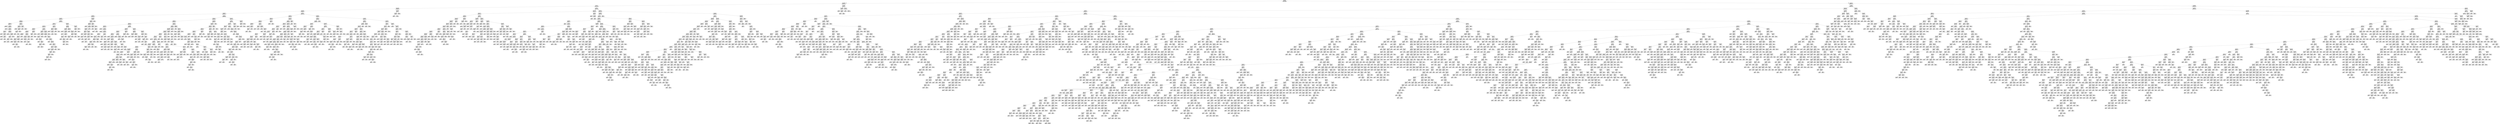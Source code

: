 digraph Tree {
node [shape=box] ;
0 [label="X[13] <= 0.5\ngini = 0.363\nsamples = 23443\nvalue = [17858, 5585]"] ;
1 [label="X[2] <= 7055.5\ngini = 0.12\nsamples = 12652\nvalue = [11841, 811]"] ;
0 -> 1 [labeldistance=2.5, labelangle=45, headlabel="True"] ;
2 [label="X[1] <= 12.5\ngini = 0.09\nsamples = 12421\nvalue = [11833, 588]"] ;
1 -> 2 ;
3 [label="X[3] <= 2391.5\ngini = 0.045\nsamples = 9890\nvalue = [9662, 228]"] ;
2 -> 3 ;
4 [label="X[4] <= 44.5\ngini = 0.043\nsamples = 9873\nvalue = [9656, 217]"] ;
3 -> 4 ;
5 [label="X[0] <= 35.5\ngini = 0.027\nsamples = 8250\nvalue = [8138, 112]"] ;
4 -> 5 ;
6 [label="X[29] <= 0.5\ngini = 0.009\nsamples = 5218\nvalue = [5194, 24]"] ;
5 -> 6 ;
7 [label="X[0] <= 28.5\ngini = 0.007\nsamples = 5124\nvalue = [5105, 19]"] ;
6 -> 7 ;
8 [label="X[34] <= 0.5\ngini = 0.002\nsamples = 3884\nvalue = [3880, 4]"] ;
7 -> 8 ;
9 [label="X[26] <= 0.5\ngini = 0.001\nsamples = 3779\nvalue = [3777, 2]"] ;
8 -> 9 ;
10 [label="gini = 0.0\nsamples = 3011\nvalue = [3011, 0]"] ;
9 -> 10 ;
11 [label="X[4] <= 31.0\ngini = 0.005\nsamples = 768\nvalue = [766, 2]"] ;
9 -> 11 ;
12 [label="gini = 0.0\nsamples = 437\nvalue = [437, 0]"] ;
11 -> 12 ;
13 [label="X[4] <= 32.5\ngini = 0.012\nsamples = 331\nvalue = [329, 2]"] ;
11 -> 13 ;
14 [label="X[1] <= 9.5\ngini = 0.153\nsamples = 12\nvalue = [11, 1]"] ;
13 -> 14 ;
15 [label="gini = 0.0\nsamples = 7\nvalue = [7, 0]"] ;
14 -> 15 ;
16 [label="X[38] <= 0.5\ngini = 0.32\nsamples = 5\nvalue = [4, 1]"] ;
14 -> 16 ;
17 [label="gini = 0.0\nsamples = 3\nvalue = [3, 0]"] ;
16 -> 17 ;
18 [label="X[0] <= 21.5\ngini = 0.5\nsamples = 2\nvalue = [1, 1]"] ;
16 -> 18 ;
19 [label="gini = 0.0\nsamples = 1\nvalue = [1, 0]"] ;
18 -> 19 ;
20 [label="gini = 0.0\nsamples = 1\nvalue = [0, 1]"] ;
18 -> 20 ;
21 [label="X[35] <= 0.5\ngini = 0.006\nsamples = 319\nvalue = [318, 1]"] ;
13 -> 21 ;
22 [label="gini = 0.0\nsamples = 262\nvalue = [262, 0]"] ;
21 -> 22 ;
23 [label="X[4] <= 35.5\ngini = 0.034\nsamples = 57\nvalue = [56, 1]"] ;
21 -> 23 ;
24 [label="X[1] <= 8.5\ngini = 0.18\nsamples = 10\nvalue = [9, 1]"] ;
23 -> 24 ;
25 [label="X[8] <= 0.5\ngini = 0.5\nsamples = 2\nvalue = [1, 1]"] ;
24 -> 25 ;
26 [label="gini = 0.0\nsamples = 1\nvalue = [1, 0]"] ;
25 -> 26 ;
27 [label="gini = 0.0\nsamples = 1\nvalue = [0, 1]"] ;
25 -> 27 ;
28 [label="gini = 0.0\nsamples = 8\nvalue = [8, 0]"] ;
24 -> 28 ;
29 [label="gini = 0.0\nsamples = 47\nvalue = [47, 0]"] ;
23 -> 29 ;
30 [label="X[10] <= 0.5\ngini = 0.037\nsamples = 105\nvalue = [103, 2]"] ;
8 -> 30 ;
31 [label="X[21] <= 0.5\ngini = 0.019\nsamples = 103\nvalue = [102, 1]"] ;
30 -> 31 ;
32 [label="gini = 0.0\nsamples = 96\nvalue = [96, 0]"] ;
31 -> 32 ;
33 [label="X[0] <= 24.5\ngini = 0.245\nsamples = 7\nvalue = [6, 1]"] ;
31 -> 33 ;
34 [label="X[1] <= 9.5\ngini = 0.444\nsamples = 3\nvalue = [2, 1]"] ;
33 -> 34 ;
35 [label="gini = 0.0\nsamples = 2\nvalue = [2, 0]"] ;
34 -> 35 ;
36 [label="gini = 0.0\nsamples = 1\nvalue = [0, 1]"] ;
34 -> 36 ;
37 [label="gini = 0.0\nsamples = 4\nvalue = [4, 0]"] ;
33 -> 37 ;
38 [label="X[1] <= 9.5\ngini = 0.5\nsamples = 2\nvalue = [1, 1]"] ;
30 -> 38 ;
39 [label="gini = 0.0\nsamples = 1\nvalue = [1, 0]"] ;
38 -> 39 ;
40 [label="gini = 0.0\nsamples = 1\nvalue = [0, 1]"] ;
38 -> 40 ;
41 [label="X[22] <= 0.5\ngini = 0.024\nsamples = 1240\nvalue = [1225, 15]"] ;
7 -> 41 ;
42 [label="X[6] <= 0.5\ngini = 0.019\nsamples = 1167\nvalue = [1156, 11]"] ;
41 -> 42 ;
43 [label="X[21] <= 0.5\ngini = 0.016\nsamples = 1138\nvalue = [1129, 9]"] ;
42 -> 43 ;
44 [label="X[4] <= 40.5\ngini = 0.01\nsamples = 978\nvalue = [973, 5]"] ;
43 -> 44 ;
45 [label="X[16] <= 0.5\ngini = 0.008\nsamples = 956\nvalue = [952, 4]"] ;
44 -> 45 ;
46 [label="X[18] <= 0.5\ngini = 0.005\nsamples = 866\nvalue = [864, 2]"] ;
45 -> 46 ;
47 [label="X[28] <= 0.5\ngini = 0.041\nsamples = 95\nvalue = [93, 2]"] ;
46 -> 47 ;
48 [label="X[23] <= 0.5\ngini = 0.022\nsamples = 91\nvalue = [90, 1]"] ;
47 -> 48 ;
49 [label="gini = 0.0\nsamples = 85\nvalue = [85, 0]"] ;
48 -> 49 ;
50 [label="X[0] <= 32.5\ngini = 0.278\nsamples = 6\nvalue = [5, 1]"] ;
48 -> 50 ;
51 [label="gini = 0.0\nsamples = 4\nvalue = [4, 0]"] ;
50 -> 51 ;
52 [label="X[1] <= 2.5\ngini = 0.5\nsamples = 2\nvalue = [1, 1]"] ;
50 -> 52 ;
53 [label="gini = 0.0\nsamples = 1\nvalue = [1, 0]"] ;
52 -> 53 ;
54 [label="gini = 0.0\nsamples = 1\nvalue = [0, 1]"] ;
52 -> 54 ;
55 [label="X[0] <= 32.0\ngini = 0.375\nsamples = 4\nvalue = [3, 1]"] ;
47 -> 55 ;
56 [label="gini = 0.0\nsamples = 3\nvalue = [3, 0]"] ;
55 -> 56 ;
57 [label="gini = 0.0\nsamples = 1\nvalue = [0, 1]"] ;
55 -> 57 ;
58 [label="gini = 0.0\nsamples = 771\nvalue = [771, 0]"] ;
46 -> 58 ;
59 [label="X[32] <= 0.5\ngini = 0.043\nsamples = 90\nvalue = [88, 2]"] ;
45 -> 59 ;
60 [label="X[20] <= 0.5\ngini = 0.024\nsamples = 84\nvalue = [83, 1]"] ;
59 -> 60 ;
61 [label="gini = 0.0\nsamples = 67\nvalue = [67, 0]"] ;
60 -> 61 ;
62 [label="X[38] <= 0.5\ngini = 0.111\nsamples = 17\nvalue = [16, 1]"] ;
60 -> 62 ;
63 [label="gini = 0.0\nsamples = 15\nvalue = [15, 0]"] ;
62 -> 63 ;
64 [label="X[1] <= 8.5\ngini = 0.5\nsamples = 2\nvalue = [1, 1]"] ;
62 -> 64 ;
65 [label="gini = 0.0\nsamples = 1\nvalue = [1, 0]"] ;
64 -> 65 ;
66 [label="gini = 0.0\nsamples = 1\nvalue = [0, 1]"] ;
64 -> 66 ;
67 [label="X[1] <= 9.5\ngini = 0.278\nsamples = 6\nvalue = [5, 1]"] ;
59 -> 67 ;
68 [label="gini = 0.0\nsamples = 5\nvalue = [5, 0]"] ;
67 -> 68 ;
69 [label="gini = 0.0\nsamples = 1\nvalue = [0, 1]"] ;
67 -> 69 ;
70 [label="X[4] <= 41.5\ngini = 0.087\nsamples = 22\nvalue = [21, 1]"] ;
44 -> 70 ;
71 [label="X[20] <= 0.5\ngini = 0.5\nsamples = 2\nvalue = [1, 1]"] ;
70 -> 71 ;
72 [label="gini = 0.0\nsamples = 1\nvalue = [0, 1]"] ;
71 -> 72 ;
73 [label="gini = 0.0\nsamples = 1\nvalue = [1, 0]"] ;
71 -> 73 ;
74 [label="gini = 0.0\nsamples = 20\nvalue = [20, 0]"] ;
70 -> 74 ;
75 [label="X[1] <= 9.5\ngini = 0.049\nsamples = 160\nvalue = [156, 4]"] ;
43 -> 75 ;
76 [label="X[0] <= 32.5\ngini = 0.018\nsamples = 111\nvalue = [110, 1]"] ;
75 -> 76 ;
77 [label="gini = 0.0\nsamples = 76\nvalue = [76, 0]"] ;
76 -> 77 ;
78 [label="X[0] <= 33.5\ngini = 0.056\nsamples = 35\nvalue = [34, 1]"] ;
76 -> 78 ;
79 [label="X[15] <= 0.5\ngini = 0.153\nsamples = 12\nvalue = [11, 1]"] ;
78 -> 79 ;
80 [label="gini = 0.0\nsamples = 4\nvalue = [4, 0]"] ;
79 -> 80 ;
81 [label="X[18] <= 0.5\ngini = 0.219\nsamples = 8\nvalue = [7, 1]"] ;
79 -> 81 ;
82 [label="gini = 0.0\nsamples = 3\nvalue = [3, 0]"] ;
81 -> 82 ;
83 [label="X[10] <= 0.5\ngini = 0.32\nsamples = 5\nvalue = [4, 1]"] ;
81 -> 83 ;
84 [label="X[4] <= 35.0\ngini = 0.375\nsamples = 4\nvalue = [3, 1]"] ;
83 -> 84 ;
85 [label="gini = 0.0\nsamples = 1\nvalue = [1, 0]"] ;
84 -> 85 ;
86 [label="gini = 0.444\nsamples = 3\nvalue = [2, 1]"] ;
84 -> 86 ;
87 [label="gini = 0.0\nsamples = 1\nvalue = [1, 0]"] ;
83 -> 87 ;
88 [label="gini = 0.0\nsamples = 23\nvalue = [23, 0]"] ;
78 -> 88 ;
89 [label="X[0] <= 32.5\ngini = 0.115\nsamples = 49\nvalue = [46, 3]"] ;
75 -> 89 ;
90 [label="X[0] <= 29.5\ngini = 0.153\nsamples = 36\nvalue = [33, 3]"] ;
89 -> 90 ;
91 [label="gini = 0.0\nsamples = 8\nvalue = [8, 0]"] ;
90 -> 91 ;
92 [label="X[8] <= 0.5\ngini = 0.191\nsamples = 28\nvalue = [25, 3]"] ;
90 -> 92 ;
93 [label="gini = 0.0\nsamples = 5\nvalue = [5, 0]"] ;
92 -> 93 ;
94 [label="X[18] <= 0.5\ngini = 0.227\nsamples = 23\nvalue = [20, 3]"] ;
92 -> 94 ;
95 [label="gini = 0.0\nsamples = 3\nvalue = [3, 0]"] ;
94 -> 95 ;
96 [label="X[38] <= 0.5\ngini = 0.255\nsamples = 20\nvalue = [17, 3]"] ;
94 -> 96 ;
97 [label="gini = 0.0\nsamples = 3\nvalue = [3, 0]"] ;
96 -> 97 ;
98 [label="X[0] <= 31.5\ngini = 0.291\nsamples = 17\nvalue = [14, 3]"] ;
96 -> 98 ;
99 [label="X[15] <= 0.5\ngini = 0.245\nsamples = 14\nvalue = [12, 2]"] ;
98 -> 99 ;
100 [label="gini = 0.0\nsamples = 5\nvalue = [5, 0]"] ;
99 -> 100 ;
101 [label="X[1] <= 10.5\ngini = 0.346\nsamples = 9\nvalue = [7, 2]"] ;
99 -> 101 ;
102 [label="X[35] <= 0.5\ngini = 0.245\nsamples = 7\nvalue = [6, 1]"] ;
101 -> 102 ;
103 [label="X[4] <= 42.0\ngini = 0.32\nsamples = 5\nvalue = [4, 1]"] ;
102 -> 103 ;
104 [label="X[0] <= 30.5\ngini = 0.375\nsamples = 4\nvalue = [3, 1]"] ;
103 -> 104 ;
105 [label="gini = 0.444\nsamples = 3\nvalue = [2, 1]"] ;
104 -> 105 ;
106 [label="gini = 0.0\nsamples = 1\nvalue = [1, 0]"] ;
104 -> 106 ;
107 [label="gini = 0.0\nsamples = 1\nvalue = [1, 0]"] ;
103 -> 107 ;
108 [label="gini = 0.0\nsamples = 2\nvalue = [2, 0]"] ;
102 -> 108 ;
109 [label="gini = 0.5\nsamples = 2\nvalue = [1, 1]"] ;
101 -> 109 ;
110 [label="X[15] <= 0.5\ngini = 0.444\nsamples = 3\nvalue = [2, 1]"] ;
98 -> 110 ;
111 [label="gini = 0.0\nsamples = 1\nvalue = [0, 1]"] ;
110 -> 111 ;
112 [label="gini = 0.0\nsamples = 2\nvalue = [2, 0]"] ;
110 -> 112 ;
113 [label="gini = 0.0\nsamples = 13\nvalue = [13, 0]"] ;
89 -> 113 ;
114 [label="X[21] <= 0.5\ngini = 0.128\nsamples = 29\nvalue = [27, 2]"] ;
42 -> 114 ;
115 [label="X[26] <= 0.5\ngini = 0.074\nsamples = 26\nvalue = [25, 1]"] ;
114 -> 115 ;
116 [label="gini = 0.0\nsamples = 22\nvalue = [22, 0]"] ;
115 -> 116 ;
117 [label="X[1] <= 9.5\ngini = 0.375\nsamples = 4\nvalue = [3, 1]"] ;
115 -> 117 ;
118 [label="gini = 0.0\nsamples = 3\nvalue = [3, 0]"] ;
117 -> 118 ;
119 [label="gini = 0.0\nsamples = 1\nvalue = [0, 1]"] ;
117 -> 119 ;
120 [label="X[35] <= 0.5\ngini = 0.444\nsamples = 3\nvalue = [2, 1]"] ;
114 -> 120 ;
121 [label="gini = 0.0\nsamples = 2\nvalue = [2, 0]"] ;
120 -> 121 ;
122 [label="gini = 0.0\nsamples = 1\nvalue = [0, 1]"] ;
120 -> 122 ;
123 [label="X[9] <= 0.5\ngini = 0.104\nsamples = 73\nvalue = [69, 4]"] ;
41 -> 123 ;
124 [label="X[0] <= 33.5\ngini = 0.083\nsamples = 69\nvalue = [66, 3]"] ;
123 -> 124 ;
125 [label="X[1] <= 9.5\ngini = 0.037\nsamples = 53\nvalue = [52, 1]"] ;
124 -> 125 ;
126 [label="gini = 0.0\nsamples = 25\nvalue = [25, 0]"] ;
125 -> 126 ;
127 [label="X[0] <= 30.5\ngini = 0.069\nsamples = 28\nvalue = [27, 1]"] ;
125 -> 127 ;
128 [label="gini = 0.0\nsamples = 11\nvalue = [11, 0]"] ;
127 -> 128 ;
129 [label="X[0] <= 31.5\ngini = 0.111\nsamples = 17\nvalue = [16, 1]"] ;
127 -> 129 ;
130 [label="X[8] <= 0.5\ngini = 0.278\nsamples = 6\nvalue = [5, 1]"] ;
129 -> 130 ;
131 [label="gini = 0.0\nsamples = 2\nvalue = [2, 0]"] ;
130 -> 131 ;
132 [label="X[1] <= 11.0\ngini = 0.375\nsamples = 4\nvalue = [3, 1]"] ;
130 -> 132 ;
133 [label="X[37] <= 0.5\ngini = 0.444\nsamples = 3\nvalue = [2, 1]"] ;
132 -> 133 ;
134 [label="gini = 0.0\nsamples = 1\nvalue = [1, 0]"] ;
133 -> 134 ;
135 [label="gini = 0.5\nsamples = 2\nvalue = [1, 1]"] ;
133 -> 135 ;
136 [label="gini = 0.0\nsamples = 1\nvalue = [1, 0]"] ;
132 -> 136 ;
137 [label="gini = 0.0\nsamples = 11\nvalue = [11, 0]"] ;
129 -> 137 ;
138 [label="X[4] <= 37.5\ngini = 0.219\nsamples = 16\nvalue = [14, 2]"] ;
124 -> 138 ;
139 [label="gini = 0.0\nsamples = 5\nvalue = [5, 0]"] ;
138 -> 139 ;
140 [label="X[15] <= 0.5\ngini = 0.298\nsamples = 11\nvalue = [9, 2]"] ;
138 -> 140 ;
141 [label="X[1] <= 9.5\ngini = 0.198\nsamples = 9\nvalue = [8, 1]"] ;
140 -> 141 ;
142 [label="X[38] <= 0.5\ngini = 0.375\nsamples = 4\nvalue = [3, 1]"] ;
141 -> 142 ;
143 [label="gini = 0.0\nsamples = 1\nvalue = [0, 1]"] ;
142 -> 143 ;
144 [label="gini = 0.0\nsamples = 3\nvalue = [3, 0]"] ;
142 -> 144 ;
145 [label="gini = 0.0\nsamples = 5\nvalue = [5, 0]"] ;
141 -> 145 ;
146 [label="X[38] <= 0.5\ngini = 0.5\nsamples = 2\nvalue = [1, 1]"] ;
140 -> 146 ;
147 [label="gini = 0.0\nsamples = 1\nvalue = [1, 0]"] ;
146 -> 147 ;
148 [label="gini = 0.0\nsamples = 1\nvalue = [0, 1]"] ;
146 -> 148 ;
149 [label="X[12] <= 0.5\ngini = 0.375\nsamples = 4\nvalue = [3, 1]"] ;
123 -> 149 ;
150 [label="X[35] <= 0.5\ngini = 0.5\nsamples = 2\nvalue = [1, 1]"] ;
149 -> 150 ;
151 [label="gini = 0.0\nsamples = 1\nvalue = [0, 1]"] ;
150 -> 151 ;
152 [label="gini = 0.0\nsamples = 1\nvalue = [1, 0]"] ;
150 -> 152 ;
153 [label="gini = 0.0\nsamples = 2\nvalue = [2, 0]"] ;
149 -> 153 ;
154 [label="X[3] <= 2053.5\ngini = 0.101\nsamples = 94\nvalue = [89, 5]"] ;
6 -> 154 ;
155 [label="X[16] <= 0.5\ngini = 0.082\nsamples = 93\nvalue = [89, 4]"] ;
154 -> 155 ;
156 [label="X[1] <= 9.5\ngini = 0.066\nsamples = 88\nvalue = [85, 3]"] ;
155 -> 156 ;
157 [label="gini = 0.0\nsamples = 46\nvalue = [46, 0]"] ;
156 -> 157 ;
158 [label="X[8] <= 0.5\ngini = 0.133\nsamples = 42\nvalue = [39, 3]"] ;
156 -> 158 ;
159 [label="X[0] <= 26.5\ngini = 0.245\nsamples = 21\nvalue = [18, 3]"] ;
158 -> 159 ;
160 [label="X[0] <= 22.5\ngini = 0.142\nsamples = 13\nvalue = [12, 1]"] ;
159 -> 160 ;
161 [label="gini = 0.0\nsamples = 5\nvalue = [5, 0]"] ;
160 -> 161 ;
162 [label="X[0] <= 23.5\ngini = 0.219\nsamples = 8\nvalue = [7, 1]"] ;
160 -> 162 ;
163 [label="X[11] <= 0.5\ngini = 0.444\nsamples = 3\nvalue = [2, 1]"] ;
162 -> 163 ;
164 [label="gini = 0.5\nsamples = 2\nvalue = [1, 1]"] ;
163 -> 164 ;
165 [label="gini = 0.0\nsamples = 1\nvalue = [1, 0]"] ;
163 -> 165 ;
166 [label="gini = 0.0\nsamples = 5\nvalue = [5, 0]"] ;
162 -> 166 ;
167 [label="X[0] <= 31.5\ngini = 0.375\nsamples = 8\nvalue = [6, 2]"] ;
159 -> 167 ;
168 [label="X[1] <= 11.0\ngini = 0.48\nsamples = 5\nvalue = [3, 2]"] ;
167 -> 168 ;
169 [label="X[0] <= 29.0\ngini = 0.444\nsamples = 3\nvalue = [1, 2]"] ;
168 -> 169 ;
170 [label="X[11] <= 0.5\ngini = 0.5\nsamples = 2\nvalue = [1, 1]"] ;
169 -> 170 ;
171 [label="gini = 0.0\nsamples = 1\nvalue = [0, 1]"] ;
170 -> 171 ;
172 [label="gini = 0.0\nsamples = 1\nvalue = [1, 0]"] ;
170 -> 172 ;
173 [label="gini = 0.0\nsamples = 1\nvalue = [0, 1]"] ;
169 -> 173 ;
174 [label="gini = 0.0\nsamples = 2\nvalue = [2, 0]"] ;
168 -> 174 ;
175 [label="gini = 0.0\nsamples = 3\nvalue = [3, 0]"] ;
167 -> 175 ;
176 [label="gini = 0.0\nsamples = 21\nvalue = [21, 0]"] ;
158 -> 176 ;
177 [label="X[7] <= 0.5\ngini = 0.32\nsamples = 5\nvalue = [4, 1]"] ;
155 -> 177 ;
178 [label="X[38] <= 0.5\ngini = 0.444\nsamples = 3\nvalue = [2, 1]"] ;
177 -> 178 ;
179 [label="gini = 0.0\nsamples = 1\nvalue = [1, 0]"] ;
178 -> 179 ;
180 [label="X[35] <= 0.5\ngini = 0.5\nsamples = 2\nvalue = [1, 1]"] ;
178 -> 180 ;
181 [label="gini = 0.0\nsamples = 1\nvalue = [0, 1]"] ;
180 -> 181 ;
182 [label="gini = 0.0\nsamples = 1\nvalue = [1, 0]"] ;
180 -> 182 ;
183 [label="gini = 0.0\nsamples = 2\nvalue = [2, 0]"] ;
177 -> 183 ;
184 [label="gini = 0.0\nsamples = 1\nvalue = [0, 1]"] ;
154 -> 184 ;
185 [label="X[28] <= 0.5\ngini = 0.056\nsamples = 3032\nvalue = [2944, 88]"] ;
5 -> 185 ;
186 [label="X[22] <= 0.5\ngini = 0.047\nsamples = 2896\nvalue = [2826, 70]"] ;
185 -> 186 ;
187 [label="X[38] <= 0.5\ngini = 0.038\nsamples = 2672\nvalue = [2620, 52]"] ;
186 -> 187 ;
188 [label="X[20] <= 0.5\ngini = 0.018\nsamples = 1683\nvalue = [1668, 15]"] ;
187 -> 188 ;
189 [label="X[0] <= 51.5\ngini = 0.007\nsamples = 1134\nvalue = [1130, 4]"] ;
188 -> 189 ;
190 [label="gini = 0.0\nsamples = 676\nvalue = [676, 0]"] ;
189 -> 190 ;
191 [label="X[12] <= 0.5\ngini = 0.017\nsamples = 458\nvalue = [454, 4]"] ;
189 -> 191 ;
192 [label="gini = 0.0\nsamples = 328\nvalue = [328, 0]"] ;
191 -> 192 ;
193 [label="X[21] <= 0.5\ngini = 0.06\nsamples = 130\nvalue = [126, 4]"] ;
191 -> 193 ;
194 [label="X[26] <= 0.5\ngini = 0.047\nsamples = 124\nvalue = [121, 3]"] ;
193 -> 194 ;
195 [label="X[0] <= 68.5\ngini = 0.077\nsamples = 75\nvalue = [72, 3]"] ;
194 -> 195 ;
196 [label="X[0] <= 57.5\ngini = 0.056\nsamples = 69\nvalue = [67, 2]"] ;
195 -> 196 ;
197 [label="X[0] <= 56.5\ngini = 0.121\nsamples = 31\nvalue = [29, 2]"] ;
196 -> 197 ;
198 [label="X[4] <= 22.0\ngini = 0.067\nsamples = 29\nvalue = [28, 1]"] ;
197 -> 198 ;
199 [label="X[30] <= 0.5\ngini = 0.375\nsamples = 4\nvalue = [3, 1]"] ;
198 -> 199 ;
200 [label="gini = 0.0\nsamples = 3\nvalue = [3, 0]"] ;
199 -> 200 ;
201 [label="gini = 0.0\nsamples = 1\nvalue = [0, 1]"] ;
199 -> 201 ;
202 [label="gini = 0.0\nsamples = 25\nvalue = [25, 0]"] ;
198 -> 202 ;
203 [label="X[30] <= 0.5\ngini = 0.5\nsamples = 2\nvalue = [1, 1]"] ;
197 -> 203 ;
204 [label="gini = 0.0\nsamples = 1\nvalue = [0, 1]"] ;
203 -> 204 ;
205 [label="gini = 0.0\nsamples = 1\nvalue = [1, 0]"] ;
203 -> 205 ;
206 [label="gini = 0.0\nsamples = 38\nvalue = [38, 0]"] ;
196 -> 206 ;
207 [label="X[5] <= 0.5\ngini = 0.278\nsamples = 6\nvalue = [5, 1]"] ;
195 -> 207 ;
208 [label="gini = 0.0\nsamples = 5\nvalue = [5, 0]"] ;
207 -> 208 ;
209 [label="gini = 0.0\nsamples = 1\nvalue = [0, 1]"] ;
207 -> 209 ;
210 [label="gini = 0.0\nsamples = 49\nvalue = [49, 0]"] ;
194 -> 210 ;
211 [label="X[1] <= 7.0\ngini = 0.278\nsamples = 6\nvalue = [5, 1]"] ;
193 -> 211 ;
212 [label="X[18] <= 0.5\ngini = 0.5\nsamples = 2\nvalue = [1, 1]"] ;
211 -> 212 ;
213 [label="gini = 0.0\nsamples = 1\nvalue = [1, 0]"] ;
212 -> 213 ;
214 [label="gini = 0.0\nsamples = 1\nvalue = [0, 1]"] ;
212 -> 214 ;
215 [label="gini = 0.0\nsamples = 4\nvalue = [4, 0]"] ;
211 -> 215 ;
216 [label="X[0] <= 63.5\ngini = 0.039\nsamples = 549\nvalue = [538, 11]"] ;
188 -> 216 ;
217 [label="X[4] <= 43.5\ngini = 0.029\nsamples = 480\nvalue = [473, 7]"] ;
216 -> 217 ;
218 [label="X[12] <= 0.5\ngini = 0.025\nsamples = 472\nvalue = [466, 6]"] ;
217 -> 218 ;
219 [label="X[8] <= 0.5\ngini = 0.047\nsamples = 208\nvalue = [203, 5]"] ;
218 -> 219 ;
220 [label="gini = 0.0\nsamples = 66\nvalue = [66, 0]"] ;
219 -> 220 ;
221 [label="X[0] <= 46.5\ngini = 0.068\nsamples = 142\nvalue = [137, 5]"] ;
219 -> 221 ;
222 [label="X[0] <= 39.5\ngini = 0.026\nsamples = 77\nvalue = [76, 1]"] ;
221 -> 222 ;
223 [label="X[0] <= 38.5\ngini = 0.054\nsamples = 36\nvalue = [35, 1]"] ;
222 -> 223 ;
224 [label="gini = 0.0\nsamples = 23\nvalue = [23, 0]"] ;
223 -> 224 ;
225 [label="X[15] <= 0.5\ngini = 0.142\nsamples = 13\nvalue = [12, 1]"] ;
223 -> 225 ;
226 [label="gini = 0.0\nsamples = 6\nvalue = [6, 0]"] ;
225 -> 226 ;
227 [label="X[1] <= 9.5\ngini = 0.245\nsamples = 7\nvalue = [6, 1]"] ;
225 -> 227 ;
228 [label="gini = 0.375\nsamples = 4\nvalue = [3, 1]"] ;
227 -> 228 ;
229 [label="gini = 0.0\nsamples = 3\nvalue = [3, 0]"] ;
227 -> 229 ;
230 [label="gini = 0.0\nsamples = 41\nvalue = [41, 0]"] ;
222 -> 230 ;
231 [label="X[0] <= 48.5\ngini = 0.116\nsamples = 65\nvalue = [61, 4]"] ;
221 -> 231 ;
232 [label="X[1] <= 9.5\ngini = 0.278\nsamples = 12\nvalue = [10, 2]"] ;
231 -> 232 ;
233 [label="gini = 0.0\nsamples = 6\nvalue = [6, 0]"] ;
232 -> 233 ;
234 [label="X[16] <= 0.5\ngini = 0.444\nsamples = 6\nvalue = [4, 2]"] ;
232 -> 234 ;
235 [label="X[17] <= 0.5\ngini = 0.444\nsamples = 3\nvalue = [1, 2]"] ;
234 -> 235 ;
236 [label="gini = 0.0\nsamples = 1\nvalue = [0, 1]"] ;
235 -> 236 ;
237 [label="gini = 0.5\nsamples = 2\nvalue = [1, 1]"] ;
235 -> 237 ;
238 [label="gini = 0.0\nsamples = 3\nvalue = [3, 0]"] ;
234 -> 238 ;
239 [label="X[16] <= 0.5\ngini = 0.073\nsamples = 53\nvalue = [51, 2]"] ;
231 -> 239 ;
240 [label="X[0] <= 57.5\ngini = 0.044\nsamples = 44\nvalue = [43, 1]"] ;
239 -> 240 ;
241 [label="gini = 0.0\nsamples = 28\nvalue = [28, 0]"] ;
240 -> 241 ;
242 [label="X[0] <= 58.5\ngini = 0.117\nsamples = 16\nvalue = [15, 1]"] ;
240 -> 242 ;
243 [label="X[4] <= 38.5\ngini = 0.444\nsamples = 3\nvalue = [2, 1]"] ;
242 -> 243 ;
244 [label="gini = 0.0\nsamples = 2\nvalue = [2, 0]"] ;
243 -> 244 ;
245 [label="gini = 0.0\nsamples = 1\nvalue = [0, 1]"] ;
243 -> 245 ;
246 [label="gini = 0.0\nsamples = 13\nvalue = [13, 0]"] ;
242 -> 246 ;
247 [label="X[0] <= 53.5\ngini = 0.198\nsamples = 9\nvalue = [8, 1]"] ;
239 -> 247 ;
248 [label="gini = 0.0\nsamples = 4\nvalue = [4, 0]"] ;
247 -> 248 ;
249 [label="X[0] <= 55.5\ngini = 0.32\nsamples = 5\nvalue = [4, 1]"] ;
247 -> 249 ;
250 [label="gini = 0.5\nsamples = 2\nvalue = [1, 1]"] ;
249 -> 250 ;
251 [label="gini = 0.0\nsamples = 3\nvalue = [3, 0]"] ;
249 -> 251 ;
252 [label="X[7] <= 0.5\ngini = 0.008\nsamples = 264\nvalue = [263, 1]"] ;
218 -> 252 ;
253 [label="gini = 0.0\nsamples = 235\nvalue = [235, 0]"] ;
252 -> 253 ;
254 [label="X[0] <= 54.5\ngini = 0.067\nsamples = 29\nvalue = [28, 1]"] ;
252 -> 254 ;
255 [label="gini = 0.0\nsamples = 21\nvalue = [21, 0]"] ;
254 -> 255 ;
256 [label="X[0] <= 55.5\ngini = 0.219\nsamples = 8\nvalue = [7, 1]"] ;
254 -> 256 ;
257 [label="gini = 0.5\nsamples = 2\nvalue = [1, 1]"] ;
256 -> 257 ;
258 [label="gini = 0.0\nsamples = 6\nvalue = [6, 0]"] ;
256 -> 258 ;
259 [label="X[0] <= 40.5\ngini = 0.219\nsamples = 8\nvalue = [7, 1]"] ;
217 -> 259 ;
260 [label="X[0] <= 39.0\ngini = 0.444\nsamples = 3\nvalue = [2, 1]"] ;
259 -> 260 ;
261 [label="gini = 0.0\nsamples = 2\nvalue = [2, 0]"] ;
260 -> 261 ;
262 [label="gini = 0.0\nsamples = 1\nvalue = [0, 1]"] ;
260 -> 262 ;
263 [label="gini = 0.0\nsamples = 5\nvalue = [5, 0]"] ;
259 -> 263 ;
264 [label="X[7] <= 0.5\ngini = 0.109\nsamples = 69\nvalue = [65, 4]"] ;
216 -> 264 ;
265 [label="X[0] <= 64.5\ngini = 0.068\nsamples = 57\nvalue = [55, 2]"] ;
264 -> 265 ;
266 [label="X[17] <= 0.5\ngini = 0.278\nsamples = 6\nvalue = [5, 1]"] ;
265 -> 266 ;
267 [label="gini = 0.0\nsamples = 3\nvalue = [3, 0]"] ;
266 -> 267 ;
268 [label="gini = 0.444\nsamples = 3\nvalue = [2, 1]"] ;
266 -> 268 ;
269 [label="X[15] <= 0.5\ngini = 0.038\nsamples = 51\nvalue = [50, 1]"] ;
265 -> 269 ;
270 [label="gini = 0.0\nsamples = 45\nvalue = [45, 0]"] ;
269 -> 270 ;
271 [label="X[0] <= 73.0\ngini = 0.278\nsamples = 6\nvalue = [5, 1]"] ;
269 -> 271 ;
272 [label="gini = 0.0\nsamples = 4\nvalue = [4, 0]"] ;
271 -> 272 ;
273 [label="X[0] <= 82.5\ngini = 0.5\nsamples = 2\nvalue = [1, 1]"] ;
271 -> 273 ;
274 [label="gini = 0.0\nsamples = 1\nvalue = [0, 1]"] ;
273 -> 274 ;
275 [label="gini = 0.0\nsamples = 1\nvalue = [1, 0]"] ;
273 -> 275 ;
276 [label="X[0] <= 67.0\ngini = 0.278\nsamples = 12\nvalue = [10, 2]"] ;
264 -> 276 ;
277 [label="X[4] <= 18.0\ngini = 0.444\nsamples = 6\nvalue = [4, 2]"] ;
276 -> 277 ;
278 [label="gini = 0.0\nsamples = 1\nvalue = [0, 1]"] ;
277 -> 278 ;
279 [label="X[1] <= 9.5\ngini = 0.32\nsamples = 5\nvalue = [4, 1]"] ;
277 -> 279 ;
280 [label="X[4] <= 30.0\ngini = 0.444\nsamples = 3\nvalue = [2, 1]"] ;
279 -> 280 ;
281 [label="gini = 0.0\nsamples = 1\nvalue = [1, 0]"] ;
280 -> 281 ;
282 [label="X[12] <= 0.5\ngini = 0.5\nsamples = 2\nvalue = [1, 1]"] ;
280 -> 282 ;
283 [label="gini = 0.0\nsamples = 1\nvalue = [0, 1]"] ;
282 -> 283 ;
284 [label="gini = 0.0\nsamples = 1\nvalue = [1, 0]"] ;
282 -> 284 ;
285 [label="gini = 0.0\nsamples = 2\nvalue = [2, 0]"] ;
279 -> 285 ;
286 [label="gini = 0.0\nsamples = 6\nvalue = [6, 0]"] ;
276 -> 286 ;
287 [label="X[31] <= 0.5\ngini = 0.072\nsamples = 989\nvalue = [952, 37]"] ;
187 -> 287 ;
288 [label="X[9] <= 0.5\ngini = 0.062\nsamples = 964\nvalue = [933, 31]"] ;
287 -> 288 ;
289 [label="X[2] <= 4718.5\ngini = 0.059\nsamples = 952\nvalue = [923, 29]"] ;
288 -> 289 ;
290 [label="X[4] <= 41.5\ngini = 0.057\nsamples = 948\nvalue = [920, 28]"] ;
289 -> 290 ;
291 [label="X[36] <= 0.5\ngini = 0.053\nsamples = 922\nvalue = [897, 25]"] ;
290 -> 291 ;
292 [label="X[37] <= 0.5\ngini = 0.051\nsamples = 918\nvalue = [894, 24]"] ;
291 -> 292 ;
293 [label="gini = 0.0\nsamples = 176\nvalue = [176, 0]"] ;
292 -> 293 ;
294 [label="X[21] <= 0.5\ngini = 0.063\nsamples = 742\nvalue = [718, 24]"] ;
292 -> 294 ;
295 [label="X[29] <= 0.5\ngini = 0.048\nsamples = 529\nvalue = [516, 13]"] ;
294 -> 295 ;
296 [label="X[20] <= 0.5\ngini = 0.042\nsamples = 507\nvalue = [496, 11]"] ;
295 -> 296 ;
297 [label="X[24] <= 0.5\ngini = 0.035\nsamples = 453\nvalue = [445, 8]"] ;
296 -> 297 ;
298 [label="X[3] <= 1534.0\ngini = 0.026\nsamples = 385\nvalue = [380, 5]"] ;
297 -> 298 ;
299 [label="X[0] <= 48.5\ngini = 0.021\nsamples = 376\nvalue = [372, 4]"] ;
298 -> 299 ;
300 [label="X[0] <= 47.5\ngini = 0.038\nsamples = 209\nvalue = [205, 4]"] ;
299 -> 300 ;
301 [label="X[5] <= 0.5\ngini = 0.02\nsamples = 202\nvalue = [200, 2]"] ;
300 -> 301 ;
302 [label="X[1] <= 6.5\ngini = 0.01\nsamples = 191\nvalue = [190, 1]"] ;
301 -> 302 ;
303 [label="X[32] <= 0.5\ngini = 0.064\nsamples = 30\nvalue = [29, 1]"] ;
302 -> 303 ;
304 [label="gini = 0.0\nsamples = 23\nvalue = [23, 0]"] ;
303 -> 304 ;
305 [label="X[12] <= 0.5\ngini = 0.245\nsamples = 7\nvalue = [6, 1]"] ;
303 -> 305 ;
306 [label="X[0] <= 41.0\ngini = 0.5\nsamples = 2\nvalue = [1, 1]"] ;
305 -> 306 ;
307 [label="gini = 0.0\nsamples = 1\nvalue = [1, 0]"] ;
306 -> 307 ;
308 [label="gini = 0.0\nsamples = 1\nvalue = [0, 1]"] ;
306 -> 308 ;
309 [label="gini = 0.0\nsamples = 5\nvalue = [5, 0]"] ;
305 -> 309 ;
310 [label="gini = 0.0\nsamples = 161\nvalue = [161, 0]"] ;
302 -> 310 ;
311 [label="X[0] <= 45.5\ngini = 0.165\nsamples = 11\nvalue = [10, 1]"] ;
301 -> 311 ;
312 [label="gini = 0.0\nsamples = 8\nvalue = [8, 0]"] ;
311 -> 312 ;
313 [label="X[4] <= 35.0\ngini = 0.444\nsamples = 3\nvalue = [2, 1]"] ;
311 -> 313 ;
314 [label="gini = 0.0\nsamples = 1\nvalue = [1, 0]"] ;
313 -> 314 ;
315 [label="gini = 0.5\nsamples = 2\nvalue = [1, 1]"] ;
313 -> 315 ;
316 [label="X[1] <= 5.5\ngini = 0.408\nsamples = 7\nvalue = [5, 2]"] ;
300 -> 316 ;
317 [label="gini = 0.0\nsamples = 1\nvalue = [0, 1]"] ;
316 -> 317 ;
318 [label="X[1] <= 9.5\ngini = 0.278\nsamples = 6\nvalue = [5, 1]"] ;
316 -> 318 ;
319 [label="gini = 0.0\nsamples = 4\nvalue = [4, 0]"] ;
318 -> 319 ;
320 [label="X[32] <= 0.5\ngini = 0.5\nsamples = 2\nvalue = [1, 1]"] ;
318 -> 320 ;
321 [label="gini = 0.0\nsamples = 1\nvalue = [0, 1]"] ;
320 -> 321 ;
322 [label="gini = 0.0\nsamples = 1\nvalue = [1, 0]"] ;
320 -> 322 ;
323 [label="gini = 0.0\nsamples = 167\nvalue = [167, 0]"] ;
299 -> 323 ;
324 [label="X[3] <= 1577.0\ngini = 0.198\nsamples = 9\nvalue = [8, 1]"] ;
298 -> 324 ;
325 [label="gini = 0.0\nsamples = 1\nvalue = [0, 1]"] ;
324 -> 325 ;
326 [label="gini = 0.0\nsamples = 8\nvalue = [8, 0]"] ;
324 -> 326 ;
327 [label="X[7] <= 0.5\ngini = 0.084\nsamples = 68\nvalue = [65, 3]"] ;
297 -> 327 ;
328 [label="X[0] <= 60.0\ngini = 0.059\nsamples = 66\nvalue = [64, 2]"] ;
327 -> 328 ;
329 [label="X[0] <= 47.5\ngini = 0.032\nsamples = 62\nvalue = [61, 1]"] ;
328 -> 329 ;
330 [label="gini = 0.0\nsamples = 42\nvalue = [42, 0]"] ;
329 -> 330 ;
331 [label="X[15] <= 0.5\ngini = 0.095\nsamples = 20\nvalue = [19, 1]"] ;
329 -> 331 ;
332 [label="gini = 0.0\nsamples = 14\nvalue = [14, 0]"] ;
331 -> 332 ;
333 [label="X[1] <= 7.5\ngini = 0.278\nsamples = 6\nvalue = [5, 1]"] ;
331 -> 333 ;
334 [label="gini = 0.0\nsamples = 2\nvalue = [2, 0]"] ;
333 -> 334 ;
335 [label="X[0] <= 50.5\ngini = 0.375\nsamples = 4\nvalue = [3, 1]"] ;
333 -> 335 ;
336 [label="X[1] <= 9.5\ngini = 0.444\nsamples = 3\nvalue = [2, 1]"] ;
335 -> 336 ;
337 [label="gini = 0.5\nsamples = 2\nvalue = [1, 1]"] ;
336 -> 337 ;
338 [label="gini = 0.0\nsamples = 1\nvalue = [1, 0]"] ;
336 -> 338 ;
339 [label="gini = 0.0\nsamples = 1\nvalue = [1, 0]"] ;
335 -> 339 ;
340 [label="X[0] <= 61.5\ngini = 0.375\nsamples = 4\nvalue = [3, 1]"] ;
328 -> 340 ;
341 [label="gini = 0.0\nsamples = 1\nvalue = [0, 1]"] ;
340 -> 341 ;
342 [label="gini = 0.0\nsamples = 3\nvalue = [3, 0]"] ;
340 -> 342 ;
343 [label="X[1] <= 6.5\ngini = 0.5\nsamples = 2\nvalue = [1, 1]"] ;
327 -> 343 ;
344 [label="gini = 0.0\nsamples = 1\nvalue = [1, 0]"] ;
343 -> 344 ;
345 [label="gini = 0.0\nsamples = 1\nvalue = [0, 1]"] ;
343 -> 345 ;
346 [label="X[0] <= 73.5\ngini = 0.105\nsamples = 54\nvalue = [51, 3]"] ;
296 -> 346 ;
347 [label="X[16] <= 0.5\ngini = 0.073\nsamples = 53\nvalue = [51, 2]"] ;
346 -> 347 ;
348 [label="X[4] <= 39.0\ngini = 0.041\nsamples = 48\nvalue = [47, 1]"] ;
347 -> 348 ;
349 [label="X[4] <= 36.5\ngini = 0.18\nsamples = 10\nvalue = [9, 1]"] ;
348 -> 349 ;
350 [label="gini = 0.0\nsamples = 6\nvalue = [6, 0]"] ;
349 -> 350 ;
351 [label="X[0] <= 40.0\ngini = 0.375\nsamples = 4\nvalue = [3, 1]"] ;
349 -> 351 ;
352 [label="gini = 0.0\nsamples = 2\nvalue = [2, 0]"] ;
351 -> 352 ;
353 [label="X[1] <= 11.0\ngini = 0.5\nsamples = 2\nvalue = [1, 1]"] ;
351 -> 353 ;
354 [label="gini = 0.0\nsamples = 1\nvalue = [0, 1]"] ;
353 -> 354 ;
355 [label="gini = 0.0\nsamples = 1\nvalue = [1, 0]"] ;
353 -> 355 ;
356 [label="gini = 0.0\nsamples = 38\nvalue = [38, 0]"] ;
348 -> 356 ;
357 [label="X[1] <= 9.5\ngini = 0.32\nsamples = 5\nvalue = [4, 1]"] ;
347 -> 357 ;
358 [label="X[18] <= 0.5\ngini = 0.5\nsamples = 2\nvalue = [1, 1]"] ;
357 -> 358 ;
359 [label="gini = 0.0\nsamples = 1\nvalue = [1, 0]"] ;
358 -> 359 ;
360 [label="gini = 0.0\nsamples = 1\nvalue = [0, 1]"] ;
358 -> 360 ;
361 [label="gini = 0.0\nsamples = 3\nvalue = [3, 0]"] ;
357 -> 361 ;
362 [label="gini = 0.0\nsamples = 1\nvalue = [0, 1]"] ;
346 -> 362 ;
363 [label="X[0] <= 36.5\ngini = 0.165\nsamples = 22\nvalue = [20, 2]"] ;
295 -> 363 ;
364 [label="gini = 0.0\nsamples = 1\nvalue = [0, 1]"] ;
363 -> 364 ;
365 [label="X[11] <= 0.5\ngini = 0.091\nsamples = 21\nvalue = [20, 1]"] ;
363 -> 365 ;
366 [label="gini = 0.0\nsamples = 18\nvalue = [18, 0]"] ;
365 -> 366 ;
367 [label="X[16] <= 0.5\ngini = 0.444\nsamples = 3\nvalue = [2, 1]"] ;
365 -> 367 ;
368 [label="gini = 0.0\nsamples = 1\nvalue = [0, 1]"] ;
367 -> 368 ;
369 [label="gini = 0.0\nsamples = 2\nvalue = [2, 0]"] ;
367 -> 369 ;
370 [label="X[4] <= 9.0\ngini = 0.098\nsamples = 213\nvalue = [202, 11]"] ;
294 -> 370 ;
371 [label="X[0] <= 49.0\ngini = 0.5\nsamples = 2\nvalue = [1, 1]"] ;
370 -> 371 ;
372 [label="gini = 0.0\nsamples = 1\nvalue = [1, 0]"] ;
371 -> 372 ;
373 [label="gini = 0.0\nsamples = 1\nvalue = [0, 1]"] ;
371 -> 373 ;
374 [label="X[0] <= 46.5\ngini = 0.09\nsamples = 211\nvalue = [201, 10]"] ;
370 -> 374 ;
375 [label="X[14] <= 0.5\ngini = 0.046\nsamples = 126\nvalue = [123, 3]"] ;
374 -> 375 ;
376 [label="X[16] <= 0.5\ngini = 0.033\nsamples = 119\nvalue = [117, 2]"] ;
375 -> 376 ;
377 [label="X[1] <= 9.5\ngini = 0.019\nsamples = 107\nvalue = [106, 1]"] ;
376 -> 377 ;
378 [label="gini = 0.0\nsamples = 70\nvalue = [70, 0]"] ;
377 -> 378 ;
379 [label="X[0] <= 40.5\ngini = 0.053\nsamples = 37\nvalue = [36, 1]"] ;
377 -> 379 ;
380 [label="gini = 0.0\nsamples = 19\nvalue = [19, 0]"] ;
379 -> 380 ;
381 [label="X[0] <= 41.5\ngini = 0.105\nsamples = 18\nvalue = [17, 1]"] ;
379 -> 381 ;
382 [label="X[15] <= 0.5\ngini = 0.375\nsamples = 4\nvalue = [3, 1]"] ;
381 -> 382 ;
383 [label="gini = 0.5\nsamples = 2\nvalue = [1, 1]"] ;
382 -> 383 ;
384 [label="gini = 0.0\nsamples = 2\nvalue = [2, 0]"] ;
382 -> 384 ;
385 [label="gini = 0.0\nsamples = 14\nvalue = [14, 0]"] ;
381 -> 385 ;
386 [label="X[0] <= 42.5\ngini = 0.153\nsamples = 12\nvalue = [11, 1]"] ;
376 -> 386 ;
387 [label="gini = 0.0\nsamples = 8\nvalue = [8, 0]"] ;
386 -> 387 ;
388 [label="X[4] <= 38.5\ngini = 0.375\nsamples = 4\nvalue = [3, 1]"] ;
386 -> 388 ;
389 [label="gini = 0.0\nsamples = 2\nvalue = [2, 0]"] ;
388 -> 389 ;
390 [label="X[10] <= 0.5\ngini = 0.5\nsamples = 2\nvalue = [1, 1]"] ;
388 -> 390 ;
391 [label="gini = 0.0\nsamples = 1\nvalue = [0, 1]"] ;
390 -> 391 ;
392 [label="gini = 0.0\nsamples = 1\nvalue = [1, 0]"] ;
390 -> 392 ;
393 [label="X[1] <= 9.5\ngini = 0.245\nsamples = 7\nvalue = [6, 1]"] ;
375 -> 393 ;
394 [label="gini = 0.0\nsamples = 5\nvalue = [5, 0]"] ;
393 -> 394 ;
395 [label="X[0] <= 42.5\ngini = 0.5\nsamples = 2\nvalue = [1, 1]"] ;
393 -> 395 ;
396 [label="gini = 0.0\nsamples = 1\nvalue = [0, 1]"] ;
395 -> 396 ;
397 [label="gini = 0.0\nsamples = 1\nvalue = [1, 0]"] ;
395 -> 397 ;
398 [label="X[0] <= 47.5\ngini = 0.151\nsamples = 85\nvalue = [78, 7]"] ;
374 -> 398 ;
399 [label="X[1] <= 9.5\ngini = 0.375\nsamples = 12\nvalue = [9, 3]"] ;
398 -> 399 ;
400 [label="X[12] <= 0.5\ngini = 0.198\nsamples = 9\nvalue = [8, 1]"] ;
399 -> 400 ;
401 [label="gini = 0.0\nsamples = 6\nvalue = [6, 0]"] ;
400 -> 401 ;
402 [label="X[3] <= 312.5\ngini = 0.444\nsamples = 3\nvalue = [2, 1]"] ;
400 -> 402 ;
403 [label="X[8] <= 0.5\ngini = 0.5\nsamples = 2\nvalue = [1, 1]"] ;
402 -> 403 ;
404 [label="gini = 0.0\nsamples = 1\nvalue = [1, 0]"] ;
403 -> 404 ;
405 [label="gini = 0.0\nsamples = 1\nvalue = [0, 1]"] ;
403 -> 405 ;
406 [label="gini = 0.0\nsamples = 1\nvalue = [1, 0]"] ;
402 -> 406 ;
407 [label="X[8] <= 0.5\ngini = 0.444\nsamples = 3\nvalue = [1, 2]"] ;
399 -> 407 ;
408 [label="gini = 0.0\nsamples = 1\nvalue = [1, 0]"] ;
407 -> 408 ;
409 [label="gini = 0.0\nsamples = 2\nvalue = [0, 2]"] ;
407 -> 409 ;
410 [label="X[0] <= 52.5\ngini = 0.104\nsamples = 73\nvalue = [69, 4]"] ;
398 -> 410 ;
411 [label="X[0] <= 49.5\ngini = 0.191\nsamples = 28\nvalue = [25, 3]"] ;
410 -> 411 ;
412 [label="gini = 0.0\nsamples = 11\nvalue = [11, 0]"] ;
411 -> 412 ;
413 [label="X[15] <= 0.5\ngini = 0.291\nsamples = 17\nvalue = [14, 3]"] ;
411 -> 413 ;
414 [label="X[12] <= 0.5\ngini = 0.219\nsamples = 16\nvalue = [14, 2]"] ;
413 -> 414 ;
415 [label="gini = 0.0\nsamples = 5\nvalue = [5, 0]"] ;
414 -> 415 ;
416 [label="X[0] <= 51.5\ngini = 0.298\nsamples = 11\nvalue = [9, 2]"] ;
414 -> 416 ;
417 [label="X[0] <= 50.5\ngini = 0.18\nsamples = 10\nvalue = [9, 1]"] ;
416 -> 417 ;
418 [label="X[18] <= 0.5\ngini = 0.245\nsamples = 7\nvalue = [6, 1]"] ;
417 -> 418 ;
419 [label="gini = 0.0\nsamples = 2\nvalue = [2, 0]"] ;
418 -> 419 ;
420 [label="X[1] <= 9.5\ngini = 0.32\nsamples = 5\nvalue = [4, 1]"] ;
418 -> 420 ;
421 [label="gini = 0.444\nsamples = 3\nvalue = [2, 1]"] ;
420 -> 421 ;
422 [label="gini = 0.0\nsamples = 2\nvalue = [2, 0]"] ;
420 -> 422 ;
423 [label="gini = 0.0\nsamples = 3\nvalue = [3, 0]"] ;
417 -> 423 ;
424 [label="gini = 0.0\nsamples = 1\nvalue = [0, 1]"] ;
416 -> 424 ;
425 [label="gini = 0.0\nsamples = 1\nvalue = [0, 1]"] ;
413 -> 425 ;
426 [label="X[4] <= 39.0\ngini = 0.043\nsamples = 45\nvalue = [44, 1]"] ;
410 -> 426 ;
427 [label="X[4] <= 36.5\ngini = 0.153\nsamples = 12\nvalue = [11, 1]"] ;
426 -> 427 ;
428 [label="gini = 0.0\nsamples = 11\nvalue = [11, 0]"] ;
427 -> 428 ;
429 [label="gini = 0.0\nsamples = 1\nvalue = [0, 1]"] ;
427 -> 429 ;
430 [label="gini = 0.0\nsamples = 33\nvalue = [33, 0]"] ;
426 -> 430 ;
431 [label="X[1] <= 7.5\ngini = 0.375\nsamples = 4\nvalue = [3, 1]"] ;
291 -> 431 ;
432 [label="gini = 0.0\nsamples = 3\nvalue = [3, 0]"] ;
431 -> 432 ;
433 [label="gini = 0.0\nsamples = 1\nvalue = [0, 1]"] ;
431 -> 433 ;
434 [label="X[17] <= 0.5\ngini = 0.204\nsamples = 26\nvalue = [23, 3]"] ;
290 -> 434 ;
435 [label="X[0] <= 36.5\ngini = 0.147\nsamples = 25\nvalue = [23, 2]"] ;
434 -> 435 ;
436 [label="X[20] <= 0.5\ngini = 0.444\nsamples = 3\nvalue = [2, 1]"] ;
435 -> 436 ;
437 [label="gini = 0.0\nsamples = 2\nvalue = [2, 0]"] ;
436 -> 437 ;
438 [label="gini = 0.0\nsamples = 1\nvalue = [0, 1]"] ;
436 -> 438 ;
439 [label="X[0] <= 50.0\ngini = 0.087\nsamples = 22\nvalue = [21, 1]"] ;
435 -> 439 ;
440 [label="gini = 0.0\nsamples = 17\nvalue = [17, 0]"] ;
439 -> 440 ;
441 [label="X[0] <= 52.5\ngini = 0.32\nsamples = 5\nvalue = [4, 1]"] ;
439 -> 441 ;
442 [label="gini = 0.0\nsamples = 1\nvalue = [0, 1]"] ;
441 -> 442 ;
443 [label="gini = 0.0\nsamples = 4\nvalue = [4, 0]"] ;
441 -> 443 ;
444 [label="gini = 0.0\nsamples = 1\nvalue = [0, 1]"] ;
434 -> 444 ;
445 [label="X[2] <= 4826.0\ngini = 0.375\nsamples = 4\nvalue = [3, 1]"] ;
289 -> 445 ;
446 [label="gini = 0.0\nsamples = 1\nvalue = [0, 1]"] ;
445 -> 446 ;
447 [label="gini = 0.0\nsamples = 3\nvalue = [3, 0]"] ;
445 -> 447 ;
448 [label="X[17] <= 0.5\ngini = 0.278\nsamples = 12\nvalue = [10, 2]"] ;
288 -> 448 ;
449 [label="gini = 0.0\nsamples = 10\nvalue = [10, 0]"] ;
448 -> 449 ;
450 [label="gini = 0.0\nsamples = 2\nvalue = [0, 2]"] ;
448 -> 450 ;
451 [label="X[18] <= 0.5\ngini = 0.365\nsamples = 25\nvalue = [19, 6]"] ;
287 -> 451 ;
452 [label="gini = 0.0\nsamples = 2\nvalue = [0, 2]"] ;
451 -> 452 ;
453 [label="X[17] <= 0.5\ngini = 0.287\nsamples = 23\nvalue = [19, 4]"] ;
451 -> 453 ;
454 [label="X[0] <= 53.5\ngini = 0.236\nsamples = 22\nvalue = [19, 3]"] ;
453 -> 454 ;
455 [label="X[0] <= 37.5\ngini = 0.111\nsamples = 17\nvalue = [16, 1]"] ;
454 -> 455 ;
456 [label="X[15] <= 0.5\ngini = 0.5\nsamples = 2\nvalue = [1, 1]"] ;
455 -> 456 ;
457 [label="gini = 0.0\nsamples = 1\nvalue = [1, 0]"] ;
456 -> 457 ;
458 [label="gini = 0.0\nsamples = 1\nvalue = [0, 1]"] ;
456 -> 458 ;
459 [label="gini = 0.0\nsamples = 15\nvalue = [15, 0]"] ;
455 -> 459 ;
460 [label="X[8] <= 0.5\ngini = 0.48\nsamples = 5\nvalue = [3, 2]"] ;
454 -> 460 ;
461 [label="gini = 0.0\nsamples = 2\nvalue = [2, 0]"] ;
460 -> 461 ;
462 [label="X[0] <= 67.0\ngini = 0.444\nsamples = 3\nvalue = [1, 2]"] ;
460 -> 462 ;
463 [label="gini = 0.0\nsamples = 2\nvalue = [0, 2]"] ;
462 -> 463 ;
464 [label="gini = 0.0\nsamples = 1\nvalue = [1, 0]"] ;
462 -> 464 ;
465 [label="gini = 0.0\nsamples = 1\nvalue = [0, 1]"] ;
453 -> 465 ;
466 [label="X[3] <= 2119.0\ngini = 0.148\nsamples = 224\nvalue = [206, 18]"] ;
186 -> 466 ;
467 [label="X[2] <= 5373.5\ngini = 0.141\nsamples = 223\nvalue = [206, 17]"] ;
466 -> 467 ;
468 [label="X[38] <= 0.5\ngini = 0.134\nsamples = 221\nvalue = [205, 16]"] ;
467 -> 468 ;
469 [label="X[34] <= 0.5\ngini = 0.103\nsamples = 165\nvalue = [156, 9]"] ;
468 -> 469 ;
470 [label="X[0] <= 67.5\ngini = 0.094\nsamples = 162\nvalue = [154, 8]"] ;
469 -> 470 ;
471 [label="X[0] <= 48.5\ngini = 0.076\nsamples = 151\nvalue = [145, 6]"] ;
470 -> 471 ;
472 [label="X[37] <= 0.5\ngini = 0.139\nsamples = 80\nvalue = [74, 6]"] ;
471 -> 472 ;
473 [label="gini = 0.0\nsamples = 13\nvalue = [13, 0]"] ;
472 -> 473 ;
474 [label="X[4] <= 38.5\ngini = 0.163\nsamples = 67\nvalue = [61, 6]"] ;
472 -> 474 ;
475 [label="X[4] <= 37.0\ngini = 0.278\nsamples = 12\nvalue = [10, 2]"] ;
474 -> 475 ;
476 [label="gini = 0.0\nsamples = 9\nvalue = [9, 0]"] ;
475 -> 476 ;
477 [label="X[15] <= 0.5\ngini = 0.444\nsamples = 3\nvalue = [1, 2]"] ;
475 -> 477 ;
478 [label="gini = 0.0\nsamples = 2\nvalue = [0, 2]"] ;
477 -> 478 ;
479 [label="gini = 0.0\nsamples = 1\nvalue = [1, 0]"] ;
477 -> 479 ;
480 [label="X[1] <= 9.5\ngini = 0.135\nsamples = 55\nvalue = [51, 4]"] ;
474 -> 480 ;
481 [label="gini = 0.0\nsamples = 23\nvalue = [23, 0]"] ;
480 -> 481 ;
482 [label="X[8] <= 0.5\ngini = 0.219\nsamples = 32\nvalue = [28, 4]"] ;
480 -> 482 ;
483 [label="gini = 0.0\nsamples = 6\nvalue = [6, 0]"] ;
482 -> 483 ;
484 [label="X[0] <= 41.0\ngini = 0.26\nsamples = 26\nvalue = [22, 4]"] ;
482 -> 484 ;
485 [label="X[12] <= 0.5\ngini = 0.375\nsamples = 12\nvalue = [9, 3]"] ;
484 -> 485 ;
486 [label="gini = 0.0\nsamples = 4\nvalue = [4, 0]"] ;
485 -> 486 ;
487 [label="X[1] <= 11.0\ngini = 0.469\nsamples = 8\nvalue = [5, 3]"] ;
485 -> 487 ;
488 [label="X[0] <= 37.5\ngini = 0.408\nsamples = 7\nvalue = [5, 2]"] ;
487 -> 488 ;
489 [label="X[0] <= 36.5\ngini = 0.5\nsamples = 2\nvalue = [1, 1]"] ;
488 -> 489 ;
490 [label="gini = 0.0\nsamples = 1\nvalue = [1, 0]"] ;
489 -> 490 ;
491 [label="gini = 0.0\nsamples = 1\nvalue = [0, 1]"] ;
489 -> 491 ;
492 [label="X[0] <= 39.5\ngini = 0.32\nsamples = 5\nvalue = [4, 1]"] ;
488 -> 492 ;
493 [label="gini = 0.0\nsamples = 2\nvalue = [2, 0]"] ;
492 -> 493 ;
494 [label="gini = 0.444\nsamples = 3\nvalue = [2, 1]"] ;
492 -> 494 ;
495 [label="gini = 0.0\nsamples = 1\nvalue = [0, 1]"] ;
487 -> 495 ;
496 [label="X[18] <= 0.5\ngini = 0.133\nsamples = 14\nvalue = [13, 1]"] ;
484 -> 496 ;
497 [label="X[15] <= 0.5\ngini = 0.444\nsamples = 3\nvalue = [2, 1]"] ;
496 -> 497 ;
498 [label="gini = 0.0\nsamples = 2\nvalue = [2, 0]"] ;
497 -> 498 ;
499 [label="gini = 0.0\nsamples = 1\nvalue = [0, 1]"] ;
497 -> 499 ;
500 [label="gini = 0.0\nsamples = 11\nvalue = [11, 0]"] ;
496 -> 500 ;
501 [label="gini = 0.0\nsamples = 71\nvalue = [71, 0]"] ;
471 -> 501 ;
502 [label="X[8] <= 0.5\ngini = 0.298\nsamples = 11\nvalue = [9, 2]"] ;
470 -> 502 ;
503 [label="gini = 0.0\nsamples = 6\nvalue = [6, 0]"] ;
502 -> 503 ;
504 [label="X[1] <= 9.5\ngini = 0.48\nsamples = 5\nvalue = [3, 2]"] ;
502 -> 504 ;
505 [label="X[0] <= 79.0\ngini = 0.444\nsamples = 3\nvalue = [1, 2]"] ;
504 -> 505 ;
506 [label="gini = 0.0\nsamples = 2\nvalue = [0, 2]"] ;
505 -> 506 ;
507 [label="gini = 0.0\nsamples = 1\nvalue = [1, 0]"] ;
505 -> 507 ;
508 [label="gini = 0.0\nsamples = 2\nvalue = [2, 0]"] ;
504 -> 508 ;
509 [label="X[10] <= 0.5\ngini = 0.444\nsamples = 3\nvalue = [2, 1]"] ;
469 -> 509 ;
510 [label="X[0] <= 36.5\ngini = 0.5\nsamples = 2\nvalue = [1, 1]"] ;
509 -> 510 ;
511 [label="gini = 0.0\nsamples = 1\nvalue = [1, 0]"] ;
510 -> 511 ;
512 [label="gini = 0.0\nsamples = 1\nvalue = [0, 1]"] ;
510 -> 512 ;
513 [label="gini = 0.0\nsamples = 1\nvalue = [1, 0]"] ;
509 -> 513 ;
514 [label="X[0] <= 50.5\ngini = 0.219\nsamples = 56\nvalue = [49, 7]"] ;
468 -> 514 ;
515 [label="X[6] <= 0.5\ngini = 0.1\nsamples = 38\nvalue = [36, 2]"] ;
514 -> 515 ;
516 [label="X[1] <= 10.5\ngini = 0.059\nsamples = 33\nvalue = [32, 1]"] ;
515 -> 516 ;
517 [label="gini = 0.0\nsamples = 28\nvalue = [28, 0]"] ;
516 -> 517 ;
518 [label="X[0] <= 44.5\ngini = 0.32\nsamples = 5\nvalue = [4, 1]"] ;
516 -> 518 ;
519 [label="gini = 0.0\nsamples = 4\nvalue = [4, 0]"] ;
518 -> 519 ;
520 [label="gini = 0.0\nsamples = 1\nvalue = [0, 1]"] ;
518 -> 520 ;
521 [label="X[0] <= 39.5\ngini = 0.32\nsamples = 5\nvalue = [4, 1]"] ;
515 -> 521 ;
522 [label="gini = 0.0\nsamples = 1\nvalue = [0, 1]"] ;
521 -> 522 ;
523 [label="gini = 0.0\nsamples = 4\nvalue = [4, 0]"] ;
521 -> 523 ;
524 [label="X[4] <= 34.0\ngini = 0.401\nsamples = 18\nvalue = [13, 5]"] ;
514 -> 524 ;
525 [label="gini = 0.0\nsamples = 7\nvalue = [7, 0]"] ;
524 -> 525 ;
526 [label="X[9] <= 0.5\ngini = 0.496\nsamples = 11\nvalue = [6, 5]"] ;
524 -> 526 ;
527 [label="X[1] <= 11.5\ngini = 0.48\nsamples = 10\nvalue = [6, 4]"] ;
526 -> 527 ;
528 [label="X[11] <= 0.5\ngini = 0.444\nsamples = 9\nvalue = [6, 3]"] ;
527 -> 528 ;
529 [label="X[0] <= 53.5\ngini = 0.375\nsamples = 8\nvalue = [6, 2]"] ;
528 -> 529 ;
530 [label="gini = 0.0\nsamples = 3\nvalue = [3, 0]"] ;
529 -> 530 ;
531 [label="X[17] <= 0.5\ngini = 0.48\nsamples = 5\nvalue = [3, 2]"] ;
529 -> 531 ;
532 [label="X[4] <= 37.5\ngini = 0.444\nsamples = 3\nvalue = [1, 2]"] ;
531 -> 532 ;
533 [label="gini = 0.0\nsamples = 1\nvalue = [0, 1]"] ;
532 -> 533 ;
534 [label="X[0] <= 55.5\ngini = 0.5\nsamples = 2\nvalue = [1, 1]"] ;
532 -> 534 ;
535 [label="gini = 0.0\nsamples = 1\nvalue = [0, 1]"] ;
534 -> 535 ;
536 [label="gini = 0.0\nsamples = 1\nvalue = [1, 0]"] ;
534 -> 536 ;
537 [label="gini = 0.0\nsamples = 2\nvalue = [2, 0]"] ;
531 -> 537 ;
538 [label="gini = 0.0\nsamples = 1\nvalue = [0, 1]"] ;
528 -> 538 ;
539 [label="gini = 0.0\nsamples = 1\nvalue = [0, 1]"] ;
527 -> 539 ;
540 [label="gini = 0.0\nsamples = 1\nvalue = [0, 1]"] ;
526 -> 540 ;
541 [label="X[38] <= 0.5\ngini = 0.5\nsamples = 2\nvalue = [1, 1]"] ;
467 -> 541 ;
542 [label="gini = 0.0\nsamples = 1\nvalue = [1, 0]"] ;
541 -> 542 ;
543 [label="gini = 0.0\nsamples = 1\nvalue = [0, 1]"] ;
541 -> 543 ;
544 [label="gini = 0.0\nsamples = 1\nvalue = [0, 1]"] ;
466 -> 544 ;
545 [label="X[34] <= 0.5\ngini = 0.23\nsamples = 136\nvalue = [118, 18]"] ;
185 -> 545 ;
546 [label="X[6] <= 0.5\ngini = 0.192\nsamples = 130\nvalue = [116, 14]"] ;
545 -> 546 ;
547 [label="X[0] <= 40.5\ngini = 0.163\nsamples = 123\nvalue = [112, 11]"] ;
546 -> 547 ;
548 [label="X[3] <= 782.0\ngini = 0.311\nsamples = 26\nvalue = [21, 5]"] ;
547 -> 548 ;
549 [label="X[2] <= 4718.5\ngini = 0.269\nsamples = 25\nvalue = [21, 4]"] ;
548 -> 549 ;
550 [label="X[8] <= 0.5\ngini = 0.219\nsamples = 24\nvalue = [21, 3]"] ;
549 -> 550 ;
551 [label="gini = 0.0\nsamples = 10\nvalue = [10, 0]"] ;
550 -> 551 ;
552 [label="X[1] <= 9.5\ngini = 0.337\nsamples = 14\nvalue = [11, 3]"] ;
550 -> 552 ;
553 [label="X[0] <= 37.0\ngini = 0.5\nsamples = 4\nvalue = [2, 2]"] ;
552 -> 553 ;
554 [label="gini = 0.0\nsamples = 1\nvalue = [0, 1]"] ;
553 -> 554 ;
555 [label="X[38] <= 0.5\ngini = 0.444\nsamples = 3\nvalue = [2, 1]"] ;
553 -> 555 ;
556 [label="gini = 0.0\nsamples = 1\nvalue = [1, 0]"] ;
555 -> 556 ;
557 [label="gini = 0.5\nsamples = 2\nvalue = [1, 1]"] ;
555 -> 557 ;
558 [label="X[15] <= 0.5\ngini = 0.18\nsamples = 10\nvalue = [9, 1]"] ;
552 -> 558 ;
559 [label="X[1] <= 10.5\ngini = 0.32\nsamples = 5\nvalue = [4, 1]"] ;
558 -> 559 ;
560 [label="gini = 0.0\nsamples = 3\nvalue = [3, 0]"] ;
559 -> 560 ;
561 [label="X[1] <= 11.5\ngini = 0.5\nsamples = 2\nvalue = [1, 1]"] ;
559 -> 561 ;
562 [label="gini = 0.0\nsamples = 1\nvalue = [0, 1]"] ;
561 -> 562 ;
563 [label="gini = 0.0\nsamples = 1\nvalue = [1, 0]"] ;
561 -> 563 ;
564 [label="gini = 0.0\nsamples = 5\nvalue = [5, 0]"] ;
558 -> 564 ;
565 [label="gini = 0.0\nsamples = 1\nvalue = [0, 1]"] ;
549 -> 565 ;
566 [label="gini = 0.0\nsamples = 1\nvalue = [0, 1]"] ;
548 -> 566 ;
567 [label="X[8] <= 0.5\ngini = 0.116\nsamples = 97\nvalue = [91, 6]"] ;
547 -> 567 ;
568 [label="gini = 0.0\nsamples = 28\nvalue = [28, 0]"] ;
567 -> 568 ;
569 [label="X[4] <= 31.0\ngini = 0.159\nsamples = 69\nvalue = [63, 6]"] ;
567 -> 569 ;
570 [label="gini = 0.0\nsamples = 10\nvalue = [10, 0]"] ;
569 -> 570 ;
571 [label="X[4] <= 33.5\ngini = 0.183\nsamples = 59\nvalue = [53, 6]"] ;
569 -> 571 ;
572 [label="gini = 0.0\nsamples = 1\nvalue = [0, 1]"] ;
571 -> 572 ;
573 [label="X[0] <= 43.5\ngini = 0.158\nsamples = 58\nvalue = [53, 5]"] ;
571 -> 573 ;
574 [label="gini = 0.0\nsamples = 13\nvalue = [13, 0]"] ;
573 -> 574 ;
575 [label="X[16] <= 0.5\ngini = 0.198\nsamples = 45\nvalue = [40, 5]"] ;
573 -> 575 ;
576 [label="X[17] <= 0.5\ngini = 0.224\nsamples = 39\nvalue = [34, 5]"] ;
575 -> 576 ;
577 [label="X[4] <= 41.0\ngini = 0.245\nsamples = 35\nvalue = [30, 5]"] ;
576 -> 577 ;
578 [label="X[0] <= 59.5\ngini = 0.271\nsamples = 31\nvalue = [26, 5]"] ;
577 -> 578 ;
579 [label="X[0] <= 52.0\ngini = 0.245\nsamples = 28\nvalue = [24, 4]"] ;
578 -> 579 ;
580 [label="X[12] <= 0.5\ngini = 0.32\nsamples = 20\nvalue = [16, 4]"] ;
579 -> 580 ;
581 [label="gini = 0.0\nsamples = 5\nvalue = [5, 0]"] ;
580 -> 581 ;
582 [label="X[0] <= 49.0\ngini = 0.391\nsamples = 15\nvalue = [11, 4]"] ;
580 -> 582 ;
583 [label="X[35] <= 0.5\ngini = 0.32\nsamples = 10\nvalue = [8, 2]"] ;
582 -> 583 ;
584 [label="X[0] <= 44.5\ngini = 0.198\nsamples = 9\nvalue = [8, 1]"] ;
583 -> 584 ;
585 [label="X[1] <= 11.0\ngini = 0.5\nsamples = 2\nvalue = [1, 1]"] ;
584 -> 585 ;
586 [label="gini = 0.0\nsamples = 1\nvalue = [1, 0]"] ;
585 -> 586 ;
587 [label="gini = 0.0\nsamples = 1\nvalue = [0, 1]"] ;
585 -> 587 ;
588 [label="gini = 0.0\nsamples = 7\nvalue = [7, 0]"] ;
584 -> 588 ;
589 [label="gini = 0.0\nsamples = 1\nvalue = [0, 1]"] ;
583 -> 589 ;
590 [label="X[1] <= 11.5\ngini = 0.48\nsamples = 5\nvalue = [3, 2]"] ;
582 -> 590 ;
591 [label="X[35] <= 0.5\ngini = 0.5\nsamples = 4\nvalue = [2, 2]"] ;
590 -> 591 ;
592 [label="X[1] <= 9.5\ngini = 0.444\nsamples = 3\nvalue = [1, 2]"] ;
591 -> 592 ;
593 [label="gini = 0.0\nsamples = 1\nvalue = [0, 1]"] ;
592 -> 593 ;
594 [label="X[0] <= 50.5\ngini = 0.5\nsamples = 2\nvalue = [1, 1]"] ;
592 -> 594 ;
595 [label="gini = 0.0\nsamples = 1\nvalue = [0, 1]"] ;
594 -> 595 ;
596 [label="gini = 0.0\nsamples = 1\nvalue = [1, 0]"] ;
594 -> 596 ;
597 [label="gini = 0.0\nsamples = 1\nvalue = [1, 0]"] ;
591 -> 597 ;
598 [label="gini = 0.0\nsamples = 1\nvalue = [1, 0]"] ;
590 -> 598 ;
599 [label="gini = 0.0\nsamples = 8\nvalue = [8, 0]"] ;
579 -> 599 ;
600 [label="X[12] <= 0.5\ngini = 0.444\nsamples = 3\nvalue = [2, 1]"] ;
578 -> 600 ;
601 [label="gini = 0.0\nsamples = 1\nvalue = [0, 1]"] ;
600 -> 601 ;
602 [label="gini = 0.0\nsamples = 2\nvalue = [2, 0]"] ;
600 -> 602 ;
603 [label="gini = 0.0\nsamples = 4\nvalue = [4, 0]"] ;
577 -> 603 ;
604 [label="gini = 0.0\nsamples = 4\nvalue = [4, 0]"] ;
576 -> 604 ;
605 [label="gini = 0.0\nsamples = 6\nvalue = [6, 0]"] ;
575 -> 605 ;
606 [label="X[1] <= 11.0\ngini = 0.49\nsamples = 7\nvalue = [4, 3]"] ;
546 -> 606 ;
607 [label="X[16] <= 0.5\ngini = 0.32\nsamples = 5\nvalue = [4, 1]"] ;
606 -> 607 ;
608 [label="gini = 0.0\nsamples = 4\nvalue = [4, 0]"] ;
607 -> 608 ;
609 [label="gini = 0.0\nsamples = 1\nvalue = [0, 1]"] ;
607 -> 609 ;
610 [label="gini = 0.0\nsamples = 2\nvalue = [0, 2]"] ;
606 -> 610 ;
611 [label="X[0] <= 39.5\ngini = 0.444\nsamples = 6\nvalue = [2, 4]"] ;
545 -> 611 ;
612 [label="X[0] <= 36.5\ngini = 0.444\nsamples = 3\nvalue = [2, 1]"] ;
611 -> 612 ;
613 [label="gini = 0.0\nsamples = 1\nvalue = [0, 1]"] ;
612 -> 613 ;
614 [label="gini = 0.0\nsamples = 2\nvalue = [2, 0]"] ;
612 -> 614 ;
615 [label="gini = 0.0\nsamples = 3\nvalue = [0, 3]"] ;
611 -> 615 ;
616 [label="X[0] <= 38.5\ngini = 0.121\nsamples = 1623\nvalue = [1518, 105]"] ;
4 -> 616 ;
617 [label="X[0] <= 27.5\ngini = 0.067\nsamples = 1008\nvalue = [973, 35]"] ;
616 -> 617 ;
618 [label="X[34] <= 0.5\ngini = 0.018\nsamples = 446\nvalue = [442, 4]"] ;
617 -> 618 ;
619 [label="X[22] <= 0.5\ngini = 0.014\nsamples = 438\nvalue = [435, 3]"] ;
618 -> 619 ;
620 [label="X[16] <= 0.5\ngini = 0.005\nsamples = 408\nvalue = [407, 1]"] ;
619 -> 620 ;
621 [label="gini = 0.0\nsamples = 395\nvalue = [395, 0]"] ;
620 -> 621 ;
622 [label="X[18] <= 0.5\ngini = 0.142\nsamples = 13\nvalue = [12, 1]"] ;
620 -> 622 ;
623 [label="X[5] <= 0.5\ngini = 0.5\nsamples = 2\nvalue = [1, 1]"] ;
622 -> 623 ;
624 [label="gini = 0.0\nsamples = 1\nvalue = [0, 1]"] ;
623 -> 624 ;
625 [label="gini = 0.0\nsamples = 1\nvalue = [1, 0]"] ;
623 -> 625 ;
626 [label="gini = 0.0\nsamples = 11\nvalue = [11, 0]"] ;
622 -> 626 ;
627 [label="X[1] <= 8.5\ngini = 0.124\nsamples = 30\nvalue = [28, 2]"] ;
619 -> 627 ;
628 [label="X[11] <= 0.5\ngini = 0.5\nsamples = 2\nvalue = [1, 1]"] ;
627 -> 628 ;
629 [label="gini = 0.0\nsamples = 1\nvalue = [1, 0]"] ;
628 -> 629 ;
630 [label="gini = 0.0\nsamples = 1\nvalue = [0, 1]"] ;
628 -> 630 ;
631 [label="X[12] <= 0.5\ngini = 0.069\nsamples = 28\nvalue = [27, 1]"] ;
627 -> 631 ;
632 [label="gini = 0.0\nsamples = 25\nvalue = [25, 0]"] ;
631 -> 632 ;
633 [label="X[4] <= 47.5\ngini = 0.444\nsamples = 3\nvalue = [2, 1]"] ;
631 -> 633 ;
634 [label="gini = 0.0\nsamples = 1\nvalue = [0, 1]"] ;
633 -> 634 ;
635 [label="gini = 0.0\nsamples = 2\nvalue = [2, 0]"] ;
633 -> 635 ;
636 [label="X[20] <= 0.5\ngini = 0.219\nsamples = 8\nvalue = [7, 1]"] ;
618 -> 636 ;
637 [label="gini = 0.0\nsamples = 7\nvalue = [7, 0]"] ;
636 -> 637 ;
638 [label="gini = 0.0\nsamples = 1\nvalue = [0, 1]"] ;
636 -> 638 ;
639 [label="X[3] <= 2119.0\ngini = 0.104\nsamples = 562\nvalue = [531, 31]"] ;
617 -> 639 ;
640 [label="X[8] <= 0.5\ngini = 0.101\nsamples = 560\nvalue = [530, 30]"] ;
639 -> 640 ;
641 [label="X[34] <= 0.5\ngini = 0.181\nsamples = 139\nvalue = [125, 14]"] ;
640 -> 641 ;
642 [label="X[4] <= 92.0\ngini = 0.161\nsamples = 136\nvalue = [124, 12]"] ;
641 -> 642 ;
643 [label="X[29] <= 0.5\ngini = 0.151\nsamples = 134\nvalue = [123, 11]"] ;
642 -> 643 ;
644 [label="X[1] <= 9.5\ngini = 0.125\nsamples = 119\nvalue = [111, 8]"] ;
643 -> 644 ;
645 [label="X[22] <= 0.5\ngini = 0.185\nsamples = 68\nvalue = [61, 7]"] ;
644 -> 645 ;
646 [label="X[30] <= 0.5\ngini = 0.146\nsamples = 63\nvalue = [58, 5]"] ;
645 -> 646 ;
647 [label="X[4] <= 45.5\ngini = 0.103\nsamples = 55\nvalue = [52, 3]"] ;
646 -> 647 ;
648 [label="X[1] <= 8.0\ngini = 0.346\nsamples = 9\nvalue = [7, 2]"] ;
647 -> 648 ;
649 [label="gini = 0.0\nsamples = 1\nvalue = [0, 1]"] ;
648 -> 649 ;
650 [label="X[0] <= 33.0\ngini = 0.219\nsamples = 8\nvalue = [7, 1]"] ;
648 -> 650 ;
651 [label="gini = 0.0\nsamples = 6\nvalue = [6, 0]"] ;
650 -> 651 ;
652 [label="gini = 0.5\nsamples = 2\nvalue = [1, 1]"] ;
650 -> 652 ;
653 [label="X[4] <= 64.5\ngini = 0.043\nsamples = 46\nvalue = [45, 1]"] ;
647 -> 653 ;
654 [label="gini = 0.0\nsamples = 37\nvalue = [37, 0]"] ;
653 -> 654 ;
655 [label="X[21] <= 0.5\ngini = 0.198\nsamples = 9\nvalue = [8, 1]"] ;
653 -> 655 ;
656 [label="gini = 0.0\nsamples = 8\nvalue = [8, 0]"] ;
655 -> 656 ;
657 [label="gini = 0.0\nsamples = 1\nvalue = [0, 1]"] ;
655 -> 657 ;
658 [label="X[12] <= 0.5\ngini = 0.375\nsamples = 8\nvalue = [6, 2]"] ;
646 -> 658 ;
659 [label="gini = 0.0\nsamples = 4\nvalue = [4, 0]"] ;
658 -> 659 ;
660 [label="X[9] <= 0.5\ngini = 0.5\nsamples = 4\nvalue = [2, 2]"] ;
658 -> 660 ;
661 [label="gini = 0.0\nsamples = 1\nvalue = [0, 1]"] ;
660 -> 661 ;
662 [label="X[0] <= 36.0\ngini = 0.444\nsamples = 3\nvalue = [2, 1]"] ;
660 -> 662 ;
663 [label="X[38] <= 0.5\ngini = 0.5\nsamples = 2\nvalue = [1, 1]"] ;
662 -> 663 ;
664 [label="gini = 0.0\nsamples = 1\nvalue = [1, 0]"] ;
663 -> 664 ;
665 [label="gini = 0.0\nsamples = 1\nvalue = [0, 1]"] ;
663 -> 665 ;
666 [label="gini = 0.0\nsamples = 1\nvalue = [1, 0]"] ;
662 -> 666 ;
667 [label="X[4] <= 57.5\ngini = 0.48\nsamples = 5\nvalue = [3, 2]"] ;
645 -> 667 ;
668 [label="gini = 0.0\nsamples = 3\nvalue = [3, 0]"] ;
667 -> 668 ;
669 [label="gini = 0.0\nsamples = 2\nvalue = [0, 2]"] ;
667 -> 669 ;
670 [label="X[14] <= 0.5\ngini = 0.038\nsamples = 51\nvalue = [50, 1]"] ;
644 -> 670 ;
671 [label="gini = 0.0\nsamples = 48\nvalue = [48, 0]"] ;
670 -> 671 ;
672 [label="X[21] <= 0.5\ngini = 0.444\nsamples = 3\nvalue = [2, 1]"] ;
670 -> 672 ;
673 [label="gini = 0.0\nsamples = 2\nvalue = [2, 0]"] ;
672 -> 673 ;
674 [label="gini = 0.0\nsamples = 1\nvalue = [0, 1]"] ;
672 -> 674 ;
675 [label="X[12] <= 0.5\ngini = 0.32\nsamples = 15\nvalue = [12, 3]"] ;
643 -> 675 ;
676 [label="X[4] <= 49.0\ngini = 0.49\nsamples = 7\nvalue = [4, 3]"] ;
675 -> 676 ;
677 [label="gini = 0.0\nsamples = 3\nvalue = [3, 0]"] ;
676 -> 677 ;
678 [label="X[0] <= 33.5\ngini = 0.375\nsamples = 4\nvalue = [1, 3]"] ;
676 -> 678 ;
679 [label="X[0] <= 31.0\ngini = 0.5\nsamples = 2\nvalue = [1, 1]"] ;
678 -> 679 ;
680 [label="gini = 0.0\nsamples = 1\nvalue = [0, 1]"] ;
679 -> 680 ;
681 [label="gini = 0.0\nsamples = 1\nvalue = [1, 0]"] ;
679 -> 681 ;
682 [label="gini = 0.0\nsamples = 2\nvalue = [0, 2]"] ;
678 -> 682 ;
683 [label="gini = 0.0\nsamples = 8\nvalue = [8, 0]"] ;
675 -> 683 ;
684 [label="X[1] <= 9.5\ngini = 0.5\nsamples = 2\nvalue = [1, 1]"] ;
642 -> 684 ;
685 [label="gini = 0.0\nsamples = 1\nvalue = [1, 0]"] ;
684 -> 685 ;
686 [label="gini = 0.0\nsamples = 1\nvalue = [0, 1]"] ;
684 -> 686 ;
687 [label="X[4] <= 57.5\ngini = 0.444\nsamples = 3\nvalue = [1, 2]"] ;
641 -> 687 ;
688 [label="gini = 0.0\nsamples = 1\nvalue = [1, 0]"] ;
687 -> 688 ;
689 [label="gini = 0.0\nsamples = 2\nvalue = [0, 2]"] ;
687 -> 689 ;
690 [label="X[2] <= 4718.5\ngini = 0.073\nsamples = 421\nvalue = [405, 16]"] ;
640 -> 690 ;
691 [label="X[4] <= 78.5\ngini = 0.065\nsamples = 415\nvalue = [401, 14]"] ;
690 -> 691 ;
692 [label="X[33] <= 0.5\ngini = 0.058\nsamples = 404\nvalue = [392, 12]"] ;
691 -> 692 ;
693 [label="X[1] <= 10.5\ngini = 0.053\nsamples = 400\nvalue = [389, 11]"] ;
692 -> 693 ;
694 [label="X[28] <= 0.5\ngini = 0.04\nsamples = 345\nvalue = [338, 7]"] ;
693 -> 694 ;
695 [label="X[32] <= 0.5\ngini = 0.035\nsamples = 338\nvalue = [332, 6]"] ;
694 -> 695 ;
696 [label="X[1] <= 8.5\ngini = 0.026\nsamples = 307\nvalue = [303, 4]"] ;
695 -> 696 ;
697 [label="X[21] <= 0.5\ngini = 0.093\nsamples = 41\nvalue = [39, 2]"] ;
696 -> 697 ;
698 [label="gini = 0.0\nsamples = 30\nvalue = [30, 0]"] ;
697 -> 698 ;
699 [label="X[1] <= 7.5\ngini = 0.298\nsamples = 11\nvalue = [9, 2]"] ;
697 -> 699 ;
700 [label="X[18] <= 0.5\ngini = 0.18\nsamples = 10\nvalue = [9, 1]"] ;
699 -> 700 ;
701 [label="gini = 0.0\nsamples = 1\nvalue = [0, 1]"] ;
700 -> 701 ;
702 [label="gini = 0.0\nsamples = 9\nvalue = [9, 0]"] ;
700 -> 702 ;
703 [label="gini = 0.0\nsamples = 1\nvalue = [0, 1]"] ;
699 -> 703 ;
704 [label="X[1] <= 9.5\ngini = 0.015\nsamples = 266\nvalue = [264, 2]"] ;
696 -> 704 ;
705 [label="gini = 0.0\nsamples = 156\nvalue = [156, 0]"] ;
704 -> 705 ;
706 [label="X[0] <= 32.5\ngini = 0.036\nsamples = 110\nvalue = [108, 2]"] ;
704 -> 706 ;
707 [label="X[0] <= 29.5\ngini = 0.061\nsamples = 63\nvalue = [61, 2]"] ;
706 -> 707 ;
708 [label="gini = 0.0\nsamples = 30\nvalue = [30, 0]"] ;
707 -> 708 ;
709 [label="X[22] <= 0.5\ngini = 0.114\nsamples = 33\nvalue = [31, 2]"] ;
707 -> 709 ;
710 [label="X[4] <= 46.5\ngini = 0.069\nsamples = 28\nvalue = [27, 1]"] ;
709 -> 710 ;
711 [label="X[30] <= 0.5\ngini = 0.278\nsamples = 6\nvalue = [5, 1]"] ;
710 -> 711 ;
712 [label="gini = 0.0\nsamples = 4\nvalue = [4, 0]"] ;
711 -> 712 ;
713 [label="X[0] <= 30.5\ngini = 0.5\nsamples = 2\nvalue = [1, 1]"] ;
711 -> 713 ;
714 [label="gini = 0.0\nsamples = 1\nvalue = [0, 1]"] ;
713 -> 714 ;
715 [label="gini = 0.0\nsamples = 1\nvalue = [1, 0]"] ;
713 -> 715 ;
716 [label="gini = 0.0\nsamples = 22\nvalue = [22, 0]"] ;
710 -> 716 ;
717 [label="X[38] <= 0.5\ngini = 0.32\nsamples = 5\nvalue = [4, 1]"] ;
709 -> 717 ;
718 [label="gini = 0.0\nsamples = 1\nvalue = [0, 1]"] ;
717 -> 718 ;
719 [label="gini = 0.0\nsamples = 4\nvalue = [4, 0]"] ;
717 -> 719 ;
720 [label="gini = 0.0\nsamples = 47\nvalue = [47, 0]"] ;
706 -> 720 ;
721 [label="X[0] <= 30.5\ngini = 0.121\nsamples = 31\nvalue = [29, 2]"] ;
695 -> 721 ;
722 [label="X[4] <= 47.0\ngini = 0.48\nsamples = 5\nvalue = [3, 2]"] ;
721 -> 722 ;
723 [label="gini = 0.0\nsamples = 2\nvalue = [0, 2]"] ;
722 -> 723 ;
724 [label="gini = 0.0\nsamples = 3\nvalue = [3, 0]"] ;
722 -> 724 ;
725 [label="gini = 0.0\nsamples = 26\nvalue = [26, 0]"] ;
721 -> 725 ;
726 [label="X[16] <= 0.5\ngini = 0.245\nsamples = 7\nvalue = [6, 1]"] ;
694 -> 726 ;
727 [label="gini = 0.0\nsamples = 5\nvalue = [5, 0]"] ;
726 -> 727 ;
728 [label="X[1] <= 9.5\ngini = 0.5\nsamples = 2\nvalue = [1, 1]"] ;
726 -> 728 ;
729 [label="gini = 0.0\nsamples = 1\nvalue = [1, 0]"] ;
728 -> 729 ;
730 [label="gini = 0.0\nsamples = 1\nvalue = [0, 1]"] ;
728 -> 730 ;
731 [label="X[22] <= 0.5\ngini = 0.135\nsamples = 55\nvalue = [51, 4]"] ;
693 -> 731 ;
732 [label="X[12] <= 0.5\ngini = 0.083\nsamples = 46\nvalue = [44, 2]"] ;
731 -> 732 ;
733 [label="gini = 0.0\nsamples = 31\nvalue = [31, 0]"] ;
732 -> 733 ;
734 [label="X[0] <= 32.5\ngini = 0.231\nsamples = 15\nvalue = [13, 2]"] ;
732 -> 734 ;
735 [label="X[0] <= 30.5\ngini = 0.375\nsamples = 8\nvalue = [6, 2]"] ;
734 -> 735 ;
736 [label="gini = 0.0\nsamples = 3\nvalue = [3, 0]"] ;
735 -> 736 ;
737 [label="X[38] <= 0.5\ngini = 0.48\nsamples = 5\nvalue = [3, 2]"] ;
735 -> 737 ;
738 [label="gini = 0.0\nsamples = 2\nvalue = [2, 0]"] ;
737 -> 738 ;
739 [label="X[2] <= 1298.5\ngini = 0.444\nsamples = 3\nvalue = [1, 2]"] ;
737 -> 739 ;
740 [label="gini = 0.0\nsamples = 2\nvalue = [0, 2]"] ;
739 -> 740 ;
741 [label="gini = 0.0\nsamples = 1\nvalue = [1, 0]"] ;
739 -> 741 ;
742 [label="gini = 0.0\nsamples = 7\nvalue = [7, 0]"] ;
734 -> 742 ;
743 [label="X[0] <= 30.0\ngini = 0.346\nsamples = 9\nvalue = [7, 2]"] ;
731 -> 743 ;
744 [label="gini = 0.0\nsamples = 1\nvalue = [0, 1]"] ;
743 -> 744 ;
745 [label="X[12] <= 0.5\ngini = 0.219\nsamples = 8\nvalue = [7, 1]"] ;
743 -> 745 ;
746 [label="X[38] <= 0.5\ngini = 0.444\nsamples = 3\nvalue = [2, 1]"] ;
745 -> 746 ;
747 [label="gini = 0.0\nsamples = 1\nvalue = [0, 1]"] ;
746 -> 747 ;
748 [label="gini = 0.0\nsamples = 2\nvalue = [2, 0]"] ;
746 -> 748 ;
749 [label="gini = 0.0\nsamples = 5\nvalue = [5, 0]"] ;
745 -> 749 ;
750 [label="X[4] <= 47.5\ngini = 0.375\nsamples = 4\nvalue = [3, 1]"] ;
692 -> 750 ;
751 [label="gini = 0.0\nsamples = 2\nvalue = [2, 0]"] ;
750 -> 751 ;
752 [label="X[0] <= 36.0\ngini = 0.5\nsamples = 2\nvalue = [1, 1]"] ;
750 -> 752 ;
753 [label="gini = 0.0\nsamples = 1\nvalue = [0, 1]"] ;
752 -> 753 ;
754 [label="gini = 0.0\nsamples = 1\nvalue = [1, 0]"] ;
752 -> 754 ;
755 [label="X[1] <= 9.5\ngini = 0.298\nsamples = 11\nvalue = [9, 2]"] ;
691 -> 755 ;
756 [label="gini = 0.0\nsamples = 9\nvalue = [9, 0]"] ;
755 -> 756 ;
757 [label="gini = 0.0\nsamples = 2\nvalue = [0, 2]"] ;
755 -> 757 ;
758 [label="X[2] <= 5194.5\ngini = 0.444\nsamples = 6\nvalue = [4, 2]"] ;
690 -> 758 ;
759 [label="gini = 0.0\nsamples = 2\nvalue = [0, 2]"] ;
758 -> 759 ;
760 [label="gini = 0.0\nsamples = 4\nvalue = [4, 0]"] ;
758 -> 760 ;
761 [label="X[20] <= 0.5\ngini = 0.5\nsamples = 2\nvalue = [1, 1]"] ;
639 -> 761 ;
762 [label="gini = 0.0\nsamples = 1\nvalue = [0, 1]"] ;
761 -> 762 ;
763 [label="gini = 0.0\nsamples = 1\nvalue = [1, 0]"] ;
761 -> 763 ;
764 [label="X[38] <= 0.5\ngini = 0.202\nsamples = 615\nvalue = [545, 70]"] ;
616 -> 764 ;
765 [label="X[29] <= 0.5\ngini = 0.118\nsamples = 287\nvalue = [269, 18]"] ;
764 -> 765 ;
766 [label="X[1] <= 9.5\ngini = 0.112\nsamples = 286\nvalue = [269, 17]"] ;
765 -> 766 ;
767 [label="X[4] <= 62.5\ngini = 0.041\nsamples = 145\nvalue = [142, 3]"] ;
766 -> 767 ;
768 [label="X[22] <= 0.5\ngini = 0.016\nsamples = 121\nvalue = [120, 1]"] ;
767 -> 768 ;
769 [label="gini = 0.0\nsamples = 98\nvalue = [98, 0]"] ;
768 -> 769 ;
770 [label="X[0] <= 43.5\ngini = 0.083\nsamples = 23\nvalue = [22, 1]"] ;
768 -> 770 ;
771 [label="X[4] <= 47.5\ngini = 0.245\nsamples = 7\nvalue = [6, 1]"] ;
770 -> 771 ;
772 [label="X[4] <= 46.0\ngini = 0.5\nsamples = 2\nvalue = [1, 1]"] ;
771 -> 772 ;
773 [label="gini = 0.0\nsamples = 1\nvalue = [1, 0]"] ;
772 -> 773 ;
774 [label="gini = 0.0\nsamples = 1\nvalue = [0, 1]"] ;
772 -> 774 ;
775 [label="gini = 0.0\nsamples = 5\nvalue = [5, 0]"] ;
771 -> 775 ;
776 [label="gini = 0.0\nsamples = 16\nvalue = [16, 0]"] ;
770 -> 776 ;
777 [label="X[4] <= 67.5\ngini = 0.153\nsamples = 24\nvalue = [22, 2]"] ;
767 -> 777 ;
778 [label="X[18] <= 0.5\ngini = 0.48\nsamples = 5\nvalue = [3, 2]"] ;
777 -> 778 ;
779 [label="gini = 0.0\nsamples = 1\nvalue = [0, 1]"] ;
778 -> 779 ;
780 [label="X[0] <= 48.5\ngini = 0.375\nsamples = 4\nvalue = [3, 1]"] ;
778 -> 780 ;
781 [label="X[0] <= 44.5\ngini = 0.5\nsamples = 2\nvalue = [1, 1]"] ;
780 -> 781 ;
782 [label="gini = 0.0\nsamples = 1\nvalue = [1, 0]"] ;
781 -> 782 ;
783 [label="gini = 0.0\nsamples = 1\nvalue = [0, 1]"] ;
781 -> 783 ;
784 [label="gini = 0.0\nsamples = 2\nvalue = [2, 0]"] ;
780 -> 784 ;
785 [label="gini = 0.0\nsamples = 19\nvalue = [19, 0]"] ;
777 -> 785 ;
786 [label="X[0] <= 64.5\ngini = 0.179\nsamples = 141\nvalue = [127, 14]"] ;
766 -> 786 ;
787 [label="X[30] <= 0.5\ngini = 0.152\nsamples = 133\nvalue = [122, 11]"] ;
786 -> 787 ;
788 [label="X[5] <= 0.5\ngini = 0.116\nsamples = 113\nvalue = [106, 7]"] ;
787 -> 788 ;
789 [label="X[16] <= 0.5\ngini = 0.103\nsamples = 110\nvalue = [104, 6]"] ;
788 -> 789 ;
790 [label="X[0] <= 39.5\ngini = 0.078\nsamples = 99\nvalue = [95, 4]"] ;
789 -> 790 ;
791 [label="X[21] <= 0.5\ngini = 0.298\nsamples = 11\nvalue = [9, 2]"] ;
790 -> 791 ;
792 [label="X[28] <= 0.5\ngini = 0.18\nsamples = 10\nvalue = [9, 1]"] ;
791 -> 792 ;
793 [label="gini = 0.0\nsamples = 8\nvalue = [8, 0]"] ;
792 -> 793 ;
794 [label="X[8] <= 0.5\ngini = 0.5\nsamples = 2\nvalue = [1, 1]"] ;
792 -> 794 ;
795 [label="gini = 0.0\nsamples = 1\nvalue = [1, 0]"] ;
794 -> 795 ;
796 [label="gini = 0.0\nsamples = 1\nvalue = [0, 1]"] ;
794 -> 796 ;
797 [label="gini = 0.0\nsamples = 1\nvalue = [0, 1]"] ;
791 -> 797 ;
798 [label="X[15] <= 0.5\ngini = 0.044\nsamples = 88\nvalue = [86, 2]"] ;
790 -> 798 ;
799 [label="X[1] <= 10.5\ngini = 0.028\nsamples = 71\nvalue = [70, 1]"] ;
798 -> 799 ;
800 [label="gini = 0.0\nsamples = 52\nvalue = [52, 0]"] ;
799 -> 800 ;
801 [label="X[20] <= 0.5\ngini = 0.1\nsamples = 19\nvalue = [18, 1]"] ;
799 -> 801 ;
802 [label="gini = 0.0\nsamples = 16\nvalue = [16, 0]"] ;
801 -> 802 ;
803 [label="X[0] <= 42.5\ngini = 0.444\nsamples = 3\nvalue = [2, 1]"] ;
801 -> 803 ;
804 [label="gini = 0.0\nsamples = 2\nvalue = [2, 0]"] ;
803 -> 804 ;
805 [label="gini = 0.0\nsamples = 1\nvalue = [0, 1]"] ;
803 -> 805 ;
806 [label="X[0] <= 53.5\ngini = 0.111\nsamples = 17\nvalue = [16, 1]"] ;
798 -> 806 ;
807 [label="gini = 0.0\nsamples = 14\nvalue = [14, 0]"] ;
806 -> 807 ;
808 [label="X[20] <= 0.5\ngini = 0.444\nsamples = 3\nvalue = [2, 1]"] ;
806 -> 808 ;
809 [label="gini = 0.0\nsamples = 1\nvalue = [0, 1]"] ;
808 -> 809 ;
810 [label="gini = 0.0\nsamples = 2\nvalue = [2, 0]"] ;
808 -> 810 ;
811 [label="X[4] <= 55.0\ngini = 0.298\nsamples = 11\nvalue = [9, 2]"] ;
789 -> 811 ;
812 [label="X[28] <= 0.5\ngini = 0.48\nsamples = 5\nvalue = [3, 2]"] ;
811 -> 812 ;
813 [label="X[0] <= 43.5\ngini = 0.444\nsamples = 3\nvalue = [1, 2]"] ;
812 -> 813 ;
814 [label="gini = 0.0\nsamples = 1\nvalue = [1, 0]"] ;
813 -> 814 ;
815 [label="gini = 0.0\nsamples = 2\nvalue = [0, 2]"] ;
813 -> 815 ;
816 [label="gini = 0.0\nsamples = 2\nvalue = [2, 0]"] ;
812 -> 816 ;
817 [label="gini = 0.0\nsamples = 6\nvalue = [6, 0]"] ;
811 -> 817 ;
818 [label="X[12] <= 0.5\ngini = 0.444\nsamples = 3\nvalue = [2, 1]"] ;
788 -> 818 ;
819 [label="gini = 0.0\nsamples = 2\nvalue = [2, 0]"] ;
818 -> 819 ;
820 [label="gini = 0.0\nsamples = 1\nvalue = [0, 1]"] ;
818 -> 820 ;
821 [label="X[4] <= 45.5\ngini = 0.32\nsamples = 20\nvalue = [16, 4]"] ;
787 -> 821 ;
822 [label="X[37] <= 0.5\ngini = 0.444\nsamples = 3\nvalue = [1, 2]"] ;
821 -> 822 ;
823 [label="gini = 0.0\nsamples = 1\nvalue = [1, 0]"] ;
822 -> 823 ;
824 [label="gini = 0.0\nsamples = 2\nvalue = [0, 2]"] ;
822 -> 824 ;
825 [label="X[0] <= 43.5\ngini = 0.208\nsamples = 17\nvalue = [15, 2]"] ;
821 -> 825 ;
826 [label="X[4] <= 49.0\ngini = 0.444\nsamples = 3\nvalue = [1, 2]"] ;
825 -> 826 ;
827 [label="gini = 0.0\nsamples = 1\nvalue = [1, 0]"] ;
826 -> 827 ;
828 [label="gini = 0.0\nsamples = 2\nvalue = [0, 2]"] ;
826 -> 828 ;
829 [label="gini = 0.0\nsamples = 14\nvalue = [14, 0]"] ;
825 -> 829 ;
830 [label="X[28] <= 0.5\ngini = 0.469\nsamples = 8\nvalue = [5, 3]"] ;
786 -> 830 ;
831 [label="X[30] <= 0.5\ngini = 0.278\nsamples = 6\nvalue = [5, 1]"] ;
830 -> 831 ;
832 [label="gini = 0.0\nsamples = 4\nvalue = [4, 0]"] ;
831 -> 832 ;
833 [label="X[0] <= 65.5\ngini = 0.5\nsamples = 2\nvalue = [1, 1]"] ;
831 -> 833 ;
834 [label="gini = 0.0\nsamples = 1\nvalue = [1, 0]"] ;
833 -> 834 ;
835 [label="gini = 0.0\nsamples = 1\nvalue = [0, 1]"] ;
833 -> 835 ;
836 [label="gini = 0.0\nsamples = 2\nvalue = [0, 2]"] ;
830 -> 836 ;
837 [label="gini = 0.0\nsamples = 1\nvalue = [0, 1]"] ;
765 -> 837 ;
838 [label="X[1] <= 9.5\ngini = 0.267\nsamples = 328\nvalue = [276, 52]"] ;
764 -> 838 ;
839 [label="X[34] <= 0.5\ngini = 0.197\nsamples = 190\nvalue = [169, 21]"] ;
838 -> 839 ;
840 [label="X[6] <= 0.5\ngini = 0.183\nsamples = 187\nvalue = [168, 19]"] ;
839 -> 840 ;
841 [label="X[0] <= 51.5\ngini = 0.175\nsamples = 186\nvalue = [168, 18]"] ;
840 -> 841 ;
842 [label="X[3] <= 782.0\ngini = 0.106\nsamples = 125\nvalue = [118, 7]"] ;
841 -> 842 ;
843 [label="X[12] <= 0.5\ngini = 0.081\nsamples = 119\nvalue = [114, 5]"] ;
842 -> 843 ;
844 [label="gini = 0.0\nsamples = 53\nvalue = [53, 0]"] ;
843 -> 844 ;
845 [label="X[21] <= 0.5\ngini = 0.14\nsamples = 66\nvalue = [61, 5]"] ;
843 -> 845 ;
846 [label="X[22] <= 0.5\ngini = 0.075\nsamples = 51\nvalue = [49, 2]"] ;
845 -> 846 ;
847 [label="X[0] <= 40.5\ngini = 0.045\nsamples = 43\nvalue = [42, 1]"] ;
846 -> 847 ;
848 [label="X[0] <= 39.5\ngini = 0.219\nsamples = 8\nvalue = [7, 1]"] ;
847 -> 848 ;
849 [label="gini = 0.0\nsamples = 5\nvalue = [5, 0]"] ;
848 -> 849 ;
850 [label="X[4] <= 72.0\ngini = 0.444\nsamples = 3\nvalue = [2, 1]"] ;
848 -> 850 ;
851 [label="X[32] <= 0.5\ngini = 0.5\nsamples = 2\nvalue = [1, 1]"] ;
850 -> 851 ;
852 [label="gini = 0.0\nsamples = 1\nvalue = [1, 0]"] ;
851 -> 852 ;
853 [label="gini = 0.0\nsamples = 1\nvalue = [0, 1]"] ;
851 -> 853 ;
854 [label="gini = 0.0\nsamples = 1\nvalue = [1, 0]"] ;
850 -> 854 ;
855 [label="gini = 0.0\nsamples = 35\nvalue = [35, 0]"] ;
847 -> 855 ;
856 [label="X[4] <= 49.0\ngini = 0.219\nsamples = 8\nvalue = [7, 1]"] ;
846 -> 856 ;
857 [label="X[4] <= 46.5\ngini = 0.5\nsamples = 2\nvalue = [1, 1]"] ;
856 -> 857 ;
858 [label="gini = 0.0\nsamples = 1\nvalue = [1, 0]"] ;
857 -> 858 ;
859 [label="gini = 0.0\nsamples = 1\nvalue = [0, 1]"] ;
857 -> 859 ;
860 [label="gini = 0.0\nsamples = 6\nvalue = [6, 0]"] ;
856 -> 860 ;
861 [label="X[4] <= 55.0\ngini = 0.32\nsamples = 15\nvalue = [12, 3]"] ;
845 -> 861 ;
862 [label="X[0] <= 45.0\ngini = 0.153\nsamples = 12\nvalue = [11, 1]"] ;
861 -> 862 ;
863 [label="gini = 0.0\nsamples = 6\nvalue = [6, 0]"] ;
862 -> 863 ;
864 [label="X[0] <= 47.5\ngini = 0.278\nsamples = 6\nvalue = [5, 1]"] ;
862 -> 864 ;
865 [label="X[4] <= 49.0\ngini = 0.5\nsamples = 2\nvalue = [1, 1]"] ;
864 -> 865 ;
866 [label="gini = 0.0\nsamples = 1\nvalue = [0, 1]"] ;
865 -> 866 ;
867 [label="gini = 0.0\nsamples = 1\nvalue = [1, 0]"] ;
865 -> 867 ;
868 [label="gini = 0.0\nsamples = 4\nvalue = [4, 0]"] ;
864 -> 868 ;
869 [label="X[1] <= 6.5\ngini = 0.444\nsamples = 3\nvalue = [1, 2]"] ;
861 -> 869 ;
870 [label="gini = 0.0\nsamples = 1\nvalue = [1, 0]"] ;
869 -> 870 ;
871 [label="gini = 0.0\nsamples = 2\nvalue = [0, 2]"] ;
869 -> 871 ;
872 [label="X[15] <= 0.5\ngini = 0.444\nsamples = 6\nvalue = [4, 2]"] ;
842 -> 872 ;
873 [label="gini = 0.0\nsamples = 4\nvalue = [4, 0]"] ;
872 -> 873 ;
874 [label="gini = 0.0\nsamples = 2\nvalue = [0, 2]"] ;
872 -> 874 ;
875 [label="X[31] <= 0.5\ngini = 0.296\nsamples = 61\nvalue = [50, 11]"] ;
841 -> 875 ;
876 [label="X[0] <= 57.5\ngini = 0.278\nsamples = 60\nvalue = [50, 10]"] ;
875 -> 876 ;
877 [label="X[5] <= 0.5\ngini = 0.36\nsamples = 34\nvalue = [26, 8]"] ;
876 -> 877 ;
878 [label="X[23] <= 0.5\ngini = 0.334\nsamples = 33\nvalue = [26, 7]"] ;
877 -> 878 ;
879 [label="X[4] <= 54.5\ngini = 0.305\nsamples = 32\nvalue = [26, 6]"] ;
878 -> 879 ;
880 [label="X[37] <= 0.5\ngini = 0.172\nsamples = 21\nvalue = [19, 2]"] ;
879 -> 880 ;
881 [label="X[4] <= 49.0\ngini = 0.444\nsamples = 6\nvalue = [4, 2]"] ;
880 -> 881 ;
882 [label="X[15] <= 0.5\ngini = 0.444\nsamples = 3\nvalue = [1, 2]"] ;
881 -> 882 ;
883 [label="gini = 0.0\nsamples = 2\nvalue = [0, 2]"] ;
882 -> 883 ;
884 [label="gini = 0.0\nsamples = 1\nvalue = [1, 0]"] ;
882 -> 884 ;
885 [label="gini = 0.0\nsamples = 3\nvalue = [3, 0]"] ;
881 -> 885 ;
886 [label="gini = 0.0\nsamples = 15\nvalue = [15, 0]"] ;
880 -> 886 ;
887 [label="X[1] <= 7.5\ngini = 0.463\nsamples = 11\nvalue = [7, 4]"] ;
879 -> 887 ;
888 [label="X[0] <= 56.5\ngini = 0.245\nsamples = 7\nvalue = [6, 1]"] ;
887 -> 888 ;
889 [label="gini = 0.0\nsamples = 4\nvalue = [4, 0]"] ;
888 -> 889 ;
890 [label="X[10] <= 0.5\ngini = 0.444\nsamples = 3\nvalue = [2, 1]"] ;
888 -> 890 ;
891 [label="gini = 0.0\nsamples = 2\nvalue = [2, 0]"] ;
890 -> 891 ;
892 [label="gini = 0.0\nsamples = 1\nvalue = [0, 1]"] ;
890 -> 892 ;
893 [label="X[4] <= 58.0\ngini = 0.375\nsamples = 4\nvalue = [1, 3]"] ;
887 -> 893 ;
894 [label="gini = 0.0\nsamples = 3\nvalue = [0, 3]"] ;
893 -> 894 ;
895 [label="gini = 0.0\nsamples = 1\nvalue = [1, 0]"] ;
893 -> 895 ;
896 [label="gini = 0.0\nsamples = 1\nvalue = [0, 1]"] ;
878 -> 896 ;
897 [label="gini = 0.0\nsamples = 1\nvalue = [0, 1]"] ;
877 -> 897 ;
898 [label="X[4] <= 46.5\ngini = 0.142\nsamples = 26\nvalue = [24, 2]"] ;
876 -> 898 ;
899 [label="X[1] <= 7.5\ngini = 0.48\nsamples = 5\nvalue = [3, 2]"] ;
898 -> 899 ;
900 [label="gini = 0.0\nsamples = 3\nvalue = [3, 0]"] ;
899 -> 900 ;
901 [label="gini = 0.0\nsamples = 2\nvalue = [0, 2]"] ;
899 -> 901 ;
902 [label="gini = 0.0\nsamples = 21\nvalue = [21, 0]"] ;
898 -> 902 ;
903 [label="gini = 0.0\nsamples = 1\nvalue = [0, 1]"] ;
875 -> 903 ;
904 [label="gini = 0.0\nsamples = 1\nvalue = [0, 1]"] ;
840 -> 904 ;
905 [label="X[15] <= 0.5\ngini = 0.444\nsamples = 3\nvalue = [1, 2]"] ;
839 -> 905 ;
906 [label="gini = 0.0\nsamples = 2\nvalue = [0, 2]"] ;
905 -> 906 ;
907 [label="gini = 0.0\nsamples = 1\nvalue = [1, 0]"] ;
905 -> 907 ;
908 [label="X[0] <= 44.5\ngini = 0.348\nsamples = 138\nvalue = [107, 31]"] ;
838 -> 908 ;
909 [label="X[26] <= 0.5\ngini = 0.419\nsamples = 67\nvalue = [47, 20]"] ;
908 -> 909 ;
910 [label="X[4] <= 75.0\ngini = 0.441\nsamples = 61\nvalue = [41, 20]"] ;
909 -> 910 ;
911 [label="X[15] <= 0.5\ngini = 0.419\nsamples = 57\nvalue = [40, 17]"] ;
910 -> 911 ;
912 [label="X[3] <= 312.5\ngini = 0.478\nsamples = 33\nvalue = [20, 13]"] ;
911 -> 912 ;
913 [label="X[10] <= 0.5\ngini = 0.491\nsamples = 30\nvalue = [17, 13]"] ;
912 -> 913 ;
914 [label="X[28] <= 0.5\ngini = 0.497\nsamples = 28\nvalue = [15, 13]"] ;
913 -> 914 ;
915 [label="X[29] <= 0.5\ngini = 0.5\nsamples = 26\nvalue = [13, 13]"] ;
914 -> 915 ;
916 [label="X[1] <= 11.5\ngini = 0.499\nsamples = 25\nvalue = [13, 12]"] ;
915 -> 916 ;
917 [label="X[0] <= 40.5\ngini = 0.495\nsamples = 20\nvalue = [9, 11]"] ;
916 -> 917 ;
918 [label="gini = 0.0\nsamples = 4\nvalue = [0, 4]"] ;
917 -> 918 ;
919 [label="X[1] <= 10.5\ngini = 0.492\nsamples = 16\nvalue = [9, 7]"] ;
917 -> 919 ;
920 [label="X[6] <= 0.5\ngini = 0.48\nsamples = 15\nvalue = [9, 6]"] ;
919 -> 920 ;
921 [label="X[4] <= 46.5\ngini = 0.459\nsamples = 14\nvalue = [9, 5]"] ;
920 -> 921 ;
922 [label="X[0] <= 43.5\ngini = 0.48\nsamples = 5\nvalue = [2, 3]"] ;
921 -> 922 ;
923 [label="X[21] <= 0.5\ngini = 0.444\nsamples = 3\nvalue = [2, 1]"] ;
922 -> 923 ;
924 [label="gini = 0.0\nsamples = 2\nvalue = [2, 0]"] ;
923 -> 924 ;
925 [label="gini = 0.0\nsamples = 1\nvalue = [0, 1]"] ;
923 -> 925 ;
926 [label="gini = 0.0\nsamples = 2\nvalue = [0, 2]"] ;
922 -> 926 ;
927 [label="X[32] <= 0.5\ngini = 0.346\nsamples = 9\nvalue = [7, 2]"] ;
921 -> 927 ;
928 [label="X[4] <= 54.0\ngini = 0.219\nsamples = 8\nvalue = [7, 1]"] ;
927 -> 928 ;
929 [label="gini = 0.0\nsamples = 5\nvalue = [5, 0]"] ;
928 -> 929 ;
930 [label="X[4] <= 59.0\ngini = 0.444\nsamples = 3\nvalue = [2, 1]"] ;
928 -> 930 ;
931 [label="gini = 0.0\nsamples = 1\nvalue = [0, 1]"] ;
930 -> 931 ;
932 [label="gini = 0.0\nsamples = 2\nvalue = [2, 0]"] ;
930 -> 932 ;
933 [label="gini = 0.0\nsamples = 1\nvalue = [0, 1]"] ;
927 -> 933 ;
934 [label="gini = 0.0\nsamples = 1\nvalue = [0, 1]"] ;
920 -> 934 ;
935 [label="gini = 0.0\nsamples = 1\nvalue = [0, 1]"] ;
919 -> 935 ;
936 [label="X[4] <= 55.0\ngini = 0.32\nsamples = 5\nvalue = [4, 1]"] ;
916 -> 936 ;
937 [label="gini = 0.0\nsamples = 3\nvalue = [3, 0]"] ;
936 -> 937 ;
938 [label="X[20] <= 0.5\ngini = 0.5\nsamples = 2\nvalue = [1, 1]"] ;
936 -> 938 ;
939 [label="gini = 0.0\nsamples = 1\nvalue = [0, 1]"] ;
938 -> 939 ;
940 [label="gini = 0.0\nsamples = 1\nvalue = [1, 0]"] ;
938 -> 940 ;
941 [label="gini = 0.0\nsamples = 1\nvalue = [0, 1]"] ;
915 -> 941 ;
942 [label="gini = 0.0\nsamples = 2\nvalue = [2, 0]"] ;
914 -> 942 ;
943 [label="gini = 0.0\nsamples = 2\nvalue = [2, 0]"] ;
913 -> 943 ;
944 [label="gini = 0.0\nsamples = 3\nvalue = [3, 0]"] ;
912 -> 944 ;
945 [label="X[28] <= 0.5\ngini = 0.278\nsamples = 24\nvalue = [20, 4]"] ;
911 -> 945 ;
946 [label="X[22] <= 0.5\ngini = 0.227\nsamples = 23\nvalue = [20, 3]"] ;
945 -> 946 ;
947 [label="X[20] <= 0.5\ngini = 0.117\nsamples = 16\nvalue = [15, 1]"] ;
946 -> 947 ;
948 [label="gini = 0.0\nsamples = 12\nvalue = [12, 0]"] ;
947 -> 948 ;
949 [label="X[4] <= 47.0\ngini = 0.375\nsamples = 4\nvalue = [3, 1]"] ;
947 -> 949 ;
950 [label="gini = 0.0\nsamples = 2\nvalue = [2, 0]"] ;
949 -> 950 ;
951 [label="X[4] <= 51.5\ngini = 0.5\nsamples = 2\nvalue = [1, 1]"] ;
949 -> 951 ;
952 [label="gini = 0.0\nsamples = 1\nvalue = [0, 1]"] ;
951 -> 952 ;
953 [label="gini = 0.0\nsamples = 1\nvalue = [1, 0]"] ;
951 -> 953 ;
954 [label="X[4] <= 49.0\ngini = 0.408\nsamples = 7\nvalue = [5, 2]"] ;
946 -> 954 ;
955 [label="gini = 0.0\nsamples = 2\nvalue = [2, 0]"] ;
954 -> 955 ;
956 [label="X[8] <= 0.5\ngini = 0.48\nsamples = 5\nvalue = [3, 2]"] ;
954 -> 956 ;
957 [label="gini = 0.0\nsamples = 1\nvalue = [0, 1]"] ;
956 -> 957 ;
958 [label="X[0] <= 41.5\ngini = 0.375\nsamples = 4\nvalue = [3, 1]"] ;
956 -> 958 ;
959 [label="gini = 0.444\nsamples = 3\nvalue = [2, 1]"] ;
958 -> 959 ;
960 [label="gini = 0.0\nsamples = 1\nvalue = [1, 0]"] ;
958 -> 960 ;
961 [label="gini = 0.0\nsamples = 1\nvalue = [0, 1]"] ;
945 -> 961 ;
962 [label="X[28] <= 0.5\ngini = 0.375\nsamples = 4\nvalue = [1, 3]"] ;
910 -> 962 ;
963 [label="gini = 0.0\nsamples = 3\nvalue = [0, 3]"] ;
962 -> 963 ;
964 [label="gini = 0.0\nsamples = 1\nvalue = [1, 0]"] ;
962 -> 964 ;
965 [label="gini = 0.0\nsamples = 6\nvalue = [6, 0]"] ;
909 -> 965 ;
966 [label="X[0] <= 47.5\ngini = 0.262\nsamples = 71\nvalue = [60, 11]"] ;
908 -> 966 ;
967 [label="gini = 0.0\nsamples = 27\nvalue = [27, 0]"] ;
966 -> 967 ;
968 [label="X[3] <= 2037.0\ngini = 0.375\nsamples = 44\nvalue = [33, 11]"] ;
966 -> 968 ;
969 [label="X[0] <= 51.5\ngini = 0.357\nsamples = 43\nvalue = [33, 10]"] ;
968 -> 969 ;
970 [label="X[15] <= 0.5\ngini = 0.465\nsamples = 19\nvalue = [12, 7]"] ;
969 -> 970 ;
971 [label="X[1] <= 10.5\ngini = 0.498\nsamples = 15\nvalue = [8, 7]"] ;
970 -> 971 ;
972 [label="X[0] <= 48.5\ngini = 0.48\nsamples = 10\nvalue = [4, 6]"] ;
971 -> 972 ;
973 [label="X[22] <= 0.5\ngini = 0.32\nsamples = 5\nvalue = [1, 4]"] ;
972 -> 973 ;
974 [label="gini = 0.0\nsamples = 2\nvalue = [0, 2]"] ;
973 -> 974 ;
975 [label="X[3] <= 782.0\ngini = 0.444\nsamples = 3\nvalue = [1, 2]"] ;
973 -> 975 ;
976 [label="gini = 0.5\nsamples = 2\nvalue = [1, 1]"] ;
975 -> 976 ;
977 [label="gini = 0.0\nsamples = 1\nvalue = [0, 1]"] ;
975 -> 977 ;
978 [label="X[4] <= 49.0\ngini = 0.48\nsamples = 5\nvalue = [3, 2]"] ;
972 -> 978 ;
979 [label="X[30] <= 0.5\ngini = 0.444\nsamples = 3\nvalue = [1, 2]"] ;
978 -> 979 ;
980 [label="gini = 0.0\nsamples = 2\nvalue = [0, 2]"] ;
979 -> 980 ;
981 [label="gini = 0.0\nsamples = 1\nvalue = [1, 0]"] ;
979 -> 981 ;
982 [label="gini = 0.0\nsamples = 2\nvalue = [2, 0]"] ;
978 -> 982 ;
983 [label="X[4] <= 46.5\ngini = 0.32\nsamples = 5\nvalue = [4, 1]"] ;
971 -> 983 ;
984 [label="gini = 0.0\nsamples = 1\nvalue = [0, 1]"] ;
983 -> 984 ;
985 [label="gini = 0.0\nsamples = 4\nvalue = [4, 0]"] ;
983 -> 985 ;
986 [label="gini = 0.0\nsamples = 4\nvalue = [4, 0]"] ;
970 -> 986 ;
987 [label="X[21] <= 0.5\ngini = 0.219\nsamples = 24\nvalue = [21, 3]"] ;
969 -> 987 ;
988 [label="X[6] <= 0.5\ngini = 0.159\nsamples = 23\nvalue = [21, 2]"] ;
987 -> 988 ;
989 [label="X[9] <= 0.5\ngini = 0.091\nsamples = 21\nvalue = [20, 1]"] ;
988 -> 989 ;
990 [label="gini = 0.0\nsamples = 18\nvalue = [18, 0]"] ;
989 -> 990 ;
991 [label="X[4] <= 62.5\ngini = 0.444\nsamples = 3\nvalue = [2, 1]"] ;
989 -> 991 ;
992 [label="gini = 0.0\nsamples = 2\nvalue = [2, 0]"] ;
991 -> 992 ;
993 [label="gini = 0.0\nsamples = 1\nvalue = [0, 1]"] ;
991 -> 993 ;
994 [label="X[20] <= 0.5\ngini = 0.5\nsamples = 2\nvalue = [1, 1]"] ;
988 -> 994 ;
995 [label="gini = 0.0\nsamples = 1\nvalue = [0, 1]"] ;
994 -> 995 ;
996 [label="gini = 0.0\nsamples = 1\nvalue = [1, 0]"] ;
994 -> 996 ;
997 [label="gini = 0.0\nsamples = 1\nvalue = [0, 1]"] ;
987 -> 997 ;
998 [label="gini = 0.0\nsamples = 1\nvalue = [0, 1]"] ;
968 -> 998 ;
999 [label="X[3] <= 3343.5\ngini = 0.457\nsamples = 17\nvalue = [6, 11]"] ;
3 -> 999 ;
1000 [label="X[5] <= 0.5\ngini = 0.153\nsamples = 12\nvalue = [1, 11]"] ;
999 -> 1000 ;
1001 [label="gini = 0.0\nsamples = 11\nvalue = [0, 11]"] ;
1000 -> 1001 ;
1002 [label="gini = 0.0\nsamples = 1\nvalue = [1, 0]"] ;
1000 -> 1002 ;
1003 [label="gini = 0.0\nsamples = 5\nvalue = [5, 0]"] ;
999 -> 1003 ;
1004 [label="X[0] <= 31.5\ngini = 0.244\nsamples = 2531\nvalue = [2171, 360]"] ;
2 -> 1004 ;
1005 [label="X[3] <= 2116.0\ngini = 0.08\nsamples = 1076\nvalue = [1031, 45]"] ;
1004 -> 1005 ;
1006 [label="X[4] <= 47.5\ngini = 0.07\nsamples = 1067\nvalue = [1028, 39]"] ;
1005 -> 1006 ;
1007 [label="X[9] <= 0.5\ngini = 0.034\nsamples = 856\nvalue = [841, 15]"] ;
1006 -> 1007 ;
1008 [label="X[2] <= 4718.5\ngini = 0.028\nsamples = 842\nvalue = [830, 12]"] ;
1007 -> 1008 ;
1009 [label="X[3] <= 1534.0\ngini = 0.026\nsamples = 840\nvalue = [829, 11]"] ;
1008 -> 1009 ;
1010 [label="X[21] <= 0.5\ngini = 0.019\nsamples = 819\nvalue = [811, 8]"] ;
1009 -> 1010 ;
1011 [label="X[1] <= 13.5\ngini = 0.017\nsamples = 803\nvalue = [796, 7]"] ;
1010 -> 1011 ;
1012 [label="X[6] <= 0.5\ngini = 0.011\nsamples = 697\nvalue = [693, 4]"] ;
1011 -> 1012 ;
1013 [label="X[11] <= 0.5\ngini = 0.009\nsamples = 678\nvalue = [675, 3]"] ;
1012 -> 1013 ;
1014 [label="X[31] <= 0.5\ngini = 0.006\nsamples = 641\nvalue = [639, 2]"] ;
1013 -> 1014 ;
1015 [label="X[28] <= 0.5\ngini = 0.003\nsamples = 590\nvalue = [589, 1]"] ;
1014 -> 1015 ;
1016 [label="gini = 0.0\nsamples = 395\nvalue = [395, 0]"] ;
1015 -> 1016 ;
1017 [label="X[0] <= 25.5\ngini = 0.01\nsamples = 195\nvalue = [194, 1]"] ;
1015 -> 1017 ;
1018 [label="gini = 0.0\nsamples = 104\nvalue = [104, 0]"] ;
1017 -> 1018 ;
1019 [label="X[0] <= 26.5\ngini = 0.022\nsamples = 91\nvalue = [90, 1]"] ;
1017 -> 1019 ;
1020 [label="X[38] <= 0.5\ngini = 0.095\nsamples = 20\nvalue = [19, 1]"] ;
1019 -> 1020 ;
1021 [label="X[37] <= 0.5\ngini = 0.142\nsamples = 13\nvalue = [12, 1]"] ;
1020 -> 1021 ;
1022 [label="gini = 0.0\nsamples = 4\nvalue = [4, 0]"] ;
1021 -> 1022 ;
1023 [label="X[8] <= 0.5\ngini = 0.198\nsamples = 9\nvalue = [8, 1]"] ;
1021 -> 1023 ;
1024 [label="gini = 0.0\nsamples = 2\nvalue = [2, 0]"] ;
1023 -> 1024 ;
1025 [label="X[4] <= 42.5\ngini = 0.245\nsamples = 7\nvalue = [6, 1]"] ;
1023 -> 1025 ;
1026 [label="gini = 0.278\nsamples = 6\nvalue = [5, 1]"] ;
1025 -> 1026 ;
1027 [label="gini = 0.0\nsamples = 1\nvalue = [1, 0]"] ;
1025 -> 1027 ;
1028 [label="gini = 0.0\nsamples = 7\nvalue = [7, 0]"] ;
1020 -> 1028 ;
1029 [label="gini = 0.0\nsamples = 71\nvalue = [71, 0]"] ;
1019 -> 1029 ;
1030 [label="X[18] <= 0.5\ngini = 0.038\nsamples = 51\nvalue = [50, 1]"] ;
1014 -> 1030 ;
1031 [label="X[37] <= 0.5\ngini = 0.219\nsamples = 8\nvalue = [7, 1]"] ;
1030 -> 1031 ;
1032 [label="gini = 0.0\nsamples = 6\nvalue = [6, 0]"] ;
1031 -> 1032 ;
1033 [label="X[38] <= 0.5\ngini = 0.5\nsamples = 2\nvalue = [1, 1]"] ;
1031 -> 1033 ;
1034 [label="gini = 0.0\nsamples = 1\nvalue = [1, 0]"] ;
1033 -> 1034 ;
1035 [label="gini = 0.0\nsamples = 1\nvalue = [0, 1]"] ;
1033 -> 1035 ;
1036 [label="gini = 0.0\nsamples = 43\nvalue = [43, 0]"] ;
1030 -> 1036 ;
1037 [label="X[34] <= 0.5\ngini = 0.053\nsamples = 37\nvalue = [36, 1]"] ;
1013 -> 1037 ;
1038 [label="gini = 0.0\nsamples = 34\nvalue = [34, 0]"] ;
1037 -> 1038 ;
1039 [label="X[20] <= 0.5\ngini = 0.444\nsamples = 3\nvalue = [2, 1]"] ;
1037 -> 1039 ;
1040 [label="gini = 0.0\nsamples = 2\nvalue = [2, 0]"] ;
1039 -> 1040 ;
1041 [label="gini = 0.0\nsamples = 1\nvalue = [0, 1]"] ;
1039 -> 1041 ;
1042 [label="X[0] <= 26.5\ngini = 0.1\nsamples = 19\nvalue = [18, 1]"] ;
1012 -> 1042 ;
1043 [label="X[0] <= 25.5\ngini = 0.245\nsamples = 7\nvalue = [6, 1]"] ;
1042 -> 1043 ;
1044 [label="gini = 0.0\nsamples = 6\nvalue = [6, 0]"] ;
1043 -> 1044 ;
1045 [label="gini = 0.0\nsamples = 1\nvalue = [0, 1]"] ;
1043 -> 1045 ;
1046 [label="gini = 0.0\nsamples = 12\nvalue = [12, 0]"] ;
1042 -> 1046 ;
1047 [label="X[12] <= 0.5\ngini = 0.055\nsamples = 106\nvalue = [103, 3]"] ;
1011 -> 1047 ;
1048 [label="X[34] <= 0.5\ngini = 0.04\nsamples = 98\nvalue = [96, 2]"] ;
1047 -> 1048 ;
1049 [label="X[0] <= 25.5\ngini = 0.023\nsamples = 87\nvalue = [86, 1]"] ;
1048 -> 1049 ;
1050 [label="X[4] <= 39.0\ngini = 0.069\nsamples = 28\nvalue = [27, 1]"] ;
1049 -> 1050 ;
1051 [label="gini = 0.0\nsamples = 14\nvalue = [14, 0]"] ;
1050 -> 1051 ;
1052 [label="X[28] <= 0.5\ngini = 0.133\nsamples = 14\nvalue = [13, 1]"] ;
1050 -> 1052 ;
1053 [label="gini = 0.0\nsamples = 7\nvalue = [7, 0]"] ;
1052 -> 1053 ;
1054 [label="X[0] <= 24.5\ngini = 0.245\nsamples = 7\nvalue = [6, 1]"] ;
1052 -> 1054 ;
1055 [label="gini = 0.0\nsamples = 4\nvalue = [4, 0]"] ;
1054 -> 1055 ;
1056 [label="gini = 0.444\nsamples = 3\nvalue = [2, 1]"] ;
1054 -> 1056 ;
1057 [label="gini = 0.0\nsamples = 59\nvalue = [59, 0]"] ;
1049 -> 1057 ;
1058 [label="X[4] <= 38.0\ngini = 0.165\nsamples = 11\nvalue = [10, 1]"] ;
1048 -> 1058 ;
1059 [label="gini = 0.0\nsamples = 8\nvalue = [8, 0]"] ;
1058 -> 1059 ;
1060 [label="X[38] <= 0.5\ngini = 0.444\nsamples = 3\nvalue = [2, 1]"] ;
1058 -> 1060 ;
1061 [label="gini = 0.0\nsamples = 1\nvalue = [0, 1]"] ;
1060 -> 1061 ;
1062 [label="gini = 0.0\nsamples = 2\nvalue = [2, 0]"] ;
1060 -> 1062 ;
1063 [label="X[4] <= 42.5\ngini = 0.219\nsamples = 8\nvalue = [7, 1]"] ;
1047 -> 1063 ;
1064 [label="gini = 0.0\nsamples = 7\nvalue = [7, 0]"] ;
1063 -> 1064 ;
1065 [label="gini = 0.0\nsamples = 1\nvalue = [0, 1]"] ;
1063 -> 1065 ;
1066 [label="X[0] <= 27.5\ngini = 0.117\nsamples = 16\nvalue = [15, 1]"] ;
1010 -> 1066 ;
1067 [label="gini = 0.0\nsamples = 12\nvalue = [12, 0]"] ;
1066 -> 1067 ;
1068 [label="X[0] <= 28.5\ngini = 0.375\nsamples = 4\nvalue = [3, 1]"] ;
1066 -> 1068 ;
1069 [label="gini = 0.0\nsamples = 1\nvalue = [0, 1]"] ;
1068 -> 1069 ;
1070 [label="gini = 0.0\nsamples = 3\nvalue = [3, 0]"] ;
1068 -> 1070 ;
1071 [label="X[3] <= 1577.0\ngini = 0.245\nsamples = 21\nvalue = [18, 3]"] ;
1009 -> 1071 ;
1072 [label="gini = 0.0\nsamples = 3\nvalue = [0, 3]"] ;
1071 -> 1072 ;
1073 [label="gini = 0.0\nsamples = 18\nvalue = [18, 0]"] ;
1071 -> 1073 ;
1074 [label="X[8] <= 0.5\ngini = 0.5\nsamples = 2\nvalue = [1, 1]"] ;
1008 -> 1074 ;
1075 [label="gini = 0.0\nsamples = 1\nvalue = [1, 0]"] ;
1074 -> 1075 ;
1076 [label="gini = 0.0\nsamples = 1\nvalue = [0, 1]"] ;
1074 -> 1076 ;
1077 [label="X[30] <= 0.5\ngini = 0.337\nsamples = 14\nvalue = [11, 3]"] ;
1007 -> 1077 ;
1078 [label="X[4] <= 44.0\ngini = 0.153\nsamples = 12\nvalue = [11, 1]"] ;
1077 -> 1078 ;
1079 [label="gini = 0.0\nsamples = 11\nvalue = [11, 0]"] ;
1078 -> 1079 ;
1080 [label="gini = 0.0\nsamples = 1\nvalue = [0, 1]"] ;
1078 -> 1080 ;
1081 [label="gini = 0.0\nsamples = 2\nvalue = [0, 2]"] ;
1077 -> 1081 ;
1082 [label="X[0] <= 27.5\ngini = 0.202\nsamples = 211\nvalue = [187, 24]"] ;
1006 -> 1082 ;
1083 [label="X[2] <= 3494.5\ngini = 0.055\nsamples = 107\nvalue = [104, 3]"] ;
1082 -> 1083 ;
1084 [label="X[7] <= 0.5\ngini = 0.038\nsamples = 103\nvalue = [101, 2]"] ;
1083 -> 1084 ;
1085 [label="X[4] <= 67.5\ngini = 0.02\nsamples = 98\nvalue = [97, 1]"] ;
1084 -> 1085 ;
1086 [label="gini = 0.0\nsamples = 92\nvalue = [92, 0]"] ;
1085 -> 1086 ;
1087 [label="X[4] <= 75.0\ngini = 0.278\nsamples = 6\nvalue = [5, 1]"] ;
1085 -> 1087 ;
1088 [label="X[1] <= 14.0\ngini = 0.5\nsamples = 2\nvalue = [1, 1]"] ;
1087 -> 1088 ;
1089 [label="gini = 0.0\nsamples = 1\nvalue = [0, 1]"] ;
1088 -> 1089 ;
1090 [label="gini = 0.0\nsamples = 1\nvalue = [1, 0]"] ;
1088 -> 1090 ;
1091 [label="gini = 0.0\nsamples = 4\nvalue = [4, 0]"] ;
1087 -> 1091 ;
1092 [label="X[0] <= 24.5\ngini = 0.32\nsamples = 5\nvalue = [4, 1]"] ;
1084 -> 1092 ;
1093 [label="gini = 0.0\nsamples = 3\nvalue = [3, 0]"] ;
1092 -> 1093 ;
1094 [label="X[4] <= 52.5\ngini = 0.5\nsamples = 2\nvalue = [1, 1]"] ;
1092 -> 1094 ;
1095 [label="gini = 0.0\nsamples = 1\nvalue = [0, 1]"] ;
1094 -> 1095 ;
1096 [label="gini = 0.0\nsamples = 1\nvalue = [1, 0]"] ;
1094 -> 1096 ;
1097 [label="X[38] <= 0.5\ngini = 0.375\nsamples = 4\nvalue = [3, 1]"] ;
1083 -> 1097 ;
1098 [label="gini = 0.0\nsamples = 1\nvalue = [0, 1]"] ;
1097 -> 1098 ;
1099 [label="gini = 0.0\nsamples = 3\nvalue = [3, 0]"] ;
1097 -> 1099 ;
1100 [label="X[18] <= 0.5\ngini = 0.322\nsamples = 104\nvalue = [83, 21]"] ;
1082 -> 1100 ;
1101 [label="X[0] <= 30.5\ngini = 0.496\nsamples = 11\nvalue = [6, 5]"] ;
1100 -> 1101 ;
1102 [label="X[34] <= 0.5\ngini = 0.444\nsamples = 9\nvalue = [6, 3]"] ;
1101 -> 1102 ;
1103 [label="X[1] <= 15.5\ngini = 0.5\nsamples = 6\nvalue = [3, 3]"] ;
1102 -> 1103 ;
1104 [label="X[4] <= 55.0\ngini = 0.48\nsamples = 5\nvalue = [3, 2]"] ;
1103 -> 1104 ;
1105 [label="X[8] <= 0.5\ngini = 0.444\nsamples = 3\nvalue = [1, 2]"] ;
1104 -> 1105 ;
1106 [label="gini = 0.0\nsamples = 1\nvalue = [0, 1]"] ;
1105 -> 1106 ;
1107 [label="X[15] <= 0.5\ngini = 0.5\nsamples = 2\nvalue = [1, 1]"] ;
1105 -> 1107 ;
1108 [label="gini = 0.0\nsamples = 1\nvalue = [0, 1]"] ;
1107 -> 1108 ;
1109 [label="gini = 0.0\nsamples = 1\nvalue = [1, 0]"] ;
1107 -> 1109 ;
1110 [label="gini = 0.0\nsamples = 2\nvalue = [2, 0]"] ;
1104 -> 1110 ;
1111 [label="gini = 0.0\nsamples = 1\nvalue = [0, 1]"] ;
1103 -> 1111 ;
1112 [label="gini = 0.0\nsamples = 3\nvalue = [3, 0]"] ;
1102 -> 1112 ;
1113 [label="gini = 0.0\nsamples = 2\nvalue = [0, 2]"] ;
1101 -> 1113 ;
1114 [label="X[22] <= 0.5\ngini = 0.285\nsamples = 93\nvalue = [77, 16]"] ;
1100 -> 1114 ;
1115 [label="X[30] <= 0.5\ngini = 0.231\nsamples = 75\nvalue = [65, 10]"] ;
1114 -> 1115 ;
1116 [label="X[8] <= 0.5\ngini = 0.133\nsamples = 56\nvalue = [52, 4]"] ;
1115 -> 1116 ;
1117 [label="gini = 0.0\nsamples = 22\nvalue = [22, 0]"] ;
1116 -> 1117 ;
1118 [label="X[28] <= 0.5\ngini = 0.208\nsamples = 34\nvalue = [30, 4]"] ;
1116 -> 1118 ;
1119 [label="gini = 0.0\nsamples = 12\nvalue = [12, 0]"] ;
1118 -> 1119 ;
1120 [label="X[4] <= 53.5\ngini = 0.298\nsamples = 22\nvalue = [18, 4]"] ;
1118 -> 1120 ;
1121 [label="X[35] <= 0.5\ngini = 0.142\nsamples = 13\nvalue = [12, 1]"] ;
1120 -> 1121 ;
1122 [label="gini = 0.0\nsamples = 11\nvalue = [11, 0]"] ;
1121 -> 1122 ;
1123 [label="X[1] <= 14.0\ngini = 0.5\nsamples = 2\nvalue = [1, 1]"] ;
1121 -> 1123 ;
1124 [label="gini = 0.0\nsamples = 1\nvalue = [0, 1]"] ;
1123 -> 1124 ;
1125 [label="gini = 0.0\nsamples = 1\nvalue = [1, 0]"] ;
1123 -> 1125 ;
1126 [label="X[0] <= 28.5\ngini = 0.444\nsamples = 9\nvalue = [6, 3]"] ;
1120 -> 1126 ;
1127 [label="X[4] <= 57.5\ngini = 0.444\nsamples = 3\nvalue = [1, 2]"] ;
1126 -> 1127 ;
1128 [label="gini = 0.0\nsamples = 1\nvalue = [0, 1]"] ;
1127 -> 1128 ;
1129 [label="X[1] <= 14.0\ngini = 0.5\nsamples = 2\nvalue = [1, 1]"] ;
1127 -> 1129 ;
1130 [label="gini = 0.0\nsamples = 1\nvalue = [0, 1]"] ;
1129 -> 1130 ;
1131 [label="gini = 0.0\nsamples = 1\nvalue = [1, 0]"] ;
1129 -> 1131 ;
1132 [label="X[1] <= 14.0\ngini = 0.278\nsamples = 6\nvalue = [5, 1]"] ;
1126 -> 1132 ;
1133 [label="X[0] <= 30.0\ngini = 0.5\nsamples = 2\nvalue = [1, 1]"] ;
1132 -> 1133 ;
1134 [label="gini = 0.0\nsamples = 1\nvalue = [1, 0]"] ;
1133 -> 1134 ;
1135 [label="gini = 0.0\nsamples = 1\nvalue = [0, 1]"] ;
1133 -> 1135 ;
1136 [label="gini = 0.0\nsamples = 4\nvalue = [4, 0]"] ;
1132 -> 1136 ;
1137 [label="X[0] <= 29.5\ngini = 0.432\nsamples = 19\nvalue = [13, 6]"] ;
1115 -> 1137 ;
1138 [label="X[4] <= 49.0\ngini = 0.494\nsamples = 9\nvalue = [5, 4]"] ;
1137 -> 1138 ;
1139 [label="gini = 0.0\nsamples = 2\nvalue = [2, 0]"] ;
1138 -> 1139 ;
1140 [label="X[0] <= 28.5\ngini = 0.49\nsamples = 7\nvalue = [3, 4]"] ;
1138 -> 1140 ;
1141 [label="gini = 0.0\nsamples = 1\nvalue = [1, 0]"] ;
1140 -> 1141 ;
1142 [label="X[1] <= 13.5\ngini = 0.444\nsamples = 6\nvalue = [2, 4]"] ;
1140 -> 1142 ;
1143 [label="X[38] <= 0.5\ngini = 0.48\nsamples = 5\nvalue = [2, 3]"] ;
1142 -> 1143 ;
1144 [label="gini = 0.5\nsamples = 2\nvalue = [1, 1]"] ;
1143 -> 1144 ;
1145 [label="gini = 0.444\nsamples = 3\nvalue = [1, 2]"] ;
1143 -> 1145 ;
1146 [label="gini = 0.0\nsamples = 1\nvalue = [0, 1]"] ;
1142 -> 1146 ;
1147 [label="X[4] <= 62.5\ngini = 0.32\nsamples = 10\nvalue = [8, 2]"] ;
1137 -> 1147 ;
1148 [label="X[15] <= 0.5\ngini = 0.375\nsamples = 8\nvalue = [6, 2]"] ;
1147 -> 1148 ;
1149 [label="gini = 0.0\nsamples = 2\nvalue = [2, 0]"] ;
1148 -> 1149 ;
1150 [label="X[37] <= 0.5\ngini = 0.444\nsamples = 6\nvalue = [4, 2]"] ;
1148 -> 1150 ;
1151 [label="gini = 0.0\nsamples = 2\nvalue = [2, 0]"] ;
1150 -> 1151 ;
1152 [label="X[38] <= 0.5\ngini = 0.5\nsamples = 4\nvalue = [2, 2]"] ;
1150 -> 1152 ;
1153 [label="gini = 0.0\nsamples = 1\nvalue = [0, 1]"] ;
1152 -> 1153 ;
1154 [label="X[4] <= 57.5\ngini = 0.444\nsamples = 3\nvalue = [2, 1]"] ;
1152 -> 1154 ;
1155 [label="gini = 0.0\nsamples = 2\nvalue = [2, 0]"] ;
1154 -> 1155 ;
1156 [label="gini = 0.0\nsamples = 1\nvalue = [0, 1]"] ;
1154 -> 1156 ;
1157 [label="gini = 0.0\nsamples = 2\nvalue = [2, 0]"] ;
1147 -> 1157 ;
1158 [label="X[4] <= 57.5\ngini = 0.444\nsamples = 18\nvalue = [12, 6]"] ;
1114 -> 1158 ;
1159 [label="X[38] <= 0.5\ngini = 0.5\nsamples = 10\nvalue = [5, 5]"] ;
1158 -> 1159 ;
1160 [label="X[12] <= 0.5\ngini = 0.375\nsamples = 4\nvalue = [1, 3]"] ;
1159 -> 1160 ;
1161 [label="gini = 0.0\nsamples = 2\nvalue = [0, 2]"] ;
1160 -> 1161 ;
1162 [label="X[1] <= 13.5\ngini = 0.5\nsamples = 2\nvalue = [1, 1]"] ;
1160 -> 1162 ;
1163 [label="gini = 0.0\nsamples = 1\nvalue = [1, 0]"] ;
1162 -> 1163 ;
1164 [label="gini = 0.0\nsamples = 1\nvalue = [0, 1]"] ;
1162 -> 1164 ;
1165 [label="X[6] <= 0.5\ngini = 0.444\nsamples = 6\nvalue = [4, 2]"] ;
1159 -> 1165 ;
1166 [label="X[0] <= 29.0\ngini = 0.32\nsamples = 5\nvalue = [4, 1]"] ;
1165 -> 1166 ;
1167 [label="gini = 0.0\nsamples = 3\nvalue = [3, 0]"] ;
1166 -> 1167 ;
1168 [label="X[4] <= 52.5\ngini = 0.5\nsamples = 2\nvalue = [1, 1]"] ;
1166 -> 1168 ;
1169 [label="gini = 0.0\nsamples = 1\nvalue = [1, 0]"] ;
1168 -> 1169 ;
1170 [label="gini = 0.0\nsamples = 1\nvalue = [0, 1]"] ;
1168 -> 1170 ;
1171 [label="gini = 0.0\nsamples = 1\nvalue = [0, 1]"] ;
1165 -> 1171 ;
1172 [label="X[3] <= 782.0\ngini = 0.219\nsamples = 8\nvalue = [7, 1]"] ;
1158 -> 1172 ;
1173 [label="gini = 0.0\nsamples = 6\nvalue = [6, 0]"] ;
1172 -> 1173 ;
1174 [label="X[38] <= 0.5\ngini = 0.5\nsamples = 2\nvalue = [1, 1]"] ;
1172 -> 1174 ;
1175 [label="gini = 0.0\nsamples = 1\nvalue = [0, 1]"] ;
1174 -> 1175 ;
1176 [label="gini = 0.0\nsamples = 1\nvalue = [1, 0]"] ;
1174 -> 1176 ;
1177 [label="X[4] <= 47.5\ngini = 0.444\nsamples = 9\nvalue = [3, 6]"] ;
1005 -> 1177 ;
1178 [label="gini = 0.0\nsamples = 5\nvalue = [0, 5]"] ;
1177 -> 1178 ;
1179 [label="X[10] <= 0.5\ngini = 0.375\nsamples = 4\nvalue = [3, 1]"] ;
1177 -> 1179 ;
1180 [label="gini = 0.0\nsamples = 3\nvalue = [3, 0]"] ;
1179 -> 1180 ;
1181 [label="gini = 0.0\nsamples = 1\nvalue = [0, 1]"] ;
1179 -> 1181 ;
1182 [label="X[4] <= 42.5\ngini = 0.339\nsamples = 1455\nvalue = [1140, 315]"] ;
1004 -> 1182 ;
1183 [label="X[3] <= 2391.5\ngini = 0.236\nsamples = 916\nvalue = [791, 125]"] ;
1182 -> 1183 ;
1184 [label="X[1] <= 14.5\ngini = 0.227\nsamples = 910\nvalue = [791, 119]"] ;
1183 -> 1184 ;
1185 [label="X[0] <= 42.5\ngini = 0.208\nsamples = 841\nvalue = [742, 99]"] ;
1184 -> 1185 ;
1186 [label="X[4] <= 6.5\ngini = 0.123\nsamples = 411\nvalue = [384, 27]"] ;
1185 -> 1186 ;
1187 [label="gini = 0.0\nsamples = 1\nvalue = [0, 1]"] ;
1186 -> 1187 ;
1188 [label="X[1] <= 13.5\ngini = 0.119\nsamples = 410\nvalue = [384, 26]"] ;
1186 -> 1188 ;
1189 [label="X[8] <= 0.5\ngini = 0.087\nsamples = 308\nvalue = [294, 14]"] ;
1188 -> 1189 ;
1190 [label="gini = 0.0\nsamples = 96\nvalue = [96, 0]"] ;
1189 -> 1190 ;
1191 [label="X[17] <= 0.5\ngini = 0.123\nsamples = 212\nvalue = [198, 14]"] ;
1189 -> 1191 ;
1192 [label="X[38] <= 0.5\ngini = 0.116\nsamples = 210\nvalue = [197, 13]"] ;
1191 -> 1192 ;
1193 [label="X[12] <= 0.5\ngini = 0.037\nsamples = 105\nvalue = [103, 2]"] ;
1192 -> 1193 ;
1194 [label="gini = 0.0\nsamples = 74\nvalue = [74, 0]"] ;
1193 -> 1194 ;
1195 [label="X[0] <= 36.5\ngini = 0.121\nsamples = 31\nvalue = [29, 2]"] ;
1193 -> 1195 ;
1196 [label="gini = 0.0\nsamples = 17\nvalue = [17, 0]"] ;
1195 -> 1196 ;
1197 [label="X[0] <= 37.5\ngini = 0.245\nsamples = 14\nvalue = [12, 2]"] ;
1195 -> 1197 ;
1198 [label="X[28] <= 0.5\ngini = 0.5\nsamples = 2\nvalue = [1, 1]"] ;
1197 -> 1198 ;
1199 [label="gini = 0.0\nsamples = 1\nvalue = [0, 1]"] ;
1198 -> 1199 ;
1200 [label="gini = 0.0\nsamples = 1\nvalue = [1, 0]"] ;
1198 -> 1200 ;
1201 [label="X[30] <= 0.5\ngini = 0.153\nsamples = 12\nvalue = [11, 1]"] ;
1197 -> 1201 ;
1202 [label="gini = 0.0\nsamples = 9\nvalue = [9, 0]"] ;
1201 -> 1202 ;
1203 [label="X[2] <= 575.5\ngini = 0.444\nsamples = 3\nvalue = [2, 1]"] ;
1201 -> 1203 ;
1204 [label="gini = 0.5\nsamples = 2\nvalue = [1, 1]"] ;
1203 -> 1204 ;
1205 [label="gini = 0.0\nsamples = 1\nvalue = [1, 0]"] ;
1203 -> 1205 ;
1206 [label="X[28] <= 0.5\ngini = 0.188\nsamples = 105\nvalue = [94, 11]"] ;
1192 -> 1206 ;
1207 [label="X[22] <= 0.5\ngini = 0.133\nsamples = 84\nvalue = [78, 6]"] ;
1206 -> 1207 ;
1208 [label="X[30] <= 0.5\ngini = 0.086\nsamples = 67\nvalue = [64, 3]"] ;
1207 -> 1208 ;
1209 [label="X[20] <= 0.5\ngini = 0.038\nsamples = 51\nvalue = [50, 1]"] ;
1208 -> 1209 ;
1210 [label="gini = 0.0\nsamples = 41\nvalue = [41, 0]"] ;
1209 -> 1210 ;
1211 [label="X[0] <= 38.5\ngini = 0.18\nsamples = 10\nvalue = [9, 1]"] ;
1209 -> 1211 ;
1212 [label="X[0] <= 36.5\ngini = 0.375\nsamples = 4\nvalue = [3, 1]"] ;
1211 -> 1212 ;
1213 [label="gini = 0.0\nsamples = 3\nvalue = [3, 0]"] ;
1212 -> 1213 ;
1214 [label="gini = 0.0\nsamples = 1\nvalue = [0, 1]"] ;
1212 -> 1214 ;
1215 [label="gini = 0.0\nsamples = 6\nvalue = [6, 0]"] ;
1211 -> 1215 ;
1216 [label="X[0] <= 41.0\ngini = 0.219\nsamples = 16\nvalue = [14, 2]"] ;
1208 -> 1216 ;
1217 [label="X[0] <= 34.5\ngini = 0.142\nsamples = 13\nvalue = [12, 1]"] ;
1216 -> 1217 ;
1218 [label="X[0] <= 33.5\ngini = 0.32\nsamples = 5\nvalue = [4, 1]"] ;
1217 -> 1218 ;
1219 [label="gini = 0.0\nsamples = 2\nvalue = [2, 0]"] ;
1218 -> 1219 ;
1220 [label="X[4] <= 30.0\ngini = 0.444\nsamples = 3\nvalue = [2, 1]"] ;
1218 -> 1220 ;
1221 [label="gini = 0.0\nsamples = 1\nvalue = [1, 0]"] ;
1220 -> 1221 ;
1222 [label="gini = 0.5\nsamples = 2\nvalue = [1, 1]"] ;
1220 -> 1222 ;
1223 [label="gini = 0.0\nsamples = 8\nvalue = [8, 0]"] ;
1217 -> 1223 ;
1224 [label="gini = 0.444\nsamples = 3\nvalue = [2, 1]"] ;
1216 -> 1224 ;
1225 [label="X[14] <= 0.5\ngini = 0.291\nsamples = 17\nvalue = [14, 3]"] ;
1207 -> 1225 ;
1226 [label="X[0] <= 38.5\ngini = 0.219\nsamples = 16\nvalue = [14, 2]"] ;
1225 -> 1226 ;
1227 [label="X[15] <= 0.5\ngini = 0.142\nsamples = 13\nvalue = [12, 1]"] ;
1226 -> 1227 ;
1228 [label="gini = 0.0\nsamples = 5\nvalue = [5, 0]"] ;
1227 -> 1228 ;
1229 [label="X[0] <= 33.5\ngini = 0.219\nsamples = 8\nvalue = [7, 1]"] ;
1227 -> 1229 ;
1230 [label="gini = 0.0\nsamples = 4\nvalue = [4, 0]"] ;
1229 -> 1230 ;
1231 [label="X[0] <= 35.0\ngini = 0.375\nsamples = 4\nvalue = [3, 1]"] ;
1229 -> 1231 ;
1232 [label="gini = 0.444\nsamples = 3\nvalue = [2, 1]"] ;
1231 -> 1232 ;
1233 [label="gini = 0.0\nsamples = 1\nvalue = [1, 0]"] ;
1231 -> 1233 ;
1234 [label="X[18] <= 0.5\ngini = 0.444\nsamples = 3\nvalue = [2, 1]"] ;
1226 -> 1234 ;
1235 [label="gini = 0.0\nsamples = 1\nvalue = [1, 0]"] ;
1234 -> 1235 ;
1236 [label="X[3] <= 834.5\ngini = 0.5\nsamples = 2\nvalue = [1, 1]"] ;
1234 -> 1236 ;
1237 [label="gini = 0.0\nsamples = 1\nvalue = [0, 1]"] ;
1236 -> 1237 ;
1238 [label="gini = 0.0\nsamples = 1\nvalue = [1, 0]"] ;
1236 -> 1238 ;
1239 [label="gini = 0.0\nsamples = 1\nvalue = [0, 1]"] ;
1225 -> 1239 ;
1240 [label="X[0] <= 38.0\ngini = 0.363\nsamples = 21\nvalue = [16, 5]"] ;
1206 -> 1240 ;
1241 [label="X[0] <= 33.5\ngini = 0.219\nsamples = 16\nvalue = [14, 2]"] ;
1240 -> 1241 ;
1242 [label="X[4] <= 38.0\ngini = 0.32\nsamples = 10\nvalue = [8, 2]"] ;
1241 -> 1242 ;
1243 [label="gini = 0.0\nsamples = 3\nvalue = [3, 0]"] ;
1242 -> 1243 ;
1244 [label="X[2] <= 3424.5\ngini = 0.408\nsamples = 7\nvalue = [5, 2]"] ;
1242 -> 1244 ;
1245 [label="X[0] <= 32.5\ngini = 0.444\nsamples = 6\nvalue = [4, 2]"] ;
1244 -> 1245 ;
1246 [label="gini = 0.444\nsamples = 3\nvalue = [2, 1]"] ;
1245 -> 1246 ;
1247 [label="gini = 0.444\nsamples = 3\nvalue = [2, 1]"] ;
1245 -> 1247 ;
1248 [label="gini = 0.0\nsamples = 1\nvalue = [1, 0]"] ;
1244 -> 1248 ;
1249 [label="gini = 0.0\nsamples = 6\nvalue = [6, 0]"] ;
1241 -> 1249 ;
1250 [label="X[4] <= 36.0\ngini = 0.48\nsamples = 5\nvalue = [2, 3]"] ;
1240 -> 1250 ;
1251 [label="gini = 0.0\nsamples = 2\nvalue = [2, 0]"] ;
1250 -> 1251 ;
1252 [label="gini = 0.0\nsamples = 3\nvalue = [0, 3]"] ;
1250 -> 1252 ;
1253 [label="X[4] <= 36.0\ngini = 0.5\nsamples = 2\nvalue = [1, 1]"] ;
1191 -> 1253 ;
1254 [label="gini = 0.0\nsamples = 1\nvalue = [0, 1]"] ;
1253 -> 1254 ;
1255 [label="gini = 0.0\nsamples = 1\nvalue = [1, 0]"] ;
1253 -> 1255 ;
1256 [label="X[16] <= 0.5\ngini = 0.208\nsamples = 102\nvalue = [90, 12]"] ;
1188 -> 1256 ;
1257 [label="X[31] <= 0.5\ngini = 0.182\nsamples = 99\nvalue = [89, 10]"] ;
1256 -> 1257 ;
1258 [label="X[22] <= 0.5\ngini = 0.154\nsamples = 95\nvalue = [87, 8]"] ;
1257 -> 1258 ;
1259 [label="X[18] <= 0.5\ngini = 0.1\nsamples = 76\nvalue = [72, 4]"] ;
1258 -> 1259 ;
1260 [label="X[6] <= 0.5\ngini = 0.32\nsamples = 10\nvalue = [8, 2]"] ;
1259 -> 1260 ;
1261 [label="X[38] <= 0.5\ngini = 0.219\nsamples = 8\nvalue = [7, 1]"] ;
1260 -> 1261 ;
1262 [label="X[36] <= 0.5\ngini = 0.444\nsamples = 3\nvalue = [2, 1]"] ;
1261 -> 1262 ;
1263 [label="X[0] <= 36.0\ngini = 0.5\nsamples = 2\nvalue = [1, 1]"] ;
1262 -> 1263 ;
1264 [label="gini = 0.0\nsamples = 1\nvalue = [0, 1]"] ;
1263 -> 1264 ;
1265 [label="gini = 0.0\nsamples = 1\nvalue = [1, 0]"] ;
1263 -> 1265 ;
1266 [label="gini = 0.0\nsamples = 1\nvalue = [1, 0]"] ;
1262 -> 1266 ;
1267 [label="gini = 0.0\nsamples = 5\nvalue = [5, 0]"] ;
1261 -> 1267 ;
1268 [label="X[34] <= 0.5\ngini = 0.5\nsamples = 2\nvalue = [1, 1]"] ;
1260 -> 1268 ;
1269 [label="gini = 0.0\nsamples = 1\nvalue = [0, 1]"] ;
1268 -> 1269 ;
1270 [label="gini = 0.0\nsamples = 1\nvalue = [1, 0]"] ;
1268 -> 1270 ;
1271 [label="X[10] <= 0.5\ngini = 0.059\nsamples = 66\nvalue = [64, 2]"] ;
1259 -> 1271 ;
1272 [label="X[4] <= 39.0\ngini = 0.031\nsamples = 63\nvalue = [62, 1]"] ;
1271 -> 1272 ;
1273 [label="X[4] <= 36.5\ngini = 0.117\nsamples = 16\nvalue = [15, 1]"] ;
1272 -> 1273 ;
1274 [label="gini = 0.0\nsamples = 15\nvalue = [15, 0]"] ;
1273 -> 1274 ;
1275 [label="gini = 0.0\nsamples = 1\nvalue = [0, 1]"] ;
1273 -> 1275 ;
1276 [label="gini = 0.0\nsamples = 47\nvalue = [47, 0]"] ;
1272 -> 1276 ;
1277 [label="X[4] <= 36.0\ngini = 0.444\nsamples = 3\nvalue = [2, 1]"] ;
1271 -> 1277 ;
1278 [label="gini = 0.0\nsamples = 2\nvalue = [2, 0]"] ;
1277 -> 1278 ;
1279 [label="gini = 0.0\nsamples = 1\nvalue = [0, 1]"] ;
1277 -> 1279 ;
1280 [label="X[0] <= 36.0\ngini = 0.332\nsamples = 19\nvalue = [15, 4]"] ;
1258 -> 1280 ;
1281 [label="gini = 0.0\nsamples = 6\nvalue = [6, 0]"] ;
1280 -> 1281 ;
1282 [label="X[0] <= 37.5\ngini = 0.426\nsamples = 13\nvalue = [9, 4]"] ;
1280 -> 1282 ;
1283 [label="X[8] <= 0.5\ngini = 0.444\nsamples = 3\nvalue = [1, 2]"] ;
1282 -> 1283 ;
1284 [label="gini = 0.0\nsamples = 1\nvalue = [1, 0]"] ;
1283 -> 1284 ;
1285 [label="gini = 0.0\nsamples = 2\nvalue = [0, 2]"] ;
1283 -> 1285 ;
1286 [label="X[0] <= 41.5\ngini = 0.32\nsamples = 10\nvalue = [8, 2]"] ;
1282 -> 1286 ;
1287 [label="X[0] <= 38.5\ngini = 0.219\nsamples = 8\nvalue = [7, 1]"] ;
1286 -> 1287 ;
1288 [label="X[12] <= 0.5\ngini = 0.444\nsamples = 3\nvalue = [2, 1]"] ;
1287 -> 1288 ;
1289 [label="X[35] <= 0.5\ngini = 0.5\nsamples = 2\nvalue = [1, 1]"] ;
1288 -> 1289 ;
1290 [label="gini = 0.0\nsamples = 1\nvalue = [0, 1]"] ;
1289 -> 1290 ;
1291 [label="gini = 0.0\nsamples = 1\nvalue = [1, 0]"] ;
1289 -> 1291 ;
1292 [label="gini = 0.0\nsamples = 1\nvalue = [1, 0]"] ;
1288 -> 1292 ;
1293 [label="gini = 0.0\nsamples = 5\nvalue = [5, 0]"] ;
1287 -> 1293 ;
1294 [label="gini = 0.5\nsamples = 2\nvalue = [1, 1]"] ;
1286 -> 1294 ;
1295 [label="X[12] <= 0.5\ngini = 0.5\nsamples = 4\nvalue = [2, 2]"] ;
1257 -> 1295 ;
1296 [label="gini = 0.0\nsamples = 2\nvalue = [2, 0]"] ;
1295 -> 1296 ;
1297 [label="gini = 0.0\nsamples = 2\nvalue = [0, 2]"] ;
1295 -> 1297 ;
1298 [label="X[0] <= 33.0\ngini = 0.444\nsamples = 3\nvalue = [1, 2]"] ;
1256 -> 1298 ;
1299 [label="gini = 0.0\nsamples = 1\nvalue = [1, 0]"] ;
1298 -> 1299 ;
1300 [label="gini = 0.0\nsamples = 2\nvalue = [0, 2]"] ;
1298 -> 1300 ;
1301 [label="X[4] <= 34.5\ngini = 0.279\nsamples = 430\nvalue = [358, 72]"] ;
1185 -> 1301 ;
1302 [label="X[2] <= 3558.0\ngini = 0.133\nsamples = 84\nvalue = [78, 6]"] ;
1301 -> 1302 ;
1303 [label="X[19] <= 0.5\ngini = 0.113\nsamples = 83\nvalue = [78, 5]"] ;
1302 -> 1303 ;
1304 [label="X[37] <= 0.5\ngini = 0.078\nsamples = 74\nvalue = [71, 3]"] ;
1303 -> 1304 ;
1305 [label="X[26] <= 0.5\ngini = 0.375\nsamples = 8\nvalue = [6, 2]"] ;
1304 -> 1305 ;
1306 [label="gini = 0.0\nsamples = 5\nvalue = [5, 0]"] ;
1305 -> 1306 ;
1307 [label="X[0] <= 58.0\ngini = 0.444\nsamples = 3\nvalue = [1, 2]"] ;
1305 -> 1307 ;
1308 [label="gini = 0.0\nsamples = 2\nvalue = [0, 2]"] ;
1307 -> 1308 ;
1309 [label="gini = 0.0\nsamples = 1\nvalue = [1, 0]"] ;
1307 -> 1309 ;
1310 [label="X[0] <= 44.5\ngini = 0.03\nsamples = 66\nvalue = [65, 1]"] ;
1304 -> 1310 ;
1311 [label="X[28] <= 0.5\ngini = 0.133\nsamples = 14\nvalue = [13, 1]"] ;
1310 -> 1311 ;
1312 [label="gini = 0.0\nsamples = 10\nvalue = [10, 0]"] ;
1311 -> 1312 ;
1313 [label="X[0] <= 43.5\ngini = 0.375\nsamples = 4\nvalue = [3, 1]"] ;
1311 -> 1313 ;
1314 [label="gini = 0.0\nsamples = 2\nvalue = [2, 0]"] ;
1313 -> 1314 ;
1315 [label="X[4] <= 28.5\ngini = 0.5\nsamples = 2\nvalue = [1, 1]"] ;
1313 -> 1315 ;
1316 [label="gini = 0.0\nsamples = 1\nvalue = [0, 1]"] ;
1315 -> 1316 ;
1317 [label="gini = 0.0\nsamples = 1\nvalue = [1, 0]"] ;
1315 -> 1317 ;
1318 [label="gini = 0.0\nsamples = 52\nvalue = [52, 0]"] ;
1310 -> 1318 ;
1319 [label="X[4] <= 18.0\ngini = 0.346\nsamples = 9\nvalue = [7, 2]"] ;
1303 -> 1319 ;
1320 [label="X[38] <= 0.5\ngini = 0.48\nsamples = 5\nvalue = [3, 2]"] ;
1319 -> 1320 ;
1321 [label="X[4] <= 12.0\ngini = 0.375\nsamples = 4\nvalue = [3, 1]"] ;
1320 -> 1321 ;
1322 [label="gini = 0.0\nsamples = 3\nvalue = [3, 0]"] ;
1321 -> 1322 ;
1323 [label="gini = 0.0\nsamples = 1\nvalue = [0, 1]"] ;
1321 -> 1323 ;
1324 [label="gini = 0.0\nsamples = 1\nvalue = [0, 1]"] ;
1320 -> 1324 ;
1325 [label="gini = 0.0\nsamples = 4\nvalue = [4, 0]"] ;
1319 -> 1325 ;
1326 [label="gini = 0.0\nsamples = 1\nvalue = [0, 1]"] ;
1302 -> 1326 ;
1327 [label="X[17] <= 0.5\ngini = 0.309\nsamples = 346\nvalue = [280, 66]"] ;
1301 -> 1327 ;
1328 [label="X[37] <= 0.5\ngini = 0.285\nsamples = 320\nvalue = [265, 55]"] ;
1327 -> 1328 ;
1329 [label="X[15] <= 0.5\ngini = 0.148\nsamples = 62\nvalue = [57, 5]"] ;
1328 -> 1329 ;
1330 [label="X[20] <= 0.5\ngini = 0.19\nsamples = 47\nvalue = [42, 5]"] ;
1329 -> 1330 ;
1331 [label="X[0] <= 58.5\ngini = 0.224\nsamples = 39\nvalue = [34, 5]"] ;
1330 -> 1331 ;
1332 [label="X[0] <= 57.5\ngini = 0.251\nsamples = 34\nvalue = [29, 5]"] ;
1331 -> 1332 ;
1333 [label="X[4] <= 36.5\ngini = 0.213\nsamples = 33\nvalue = [29, 4]"] ;
1332 -> 1333 ;
1334 [label="X[18] <= 0.5\ngini = 0.444\nsamples = 3\nvalue = [2, 1]"] ;
1333 -> 1334 ;
1335 [label="gini = 0.0\nsamples = 1\nvalue = [0, 1]"] ;
1334 -> 1335 ;
1336 [label="gini = 0.0\nsamples = 2\nvalue = [2, 0]"] ;
1334 -> 1336 ;
1337 [label="X[30] <= 0.5\ngini = 0.18\nsamples = 30\nvalue = [27, 3]"] ;
1333 -> 1337 ;
1338 [label="X[0] <= 43.5\ngini = 0.137\nsamples = 27\nvalue = [25, 2]"] ;
1337 -> 1338 ;
1339 [label="X[22] <= 0.5\ngini = 0.375\nsamples = 4\nvalue = [3, 1]"] ;
1338 -> 1339 ;
1340 [label="gini = 0.0\nsamples = 3\nvalue = [3, 0]"] ;
1339 -> 1340 ;
1341 [label="gini = 0.0\nsamples = 1\nvalue = [0, 1]"] ;
1339 -> 1341 ;
1342 [label="X[7] <= 0.5\ngini = 0.083\nsamples = 23\nvalue = [22, 1]"] ;
1338 -> 1342 ;
1343 [label="gini = 0.0\nsamples = 17\nvalue = [17, 0]"] ;
1342 -> 1343 ;
1344 [label="X[0] <= 51.0\ngini = 0.278\nsamples = 6\nvalue = [5, 1]"] ;
1342 -> 1344 ;
1345 [label="gini = 0.0\nsamples = 3\nvalue = [3, 0]"] ;
1344 -> 1345 ;
1346 [label="X[0] <= 53.5\ngini = 0.444\nsamples = 3\nvalue = [2, 1]"] ;
1344 -> 1346 ;
1347 [label="gini = 0.0\nsamples = 1\nvalue = [0, 1]"] ;
1346 -> 1347 ;
1348 [label="gini = 0.0\nsamples = 2\nvalue = [2, 0]"] ;
1346 -> 1348 ;
1349 [label="X[0] <= 46.0\ngini = 0.444\nsamples = 3\nvalue = [2, 1]"] ;
1337 -> 1349 ;
1350 [label="gini = 0.0\nsamples = 1\nvalue = [1, 0]"] ;
1349 -> 1350 ;
1351 [label="X[0] <= 49.0\ngini = 0.5\nsamples = 2\nvalue = [1, 1]"] ;
1349 -> 1351 ;
1352 [label="gini = 0.0\nsamples = 1\nvalue = [0, 1]"] ;
1351 -> 1352 ;
1353 [label="gini = 0.0\nsamples = 1\nvalue = [1, 0]"] ;
1351 -> 1353 ;
1354 [label="gini = 0.0\nsamples = 1\nvalue = [0, 1]"] ;
1332 -> 1354 ;
1355 [label="gini = 0.0\nsamples = 5\nvalue = [5, 0]"] ;
1331 -> 1355 ;
1356 [label="gini = 0.0\nsamples = 8\nvalue = [8, 0]"] ;
1330 -> 1356 ;
1357 [label="gini = 0.0\nsamples = 15\nvalue = [15, 0]"] ;
1329 -> 1357 ;
1358 [label="X[0] <= 63.5\ngini = 0.312\nsamples = 258\nvalue = [208, 50]"] ;
1328 -> 1358 ;
1359 [label="X[3] <= 2067.0\ngini = 0.329\nsamples = 241\nvalue = [191, 50]"] ;
1358 -> 1359 ;
1360 [label="X[0] <= 62.5\ngini = 0.322\nsamples = 238\nvalue = [190, 48]"] ;
1359 -> 1360 ;
1361 [label="X[11] <= 0.5\ngini = 0.318\nsamples = 237\nvalue = [190, 47]"] ;
1360 -> 1361 ;
1362 [label="X[2] <= 4668.5\ngini = 0.335\nsamples = 216\nvalue = [170, 46]"] ;
1361 -> 1362 ;
1363 [label="X[0] <= 46.5\ngini = 0.328\nsamples = 213\nvalue = [169, 44]"] ;
1362 -> 1363 ;
1364 [label="X[15] <= 0.5\ngini = 0.25\nsamples = 82\nvalue = [70, 12]"] ;
1363 -> 1364 ;
1365 [label="X[4] <= 41.0\ngini = 0.12\nsamples = 47\nvalue = [44, 3]"] ;
1364 -> 1365 ;
1366 [label="X[30] <= 0.5\ngini = 0.085\nsamples = 45\nvalue = [43, 2]"] ;
1365 -> 1366 ;
1367 [label="X[22] <= 0.5\ngini = 0.048\nsamples = 41\nvalue = [40, 1]"] ;
1366 -> 1367 ;
1368 [label="gini = 0.0\nsamples = 30\nvalue = [30, 0]"] ;
1367 -> 1368 ;
1369 [label="X[38] <= 0.5\ngini = 0.165\nsamples = 11\nvalue = [10, 1]"] ;
1367 -> 1369 ;
1370 [label="gini = 0.0\nsamples = 7\nvalue = [7, 0]"] ;
1369 -> 1370 ;
1371 [label="X[12] <= 0.5\ngini = 0.375\nsamples = 4\nvalue = [3, 1]"] ;
1369 -> 1371 ;
1372 [label="gini = 0.0\nsamples = 2\nvalue = [2, 0]"] ;
1371 -> 1372 ;
1373 [label="X[3] <= 704.0\ngini = 0.5\nsamples = 2\nvalue = [1, 1]"] ;
1371 -> 1373 ;
1374 [label="gini = 0.0\nsamples = 1\nvalue = [0, 1]"] ;
1373 -> 1374 ;
1375 [label="gini = 0.0\nsamples = 1\nvalue = [1, 0]"] ;
1373 -> 1375 ;
1376 [label="X[0] <= 43.5\ngini = 0.375\nsamples = 4\nvalue = [3, 1]"] ;
1366 -> 1376 ;
1377 [label="gini = 0.0\nsamples = 1\nvalue = [0, 1]"] ;
1376 -> 1377 ;
1378 [label="gini = 0.0\nsamples = 3\nvalue = [3, 0]"] ;
1376 -> 1378 ;
1379 [label="X[38] <= 0.5\ngini = 0.5\nsamples = 2\nvalue = [1, 1]"] ;
1365 -> 1379 ;
1380 [label="gini = 0.0\nsamples = 1\nvalue = [0, 1]"] ;
1379 -> 1380 ;
1381 [label="gini = 0.0\nsamples = 1\nvalue = [1, 0]"] ;
1379 -> 1381 ;
1382 [label="X[18] <= 0.5\ngini = 0.382\nsamples = 35\nvalue = [26, 9]"] ;
1364 -> 1382 ;
1383 [label="gini = 0.0\nsamples = 2\nvalue = [0, 2]"] ;
1382 -> 1383 ;
1384 [label="X[0] <= 43.5\ngini = 0.334\nsamples = 33\nvalue = [26, 7]"] ;
1382 -> 1384 ;
1385 [label="X[28] <= 0.5\ngini = 0.494\nsamples = 9\nvalue = [5, 4]"] ;
1384 -> 1385 ;
1386 [label="X[22] <= 0.5\ngini = 0.278\nsamples = 6\nvalue = [5, 1]"] ;
1385 -> 1386 ;
1387 [label="gini = 0.0\nsamples = 5\nvalue = [5, 0]"] ;
1386 -> 1387 ;
1388 [label="gini = 0.0\nsamples = 1\nvalue = [0, 1]"] ;
1386 -> 1388 ;
1389 [label="gini = 0.0\nsamples = 3\nvalue = [0, 3]"] ;
1385 -> 1389 ;
1390 [label="X[4] <= 37.5\ngini = 0.219\nsamples = 24\nvalue = [21, 3]"] ;
1384 -> 1390 ;
1391 [label="gini = 0.0\nsamples = 1\nvalue = [0, 1]"] ;
1390 -> 1391 ;
1392 [label="X[26] <= 0.5\ngini = 0.159\nsamples = 23\nvalue = [21, 2]"] ;
1390 -> 1392 ;
1393 [label="X[7] <= 0.5\ngini = 0.087\nsamples = 22\nvalue = [21, 1]"] ;
1392 -> 1393 ;
1394 [label="gini = 0.0\nsamples = 16\nvalue = [16, 0]"] ;
1393 -> 1394 ;
1395 [label="X[1] <= 13.5\ngini = 0.278\nsamples = 6\nvalue = [5, 1]"] ;
1393 -> 1395 ;
1396 [label="X[28] <= 0.5\ngini = 0.5\nsamples = 2\nvalue = [1, 1]"] ;
1395 -> 1396 ;
1397 [label="gini = 0.0\nsamples = 1\nvalue = [1, 0]"] ;
1396 -> 1397 ;
1398 [label="gini = 0.0\nsamples = 1\nvalue = [0, 1]"] ;
1396 -> 1398 ;
1399 [label="gini = 0.0\nsamples = 4\nvalue = [4, 0]"] ;
1395 -> 1399 ;
1400 [label="gini = 0.0\nsamples = 1\nvalue = [0, 1]"] ;
1392 -> 1400 ;
1401 [label="X[0] <= 50.5\ngini = 0.369\nsamples = 131\nvalue = [99, 32]"] ;
1363 -> 1401 ;
1402 [label="X[16] <= 0.5\ngini = 0.448\nsamples = 59\nvalue = [39, 20]"] ;
1401 -> 1402 ;
1403 [label="X[28] <= 0.5\ngini = 0.432\nsamples = 57\nvalue = [39, 18]"] ;
1402 -> 1403 ;
1404 [label="X[30] <= 0.5\ngini = 0.381\nsamples = 43\nvalue = [32, 11]"] ;
1403 -> 1404 ;
1405 [label="X[3] <= 1094.5\ngini = 0.332\nsamples = 38\nvalue = [30, 8]"] ;
1404 -> 1405 ;
1406 [label="X[0] <= 47.5\ngini = 0.307\nsamples = 37\nvalue = [30, 7]"] ;
1405 -> 1406 ;
1407 [label="gini = 0.0\nsamples = 8\nvalue = [8, 0]"] ;
1406 -> 1407 ;
1408 [label="X[8] <= 0.5\ngini = 0.366\nsamples = 29\nvalue = [22, 7]"] ;
1406 -> 1408 ;
1409 [label="X[0] <= 49.5\ngini = 0.198\nsamples = 9\nvalue = [8, 1]"] ;
1408 -> 1409 ;
1410 [label="gini = 0.0\nsamples = 6\nvalue = [6, 0]"] ;
1409 -> 1410 ;
1411 [label="X[22] <= 0.5\ngini = 0.444\nsamples = 3\nvalue = [2, 1]"] ;
1409 -> 1411 ;
1412 [label="gini = 0.0\nsamples = 2\nvalue = [2, 0]"] ;
1411 -> 1412 ;
1413 [label="gini = 0.0\nsamples = 1\nvalue = [0, 1]"] ;
1411 -> 1413 ;
1414 [label="X[4] <= 39.0\ngini = 0.42\nsamples = 20\nvalue = [14, 6]"] ;
1408 -> 1414 ;
1415 [label="gini = 0.0\nsamples = 1\nvalue = [0, 1]"] ;
1414 -> 1415 ;
1416 [label="X[12] <= 0.5\ngini = 0.388\nsamples = 19\nvalue = [14, 5]"] ;
1414 -> 1416 ;
1417 [label="X[0] <= 48.5\ngini = 0.5\nsamples = 4\nvalue = [2, 2]"] ;
1416 -> 1417 ;
1418 [label="gini = 0.0\nsamples = 1\nvalue = [1, 0]"] ;
1417 -> 1418 ;
1419 [label="X[0] <= 49.5\ngini = 0.444\nsamples = 3\nvalue = [1, 2]"] ;
1417 -> 1419 ;
1420 [label="gini = 0.0\nsamples = 2\nvalue = [0, 2]"] ;
1419 -> 1420 ;
1421 [label="gini = 0.0\nsamples = 1\nvalue = [1, 0]"] ;
1419 -> 1421 ;
1422 [label="X[22] <= 0.5\ngini = 0.32\nsamples = 15\nvalue = [12, 3]"] ;
1416 -> 1422 ;
1423 [label="gini = 0.0\nsamples = 5\nvalue = [5, 0]"] ;
1422 -> 1423 ;
1424 [label="X[38] <= 0.5\ngini = 0.42\nsamples = 10\nvalue = [7, 3]"] ;
1422 -> 1424 ;
1425 [label="X[1] <= 13.5\ngini = 0.469\nsamples = 8\nvalue = [5, 3]"] ;
1424 -> 1425 ;
1426 [label="X[0] <= 48.5\ngini = 0.444\nsamples = 6\nvalue = [4, 2]"] ;
1425 -> 1426 ;
1427 [label="gini = 0.0\nsamples = 1\nvalue = [1, 0]"] ;
1426 -> 1427 ;
1428 [label="X[0] <= 49.5\ngini = 0.48\nsamples = 5\nvalue = [3, 2]"] ;
1426 -> 1428 ;
1429 [label="gini = 0.444\nsamples = 3\nvalue = [2, 1]"] ;
1428 -> 1429 ;
1430 [label="gini = 0.5\nsamples = 2\nvalue = [1, 1]"] ;
1428 -> 1430 ;
1431 [label="gini = 0.5\nsamples = 2\nvalue = [1, 1]"] ;
1425 -> 1431 ;
1432 [label="gini = 0.0\nsamples = 2\nvalue = [2, 0]"] ;
1424 -> 1432 ;
1433 [label="gini = 0.0\nsamples = 1\nvalue = [0, 1]"] ;
1405 -> 1433 ;
1434 [label="X[1] <= 13.5\ngini = 0.48\nsamples = 5\nvalue = [2, 3]"] ;
1404 -> 1434 ;
1435 [label="X[0] <= 47.5\ngini = 0.375\nsamples = 4\nvalue = [1, 3]"] ;
1434 -> 1435 ;
1436 [label="X[8] <= 0.5\ngini = 0.5\nsamples = 2\nvalue = [1, 1]"] ;
1435 -> 1436 ;
1437 [label="gini = 0.0\nsamples = 1\nvalue = [0, 1]"] ;
1436 -> 1437 ;
1438 [label="gini = 0.0\nsamples = 1\nvalue = [1, 0]"] ;
1436 -> 1438 ;
1439 [label="gini = 0.0\nsamples = 2\nvalue = [0, 2]"] ;
1435 -> 1439 ;
1440 [label="gini = 0.0\nsamples = 1\nvalue = [1, 0]"] ;
1434 -> 1440 ;
1441 [label="X[8] <= 0.5\ngini = 0.5\nsamples = 14\nvalue = [7, 7]"] ;
1403 -> 1441 ;
1442 [label="gini = 0.0\nsamples = 4\nvalue = [0, 4]"] ;
1441 -> 1442 ;
1443 [label="X[1] <= 13.5\ngini = 0.42\nsamples = 10\nvalue = [7, 3]"] ;
1441 -> 1443 ;
1444 [label="gini = 0.0\nsamples = 4\nvalue = [4, 0]"] ;
1443 -> 1444 ;
1445 [label="X[38] <= 0.5\ngini = 0.5\nsamples = 6\nvalue = [3, 3]"] ;
1443 -> 1445 ;
1446 [label="X[4] <= 37.5\ngini = 0.375\nsamples = 4\nvalue = [3, 1]"] ;
1445 -> 1446 ;
1447 [label="gini = 0.0\nsamples = 1\nvalue = [1, 0]"] ;
1446 -> 1447 ;
1448 [label="gini = 0.444\nsamples = 3\nvalue = [2, 1]"] ;
1446 -> 1448 ;
1449 [label="gini = 0.0\nsamples = 2\nvalue = [0, 2]"] ;
1445 -> 1449 ;
1450 [label="gini = 0.0\nsamples = 2\nvalue = [0, 2]"] ;
1402 -> 1450 ;
1451 [label="X[10] <= 0.5\ngini = 0.278\nsamples = 72\nvalue = [60, 12]"] ;
1401 -> 1451 ;
1452 [label="X[0] <= 51.5\ngini = 0.262\nsamples = 71\nvalue = [60, 11]"] ;
1451 -> 1452 ;
1453 [label="gini = 0.0\nsamples = 8\nvalue = [8, 0]"] ;
1452 -> 1453 ;
1454 [label="X[4] <= 39.0\ngini = 0.288\nsamples = 63\nvalue = [52, 11]"] ;
1452 -> 1454 ;
1455 [label="gini = 0.0\nsamples = 8\nvalue = [8, 0]"] ;
1454 -> 1455 ;
1456 [label="X[18] <= 0.5\ngini = 0.32\nsamples = 55\nvalue = [44, 11]"] ;
1454 -> 1456 ;
1457 [label="X[12] <= 0.5\ngini = 0.48\nsamples = 5\nvalue = [3, 2]"] ;
1456 -> 1457 ;
1458 [label="gini = 0.0\nsamples = 2\nvalue = [2, 0]"] ;
1457 -> 1458 ;
1459 [label="X[0] <= 53.0\ngini = 0.444\nsamples = 3\nvalue = [1, 2]"] ;
1457 -> 1459 ;
1460 [label="gini = 0.0\nsamples = 1\nvalue = [1, 0]"] ;
1459 -> 1460 ;
1461 [label="gini = 0.0\nsamples = 2\nvalue = [0, 2]"] ;
1459 -> 1461 ;
1462 [label="X[0] <= 52.5\ngini = 0.295\nsamples = 50\nvalue = [41, 9]"] ;
1456 -> 1462 ;
1463 [label="X[3] <= 877.5\ngini = 0.444\nsamples = 12\nvalue = [8, 4]"] ;
1462 -> 1463 ;
1464 [label="X[6] <= 0.5\ngini = 0.397\nsamples = 11\nvalue = [8, 3]"] ;
1463 -> 1464 ;
1465 [label="X[1] <= 13.5\ngini = 0.32\nsamples = 10\nvalue = [8, 2]"] ;
1464 -> 1465 ;
1466 [label="X[28] <= 0.5\ngini = 0.444\nsamples = 6\nvalue = [4, 2]"] ;
1465 -> 1466 ;
1467 [label="X[22] <= 0.5\ngini = 0.32\nsamples = 5\nvalue = [4, 1]"] ;
1466 -> 1467 ;
1468 [label="gini = 0.0\nsamples = 3\nvalue = [3, 0]"] ;
1467 -> 1468 ;
1469 [label="X[12] <= 0.5\ngini = 0.5\nsamples = 2\nvalue = [1, 1]"] ;
1467 -> 1469 ;
1470 [label="gini = 0.0\nsamples = 1\nvalue = [1, 0]"] ;
1469 -> 1470 ;
1471 [label="gini = 0.0\nsamples = 1\nvalue = [0, 1]"] ;
1469 -> 1471 ;
1472 [label="gini = 0.0\nsamples = 1\nvalue = [0, 1]"] ;
1466 -> 1472 ;
1473 [label="gini = 0.0\nsamples = 4\nvalue = [4, 0]"] ;
1465 -> 1473 ;
1474 [label="gini = 0.0\nsamples = 1\nvalue = [0, 1]"] ;
1464 -> 1474 ;
1475 [label="gini = 0.0\nsamples = 1\nvalue = [0, 1]"] ;
1463 -> 1475 ;
1476 [label="X[0] <= 54.5\ngini = 0.229\nsamples = 38\nvalue = [33, 5]"] ;
1462 -> 1476 ;
1477 [label="gini = 0.0\nsamples = 12\nvalue = [12, 0]"] ;
1476 -> 1477 ;
1478 [label="X[22] <= 0.5\ngini = 0.311\nsamples = 26\nvalue = [21, 5]"] ;
1476 -> 1478 ;
1479 [label="X[28] <= 0.5\ngini = 0.198\nsamples = 18\nvalue = [16, 2]"] ;
1478 -> 1479 ;
1480 [label="gini = 0.0\nsamples = 6\nvalue = [6, 0]"] ;
1479 -> 1480 ;
1481 [label="X[12] <= 0.5\ngini = 0.278\nsamples = 12\nvalue = [10, 2]"] ;
1479 -> 1481 ;
1482 [label="gini = 0.0\nsamples = 4\nvalue = [4, 0]"] ;
1481 -> 1482 ;
1483 [label="X[0] <= 60.5\ngini = 0.375\nsamples = 8\nvalue = [6, 2]"] ;
1481 -> 1483 ;
1484 [label="X[0] <= 55.5\ngini = 0.245\nsamples = 7\nvalue = [6, 1]"] ;
1483 -> 1484 ;
1485 [label="X[6] <= 0.5\ngini = 0.444\nsamples = 3\nvalue = [2, 1]"] ;
1484 -> 1485 ;
1486 [label="gini = 0.5\nsamples = 2\nvalue = [1, 1]"] ;
1485 -> 1486 ;
1487 [label="gini = 0.0\nsamples = 1\nvalue = [1, 0]"] ;
1485 -> 1487 ;
1488 [label="gini = 0.0\nsamples = 4\nvalue = [4, 0]"] ;
1484 -> 1488 ;
1489 [label="gini = 0.0\nsamples = 1\nvalue = [0, 1]"] ;
1483 -> 1489 ;
1490 [label="X[0] <= 59.5\ngini = 0.469\nsamples = 8\nvalue = [5, 3]"] ;
1478 -> 1490 ;
1491 [label="X[0] <= 57.5\ngini = 0.408\nsamples = 7\nvalue = [5, 2]"] ;
1490 -> 1491 ;
1492 [label="X[12] <= 0.5\ngini = 0.48\nsamples = 5\nvalue = [3, 2]"] ;
1491 -> 1492 ;
1493 [label="gini = 0.0\nsamples = 1\nvalue = [0, 1]"] ;
1492 -> 1493 ;
1494 [label="X[1] <= 13.5\ngini = 0.375\nsamples = 4\nvalue = [3, 1]"] ;
1492 -> 1494 ;
1495 [label="gini = 0.0\nsamples = 3\nvalue = [3, 0]"] ;
1494 -> 1495 ;
1496 [label="gini = 0.0\nsamples = 1\nvalue = [0, 1]"] ;
1494 -> 1496 ;
1497 [label="gini = 0.0\nsamples = 2\nvalue = [2, 0]"] ;
1491 -> 1497 ;
1498 [label="gini = 0.0\nsamples = 1\nvalue = [0, 1]"] ;
1490 -> 1498 ;
1499 [label="gini = 0.0\nsamples = 1\nvalue = [0, 1]"] ;
1451 -> 1499 ;
1500 [label="X[22] <= 0.5\ngini = 0.444\nsamples = 3\nvalue = [1, 2]"] ;
1362 -> 1500 ;
1501 [label="gini = 0.0\nsamples = 2\nvalue = [0, 2]"] ;
1500 -> 1501 ;
1502 [label="gini = 0.0\nsamples = 1\nvalue = [1, 0]"] ;
1500 -> 1502 ;
1503 [label="X[1] <= 13.5\ngini = 0.091\nsamples = 21\nvalue = [20, 1]"] ;
1361 -> 1503 ;
1504 [label="gini = 0.0\nsamples = 12\nvalue = [12, 0]"] ;
1503 -> 1504 ;
1505 [label="X[38] <= 0.5\ngini = 0.198\nsamples = 9\nvalue = [8, 1]"] ;
1503 -> 1505 ;
1506 [label="gini = 0.0\nsamples = 6\nvalue = [6, 0]"] ;
1505 -> 1506 ;
1507 [label="X[12] <= 0.5\ngini = 0.444\nsamples = 3\nvalue = [2, 1]"] ;
1505 -> 1507 ;
1508 [label="gini = 0.0\nsamples = 1\nvalue = [1, 0]"] ;
1507 -> 1508 ;
1509 [label="X[3] <= 834.5\ngini = 0.5\nsamples = 2\nvalue = [1, 1]"] ;
1507 -> 1509 ;
1510 [label="gini = 0.0\nsamples = 1\nvalue = [0, 1]"] ;
1509 -> 1510 ;
1511 [label="gini = 0.0\nsamples = 1\nvalue = [1, 0]"] ;
1509 -> 1511 ;
1512 [label="gini = 0.0\nsamples = 1\nvalue = [0, 1]"] ;
1360 -> 1512 ;
1513 [label="X[20] <= 0.5\ngini = 0.444\nsamples = 3\nvalue = [1, 2]"] ;
1359 -> 1513 ;
1514 [label="gini = 0.0\nsamples = 2\nvalue = [0, 2]"] ;
1513 -> 1514 ;
1515 [label="gini = 0.0\nsamples = 1\nvalue = [1, 0]"] ;
1513 -> 1515 ;
1516 [label="gini = 0.0\nsamples = 17\nvalue = [17, 0]"] ;
1358 -> 1516 ;
1517 [label="X[22] <= 0.5\ngini = 0.488\nsamples = 26\nvalue = [15, 11]"] ;
1327 -> 1517 ;
1518 [label="X[0] <= 66.0\ngini = 0.408\nsamples = 21\nvalue = [15, 6]"] ;
1517 -> 1518 ;
1519 [label="X[31] <= 0.5\ngini = 0.291\nsamples = 17\nvalue = [14, 3]"] ;
1518 -> 1519 ;
1520 [label="X[7] <= 0.5\ngini = 0.219\nsamples = 16\nvalue = [14, 2]"] ;
1519 -> 1520 ;
1521 [label="gini = 0.0\nsamples = 9\nvalue = [9, 0]"] ;
1520 -> 1521 ;
1522 [label="X[4] <= 39.0\ngini = 0.408\nsamples = 7\nvalue = [5, 2]"] ;
1520 -> 1522 ;
1523 [label="gini = 0.0\nsamples = 3\nvalue = [3, 0]"] ;
1522 -> 1523 ;
1524 [label="X[0] <= 47.0\ngini = 0.5\nsamples = 4\nvalue = [2, 2]"] ;
1522 -> 1524 ;
1525 [label="gini = 0.0\nsamples = 1\nvalue = [1, 0]"] ;
1524 -> 1525 ;
1526 [label="X[0] <= 59.5\ngini = 0.444\nsamples = 3\nvalue = [1, 2]"] ;
1524 -> 1526 ;
1527 [label="gini = 0.0\nsamples = 2\nvalue = [0, 2]"] ;
1526 -> 1527 ;
1528 [label="gini = 0.0\nsamples = 1\nvalue = [1, 0]"] ;
1526 -> 1528 ;
1529 [label="gini = 0.0\nsamples = 1\nvalue = [0, 1]"] ;
1519 -> 1529 ;
1530 [label="X[0] <= 70.0\ngini = 0.375\nsamples = 4\nvalue = [1, 3]"] ;
1518 -> 1530 ;
1531 [label="gini = 0.0\nsamples = 3\nvalue = [0, 3]"] ;
1530 -> 1531 ;
1532 [label="gini = 0.0\nsamples = 1\nvalue = [1, 0]"] ;
1530 -> 1532 ;
1533 [label="gini = 0.0\nsamples = 5\nvalue = [0, 5]"] ;
1517 -> 1533 ;
1534 [label="X[38] <= 0.5\ngini = 0.412\nsamples = 69\nvalue = [49, 20]"] ;
1184 -> 1534 ;
1535 [label="X[22] <= 0.5\ngini = 0.202\nsamples = 35\nvalue = [31, 4]"] ;
1534 -> 1535 ;
1536 [label="X[0] <= 44.5\ngini = 0.124\nsamples = 30\nvalue = [28, 2]"] ;
1535 -> 1536 ;
1537 [label="X[0] <= 43.5\ngini = 0.231\nsamples = 15\nvalue = [13, 2]"] ;
1536 -> 1537 ;
1538 [label="X[12] <= 0.5\ngini = 0.153\nsamples = 12\nvalue = [11, 1]"] ;
1537 -> 1538 ;
1539 [label="gini = 0.0\nsamples = 8\nvalue = [8, 0]"] ;
1538 -> 1539 ;
1540 [label="X[1] <= 15.5\ngini = 0.375\nsamples = 4\nvalue = [3, 1]"] ;
1538 -> 1540 ;
1541 [label="gini = 0.0\nsamples = 3\nvalue = [3, 0]"] ;
1540 -> 1541 ;
1542 [label="gini = 0.0\nsamples = 1\nvalue = [0, 1]"] ;
1540 -> 1542 ;
1543 [label="X[8] <= 0.5\ngini = 0.444\nsamples = 3\nvalue = [2, 1]"] ;
1537 -> 1543 ;
1544 [label="gini = 0.0\nsamples = 2\nvalue = [2, 0]"] ;
1543 -> 1544 ;
1545 [label="gini = 0.0\nsamples = 1\nvalue = [0, 1]"] ;
1543 -> 1545 ;
1546 [label="gini = 0.0\nsamples = 15\nvalue = [15, 0]"] ;
1536 -> 1546 ;
1547 [label="X[1] <= 15.5\ngini = 0.48\nsamples = 5\nvalue = [3, 2]"] ;
1535 -> 1547 ;
1548 [label="gini = 0.0\nsamples = 2\nvalue = [2, 0]"] ;
1547 -> 1548 ;
1549 [label="X[4] <= 35.0\ngini = 0.444\nsamples = 3\nvalue = [1, 2]"] ;
1547 -> 1549 ;
1550 [label="gini = 0.0\nsamples = 1\nvalue = [1, 0]"] ;
1549 -> 1550 ;
1551 [label="gini = 0.0\nsamples = 2\nvalue = [0, 2]"] ;
1549 -> 1551 ;
1552 [label="X[12] <= 0.5\ngini = 0.498\nsamples = 34\nvalue = [18, 16]"] ;
1534 -> 1552 ;
1553 [label="X[18] <= 0.5\ngini = 0.454\nsamples = 23\nvalue = [8, 15]"] ;
1552 -> 1553 ;
1554 [label="X[0] <= 39.0\ngini = 0.469\nsamples = 8\nvalue = [5, 3]"] ;
1553 -> 1554 ;
1555 [label="X[37] <= 0.5\ngini = 0.375\nsamples = 4\nvalue = [1, 3]"] ;
1554 -> 1555 ;
1556 [label="gini = 0.0\nsamples = 1\nvalue = [0, 1]"] ;
1555 -> 1556 ;
1557 [label="X[0] <= 35.0\ngini = 0.444\nsamples = 3\nvalue = [1, 2]"] ;
1555 -> 1557 ;
1558 [label="gini = 0.0\nsamples = 1\nvalue = [0, 1]"] ;
1557 -> 1558 ;
1559 [label="X[10] <= 0.5\ngini = 0.5\nsamples = 2\nvalue = [1, 1]"] ;
1557 -> 1559 ;
1560 [label="gini = 0.0\nsamples = 1\nvalue = [1, 0]"] ;
1559 -> 1560 ;
1561 [label="gini = 0.0\nsamples = 1\nvalue = [0, 1]"] ;
1559 -> 1561 ;
1562 [label="gini = 0.0\nsamples = 4\nvalue = [4, 0]"] ;
1554 -> 1562 ;
1563 [label="X[3] <= 704.0\ngini = 0.32\nsamples = 15\nvalue = [3, 12]"] ;
1553 -> 1563 ;
1564 [label="X[0] <= 69.0\ngini = 0.245\nsamples = 14\nvalue = [2, 12]"] ;
1563 -> 1564 ;
1565 [label="X[4] <= 35.0\ngini = 0.153\nsamples = 12\nvalue = [1, 11]"] ;
1564 -> 1565 ;
1566 [label="X[1] <= 15.5\ngini = 0.5\nsamples = 2\nvalue = [1, 1]"] ;
1565 -> 1566 ;
1567 [label="gini = 0.0\nsamples = 1\nvalue = [0, 1]"] ;
1566 -> 1567 ;
1568 [label="gini = 0.0\nsamples = 1\nvalue = [1, 0]"] ;
1566 -> 1568 ;
1569 [label="gini = 0.0\nsamples = 10\nvalue = [0, 10]"] ;
1565 -> 1569 ;
1570 [label="X[4] <= 23.0\ngini = 0.5\nsamples = 2\nvalue = [1, 1]"] ;
1564 -> 1570 ;
1571 [label="gini = 0.0\nsamples = 1\nvalue = [0, 1]"] ;
1570 -> 1571 ;
1572 [label="gini = 0.0\nsamples = 1\nvalue = [1, 0]"] ;
1570 -> 1572 ;
1573 [label="gini = 0.0\nsamples = 1\nvalue = [1, 0]"] ;
1563 -> 1573 ;
1574 [label="X[6] <= 0.5\ngini = 0.165\nsamples = 11\nvalue = [10, 1]"] ;
1552 -> 1574 ;
1575 [label="gini = 0.0\nsamples = 10\nvalue = [10, 0]"] ;
1574 -> 1575 ;
1576 [label="gini = 0.0\nsamples = 1\nvalue = [0, 1]"] ;
1574 -> 1576 ;
1577 [label="gini = 0.0\nsamples = 6\nvalue = [0, 6]"] ;
1183 -> 1577 ;
1578 [label="X[1] <= 14.5\ngini = 0.456\nsamples = 539\nvalue = [349, 190]"] ;
1182 -> 1578 ;
1579 [label="X[22] <= 0.5\ngini = 0.427\nsamples = 476\nvalue = [329, 147]"] ;
1578 -> 1579 ;
1580 [label="X[3] <= 2391.5\ngini = 0.365\nsamples = 337\nvalue = [256, 81]"] ;
1579 -> 1580 ;
1581 [label="X[4] <= 62.5\ngini = 0.358\nsamples = 334\nvalue = [256, 78]"] ;
1580 -> 1581 ;
1582 [label="X[3] <= 1577.0\ngini = 0.381\nsamples = 301\nvalue = [224, 77]"] ;
1581 -> 1582 ;
1583 [label="X[3] <= 326.5\ngini = 0.391\nsamples = 289\nvalue = [212, 77]"] ;
1582 -> 1583 ;
1584 [label="X[29] <= 0.5\ngini = 0.373\nsamples = 282\nvalue = [212, 70]"] ;
1583 -> 1584 ;
1585 [label="X[2] <= 753.0\ngini = 0.365\nsamples = 275\nvalue = [209, 66]"] ;
1584 -> 1585 ;
1586 [label="X[7] <= 0.5\ngini = 0.381\nsamples = 254\nvalue = [189, 65]"] ;
1585 -> 1586 ;
1587 [label="X[36] <= 0.5\ngini = 0.403\nsamples = 204\nvalue = [147, 57]"] ;
1586 -> 1587 ;
1588 [label="X[21] <= 0.5\ngini = 0.4\nsamples = 203\nvalue = [147, 56]"] ;
1587 -> 1588 ;
1589 [label="X[11] <= 0.5\ngini = 0.407\nsamples = 197\nvalue = [141, 56]"] ;
1588 -> 1589 ;
1590 [label="X[1] <= 13.5\ngini = 0.419\nsamples = 181\nvalue = [127, 54]"] ;
1589 -> 1590 ;
1591 [label="X[0] <= 69.5\ngini = 0.396\nsamples = 140\nvalue = [102, 38]"] ;
1590 -> 1591 ;
1592 [label="X[38] <= 0.5\ngini = 0.386\nsamples = 138\nvalue = [102, 36]"] ;
1591 -> 1592 ;
1593 [label="X[4] <= 44.5\ngini = 0.298\nsamples = 66\nvalue = [54, 12]"] ;
1592 -> 1593 ;
1594 [label="X[17] <= 0.5\ngini = 0.444\nsamples = 3\nvalue = [1, 2]"] ;
1593 -> 1594 ;
1595 [label="gini = 0.0\nsamples = 2\nvalue = [0, 2]"] ;
1594 -> 1595 ;
1596 [label="gini = 0.0\nsamples = 1\nvalue = [1, 0]"] ;
1594 -> 1596 ;
1597 [label="X[9] <= 0.5\ngini = 0.267\nsamples = 63\nvalue = [53, 10]"] ;
1593 -> 1597 ;
1598 [label="X[0] <= 58.5\ngini = 0.231\nsamples = 60\nvalue = [52, 8]"] ;
1597 -> 1598 ;
1599 [label="X[28] <= 0.5\ngini = 0.209\nsamples = 59\nvalue = [52, 7]"] ;
1598 -> 1599 ;
1600 [label="X[20] <= 0.5\ngini = 0.077\nsamples = 25\nvalue = [24, 1]"] ;
1599 -> 1600 ;
1601 [label="gini = 0.0\nsamples = 19\nvalue = [19, 0]"] ;
1600 -> 1601 ;
1602 [label="X[0] <= 37.0\ngini = 0.278\nsamples = 6\nvalue = [5, 1]"] ;
1600 -> 1602 ;
1603 [label="gini = 0.0\nsamples = 2\nvalue = [2, 0]"] ;
1602 -> 1603 ;
1604 [label="X[0] <= 38.5\ngini = 0.375\nsamples = 4\nvalue = [3, 1]"] ;
1602 -> 1604 ;
1605 [label="gini = 0.5\nsamples = 2\nvalue = [1, 1]"] ;
1604 -> 1605 ;
1606 [label="gini = 0.0\nsamples = 2\nvalue = [2, 0]"] ;
1604 -> 1606 ;
1607 [label="X[4] <= 46.5\ngini = 0.291\nsamples = 34\nvalue = [28, 6]"] ;
1599 -> 1607 ;
1608 [label="X[0] <= 36.5\ngini = 0.124\nsamples = 15\nvalue = [14, 1]"] ;
1607 -> 1608 ;
1609 [label="X[12] <= 0.5\ngini = 0.32\nsamples = 5\nvalue = [4, 1]"] ;
1608 -> 1609 ;
1610 [label="X[18] <= 0.5\ngini = 0.444\nsamples = 3\nvalue = [2, 1]"] ;
1609 -> 1610 ;
1611 [label="gini = 0.0\nsamples = 1\nvalue = [1, 0]"] ;
1610 -> 1611 ;
1612 [label="X[0] <= 35.0\ngini = 0.5\nsamples = 2\nvalue = [1, 1]"] ;
1610 -> 1612 ;
1613 [label="gini = 0.0\nsamples = 1\nvalue = [1, 0]"] ;
1612 -> 1613 ;
1614 [label="gini = 0.0\nsamples = 1\nvalue = [0, 1]"] ;
1612 -> 1614 ;
1615 [label="gini = 0.0\nsamples = 2\nvalue = [2, 0]"] ;
1609 -> 1615 ;
1616 [label="gini = 0.0\nsamples = 10\nvalue = [10, 0]"] ;
1608 -> 1616 ;
1617 [label="X[0] <= 50.5\ngini = 0.388\nsamples = 19\nvalue = [14, 5]"] ;
1607 -> 1617 ;
1618 [label="X[6] <= 0.5\ngini = 0.473\nsamples = 13\nvalue = [8, 5]"] ;
1617 -> 1618 ;
1619 [label="X[0] <= 39.0\ngini = 0.444\nsamples = 12\nvalue = [8, 4]"] ;
1618 -> 1619 ;
1620 [label="gini = 0.0\nsamples = 4\nvalue = [4, 0]"] ;
1619 -> 1620 ;
1621 [label="X[8] <= 0.5\ngini = 0.5\nsamples = 8\nvalue = [4, 4]"] ;
1619 -> 1621 ;
1622 [label="gini = 0.0\nsamples = 2\nvalue = [2, 0]"] ;
1621 -> 1622 ;
1623 [label="X[16] <= 0.5\ngini = 0.444\nsamples = 6\nvalue = [2, 4]"] ;
1621 -> 1623 ;
1624 [label="X[0] <= 43.0\ngini = 0.32\nsamples = 5\nvalue = [1, 4]"] ;
1623 -> 1624 ;
1625 [label="gini = 0.0\nsamples = 2\nvalue = [0, 2]"] ;
1624 -> 1625 ;
1626 [label="X[4] <= 49.0\ngini = 0.444\nsamples = 3\nvalue = [1, 2]"] ;
1624 -> 1626 ;
1627 [label="gini = 0.0\nsamples = 1\nvalue = [0, 1]"] ;
1626 -> 1627 ;
1628 [label="X[0] <= 47.5\ngini = 0.5\nsamples = 2\nvalue = [1, 1]"] ;
1626 -> 1628 ;
1629 [label="gini = 0.0\nsamples = 1\nvalue = [1, 0]"] ;
1628 -> 1629 ;
1630 [label="gini = 0.0\nsamples = 1\nvalue = [0, 1]"] ;
1628 -> 1630 ;
1631 [label="gini = 0.0\nsamples = 1\nvalue = [1, 0]"] ;
1623 -> 1631 ;
1632 [label="gini = 0.0\nsamples = 1\nvalue = [0, 1]"] ;
1618 -> 1632 ;
1633 [label="gini = 0.0\nsamples = 6\nvalue = [6, 0]"] ;
1617 -> 1633 ;
1634 [label="gini = 0.0\nsamples = 1\nvalue = [0, 1]"] ;
1598 -> 1634 ;
1635 [label="X[15] <= 0.5\ngini = 0.444\nsamples = 3\nvalue = [1, 2]"] ;
1597 -> 1635 ;
1636 [label="gini = 0.0\nsamples = 1\nvalue = [1, 0]"] ;
1635 -> 1636 ;
1637 [label="gini = 0.0\nsamples = 2\nvalue = [0, 2]"] ;
1635 -> 1637 ;
1638 [label="X[0] <= 44.5\ngini = 0.444\nsamples = 72\nvalue = [48, 24]"] ;
1592 -> 1638 ;
1639 [label="X[8] <= 0.5\ngini = 0.37\nsamples = 49\nvalue = [37, 12]"] ;
1638 -> 1639 ;
1640 [label="X[26] <= 0.5\ngini = 0.165\nsamples = 11\nvalue = [10, 1]"] ;
1639 -> 1640 ;
1641 [label="gini = 0.0\nsamples = 10\nvalue = [10, 0]"] ;
1640 -> 1641 ;
1642 [label="gini = 0.0\nsamples = 1\nvalue = [0, 1]"] ;
1640 -> 1642 ;
1643 [label="X[37] <= 0.5\ngini = 0.411\nsamples = 38\nvalue = [27, 11]"] ;
1639 -> 1643 ;
1644 [label="gini = 0.0\nsamples = 4\nvalue = [4, 0]"] ;
1643 -> 1644 ;
1645 [label="X[18] <= 0.5\ngini = 0.438\nsamples = 34\nvalue = [23, 11]"] ;
1643 -> 1645 ;
1646 [label="gini = 0.0\nsamples = 1\nvalue = [0, 1]"] ;
1645 -> 1646 ;
1647 [label="X[0] <= 43.5\ngini = 0.422\nsamples = 33\nvalue = [23, 10]"] ;
1645 -> 1647 ;
1648 [label="X[0] <= 42.5\ngini = 0.444\nsamples = 30\nvalue = [20, 10]"] ;
1647 -> 1648 ;
1649 [label="X[0] <= 37.0\ngini = 0.403\nsamples = 25\nvalue = [18, 7]"] ;
1648 -> 1649 ;
1650 [label="X[16] <= 0.5\ngini = 0.48\nsamples = 15\nvalue = [9, 6]"] ;
1649 -> 1650 ;
1651 [label="X[0] <= 32.5\ngini = 0.459\nsamples = 14\nvalue = [9, 5]"] ;
1650 -> 1651 ;
1652 [label="X[28] <= 0.5\ngini = 0.32\nsamples = 5\nvalue = [4, 1]"] ;
1651 -> 1652 ;
1653 [label="gini = 0.0\nsamples = 2\nvalue = [2, 0]"] ;
1652 -> 1653 ;
1654 [label="X[4] <= 47.5\ngini = 0.444\nsamples = 3\nvalue = [2, 1]"] ;
1652 -> 1654 ;
1655 [label="gini = 0.0\nsamples = 1\nvalue = [1, 0]"] ;
1654 -> 1655 ;
1656 [label="X[4] <= 52.5\ngini = 0.5\nsamples = 2\nvalue = [1, 1]"] ;
1654 -> 1656 ;
1657 [label="gini = 0.0\nsamples = 1\nvalue = [0, 1]"] ;
1656 -> 1657 ;
1658 [label="gini = 0.0\nsamples = 1\nvalue = [1, 0]"] ;
1656 -> 1658 ;
1659 [label="X[0] <= 34.0\ngini = 0.494\nsamples = 9\nvalue = [5, 4]"] ;
1651 -> 1659 ;
1660 [label="gini = 0.0\nsamples = 2\nvalue = [0, 2]"] ;
1659 -> 1660 ;
1661 [label="X[20] <= 0.5\ngini = 0.408\nsamples = 7\nvalue = [5, 2]"] ;
1659 -> 1661 ;
1662 [label="X[4] <= 47.5\ngini = 0.278\nsamples = 6\nvalue = [5, 1]"] ;
1661 -> 1662 ;
1663 [label="gini = 0.0\nsamples = 2\nvalue = [2, 0]"] ;
1662 -> 1663 ;
1664 [label="X[28] <= 0.5\ngini = 0.375\nsamples = 4\nvalue = [3, 1]"] ;
1662 -> 1664 ;
1665 [label="gini = 0.0\nsamples = 2\nvalue = [2, 0]"] ;
1664 -> 1665 ;
1666 [label="X[0] <= 35.5\ngini = 0.5\nsamples = 2\nvalue = [1, 1]"] ;
1664 -> 1666 ;
1667 [label="gini = 0.0\nsamples = 1\nvalue = [0, 1]"] ;
1666 -> 1667 ;
1668 [label="gini = 0.0\nsamples = 1\nvalue = [1, 0]"] ;
1666 -> 1668 ;
1669 [label="gini = 0.0\nsamples = 1\nvalue = [0, 1]"] ;
1661 -> 1669 ;
1670 [label="gini = 0.0\nsamples = 1\nvalue = [0, 1]"] ;
1650 -> 1670 ;
1671 [label="X[28] <= 0.5\ngini = 0.18\nsamples = 10\nvalue = [9, 1]"] ;
1649 -> 1671 ;
1672 [label="gini = 0.0\nsamples = 9\nvalue = [9, 0]"] ;
1671 -> 1672 ;
1673 [label="gini = 0.0\nsamples = 1\nvalue = [0, 1]"] ;
1671 -> 1673 ;
1674 [label="X[4] <= 55.0\ngini = 0.48\nsamples = 5\nvalue = [2, 3]"] ;
1648 -> 1674 ;
1675 [label="X[28] <= 0.5\ngini = 0.5\nsamples = 4\nvalue = [2, 2]"] ;
1674 -> 1675 ;
1676 [label="gini = 0.5\nsamples = 2\nvalue = [1, 1]"] ;
1675 -> 1676 ;
1677 [label="gini = 0.5\nsamples = 2\nvalue = [1, 1]"] ;
1675 -> 1677 ;
1678 [label="gini = 0.0\nsamples = 1\nvalue = [0, 1]"] ;
1674 -> 1678 ;
1679 [label="gini = 0.0\nsamples = 3\nvalue = [3, 0]"] ;
1647 -> 1679 ;
1680 [label="X[15] <= 0.5\ngini = 0.499\nsamples = 23\nvalue = [11, 12]"] ;
1638 -> 1680 ;
1681 [label="X[0] <= 46.5\ngini = 0.475\nsamples = 18\nvalue = [11, 7]"] ;
1680 -> 1681 ;
1682 [label="X[8] <= 0.5\ngini = 0.408\nsamples = 7\nvalue = [2, 5]"] ;
1681 -> 1682 ;
1683 [label="gini = 0.0\nsamples = 1\nvalue = [1, 0]"] ;
1682 -> 1683 ;
1684 [label="X[30] <= 0.5\ngini = 0.278\nsamples = 6\nvalue = [1, 5]"] ;
1682 -> 1684 ;
1685 [label="gini = 0.0\nsamples = 4\nvalue = [0, 4]"] ;
1684 -> 1685 ;
1686 [label="X[4] <= 55.0\ngini = 0.5\nsamples = 2\nvalue = [1, 1]"] ;
1684 -> 1686 ;
1687 [label="gini = 0.0\nsamples = 1\nvalue = [1, 0]"] ;
1686 -> 1687 ;
1688 [label="gini = 0.0\nsamples = 1\nvalue = [0, 1]"] ;
1686 -> 1688 ;
1689 [label="X[28] <= 0.5\ngini = 0.298\nsamples = 11\nvalue = [9, 2]"] ;
1681 -> 1689 ;
1690 [label="X[0] <= 56.5\ngini = 0.198\nsamples = 9\nvalue = [8, 1]"] ;
1689 -> 1690 ;
1691 [label="gini = 0.0\nsamples = 6\nvalue = [6, 0]"] ;
1690 -> 1691 ;
1692 [label="X[9] <= 0.5\ngini = 0.444\nsamples = 3\nvalue = [2, 1]"] ;
1690 -> 1692 ;
1693 [label="X[20] <= 0.5\ngini = 0.5\nsamples = 2\nvalue = [1, 1]"] ;
1692 -> 1693 ;
1694 [label="gini = 0.0\nsamples = 1\nvalue = [0, 1]"] ;
1693 -> 1694 ;
1695 [label="gini = 0.0\nsamples = 1\nvalue = [1, 0]"] ;
1693 -> 1695 ;
1696 [label="gini = 0.0\nsamples = 1\nvalue = [1, 0]"] ;
1692 -> 1696 ;
1697 [label="X[0] <= 50.5\ngini = 0.5\nsamples = 2\nvalue = [1, 1]"] ;
1689 -> 1697 ;
1698 [label="gini = 0.0\nsamples = 1\nvalue = [0, 1]"] ;
1697 -> 1698 ;
1699 [label="gini = 0.0\nsamples = 1\nvalue = [1, 0]"] ;
1697 -> 1699 ;
1700 [label="gini = 0.0\nsamples = 5\nvalue = [0, 5]"] ;
1680 -> 1700 ;
1701 [label="gini = 0.0\nsamples = 2\nvalue = [0, 2]"] ;
1591 -> 1701 ;
1702 [label="X[0] <= 39.5\ngini = 0.476\nsamples = 41\nvalue = [25, 16]"] ;
1590 -> 1702 ;
1703 [label="X[4] <= 46.5\ngini = 0.469\nsamples = 16\nvalue = [6, 10]"] ;
1702 -> 1703 ;
1704 [label="gini = 0.0\nsamples = 3\nvalue = [0, 3]"] ;
1703 -> 1704 ;
1705 [label="X[37] <= 0.5\ngini = 0.497\nsamples = 13\nvalue = [6, 7]"] ;
1703 -> 1705 ;
1706 [label="gini = 0.0\nsamples = 2\nvalue = [2, 0]"] ;
1705 -> 1706 ;
1707 [label="X[4] <= 49.0\ngini = 0.463\nsamples = 11\nvalue = [4, 7]"] ;
1705 -> 1707 ;
1708 [label="gini = 0.0\nsamples = 1\nvalue = [1, 0]"] ;
1707 -> 1708 ;
1709 [label="X[0] <= 34.5\ngini = 0.42\nsamples = 10\nvalue = [3, 7]"] ;
1707 -> 1709 ;
1710 [label="gini = 0.0\nsamples = 2\nvalue = [0, 2]"] ;
1709 -> 1710 ;
1711 [label="X[0] <= 35.5\ngini = 0.469\nsamples = 8\nvalue = [3, 5]"] ;
1709 -> 1711 ;
1712 [label="gini = 0.0\nsamples = 1\nvalue = [1, 0]"] ;
1711 -> 1712 ;
1713 [label="X[4] <= 55.0\ngini = 0.408\nsamples = 7\nvalue = [2, 5]"] ;
1711 -> 1713 ;
1714 [label="X[10] <= 0.5\ngini = 0.48\nsamples = 5\nvalue = [2, 3]"] ;
1713 -> 1714 ;
1715 [label="X[0] <= 37.5\ngini = 0.375\nsamples = 4\nvalue = [1, 3]"] ;
1714 -> 1715 ;
1716 [label="gini = 0.0\nsamples = 1\nvalue = [1, 0]"] ;
1715 -> 1716 ;
1717 [label="gini = 0.0\nsamples = 3\nvalue = [0, 3]"] ;
1715 -> 1717 ;
1718 [label="gini = 0.0\nsamples = 1\nvalue = [1, 0]"] ;
1714 -> 1718 ;
1719 [label="gini = 0.0\nsamples = 2\nvalue = [0, 2]"] ;
1713 -> 1719 ;
1720 [label="X[12] <= 0.5\ngini = 0.365\nsamples = 25\nvalue = [19, 6]"] ;
1702 -> 1720 ;
1721 [label="X[19] <= 0.5\ngini = 0.142\nsamples = 13\nvalue = [12, 1]"] ;
1720 -> 1721 ;
1722 [label="gini = 0.0\nsamples = 12\nvalue = [12, 0]"] ;
1721 -> 1722 ;
1723 [label="gini = 0.0\nsamples = 1\nvalue = [0, 1]"] ;
1721 -> 1723 ;
1724 [label="X[10] <= 0.5\ngini = 0.486\nsamples = 12\nvalue = [7, 5]"] ;
1720 -> 1724 ;
1725 [label="X[38] <= 0.5\ngini = 0.42\nsamples = 10\nvalue = [7, 3]"] ;
1724 -> 1725 ;
1726 [label="X[26] <= 0.5\ngini = 0.444\nsamples = 3\nvalue = [1, 2]"] ;
1725 -> 1726 ;
1727 [label="gini = 0.0\nsamples = 2\nvalue = [0, 2]"] ;
1726 -> 1727 ;
1728 [label="gini = 0.0\nsamples = 1\nvalue = [1, 0]"] ;
1726 -> 1728 ;
1729 [label="X[18] <= 0.5\ngini = 0.245\nsamples = 7\nvalue = [6, 1]"] ;
1725 -> 1729 ;
1730 [label="gini = 0.0\nsamples = 1\nvalue = [0, 1]"] ;
1729 -> 1730 ;
1731 [label="gini = 0.0\nsamples = 6\nvalue = [6, 0]"] ;
1729 -> 1731 ;
1732 [label="gini = 0.0\nsamples = 2\nvalue = [0, 2]"] ;
1724 -> 1732 ;
1733 [label="X[0] <= 49.0\ngini = 0.219\nsamples = 16\nvalue = [14, 2]"] ;
1589 -> 1733 ;
1734 [label="gini = 0.0\nsamples = 12\nvalue = [12, 0]"] ;
1733 -> 1734 ;
1735 [label="X[4] <= 52.5\ngini = 0.5\nsamples = 4\nvalue = [2, 2]"] ;
1733 -> 1735 ;
1736 [label="gini = 0.0\nsamples = 1\nvalue = [0, 1]"] ;
1735 -> 1736 ;
1737 [label="X[38] <= 0.5\ngini = 0.444\nsamples = 3\nvalue = [2, 1]"] ;
1735 -> 1737 ;
1738 [label="gini = 0.0\nsamples = 2\nvalue = [2, 0]"] ;
1737 -> 1738 ;
1739 [label="gini = 0.0\nsamples = 1\nvalue = [0, 1]"] ;
1737 -> 1739 ;
1740 [label="gini = 0.0\nsamples = 6\nvalue = [6, 0]"] ;
1588 -> 1740 ;
1741 [label="gini = 0.0\nsamples = 1\nvalue = [0, 1]"] ;
1587 -> 1741 ;
1742 [label="X[12] <= 0.5\ngini = 0.269\nsamples = 50\nvalue = [42, 8]"] ;
1586 -> 1742 ;
1743 [label="X[4] <= 57.5\ngini = 0.384\nsamples = 27\nvalue = [20, 7]"] ;
1742 -> 1743 ;
1744 [label="X[1] <= 13.5\ngini = 0.33\nsamples = 24\nvalue = [19, 5]"] ;
1743 -> 1744 ;
1745 [label="X[4] <= 52.5\ngini = 0.459\nsamples = 14\nvalue = [9, 5]"] ;
1744 -> 1745 ;
1746 [label="X[0] <= 54.5\ngini = 0.5\nsamples = 10\nvalue = [5, 5]"] ;
1745 -> 1746 ;
1747 [label="X[37] <= 0.5\ngini = 0.494\nsamples = 9\nvalue = [4, 5]"] ;
1746 -> 1747 ;
1748 [label="gini = 0.0\nsamples = 1\nvalue = [1, 0]"] ;
1747 -> 1748 ;
1749 [label="X[38] <= 0.5\ngini = 0.469\nsamples = 8\nvalue = [3, 5]"] ;
1747 -> 1749 ;
1750 [label="X[4] <= 47.5\ngini = 0.32\nsamples = 5\nvalue = [1, 4]"] ;
1749 -> 1750 ;
1751 [label="X[0] <= 39.5\ngini = 0.5\nsamples = 2\nvalue = [1, 1]"] ;
1750 -> 1751 ;
1752 [label="gini = 0.0\nsamples = 1\nvalue = [0, 1]"] ;
1751 -> 1752 ;
1753 [label="gini = 0.0\nsamples = 1\nvalue = [1, 0]"] ;
1751 -> 1753 ;
1754 [label="gini = 0.0\nsamples = 3\nvalue = [0, 3]"] ;
1750 -> 1754 ;
1755 [label="X[0] <= 38.0\ngini = 0.444\nsamples = 3\nvalue = [2, 1]"] ;
1749 -> 1755 ;
1756 [label="gini = 0.0\nsamples = 2\nvalue = [2, 0]"] ;
1755 -> 1756 ;
1757 [label="gini = 0.0\nsamples = 1\nvalue = [0, 1]"] ;
1755 -> 1757 ;
1758 [label="gini = 0.0\nsamples = 1\nvalue = [1, 0]"] ;
1746 -> 1758 ;
1759 [label="gini = 0.0\nsamples = 4\nvalue = [4, 0]"] ;
1745 -> 1759 ;
1760 [label="gini = 0.0\nsamples = 10\nvalue = [10, 0]"] ;
1744 -> 1760 ;
1761 [label="X[35] <= 0.5\ngini = 0.444\nsamples = 3\nvalue = [1, 2]"] ;
1743 -> 1761 ;
1762 [label="gini = 0.0\nsamples = 2\nvalue = [0, 2]"] ;
1761 -> 1762 ;
1763 [label="gini = 0.0\nsamples = 1\nvalue = [1, 0]"] ;
1761 -> 1763 ;
1764 [label="X[0] <= 44.5\ngini = 0.083\nsamples = 23\nvalue = [22, 1]"] ;
1742 -> 1764 ;
1765 [label="gini = 0.0\nsamples = 15\nvalue = [15, 0]"] ;
1764 -> 1765 ;
1766 [label="X[0] <= 45.5\ngini = 0.219\nsamples = 8\nvalue = [7, 1]"] ;
1764 -> 1766 ;
1767 [label="X[1] <= 13.5\ngini = 0.5\nsamples = 2\nvalue = [1, 1]"] ;
1766 -> 1767 ;
1768 [label="gini = 0.0\nsamples = 1\nvalue = [0, 1]"] ;
1767 -> 1768 ;
1769 [label="gini = 0.0\nsamples = 1\nvalue = [1, 0]"] ;
1767 -> 1769 ;
1770 [label="gini = 0.0\nsamples = 6\nvalue = [6, 0]"] ;
1766 -> 1770 ;
1771 [label="X[30] <= 0.5\ngini = 0.091\nsamples = 21\nvalue = [20, 1]"] ;
1585 -> 1771 ;
1772 [label="gini = 0.0\nsamples = 16\nvalue = [16, 0]"] ;
1771 -> 1772 ;
1773 [label="X[12] <= 0.5\ngini = 0.32\nsamples = 5\nvalue = [4, 1]"] ;
1771 -> 1773 ;
1774 [label="gini = 0.0\nsamples = 4\nvalue = [4, 0]"] ;
1773 -> 1774 ;
1775 [label="gini = 0.0\nsamples = 1\nvalue = [0, 1]"] ;
1773 -> 1775 ;
1776 [label="X[4] <= 44.0\ngini = 0.49\nsamples = 7\nvalue = [3, 4]"] ;
1584 -> 1776 ;
1777 [label="gini = 0.0\nsamples = 2\nvalue = [0, 2]"] ;
1776 -> 1777 ;
1778 [label="X[1] <= 13.5\ngini = 0.48\nsamples = 5\nvalue = [3, 2]"] ;
1776 -> 1778 ;
1779 [label="gini = 0.0\nsamples = 2\nvalue = [2, 0]"] ;
1778 -> 1779 ;
1780 [label="X[11] <= 0.5\ngini = 0.444\nsamples = 3\nvalue = [1, 2]"] ;
1778 -> 1780 ;
1781 [label="gini = 0.0\nsamples = 2\nvalue = [0, 2]"] ;
1780 -> 1781 ;
1782 [label="gini = 0.0\nsamples = 1\nvalue = [1, 0]"] ;
1780 -> 1782 ;
1783 [label="gini = 0.0\nsamples = 7\nvalue = [0, 7]"] ;
1583 -> 1783 ;
1784 [label="gini = 0.0\nsamples = 12\nvalue = [12, 0]"] ;
1582 -> 1784 ;
1785 [label="X[9] <= 0.5\ngini = 0.059\nsamples = 33\nvalue = [32, 1]"] ;
1581 -> 1785 ;
1786 [label="gini = 0.0\nsamples = 31\nvalue = [31, 0]"] ;
1785 -> 1786 ;
1787 [label="X[4] <= 75.0\ngini = 0.5\nsamples = 2\nvalue = [1, 1]"] ;
1785 -> 1787 ;
1788 [label="gini = 0.0\nsamples = 1\nvalue = [0, 1]"] ;
1787 -> 1788 ;
1789 [label="gini = 0.0\nsamples = 1\nvalue = [1, 0]"] ;
1787 -> 1789 ;
1790 [label="gini = 0.0\nsamples = 3\nvalue = [0, 3]"] ;
1580 -> 1790 ;
1791 [label="X[0] <= 40.5\ngini = 0.499\nsamples = 139\nvalue = [73, 66]"] ;
1579 -> 1791 ;
1792 [label="X[1] <= 13.5\ngini = 0.433\nsamples = 60\nvalue = [41, 19]"] ;
1791 -> 1792 ;
1793 [label="X[4] <= 45.5\ngini = 0.348\nsamples = 49\nvalue = [38, 11]"] ;
1792 -> 1793 ;
1794 [label="gini = 0.0\nsamples = 13\nvalue = [13, 0]"] ;
1793 -> 1794 ;
1795 [label="X[4] <= 49.0\ngini = 0.424\nsamples = 36\nvalue = [25, 11]"] ;
1793 -> 1795 ;
1796 [label="X[0] <= 38.0\ngini = 0.375\nsamples = 4\nvalue = [1, 3]"] ;
1795 -> 1796 ;
1797 [label="gini = 0.0\nsamples = 3\nvalue = [0, 3]"] ;
1796 -> 1797 ;
1798 [label="gini = 0.0\nsamples = 1\nvalue = [1, 0]"] ;
1796 -> 1798 ;
1799 [label="X[3] <= 2160.0\ngini = 0.375\nsamples = 32\nvalue = [24, 8]"] ;
1795 -> 1799 ;
1800 [label="X[2] <= 4792.0\ngini = 0.35\nsamples = 31\nvalue = [24, 7]"] ;
1799 -> 1800 ;
1801 [label="X[4] <= 52.5\ngini = 0.32\nsamples = 30\nvalue = [24, 6]"] ;
1800 -> 1801 ;
1802 [label="X[10] <= 0.5\ngini = 0.133\nsamples = 14\nvalue = [13, 1]"] ;
1801 -> 1802 ;
1803 [label="gini = 0.0\nsamples = 13\nvalue = [13, 0]"] ;
1802 -> 1803 ;
1804 [label="gini = 0.0\nsamples = 1\nvalue = [0, 1]"] ;
1802 -> 1804 ;
1805 [label="X[38] <= 0.5\ngini = 0.43\nsamples = 16\nvalue = [11, 5]"] ;
1801 -> 1805 ;
1806 [label="X[0] <= 32.5\ngini = 0.5\nsamples = 8\nvalue = [4, 4]"] ;
1805 -> 1806 ;
1807 [label="gini = 0.0\nsamples = 2\nvalue = [2, 0]"] ;
1806 -> 1807 ;
1808 [label="X[12] <= 0.5\ngini = 0.444\nsamples = 6\nvalue = [2, 4]"] ;
1806 -> 1808 ;
1809 [label="gini = 0.0\nsamples = 4\nvalue = [0, 4]"] ;
1808 -> 1809 ;
1810 [label="gini = 0.0\nsamples = 2\nvalue = [2, 0]"] ;
1808 -> 1810 ;
1811 [label="X[0] <= 33.5\ngini = 0.219\nsamples = 8\nvalue = [7, 1]"] ;
1805 -> 1811 ;
1812 [label="X[9] <= 0.5\ngini = 0.444\nsamples = 3\nvalue = [2, 1]"] ;
1811 -> 1812 ;
1813 [label="gini = 0.0\nsamples = 1\nvalue = [0, 1]"] ;
1812 -> 1813 ;
1814 [label="gini = 0.0\nsamples = 2\nvalue = [2, 0]"] ;
1812 -> 1814 ;
1815 [label="gini = 0.0\nsamples = 5\nvalue = [5, 0]"] ;
1811 -> 1815 ;
1816 [label="gini = 0.0\nsamples = 1\nvalue = [0, 1]"] ;
1800 -> 1816 ;
1817 [label="gini = 0.0\nsamples = 1\nvalue = [0, 1]"] ;
1799 -> 1817 ;
1818 [label="X[0] <= 39.0\ngini = 0.397\nsamples = 11\nvalue = [3, 8]"] ;
1792 -> 1818 ;
1819 [label="X[15] <= 0.5\ngini = 0.32\nsamples = 10\nvalue = [2, 8]"] ;
1818 -> 1819 ;
1820 [label="gini = 0.0\nsamples = 5\nvalue = [0, 5]"] ;
1819 -> 1820 ;
1821 [label="X[4] <= 46.5\ngini = 0.48\nsamples = 5\nvalue = [2, 3]"] ;
1819 -> 1821 ;
1822 [label="gini = 0.0\nsamples = 2\nvalue = [0, 2]"] ;
1821 -> 1822 ;
1823 [label="X[37] <= 0.5\ngini = 0.444\nsamples = 3\nvalue = [2, 1]"] ;
1821 -> 1823 ;
1824 [label="gini = 0.0\nsamples = 1\nvalue = [0, 1]"] ;
1823 -> 1824 ;
1825 [label="gini = 0.0\nsamples = 2\nvalue = [2, 0]"] ;
1823 -> 1825 ;
1826 [label="gini = 0.0\nsamples = 1\nvalue = [1, 0]"] ;
1818 -> 1826 ;
1827 [label="X[10] <= 0.5\ngini = 0.482\nsamples = 79\nvalue = [32, 47]"] ;
1791 -> 1827 ;
1828 [label="X[0] <= 58.0\ngini = 0.441\nsamples = 70\nvalue = [23, 47]"] ;
1827 -> 1828 ;
1829 [label="X[0] <= 53.5\ngini = 0.427\nsamples = 68\nvalue = [21, 47]"] ;
1828 -> 1829 ;
1830 [label="X[4] <= 49.0\ngini = 0.462\nsamples = 58\nvalue = [21, 37]"] ;
1829 -> 1830 ;
1831 [label="X[0] <= 48.5\ngini = 0.48\nsamples = 15\nvalue = [9, 6]"] ;
1830 -> 1831 ;
1832 [label="X[2] <= 2467.0\ngini = 0.375\nsamples = 12\nvalue = [9, 3]"] ;
1831 -> 1832 ;
1833 [label="X[35] <= 0.5\ngini = 0.298\nsamples = 11\nvalue = [9, 2]"] ;
1832 -> 1833 ;
1834 [label="X[0] <= 45.5\ngini = 0.18\nsamples = 10\nvalue = [9, 1]"] ;
1833 -> 1834 ;
1835 [label="X[1] <= 13.5\ngini = 0.32\nsamples = 5\nvalue = [4, 1]"] ;
1834 -> 1835 ;
1836 [label="X[12] <= 0.5\ngini = 0.444\nsamples = 3\nvalue = [2, 1]"] ;
1835 -> 1836 ;
1837 [label="gini = 0.0\nsamples = 1\nvalue = [1, 0]"] ;
1836 -> 1837 ;
1838 [label="gini = 0.5\nsamples = 2\nvalue = [1, 1]"] ;
1836 -> 1838 ;
1839 [label="gini = 0.0\nsamples = 2\nvalue = [2, 0]"] ;
1835 -> 1839 ;
1840 [label="gini = 0.0\nsamples = 5\nvalue = [5, 0]"] ;
1834 -> 1840 ;
1841 [label="gini = 0.0\nsamples = 1\nvalue = [0, 1]"] ;
1833 -> 1841 ;
1842 [label="gini = 0.0\nsamples = 1\nvalue = [0, 1]"] ;
1832 -> 1842 ;
1843 [label="gini = 0.0\nsamples = 3\nvalue = [0, 3]"] ;
1831 -> 1843 ;
1844 [label="X[0] <= 51.5\ngini = 0.402\nsamples = 43\nvalue = [12, 31]"] ;
1830 -> 1844 ;
1845 [label="X[38] <= 0.5\ngini = 0.369\nsamples = 41\nvalue = [10, 31]"] ;
1844 -> 1845 ;
1846 [label="X[8] <= 0.5\ngini = 0.465\nsamples = 19\nvalue = [7, 12]"] ;
1845 -> 1846 ;
1847 [label="X[9] <= 0.5\ngini = 0.444\nsamples = 6\nvalue = [4, 2]"] ;
1846 -> 1847 ;
1848 [label="gini = 0.0\nsamples = 3\nvalue = [3, 0]"] ;
1847 -> 1848 ;
1849 [label="X[4] <= 52.5\ngini = 0.444\nsamples = 3\nvalue = [1, 2]"] ;
1847 -> 1849 ;
1850 [label="gini = 0.0\nsamples = 1\nvalue = [1, 0]"] ;
1849 -> 1850 ;
1851 [label="gini = 0.0\nsamples = 2\nvalue = [0, 2]"] ;
1849 -> 1851 ;
1852 [label="X[0] <= 48.5\ngini = 0.355\nsamples = 13\nvalue = [3, 10]"] ;
1846 -> 1852 ;
1853 [label="X[0] <= 41.5\ngini = 0.18\nsamples = 10\nvalue = [1, 9]"] ;
1852 -> 1853 ;
1854 [label="X[35] <= 0.5\ngini = 0.444\nsamples = 3\nvalue = [1, 2]"] ;
1853 -> 1854 ;
1855 [label="gini = 0.0\nsamples = 1\nvalue = [1, 0]"] ;
1854 -> 1855 ;
1856 [label="gini = 0.0\nsamples = 2\nvalue = [0, 2]"] ;
1854 -> 1856 ;
1857 [label="gini = 0.0\nsamples = 7\nvalue = [0, 7]"] ;
1853 -> 1857 ;
1858 [label="X[1] <= 13.5\ngini = 0.444\nsamples = 3\nvalue = [2, 1]"] ;
1852 -> 1858 ;
1859 [label="X[0] <= 50.5\ngini = 0.5\nsamples = 2\nvalue = [1, 1]"] ;
1858 -> 1859 ;
1860 [label="gini = 0.0\nsamples = 1\nvalue = [0, 1]"] ;
1859 -> 1860 ;
1861 [label="gini = 0.0\nsamples = 1\nvalue = [1, 0]"] ;
1859 -> 1861 ;
1862 [label="gini = 0.0\nsamples = 1\nvalue = [1, 0]"] ;
1858 -> 1862 ;
1863 [label="X[4] <= 52.5\ngini = 0.236\nsamples = 22\nvalue = [3, 19]"] ;
1845 -> 1863 ;
1864 [label="X[8] <= 0.5\ngini = 0.42\nsamples = 10\nvalue = [3, 7]"] ;
1863 -> 1864 ;
1865 [label="gini = 0.0\nsamples = 4\nvalue = [0, 4]"] ;
1864 -> 1865 ;
1866 [label="X[3] <= 1273.5\ngini = 0.5\nsamples = 6\nvalue = [3, 3]"] ;
1864 -> 1866 ;
1867 [label="X[0] <= 42.0\ngini = 0.375\nsamples = 4\nvalue = [3, 1]"] ;
1866 -> 1867 ;
1868 [label="gini = 0.0\nsamples = 1\nvalue = [0, 1]"] ;
1867 -> 1868 ;
1869 [label="gini = 0.0\nsamples = 3\nvalue = [3, 0]"] ;
1867 -> 1869 ;
1870 [label="gini = 0.0\nsamples = 2\nvalue = [0, 2]"] ;
1866 -> 1870 ;
1871 [label="gini = 0.0\nsamples = 12\nvalue = [0, 12]"] ;
1863 -> 1871 ;
1872 [label="gini = 0.0\nsamples = 2\nvalue = [2, 0]"] ;
1844 -> 1872 ;
1873 [label="gini = 0.0\nsamples = 10\nvalue = [0, 10]"] ;
1829 -> 1873 ;
1874 [label="gini = 0.0\nsamples = 2\nvalue = [2, 0]"] ;
1828 -> 1874 ;
1875 [label="gini = 0.0\nsamples = 9\nvalue = [9, 0]"] ;
1827 -> 1875 ;
1876 [label="X[3] <= 782.0\ngini = 0.433\nsamples = 63\nvalue = [20, 43]"] ;
1578 -> 1876 ;
1877 [label="X[10] <= 0.5\ngini = 0.473\nsamples = 52\nvalue = [20, 32]"] ;
1876 -> 1877 ;
1878 [label="X[37] <= 0.5\ngini = 0.495\nsamples = 42\nvalue = [19, 23]"] ;
1877 -> 1878 ;
1879 [label="gini = 0.0\nsamples = 5\nvalue = [0, 5]"] ;
1878 -> 1879 ;
1880 [label="X[0] <= 37.0\ngini = 0.5\nsamples = 37\nvalue = [19, 18]"] ;
1878 -> 1880 ;
1881 [label="gini = 0.0\nsamples = 4\nvalue = [4, 0]"] ;
1880 -> 1881 ;
1882 [label="X[4] <= 85.0\ngini = 0.496\nsamples = 33\nvalue = [15, 18]"] ;
1880 -> 1882 ;
1883 [label="X[12] <= 0.5\ngini = 0.487\nsamples = 31\nvalue = [13, 18]"] ;
1882 -> 1883 ;
1884 [label="X[0] <= 60.5\ngini = 0.432\nsamples = 19\nvalue = [6, 13]"] ;
1883 -> 1884 ;
1885 [label="X[0] <= 54.5\ngini = 0.48\nsamples = 15\nvalue = [6, 9]"] ;
1884 -> 1885 ;
1886 [label="X[23] <= 0.5\ngini = 0.375\nsamples = 12\nvalue = [3, 9]"] ;
1885 -> 1886 ;
1887 [label="X[0] <= 42.5\ngini = 0.298\nsamples = 11\nvalue = [2, 9]"] ;
1886 -> 1887 ;
1888 [label="X[28] <= 0.5\ngini = 0.5\nsamples = 4\nvalue = [2, 2]"] ;
1887 -> 1888 ;
1889 [label="gini = 0.0\nsamples = 1\nvalue = [0, 1]"] ;
1888 -> 1889 ;
1890 [label="X[38] <= 0.5\ngini = 0.444\nsamples = 3\nvalue = [2, 1]"] ;
1888 -> 1890 ;
1891 [label="gini = 0.0\nsamples = 1\nvalue = [0, 1]"] ;
1890 -> 1891 ;
1892 [label="gini = 0.0\nsamples = 2\nvalue = [2, 0]"] ;
1890 -> 1892 ;
1893 [label="gini = 0.0\nsamples = 7\nvalue = [0, 7]"] ;
1887 -> 1893 ;
1894 [label="gini = 0.0\nsamples = 1\nvalue = [1, 0]"] ;
1886 -> 1894 ;
1895 [label="gini = 0.0\nsamples = 3\nvalue = [3, 0]"] ;
1885 -> 1895 ;
1896 [label="gini = 0.0\nsamples = 4\nvalue = [0, 4]"] ;
1884 -> 1896 ;
1897 [label="X[38] <= 0.5\ngini = 0.486\nsamples = 12\nvalue = [7, 5]"] ;
1883 -> 1897 ;
1898 [label="X[28] <= 0.5\ngini = 0.32\nsamples = 5\nvalue = [4, 1]"] ;
1897 -> 1898 ;
1899 [label="gini = 0.0\nsamples = 1\nvalue = [0, 1]"] ;
1898 -> 1899 ;
1900 [label="gini = 0.0\nsamples = 4\nvalue = [4, 0]"] ;
1898 -> 1900 ;
1901 [label="X[28] <= 0.5\ngini = 0.49\nsamples = 7\nvalue = [3, 4]"] ;
1897 -> 1901 ;
1902 [label="gini = 0.0\nsamples = 2\nvalue = [2, 0]"] ;
1901 -> 1902 ;
1903 [label="X[0] <= 49.0\ngini = 0.32\nsamples = 5\nvalue = [1, 4]"] ;
1901 -> 1903 ;
1904 [label="gini = 0.0\nsamples = 3\nvalue = [0, 3]"] ;
1903 -> 1904 ;
1905 [label="X[8] <= 0.5\ngini = 0.5\nsamples = 2\nvalue = [1, 1]"] ;
1903 -> 1905 ;
1906 [label="gini = 0.0\nsamples = 1\nvalue = [0, 1]"] ;
1905 -> 1906 ;
1907 [label="gini = 0.0\nsamples = 1\nvalue = [1, 0]"] ;
1905 -> 1907 ;
1908 [label="gini = 0.0\nsamples = 2\nvalue = [2, 0]"] ;
1882 -> 1908 ;
1909 [label="X[28] <= 0.5\ngini = 0.18\nsamples = 10\nvalue = [1, 9]"] ;
1877 -> 1909 ;
1910 [label="gini = 0.0\nsamples = 1\nvalue = [1, 0]"] ;
1909 -> 1910 ;
1911 [label="gini = 0.0\nsamples = 9\nvalue = [0, 9]"] ;
1909 -> 1911 ;
1912 [label="gini = 0.0\nsamples = 11\nvalue = [0, 11]"] ;
1876 -> 1912 ;
1913 [label="X[2] <= 8296.0\ngini = 0.067\nsamples = 231\nvalue = [8, 223]"] ;
1 -> 1913 ;
1914 [label="X[2] <= 7436.5\ngini = 0.469\nsamples = 16\nvalue = [6, 10]"] ;
1913 -> 1914 ;
1915 [label="gini = 0.0\nsamples = 9\nvalue = [0, 9]"] ;
1914 -> 1915 ;
1916 [label="X[0] <= 67.5\ngini = 0.245\nsamples = 7\nvalue = [6, 1]"] ;
1914 -> 1916 ;
1917 [label="gini = 0.0\nsamples = 6\nvalue = [6, 0]"] ;
1916 -> 1917 ;
1918 [label="gini = 0.0\nsamples = 1\nvalue = [0, 1]"] ;
1916 -> 1918 ;
1919 [label="X[0] <= 21.0\ngini = 0.018\nsamples = 215\nvalue = [2, 213]"] ;
1913 -> 1919 ;
1920 [label="gini = 0.0\nsamples = 2\nvalue = [2, 0]"] ;
1919 -> 1920 ;
1921 [label="gini = 0.0\nsamples = 213\nvalue = [0, 213]"] ;
1919 -> 1921 ;
1922 [label="X[1] <= 11.5\ngini = 0.493\nsamples = 10791\nvalue = [6017, 4774]"] ;
0 -> 1922 [labeldistance=2.5, labelangle=-45, headlabel="False"] ;
1923 [label="X[2] <= 5095.5\ngini = 0.433\nsamples = 7237\nvalue = [4942, 2295]"] ;
1922 -> 1923 ;
1924 [label="X[3] <= 1782.5\ngini = 0.406\nsamples = 6892\nvalue = [4937, 1955]"] ;
1923 -> 1924 ;
1925 [label="X[1] <= 8.5\ngini = 0.392\nsamples = 6640\nvalue = [4862, 1778]"] ;
1924 -> 1925 ;
1926 [label="X[4] <= 49.5\ngini = 0.179\nsamples = 1158\nvalue = [1043, 115]"] ;
1925 -> 1926 ;
1927 [label="X[0] <= 37.5\ngini = 0.144\nsamples = 946\nvalue = [872, 74]"] ;
1926 -> 1927 ;
1928 [label="X[31] <= 0.5\ngini = 0.052\nsamples = 302\nvalue = [294, 8]"] ;
1927 -> 1928 ;
1929 [label="X[9] <= 0.5\ngini = 0.045\nsamples = 301\nvalue = [294, 7]"] ;
1928 -> 1929 ;
1930 [label="X[34] <= 0.5\ngini = 0.039\nsamples = 298\nvalue = [292, 6]"] ;
1929 -> 1930 ;
1931 [label="X[4] <= 44.5\ngini = 0.034\nsamples = 292\nvalue = [287, 5]"] ;
1930 -> 1931 ;
1932 [label="X[20] <= 0.5\ngini = 0.022\nsamples = 269\nvalue = [266, 3]"] ;
1931 -> 1932 ;
1933 [label="X[4] <= 32.5\ngini = 0.015\nsamples = 259\nvalue = [257, 2]"] ;
1932 -> 1933 ;
1934 [label="X[26] <= 0.5\ngini = 0.074\nsamples = 26\nvalue = [25, 1]"] ;
1933 -> 1934 ;
1935 [label="gini = 0.0\nsamples = 21\nvalue = [21, 0]"] ;
1934 -> 1935 ;
1936 [label="X[1] <= 5.5\ngini = 0.32\nsamples = 5\nvalue = [4, 1]"] ;
1934 -> 1936 ;
1937 [label="gini = 0.0\nsamples = 1\nvalue = [0, 1]"] ;
1936 -> 1937 ;
1938 [label="gini = 0.0\nsamples = 4\nvalue = [4, 0]"] ;
1936 -> 1938 ;
1939 [label="X[21] <= 0.5\ngini = 0.009\nsamples = 233\nvalue = [232, 1]"] ;
1933 -> 1939 ;
1940 [label="gini = 0.0\nsamples = 159\nvalue = [159, 0]"] ;
1939 -> 1940 ;
1941 [label="X[0] <= 31.5\ngini = 0.027\nsamples = 74\nvalue = [73, 1]"] ;
1939 -> 1941 ;
1942 [label="gini = 0.0\nsamples = 36\nvalue = [36, 0]"] ;
1941 -> 1942 ;
1943 [label="X[0] <= 32.5\ngini = 0.051\nsamples = 38\nvalue = [37, 1]"] ;
1941 -> 1943 ;
1944 [label="X[1] <= 5.5\ngini = 0.219\nsamples = 8\nvalue = [7, 1]"] ;
1943 -> 1944 ;
1945 [label="gini = 0.0\nsamples = 3\nvalue = [3, 0]"] ;
1944 -> 1945 ;
1946 [label="X[1] <= 6.5\ngini = 0.32\nsamples = 5\nvalue = [4, 1]"] ;
1944 -> 1946 ;
1947 [label="gini = 0.5\nsamples = 2\nvalue = [1, 1]"] ;
1946 -> 1947 ;
1948 [label="gini = 0.0\nsamples = 3\nvalue = [3, 0]"] ;
1946 -> 1948 ;
1949 [label="gini = 0.0\nsamples = 30\nvalue = [30, 0]"] ;
1943 -> 1949 ;
1950 [label="X[0] <= 27.0\ngini = 0.18\nsamples = 10\nvalue = [9, 1]"] ;
1932 -> 1950 ;
1951 [label="X[38] <= 0.5\ngini = 0.375\nsamples = 4\nvalue = [3, 1]"] ;
1950 -> 1951 ;
1952 [label="gini = 0.0\nsamples = 3\nvalue = [3, 0]"] ;
1951 -> 1952 ;
1953 [label="gini = 0.0\nsamples = 1\nvalue = [0, 1]"] ;
1951 -> 1953 ;
1954 [label="gini = 0.0\nsamples = 6\nvalue = [6, 0]"] ;
1950 -> 1954 ;
1955 [label="X[36] <= 0.5\ngini = 0.159\nsamples = 23\nvalue = [21, 2]"] ;
1931 -> 1955 ;
1956 [label="X[32] <= 0.5\ngini = 0.095\nsamples = 20\nvalue = [19, 1]"] ;
1955 -> 1956 ;
1957 [label="gini = 0.0\nsamples = 17\nvalue = [17, 0]"] ;
1956 -> 1957 ;
1958 [label="X[1] <= 5.5\ngini = 0.444\nsamples = 3\nvalue = [2, 1]"] ;
1956 -> 1958 ;
1959 [label="gini = 0.0\nsamples = 1\nvalue = [1, 0]"] ;
1958 -> 1959 ;
1960 [label="X[0] <= 31.5\ngini = 0.5\nsamples = 2\nvalue = [1, 1]"] ;
1958 -> 1960 ;
1961 [label="gini = 0.0\nsamples = 1\nvalue = [0, 1]"] ;
1960 -> 1961 ;
1962 [label="gini = 0.0\nsamples = 1\nvalue = [1, 0]"] ;
1960 -> 1962 ;
1963 [label="X[4] <= 46.5\ngini = 0.444\nsamples = 3\nvalue = [2, 1]"] ;
1955 -> 1963 ;
1964 [label="gini = 0.0\nsamples = 1\nvalue = [0, 1]"] ;
1963 -> 1964 ;
1965 [label="gini = 0.0\nsamples = 2\nvalue = [2, 0]"] ;
1963 -> 1965 ;
1966 [label="X[21] <= 0.5\ngini = 0.278\nsamples = 6\nvalue = [5, 1]"] ;
1930 -> 1966 ;
1967 [label="gini = 0.0\nsamples = 4\nvalue = [4, 0]"] ;
1966 -> 1967 ;
1968 [label="X[1] <= 4.5\ngini = 0.5\nsamples = 2\nvalue = [1, 1]"] ;
1966 -> 1968 ;
1969 [label="gini = 0.0\nsamples = 1\nvalue = [1, 0]"] ;
1968 -> 1969 ;
1970 [label="gini = 0.0\nsamples = 1\nvalue = [0, 1]"] ;
1968 -> 1970 ;
1971 [label="X[20] <= 0.5\ngini = 0.444\nsamples = 3\nvalue = [2, 1]"] ;
1929 -> 1971 ;
1972 [label="gini = 0.0\nsamples = 2\nvalue = [2, 0]"] ;
1971 -> 1972 ;
1973 [label="gini = 0.0\nsamples = 1\nvalue = [0, 1]"] ;
1971 -> 1973 ;
1974 [label="gini = 0.0\nsamples = 1\nvalue = [0, 1]"] ;
1928 -> 1974 ;
1975 [label="X[2] <= 4225.0\ngini = 0.184\nsamples = 644\nvalue = [578, 66]"] ;
1927 -> 1975 ;
1976 [label="X[0] <= 38.5\ngini = 0.176\nsamples = 637\nvalue = [575, 62]"] ;
1975 -> 1976 ;
1977 [label="X[2] <= 1551.5\ngini = 0.444\nsamples = 18\nvalue = [12, 6]"] ;
1976 -> 1977 ;
1978 [label="X[1] <= 4.5\ngini = 0.375\nsamples = 16\nvalue = [12, 4]"] ;
1977 -> 1978 ;
1979 [label="gini = 0.0\nsamples = 5\nvalue = [5, 0]"] ;
1978 -> 1979 ;
1980 [label="X[1] <= 6.5\ngini = 0.463\nsamples = 11\nvalue = [7, 4]"] ;
1978 -> 1980 ;
1981 [label="X[24] <= 0.5\ngini = 0.49\nsamples = 7\nvalue = [3, 4]"] ;
1980 -> 1981 ;
1982 [label="X[18] <= 0.5\ngini = 0.444\nsamples = 6\nvalue = [2, 4]"] ;
1981 -> 1982 ;
1983 [label="gini = 0.0\nsamples = 1\nvalue = [1, 0]"] ;
1982 -> 1983 ;
1984 [label="X[26] <= 0.5\ngini = 0.32\nsamples = 5\nvalue = [1, 4]"] ;
1982 -> 1984 ;
1985 [label="gini = 0.0\nsamples = 4\nvalue = [0, 4]"] ;
1984 -> 1985 ;
1986 [label="gini = 0.0\nsamples = 1\nvalue = [1, 0]"] ;
1984 -> 1986 ;
1987 [label="gini = 0.0\nsamples = 1\nvalue = [1, 0]"] ;
1981 -> 1987 ;
1988 [label="gini = 0.0\nsamples = 4\nvalue = [4, 0]"] ;
1980 -> 1988 ;
1989 [label="gini = 0.0\nsamples = 2\nvalue = [0, 2]"] ;
1977 -> 1989 ;
1990 [label="X[1] <= 5.5\ngini = 0.165\nsamples = 619\nvalue = [563, 56]"] ;
1976 -> 1990 ;
1991 [label="X[25] <= 0.5\ngini = 0.113\nsamples = 349\nvalue = [328, 21]"] ;
1990 -> 1991 ;
1992 [label="X[4] <= 24.5\ngini = 0.095\nsamples = 301\nvalue = [286, 15]"] ;
1991 -> 1992 ;
1993 [label="gini = 0.0\nsamples = 47\nvalue = [47, 0]"] ;
1992 -> 1993 ;
1994 [label="X[0] <= 52.5\ngini = 0.111\nsamples = 254\nvalue = [239, 15]"] ;
1992 -> 1994 ;
1995 [label="X[21] <= 0.5\ngini = 0.053\nsamples = 110\nvalue = [107, 3]"] ;
1994 -> 1995 ;
1996 [label="X[38] <= 0.5\ngini = 0.025\nsamples = 79\nvalue = [78, 1]"] ;
1995 -> 1996 ;
1997 [label="X[32] <= 0.5\ngini = 0.18\nsamples = 10\nvalue = [9, 1]"] ;
1996 -> 1997 ;
1998 [label="gini = 0.0\nsamples = 9\nvalue = [9, 0]"] ;
1997 -> 1998 ;
1999 [label="gini = 0.0\nsamples = 1\nvalue = [0, 1]"] ;
1997 -> 1999 ;
2000 [label="gini = 0.0\nsamples = 69\nvalue = [69, 0]"] ;
1996 -> 2000 ;
2001 [label="X[10] <= 0.5\ngini = 0.121\nsamples = 31\nvalue = [29, 2]"] ;
1995 -> 2001 ;
2002 [label="X[18] <= 0.5\ngini = 0.074\nsamples = 26\nvalue = [25, 1]"] ;
2001 -> 2002 ;
2003 [label="X[0] <= 45.5\ngini = 0.165\nsamples = 11\nvalue = [10, 1]"] ;
2002 -> 2003 ;
2004 [label="gini = 0.0\nsamples = 7\nvalue = [7, 0]"] ;
2003 -> 2004 ;
2005 [label="X[0] <= 48.0\ngini = 0.375\nsamples = 4\nvalue = [3, 1]"] ;
2003 -> 2005 ;
2006 [label="gini = 0.5\nsamples = 2\nvalue = [1, 1]"] ;
2005 -> 2006 ;
2007 [label="gini = 0.0\nsamples = 2\nvalue = [2, 0]"] ;
2005 -> 2007 ;
2008 [label="gini = 0.0\nsamples = 15\nvalue = [15, 0]"] ;
2002 -> 2008 ;
2009 [label="X[0] <= 39.5\ngini = 0.32\nsamples = 5\nvalue = [4, 1]"] ;
2001 -> 2009 ;
2010 [label="gini = 0.0\nsamples = 2\nvalue = [2, 0]"] ;
2009 -> 2010 ;
2011 [label="X[0] <= 42.0\ngini = 0.444\nsamples = 3\nvalue = [2, 1]"] ;
2009 -> 2011 ;
2012 [label="gini = 0.0\nsamples = 1\nvalue = [0, 1]"] ;
2011 -> 2012 ;
2013 [label="gini = 0.0\nsamples = 2\nvalue = [2, 0]"] ;
2011 -> 2013 ;
2014 [label="X[30] <= 0.5\ngini = 0.153\nsamples = 144\nvalue = [132, 12]"] ;
1994 -> 2014 ;
2015 [label="X[18] <= 0.5\ngini = 0.135\nsamples = 137\nvalue = [127, 10]"] ;
2014 -> 2015 ;
2016 [label="gini = 0.0\nsamples = 29\nvalue = [29, 0]"] ;
2015 -> 2016 ;
2017 [label="X[0] <= 57.5\ngini = 0.168\nsamples = 108\nvalue = [98, 10]"] ;
2015 -> 2017 ;
2018 [label="X[22] <= 0.5\ngini = 0.311\nsamples = 26\nvalue = [21, 5]"] ;
2017 -> 2018 ;
2019 [label="X[10] <= 0.5\ngini = 0.269\nsamples = 25\nvalue = [21, 4]"] ;
2018 -> 2019 ;
2020 [label="X[24] <= 0.5\ngini = 0.219\nsamples = 24\nvalue = [21, 3]"] ;
2019 -> 2020 ;
2021 [label="X[0] <= 56.5\ngini = 0.165\nsamples = 22\nvalue = [20, 2]"] ;
2020 -> 2021 ;
2022 [label="X[1] <= 3.5\ngini = 0.1\nsamples = 19\nvalue = [18, 1]"] ;
2021 -> 2022 ;
2023 [label="X[0] <= 53.5\ngini = 0.444\nsamples = 3\nvalue = [2, 1]"] ;
2022 -> 2023 ;
2024 [label="gini = 0.0\nsamples = 2\nvalue = [2, 0]"] ;
2023 -> 2024 ;
2025 [label="gini = 0.0\nsamples = 1\nvalue = [0, 1]"] ;
2023 -> 2025 ;
2026 [label="gini = 0.0\nsamples = 16\nvalue = [16, 0]"] ;
2022 -> 2026 ;
2027 [label="X[21] <= 0.5\ngini = 0.444\nsamples = 3\nvalue = [2, 1]"] ;
2021 -> 2027 ;
2028 [label="gini = 0.0\nsamples = 2\nvalue = [2, 0]"] ;
2027 -> 2028 ;
2029 [label="gini = 0.0\nsamples = 1\nvalue = [0, 1]"] ;
2027 -> 2029 ;
2030 [label="X[0] <= 54.5\ngini = 0.5\nsamples = 2\nvalue = [1, 1]"] ;
2020 -> 2030 ;
2031 [label="gini = 0.0\nsamples = 1\nvalue = [0, 1]"] ;
2030 -> 2031 ;
2032 [label="gini = 0.0\nsamples = 1\nvalue = [1, 0]"] ;
2030 -> 2032 ;
2033 [label="gini = 0.0\nsamples = 1\nvalue = [0, 1]"] ;
2019 -> 2033 ;
2034 [label="gini = 0.0\nsamples = 1\nvalue = [0, 1]"] ;
2018 -> 2034 ;
2035 [label="X[4] <= 31.0\ngini = 0.115\nsamples = 82\nvalue = [77, 5]"] ;
2017 -> 2035 ;
2036 [label="X[0] <= 60.5\ngini = 0.231\nsamples = 15\nvalue = [13, 2]"] ;
2035 -> 2036 ;
2037 [label="gini = 0.0\nsamples = 1\nvalue = [0, 1]"] ;
2036 -> 2037 ;
2038 [label="X[1] <= 4.5\ngini = 0.133\nsamples = 14\nvalue = [13, 1]"] ;
2036 -> 2038 ;
2039 [label="gini = 0.0\nsamples = 11\nvalue = [11, 0]"] ;
2038 -> 2039 ;
2040 [label="X[0] <= 67.5\ngini = 0.444\nsamples = 3\nvalue = [2, 1]"] ;
2038 -> 2040 ;
2041 [label="gini = 0.0\nsamples = 1\nvalue = [0, 1]"] ;
2040 -> 2041 ;
2042 [label="gini = 0.0\nsamples = 2\nvalue = [2, 0]"] ;
2040 -> 2042 ;
2043 [label="X[32] <= 0.5\ngini = 0.086\nsamples = 67\nvalue = [64, 3]"] ;
2035 -> 2043 ;
2044 [label="X[0] <= 70.5\ngini = 0.065\nsamples = 59\nvalue = [57, 2]"] ;
2043 -> 2044 ;
2045 [label="X[5] <= 0.5\ngini = 0.041\nsamples = 48\nvalue = [47, 1]"] ;
2044 -> 2045 ;
2046 [label="gini = 0.0\nsamples = 36\nvalue = [36, 0]"] ;
2045 -> 2046 ;
2047 [label="X[0] <= 61.5\ngini = 0.153\nsamples = 12\nvalue = [11, 1]"] ;
2045 -> 2047 ;
2048 [label="X[0] <= 60.5\ngini = 0.444\nsamples = 3\nvalue = [2, 1]"] ;
2047 -> 2048 ;
2049 [label="gini = 0.0\nsamples = 2\nvalue = [2, 0]"] ;
2048 -> 2049 ;
2050 [label="gini = 0.0\nsamples = 1\nvalue = [0, 1]"] ;
2048 -> 2050 ;
2051 [label="gini = 0.0\nsamples = 9\nvalue = [9, 0]"] ;
2047 -> 2051 ;
2052 [label="X[0] <= 71.5\ngini = 0.165\nsamples = 11\nvalue = [10, 1]"] ;
2044 -> 2052 ;
2053 [label="gini = 0.0\nsamples = 1\nvalue = [0, 1]"] ;
2052 -> 2053 ;
2054 [label="gini = 0.0\nsamples = 10\nvalue = [10, 0]"] ;
2052 -> 2054 ;
2055 [label="X[10] <= 0.5\ngini = 0.219\nsamples = 8\nvalue = [7, 1]"] ;
2043 -> 2055 ;
2056 [label="gini = 0.0\nsamples = 7\nvalue = [7, 0]"] ;
2055 -> 2056 ;
2057 [label="gini = 0.0\nsamples = 1\nvalue = [0, 1]"] ;
2055 -> 2057 ;
2058 [label="X[4] <= 37.5\ngini = 0.408\nsamples = 7\nvalue = [5, 2]"] ;
2014 -> 2058 ;
2059 [label="X[0] <= 59.0\ngini = 0.444\nsamples = 3\nvalue = [1, 2]"] ;
2058 -> 2059 ;
2060 [label="gini = 0.0\nsamples = 1\nvalue = [1, 0]"] ;
2059 -> 2060 ;
2061 [label="gini = 0.0\nsamples = 2\nvalue = [0, 2]"] ;
2059 -> 2061 ;
2062 [label="gini = 0.0\nsamples = 4\nvalue = [4, 0]"] ;
2058 -> 2062 ;
2063 [label="X[9] <= 0.5\ngini = 0.219\nsamples = 48\nvalue = [42, 6]"] ;
1991 -> 2063 ;
2064 [label="X[0] <= 43.5\ngini = 0.19\nsamples = 47\nvalue = [42, 5]"] ;
2063 -> 2064 ;
2065 [label="X[38] <= 0.5\ngini = 0.408\nsamples = 7\nvalue = [5, 2]"] ;
2064 -> 2065 ;
2066 [label="gini = 0.0\nsamples = 1\nvalue = [0, 1]"] ;
2065 -> 2066 ;
2067 [label="X[1] <= 2.5\ngini = 0.278\nsamples = 6\nvalue = [5, 1]"] ;
2065 -> 2067 ;
2068 [label="X[0] <= 41.5\ngini = 0.444\nsamples = 3\nvalue = [2, 1]"] ;
2067 -> 2068 ;
2069 [label="gini = 0.5\nsamples = 2\nvalue = [1, 1]"] ;
2068 -> 2069 ;
2070 [label="gini = 0.0\nsamples = 1\nvalue = [1, 0]"] ;
2068 -> 2070 ;
2071 [label="gini = 0.0\nsamples = 3\nvalue = [3, 0]"] ;
2067 -> 2071 ;
2072 [label="X[0] <= 56.5\ngini = 0.139\nsamples = 40\nvalue = [37, 3]"] ;
2064 -> 2072 ;
2073 [label="X[0] <= 55.5\ngini = 0.204\nsamples = 26\nvalue = [23, 3]"] ;
2072 -> 2073 ;
2074 [label="X[18] <= 0.5\ngini = 0.159\nsamples = 23\nvalue = [21, 2]"] ;
2073 -> 2074 ;
2075 [label="gini = 0.0\nsamples = 9\nvalue = [9, 0]"] ;
2074 -> 2075 ;
2076 [label="X[38] <= 0.5\ngini = 0.245\nsamples = 14\nvalue = [12, 2]"] ;
2074 -> 2076 ;
2077 [label="X[0] <= 45.5\ngini = 0.5\nsamples = 2\nvalue = [1, 1]"] ;
2076 -> 2077 ;
2078 [label="gini = 0.0\nsamples = 1\nvalue = [0, 1]"] ;
2077 -> 2078 ;
2079 [label="gini = 0.0\nsamples = 1\nvalue = [1, 0]"] ;
2077 -> 2079 ;
2080 [label="X[0] <= 48.5\ngini = 0.153\nsamples = 12\nvalue = [11, 1]"] ;
2076 -> 2080 ;
2081 [label="X[0] <= 47.0\ngini = 0.278\nsamples = 6\nvalue = [5, 1]"] ;
2080 -> 2081 ;
2082 [label="gini = 0.0\nsamples = 5\nvalue = [5, 0]"] ;
2081 -> 2082 ;
2083 [label="gini = 0.0\nsamples = 1\nvalue = [0, 1]"] ;
2081 -> 2083 ;
2084 [label="gini = 0.0\nsamples = 6\nvalue = [6, 0]"] ;
2080 -> 2084 ;
2085 [label="X[1] <= 3.5\ngini = 0.444\nsamples = 3\nvalue = [2, 1]"] ;
2073 -> 2085 ;
2086 [label="gini = 0.0\nsamples = 1\nvalue = [0, 1]"] ;
2085 -> 2086 ;
2087 [label="gini = 0.0\nsamples = 2\nvalue = [2, 0]"] ;
2085 -> 2087 ;
2088 [label="gini = 0.0\nsamples = 14\nvalue = [14, 0]"] ;
2072 -> 2088 ;
2089 [label="gini = 0.0\nsamples = 1\nvalue = [0, 1]"] ;
2063 -> 2089 ;
2090 [label="X[30] <= 0.5\ngini = 0.226\nsamples = 270\nvalue = [235, 35]"] ;
1990 -> 2090 ;
2091 [label="X[0] <= 67.5\ngini = 0.211\nsamples = 259\nvalue = [228, 31]"] ;
2090 -> 2091 ;
2092 [label="X[28] <= 0.5\ngini = 0.232\nsamples = 231\nvalue = [200, 31]"] ;
2091 -> 2092 ;
2093 [label="X[11] <= 0.5\ngini = 0.227\nsamples = 230\nvalue = [200, 30]"] ;
2092 -> 2093 ;
2094 [label="X[4] <= 9.5\ngini = 0.218\nsamples = 225\nvalue = [197, 28]"] ;
2093 -> 2094 ;
2095 [label="X[35] <= 0.5\ngini = 0.5\nsamples = 2\nvalue = [1, 1]"] ;
2094 -> 2095 ;
2096 [label="gini = 0.0\nsamples = 1\nvalue = [1, 0]"] ;
2095 -> 2096 ;
2097 [label="gini = 0.0\nsamples = 1\nvalue = [0, 1]"] ;
2095 -> 2097 ;
2098 [label="X[8] <= 0.5\ngini = 0.213\nsamples = 223\nvalue = [196, 27]"] ;
2094 -> 2098 ;
2099 [label="X[4] <= 31.0\ngini = 0.144\nsamples = 64\nvalue = [59, 5]"] ;
2098 -> 2099 ;
2100 [label="X[38] <= 0.5\ngini = 0.32\nsamples = 15\nvalue = [12, 3]"] ;
2099 -> 2100 ;
2101 [label="X[4] <= 25.0\ngini = 0.444\nsamples = 3\nvalue = [1, 2]"] ;
2100 -> 2101 ;
2102 [label="gini = 0.0\nsamples = 1\nvalue = [1, 0]"] ;
2101 -> 2102 ;
2103 [label="gini = 0.0\nsamples = 2\nvalue = [0, 2]"] ;
2101 -> 2103 ;
2104 [label="X[4] <= 15.5\ngini = 0.153\nsamples = 12\nvalue = [11, 1]"] ;
2100 -> 2104 ;
2105 [label="X[0] <= 64.5\ngini = 0.444\nsamples = 3\nvalue = [2, 1]"] ;
2104 -> 2105 ;
2106 [label="gini = 0.0\nsamples = 2\nvalue = [2, 0]"] ;
2105 -> 2106 ;
2107 [label="gini = 0.0\nsamples = 1\nvalue = [0, 1]"] ;
2105 -> 2107 ;
2108 [label="gini = 0.0\nsamples = 9\nvalue = [9, 0]"] ;
2104 -> 2108 ;
2109 [label="X[24] <= 0.5\ngini = 0.078\nsamples = 49\nvalue = [47, 2]"] ;
2099 -> 2109 ;
2110 [label="X[0] <= 65.5\ngini = 0.043\nsamples = 45\nvalue = [44, 1]"] ;
2109 -> 2110 ;
2111 [label="gini = 0.0\nsamples = 38\nvalue = [38, 0]"] ;
2110 -> 2111 ;
2112 [label="X[19] <= 0.5\ngini = 0.245\nsamples = 7\nvalue = [6, 1]"] ;
2110 -> 2112 ;
2113 [label="gini = 0.0\nsamples = 3\nvalue = [3, 0]"] ;
2112 -> 2113 ;
2114 [label="X[1] <= 6.5\ngini = 0.375\nsamples = 4\nvalue = [3, 1]"] ;
2112 -> 2114 ;
2115 [label="gini = 0.0\nsamples = 1\nvalue = [1, 0]"] ;
2114 -> 2115 ;
2116 [label="X[0] <= 66.5\ngini = 0.444\nsamples = 3\nvalue = [2, 1]"] ;
2114 -> 2116 ;
2117 [label="X[4] <= 36.0\ngini = 0.5\nsamples = 2\nvalue = [1, 1]"] ;
2116 -> 2117 ;
2118 [label="gini = 0.0\nsamples = 1\nvalue = [1, 0]"] ;
2117 -> 2118 ;
2119 [label="gini = 0.0\nsamples = 1\nvalue = [0, 1]"] ;
2117 -> 2119 ;
2120 [label="gini = 0.0\nsamples = 1\nvalue = [1, 0]"] ;
2116 -> 2120 ;
2121 [label="X[10] <= 0.5\ngini = 0.375\nsamples = 4\nvalue = [3, 1]"] ;
2109 -> 2121 ;
2122 [label="gini = 0.0\nsamples = 3\nvalue = [3, 0]"] ;
2121 -> 2122 ;
2123 [label="gini = 0.0\nsamples = 1\nvalue = [0, 1]"] ;
2121 -> 2123 ;
2124 [label="X[22] <= 0.5\ngini = 0.238\nsamples = 159\nvalue = [137, 22]"] ;
2098 -> 2124 ;
2125 [label="X[0] <= 43.5\ngini = 0.232\nsamples = 157\nvalue = [136, 21]"] ;
2124 -> 2125 ;
2126 [label="X[25] <= 0.5\ngini = 0.111\nsamples = 34\nvalue = [32, 2]"] ;
2125 -> 2126 ;
2127 [label="X[4] <= 37.5\ngini = 0.067\nsamples = 29\nvalue = [28, 1]"] ;
2126 -> 2127 ;
2128 [label="X[4] <= 32.5\ngini = 0.32\nsamples = 5\nvalue = [4, 1]"] ;
2127 -> 2128 ;
2129 [label="gini = 0.0\nsamples = 3\nvalue = [3, 0]"] ;
2128 -> 2129 ;
2130 [label="X[0] <= 40.5\ngini = 0.5\nsamples = 2\nvalue = [1, 1]"] ;
2128 -> 2130 ;
2131 [label="gini = 0.0\nsamples = 1\nvalue = [1, 0]"] ;
2130 -> 2131 ;
2132 [label="gini = 0.0\nsamples = 1\nvalue = [0, 1]"] ;
2130 -> 2132 ;
2133 [label="gini = 0.0\nsamples = 24\nvalue = [24, 0]"] ;
2127 -> 2133 ;
2134 [label="X[0] <= 41.0\ngini = 0.32\nsamples = 5\nvalue = [4, 1]"] ;
2126 -> 2134 ;
2135 [label="X[1] <= 6.5\ngini = 0.444\nsamples = 3\nvalue = [2, 1]"] ;
2134 -> 2135 ;
2136 [label="X[18] <= 0.5\ngini = 0.5\nsamples = 2\nvalue = [1, 1]"] ;
2135 -> 2136 ;
2137 [label="gini = 0.0\nsamples = 1\nvalue = [1, 0]"] ;
2136 -> 2137 ;
2138 [label="gini = 0.0\nsamples = 1\nvalue = [0, 1]"] ;
2136 -> 2138 ;
2139 [label="gini = 0.0\nsamples = 1\nvalue = [1, 0]"] ;
2135 -> 2139 ;
2140 [label="gini = 0.0\nsamples = 2\nvalue = [2, 0]"] ;
2134 -> 2140 ;
2141 [label="X[0] <= 45.5\ngini = 0.261\nsamples = 123\nvalue = [104, 19]"] ;
2125 -> 2141 ;
2142 [label="X[20] <= 0.5\ngini = 0.49\nsamples = 7\nvalue = [4, 3]"] ;
2141 -> 2142 ;
2143 [label="X[0] <= 44.5\ngini = 0.32\nsamples = 5\nvalue = [4, 1]"] ;
2142 -> 2143 ;
2144 [label="X[18] <= 0.5\ngini = 0.5\nsamples = 2\nvalue = [1, 1]"] ;
2143 -> 2144 ;
2145 [label="gini = 0.0\nsamples = 1\nvalue = [1, 0]"] ;
2144 -> 2145 ;
2146 [label="gini = 0.0\nsamples = 1\nvalue = [0, 1]"] ;
2144 -> 2146 ;
2147 [label="gini = 0.0\nsamples = 3\nvalue = [3, 0]"] ;
2143 -> 2147 ;
2148 [label="gini = 0.0\nsamples = 2\nvalue = [0, 2]"] ;
2142 -> 2148 ;
2149 [label="X[0] <= 54.5\ngini = 0.238\nsamples = 116\nvalue = [100, 16]"] ;
2141 -> 2149 ;
2150 [label="X[21] <= 0.5\ngini = 0.306\nsamples = 53\nvalue = [43, 10]"] ;
2149 -> 2150 ;
2151 [label="X[4] <= 44.0\ngini = 0.224\nsamples = 39\nvalue = [34, 5]"] ;
2150 -> 2151 ;
2152 [label="X[32] <= 0.5\ngini = 0.117\nsamples = 32\nvalue = [30, 2]"] ;
2151 -> 2152 ;
2153 [label="X[0] <= 53.5\ngini = 0.067\nsamples = 29\nvalue = [28, 1]"] ;
2152 -> 2153 ;
2154 [label="gini = 0.0\nsamples = 24\nvalue = [24, 0]"] ;
2153 -> 2154 ;
2155 [label="X[38] <= 0.5\ngini = 0.32\nsamples = 5\nvalue = [4, 1]"] ;
2153 -> 2155 ;
2156 [label="X[37] <= 0.5\ngini = 0.5\nsamples = 2\nvalue = [1, 1]"] ;
2155 -> 2156 ;
2157 [label="gini = 0.0\nsamples = 1\nvalue = [0, 1]"] ;
2156 -> 2157 ;
2158 [label="gini = 0.0\nsamples = 1\nvalue = [1, 0]"] ;
2156 -> 2158 ;
2159 [label="gini = 0.0\nsamples = 3\nvalue = [3, 0]"] ;
2155 -> 2159 ;
2160 [label="X[37] <= 0.5\ngini = 0.444\nsamples = 3\nvalue = [2, 1]"] ;
2152 -> 2160 ;
2161 [label="gini = 0.0\nsamples = 2\nvalue = [2, 0]"] ;
2160 -> 2161 ;
2162 [label="gini = 0.0\nsamples = 1\nvalue = [0, 1]"] ;
2160 -> 2162 ;
2163 [label="X[1] <= 6.5\ngini = 0.49\nsamples = 7\nvalue = [4, 3]"] ;
2151 -> 2163 ;
2164 [label="gini = 0.0\nsamples = 4\nvalue = [4, 0]"] ;
2163 -> 2164 ;
2165 [label="gini = 0.0\nsamples = 3\nvalue = [0, 3]"] ;
2163 -> 2165 ;
2166 [label="X[0] <= 48.0\ngini = 0.459\nsamples = 14\nvalue = [9, 5]"] ;
2150 -> 2166 ;
2167 [label="gini = 0.0\nsamples = 5\nvalue = [5, 0]"] ;
2166 -> 2167 ;
2168 [label="X[0] <= 52.5\ngini = 0.494\nsamples = 9\nvalue = [4, 5]"] ;
2166 -> 2168 ;
2169 [label="X[18] <= 0.5\ngini = 0.469\nsamples = 8\nvalue = [3, 5]"] ;
2168 -> 2169 ;
2170 [label="gini = 0.0\nsamples = 1\nvalue = [1, 0]"] ;
2169 -> 2170 ;
2171 [label="X[0] <= 51.5\ngini = 0.408\nsamples = 7\nvalue = [2, 5]"] ;
2169 -> 2171 ;
2172 [label="X[1] <= 6.5\ngini = 0.32\nsamples = 5\nvalue = [1, 4]"] ;
2171 -> 2172 ;
2173 [label="gini = 0.444\nsamples = 3\nvalue = [1, 2]"] ;
2172 -> 2173 ;
2174 [label="gini = 0.0\nsamples = 2\nvalue = [0, 2]"] ;
2172 -> 2174 ;
2175 [label="X[1] <= 7.5\ngini = 0.5\nsamples = 2\nvalue = [1, 1]"] ;
2171 -> 2175 ;
2176 [label="gini = 0.0\nsamples = 1\nvalue = [0, 1]"] ;
2175 -> 2176 ;
2177 [label="gini = 0.0\nsamples = 1\nvalue = [1, 0]"] ;
2175 -> 2177 ;
2178 [label="gini = 0.0\nsamples = 1\nvalue = [1, 0]"] ;
2168 -> 2178 ;
2179 [label="X[32] <= 0.5\ngini = 0.172\nsamples = 63\nvalue = [57, 6]"] ;
2149 -> 2179 ;
2180 [label="X[4] <= 23.0\ngini = 0.115\nsamples = 49\nvalue = [46, 3]"] ;
2179 -> 2180 ;
2181 [label="X[1] <= 6.5\ngini = 0.5\nsamples = 2\nvalue = [1, 1]"] ;
2180 -> 2181 ;
2182 [label="gini = 0.0\nsamples = 1\nvalue = [0, 1]"] ;
2181 -> 2182 ;
2183 [label="gini = 0.0\nsamples = 1\nvalue = [1, 0]"] ;
2181 -> 2183 ;
2184 [label="X[26] <= 0.5\ngini = 0.081\nsamples = 47\nvalue = [45, 2]"] ;
2180 -> 2184 ;
2185 [label="X[21] <= 0.5\ngini = 0.046\nsamples = 42\nvalue = [41, 1]"] ;
2184 -> 2185 ;
2186 [label="gini = 0.0\nsamples = 24\nvalue = [24, 0]"] ;
2185 -> 2186 ;
2187 [label="X[1] <= 6.5\ngini = 0.105\nsamples = 18\nvalue = [17, 1]"] ;
2185 -> 2187 ;
2188 [label="X[0] <= 58.0\ngini = 0.219\nsamples = 8\nvalue = [7, 1]"] ;
2187 -> 2188 ;
2189 [label="gini = 0.0\nsamples = 4\nvalue = [4, 0]"] ;
2188 -> 2189 ;
2190 [label="X[0] <= 60.0\ngini = 0.375\nsamples = 4\nvalue = [3, 1]"] ;
2188 -> 2190 ;
2191 [label="gini = 0.0\nsamples = 1\nvalue = [0, 1]"] ;
2190 -> 2191 ;
2192 [label="gini = 0.0\nsamples = 3\nvalue = [3, 0]"] ;
2190 -> 2192 ;
2193 [label="gini = 0.0\nsamples = 10\nvalue = [10, 0]"] ;
2187 -> 2193 ;
2194 [label="X[0] <= 60.0\ngini = 0.32\nsamples = 5\nvalue = [4, 1]"] ;
2184 -> 2194 ;
2195 [label="gini = 0.0\nsamples = 4\nvalue = [4, 0]"] ;
2194 -> 2195 ;
2196 [label="gini = 0.0\nsamples = 1\nvalue = [0, 1]"] ;
2194 -> 2196 ;
2197 [label="X[0] <= 57.5\ngini = 0.337\nsamples = 14\nvalue = [11, 3]"] ;
2179 -> 2197 ;
2198 [label="gini = 0.0\nsamples = 1\nvalue = [0, 1]"] ;
2197 -> 2198 ;
2199 [label="X[35] <= 0.5\ngini = 0.26\nsamples = 13\nvalue = [11, 2]"] ;
2197 -> 2199 ;
2200 [label="X[0] <= 63.5\ngini = 0.165\nsamples = 11\nvalue = [10, 1]"] ;
2199 -> 2200 ;
2201 [label="gini = 0.0\nsamples = 8\nvalue = [8, 0]"] ;
2200 -> 2201 ;
2202 [label="X[1] <= 6.5\ngini = 0.444\nsamples = 3\nvalue = [2, 1]"] ;
2200 -> 2202 ;
2203 [label="gini = 0.0\nsamples = 1\nvalue = [0, 1]"] ;
2202 -> 2203 ;
2204 [label="gini = 0.0\nsamples = 2\nvalue = [2, 0]"] ;
2202 -> 2204 ;
2205 [label="gini = 0.5\nsamples = 2\nvalue = [1, 1]"] ;
2199 -> 2205 ;
2206 [label="X[0] <= 44.5\ngini = 0.5\nsamples = 2\nvalue = [1, 1]"] ;
2124 -> 2206 ;
2207 [label="gini = 0.0\nsamples = 1\nvalue = [0, 1]"] ;
2206 -> 2207 ;
2208 [label="gini = 0.0\nsamples = 1\nvalue = [1, 0]"] ;
2206 -> 2208 ;
2209 [label="X[1] <= 6.5\ngini = 0.48\nsamples = 5\nvalue = [3, 2]"] ;
2093 -> 2209 ;
2210 [label="X[23] <= 0.5\ngini = 0.444\nsamples = 3\nvalue = [1, 2]"] ;
2209 -> 2210 ;
2211 [label="gini = 0.0\nsamples = 2\nvalue = [0, 2]"] ;
2210 -> 2211 ;
2212 [label="gini = 0.0\nsamples = 1\nvalue = [1, 0]"] ;
2210 -> 2212 ;
2213 [label="gini = 0.0\nsamples = 2\nvalue = [2, 0]"] ;
2209 -> 2213 ;
2214 [label="gini = 0.0\nsamples = 1\nvalue = [0, 1]"] ;
2092 -> 2214 ;
2215 [label="gini = 0.0\nsamples = 28\nvalue = [28, 0]"] ;
2091 -> 2215 ;
2216 [label="X[18] <= 0.5\ngini = 0.463\nsamples = 11\nvalue = [7, 4]"] ;
2090 -> 2216 ;
2217 [label="gini = 0.0\nsamples = 2\nvalue = [0, 2]"] ;
2216 -> 2217 ;
2218 [label="X[1] <= 6.5\ngini = 0.346\nsamples = 9\nvalue = [7, 2]"] ;
2216 -> 2218 ;
2219 [label="gini = 0.0\nsamples = 6\nvalue = [6, 0]"] ;
2218 -> 2219 ;
2220 [label="X[9] <= 0.5\ngini = 0.444\nsamples = 3\nvalue = [1, 2]"] ;
2218 -> 2220 ;
2221 [label="gini = 0.0\nsamples = 2\nvalue = [0, 2]"] ;
2220 -> 2221 ;
2222 [label="gini = 0.0\nsamples = 1\nvalue = [1, 0]"] ;
2220 -> 2222 ;
2223 [label="X[2] <= 4447.0\ngini = 0.49\nsamples = 7\nvalue = [3, 4]"] ;
1975 -> 2223 ;
2224 [label="gini = 0.0\nsamples = 4\nvalue = [0, 4]"] ;
2223 -> 2224 ;
2225 [label="gini = 0.0\nsamples = 3\nvalue = [3, 0]"] ;
2223 -> 2225 ;
2226 [label="X[0] <= 27.5\ngini = 0.312\nsamples = 212\nvalue = [171, 41]"] ;
1926 -> 2226 ;
2227 [label="gini = 0.0\nsamples = 17\nvalue = [17, 0]"] ;
2226 -> 2227 ;
2228 [label="X[2] <= 4164.0\ngini = 0.332\nsamples = 195\nvalue = [154, 41]"] ;
2226 -> 2228 ;
2229 [label="X[26] <= 0.5\ngini = 0.324\nsamples = 192\nvalue = [153, 39]"] ;
2228 -> 2229 ;
2230 [label="X[0] <= 63.5\ngini = 0.335\nsamples = 183\nvalue = [144, 39]"] ;
2229 -> 2230 ;
2231 [label="X[9] <= 0.5\ngini = 0.35\nsamples = 168\nvalue = [130, 38]"] ;
2230 -> 2231 ;
2232 [label="X[0] <= 62.5\ngini = 0.336\nsamples = 159\nvalue = [125, 34]"] ;
2231 -> 2232 ;
2233 [label="X[0] <= 56.5\ngini = 0.33\nsamples = 158\nvalue = [125, 33]"] ;
2232 -> 2233 ;
2234 [label="X[4] <= 97.5\ngini = 0.301\nsamples = 130\nvalue = [106, 24]"] ;
2233 -> 2234 ;
2235 [label="X[1] <= 7.5\ngini = 0.281\nsamples = 124\nvalue = [103, 21]"] ;
2234 -> 2235 ;
2236 [label="X[4] <= 55.5\ngini = 0.26\nsamples = 117\nvalue = [99, 18]"] ;
2235 -> 2236 ;
2237 [label="X[10] <= 0.5\ngini = 0.327\nsamples = 68\nvalue = [54, 14]"] ;
2236 -> 2237 ;
2238 [label="X[32] <= 0.5\ngini = 0.252\nsamples = 54\nvalue = [46, 8]"] ;
2237 -> 2238 ;
2239 [label="X[3] <= 742.5\ngini = 0.314\nsamples = 41\nvalue = [33, 8]"] ;
2238 -> 2239 ;
2240 [label="X[1] <= 2.5\ngini = 0.289\nsamples = 40\nvalue = [33, 7]"] ;
2239 -> 2240 ;
2241 [label="X[2] <= 1890.5\ngini = 0.5\nsamples = 4\nvalue = [2, 2]"] ;
2240 -> 2241 ;
2242 [label="X[22] <= 0.5\ngini = 0.444\nsamples = 3\nvalue = [1, 2]"] ;
2241 -> 2242 ;
2243 [label="X[0] <= 45.0\ngini = 0.5\nsamples = 2\nvalue = [1, 1]"] ;
2242 -> 2243 ;
2244 [label="gini = 0.0\nsamples = 1\nvalue = [0, 1]"] ;
2243 -> 2244 ;
2245 [label="gini = 0.0\nsamples = 1\nvalue = [1, 0]"] ;
2243 -> 2245 ;
2246 [label="gini = 0.0\nsamples = 1\nvalue = [0, 1]"] ;
2242 -> 2246 ;
2247 [label="gini = 0.0\nsamples = 1\nvalue = [1, 0]"] ;
2241 -> 2247 ;
2248 [label="X[38] <= 0.5\ngini = 0.239\nsamples = 36\nvalue = [31, 5]"] ;
2240 -> 2248 ;
2249 [label="X[25] <= 0.5\ngini = 0.5\nsamples = 2\nvalue = [1, 1]"] ;
2248 -> 2249 ;
2250 [label="gini = 0.0\nsamples = 1\nvalue = [1, 0]"] ;
2249 -> 2250 ;
2251 [label="gini = 0.0\nsamples = 1\nvalue = [0, 1]"] ;
2249 -> 2251 ;
2252 [label="X[1] <= 4.5\ngini = 0.208\nsamples = 34\nvalue = [30, 4]"] ;
2248 -> 2252 ;
2253 [label="gini = 0.0\nsamples = 10\nvalue = [10, 0]"] ;
2252 -> 2253 ;
2254 [label="X[0] <= 31.5\ngini = 0.278\nsamples = 24\nvalue = [20, 4]"] ;
2252 -> 2254 ;
2255 [label="X[30] <= 0.5\ngini = 0.5\nsamples = 2\nvalue = [1, 1]"] ;
2254 -> 2255 ;
2256 [label="gini = 0.0\nsamples = 1\nvalue = [0, 1]"] ;
2255 -> 2256 ;
2257 [label="gini = 0.0\nsamples = 1\nvalue = [1, 0]"] ;
2255 -> 2257 ;
2258 [label="X[0] <= 36.5\ngini = 0.236\nsamples = 22\nvalue = [19, 3]"] ;
2254 -> 2258 ;
2259 [label="gini = 0.0\nsamples = 6\nvalue = [6, 0]"] ;
2258 -> 2259 ;
2260 [label="X[25] <= 0.5\ngini = 0.305\nsamples = 16\nvalue = [13, 3]"] ;
2258 -> 2260 ;
2261 [label="X[22] <= 0.5\ngini = 0.245\nsamples = 14\nvalue = [12, 2]"] ;
2260 -> 2261 ;
2262 [label="X[1] <= 6.5\ngini = 0.153\nsamples = 12\nvalue = [11, 1]"] ;
2261 -> 2262 ;
2263 [label="X[1] <= 5.5\ngini = 0.278\nsamples = 6\nvalue = [5, 1]"] ;
2262 -> 2263 ;
2264 [label="gini = 0.0\nsamples = 3\nvalue = [3, 0]"] ;
2263 -> 2264 ;
2265 [label="X[0] <= 38.5\ngini = 0.444\nsamples = 3\nvalue = [2, 1]"] ;
2263 -> 2265 ;
2266 [label="gini = 0.0\nsamples = 1\nvalue = [1, 0]"] ;
2265 -> 2266 ;
2267 [label="gini = 0.5\nsamples = 2\nvalue = [1, 1]"] ;
2265 -> 2267 ;
2268 [label="gini = 0.0\nsamples = 6\nvalue = [6, 0]"] ;
2262 -> 2268 ;
2269 [label="X[0] <= 49.0\ngini = 0.5\nsamples = 2\nvalue = [1, 1]"] ;
2261 -> 2269 ;
2270 [label="gini = 0.0\nsamples = 1\nvalue = [1, 0]"] ;
2269 -> 2270 ;
2271 [label="gini = 0.0\nsamples = 1\nvalue = [0, 1]"] ;
2269 -> 2271 ;
2272 [label="X[0] <= 43.5\ngini = 0.5\nsamples = 2\nvalue = [1, 1]"] ;
2260 -> 2272 ;
2273 [label="gini = 0.0\nsamples = 1\nvalue = [0, 1]"] ;
2272 -> 2273 ;
2274 [label="gini = 0.0\nsamples = 1\nvalue = [1, 0]"] ;
2272 -> 2274 ;
2275 [label="gini = 0.0\nsamples = 1\nvalue = [0, 1]"] ;
2239 -> 2275 ;
2276 [label="gini = 0.0\nsamples = 13\nvalue = [13, 0]"] ;
2238 -> 2276 ;
2277 [label="X[4] <= 52.5\ngini = 0.49\nsamples = 14\nvalue = [8, 6]"] ;
2237 -> 2277 ;
2278 [label="X[1] <= 3.5\ngini = 0.42\nsamples = 10\nvalue = [7, 3]"] ;
2277 -> 2278 ;
2279 [label="X[23] <= 0.5\ngini = 0.444\nsamples = 3\nvalue = [1, 2]"] ;
2278 -> 2279 ;
2280 [label="gini = 0.0\nsamples = 2\nvalue = [0, 2]"] ;
2279 -> 2280 ;
2281 [label="gini = 0.0\nsamples = 1\nvalue = [1, 0]"] ;
2279 -> 2281 ;
2282 [label="X[1] <= 5.5\ngini = 0.245\nsamples = 7\nvalue = [6, 1]"] ;
2278 -> 2282 ;
2283 [label="gini = 0.0\nsamples = 4\nvalue = [4, 0]"] ;
2282 -> 2283 ;
2284 [label="X[0] <= 44.0\ngini = 0.444\nsamples = 3\nvalue = [2, 1]"] ;
2282 -> 2284 ;
2285 [label="gini = 0.0\nsamples = 2\nvalue = [2, 0]"] ;
2284 -> 2285 ;
2286 [label="gini = 0.0\nsamples = 1\nvalue = [0, 1]"] ;
2284 -> 2286 ;
2287 [label="X[21] <= 0.5\ngini = 0.375\nsamples = 4\nvalue = [1, 3]"] ;
2277 -> 2287 ;
2288 [label="gini = 0.0\nsamples = 3\nvalue = [0, 3]"] ;
2287 -> 2288 ;
2289 [label="gini = 0.0\nsamples = 1\nvalue = [1, 0]"] ;
2287 -> 2289 ;
2290 [label="X[32] <= 0.5\ngini = 0.15\nsamples = 49\nvalue = [45, 4]"] ;
2236 -> 2290 ;
2291 [label="X[0] <= 47.5\ngini = 0.053\nsamples = 37\nvalue = [36, 1]"] ;
2290 -> 2291 ;
2292 [label="gini = 0.0\nsamples = 30\nvalue = [30, 0]"] ;
2291 -> 2292 ;
2293 [label="X[21] <= 0.5\ngini = 0.245\nsamples = 7\nvalue = [6, 1]"] ;
2291 -> 2293 ;
2294 [label="gini = 0.0\nsamples = 6\nvalue = [6, 0]"] ;
2293 -> 2294 ;
2295 [label="gini = 0.0\nsamples = 1\nvalue = [0, 1]"] ;
2293 -> 2295 ;
2296 [label="X[1] <= 5.5\ngini = 0.375\nsamples = 12\nvalue = [9, 3]"] ;
2290 -> 2296 ;
2297 [label="X[18] <= 0.5\ngini = 0.444\nsamples = 3\nvalue = [1, 2]"] ;
2296 -> 2297 ;
2298 [label="gini = 0.0\nsamples = 1\nvalue = [1, 0]"] ;
2297 -> 2298 ;
2299 [label="gini = 0.0\nsamples = 2\nvalue = [0, 2]"] ;
2297 -> 2299 ;
2300 [label="X[1] <= 6.5\ngini = 0.198\nsamples = 9\nvalue = [8, 1]"] ;
2296 -> 2300 ;
2301 [label="gini = 0.0\nsamples = 6\nvalue = [6, 0]"] ;
2300 -> 2301 ;
2302 [label="X[0] <= 48.5\ngini = 0.444\nsamples = 3\nvalue = [2, 1]"] ;
2300 -> 2302 ;
2303 [label="gini = 0.0\nsamples = 2\nvalue = [2, 0]"] ;
2302 -> 2303 ;
2304 [label="gini = 0.0\nsamples = 1\nvalue = [0, 1]"] ;
2302 -> 2304 ;
2305 [label="X[32] <= 0.5\ngini = 0.49\nsamples = 7\nvalue = [4, 3]"] ;
2235 -> 2305 ;
2306 [label="X[8] <= 0.5\ngini = 0.48\nsamples = 5\nvalue = [2, 3]"] ;
2305 -> 2306 ;
2307 [label="gini = 0.0\nsamples = 3\nvalue = [0, 3]"] ;
2306 -> 2307 ;
2308 [label="gini = 0.0\nsamples = 2\nvalue = [2, 0]"] ;
2306 -> 2308 ;
2309 [label="gini = 0.0\nsamples = 2\nvalue = [2, 0]"] ;
2305 -> 2309 ;
2310 [label="X[32] <= 0.5\ngini = 0.5\nsamples = 6\nvalue = [3, 3]"] ;
2234 -> 2310 ;
2311 [label="X[23] <= 0.5\ngini = 0.375\nsamples = 4\nvalue = [3, 1]"] ;
2310 -> 2311 ;
2312 [label="gini = 0.0\nsamples = 3\nvalue = [3, 0]"] ;
2311 -> 2312 ;
2313 [label="gini = 0.0\nsamples = 1\nvalue = [0, 1]"] ;
2311 -> 2313 ;
2314 [label="gini = 0.0\nsamples = 2\nvalue = [0, 2]"] ;
2310 -> 2314 ;
2315 [label="X[1] <= 6.5\ngini = 0.436\nsamples = 28\nvalue = [19, 9]"] ;
2233 -> 2315 ;
2316 [label="X[21] <= 0.5\ngini = 0.476\nsamples = 23\nvalue = [14, 9]"] ;
2315 -> 2316 ;
2317 [label="X[4] <= 65.0\ngini = 0.499\nsamples = 19\nvalue = [10, 9]"] ;
2316 -> 2317 ;
2318 [label="X[23] <= 0.5\ngini = 0.492\nsamples = 16\nvalue = [7, 9]"] ;
2317 -> 2318 ;
2319 [label="X[19] <= 0.5\ngini = 0.426\nsamples = 13\nvalue = [4, 9]"] ;
2318 -> 2319 ;
2320 [label="X[0] <= 59.5\ngini = 0.375\nsamples = 12\nvalue = [3, 9]"] ;
2319 -> 2320 ;
2321 [label="X[1] <= 4.5\ngini = 0.469\nsamples = 8\nvalue = [3, 5]"] ;
2320 -> 2321 ;
2322 [label="gini = 0.0\nsamples = 1\nvalue = [1, 0]"] ;
2321 -> 2322 ;
2323 [label="X[0] <= 57.5\ngini = 0.408\nsamples = 7\nvalue = [2, 5]"] ;
2321 -> 2323 ;
2324 [label="gini = 0.0\nsamples = 2\nvalue = [0, 2]"] ;
2323 -> 2324 ;
2325 [label="X[35] <= 0.5\ngini = 0.48\nsamples = 5\nvalue = [2, 3]"] ;
2323 -> 2325 ;
2326 [label="X[1] <= 5.5\ngini = 0.375\nsamples = 4\nvalue = [1, 3]"] ;
2325 -> 2326 ;
2327 [label="gini = 0.0\nsamples = 2\nvalue = [0, 2]"] ;
2326 -> 2327 ;
2328 [label="X[0] <= 58.5\ngini = 0.5\nsamples = 2\nvalue = [1, 1]"] ;
2326 -> 2328 ;
2329 [label="gini = 0.0\nsamples = 1\nvalue = [0, 1]"] ;
2328 -> 2329 ;
2330 [label="gini = 0.0\nsamples = 1\nvalue = [1, 0]"] ;
2328 -> 2330 ;
2331 [label="gini = 0.0\nsamples = 1\nvalue = [1, 0]"] ;
2325 -> 2331 ;
2332 [label="gini = 0.0\nsamples = 4\nvalue = [0, 4]"] ;
2320 -> 2332 ;
2333 [label="gini = 0.0\nsamples = 1\nvalue = [1, 0]"] ;
2319 -> 2333 ;
2334 [label="gini = 0.0\nsamples = 3\nvalue = [3, 0]"] ;
2318 -> 2334 ;
2335 [label="gini = 0.0\nsamples = 3\nvalue = [3, 0]"] ;
2317 -> 2335 ;
2336 [label="gini = 0.0\nsamples = 4\nvalue = [4, 0]"] ;
2316 -> 2336 ;
2337 [label="gini = 0.0\nsamples = 5\nvalue = [5, 0]"] ;
2315 -> 2337 ;
2338 [label="gini = 0.0\nsamples = 1\nvalue = [0, 1]"] ;
2232 -> 2338 ;
2339 [label="X[1] <= 6.5\ngini = 0.494\nsamples = 9\nvalue = [5, 4]"] ;
2231 -> 2339 ;
2340 [label="X[21] <= 0.5\ngini = 0.408\nsamples = 7\nvalue = [5, 2]"] ;
2339 -> 2340 ;
2341 [label="X[0] <= 52.5\ngini = 0.278\nsamples = 6\nvalue = [5, 1]"] ;
2340 -> 2341 ;
2342 [label="X[38] <= 0.5\ngini = 0.5\nsamples = 2\nvalue = [1, 1]"] ;
2341 -> 2342 ;
2343 [label="gini = 0.0\nsamples = 1\nvalue = [1, 0]"] ;
2342 -> 2343 ;
2344 [label="gini = 0.0\nsamples = 1\nvalue = [0, 1]"] ;
2342 -> 2344 ;
2345 [label="gini = 0.0\nsamples = 4\nvalue = [4, 0]"] ;
2341 -> 2345 ;
2346 [label="gini = 0.0\nsamples = 1\nvalue = [0, 1]"] ;
2340 -> 2346 ;
2347 [label="gini = 0.0\nsamples = 2\nvalue = [0, 2]"] ;
2339 -> 2347 ;
2348 [label="X[1] <= 6.5\ngini = 0.124\nsamples = 15\nvalue = [14, 1]"] ;
2230 -> 2348 ;
2349 [label="gini = 0.0\nsamples = 14\nvalue = [14, 0]"] ;
2348 -> 2349 ;
2350 [label="gini = 0.0\nsamples = 1\nvalue = [0, 1]"] ;
2348 -> 2350 ;
2351 [label="gini = 0.0\nsamples = 9\nvalue = [9, 0]"] ;
2229 -> 2351 ;
2352 [label="X[4] <= 55.0\ngini = 0.444\nsamples = 3\nvalue = [1, 2]"] ;
2228 -> 2352 ;
2353 [label="gini = 0.0\nsamples = 2\nvalue = [0, 2]"] ;
2352 -> 2353 ;
2354 [label="gini = 0.0\nsamples = 1\nvalue = [1, 0]"] ;
2352 -> 2354 ;
2355 [label="X[0] <= 30.5\ngini = 0.423\nsamples = 5482\nvalue = [3819, 1663]"] ;
1925 -> 2355 ;
2356 [label="X[0] <= 24.5\ngini = 0.245\nsamples = 944\nvalue = [809, 135]"] ;
2355 -> 2356 ;
2357 [label="X[28] <= 0.5\ngini = 0.076\nsamples = 227\nvalue = [218, 9]"] ;
2356 -> 2357 ;
2358 [label="X[4] <= 42.5\ngini = 0.061\nsamples = 222\nvalue = [215, 7]"] ;
2357 -> 2358 ;
2359 [label="gini = 0.0\nsamples = 173\nvalue = [173, 0]"] ;
2358 -> 2359 ;
2360 [label="X[18] <= 0.5\ngini = 0.245\nsamples = 49\nvalue = [42, 7]"] ;
2358 -> 2360 ;
2361 [label="gini = 0.0\nsamples = 1\nvalue = [0, 1]"] ;
2360 -> 2361 ;
2362 [label="X[31] <= 0.5\ngini = 0.219\nsamples = 48\nvalue = [42, 6]"] ;
2360 -> 2362 ;
2363 [label="X[32] <= 0.5\ngini = 0.19\nsamples = 47\nvalue = [42, 5]"] ;
2362 -> 2363 ;
2364 [label="X[4] <= 43.5\ngini = 0.136\nsamples = 41\nvalue = [38, 3]"] ;
2363 -> 2364 ;
2365 [label="X[38] <= 0.5\ngini = 0.5\nsamples = 2\nvalue = [1, 1]"] ;
2364 -> 2365 ;
2366 [label="gini = 0.0\nsamples = 1\nvalue = [0, 1]"] ;
2365 -> 2366 ;
2367 [label="gini = 0.0\nsamples = 1\nvalue = [1, 0]"] ;
2365 -> 2367 ;
2368 [label="X[21] <= 0.5\ngini = 0.097\nsamples = 39\nvalue = [37, 2]"] ;
2364 -> 2368 ;
2369 [label="gini = 0.0\nsamples = 28\nvalue = [28, 0]"] ;
2368 -> 2369 ;
2370 [label="X[1] <= 10.5\ngini = 0.298\nsamples = 11\nvalue = [9, 2]"] ;
2368 -> 2370 ;
2371 [label="X[4] <= 47.5\ngini = 0.198\nsamples = 9\nvalue = [8, 1]"] ;
2370 -> 2371 ;
2372 [label="X[0] <= 23.0\ngini = 0.444\nsamples = 3\nvalue = [2, 1]"] ;
2371 -> 2372 ;
2373 [label="gini = 0.0\nsamples = 1\nvalue = [1, 0]"] ;
2372 -> 2373 ;
2374 [label="gini = 0.5\nsamples = 2\nvalue = [1, 1]"] ;
2372 -> 2374 ;
2375 [label="gini = 0.0\nsamples = 6\nvalue = [6, 0]"] ;
2371 -> 2375 ;
2376 [label="X[4] <= 52.5\ngini = 0.5\nsamples = 2\nvalue = [1, 1]"] ;
2370 -> 2376 ;
2377 [label="gini = 0.0\nsamples = 1\nvalue = [1, 0]"] ;
2376 -> 2377 ;
2378 [label="gini = 0.0\nsamples = 1\nvalue = [0, 1]"] ;
2376 -> 2378 ;
2379 [label="X[4] <= 55.0\ngini = 0.444\nsamples = 6\nvalue = [4, 2]"] ;
2363 -> 2379 ;
2380 [label="X[1] <= 9.5\ngini = 0.444\nsamples = 3\nvalue = [1, 2]"] ;
2379 -> 2380 ;
2381 [label="gini = 0.5\nsamples = 2\nvalue = [1, 1]"] ;
2380 -> 2381 ;
2382 [label="gini = 0.0\nsamples = 1\nvalue = [0, 1]"] ;
2380 -> 2382 ;
2383 [label="gini = 0.0\nsamples = 3\nvalue = [3, 0]"] ;
2379 -> 2383 ;
2384 [label="gini = 0.0\nsamples = 1\nvalue = [0, 1]"] ;
2362 -> 2384 ;
2385 [label="X[8] <= 0.5\ngini = 0.48\nsamples = 5\nvalue = [3, 2]"] ;
2357 -> 2385 ;
2386 [label="gini = 0.0\nsamples = 2\nvalue = [2, 0]"] ;
2385 -> 2386 ;
2387 [label="X[4] <= 41.0\ngini = 0.444\nsamples = 3\nvalue = [1, 2]"] ;
2385 -> 2387 ;
2388 [label="gini = 0.0\nsamples = 2\nvalue = [0, 2]"] ;
2387 -> 2388 ;
2389 [label="gini = 0.0\nsamples = 1\nvalue = [1, 0]"] ;
2387 -> 2389 ;
2390 [label="X[6] <= 0.5\ngini = 0.29\nsamples = 717\nvalue = [591, 126]"] ;
2356 -> 2390 ;
2391 [label="X[28] <= 0.5\ngini = 0.278\nsamples = 702\nvalue = [585, 117]"] ;
2390 -> 2391 ;
2392 [label="X[1] <= 9.5\ngini = 0.268\nsamples = 671\nvalue = [564, 107]"] ;
2391 -> 2392 ;
2393 [label="X[29] <= 0.5\ngini = 0.232\nsamples = 411\nvalue = [356, 55]"] ;
2392 -> 2393 ;
2394 [label="X[4] <= 39.5\ngini = 0.216\nsamples = 397\nvalue = [348, 49]"] ;
2393 -> 2394 ;
2395 [label="X[0] <= 29.5\ngini = 0.043\nsamples = 45\nvalue = [44, 1]"] ;
2394 -> 2395 ;
2396 [label="gini = 0.0\nsamples = 37\nvalue = [37, 0]"] ;
2395 -> 2396 ;
2397 [label="X[4] <= 33.5\ngini = 0.219\nsamples = 8\nvalue = [7, 1]"] ;
2395 -> 2397 ;
2398 [label="gini = 0.0\nsamples = 4\nvalue = [4, 0]"] ;
2397 -> 2398 ;
2399 [label="X[3] <= 786.5\ngini = 0.375\nsamples = 4\nvalue = [3, 1]"] ;
2397 -> 2399 ;
2400 [label="gini = 0.444\nsamples = 3\nvalue = [2, 1]"] ;
2399 -> 2400 ;
2401 [label="gini = 0.0\nsamples = 1\nvalue = [1, 0]"] ;
2399 -> 2401 ;
2402 [label="X[2] <= 4225.0\ngini = 0.236\nsamples = 352\nvalue = [304, 48]"] ;
2394 -> 2402 ;
2403 [label="X[25] <= 0.5\ngini = 0.227\nsamples = 344\nvalue = [299, 45]"] ;
2402 -> 2403 ;
2404 [label="X[2] <= 1052.5\ngini = 0.251\nsamples = 285\nvalue = [243, 42]"] ;
2403 -> 2404 ;
2405 [label="X[22] <= 0.5\ngini = 0.261\nsamples = 272\nvalue = [230, 42]"] ;
2404 -> 2405 ;
2406 [label="X[4] <= 73.5\ngini = 0.247\nsamples = 249\nvalue = [213, 36]"] ;
2405 -> 2406 ;
2407 [label="X[4] <= 52.5\ngini = 0.242\nsamples = 242\nvalue = [208, 34]"] ;
2406 -> 2407 ;
2408 [label="X[4] <= 51.0\ngini = 0.258\nsamples = 210\nvalue = [178, 32]"] ;
2407 -> 2408 ;
2409 [label="X[37] <= 0.5\ngini = 0.247\nsamples = 208\nvalue = [178, 30]"] ;
2408 -> 2409 ;
2410 [label="gini = 0.0\nsamples = 20\nvalue = [20, 0]"] ;
2409 -> 2410 ;
2411 [label="X[8] <= 0.5\ngini = 0.268\nsamples = 188\nvalue = [158, 30]"] ;
2409 -> 2411 ;
2412 [label="X[4] <= 47.5\ngini = 0.133\nsamples = 28\nvalue = [26, 2]"] ;
2411 -> 2412 ;
2413 [label="X[19] <= 0.5\ngini = 0.077\nsamples = 25\nvalue = [24, 1]"] ;
2412 -> 2413 ;
2414 [label="gini = 0.0\nsamples = 21\nvalue = [21, 0]"] ;
2413 -> 2414 ;
2415 [label="X[0] <= 26.5\ngini = 0.375\nsamples = 4\nvalue = [3, 1]"] ;
2413 -> 2415 ;
2416 [label="gini = 0.0\nsamples = 2\nvalue = [2, 0]"] ;
2415 -> 2416 ;
2417 [label="X[0] <= 28.0\ngini = 0.5\nsamples = 2\nvalue = [1, 1]"] ;
2415 -> 2417 ;
2418 [label="gini = 0.0\nsamples = 1\nvalue = [0, 1]"] ;
2417 -> 2418 ;
2419 [label="gini = 0.0\nsamples = 1\nvalue = [1, 0]"] ;
2417 -> 2419 ;
2420 [label="X[0] <= 29.0\ngini = 0.444\nsamples = 3\nvalue = [2, 1]"] ;
2412 -> 2420 ;
2421 [label="X[30] <= 0.5\ngini = 0.5\nsamples = 2\nvalue = [1, 1]"] ;
2420 -> 2421 ;
2422 [label="gini = 0.0\nsamples = 1\nvalue = [1, 0]"] ;
2421 -> 2422 ;
2423 [label="gini = 0.0\nsamples = 1\nvalue = [0, 1]"] ;
2421 -> 2423 ;
2424 [label="gini = 0.0\nsamples = 1\nvalue = [1, 0]"] ;
2420 -> 2424 ;
2425 [label="X[26] <= 0.5\ngini = 0.289\nsamples = 160\nvalue = [132, 28]"] ;
2411 -> 2425 ;
2426 [label="X[4] <= 49.0\ngini = 0.298\nsamples = 154\nvalue = [126, 28]"] ;
2425 -> 2426 ;
2427 [label="X[23] <= 0.5\ngini = 0.31\nsamples = 141\nvalue = [114, 27]"] ;
2426 -> 2427 ;
2428 [label="X[0] <= 27.5\ngini = 0.306\nsamples = 138\nvalue = [112, 26]"] ;
2427 -> 2428 ;
2429 [label="X[4] <= 43.0\ngini = 0.267\nsamples = 63\nvalue = [53, 10]"] ;
2428 -> 2429 ;
2430 [label="X[4] <= 41.0\ngini = 0.298\nsamples = 55\nvalue = [45, 10]"] ;
2429 -> 2430 ;
2431 [label="X[30] <= 0.5\ngini = 0.278\nsamples = 54\nvalue = [45, 9]"] ;
2430 -> 2431 ;
2432 [label="X[24] <= 0.5\ngini = 0.295\nsamples = 50\nvalue = [41, 9]"] ;
2431 -> 2432 ;
2433 [label="X[0] <= 25.5\ngini = 0.332\nsamples = 38\nvalue = [30, 8]"] ;
2432 -> 2433 ;
2434 [label="X[38] <= 0.5\ngini = 0.426\nsamples = 13\nvalue = [9, 4]"] ;
2433 -> 2434 ;
2435 [label="gini = 0.0\nsamples = 3\nvalue = [3, 0]"] ;
2434 -> 2435 ;
2436 [label="X[20] <= 0.5\ngini = 0.48\nsamples = 10\nvalue = [6, 4]"] ;
2434 -> 2436 ;
2437 [label="X[3] <= 789.5\ngini = 0.444\nsamples = 9\nvalue = [6, 3]"] ;
2436 -> 2437 ;
2438 [label="X[21] <= 0.5\ngini = 0.469\nsamples = 8\nvalue = [5, 3]"] ;
2437 -> 2438 ;
2439 [label="gini = 0.444\nsamples = 3\nvalue = [2, 1]"] ;
2438 -> 2439 ;
2440 [label="gini = 0.48\nsamples = 5\nvalue = [3, 2]"] ;
2438 -> 2440 ;
2441 [label="gini = 0.0\nsamples = 1\nvalue = [1, 0]"] ;
2437 -> 2441 ;
2442 [label="gini = 0.0\nsamples = 1\nvalue = [0, 1]"] ;
2436 -> 2442 ;
2443 [label="X[38] <= 0.5\ngini = 0.269\nsamples = 25\nvalue = [21, 4]"] ;
2433 -> 2443 ;
2444 [label="X[31] <= 0.5\ngini = 0.444\nsamples = 3\nvalue = [2, 1]"] ;
2443 -> 2444 ;
2445 [label="gini = 0.5\nsamples = 2\nvalue = [1, 1]"] ;
2444 -> 2445 ;
2446 [label="gini = 0.0\nsamples = 1\nvalue = [1, 0]"] ;
2444 -> 2446 ;
2447 [label="X[21] <= 0.5\ngini = 0.236\nsamples = 22\nvalue = [19, 3]"] ;
2443 -> 2447 ;
2448 [label="gini = 0.0\nsamples = 2\nvalue = [2, 0]"] ;
2447 -> 2448 ;
2449 [label="X[18] <= 0.5\ngini = 0.255\nsamples = 20\nvalue = [17, 3]"] ;
2447 -> 2449 ;
2450 [label="gini = 0.0\nsamples = 2\nvalue = [2, 0]"] ;
2449 -> 2450 ;
2451 [label="X[0] <= 26.5\ngini = 0.278\nsamples = 18\nvalue = [15, 3]"] ;
2449 -> 2451 ;
2452 [label="gini = 0.32\nsamples = 10\nvalue = [8, 2]"] ;
2451 -> 2452 ;
2453 [label="gini = 0.219\nsamples = 8\nvalue = [7, 1]"] ;
2451 -> 2453 ;
2454 [label="X[0] <= 26.5\ngini = 0.153\nsamples = 12\nvalue = [11, 1]"] ;
2432 -> 2454 ;
2455 [label="gini = 0.0\nsamples = 8\nvalue = [8, 0]"] ;
2454 -> 2455 ;
2456 [label="X[18] <= 0.5\ngini = 0.375\nsamples = 4\nvalue = [3, 1]"] ;
2454 -> 2456 ;
2457 [label="gini = 0.0\nsamples = 1\nvalue = [1, 0]"] ;
2456 -> 2457 ;
2458 [label="gini = 0.444\nsamples = 3\nvalue = [2, 1]"] ;
2456 -> 2458 ;
2459 [label="gini = 0.0\nsamples = 4\nvalue = [4, 0]"] ;
2431 -> 2459 ;
2460 [label="gini = 0.0\nsamples = 1\nvalue = [0, 1]"] ;
2430 -> 2460 ;
2461 [label="gini = 0.0\nsamples = 8\nvalue = [8, 0]"] ;
2429 -> 2461 ;
2462 [label="X[4] <= 43.5\ngini = 0.336\nsamples = 75\nvalue = [59, 16]"] ;
2428 -> 2462 ;
2463 [label="X[18] <= 0.5\ngini = 0.299\nsamples = 60\nvalue = [49, 11]"] ;
2462 -> 2463 ;
2464 [label="X[24] <= 0.5\ngini = 0.48\nsamples = 5\nvalue = [3, 2]"] ;
2463 -> 2464 ;
2465 [label="X[0] <= 28.5\ngini = 0.375\nsamples = 4\nvalue = [3, 1]"] ;
2464 -> 2465 ;
2466 [label="gini = 0.5\nsamples = 2\nvalue = [1, 1]"] ;
2465 -> 2466 ;
2467 [label="gini = 0.0\nsamples = 2\nvalue = [2, 0]"] ;
2465 -> 2467 ;
2468 [label="gini = 0.0\nsamples = 1\nvalue = [0, 1]"] ;
2464 -> 2468 ;
2469 [label="X[21] <= 0.5\ngini = 0.274\nsamples = 55\nvalue = [46, 9]"] ;
2463 -> 2469 ;
2470 [label="X[4] <= 41.0\ngini = 0.327\nsamples = 34\nvalue = [27, 7]"] ;
2469 -> 2470 ;
2471 [label="X[32] <= 0.5\ngini = 0.342\nsamples = 32\nvalue = [25, 7]"] ;
2470 -> 2471 ;
2472 [label="X[20] <= 0.5\ngini = 0.375\nsamples = 24\nvalue = [18, 6]"] ;
2471 -> 2472 ;
2473 [label="X[38] <= 0.5\ngini = 0.401\nsamples = 18\nvalue = [13, 5]"] ;
2472 -> 2473 ;
2474 [label="gini = 0.0\nsamples = 2\nvalue = [2, 0]"] ;
2473 -> 2474 ;
2475 [label="X[31] <= 0.5\ngini = 0.43\nsamples = 16\nvalue = [11, 5]"] ;
2473 -> 2475 ;
2476 [label="X[0] <= 29.5\ngini = 0.444\nsamples = 12\nvalue = [8, 4]"] ;
2475 -> 2476 ;
2477 [label="X[0] <= 28.5\ngini = 0.469\nsamples = 8\nvalue = [5, 3]"] ;
2476 -> 2477 ;
2478 [label="gini = 0.48\nsamples = 5\nvalue = [3, 2]"] ;
2477 -> 2478 ;
2479 [label="gini = 0.444\nsamples = 3\nvalue = [2, 1]"] ;
2477 -> 2479 ;
2480 [label="X[30] <= 0.5\ngini = 0.375\nsamples = 4\nvalue = [3, 1]"] ;
2476 -> 2480 ;
2481 [label="gini = 0.444\nsamples = 3\nvalue = [2, 1]"] ;
2480 -> 2481 ;
2482 [label="gini = 0.0\nsamples = 1\nvalue = [1, 0]"] ;
2480 -> 2482 ;
2483 [label="X[0] <= 29.0\ngini = 0.375\nsamples = 4\nvalue = [3, 1]"] ;
2475 -> 2483 ;
2484 [label="gini = 0.0\nsamples = 1\nvalue = [1, 0]"] ;
2483 -> 2484 ;
2485 [label="gini = 0.444\nsamples = 3\nvalue = [2, 1]"] ;
2483 -> 2485 ;
2486 [label="X[38] <= 0.5\ngini = 0.278\nsamples = 6\nvalue = [5, 1]"] ;
2472 -> 2486 ;
2487 [label="X[0] <= 29.5\ngini = 0.444\nsamples = 3\nvalue = [2, 1]"] ;
2486 -> 2487 ;
2488 [label="gini = 0.5\nsamples = 2\nvalue = [1, 1]"] ;
2487 -> 2488 ;
2489 [label="gini = 0.0\nsamples = 1\nvalue = [1, 0]"] ;
2487 -> 2489 ;
2490 [label="gini = 0.0\nsamples = 3\nvalue = [3, 0]"] ;
2486 -> 2490 ;
2491 [label="X[0] <= 29.5\ngini = 0.219\nsamples = 8\nvalue = [7, 1]"] ;
2471 -> 2491 ;
2492 [label="gini = 0.0\nsamples = 4\nvalue = [4, 0]"] ;
2491 -> 2492 ;
2493 [label="gini = 0.375\nsamples = 4\nvalue = [3, 1]"] ;
2491 -> 2493 ;
2494 [label="gini = 0.0\nsamples = 2\nvalue = [2, 0]"] ;
2470 -> 2494 ;
2495 [label="X[0] <= 29.5\ngini = 0.172\nsamples = 21\nvalue = [19, 2]"] ;
2469 -> 2495 ;
2496 [label="X[0] <= 28.5\ngini = 0.117\nsamples = 16\nvalue = [15, 1]"] ;
2495 -> 2496 ;
2497 [label="X[4] <= 41.5\ngini = 0.278\nsamples = 6\nvalue = [5, 1]"] ;
2496 -> 2497 ;
2498 [label="gini = 0.32\nsamples = 5\nvalue = [4, 1]"] ;
2497 -> 2498 ;
2499 [label="gini = 0.0\nsamples = 1\nvalue = [1, 0]"] ;
2497 -> 2499 ;
2500 [label="gini = 0.0\nsamples = 10\nvalue = [10, 0]"] ;
2496 -> 2500 ;
2501 [label="X[4] <= 41.0\ngini = 0.32\nsamples = 5\nvalue = [4, 1]"] ;
2495 -> 2501 ;
2502 [label="gini = 0.375\nsamples = 4\nvalue = [3, 1]"] ;
2501 -> 2502 ;
2503 [label="gini = 0.0\nsamples = 1\nvalue = [1, 0]"] ;
2501 -> 2503 ;
2504 [label="X[0] <= 29.5\ngini = 0.444\nsamples = 15\nvalue = [10, 5]"] ;
2462 -> 2504 ;
2505 [label="X[24] <= 0.5\ngini = 0.494\nsamples = 9\nvalue = [4, 5]"] ;
2504 -> 2505 ;
2506 [label="X[32] <= 0.5\ngini = 0.469\nsamples = 8\nvalue = [3, 5]"] ;
2505 -> 2506 ;
2507 [label="X[4] <= 44.5\ngini = 0.49\nsamples = 7\nvalue = [3, 4]"] ;
2506 -> 2507 ;
2508 [label="gini = 0.0\nsamples = 1\nvalue = [0, 1]"] ;
2507 -> 2508 ;
2509 [label="X[0] <= 28.5\ngini = 0.5\nsamples = 6\nvalue = [3, 3]"] ;
2507 -> 2509 ;
2510 [label="gini = 0.0\nsamples = 1\nvalue = [1, 0]"] ;
2509 -> 2510 ;
2511 [label="X[4] <= 46.5\ngini = 0.48\nsamples = 5\nvalue = [2, 3]"] ;
2509 -> 2511 ;
2512 [label="X[20] <= 0.5\ngini = 0.5\nsamples = 4\nvalue = [2, 2]"] ;
2511 -> 2512 ;
2513 [label="gini = 0.444\nsamples = 3\nvalue = [1, 2]"] ;
2512 -> 2513 ;
2514 [label="gini = 0.0\nsamples = 1\nvalue = [1, 0]"] ;
2512 -> 2514 ;
2515 [label="gini = 0.0\nsamples = 1\nvalue = [0, 1]"] ;
2511 -> 2515 ;
2516 [label="gini = 0.0\nsamples = 1\nvalue = [0, 1]"] ;
2506 -> 2516 ;
2517 [label="gini = 0.0\nsamples = 1\nvalue = [1, 0]"] ;
2505 -> 2517 ;
2518 [label="gini = 0.0\nsamples = 6\nvalue = [6, 0]"] ;
2504 -> 2518 ;
2519 [label="X[0] <= 28.0\ngini = 0.444\nsamples = 3\nvalue = [2, 1]"] ;
2427 -> 2519 ;
2520 [label="gini = 0.5\nsamples = 2\nvalue = [1, 1]"] ;
2519 -> 2520 ;
2521 [label="gini = 0.0\nsamples = 1\nvalue = [1, 0]"] ;
2519 -> 2521 ;
2522 [label="X[0] <= 26.5\ngini = 0.142\nsamples = 13\nvalue = [12, 1]"] ;
2426 -> 2522 ;
2523 [label="gini = 0.0\nsamples = 1\nvalue = [0, 1]"] ;
2522 -> 2523 ;
2524 [label="gini = 0.0\nsamples = 12\nvalue = [12, 0]"] ;
2522 -> 2524 ;
2525 [label="gini = 0.0\nsamples = 6\nvalue = [6, 0]"] ;
2425 -> 2525 ;
2526 [label="gini = 0.0\nsamples = 2\nvalue = [0, 2]"] ;
2408 -> 2526 ;
2527 [label="X[35] <= 0.5\ngini = 0.117\nsamples = 32\nvalue = [30, 2]"] ;
2407 -> 2527 ;
2528 [label="X[0] <= 29.5\ngini = 0.062\nsamples = 31\nvalue = [30, 1]"] ;
2527 -> 2528 ;
2529 [label="gini = 0.0\nsamples = 24\nvalue = [24, 0]"] ;
2528 -> 2529 ;
2530 [label="X[32] <= 0.5\ngini = 0.245\nsamples = 7\nvalue = [6, 1]"] ;
2528 -> 2530 ;
2531 [label="gini = 0.0\nsamples = 6\nvalue = [6, 0]"] ;
2530 -> 2531 ;
2532 [label="gini = 0.0\nsamples = 1\nvalue = [0, 1]"] ;
2530 -> 2532 ;
2533 [label="gini = 0.0\nsamples = 1\nvalue = [0, 1]"] ;
2527 -> 2533 ;
2534 [label="X[4] <= 82.0\ngini = 0.408\nsamples = 7\nvalue = [5, 2]"] ;
2406 -> 2534 ;
2535 [label="X[23] <= 0.5\ngini = 0.444\nsamples = 3\nvalue = [1, 2]"] ;
2534 -> 2535 ;
2536 [label="gini = 0.0\nsamples = 2\nvalue = [0, 2]"] ;
2535 -> 2536 ;
2537 [label="gini = 0.0\nsamples = 1\nvalue = [1, 0]"] ;
2535 -> 2537 ;
2538 [label="gini = 0.0\nsamples = 4\nvalue = [4, 0]"] ;
2534 -> 2538 ;
2539 [label="X[4] <= 42.5\ngini = 0.386\nsamples = 23\nvalue = [17, 6]"] ;
2405 -> 2539 ;
2540 [label="X[0] <= 29.5\ngini = 0.18\nsamples = 10\nvalue = [9, 1]"] ;
2539 -> 2540 ;
2541 [label="gini = 0.0\nsamples = 8\nvalue = [8, 0]"] ;
2540 -> 2541 ;
2542 [label="gini = 0.5\nsamples = 2\nvalue = [1, 1]"] ;
2540 -> 2542 ;
2543 [label="X[0] <= 25.5\ngini = 0.473\nsamples = 13\nvalue = [8, 5]"] ;
2539 -> 2543 ;
2544 [label="gini = 0.0\nsamples = 1\nvalue = [0, 1]"] ;
2543 -> 2544 ;
2545 [label="X[38] <= 0.5\ngini = 0.444\nsamples = 12\nvalue = [8, 4]"] ;
2543 -> 2545 ;
2546 [label="gini = 0.0\nsamples = 1\nvalue = [0, 1]"] ;
2545 -> 2546 ;
2547 [label="X[0] <= 27.0\ngini = 0.397\nsamples = 11\nvalue = [8, 3]"] ;
2545 -> 2547 ;
2548 [label="gini = 0.0\nsamples = 3\nvalue = [3, 0]"] ;
2547 -> 2548 ;
2549 [label="X[0] <= 28.5\ngini = 0.469\nsamples = 8\nvalue = [5, 3]"] ;
2547 -> 2549 ;
2550 [label="X[4] <= 47.5\ngini = 0.444\nsamples = 3\nvalue = [1, 2]"] ;
2549 -> 2550 ;
2551 [label="gini = 0.0\nsamples = 2\nvalue = [0, 2]"] ;
2550 -> 2551 ;
2552 [label="gini = 0.0\nsamples = 1\nvalue = [1, 0]"] ;
2550 -> 2552 ;
2553 [label="X[4] <= 57.5\ngini = 0.32\nsamples = 5\nvalue = [4, 1]"] ;
2549 -> 2553 ;
2554 [label="gini = 0.0\nsamples = 3\nvalue = [3, 0]"] ;
2553 -> 2554 ;
2555 [label="X[4] <= 70.0\ngini = 0.5\nsamples = 2\nvalue = [1, 1]"] ;
2553 -> 2555 ;
2556 [label="gini = 0.0\nsamples = 1\nvalue = [0, 1]"] ;
2555 -> 2556 ;
2557 [label="gini = 0.0\nsamples = 1\nvalue = [1, 0]"] ;
2555 -> 2557 ;
2558 [label="gini = 0.0\nsamples = 13\nvalue = [13, 0]"] ;
2404 -> 2558 ;
2559 [label="X[4] <= 58.0\ngini = 0.097\nsamples = 59\nvalue = [56, 3]"] ;
2403 -> 2559 ;
2560 [label="X[0] <= 28.5\ngini = 0.068\nsamples = 57\nvalue = [55, 2]"] ;
2559 -> 2560 ;
2561 [label="gini = 0.0\nsamples = 37\nvalue = [37, 0]"] ;
2560 -> 2561 ;
2562 [label="X[35] <= 0.5\ngini = 0.18\nsamples = 20\nvalue = [18, 2]"] ;
2560 -> 2562 ;
2563 [label="X[4] <= 42.0\ngini = 0.111\nsamples = 17\nvalue = [16, 1]"] ;
2562 -> 2563 ;
2564 [label="X[0] <= 29.5\ngini = 0.18\nsamples = 10\nvalue = [9, 1]"] ;
2563 -> 2564 ;
2565 [label="X[18] <= 0.5\ngini = 0.245\nsamples = 7\nvalue = [6, 1]"] ;
2564 -> 2565 ;
2566 [label="gini = 0.0\nsamples = 1\nvalue = [1, 0]"] ;
2565 -> 2566 ;
2567 [label="gini = 0.278\nsamples = 6\nvalue = [5, 1]"] ;
2565 -> 2567 ;
2568 [label="gini = 0.0\nsamples = 3\nvalue = [3, 0]"] ;
2564 -> 2568 ;
2569 [label="gini = 0.0\nsamples = 7\nvalue = [7, 0]"] ;
2563 -> 2569 ;
2570 [label="X[0] <= 29.5\ngini = 0.444\nsamples = 3\nvalue = [2, 1]"] ;
2562 -> 2570 ;
2571 [label="gini = 0.0\nsamples = 1\nvalue = [0, 1]"] ;
2570 -> 2571 ;
2572 [label="gini = 0.0\nsamples = 2\nvalue = [2, 0]"] ;
2570 -> 2572 ;
2573 [label="X[18] <= 0.5\ngini = 0.5\nsamples = 2\nvalue = [1, 1]"] ;
2559 -> 2573 ;
2574 [label="gini = 0.0\nsamples = 1\nvalue = [0, 1]"] ;
2573 -> 2574 ;
2575 [label="gini = 0.0\nsamples = 1\nvalue = [1, 0]"] ;
2573 -> 2575 ;
2576 [label="X[2] <= 4699.5\ngini = 0.469\nsamples = 8\nvalue = [5, 3]"] ;
2402 -> 2576 ;
2577 [label="gini = 0.0\nsamples = 3\nvalue = [0, 3]"] ;
2576 -> 2577 ;
2578 [label="gini = 0.0\nsamples = 5\nvalue = [5, 0]"] ;
2576 -> 2578 ;
2579 [label="X[0] <= 29.5\ngini = 0.49\nsamples = 14\nvalue = [8, 6]"] ;
2393 -> 2579 ;
2580 [label="X[0] <= 26.5\ngini = 0.346\nsamples = 9\nvalue = [7, 2]"] ;
2579 -> 2580 ;
2581 [label="X[8] <= 0.5\ngini = 0.444\nsamples = 3\nvalue = [1, 2]"] ;
2580 -> 2581 ;
2582 [label="gini = 0.0\nsamples = 2\nvalue = [0, 2]"] ;
2581 -> 2582 ;
2583 [label="gini = 0.0\nsamples = 1\nvalue = [1, 0]"] ;
2581 -> 2583 ;
2584 [label="gini = 0.0\nsamples = 6\nvalue = [6, 0]"] ;
2580 -> 2584 ;
2585 [label="X[11] <= 0.5\ngini = 0.32\nsamples = 5\nvalue = [1, 4]"] ;
2579 -> 2585 ;
2586 [label="gini = 0.0\nsamples = 4\nvalue = [0, 4]"] ;
2585 -> 2586 ;
2587 [label="gini = 0.0\nsamples = 1\nvalue = [1, 0]"] ;
2585 -> 2587 ;
2588 [label="X[10] <= 0.5\ngini = 0.32\nsamples = 260\nvalue = [208, 52]"] ;
2392 -> 2588 ;
2589 [label="X[20] <= 0.5\ngini = 0.297\nsamples = 243\nvalue = [199, 44]"] ;
2588 -> 2589 ;
2590 [label="X[1] <= 10.5\ngini = 0.279\nsamples = 215\nvalue = [179, 36]"] ;
2589 -> 2590 ;
2591 [label="X[18] <= 0.5\ngini = 0.256\nsamples = 166\nvalue = [141, 25]"] ;
2590 -> 2591 ;
2592 [label="X[21] <= 0.5\ngini = 0.415\nsamples = 17\nvalue = [12, 5]"] ;
2591 -> 2592 ;
2593 [label="X[19] <= 0.5\ngini = 0.278\nsamples = 12\nvalue = [10, 2]"] ;
2592 -> 2593 ;
2594 [label="X[22] <= 0.5\ngini = 0.165\nsamples = 11\nvalue = [10, 1]"] ;
2593 -> 2594 ;
2595 [label="gini = 0.0\nsamples = 9\nvalue = [9, 0]"] ;
2594 -> 2595 ;
2596 [label="X[37] <= 0.5\ngini = 0.5\nsamples = 2\nvalue = [1, 1]"] ;
2594 -> 2596 ;
2597 [label="gini = 0.0\nsamples = 1\nvalue = [1, 0]"] ;
2596 -> 2597 ;
2598 [label="gini = 0.0\nsamples = 1\nvalue = [0, 1]"] ;
2596 -> 2598 ;
2599 [label="gini = 0.0\nsamples = 1\nvalue = [0, 1]"] ;
2593 -> 2599 ;
2600 [label="X[0] <= 29.5\ngini = 0.48\nsamples = 5\nvalue = [2, 3]"] ;
2592 -> 2600 ;
2601 [label="gini = 0.0\nsamples = 3\nvalue = [0, 3]"] ;
2600 -> 2601 ;
2602 [label="gini = 0.0\nsamples = 2\nvalue = [2, 0]"] ;
2600 -> 2602 ;
2603 [label="X[4] <= 39.0\ngini = 0.232\nsamples = 149\nvalue = [129, 20]"] ;
2591 -> 2603 ;
2604 [label="gini = 0.0\nsamples = 17\nvalue = [17, 0]"] ;
2603 -> 2604 ;
2605 [label="X[0] <= 29.5\ngini = 0.257\nsamples = 132\nvalue = [112, 20]"] ;
2603 -> 2605 ;
2606 [label="X[3] <= 742.5\ngini = 0.219\nsamples = 104\nvalue = [91, 13]"] ;
2605 -> 2606 ;
2607 [label="X[4] <= 41.0\ngini = 0.206\nsamples = 103\nvalue = [91, 12]"] ;
2606 -> 2607 ;
2608 [label="X[30] <= 0.5\ngini = 0.281\nsamples = 65\nvalue = [54, 11]"] ;
2607 -> 2608 ;
2609 [label="X[24] <= 0.5\ngini = 0.238\nsamples = 58\nvalue = [50, 8]"] ;
2608 -> 2609 ;
2610 [label="X[0] <= 26.5\ngini = 0.201\nsamples = 53\nvalue = [47, 6]"] ;
2609 -> 2610 ;
2611 [label="gini = 0.0\nsamples = 20\nvalue = [20, 0]"] ;
2610 -> 2611 ;
2612 [label="X[22] <= 0.5\ngini = 0.298\nsamples = 33\nvalue = [27, 6]"] ;
2610 -> 2612 ;
2613 [label="X[25] <= 0.5\ngini = 0.238\nsamples = 29\nvalue = [25, 4]"] ;
2612 -> 2613 ;
2614 [label="X[32] <= 0.5\ngini = 0.204\nsamples = 26\nvalue = [23, 3]"] ;
2613 -> 2614 ;
2615 [label="X[7] <= 0.5\ngini = 0.159\nsamples = 23\nvalue = [21, 2]"] ;
2614 -> 2615 ;
2616 [label="X[21] <= 0.5\ngini = 0.1\nsamples = 19\nvalue = [18, 1]"] ;
2615 -> 2616 ;
2617 [label="gini = 0.0\nsamples = 12\nvalue = [12, 0]"] ;
2616 -> 2617 ;
2618 [label="X[0] <= 28.5\ngini = 0.245\nsamples = 7\nvalue = [6, 1]"] ;
2616 -> 2618 ;
2619 [label="gini = 0.0\nsamples = 3\nvalue = [3, 0]"] ;
2618 -> 2619 ;
2620 [label="X[2] <= 2506.5\ngini = 0.375\nsamples = 4\nvalue = [3, 1]"] ;
2618 -> 2620 ;
2621 [label="gini = 0.444\nsamples = 3\nvalue = [2, 1]"] ;
2620 -> 2621 ;
2622 [label="gini = 0.0\nsamples = 1\nvalue = [1, 0]"] ;
2620 -> 2622 ;
2623 [label="X[0] <= 28.5\ngini = 0.375\nsamples = 4\nvalue = [3, 1]"] ;
2615 -> 2623 ;
2624 [label="gini = 0.5\nsamples = 2\nvalue = [1, 1]"] ;
2623 -> 2624 ;
2625 [label="gini = 0.0\nsamples = 2\nvalue = [2, 0]"] ;
2623 -> 2625 ;
2626 [label="X[11] <= 0.5\ngini = 0.444\nsamples = 3\nvalue = [2, 1]"] ;
2614 -> 2626 ;
2627 [label="gini = 0.5\nsamples = 2\nvalue = [1, 1]"] ;
2626 -> 2627 ;
2628 [label="gini = 0.0\nsamples = 1\nvalue = [1, 0]"] ;
2626 -> 2628 ;
2629 [label="X[0] <= 27.5\ngini = 0.444\nsamples = 3\nvalue = [2, 1]"] ;
2613 -> 2629 ;
2630 [label="gini = 0.0\nsamples = 2\nvalue = [2, 0]"] ;
2629 -> 2630 ;
2631 [label="gini = 0.0\nsamples = 1\nvalue = [0, 1]"] ;
2629 -> 2631 ;
2632 [label="X[11] <= 0.5\ngini = 0.5\nsamples = 4\nvalue = [2, 2]"] ;
2612 -> 2632 ;
2633 [label="gini = 0.0\nsamples = 2\nvalue = [2, 0]"] ;
2632 -> 2633 ;
2634 [label="gini = 0.0\nsamples = 2\nvalue = [0, 2]"] ;
2632 -> 2634 ;
2635 [label="X[0] <= 27.5\ngini = 0.48\nsamples = 5\nvalue = [3, 2]"] ;
2609 -> 2635 ;
2636 [label="X[0] <= 26.5\ngini = 0.444\nsamples = 3\nvalue = [1, 2]"] ;
2635 -> 2636 ;
2637 [label="gini = 0.5\nsamples = 2\nvalue = [1, 1]"] ;
2636 -> 2637 ;
2638 [label="gini = 0.0\nsamples = 1\nvalue = [0, 1]"] ;
2636 -> 2638 ;
2639 [label="gini = 0.0\nsamples = 2\nvalue = [2, 0]"] ;
2635 -> 2639 ;
2640 [label="X[0] <= 26.5\ngini = 0.49\nsamples = 7\nvalue = [4, 3]"] ;
2608 -> 2640 ;
2641 [label="X[0] <= 25.5\ngini = 0.5\nsamples = 4\nvalue = [2, 2]"] ;
2640 -> 2641 ;
2642 [label="gini = 0.5\nsamples = 2\nvalue = [1, 1]"] ;
2641 -> 2642 ;
2643 [label="gini = 0.5\nsamples = 2\nvalue = [1, 1]"] ;
2641 -> 2643 ;
2644 [label="gini = 0.444\nsamples = 3\nvalue = [2, 1]"] ;
2640 -> 2644 ;
2645 [label="X[32] <= 0.5\ngini = 0.051\nsamples = 38\nvalue = [37, 1]"] ;
2607 -> 2645 ;
2646 [label="gini = 0.0\nsamples = 34\nvalue = [34, 0]"] ;
2645 -> 2646 ;
2647 [label="X[0] <= 26.5\ngini = 0.375\nsamples = 4\nvalue = [3, 1]"] ;
2645 -> 2647 ;
2648 [label="X[35] <= 0.5\ngini = 0.5\nsamples = 2\nvalue = [1, 1]"] ;
2647 -> 2648 ;
2649 [label="gini = 0.0\nsamples = 1\nvalue = [0, 1]"] ;
2648 -> 2649 ;
2650 [label="gini = 0.0\nsamples = 1\nvalue = [1, 0]"] ;
2648 -> 2650 ;
2651 [label="gini = 0.0\nsamples = 2\nvalue = [2, 0]"] ;
2647 -> 2651 ;
2652 [label="gini = 0.0\nsamples = 1\nvalue = [0, 1]"] ;
2606 -> 2652 ;
2653 [label="X[25] <= 0.5\ngini = 0.375\nsamples = 28\nvalue = [21, 7]"] ;
2605 -> 2653 ;
2654 [label="X[4] <= 71.0\ngini = 0.311\nsamples = 26\nvalue = [21, 5]"] ;
2653 -> 2654 ;
2655 [label="X[4] <= 44.5\ngini = 0.269\nsamples = 25\nvalue = [21, 4]"] ;
2654 -> 2655 ;
2656 [label="X[30] <= 0.5\ngini = 0.124\nsamples = 15\nvalue = [14, 1]"] ;
2655 -> 2656 ;
2657 [label="gini = 0.0\nsamples = 12\nvalue = [12, 0]"] ;
2656 -> 2657 ;
2658 [label="gini = 0.444\nsamples = 3\nvalue = [2, 1]"] ;
2656 -> 2658 ;
2659 [label="X[21] <= 0.5\ngini = 0.42\nsamples = 10\nvalue = [7, 3]"] ;
2655 -> 2659 ;
2660 [label="X[30] <= 0.5\ngini = 0.346\nsamples = 9\nvalue = [7, 2]"] ;
2659 -> 2660 ;
2661 [label="X[4] <= 58.0\ngini = 0.444\nsamples = 6\nvalue = [4, 2]"] ;
2660 -> 2661 ;
2662 [label="X[31] <= 0.5\ngini = 0.5\nsamples = 4\nvalue = [2, 2]"] ;
2661 -> 2662 ;
2663 [label="gini = 0.0\nsamples = 2\nvalue = [0, 2]"] ;
2662 -> 2663 ;
2664 [label="gini = 0.0\nsamples = 2\nvalue = [2, 0]"] ;
2662 -> 2664 ;
2665 [label="gini = 0.0\nsamples = 2\nvalue = [2, 0]"] ;
2661 -> 2665 ;
2666 [label="gini = 0.0\nsamples = 3\nvalue = [3, 0]"] ;
2660 -> 2666 ;
2667 [label="gini = 0.0\nsamples = 1\nvalue = [0, 1]"] ;
2659 -> 2667 ;
2668 [label="gini = 0.0\nsamples = 1\nvalue = [0, 1]"] ;
2654 -> 2668 ;
2669 [label="gini = 0.0\nsamples = 2\nvalue = [0, 2]"] ;
2653 -> 2669 ;
2670 [label="X[4] <= 62.5\ngini = 0.348\nsamples = 49\nvalue = [38, 11]"] ;
2590 -> 2670 ;
2671 [label="X[33] <= 0.5\ngini = 0.315\nsamples = 46\nvalue = [37, 9]"] ;
2670 -> 2671 ;
2672 [label="X[4] <= 37.0\ngini = 0.292\nsamples = 45\nvalue = [37, 8]"] ;
2671 -> 2672 ;
2673 [label="X[18] <= 0.5\ngini = 0.5\nsamples = 6\nvalue = [3, 3]"] ;
2672 -> 2673 ;
2674 [label="gini = 0.0\nsamples = 2\nvalue = [2, 0]"] ;
2673 -> 2674 ;
2675 [label="X[5] <= 0.5\ngini = 0.375\nsamples = 4\nvalue = [1, 3]"] ;
2673 -> 2675 ;
2676 [label="gini = 0.0\nsamples = 3\nvalue = [0, 3]"] ;
2675 -> 2676 ;
2677 [label="gini = 0.0\nsamples = 1\nvalue = [1, 0]"] ;
2675 -> 2677 ;
2678 [label="X[0] <= 26.0\ngini = 0.224\nsamples = 39\nvalue = [34, 5]"] ;
2672 -> 2678 ;
2679 [label="X[4] <= 41.0\ngini = 0.5\nsamples = 4\nvalue = [2, 2]"] ;
2678 -> 2679 ;
2680 [label="gini = 0.0\nsamples = 2\nvalue = [2, 0]"] ;
2679 -> 2680 ;
2681 [label="gini = 0.0\nsamples = 2\nvalue = [0, 2]"] ;
2679 -> 2681 ;
2682 [label="X[0] <= 28.5\ngini = 0.157\nsamples = 35\nvalue = [32, 3]"] ;
2678 -> 2682 ;
2683 [label="gini = 0.0\nsamples = 16\nvalue = [16, 0]"] ;
2682 -> 2683 ;
2684 [label="X[21] <= 0.5\ngini = 0.266\nsamples = 19\nvalue = [16, 3]"] ;
2682 -> 2684 ;
2685 [label="X[25] <= 0.5\ngini = 0.142\nsamples = 13\nvalue = [12, 1]"] ;
2684 -> 2685 ;
2686 [label="gini = 0.0\nsamples = 9\nvalue = [9, 0]"] ;
2685 -> 2686 ;
2687 [label="X[0] <= 29.5\ngini = 0.375\nsamples = 4\nvalue = [3, 1]"] ;
2685 -> 2687 ;
2688 [label="gini = 0.0\nsamples = 2\nvalue = [2, 0]"] ;
2687 -> 2688 ;
2689 [label="gini = 0.5\nsamples = 2\nvalue = [1, 1]"] ;
2687 -> 2689 ;
2690 [label="X[0] <= 29.5\ngini = 0.444\nsamples = 6\nvalue = [4, 2]"] ;
2684 -> 2690 ;
2691 [label="X[18] <= 0.5\ngini = 0.444\nsamples = 3\nvalue = [1, 2]"] ;
2690 -> 2691 ;
2692 [label="gini = 0.0\nsamples = 1\nvalue = [1, 0]"] ;
2691 -> 2692 ;
2693 [label="gini = 0.0\nsamples = 2\nvalue = [0, 2]"] ;
2691 -> 2693 ;
2694 [label="gini = 0.0\nsamples = 3\nvalue = [3, 0]"] ;
2690 -> 2694 ;
2695 [label="gini = 0.0\nsamples = 1\nvalue = [0, 1]"] ;
2671 -> 2695 ;
2696 [label="X[22] <= 0.5\ngini = 0.444\nsamples = 3\nvalue = [1, 2]"] ;
2670 -> 2696 ;
2697 [label="gini = 0.0\nsamples = 2\nvalue = [0, 2]"] ;
2696 -> 2697 ;
2698 [label="gini = 0.0\nsamples = 1\nvalue = [1, 0]"] ;
2696 -> 2698 ;
2699 [label="X[1] <= 10.5\ngini = 0.408\nsamples = 28\nvalue = [20, 8]"] ;
2589 -> 2699 ;
2700 [label="X[0] <= 29.5\ngini = 0.463\nsamples = 22\nvalue = [14, 8]"] ;
2699 -> 2700 ;
2701 [label="X[35] <= 0.5\ngini = 0.388\nsamples = 19\nvalue = [14, 5]"] ;
2700 -> 2701 ;
2702 [label="X[0] <= 28.5\ngini = 0.305\nsamples = 16\nvalue = [13, 3]"] ;
2701 -> 2702 ;
2703 [label="X[0] <= 26.5\ngini = 0.165\nsamples = 11\nvalue = [10, 1]"] ;
2702 -> 2703 ;
2704 [label="X[38] <= 0.5\ngini = 0.32\nsamples = 5\nvalue = [4, 1]"] ;
2703 -> 2704 ;
2705 [label="gini = 0.0\nsamples = 2\nvalue = [2, 0]"] ;
2704 -> 2705 ;
2706 [label="X[18] <= 0.5\ngini = 0.444\nsamples = 3\nvalue = [2, 1]"] ;
2704 -> 2706 ;
2707 [label="gini = 0.0\nsamples = 1\nvalue = [1, 0]"] ;
2706 -> 2707 ;
2708 [label="gini = 0.5\nsamples = 2\nvalue = [1, 1]"] ;
2706 -> 2708 ;
2709 [label="gini = 0.0\nsamples = 6\nvalue = [6, 0]"] ;
2703 -> 2709 ;
2710 [label="X[4] <= 45.0\ngini = 0.48\nsamples = 5\nvalue = [3, 2]"] ;
2702 -> 2710 ;
2711 [label="X[38] <= 0.5\ngini = 0.444\nsamples = 3\nvalue = [1, 2]"] ;
2710 -> 2711 ;
2712 [label="gini = 0.0\nsamples = 2\nvalue = [0, 2]"] ;
2711 -> 2712 ;
2713 [label="gini = 0.0\nsamples = 1\nvalue = [1, 0]"] ;
2711 -> 2713 ;
2714 [label="gini = 0.0\nsamples = 2\nvalue = [2, 0]"] ;
2710 -> 2714 ;
2715 [label="X[0] <= 27.0\ngini = 0.444\nsamples = 3\nvalue = [1, 2]"] ;
2701 -> 2715 ;
2716 [label="gini = 0.0\nsamples = 2\nvalue = [0, 2]"] ;
2715 -> 2716 ;
2717 [label="gini = 0.0\nsamples = 1\nvalue = [1, 0]"] ;
2715 -> 2717 ;
2718 [label="gini = 0.0\nsamples = 3\nvalue = [0, 3]"] ;
2700 -> 2718 ;
2719 [label="gini = 0.0\nsamples = 6\nvalue = [6, 0]"] ;
2699 -> 2719 ;
2720 [label="X[23] <= 0.5\ngini = 0.498\nsamples = 17\nvalue = [9, 8]"] ;
2588 -> 2720 ;
2721 [label="X[21] <= 0.5\ngini = 0.397\nsamples = 11\nvalue = [3, 8]"] ;
2720 -> 2721 ;
2722 [label="gini = 0.0\nsamples = 5\nvalue = [0, 5]"] ;
2721 -> 2722 ;
2723 [label="X[4] <= 47.5\ngini = 0.5\nsamples = 6\nvalue = [3, 3]"] ;
2721 -> 2723 ;
2724 [label="X[0] <= 27.0\ngini = 0.375\nsamples = 4\nvalue = [3, 1]"] ;
2723 -> 2724 ;
2725 [label="gini = 0.0\nsamples = 1\nvalue = [1, 0]"] ;
2724 -> 2725 ;
2726 [label="X[4] <= 40.0\ngini = 0.444\nsamples = 3\nvalue = [2, 1]"] ;
2724 -> 2726 ;
2727 [label="gini = 0.0\nsamples = 1\nvalue = [1, 0]"] ;
2726 -> 2727 ;
2728 [label="X[1] <= 10.5\ngini = 0.5\nsamples = 2\nvalue = [1, 1]"] ;
2726 -> 2728 ;
2729 [label="gini = 0.0\nsamples = 1\nvalue = [0, 1]"] ;
2728 -> 2729 ;
2730 [label="gini = 0.0\nsamples = 1\nvalue = [1, 0]"] ;
2728 -> 2730 ;
2731 [label="gini = 0.0\nsamples = 2\nvalue = [0, 2]"] ;
2723 -> 2731 ;
2732 [label="gini = 0.0\nsamples = 6\nvalue = [6, 0]"] ;
2720 -> 2732 ;
2733 [label="X[34] <= 0.5\ngini = 0.437\nsamples = 31\nvalue = [21, 10]"] ;
2391 -> 2733 ;
2734 [label="X[38] <= 0.5\ngini = 0.4\nsamples = 29\nvalue = [21, 8]"] ;
2733 -> 2734 ;
2735 [label="X[4] <= 28.0\ngini = 0.48\nsamples = 5\nvalue = [2, 3]"] ;
2734 -> 2735 ;
2736 [label="gini = 0.0\nsamples = 2\nvalue = [2, 0]"] ;
2735 -> 2736 ;
2737 [label="gini = 0.0\nsamples = 3\nvalue = [0, 3]"] ;
2735 -> 2737 ;
2738 [label="X[4] <= 62.5\ngini = 0.33\nsamples = 24\nvalue = [19, 5]"] ;
2734 -> 2738 ;
2739 [label="X[2] <= 1551.5\ngini = 0.287\nsamples = 23\nvalue = [19, 4]"] ;
2738 -> 2739 ;
2740 [label="X[1] <= 9.5\ngini = 0.236\nsamples = 22\nvalue = [19, 3]"] ;
2739 -> 2740 ;
2741 [label="X[0] <= 26.5\ngini = 0.42\nsamples = 10\nvalue = [7, 3]"] ;
2740 -> 2741 ;
2742 [label="gini = 0.0\nsamples = 3\nvalue = [3, 0]"] ;
2741 -> 2742 ;
2743 [label="X[0] <= 29.5\ngini = 0.49\nsamples = 7\nvalue = [4, 3]"] ;
2741 -> 2743 ;
2744 [label="X[10] <= 0.5\ngini = 0.48\nsamples = 5\nvalue = [2, 3]"] ;
2743 -> 2744 ;
2745 [label="gini = 0.0\nsamples = 2\nvalue = [0, 2]"] ;
2744 -> 2745 ;
2746 [label="X[0] <= 27.5\ngini = 0.444\nsamples = 3\nvalue = [2, 1]"] ;
2744 -> 2746 ;
2747 [label="X[4] <= 55.0\ngini = 0.5\nsamples = 2\nvalue = [1, 1]"] ;
2746 -> 2747 ;
2748 [label="gini = 0.0\nsamples = 1\nvalue = [0, 1]"] ;
2747 -> 2748 ;
2749 [label="gini = 0.0\nsamples = 1\nvalue = [1, 0]"] ;
2747 -> 2749 ;
2750 [label="gini = 0.0\nsamples = 1\nvalue = [1, 0]"] ;
2746 -> 2750 ;
2751 [label="gini = 0.0\nsamples = 2\nvalue = [2, 0]"] ;
2743 -> 2751 ;
2752 [label="gini = 0.0\nsamples = 12\nvalue = [12, 0]"] ;
2740 -> 2752 ;
2753 [label="gini = 0.0\nsamples = 1\nvalue = [0, 1]"] ;
2739 -> 2753 ;
2754 [label="gini = 0.0\nsamples = 1\nvalue = [0, 1]"] ;
2738 -> 2754 ;
2755 [label="gini = 0.0\nsamples = 2\nvalue = [0, 2]"] ;
2733 -> 2755 ;
2756 [label="X[37] <= 0.5\ngini = 0.48\nsamples = 15\nvalue = [6, 9]"] ;
2390 -> 2756 ;
2757 [label="gini = 0.0\nsamples = 3\nvalue = [3, 0]"] ;
2756 -> 2757 ;
2758 [label="X[4] <= 51.0\ngini = 0.375\nsamples = 12\nvalue = [3, 9]"] ;
2756 -> 2758 ;
2759 [label="X[0] <= 26.0\ngini = 0.298\nsamples = 11\nvalue = [2, 9]"] ;
2758 -> 2759 ;
2760 [label="X[21] <= 0.5\ngini = 0.5\nsamples = 2\nvalue = [1, 1]"] ;
2759 -> 2760 ;
2761 [label="gini = 0.0\nsamples = 1\nvalue = [0, 1]"] ;
2760 -> 2761 ;
2762 [label="gini = 0.0\nsamples = 1\nvalue = [1, 0]"] ;
2760 -> 2762 ;
2763 [label="X[0] <= 29.5\ngini = 0.198\nsamples = 9\nvalue = [1, 8]"] ;
2759 -> 2763 ;
2764 [label="gini = 0.0\nsamples = 7\nvalue = [0, 7]"] ;
2763 -> 2764 ;
2765 [label="X[1] <= 9.5\ngini = 0.5\nsamples = 2\nvalue = [1, 1]"] ;
2763 -> 2765 ;
2766 [label="gini = 0.0\nsamples = 1\nvalue = [0, 1]"] ;
2765 -> 2766 ;
2767 [label="gini = 0.0\nsamples = 1\nvalue = [1, 0]"] ;
2765 -> 2767 ;
2768 [label="gini = 0.0\nsamples = 1\nvalue = [1, 0]"] ;
2758 -> 2768 ;
2769 [label="X[4] <= 34.5\ngini = 0.447\nsamples = 4538\nvalue = [3010, 1528]"] ;
2355 -> 2769 ;
2770 [label="X[22] <= 0.5\ngini = 0.222\nsamples = 463\nvalue = [404, 59]"] ;
2769 -> 2770 ;
2771 [label="X[38] <= 0.5\ngini = 0.196\nsamples = 427\nvalue = [380, 47]"] ;
2770 -> 2771 ;
2772 [label="X[20] <= 0.5\ngini = 0.308\nsamples = 126\nvalue = [102, 24]"] ;
2771 -> 2772 ;
2773 [label="X[0] <= 52.5\ngini = 0.245\nsamples = 98\nvalue = [84, 14]"] ;
2772 -> 2773 ;
2774 [label="X[0] <= 46.5\ngini = 0.342\nsamples = 64\nvalue = [50, 14]"] ;
2773 -> 2774 ;
2775 [label="X[31] <= 0.5\ngini = 0.241\nsamples = 50\nvalue = [43, 7]"] ;
2774 -> 2775 ;
2776 [label="X[4] <= 31.0\ngini = 0.159\nsamples = 46\nvalue = [42, 4]"] ;
2775 -> 2776 ;
2777 [label="X[0] <= 40.5\ngini = 0.124\nsamples = 45\nvalue = [42, 3]"] ;
2776 -> 2777 ;
2778 [label="X[1] <= 10.5\ngini = 0.191\nsamples = 28\nvalue = [25, 3]"] ;
2777 -> 2778 ;
2779 [label="X[0] <= 38.5\ngini = 0.142\nsamples = 26\nvalue = [24, 2]"] ;
2778 -> 2779 ;
2780 [label="gini = 0.0\nsamples = 17\nvalue = [17, 0]"] ;
2779 -> 2780 ;
2781 [label="X[10] <= 0.5\ngini = 0.346\nsamples = 9\nvalue = [7, 2]"] ;
2779 -> 2781 ;
2782 [label="X[30] <= 0.5\ngini = 0.219\nsamples = 8\nvalue = [7, 1]"] ;
2781 -> 2782 ;
2783 [label="gini = 0.0\nsamples = 6\nvalue = [6, 0]"] ;
2782 -> 2783 ;
2784 [label="X[4] <= 27.0\ngini = 0.5\nsamples = 2\nvalue = [1, 1]"] ;
2782 -> 2784 ;
2785 [label="gini = 0.0\nsamples = 1\nvalue = [0, 1]"] ;
2784 -> 2785 ;
2786 [label="gini = 0.0\nsamples = 1\nvalue = [1, 0]"] ;
2784 -> 2786 ;
2787 [label="gini = 0.0\nsamples = 1\nvalue = [0, 1]"] ;
2781 -> 2787 ;
2788 [label="X[8] <= 0.5\ngini = 0.5\nsamples = 2\nvalue = [1, 1]"] ;
2778 -> 2788 ;
2789 [label="gini = 0.0\nsamples = 1\nvalue = [0, 1]"] ;
2788 -> 2789 ;
2790 [label="gini = 0.0\nsamples = 1\nvalue = [1, 0]"] ;
2788 -> 2790 ;
2791 [label="gini = 0.0\nsamples = 17\nvalue = [17, 0]"] ;
2777 -> 2791 ;
2792 [label="gini = 0.0\nsamples = 1\nvalue = [0, 1]"] ;
2776 -> 2792 ;
2793 [label="X[1] <= 9.5\ngini = 0.375\nsamples = 4\nvalue = [1, 3]"] ;
2775 -> 2793 ;
2794 [label="gini = 0.0\nsamples = 1\nvalue = [1, 0]"] ;
2793 -> 2794 ;
2795 [label="gini = 0.0\nsamples = 3\nvalue = [0, 3]"] ;
2793 -> 2795 ;
2796 [label="X[37] <= 0.5\ngini = 0.5\nsamples = 14\nvalue = [7, 7]"] ;
2774 -> 2796 ;
2797 [label="gini = 0.0\nsamples = 3\nvalue = [3, 0]"] ;
2796 -> 2797 ;
2798 [label="X[0] <= 47.5\ngini = 0.463\nsamples = 11\nvalue = [4, 7]"] ;
2796 -> 2798 ;
2799 [label="gini = 0.0\nsamples = 4\nvalue = [0, 4]"] ;
2798 -> 2799 ;
2800 [label="X[0] <= 50.5\ngini = 0.49\nsamples = 7\nvalue = [4, 3]"] ;
2798 -> 2800 ;
2801 [label="X[24] <= 0.5\ngini = 0.32\nsamples = 5\nvalue = [4, 1]"] ;
2800 -> 2801 ;
2802 [label="gini = 0.0\nsamples = 4\nvalue = [4, 0]"] ;
2801 -> 2802 ;
2803 [label="gini = 0.0\nsamples = 1\nvalue = [0, 1]"] ;
2801 -> 2803 ;
2804 [label="gini = 0.0\nsamples = 2\nvalue = [0, 2]"] ;
2800 -> 2804 ;
2805 [label="gini = 0.0\nsamples = 34\nvalue = [34, 0]"] ;
2773 -> 2805 ;
2806 [label="X[18] <= 0.5\ngini = 0.459\nsamples = 28\nvalue = [18, 10]"] ;
2772 -> 2806 ;
2807 [label="gini = 0.0\nsamples = 2\nvalue = [0, 2]"] ;
2806 -> 2807 ;
2808 [label="X[2] <= 1207.0\ngini = 0.426\nsamples = 26\nvalue = [18, 8]"] ;
2806 -> 2808 ;
2809 [label="X[0] <= 56.5\ngini = 0.472\nsamples = 21\nvalue = [13, 8]"] ;
2808 -> 2809 ;
2810 [label="X[0] <= 43.5\ngini = 0.432\nsamples = 19\nvalue = [13, 6]"] ;
2809 -> 2810 ;
2811 [label="X[0] <= 39.0\ngini = 0.496\nsamples = 11\nvalue = [6, 5]"] ;
2810 -> 2811 ;
2812 [label="X[0] <= 35.5\ngini = 0.245\nsamples = 7\nvalue = [6, 1]"] ;
2811 -> 2812 ;
2813 [label="X[0] <= 33.5\ngini = 0.375\nsamples = 4\nvalue = [3, 1]"] ;
2812 -> 2813 ;
2814 [label="gini = 0.0\nsamples = 2\nvalue = [2, 0]"] ;
2813 -> 2814 ;
2815 [label="gini = 0.5\nsamples = 2\nvalue = [1, 1]"] ;
2813 -> 2815 ;
2816 [label="gini = 0.0\nsamples = 3\nvalue = [3, 0]"] ;
2812 -> 2816 ;
2817 [label="gini = 0.0\nsamples = 4\nvalue = [0, 4]"] ;
2811 -> 2817 ;
2818 [label="X[4] <= 13.5\ngini = 0.219\nsamples = 8\nvalue = [7, 1]"] ;
2810 -> 2818 ;
2819 [label="gini = 0.0\nsamples = 1\nvalue = [0, 1]"] ;
2818 -> 2819 ;
2820 [label="gini = 0.0\nsamples = 7\nvalue = [7, 0]"] ;
2818 -> 2820 ;
2821 [label="gini = 0.0\nsamples = 2\nvalue = [0, 2]"] ;
2809 -> 2821 ;
2822 [label="gini = 0.0\nsamples = 5\nvalue = [5, 0]"] ;
2808 -> 2822 ;
2823 [label="X[3] <= 1453.0\ngini = 0.141\nsamples = 301\nvalue = [278, 23]"] ;
2771 -> 2823 ;
2824 [label="X[4] <= 2.5\ngini = 0.136\nsamples = 300\nvalue = [278, 22]"] ;
2823 -> 2824 ;
2825 [label="X[0] <= 62.5\ngini = 0.48\nsamples = 5\nvalue = [3, 2]"] ;
2824 -> 2825 ;
2826 [label="gini = 0.0\nsamples = 2\nvalue = [2, 0]"] ;
2825 -> 2826 ;
2827 [label="X[37] <= 0.5\ngini = 0.444\nsamples = 3\nvalue = [1, 2]"] ;
2825 -> 2827 ;
2828 [label="gini = 0.0\nsamples = 1\nvalue = [1, 0]"] ;
2827 -> 2828 ;
2829 [label="gini = 0.0\nsamples = 2\nvalue = [0, 2]"] ;
2827 -> 2829 ;
2830 [label="X[30] <= 0.5\ngini = 0.126\nsamples = 295\nvalue = [275, 20]"] ;
2824 -> 2830 ;
2831 [label="X[0] <= 32.5\ngini = 0.11\nsamples = 258\nvalue = [243, 15]"] ;
2830 -> 2831 ;
2832 [label="X[1] <= 10.5\ngini = 0.346\nsamples = 9\nvalue = [7, 2]"] ;
2831 -> 2832 ;
2833 [label="X[32] <= 0.5\ngini = 0.219\nsamples = 8\nvalue = [7, 1]"] ;
2832 -> 2833 ;
2834 [label="gini = 0.0\nsamples = 5\nvalue = [5, 0]"] ;
2833 -> 2834 ;
2835 [label="X[0] <= 31.5\ngini = 0.444\nsamples = 3\nvalue = [2, 1]"] ;
2833 -> 2835 ;
2836 [label="gini = 0.0\nsamples = 2\nvalue = [2, 0]"] ;
2835 -> 2836 ;
2837 [label="gini = 0.0\nsamples = 1\nvalue = [0, 1]"] ;
2835 -> 2837 ;
2838 [label="gini = 0.0\nsamples = 1\nvalue = [0, 1]"] ;
2832 -> 2838 ;
2839 [label="X[0] <= 49.5\ngini = 0.099\nsamples = 249\nvalue = [236, 13]"] ;
2831 -> 2839 ;
2840 [label="gini = 0.0\nsamples = 64\nvalue = [64, 0]"] ;
2839 -> 2840 ;
2841 [label="X[0] <= 60.5\ngini = 0.131\nsamples = 185\nvalue = [172, 13]"] ;
2839 -> 2841 ;
2842 [label="X[29] <= 0.5\ngini = 0.241\nsamples = 57\nvalue = [49, 8]"] ;
2841 -> 2842 ;
2843 [label="X[1] <= 9.5\ngini = 0.219\nsamples = 56\nvalue = [49, 7]"] ;
2842 -> 2843 ;
2844 [label="X[35] <= 0.5\ngini = 0.108\nsamples = 35\nvalue = [33, 2]"] ;
2843 -> 2844 ;
2845 [label="X[19] <= 0.5\ngini = 0.057\nsamples = 34\nvalue = [33, 1]"] ;
2844 -> 2845 ;
2846 [label="gini = 0.0\nsamples = 28\nvalue = [28, 0]"] ;
2845 -> 2846 ;
2847 [label="X[4] <= 27.5\ngini = 0.278\nsamples = 6\nvalue = [5, 1]"] ;
2845 -> 2847 ;
2848 [label="gini = 0.0\nsamples = 4\nvalue = [4, 0]"] ;
2847 -> 2848 ;
2849 [label="X[0] <= 57.5\ngini = 0.5\nsamples = 2\nvalue = [1, 1]"] ;
2847 -> 2849 ;
2850 [label="gini = 0.0\nsamples = 1\nvalue = [0, 1]"] ;
2849 -> 2850 ;
2851 [label="gini = 0.0\nsamples = 1\nvalue = [1, 0]"] ;
2849 -> 2851 ;
2852 [label="gini = 0.0\nsamples = 1\nvalue = [0, 1]"] ;
2844 -> 2852 ;
2853 [label="X[4] <= 13.5\ngini = 0.363\nsamples = 21\nvalue = [16, 5]"] ;
2843 -> 2853 ;
2854 [label="gini = 0.0\nsamples = 1\nvalue = [0, 1]"] ;
2853 -> 2854 ;
2855 [label="X[32] <= 0.5\ngini = 0.32\nsamples = 20\nvalue = [16, 4]"] ;
2853 -> 2855 ;
2856 [label="X[10] <= 0.5\ngini = 0.219\nsamples = 16\nvalue = [14, 2]"] ;
2855 -> 2856 ;
2857 [label="gini = 0.0\nsamples = 9\nvalue = [9, 0]"] ;
2856 -> 2857 ;
2858 [label="X[0] <= 50.5\ngini = 0.408\nsamples = 7\nvalue = [5, 2]"] ;
2856 -> 2858 ;
2859 [label="gini = 0.0\nsamples = 1\nvalue = [0, 1]"] ;
2858 -> 2859 ;
2860 [label="X[0] <= 56.5\ngini = 0.278\nsamples = 6\nvalue = [5, 1]"] ;
2858 -> 2860 ;
2861 [label="gini = 0.0\nsamples = 4\nvalue = [4, 0]"] ;
2860 -> 2861 ;
2862 [label="X[23] <= 0.5\ngini = 0.5\nsamples = 2\nvalue = [1, 1]"] ;
2860 -> 2862 ;
2863 [label="gini = 0.0\nsamples = 1\nvalue = [0, 1]"] ;
2862 -> 2863 ;
2864 [label="gini = 0.0\nsamples = 1\nvalue = [1, 0]"] ;
2862 -> 2864 ;
2865 [label="X[0] <= 52.5\ngini = 0.5\nsamples = 4\nvalue = [2, 2]"] ;
2855 -> 2865 ;
2866 [label="gini = 0.0\nsamples = 2\nvalue = [2, 0]"] ;
2865 -> 2866 ;
2867 [label="gini = 0.0\nsamples = 2\nvalue = [0, 2]"] ;
2865 -> 2867 ;
2868 [label="gini = 0.0\nsamples = 1\nvalue = [0, 1]"] ;
2842 -> 2868 ;
2869 [label="X[4] <= 11.0\ngini = 0.075\nsamples = 128\nvalue = [123, 5]"] ;
2841 -> 2869 ;
2870 [label="X[23] <= 0.5\ngini = 0.219\nsamples = 24\nvalue = [21, 3]"] ;
2869 -> 2870 ;
2871 [label="X[4] <= 9.0\ngini = 0.159\nsamples = 23\nvalue = [21, 2]"] ;
2870 -> 2871 ;
2872 [label="gini = 0.0\nsamples = 16\nvalue = [16, 0]"] ;
2871 -> 2872 ;
2873 [label="X[1] <= 9.5\ngini = 0.408\nsamples = 7\nvalue = [5, 2]"] ;
2871 -> 2873 ;
2874 [label="gini = 0.0\nsamples = 4\nvalue = [4, 0]"] ;
2873 -> 2874 ;
2875 [label="X[0] <= 70.5\ngini = 0.444\nsamples = 3\nvalue = [1, 2]"] ;
2873 -> 2875 ;
2876 [label="gini = 0.0\nsamples = 2\nvalue = [0, 2]"] ;
2875 -> 2876 ;
2877 [label="gini = 0.0\nsamples = 1\nvalue = [1, 0]"] ;
2875 -> 2877 ;
2878 [label="gini = 0.0\nsamples = 1\nvalue = [0, 1]"] ;
2870 -> 2878 ;
2879 [label="X[21] <= 0.5\ngini = 0.038\nsamples = 104\nvalue = [102, 2]"] ;
2869 -> 2879 ;
2880 [label="X[4] <= 15.5\ngini = 0.022\nsamples = 92\nvalue = [91, 1]"] ;
2879 -> 2880 ;
2881 [label="X[1] <= 9.5\ngini = 0.117\nsamples = 16\nvalue = [15, 1]"] ;
2880 -> 2881 ;
2882 [label="gini = 0.0\nsamples = 11\nvalue = [11, 0]"] ;
2881 -> 2882 ;
2883 [label="X[0] <= 66.0\ngini = 0.32\nsamples = 5\nvalue = [4, 1]"] ;
2881 -> 2883 ;
2884 [label="gini = 0.0\nsamples = 3\nvalue = [3, 0]"] ;
2883 -> 2884 ;
2885 [label="X[5] <= 0.5\ngini = 0.5\nsamples = 2\nvalue = [1, 1]"] ;
2883 -> 2885 ;
2886 [label="gini = 0.0\nsamples = 1\nvalue = [1, 0]"] ;
2885 -> 2886 ;
2887 [label="gini = 0.0\nsamples = 1\nvalue = [0, 1]"] ;
2885 -> 2887 ;
2888 [label="gini = 0.0\nsamples = 76\nvalue = [76, 0]"] ;
2880 -> 2888 ;
2889 [label="X[4] <= 27.5\ngini = 0.153\nsamples = 12\nvalue = [11, 1]"] ;
2879 -> 2889 ;
2890 [label="gini = 0.0\nsamples = 7\nvalue = [7, 0]"] ;
2889 -> 2890 ;
2891 [label="X[0] <= 63.5\ngini = 0.32\nsamples = 5\nvalue = [4, 1]"] ;
2889 -> 2891 ;
2892 [label="gini = 0.0\nsamples = 2\nvalue = [2, 0]"] ;
2891 -> 2892 ;
2893 [label="X[0] <= 70.0\ngini = 0.444\nsamples = 3\nvalue = [2, 1]"] ;
2891 -> 2893 ;
2894 [label="gini = 0.0\nsamples = 1\nvalue = [0, 1]"] ;
2893 -> 2894 ;
2895 [label="gini = 0.0\nsamples = 2\nvalue = [2, 0]"] ;
2893 -> 2895 ;
2896 [label="X[4] <= 14.5\ngini = 0.234\nsamples = 37\nvalue = [32, 5]"] ;
2830 -> 2896 ;
2897 [label="gini = 0.0\nsamples = 7\nvalue = [7, 0]"] ;
2896 -> 2897 ;
2898 [label="X[0] <= 40.0\ngini = 0.278\nsamples = 30\nvalue = [25, 5]"] ;
2896 -> 2898 ;
2899 [label="gini = 0.0\nsamples = 7\nvalue = [7, 0]"] ;
2898 -> 2899 ;
2900 [label="X[0] <= 42.5\ngini = 0.34\nsamples = 23\nvalue = [18, 5]"] ;
2898 -> 2900 ;
2901 [label="gini = 0.0\nsamples = 1\nvalue = [0, 1]"] ;
2900 -> 2901 ;
2902 [label="X[0] <= 63.5\ngini = 0.298\nsamples = 22\nvalue = [18, 4]"] ;
2900 -> 2902 ;
2903 [label="X[4] <= 31.0\ngini = 0.18\nsamples = 10\nvalue = [9, 1]"] ;
2902 -> 2903 ;
2904 [label="gini = 0.0\nsamples = 8\nvalue = [8, 0]"] ;
2903 -> 2904 ;
2905 [label="X[0] <= 49.5\ngini = 0.5\nsamples = 2\nvalue = [1, 1]"] ;
2903 -> 2905 ;
2906 [label="gini = 0.0\nsamples = 1\nvalue = [0, 1]"] ;
2905 -> 2906 ;
2907 [label="gini = 0.0\nsamples = 1\nvalue = [1, 0]"] ;
2905 -> 2907 ;
2908 [label="X[0] <= 64.5\ngini = 0.375\nsamples = 12\nvalue = [9, 3]"] ;
2902 -> 2908 ;
2909 [label="gini = 0.0\nsamples = 1\nvalue = [0, 1]"] ;
2908 -> 2909 ;
2910 [label="X[1] <= 9.5\ngini = 0.298\nsamples = 11\nvalue = [9, 2]"] ;
2908 -> 2910 ;
2911 [label="gini = 0.0\nsamples = 5\nvalue = [5, 0]"] ;
2910 -> 2911 ;
2912 [label="X[0] <= 73.5\ngini = 0.444\nsamples = 6\nvalue = [4, 2]"] ;
2910 -> 2912 ;
2913 [label="X[0] <= 67.5\ngini = 0.32\nsamples = 5\nvalue = [4, 1]"] ;
2912 -> 2913 ;
2914 [label="X[4] <= 21.0\ngini = 0.444\nsamples = 3\nvalue = [2, 1]"] ;
2913 -> 2914 ;
2915 [label="gini = 0.0\nsamples = 1\nvalue = [1, 0]"] ;
2914 -> 2915 ;
2916 [label="gini = 0.5\nsamples = 2\nvalue = [1, 1]"] ;
2914 -> 2916 ;
2917 [label="gini = 0.0\nsamples = 2\nvalue = [2, 0]"] ;
2913 -> 2917 ;
2918 [label="gini = 0.0\nsamples = 1\nvalue = [0, 1]"] ;
2912 -> 2918 ;
2919 [label="gini = 0.0\nsamples = 1\nvalue = [0, 1]"] ;
2823 -> 2919 ;
2920 [label="X[0] <= 61.5\ngini = 0.444\nsamples = 36\nvalue = [24, 12]"] ;
2770 -> 2920 ;
2921 [label="X[10] <= 0.5\ngini = 0.5\nsamples = 20\nvalue = [10, 10]"] ;
2920 -> 2921 ;
2922 [label="X[4] <= 12.5\ngini = 0.426\nsamples = 13\nvalue = [4, 9]"] ;
2921 -> 2922 ;
2923 [label="gini = 0.0\nsamples = 1\nvalue = [1, 0]"] ;
2922 -> 2923 ;
2924 [label="X[7] <= 0.5\ngini = 0.375\nsamples = 12\nvalue = [3, 9]"] ;
2922 -> 2924 ;
2925 [label="X[1] <= 9.5\ngini = 0.298\nsamples = 11\nvalue = [2, 9]"] ;
2924 -> 2925 ;
2926 [label="X[18] <= 0.5\ngini = 0.444\nsamples = 6\nvalue = [2, 4]"] ;
2925 -> 2926 ;
2927 [label="gini = 0.0\nsamples = 1\nvalue = [1, 0]"] ;
2926 -> 2927 ;
2928 [label="X[0] <= 42.5\ngini = 0.32\nsamples = 5\nvalue = [1, 4]"] ;
2926 -> 2928 ;
2929 [label="gini = 0.0\nsamples = 1\nvalue = [1, 0]"] ;
2928 -> 2929 ;
2930 [label="gini = 0.0\nsamples = 4\nvalue = [0, 4]"] ;
2928 -> 2930 ;
2931 [label="gini = 0.0\nsamples = 5\nvalue = [0, 5]"] ;
2925 -> 2931 ;
2932 [label="gini = 0.0\nsamples = 1\nvalue = [1, 0]"] ;
2924 -> 2932 ;
2933 [label="X[33] <= 0.5\ngini = 0.245\nsamples = 7\nvalue = [6, 1]"] ;
2921 -> 2933 ;
2934 [label="gini = 0.0\nsamples = 6\nvalue = [6, 0]"] ;
2933 -> 2934 ;
2935 [label="gini = 0.0\nsamples = 1\nvalue = [0, 1]"] ;
2933 -> 2935 ;
2936 [label="X[9] <= 0.5\ngini = 0.219\nsamples = 16\nvalue = [14, 2]"] ;
2920 -> 2936 ;
2937 [label="gini = 0.0\nsamples = 12\nvalue = [12, 0]"] ;
2936 -> 2937 ;
2938 [label="X[0] <= 72.0\ngini = 0.5\nsamples = 4\nvalue = [2, 2]"] ;
2936 -> 2938 ;
2939 [label="X[1] <= 9.5\ngini = 0.444\nsamples = 3\nvalue = [2, 1]"] ;
2938 -> 2939 ;
2940 [label="gini = 0.0\nsamples = 1\nvalue = [1, 0]"] ;
2939 -> 2940 ;
2941 [label="X[4] <= 25.0\ngini = 0.5\nsamples = 2\nvalue = [1, 1]"] ;
2939 -> 2941 ;
2942 [label="gini = 0.0\nsamples = 1\nvalue = [0, 1]"] ;
2941 -> 2942 ;
2943 [label="gini = 0.0\nsamples = 1\nvalue = [1, 0]"] ;
2941 -> 2943 ;
2944 [label="gini = 0.0\nsamples = 1\nvalue = [0, 1]"] ;
2938 -> 2944 ;
2945 [label="X[1] <= 9.5\ngini = 0.461\nsamples = 4075\nvalue = [2606, 1469]"] ;
2769 -> 2945 ;
2946 [label="X[26] <= 0.5\ngini = 0.425\nsamples = 2425\nvalue = [1682, 743]"] ;
2945 -> 2946 ;
2947 [label="X[23] <= 0.5\ngini = 0.434\nsamples = 2289\nvalue = [1561, 728]"] ;
2946 -> 2947 ;
2948 [label="X[0] <= 35.5\ngini = 0.442\nsamples = 2159\nvalue = [1447, 712]"] ;
2947 -> 2948 ;
2949 [label="X[4] <= 48.5\ngini = 0.368\nsamples = 440\nvalue = [333, 107]"] ;
2948 -> 2949 ;
2950 [label="X[0] <= 31.5\ngini = 0.298\nsamples = 329\nvalue = [269, 60]"] ;
2949 -> 2950 ;
2951 [label="X[29] <= 0.5\ngini = 0.415\nsamples = 68\nvalue = [48, 20]"] ;
2950 -> 2951 ;
2952 [label="X[2] <= 3607.5\ngini = 0.39\nsamples = 64\nvalue = [47, 17]"] ;
2951 -> 2952 ;
2953 [label="X[6] <= 0.5\ngini = 0.379\nsamples = 63\nvalue = [47, 16]"] ;
2952 -> 2953 ;
2954 [label="X[22] <= 0.5\ngini = 0.358\nsamples = 60\nvalue = [46, 14]"] ;
2953 -> 2954 ;
2955 [label="X[8] <= 0.5\ngini = 0.332\nsamples = 57\nvalue = [45, 12]"] ;
2954 -> 2955 ;
2956 [label="gini = 0.0\nsamples = 8\nvalue = [8, 0]"] ;
2955 -> 2956 ;
2957 [label="X[32] <= 0.5\ngini = 0.37\nsamples = 49\nvalue = [37, 12]"] ;
2955 -> 2957 ;
2958 [label="X[4] <= 39.0\ngini = 0.346\nsamples = 45\nvalue = [35, 10]"] ;
2957 -> 2958 ;
2959 [label="gini = 0.0\nsamples = 4\nvalue = [4, 0]"] ;
2958 -> 2959 ;
2960 [label="X[24] <= 0.5\ngini = 0.369\nsamples = 41\nvalue = [31, 10]"] ;
2958 -> 2960 ;
2961 [label="X[35] <= 0.5\ngini = 0.388\nsamples = 38\nvalue = [28, 10]"] ;
2960 -> 2961 ;
2962 [label="X[34] <= 0.5\ngini = 0.401\nsamples = 36\nvalue = [26, 10]"] ;
2961 -> 2962 ;
2963 [label="X[4] <= 44.0\ngini = 0.415\nsamples = 34\nvalue = [24, 10]"] ;
2962 -> 2963 ;
2964 [label="X[4] <= 41.5\ngini = 0.436\nsamples = 28\nvalue = [19, 9]"] ;
2963 -> 2964 ;
2965 [label="X[21] <= 0.5\ngini = 0.417\nsamples = 27\nvalue = [19, 8]"] ;
2964 -> 2965 ;
2966 [label="X[2] <= 1414.5\ngini = 0.457\nsamples = 17\nvalue = [11, 6]"] ;
2965 -> 2966 ;
2967 [label="X[30] <= 0.5\ngini = 0.469\nsamples = 16\nvalue = [10, 6]"] ;
2966 -> 2967 ;
2968 [label="X[3] <= 786.5\ngini = 0.444\nsamples = 15\nvalue = [10, 5]"] ;
2967 -> 2968 ;
2969 [label="X[38] <= 0.5\ngini = 0.459\nsamples = 14\nvalue = [9, 5]"] ;
2968 -> 2969 ;
2970 [label="X[20] <= 0.5\ngini = 0.375\nsamples = 4\nvalue = [3, 1]"] ;
2969 -> 2970 ;
2971 [label="gini = 0.0\nsamples = 2\nvalue = [2, 0]"] ;
2970 -> 2971 ;
2972 [label="gini = 0.5\nsamples = 2\nvalue = [1, 1]"] ;
2970 -> 2972 ;
2973 [label="X[37] <= 0.5\ngini = 0.48\nsamples = 10\nvalue = [6, 4]"] ;
2969 -> 2973 ;
2974 [label="gini = 0.5\nsamples = 2\nvalue = [1, 1]"] ;
2973 -> 2974 ;
2975 [label="X[25] <= 0.5\ngini = 0.469\nsamples = 8\nvalue = [5, 3]"] ;
2973 -> 2975 ;
2976 [label="gini = 0.0\nsamples = 1\nvalue = [1, 0]"] ;
2975 -> 2976 ;
2977 [label="gini = 0.49\nsamples = 7\nvalue = [4, 3]"] ;
2975 -> 2977 ;
2978 [label="gini = 0.0\nsamples = 1\nvalue = [1, 0]"] ;
2968 -> 2978 ;
2979 [label="gini = 0.0\nsamples = 1\nvalue = [0, 1]"] ;
2967 -> 2979 ;
2980 [label="gini = 0.0\nsamples = 1\nvalue = [1, 0]"] ;
2966 -> 2980 ;
2981 [label="X[18] <= 0.5\ngini = 0.32\nsamples = 10\nvalue = [8, 2]"] ;
2965 -> 2981 ;
2982 [label="gini = 0.0\nsamples = 1\nvalue = [1, 0]"] ;
2981 -> 2982 ;
2983 [label="gini = 0.346\nsamples = 9\nvalue = [7, 2]"] ;
2981 -> 2983 ;
2984 [label="gini = 0.0\nsamples = 1\nvalue = [0, 1]"] ;
2964 -> 2984 ;
2985 [label="X[4] <= 46.5\ngini = 0.278\nsamples = 6\nvalue = [5, 1]"] ;
2963 -> 2985 ;
2986 [label="gini = 0.0\nsamples = 4\nvalue = [4, 0]"] ;
2985 -> 2986 ;
2987 [label="X[21] <= 0.5\ngini = 0.5\nsamples = 2\nvalue = [1, 1]"] ;
2985 -> 2987 ;
2988 [label="gini = 0.0\nsamples = 1\nvalue = [1, 0]"] ;
2987 -> 2988 ;
2989 [label="gini = 0.0\nsamples = 1\nvalue = [0, 1]"] ;
2987 -> 2989 ;
2990 [label="gini = 0.0\nsamples = 2\nvalue = [2, 0]"] ;
2962 -> 2990 ;
2991 [label="gini = 0.0\nsamples = 2\nvalue = [2, 0]"] ;
2961 -> 2991 ;
2992 [label="gini = 0.0\nsamples = 3\nvalue = [3, 0]"] ;
2960 -> 2992 ;
2993 [label="X[4] <= 42.5\ngini = 0.5\nsamples = 4\nvalue = [2, 2]"] ;
2957 -> 2993 ;
2994 [label="gini = 0.0\nsamples = 1\nvalue = [1, 0]"] ;
2993 -> 2994 ;
2995 [label="gini = 0.444\nsamples = 3\nvalue = [1, 2]"] ;
2993 -> 2995 ;
2996 [label="X[9] <= 0.5\ngini = 0.444\nsamples = 3\nvalue = [1, 2]"] ;
2954 -> 2996 ;
2997 [label="gini = 0.0\nsamples = 2\nvalue = [0, 2]"] ;
2996 -> 2997 ;
2998 [label="gini = 0.0\nsamples = 1\nvalue = [1, 0]"] ;
2996 -> 2998 ;
2999 [label="X[20] <= 0.5\ngini = 0.444\nsamples = 3\nvalue = [1, 2]"] ;
2953 -> 2999 ;
3000 [label="gini = 0.0\nsamples = 1\nvalue = [1, 0]"] ;
2999 -> 3000 ;
3001 [label="gini = 0.0\nsamples = 2\nvalue = [0, 2]"] ;
2999 -> 3001 ;
3002 [label="gini = 0.0\nsamples = 1\nvalue = [0, 1]"] ;
2952 -> 3002 ;
3003 [label="X[4] <= 44.5\ngini = 0.375\nsamples = 4\nvalue = [1, 3]"] ;
2951 -> 3003 ;
3004 [label="gini = 0.0\nsamples = 3\nvalue = [0, 3]"] ;
3003 -> 3004 ;
3005 [label="gini = 0.0\nsamples = 1\nvalue = [1, 0]"] ;
3003 -> 3005 ;
3006 [label="X[32] <= 0.5\ngini = 0.26\nsamples = 261\nvalue = [221, 40]"] ;
2950 -> 3006 ;
3007 [label="X[24] <= 0.5\ngini = 0.279\nsamples = 233\nvalue = [194, 39]"] ;
3006 -> 3007 ;
3008 [label="X[2] <= 2966.0\ngini = 0.296\nsamples = 210\nvalue = [172, 38]"] ;
3007 -> 3008 ;
3009 [label="X[0] <= 33.5\ngini = 0.284\nsamples = 198\nvalue = [164, 34]"] ;
3008 -> 3009 ;
3010 [label="X[30] <= 0.5\ngini = 0.232\nsamples = 97\nvalue = [84, 13]"] ;
3009 -> 3010 ;
3011 [label="X[25] <= 0.5\ngini = 0.199\nsamples = 89\nvalue = [79, 10]"] ;
3010 -> 3011 ;
3012 [label="X[4] <= 35.5\ngini = 0.133\nsamples = 70\nvalue = [65, 5]"] ;
3011 -> 3012 ;
3013 [label="gini = 0.0\nsamples = 1\nvalue = [0, 1]"] ;
3012 -> 3013 ;
3014 [label="X[9] <= 0.5\ngini = 0.109\nsamples = 69\nvalue = [65, 4]"] ;
3012 -> 3014 ;
3015 [label="X[20] <= 0.5\ngini = 0.086\nsamples = 67\nvalue = [64, 3]"] ;
3014 -> 3015 ;
3016 [label="X[0] <= 32.5\ngini = 0.065\nsamples = 59\nvalue = [57, 2]"] ;
3015 -> 3016 ;
3017 [label="X[21] <= 0.5\ngini = 0.111\nsamples = 34\nvalue = [32, 2]"] ;
3016 -> 3017 ;
3018 [label="gini = 0.0\nsamples = 12\nvalue = [12, 0]"] ;
3017 -> 3018 ;
3019 [label="X[4] <= 42.0\ngini = 0.165\nsamples = 22\nvalue = [20, 2]"] ;
3017 -> 3019 ;
3020 [label="X[2] <= 1203.5\ngini = 0.198\nsamples = 18\nvalue = [16, 2]"] ;
3019 -> 3020 ;
3021 [label="X[3] <= 742.5\ngini = 0.231\nsamples = 15\nvalue = [13, 2]"] ;
3020 -> 3021 ;
3022 [label="X[36] <= 0.5\ngini = 0.26\nsamples = 13\nvalue = [11, 2]"] ;
3021 -> 3022 ;
3023 [label="gini = 0.278\nsamples = 12\nvalue = [10, 2]"] ;
3022 -> 3023 ;
3024 [label="gini = 0.0\nsamples = 1\nvalue = [1, 0]"] ;
3022 -> 3024 ;
3025 [label="gini = 0.0\nsamples = 2\nvalue = [2, 0]"] ;
3021 -> 3025 ;
3026 [label="gini = 0.0\nsamples = 3\nvalue = [3, 0]"] ;
3020 -> 3026 ;
3027 [label="gini = 0.0\nsamples = 4\nvalue = [4, 0]"] ;
3019 -> 3027 ;
3028 [label="gini = 0.0\nsamples = 25\nvalue = [25, 0]"] ;
3016 -> 3028 ;
3029 [label="X[38] <= 0.5\ngini = 0.219\nsamples = 8\nvalue = [7, 1]"] ;
3015 -> 3029 ;
3030 [label="X[35] <= 0.5\ngini = 0.375\nsamples = 4\nvalue = [3, 1]"] ;
3029 -> 3030 ;
3031 [label="gini = 0.444\nsamples = 3\nvalue = [2, 1]"] ;
3030 -> 3031 ;
3032 [label="gini = 0.0\nsamples = 1\nvalue = [1, 0]"] ;
3030 -> 3032 ;
3033 [label="gini = 0.0\nsamples = 4\nvalue = [4, 0]"] ;
3029 -> 3033 ;
3034 [label="X[22] <= 0.5\ngini = 0.5\nsamples = 2\nvalue = [1, 1]"] ;
3014 -> 3034 ;
3035 [label="gini = 0.0\nsamples = 1\nvalue = [0, 1]"] ;
3034 -> 3035 ;
3036 [label="gini = 0.0\nsamples = 1\nvalue = [1, 0]"] ;
3034 -> 3036 ;
3037 [label="X[38] <= 0.5\ngini = 0.388\nsamples = 19\nvalue = [14, 5]"] ;
3011 -> 3037 ;
3038 [label="gini = 0.0\nsamples = 2\nvalue = [2, 0]"] ;
3037 -> 3038 ;
3039 [label="X[37] <= 0.5\ngini = 0.415\nsamples = 17\nvalue = [12, 5]"] ;
3037 -> 3039 ;
3040 [label="gini = 0.0\nsamples = 1\nvalue = [1, 0]"] ;
3039 -> 3040 ;
3041 [label="X[4] <= 41.0\ngini = 0.43\nsamples = 16\nvalue = [11, 5]"] ;
3039 -> 3041 ;
3042 [label="X[8] <= 0.5\ngini = 0.444\nsamples = 15\nvalue = [10, 5]"] ;
3041 -> 3042 ;
3043 [label="gini = 0.0\nsamples = 1\nvalue = [1, 0]"] ;
3042 -> 3043 ;
3044 [label="X[0] <= 32.5\ngini = 0.459\nsamples = 14\nvalue = [9, 5]"] ;
3042 -> 3044 ;
3045 [label="gini = 0.444\nsamples = 9\nvalue = [6, 3]"] ;
3044 -> 3045 ;
3046 [label="gini = 0.48\nsamples = 5\nvalue = [3, 2]"] ;
3044 -> 3046 ;
3047 [label="gini = 0.0\nsamples = 1\nvalue = [1, 0]"] ;
3041 -> 3047 ;
3048 [label="X[18] <= 0.5\ngini = 0.469\nsamples = 8\nvalue = [5, 3]"] ;
3010 -> 3048 ;
3049 [label="gini = 0.0\nsamples = 2\nvalue = [2, 0]"] ;
3048 -> 3049 ;
3050 [label="X[4] <= 42.0\ngini = 0.5\nsamples = 6\nvalue = [3, 3]"] ;
3048 -> 3050 ;
3051 [label="X[0] <= 32.5\ngini = 0.48\nsamples = 5\nvalue = [3, 2]"] ;
3050 -> 3051 ;
3052 [label="gini = 0.444\nsamples = 3\nvalue = [2, 1]"] ;
3051 -> 3052 ;
3053 [label="gini = 0.5\nsamples = 2\nvalue = [1, 1]"] ;
3051 -> 3053 ;
3054 [label="gini = 0.0\nsamples = 1\nvalue = [0, 1]"] ;
3050 -> 3054 ;
3055 [label="X[25] <= 0.5\ngini = 0.329\nsamples = 101\nvalue = [80, 21]"] ;
3009 -> 3055 ;
3056 [label="X[31] <= 0.5\ngini = 0.387\nsamples = 80\nvalue = [59, 21]"] ;
3055 -> 3056 ;
3057 [label="X[4] <= 46.5\ngini = 0.365\nsamples = 75\nvalue = [57, 18]"] ;
3056 -> 3057 ;
3058 [label="X[38] <= 0.5\ngini = 0.354\nsamples = 74\nvalue = [57, 17]"] ;
3057 -> 3058 ;
3059 [label="X[0] <= 34.5\ngini = 0.49\nsamples = 7\nvalue = [4, 3]"] ;
3058 -> 3059 ;
3060 [label="gini = 0.0\nsamples = 3\nvalue = [3, 0]"] ;
3059 -> 3060 ;
3061 [label="X[4] <= 42.5\ngini = 0.375\nsamples = 4\nvalue = [1, 3]"] ;
3059 -> 3061 ;
3062 [label="gini = 0.0\nsamples = 3\nvalue = [0, 3]"] ;
3061 -> 3062 ;
3063 [label="gini = 0.0\nsamples = 1\nvalue = [1, 0]"] ;
3061 -> 3063 ;
3064 [label="X[18] <= 0.5\ngini = 0.331\nsamples = 67\nvalue = [53, 14]"] ;
3058 -> 3064 ;
3065 [label="X[0] <= 34.5\ngini = 0.48\nsamples = 5\nvalue = [3, 2]"] ;
3064 -> 3065 ;
3066 [label="X[21] <= 0.5\ngini = 0.444\nsamples = 3\nvalue = [1, 2]"] ;
3065 -> 3066 ;
3067 [label="gini = 0.0\nsamples = 1\nvalue = [0, 1]"] ;
3066 -> 3067 ;
3068 [label="gini = 0.5\nsamples = 2\nvalue = [1, 1]"] ;
3066 -> 3068 ;
3069 [label="gini = 0.0\nsamples = 2\nvalue = [2, 0]"] ;
3065 -> 3069 ;
3070 [label="X[11] <= 0.5\ngini = 0.312\nsamples = 62\nvalue = [50, 12]"] ;
3064 -> 3070 ;
3071 [label="X[28] <= 0.5\ngini = 0.289\nsamples = 57\nvalue = [47, 10]"] ;
3070 -> 3071 ;
3072 [label="X[37] <= 0.5\ngini = 0.274\nsamples = 55\nvalue = [46, 9]"] ;
3071 -> 3072 ;
3073 [label="X[20] <= 0.5\ngini = 0.5\nsamples = 2\nvalue = [1, 1]"] ;
3072 -> 3073 ;
3074 [label="gini = 0.0\nsamples = 1\nvalue = [1, 0]"] ;
3073 -> 3074 ;
3075 [label="gini = 0.0\nsamples = 1\nvalue = [0, 1]"] ;
3073 -> 3075 ;
3076 [label="X[6] <= 0.5\ngini = 0.256\nsamples = 53\nvalue = [45, 8]"] ;
3072 -> 3076 ;
3077 [label="X[4] <= 41.5\ngini = 0.237\nsamples = 51\nvalue = [44, 7]"] ;
3076 -> 3077 ;
3078 [label="X[7] <= 0.5\ngini = 0.18\nsamples = 40\nvalue = [36, 4]"] ;
3077 -> 3078 ;
3079 [label="X[22] <= 0.5\ngini = 0.157\nsamples = 35\nvalue = [32, 3]"] ;
3078 -> 3079 ;
3080 [label="X[10] <= 0.5\ngini = 0.133\nsamples = 28\nvalue = [26, 2]"] ;
3079 -> 3080 ;
3081 [label="X[0] <= 34.5\ngini = 0.083\nsamples = 23\nvalue = [22, 1]"] ;
3080 -> 3081 ;
3082 [label="gini = 0.0\nsamples = 8\nvalue = [8, 0]"] ;
3081 -> 3082 ;
3083 [label="X[21] <= 0.5\ngini = 0.124\nsamples = 15\nvalue = [14, 1]"] ;
3081 -> 3083 ;
3084 [label="gini = 0.0\nsamples = 4\nvalue = [4, 0]"] ;
3083 -> 3084 ;
3085 [label="X[8] <= 0.5\ngini = 0.165\nsamples = 11\nvalue = [10, 1]"] ;
3083 -> 3085 ;
3086 [label="gini = 0.0\nsamples = 1\nvalue = [1, 0]"] ;
3085 -> 3086 ;
3087 [label="X[4] <= 39.0\ngini = 0.18\nsamples = 10\nvalue = [9, 1]"] ;
3085 -> 3087 ;
3088 [label="gini = 0.0\nsamples = 1\nvalue = [1, 0]"] ;
3087 -> 3088 ;
3089 [label="gini = 0.198\nsamples = 9\nvalue = [8, 1]"] ;
3087 -> 3089 ;
3090 [label="X[0] <= 34.5\ngini = 0.32\nsamples = 5\nvalue = [4, 1]"] ;
3080 -> 3090 ;
3091 [label="gini = 0.5\nsamples = 2\nvalue = [1, 1]"] ;
3090 -> 3091 ;
3092 [label="gini = 0.0\nsamples = 3\nvalue = [3, 0]"] ;
3090 -> 3092 ;
3093 [label="X[0] <= 34.5\ngini = 0.245\nsamples = 7\nvalue = [6, 1]"] ;
3079 -> 3093 ;
3094 [label="gini = 0.0\nsamples = 3\nvalue = [3, 0]"] ;
3093 -> 3094 ;
3095 [label="X[4] <= 37.5\ngini = 0.375\nsamples = 4\nvalue = [3, 1]"] ;
3093 -> 3095 ;
3096 [label="gini = 0.0\nsamples = 2\nvalue = [2, 0]"] ;
3095 -> 3096 ;
3097 [label="gini = 0.5\nsamples = 2\nvalue = [1, 1]"] ;
3095 -> 3097 ;
3098 [label="X[0] <= 34.5\ngini = 0.32\nsamples = 5\nvalue = [4, 1]"] ;
3078 -> 3098 ;
3099 [label="gini = 0.0\nsamples = 2\nvalue = [2, 0]"] ;
3098 -> 3099 ;
3100 [label="gini = 0.444\nsamples = 3\nvalue = [2, 1]"] ;
3098 -> 3100 ;
3101 [label="X[22] <= 0.5\ngini = 0.397\nsamples = 11\nvalue = [8, 3]"] ;
3077 -> 3101 ;
3102 [label="X[4] <= 44.0\ngini = 0.32\nsamples = 10\nvalue = [8, 2]"] ;
3101 -> 3102 ;
3103 [label="gini = 0.0\nsamples = 1\nvalue = [0, 1]"] ;
3102 -> 3103 ;
3104 [label="X[30] <= 0.5\ngini = 0.198\nsamples = 9\nvalue = [8, 1]"] ;
3102 -> 3104 ;
3105 [label="gini = 0.0\nsamples = 5\nvalue = [5, 0]"] ;
3104 -> 3105 ;
3106 [label="X[0] <= 34.5\ngini = 0.375\nsamples = 4\nvalue = [3, 1]"] ;
3104 -> 3106 ;
3107 [label="gini = 0.5\nsamples = 2\nvalue = [1, 1]"] ;
3106 -> 3107 ;
3108 [label="gini = 0.0\nsamples = 2\nvalue = [2, 0]"] ;
3106 -> 3108 ;
3109 [label="gini = 0.0\nsamples = 1\nvalue = [0, 1]"] ;
3101 -> 3109 ;
3110 [label="X[21] <= 0.5\ngini = 0.5\nsamples = 2\nvalue = [1, 1]"] ;
3076 -> 3110 ;
3111 [label="gini = 0.0\nsamples = 1\nvalue = [1, 0]"] ;
3110 -> 3111 ;
3112 [label="gini = 0.0\nsamples = 1\nvalue = [0, 1]"] ;
3110 -> 3112 ;
3113 [label="X[10] <= 0.5\ngini = 0.5\nsamples = 2\nvalue = [1, 1]"] ;
3071 -> 3113 ;
3114 [label="gini = 0.0\nsamples = 1\nvalue = [1, 0]"] ;
3113 -> 3114 ;
3115 [label="gini = 0.0\nsamples = 1\nvalue = [0, 1]"] ;
3113 -> 3115 ;
3116 [label="X[35] <= 0.5\ngini = 0.48\nsamples = 5\nvalue = [3, 2]"] ;
3070 -> 3116 ;
3117 [label="X[21] <= 0.5\ngini = 0.5\nsamples = 4\nvalue = [2, 2]"] ;
3116 -> 3117 ;
3118 [label="gini = 0.0\nsamples = 1\nvalue = [0, 1]"] ;
3117 -> 3118 ;
3119 [label="X[3] <= 742.5\ngini = 0.444\nsamples = 3\nvalue = [2, 1]"] ;
3117 -> 3119 ;
3120 [label="gini = 0.0\nsamples = 1\nvalue = [1, 0]"] ;
3119 -> 3120 ;
3121 [label="X[3] <= 1568.0\ngini = 0.5\nsamples = 2\nvalue = [1, 1]"] ;
3119 -> 3121 ;
3122 [label="gini = 0.0\nsamples = 1\nvalue = [0, 1]"] ;
3121 -> 3122 ;
3123 [label="gini = 0.0\nsamples = 1\nvalue = [1, 0]"] ;
3121 -> 3123 ;
3124 [label="gini = 0.0\nsamples = 1\nvalue = [1, 0]"] ;
3116 -> 3124 ;
3125 [label="gini = 0.0\nsamples = 1\nvalue = [0, 1]"] ;
3057 -> 3125 ;
3126 [label="X[3] <= 836.0\ngini = 0.48\nsamples = 5\nvalue = [2, 3]"] ;
3056 -> 3126 ;
3127 [label="X[0] <= 34.5\ngini = 0.375\nsamples = 4\nvalue = [1, 3]"] ;
3126 -> 3127 ;
3128 [label="gini = 0.0\nsamples = 2\nvalue = [0, 2]"] ;
3127 -> 3128 ;
3129 [label="X[38] <= 0.5\ngini = 0.5\nsamples = 2\nvalue = [1, 1]"] ;
3127 -> 3129 ;
3130 [label="gini = 0.0\nsamples = 1\nvalue = [0, 1]"] ;
3129 -> 3130 ;
3131 [label="gini = 0.0\nsamples = 1\nvalue = [1, 0]"] ;
3129 -> 3131 ;
3132 [label="gini = 0.0\nsamples = 1\nvalue = [1, 0]"] ;
3126 -> 3132 ;
3133 [label="gini = 0.0\nsamples = 21\nvalue = [21, 0]"] ;
3055 -> 3133 ;
3134 [label="X[2] <= 3120.0\ngini = 0.444\nsamples = 12\nvalue = [8, 4]"] ;
3008 -> 3134 ;
3135 [label="gini = 0.0\nsamples = 3\nvalue = [0, 3]"] ;
3134 -> 3135 ;
3136 [label="X[20] <= 0.5\ngini = 0.198\nsamples = 9\nvalue = [8, 1]"] ;
3134 -> 3136 ;
3137 [label="gini = 0.0\nsamples = 7\nvalue = [7, 0]"] ;
3136 -> 3137 ;
3138 [label="X[2] <= 4225.0\ngini = 0.5\nsamples = 2\nvalue = [1, 1]"] ;
3136 -> 3138 ;
3139 [label="gini = 0.0\nsamples = 1\nvalue = [1, 0]"] ;
3138 -> 3139 ;
3140 [label="gini = 0.0\nsamples = 1\nvalue = [0, 1]"] ;
3138 -> 3140 ;
3141 [label="X[0] <= 34.5\ngini = 0.083\nsamples = 23\nvalue = [22, 1]"] ;
3007 -> 3141 ;
3142 [label="gini = 0.0\nsamples = 17\nvalue = [17, 0]"] ;
3141 -> 3142 ;
3143 [label="X[35] <= 0.5\ngini = 0.278\nsamples = 6\nvalue = [5, 1]"] ;
3141 -> 3143 ;
3144 [label="X[4] <= 37.5\ngini = 0.32\nsamples = 5\nvalue = [4, 1]"] ;
3143 -> 3144 ;
3145 [label="gini = 0.0\nsamples = 1\nvalue = [1, 0]"] ;
3144 -> 3145 ;
3146 [label="gini = 0.375\nsamples = 4\nvalue = [3, 1]"] ;
3144 -> 3146 ;
3147 [label="gini = 0.0\nsamples = 1\nvalue = [1, 0]"] ;
3143 -> 3147 ;
3148 [label="X[34] <= 0.5\ngini = 0.069\nsamples = 28\nvalue = [27, 1]"] ;
3006 -> 3148 ;
3149 [label="gini = 0.0\nsamples = 26\nvalue = [26, 0]"] ;
3148 -> 3149 ;
3150 [label="X[18] <= 0.5\ngini = 0.5\nsamples = 2\nvalue = [1, 1]"] ;
3148 -> 3150 ;
3151 [label="gini = 0.0\nsamples = 1\nvalue = [1, 0]"] ;
3150 -> 3151 ;
3152 [label="gini = 0.0\nsamples = 1\nvalue = [0, 1]"] ;
3150 -> 3152 ;
3153 [label="X[18] <= 0.5\ngini = 0.488\nsamples = 111\nvalue = [64, 47]"] ;
2949 -> 3153 ;
3154 [label="gini = 0.0\nsamples = 5\nvalue = [0, 5]"] ;
3153 -> 3154 ;
3155 [label="X[10] <= 0.5\ngini = 0.478\nsamples = 106\nvalue = [64, 42]"] ;
3153 -> 3155 ;
3156 [label="X[0] <= 31.5\ngini = 0.494\nsamples = 90\nvalue = [50, 40]"] ;
3155 -> 3156 ;
3157 [label="X[30] <= 0.5\ngini = 0.36\nsamples = 17\nvalue = [13, 4]"] ;
3156 -> 3157 ;
3158 [label="X[4] <= 62.5\ngini = 0.231\nsamples = 15\nvalue = [13, 2]"] ;
3157 -> 3158 ;
3159 [label="X[4] <= 57.5\ngini = 0.298\nsamples = 11\nvalue = [9, 2]"] ;
3158 -> 3159 ;
3160 [label="X[21] <= 0.5\ngini = 0.18\nsamples = 10\nvalue = [9, 1]"] ;
3159 -> 3160 ;
3161 [label="gini = 0.0\nsamples = 6\nvalue = [6, 0]"] ;
3160 -> 3161 ;
3162 [label="X[4] <= 52.5\ngini = 0.375\nsamples = 4\nvalue = [3, 1]"] ;
3160 -> 3162 ;
3163 [label="X[9] <= 0.5\ngini = 0.444\nsamples = 3\nvalue = [2, 1]"] ;
3162 -> 3163 ;
3164 [label="gini = 0.5\nsamples = 2\nvalue = [1, 1]"] ;
3163 -> 3164 ;
3165 [label="gini = 0.0\nsamples = 1\nvalue = [1, 0]"] ;
3163 -> 3165 ;
3166 [label="gini = 0.0\nsamples = 1\nvalue = [1, 0]"] ;
3162 -> 3166 ;
3167 [label="gini = 0.0\nsamples = 1\nvalue = [0, 1]"] ;
3159 -> 3167 ;
3168 [label="gini = 0.0\nsamples = 4\nvalue = [4, 0]"] ;
3158 -> 3168 ;
3169 [label="gini = 0.0\nsamples = 2\nvalue = [0, 2]"] ;
3157 -> 3169 ;
3170 [label="X[0] <= 33.5\ngini = 0.5\nsamples = 73\nvalue = [37, 36]"] ;
3156 -> 3170 ;
3171 [label="X[22] <= 0.5\ngini = 0.484\nsamples = 39\nvalue = [16, 23]"] ;
3170 -> 3171 ;
3172 [label="X[4] <= 87.0\ngini = 0.451\nsamples = 32\nvalue = [11, 21]"] ;
3171 -> 3172 ;
3173 [label="X[29] <= 0.5\ngini = 0.42\nsamples = 30\nvalue = [9, 21]"] ;
3172 -> 3173 ;
3174 [label="X[38] <= 0.5\ngini = 0.4\nsamples = 29\nvalue = [8, 21]"] ;
3173 -> 3174 ;
3175 [label="gini = 0.0\nsamples = 1\nvalue = [1, 0]"] ;
3174 -> 3175 ;
3176 [label="X[8] <= 0.5\ngini = 0.375\nsamples = 28\nvalue = [7, 21]"] ;
3174 -> 3176 ;
3177 [label="gini = 0.0\nsamples = 5\nvalue = [0, 5]"] ;
3176 -> 3177 ;
3178 [label="X[4] <= 57.5\ngini = 0.423\nsamples = 23\nvalue = [7, 16]"] ;
3176 -> 3178 ;
3179 [label="X[0] <= 32.5\ngini = 0.48\nsamples = 15\nvalue = [6, 9]"] ;
3178 -> 3179 ;
3180 [label="X[25] <= 0.5\ngini = 0.48\nsamples = 5\nvalue = [3, 2]"] ;
3179 -> 3180 ;
3181 [label="X[21] <= 0.5\ngini = 0.375\nsamples = 4\nvalue = [3, 1]"] ;
3180 -> 3181 ;
3182 [label="gini = 0.0\nsamples = 2\nvalue = [2, 0]"] ;
3181 -> 3182 ;
3183 [label="gini = 0.5\nsamples = 2\nvalue = [1, 1]"] ;
3181 -> 3183 ;
3184 [label="gini = 0.0\nsamples = 1\nvalue = [0, 1]"] ;
3180 -> 3184 ;
3185 [label="X[4] <= 52.5\ngini = 0.42\nsamples = 10\nvalue = [3, 7]"] ;
3179 -> 3185 ;
3186 [label="X[21] <= 0.5\ngini = 0.32\nsamples = 5\nvalue = [1, 4]"] ;
3185 -> 3186 ;
3187 [label="gini = 0.0\nsamples = 3\nvalue = [0, 3]"] ;
3186 -> 3187 ;
3188 [label="gini = 0.5\nsamples = 2\nvalue = [1, 1]"] ;
3186 -> 3188 ;
3189 [label="X[32] <= 0.5\ngini = 0.48\nsamples = 5\nvalue = [2, 3]"] ;
3185 -> 3189 ;
3190 [label="X[25] <= 0.5\ngini = 0.5\nsamples = 4\nvalue = [2, 2]"] ;
3189 -> 3190 ;
3191 [label="gini = 0.5\nsamples = 2\nvalue = [1, 1]"] ;
3190 -> 3191 ;
3192 [label="gini = 0.5\nsamples = 2\nvalue = [1, 1]"] ;
3190 -> 3192 ;
3193 [label="gini = 0.0\nsamples = 1\nvalue = [0, 1]"] ;
3189 -> 3193 ;
3194 [label="X[4] <= 70.0\ngini = 0.219\nsamples = 8\nvalue = [1, 7]"] ;
3178 -> 3194 ;
3195 [label="X[32] <= 0.5\ngini = 0.32\nsamples = 5\nvalue = [1, 4]"] ;
3194 -> 3195 ;
3196 [label="gini = 0.0\nsamples = 2\nvalue = [0, 2]"] ;
3195 -> 3196 ;
3197 [label="X[0] <= 32.5\ngini = 0.444\nsamples = 3\nvalue = [1, 2]"] ;
3195 -> 3197 ;
3198 [label="gini = 0.0\nsamples = 1\nvalue = [0, 1]"] ;
3197 -> 3198 ;
3199 [label="gini = 0.5\nsamples = 2\nvalue = [1, 1]"] ;
3197 -> 3199 ;
3200 [label="gini = 0.0\nsamples = 3\nvalue = [0, 3]"] ;
3194 -> 3200 ;
3201 [label="gini = 0.0\nsamples = 1\nvalue = [1, 0]"] ;
3173 -> 3201 ;
3202 [label="gini = 0.0\nsamples = 2\nvalue = [2, 0]"] ;
3172 -> 3202 ;
3203 [label="X[38] <= 0.5\ngini = 0.408\nsamples = 7\nvalue = [5, 2]"] ;
3171 -> 3203 ;
3204 [label="gini = 0.0\nsamples = 1\nvalue = [0, 1]"] ;
3203 -> 3204 ;
3205 [label="X[0] <= 32.5\ngini = 0.278\nsamples = 6\nvalue = [5, 1]"] ;
3203 -> 3205 ;
3206 [label="X[4] <= 55.0\ngini = 0.444\nsamples = 3\nvalue = [2, 1]"] ;
3205 -> 3206 ;
3207 [label="gini = 0.0\nsamples = 1\nvalue = [0, 1]"] ;
3206 -> 3207 ;
3208 [label="gini = 0.0\nsamples = 2\nvalue = [2, 0]"] ;
3206 -> 3208 ;
3209 [label="gini = 0.0\nsamples = 3\nvalue = [3, 0]"] ;
3205 -> 3209 ;
3210 [label="X[8] <= 0.5\ngini = 0.472\nsamples = 34\nvalue = [21, 13]"] ;
3170 -> 3210 ;
3211 [label="gini = 0.0\nsamples = 5\nvalue = [5, 0]"] ;
3210 -> 3211 ;
3212 [label="X[4] <= 67.5\ngini = 0.495\nsamples = 29\nvalue = [16, 13]"] ;
3210 -> 3212 ;
3213 [label="X[4] <= 53.5\ngini = 0.499\nsamples = 27\nvalue = [14, 13]"] ;
3212 -> 3213 ;
3214 [label="X[4] <= 51.0\ngini = 0.444\nsamples = 15\nvalue = [10, 5]"] ;
3213 -> 3214 ;
3215 [label="X[24] <= 0.5\ngini = 0.459\nsamples = 14\nvalue = [9, 5]"] ;
3214 -> 3215 ;
3216 [label="X[22] <= 0.5\ngini = 0.473\nsamples = 13\nvalue = [8, 5]"] ;
3215 -> 3216 ;
3217 [label="X[0] <= 34.5\ngini = 0.463\nsamples = 11\nvalue = [7, 4]"] ;
3216 -> 3217 ;
3218 [label="X[21] <= 0.5\ngini = 0.48\nsamples = 5\nvalue = [3, 2]"] ;
3217 -> 3218 ;
3219 [label="X[32] <= 0.5\ngini = 0.444\nsamples = 3\nvalue = [1, 2]"] ;
3218 -> 3219 ;
3220 [label="gini = 0.5\nsamples = 2\nvalue = [1, 1]"] ;
3219 -> 3220 ;
3221 [label="gini = 0.0\nsamples = 1\nvalue = [0, 1]"] ;
3219 -> 3221 ;
3222 [label="gini = 0.0\nsamples = 2\nvalue = [2, 0]"] ;
3218 -> 3222 ;
3223 [label="X[21] <= 0.5\ngini = 0.444\nsamples = 6\nvalue = [4, 2]"] ;
3217 -> 3223 ;
3224 [label="X[30] <= 0.5\ngini = 0.32\nsamples = 5\nvalue = [4, 1]"] ;
3223 -> 3224 ;
3225 [label="gini = 0.375\nsamples = 4\nvalue = [3, 1]"] ;
3224 -> 3225 ;
3226 [label="gini = 0.0\nsamples = 1\nvalue = [1, 0]"] ;
3224 -> 3226 ;
3227 [label="gini = 0.0\nsamples = 1\nvalue = [0, 1]"] ;
3223 -> 3227 ;
3228 [label="X[0] <= 34.5\ngini = 0.5\nsamples = 2\nvalue = [1, 1]"] ;
3216 -> 3228 ;
3229 [label="gini = 0.0\nsamples = 1\nvalue = [1, 0]"] ;
3228 -> 3229 ;
3230 [label="gini = 0.0\nsamples = 1\nvalue = [0, 1]"] ;
3228 -> 3230 ;
3231 [label="gini = 0.0\nsamples = 1\nvalue = [1, 0]"] ;
3215 -> 3231 ;
3232 [label="gini = 0.0\nsamples = 1\nvalue = [1, 0]"] ;
3214 -> 3232 ;
3233 [label="X[32] <= 0.5\ngini = 0.444\nsamples = 12\nvalue = [4, 8]"] ;
3213 -> 3233 ;
3234 [label="X[30] <= 0.5\ngini = 0.397\nsamples = 11\nvalue = [3, 8]"] ;
3233 -> 3234 ;
3235 [label="X[25] <= 0.5\ngini = 0.245\nsamples = 7\nvalue = [1, 6]"] ;
3234 -> 3235 ;
3236 [label="gini = 0.0\nsamples = 5\nvalue = [0, 5]"] ;
3235 -> 3236 ;
3237 [label="X[0] <= 34.5\ngini = 0.5\nsamples = 2\nvalue = [1, 1]"] ;
3235 -> 3237 ;
3238 [label="gini = 0.0\nsamples = 1\nvalue = [0, 1]"] ;
3237 -> 3238 ;
3239 [label="gini = 0.0\nsamples = 1\nvalue = [1, 0]"] ;
3237 -> 3239 ;
3240 [label="X[4] <= 57.5\ngini = 0.5\nsamples = 4\nvalue = [2, 2]"] ;
3234 -> 3240 ;
3241 [label="gini = 0.0\nsamples = 1\nvalue = [0, 1]"] ;
3240 -> 3241 ;
3242 [label="X[4] <= 62.5\ngini = 0.444\nsamples = 3\nvalue = [2, 1]"] ;
3240 -> 3242 ;
3243 [label="gini = 0.0\nsamples = 2\nvalue = [2, 0]"] ;
3242 -> 3243 ;
3244 [label="gini = 0.0\nsamples = 1\nvalue = [0, 1]"] ;
3242 -> 3244 ;
3245 [label="gini = 0.0\nsamples = 1\nvalue = [1, 0]"] ;
3233 -> 3245 ;
3246 [label="gini = 0.0\nsamples = 2\nvalue = [2, 0]"] ;
3212 -> 3246 ;
3247 [label="X[0] <= 34.5\ngini = 0.219\nsamples = 16\nvalue = [14, 2]"] ;
3155 -> 3247 ;
3248 [label="X[4] <= 50.5\ngini = 0.142\nsamples = 13\nvalue = [12, 1]"] ;
3247 -> 3248 ;
3249 [label="X[21] <= 0.5\ngini = 0.444\nsamples = 3\nvalue = [2, 1]"] ;
3248 -> 3249 ;
3250 [label="gini = 0.0\nsamples = 1\nvalue = [0, 1]"] ;
3249 -> 3250 ;
3251 [label="gini = 0.0\nsamples = 2\nvalue = [2, 0]"] ;
3249 -> 3251 ;
3252 [label="gini = 0.0\nsamples = 10\nvalue = [10, 0]"] ;
3248 -> 3252 ;
3253 [label="X[22] <= 0.5\ngini = 0.444\nsamples = 3\nvalue = [2, 1]"] ;
3247 -> 3253 ;
3254 [label="gini = 0.0\nsamples = 1\nvalue = [0, 1]"] ;
3253 -> 3254 ;
3255 [label="gini = 0.0\nsamples = 2\nvalue = [2, 0]"] ;
3253 -> 3255 ;
3256 [label="X[22] <= 0.5\ngini = 0.456\nsamples = 1719\nvalue = [1114, 605]"] ;
2948 -> 3256 ;
3257 [label="X[18] <= 0.5\ngini = 0.447\nsamples = 1549\nvalue = [1026, 523]"] ;
3256 -> 3257 ;
3258 [label="X[7] <= 0.5\ngini = 0.322\nsamples = 114\nvalue = [91, 23]"] ;
3257 -> 3258 ;
3259 [label="X[28] <= 0.5\ngini = 0.298\nsamples = 110\nvalue = [90, 20]"] ;
3258 -> 3259 ;
3260 [label="X[4] <= 41.0\ngini = 0.273\nsamples = 104\nvalue = [87, 17]"] ;
3259 -> 3260 ;
3261 [label="X[25] <= 0.5\ngini = 0.182\nsamples = 69\nvalue = [62, 7]"] ;
3260 -> 3261 ;
3262 [label="X[0] <= 66.0\ngini = 0.113\nsamples = 50\nvalue = [47, 3]"] ;
3261 -> 3262 ;
3263 [label="X[10] <= 0.5\ngini = 0.081\nsamples = 47\nvalue = [45, 2]"] ;
3262 -> 3263 ;
3264 [label="X[4] <= 36.5\ngini = 0.048\nsamples = 41\nvalue = [40, 1]"] ;
3263 -> 3264 ;
3265 [label="X[21] <= 0.5\ngini = 0.444\nsamples = 3\nvalue = [2, 1]"] ;
3264 -> 3265 ;
3266 [label="gini = 0.0\nsamples = 2\nvalue = [2, 0]"] ;
3265 -> 3266 ;
3267 [label="gini = 0.0\nsamples = 1\nvalue = [0, 1]"] ;
3265 -> 3267 ;
3268 [label="gini = 0.0\nsamples = 38\nvalue = [38, 0]"] ;
3264 -> 3268 ;
3269 [label="X[0] <= 48.0\ngini = 0.278\nsamples = 6\nvalue = [5, 1]"] ;
3263 -> 3269 ;
3270 [label="gini = 0.0\nsamples = 4\nvalue = [4, 0]"] ;
3269 -> 3270 ;
3271 [label="X[0] <= 55.0\ngini = 0.5\nsamples = 2\nvalue = [1, 1]"] ;
3269 -> 3271 ;
3272 [label="gini = 0.0\nsamples = 1\nvalue = [0, 1]"] ;
3271 -> 3272 ;
3273 [label="gini = 0.0\nsamples = 1\nvalue = [1, 0]"] ;
3271 -> 3273 ;
3274 [label="X[30] <= 0.5\ngini = 0.444\nsamples = 3\nvalue = [2, 1]"] ;
3262 -> 3274 ;
3275 [label="gini = 0.0\nsamples = 2\nvalue = [2, 0]"] ;
3274 -> 3275 ;
3276 [label="gini = 0.0\nsamples = 1\nvalue = [0, 1]"] ;
3274 -> 3276 ;
3277 [label="X[0] <= 39.5\ngini = 0.332\nsamples = 19\nvalue = [15, 4]"] ;
3261 -> 3277 ;
3278 [label="X[11] <= 0.5\ngini = 0.444\nsamples = 3\nvalue = [1, 2]"] ;
3277 -> 3278 ;
3279 [label="gini = 0.0\nsamples = 2\nvalue = [0, 2]"] ;
3278 -> 3279 ;
3280 [label="gini = 0.0\nsamples = 1\nvalue = [1, 0]"] ;
3278 -> 3280 ;
3281 [label="X[0] <= 53.0\ngini = 0.219\nsamples = 16\nvalue = [14, 2]"] ;
3277 -> 3281 ;
3282 [label="gini = 0.0\nsamples = 11\nvalue = [11, 0]"] ;
3281 -> 3282 ;
3283 [label="X[0] <= 57.0\ngini = 0.48\nsamples = 5\nvalue = [3, 2]"] ;
3281 -> 3283 ;
3284 [label="X[0] <= 55.0\ngini = 0.444\nsamples = 3\nvalue = [1, 2]"] ;
3283 -> 3284 ;
3285 [label="gini = 0.5\nsamples = 2\nvalue = [1, 1]"] ;
3284 -> 3285 ;
3286 [label="gini = 0.0\nsamples = 1\nvalue = [0, 1]"] ;
3284 -> 3286 ;
3287 [label="gini = 0.0\nsamples = 2\nvalue = [2, 0]"] ;
3283 -> 3287 ;
3288 [label="X[4] <= 57.0\ngini = 0.408\nsamples = 35\nvalue = [25, 10]"] ;
3260 -> 3288 ;
3289 [label="X[10] <= 0.5\ngini = 0.469\nsamples = 24\nvalue = [15, 9]"] ;
3288 -> 3289 ;
3290 [label="X[0] <= 53.0\ngini = 0.401\nsamples = 18\nvalue = [13, 5]"] ;
3289 -> 3290 ;
3291 [label="X[20] <= 0.5\ngini = 0.26\nsamples = 13\nvalue = [11, 2]"] ;
3290 -> 3291 ;
3292 [label="X[25] <= 0.5\ngini = 0.153\nsamples = 12\nvalue = [11, 1]"] ;
3291 -> 3292 ;
3293 [label="gini = 0.0\nsamples = 9\nvalue = [9, 0]"] ;
3292 -> 3293 ;
3294 [label="X[37] <= 0.5\ngini = 0.444\nsamples = 3\nvalue = [2, 1]"] ;
3292 -> 3294 ;
3295 [label="gini = 0.0\nsamples = 1\nvalue = [1, 0]"] ;
3294 -> 3295 ;
3296 [label="X[0] <= 41.5\ngini = 0.5\nsamples = 2\nvalue = [1, 1]"] ;
3294 -> 3296 ;
3297 [label="gini = 0.0\nsamples = 1\nvalue = [1, 0]"] ;
3296 -> 3297 ;
3298 [label="gini = 0.0\nsamples = 1\nvalue = [0, 1]"] ;
3296 -> 3298 ;
3299 [label="gini = 0.0\nsamples = 1\nvalue = [0, 1]"] ;
3291 -> 3299 ;
3300 [label="X[4] <= 49.0\ngini = 0.48\nsamples = 5\nvalue = [2, 3]"] ;
3290 -> 3300 ;
3301 [label="X[0] <= 60.0\ngini = 0.444\nsamples = 3\nvalue = [2, 1]"] ;
3300 -> 3301 ;
3302 [label="gini = 0.0\nsamples = 1\nvalue = [0, 1]"] ;
3301 -> 3302 ;
3303 [label="gini = 0.0\nsamples = 2\nvalue = [2, 0]"] ;
3301 -> 3303 ;
3304 [label="gini = 0.0\nsamples = 2\nvalue = [0, 2]"] ;
3300 -> 3304 ;
3305 [label="X[0] <= 47.0\ngini = 0.444\nsamples = 6\nvalue = [2, 4]"] ;
3289 -> 3305 ;
3306 [label="gini = 0.0\nsamples = 3\nvalue = [0, 3]"] ;
3305 -> 3306 ;
3307 [label="X[30] <= 0.5\ngini = 0.444\nsamples = 3\nvalue = [2, 1]"] ;
3305 -> 3307 ;
3308 [label="X[0] <= 50.5\ngini = 0.5\nsamples = 2\nvalue = [1, 1]"] ;
3307 -> 3308 ;
3309 [label="gini = 0.0\nsamples = 1\nvalue = [1, 0]"] ;
3308 -> 3309 ;
3310 [label="gini = 0.0\nsamples = 1\nvalue = [0, 1]"] ;
3308 -> 3310 ;
3311 [label="gini = 0.0\nsamples = 1\nvalue = [1, 0]"] ;
3307 -> 3311 ;
3312 [label="X[0] <= 37.5\ngini = 0.165\nsamples = 11\nvalue = [10, 1]"] ;
3288 -> 3312 ;
3313 [label="X[37] <= 0.5\ngini = 0.5\nsamples = 2\nvalue = [1, 1]"] ;
3312 -> 3313 ;
3314 [label="gini = 0.0\nsamples = 1\nvalue = [0, 1]"] ;
3313 -> 3314 ;
3315 [label="gini = 0.0\nsamples = 1\nvalue = [1, 0]"] ;
3313 -> 3315 ;
3316 [label="gini = 0.0\nsamples = 9\nvalue = [9, 0]"] ;
3312 -> 3316 ;
3317 [label="X[0] <= 49.5\ngini = 0.5\nsamples = 6\nvalue = [3, 3]"] ;
3259 -> 3317 ;
3318 [label="gini = 0.0\nsamples = 3\nvalue = [3, 0]"] ;
3317 -> 3318 ;
3319 [label="gini = 0.0\nsamples = 3\nvalue = [0, 3]"] ;
3317 -> 3319 ;
3320 [label="X[37] <= 0.5\ngini = 0.375\nsamples = 4\nvalue = [1, 3]"] ;
3258 -> 3320 ;
3321 [label="gini = 0.0\nsamples = 3\nvalue = [0, 3]"] ;
3320 -> 3321 ;
3322 [label="gini = 0.0\nsamples = 1\nvalue = [1, 0]"] ;
3320 -> 3322 ;
3323 [label="X[2] <= 4447.0\ngini = 0.454\nsamples = 1435\nvalue = [935, 500]"] ;
3257 -> 3323 ;
3324 [label="X[2] <= 4225.0\ngini = 0.456\nsamples = 1422\nvalue = [922, 500]"] ;
3323 -> 3324 ;
3325 [label="X[2] <= 3120.0\ngini = 0.454\nsamples = 1412\nvalue = [921, 491]"] ;
3324 -> 3325 ;
3326 [label="X[2] <= 2994.0\ngini = 0.458\nsamples = 1386\nvalue = [895, 491]"] ;
3325 -> 3326 ;
3327 [label="X[20] <= 0.5\ngini = 0.454\nsamples = 1372\nvalue = [895, 477]"] ;
3326 -> 3327 ;
3328 [label="X[3] <= 1532.0\ngini = 0.446\nsamples = 1241\nvalue = [824, 417]"] ;
3327 -> 3328 ;
3329 [label="X[3] <= 742.5\ngini = 0.448\nsamples = 1229\nvalue = [812, 417]"] ;
3328 -> 3329 ;
3330 [label="X[4] <= 71.0\ngini = 0.447\nsamples = 1225\nvalue = [812, 413]"] ;
3329 -> 3330 ;
3331 [label="X[4] <= 69.0\ngini = 0.444\nsamples = 1196\nvalue = [799, 397]"] ;
3330 -> 3331 ;
3332 [label="X[10] <= 0.5\ngini = 0.446\nsamples = 1183\nvalue = [786, 397]"] ;
3331 -> 3332 ;
3333 [label="X[33] <= 0.5\ngini = 0.452\nsamples = 1078\nvalue = [706, 372]"] ;
3332 -> 3333 ;
3334 [label="X[4] <= 47.5\ngini = 0.454\nsamples = 1069\nvalue = [697, 372]"] ;
3333 -> 3334 ;
3335 [label="X[0] <= 62.5\ngini = 0.443\nsamples = 848\nvalue = [567, 281]"] ;
3334 -> 3335 ;
3336 [label="X[0] <= 47.5\ngini = 0.451\nsamples = 799\nvalue = [525, 274]"] ;
3335 -> 3336 ;
3337 [label="X[11] <= 0.5\ngini = 0.426\nsamples = 456\nvalue = [316, 140]"] ;
3336 -> 3337 ;
3338 [label="X[29] <= 0.5\ngini = 0.434\nsamples = 434\nvalue = [296, 138]"] ;
3337 -> 3338 ;
3339 [label="X[24] <= 0.5\ngini = 0.427\nsamples = 418\nvalue = [289, 129]"] ;
3338 -> 3339 ;
3340 [label="X[4] <= 35.5\ngini = 0.434\nsamples = 389\nvalue = [265, 124]"] ;
3339 -> 3340 ;
3341 [label="X[5] <= 0.5\ngini = 0.165\nsamples = 11\nvalue = [10, 1]"] ;
3340 -> 3341 ;
3342 [label="gini = 0.0\nsamples = 8\nvalue = [8, 0]"] ;
3341 -> 3342 ;
3343 [label="X[0] <= 39.0\ngini = 0.444\nsamples = 3\nvalue = [2, 1]"] ;
3341 -> 3343 ;
3344 [label="gini = 0.0\nsamples = 1\nvalue = [1, 0]"] ;
3343 -> 3344 ;
3345 [label="X[38] <= 0.5\ngini = 0.5\nsamples = 2\nvalue = [1, 1]"] ;
3343 -> 3345 ;
3346 [label="gini = 0.0\nsamples = 1\nvalue = [0, 1]"] ;
3345 -> 3346 ;
3347 [label="gini = 0.0\nsamples = 1\nvalue = [1, 0]"] ;
3345 -> 3347 ;
3348 [label="X[31] <= 0.5\ngini = 0.439\nsamples = 378\nvalue = [255, 123]"] ;
3340 -> 3348 ;
3349 [label="X[0] <= 43.5\ngini = 0.434\nsamples = 365\nvalue = [249, 116]"] ;
3348 -> 3349 ;
3350 [label="X[38] <= 0.5\ngini = 0.451\nsamples = 250\nvalue = [164, 86]"] ;
3349 -> 3350 ;
3351 [label="X[30] <= 0.5\ngini = 0.153\nsamples = 12\nvalue = [11, 1]"] ;
3350 -> 3351 ;
3352 [label="gini = 0.0\nsamples = 9\nvalue = [9, 0]"] ;
3351 -> 3352 ;
3353 [label="X[0] <= 39.5\ngini = 0.444\nsamples = 3\nvalue = [2, 1]"] ;
3351 -> 3353 ;
3354 [label="gini = 0.0\nsamples = 2\nvalue = [2, 0]"] ;
3353 -> 3354 ;
3355 [label="gini = 0.0\nsamples = 1\nvalue = [0, 1]"] ;
3353 -> 3355 ;
3356 [label="X[35] <= 0.5\ngini = 0.459\nsamples = 238\nvalue = [153, 85]"] ;
3350 -> 3356 ;
3357 [label="X[4] <= 42.5\ngini = 0.449\nsamples = 217\nvalue = [143, 74]"] ;
3356 -> 3357 ;
3358 [label="X[6] <= 0.5\ngini = 0.459\nsamples = 188\nvalue = [121, 67]"] ;
3357 -> 3358 ;
3359 [label="X[0] <= 42.5\ngini = 0.463\nsamples = 181\nvalue = [115, 66]"] ;
3358 -> 3359 ;
3360 [label="X[28] <= 0.5\ngini = 0.454\nsamples = 158\nvalue = [103, 55]"] ;
3359 -> 3360 ;
3361 [label="X[30] <= 0.5\ngini = 0.45\nsamples = 155\nvalue = [102, 53]"] ;
3360 -> 3361 ;
3362 [label="X[0] <= 37.5\ngini = 0.443\nsamples = 145\nvalue = [97, 48]"] ;
3361 -> 3362 ;
3363 [label="X[19] <= 0.5\ngini = 0.375\nsamples = 48\nvalue = [36, 12]"] ;
3362 -> 3363 ;
3364 [label="X[21] <= 0.5\ngini = 0.359\nsamples = 47\nvalue = [36, 11]"] ;
3363 -> 3364 ;
3365 [label="X[0] <= 36.5\ngini = 0.198\nsamples = 18\nvalue = [16, 2]"] ;
3364 -> 3365 ;
3366 [label="X[25] <= 0.5\ngini = 0.278\nsamples = 12\nvalue = [10, 2]"] ;
3365 -> 3366 ;
3367 [label="gini = 0.0\nsamples = 1\nvalue = [1, 0]"] ;
3366 -> 3367 ;
3368 [label="gini = 0.298\nsamples = 11\nvalue = [9, 2]"] ;
3366 -> 3368 ;
3369 [label="gini = 0.0\nsamples = 6\nvalue = [6, 0]"] ;
3365 -> 3369 ;
3370 [label="X[8] <= 0.5\ngini = 0.428\nsamples = 29\nvalue = [20, 9]"] ;
3364 -> 3370 ;
3371 [label="gini = 0.0\nsamples = 1\nvalue = [1, 0]"] ;
3370 -> 3371 ;
3372 [label="X[0] <= 36.5\ngini = 0.436\nsamples = 28\nvalue = [19, 9]"] ;
3370 -> 3372 ;
3373 [label="gini = 0.43\nsamples = 16\nvalue = [11, 5]"] ;
3372 -> 3373 ;
3374 [label="gini = 0.444\nsamples = 12\nvalue = [8, 4]"] ;
3372 -> 3374 ;
3375 [label="gini = 0.0\nsamples = 1\nvalue = [0, 1]"] ;
3363 -> 3375 ;
3376 [label="X[0] <= 39.5\ngini = 0.467\nsamples = 97\nvalue = [61, 36]"] ;
3362 -> 3376 ;
3377 [label="X[0] <= 38.5\ngini = 0.497\nsamples = 37\nvalue = [20, 17]"] ;
3376 -> 3377 ;
3378 [label="X[5] <= 0.5\ngini = 0.457\nsamples = 17\nvalue = [11, 6]"] ;
3377 -> 3378 ;
3379 [label="X[32] <= 0.5\ngini = 0.469\nsamples = 16\nvalue = [10, 6]"] ;
3378 -> 3379 ;
3380 [label="X[21] <= 0.5\ngini = 0.444\nsamples = 12\nvalue = [8, 4]"] ;
3379 -> 3380 ;
3381 [label="gini = 0.375\nsamples = 4\nvalue = [3, 1]"] ;
3380 -> 3381 ;
3382 [label="gini = 0.469\nsamples = 8\nvalue = [5, 3]"] ;
3380 -> 3382 ;
3383 [label="X[7] <= 0.5\ngini = 0.5\nsamples = 4\nvalue = [2, 2]"] ;
3379 -> 3383 ;
3384 [label="gini = 0.5\nsamples = 2\nvalue = [1, 1]"] ;
3383 -> 3384 ;
3385 [label="gini = 0.5\nsamples = 2\nvalue = [1, 1]"] ;
3383 -> 3385 ;
3386 [label="gini = 0.0\nsamples = 1\nvalue = [1, 0]"] ;
3378 -> 3386 ;
3387 [label="X[32] <= 0.5\ngini = 0.495\nsamples = 20\nvalue = [9, 11]"] ;
3377 -> 3387 ;
3388 [label="X[21] <= 0.5\ngini = 0.5\nsamples = 18\nvalue = [9, 9]"] ;
3387 -> 3388 ;
3389 [label="gini = 0.49\nsamples = 7\nvalue = [3, 4]"] ;
3388 -> 3389 ;
3390 [label="gini = 0.496\nsamples = 11\nvalue = [6, 5]"] ;
3388 -> 3390 ;
3391 [label="gini = 0.0\nsamples = 2\nvalue = [0, 2]"] ;
3387 -> 3391 ;
3392 [label="X[4] <= 41.0\ngini = 0.433\nsamples = 60\nvalue = [41, 19]"] ;
3376 -> 3392 ;
3393 [label="X[8] <= 0.5\ngini = 0.424\nsamples = 59\nvalue = [41, 18]"] ;
3392 -> 3393 ;
3394 [label="gini = 0.0\nsamples = 4\nvalue = [4, 0]"] ;
3393 -> 3394 ;
3395 [label="X[21] <= 0.5\ngini = 0.44\nsamples = 55\nvalue = [37, 18]"] ;
3393 -> 3395 ;
3396 [label="X[32] <= 0.5\ngini = 0.384\nsamples = 27\nvalue = [20, 7]"] ;
3395 -> 3396 ;
3397 [label="X[0] <= 41.5\ngini = 0.36\nsamples = 17\nvalue = [13, 4]"] ;
3396 -> 3397 ;
3398 [label="X[0] <= 40.5\ngini = 0.278\nsamples = 12\nvalue = [10, 2]"] ;
3397 -> 3398 ;
3399 [label="gini = 0.278\nsamples = 6\nvalue = [5, 1]"] ;
3398 -> 3399 ;
3400 [label="gini = 0.278\nsamples = 6\nvalue = [5, 1]"] ;
3398 -> 3400 ;
3401 [label="gini = 0.48\nsamples = 5\nvalue = [3, 2]"] ;
3397 -> 3401 ;
3402 [label="X[0] <= 41.5\ngini = 0.42\nsamples = 10\nvalue = [7, 3]"] ;
3396 -> 3402 ;
3403 [label="X[0] <= 40.5\ngini = 0.469\nsamples = 8\nvalue = [5, 3]"] ;
3402 -> 3403 ;
3404 [label="gini = 0.444\nsamples = 3\nvalue = [2, 1]"] ;
3403 -> 3404 ;
3405 [label="gini = 0.48\nsamples = 5\nvalue = [3, 2]"] ;
3403 -> 3405 ;
3406 [label="gini = 0.0\nsamples = 2\nvalue = [2, 0]"] ;
3402 -> 3406 ;
3407 [label="X[2] <= 1442.5\ngini = 0.477\nsamples = 28\nvalue = [17, 11]"] ;
3395 -> 3407 ;
3408 [label="X[0] <= 40.5\ngini = 0.483\nsamples = 27\nvalue = [16, 11]"] ;
3407 -> 3408 ;
3409 [label="gini = 0.42\nsamples = 10\nvalue = [7, 3]"] ;
3408 -> 3409 ;
3410 [label="X[0] <= 41.5\ngini = 0.498\nsamples = 17\nvalue = [9, 8]"] ;
3408 -> 3410 ;
3411 [label="gini = 0.494\nsamples = 9\nvalue = [4, 5]"] ;
3410 -> 3411 ;
3412 [label="gini = 0.469\nsamples = 8\nvalue = [5, 3]"] ;
3410 -> 3412 ;
3413 [label="gini = 0.0\nsamples = 1\nvalue = [1, 0]"] ;
3407 -> 3413 ;
3414 [label="gini = 0.0\nsamples = 1\nvalue = [0, 1]"] ;
3392 -> 3414 ;
3415 [label="X[0] <= 40.0\ngini = 0.5\nsamples = 10\nvalue = [5, 5]"] ;
3361 -> 3415 ;
3416 [label="X[0] <= 36.5\ngini = 0.408\nsamples = 7\nvalue = [2, 5]"] ;
3415 -> 3416 ;
3417 [label="gini = 0.444\nsamples = 3\nvalue = [1, 2]"] ;
3416 -> 3417 ;
3418 [label="X[0] <= 38.0\ngini = 0.375\nsamples = 4\nvalue = [1, 3]"] ;
3416 -> 3418 ;
3419 [label="gini = 0.0\nsamples = 1\nvalue = [0, 1]"] ;
3418 -> 3419 ;
3420 [label="gini = 0.444\nsamples = 3\nvalue = [1, 2]"] ;
3418 -> 3420 ;
3421 [label="gini = 0.0\nsamples = 3\nvalue = [3, 0]"] ;
3415 -> 3421 ;
3422 [label="X[0] <= 38.0\ngini = 0.444\nsamples = 3\nvalue = [1, 2]"] ;
3360 -> 3422 ;
3423 [label="gini = 0.0\nsamples = 1\nvalue = [0, 1]"] ;
3422 -> 3423 ;
3424 [label="X[0] <= 39.5\ngini = 0.5\nsamples = 2\nvalue = [1, 1]"] ;
3422 -> 3424 ;
3425 [label="gini = 0.0\nsamples = 1\nvalue = [1, 0]"] ;
3424 -> 3425 ;
3426 [label="gini = 0.0\nsamples = 1\nvalue = [0, 1]"] ;
3424 -> 3426 ;
3427 [label="X[4] <= 41.0\ngini = 0.499\nsamples = 23\nvalue = [12, 11]"] ;
3359 -> 3427 ;
3428 [label="X[7] <= 0.5\ngini = 0.496\nsamples = 22\nvalue = [12, 10]"] ;
3427 -> 3428 ;
3429 [label="X[32] <= 0.5\ngini = 0.49\nsamples = 21\nvalue = [12, 9]"] ;
3428 -> 3429 ;
3430 [label="X[9] <= 0.5\ngini = 0.495\nsamples = 20\nvalue = [11, 9]"] ;
3429 -> 3430 ;
3431 [label="X[19] <= 0.5\ngini = 0.499\nsamples = 19\nvalue = [10, 9]"] ;
3430 -> 3431 ;
3432 [label="X[25] <= 0.5\ngini = 0.5\nsamples = 16\nvalue = [8, 8]"] ;
3431 -> 3432 ;
3433 [label="gini = 0.5\nsamples = 12\nvalue = [6, 6]"] ;
3432 -> 3433 ;
3434 [label="gini = 0.5\nsamples = 4\nvalue = [2, 2]"] ;
3432 -> 3434 ;
3435 [label="gini = 0.444\nsamples = 3\nvalue = [2, 1]"] ;
3431 -> 3435 ;
3436 [label="gini = 0.0\nsamples = 1\nvalue = [1, 0]"] ;
3430 -> 3436 ;
3437 [label="gini = 0.0\nsamples = 1\nvalue = [1, 0]"] ;
3429 -> 3437 ;
3438 [label="gini = 0.0\nsamples = 1\nvalue = [0, 1]"] ;
3428 -> 3438 ;
3439 [label="gini = 0.0\nsamples = 1\nvalue = [0, 1]"] ;
3427 -> 3439 ;
3440 [label="X[32] <= 0.5\ngini = 0.245\nsamples = 7\nvalue = [6, 1]"] ;
3358 -> 3440 ;
3441 [label="gini = 0.0\nsamples = 5\nvalue = [5, 0]"] ;
3440 -> 3441 ;
3442 [label="X[0] <= 42.0\ngini = 0.5\nsamples = 2\nvalue = [1, 1]"] ;
3440 -> 3442 ;
3443 [label="gini = 0.0\nsamples = 1\nvalue = [0, 1]"] ;
3442 -> 3443 ;
3444 [label="gini = 0.0\nsamples = 1\nvalue = [1, 0]"] ;
3442 -> 3444 ;
3445 [label="X[25] <= 0.5\ngini = 0.366\nsamples = 29\nvalue = [22, 7]"] ;
3357 -> 3445 ;
3446 [label="X[21] <= 0.5\ngini = 0.188\nsamples = 19\nvalue = [17, 2]"] ;
3445 -> 3446 ;
3447 [label="gini = 0.0\nsamples = 7\nvalue = [7, 0]"] ;
3446 -> 3447 ;
3448 [label="X[0] <= 39.0\ngini = 0.278\nsamples = 12\nvalue = [10, 2]"] ;
3446 -> 3448 ;
3449 [label="X[4] <= 44.5\ngini = 0.408\nsamples = 7\nvalue = [5, 2]"] ;
3448 -> 3449 ;
3450 [label="gini = 0.0\nsamples = 2\nvalue = [2, 0]"] ;
3449 -> 3450 ;
3451 [label="X[0] <= 37.0\ngini = 0.48\nsamples = 5\nvalue = [3, 2]"] ;
3449 -> 3451 ;
3452 [label="gini = 0.444\nsamples = 3\nvalue = [2, 1]"] ;
3451 -> 3452 ;
3453 [label="gini = 0.5\nsamples = 2\nvalue = [1, 1]"] ;
3451 -> 3453 ;
3454 [label="gini = 0.0\nsamples = 5\nvalue = [5, 0]"] ;
3448 -> 3454 ;
3455 [label="X[4] <= 43.5\ngini = 0.5\nsamples = 10\nvalue = [5, 5]"] ;
3445 -> 3455 ;
3456 [label="gini = 0.0\nsamples = 2\nvalue = [2, 0]"] ;
3455 -> 3456 ;
3457 [label="X[4] <= 45.5\ngini = 0.469\nsamples = 8\nvalue = [3, 5]"] ;
3455 -> 3457 ;
3458 [label="X[4] <= 44.5\ngini = 0.408\nsamples = 7\nvalue = [2, 5]"] ;
3457 -> 3458 ;
3459 [label="gini = 0.0\nsamples = 2\nvalue = [0, 2]"] ;
3458 -> 3459 ;
3460 [label="X[0] <= 38.0\ngini = 0.48\nsamples = 5\nvalue = [2, 3]"] ;
3458 -> 3460 ;
3461 [label="gini = 0.5\nsamples = 2\nvalue = [1, 1]"] ;
3460 -> 3461 ;
3462 [label="X[0] <= 41.0\ngini = 0.444\nsamples = 3\nvalue = [1, 2]"] ;
3460 -> 3462 ;
3463 [label="gini = 0.0\nsamples = 1\nvalue = [0, 1]"] ;
3462 -> 3463 ;
3464 [label="gini = 0.5\nsamples = 2\nvalue = [1, 1]"] ;
3462 -> 3464 ;
3465 [label="gini = 0.0\nsamples = 1\nvalue = [1, 0]"] ;
3457 -> 3465 ;
3466 [label="X[30] <= 0.5\ngini = 0.499\nsamples = 21\nvalue = [10, 11]"] ;
3356 -> 3466 ;
3467 [label="X[32] <= 0.5\ngini = 0.494\nsamples = 18\nvalue = [10, 8]"] ;
3466 -> 3467 ;
3468 [label="X[4] <= 38.0\ngini = 0.459\nsamples = 14\nvalue = [9, 5]"] ;
3467 -> 3468 ;
3469 [label="gini = 0.0\nsamples = 1\nvalue = [0, 1]"] ;
3468 -> 3469 ;
3470 [label="X[0] <= 40.5\ngini = 0.426\nsamples = 13\nvalue = [9, 4]"] ;
3468 -> 3470 ;
3471 [label="X[25] <= 0.5\ngini = 0.245\nsamples = 7\nvalue = [6, 1]"] ;
3470 -> 3471 ;
3472 [label="gini = 0.0\nsamples = 4\nvalue = [4, 0]"] ;
3471 -> 3472 ;
3473 [label="X[0] <= 37.5\ngini = 0.444\nsamples = 3\nvalue = [2, 1]"] ;
3471 -> 3473 ;
3474 [label="gini = 0.0\nsamples = 1\nvalue = [1, 0]"] ;
3473 -> 3474 ;
3475 [label="X[0] <= 39.0\ngini = 0.5\nsamples = 2\nvalue = [1, 1]"] ;
3473 -> 3475 ;
3476 [label="gini = 0.0\nsamples = 1\nvalue = [0, 1]"] ;
3475 -> 3476 ;
3477 [label="gini = 0.0\nsamples = 1\nvalue = [1, 0]"] ;
3475 -> 3477 ;
3478 [label="X[0] <= 42.5\ngini = 0.5\nsamples = 6\nvalue = [3, 3]"] ;
3470 -> 3478 ;
3479 [label="gini = 0.0\nsamples = 2\nvalue = [0, 2]"] ;
3478 -> 3479 ;
3480 [label="X[6] <= 0.5\ngini = 0.375\nsamples = 4\nvalue = [3, 1]"] ;
3478 -> 3480 ;
3481 [label="gini = 0.0\nsamples = 2\nvalue = [2, 0]"] ;
3480 -> 3481 ;
3482 [label="gini = 0.5\nsamples = 2\nvalue = [1, 1]"] ;
3480 -> 3482 ;
3483 [label="X[0] <= 40.5\ngini = 0.375\nsamples = 4\nvalue = [1, 3]"] ;
3467 -> 3483 ;
3484 [label="gini = 0.0\nsamples = 2\nvalue = [0, 2]"] ;
3483 -> 3484 ;
3485 [label="X[8] <= 0.5\ngini = 0.5\nsamples = 2\nvalue = [1, 1]"] ;
3483 -> 3485 ;
3486 [label="gini = 0.0\nsamples = 1\nvalue = [0, 1]"] ;
3485 -> 3486 ;
3487 [label="gini = 0.0\nsamples = 1\nvalue = [1, 0]"] ;
3485 -> 3487 ;
3488 [label="gini = 0.0\nsamples = 3\nvalue = [0, 3]"] ;
3466 -> 3488 ;
3489 [label="X[6] <= 0.5\ngini = 0.386\nsamples = 115\nvalue = [85, 30]"] ;
3349 -> 3489 ;
3490 [label="X[21] <= 0.5\ngini = 0.363\nsamples = 109\nvalue = [83, 26]"] ;
3489 -> 3490 ;
3491 [label="X[0] <= 44.5\ngini = 0.412\nsamples = 62\nvalue = [44, 18]"] ;
3490 -> 3491 ;
3492 [label="X[35] <= 0.5\ngini = 0.26\nsamples = 13\nvalue = [11, 2]"] ;
3491 -> 3492 ;
3493 [label="X[32] <= 0.5\ngini = 0.165\nsamples = 11\nvalue = [10, 1]"] ;
3492 -> 3493 ;
3494 [label="gini = 0.0\nsamples = 5\nvalue = [5, 0]"] ;
3493 -> 3494 ;
3495 [label="X[4] <= 42.5\ngini = 0.278\nsamples = 6\nvalue = [5, 1]"] ;
3493 -> 3495 ;
3496 [label="gini = 0.32\nsamples = 5\nvalue = [4, 1]"] ;
3495 -> 3496 ;
3497 [label="gini = 0.0\nsamples = 1\nvalue = [1, 0]"] ;
3495 -> 3497 ;
3498 [label="X[7] <= 0.5\ngini = 0.5\nsamples = 2\nvalue = [1, 1]"] ;
3492 -> 3498 ;
3499 [label="gini = 0.0\nsamples = 1\nvalue = [0, 1]"] ;
3498 -> 3499 ;
3500 [label="gini = 0.0\nsamples = 1\nvalue = [1, 0]"] ;
3498 -> 3500 ;
3501 [label="X[4] <= 37.0\ngini = 0.44\nsamples = 49\nvalue = [33, 16]"] ;
3491 -> 3501 ;
3502 [label="gini = 0.0\nsamples = 2\nvalue = [2, 0]"] ;
3501 -> 3502 ;
3503 [label="X[4] <= 39.0\ngini = 0.449\nsamples = 47\nvalue = [31, 16]"] ;
3501 -> 3503 ;
3504 [label="gini = 0.0\nsamples = 1\nvalue = [0, 1]"] ;
3503 -> 3504 ;
3505 [label="X[32] <= 0.5\ngini = 0.44\nsamples = 46\nvalue = [31, 15]"] ;
3503 -> 3505 ;
3506 [label="X[4] <= 42.5\ngini = 0.412\nsamples = 31\nvalue = [22, 9]"] ;
3505 -> 3506 ;
3507 [label="X[0] <= 45.5\ngini = 0.384\nsamples = 27\nvalue = [20, 7]"] ;
3506 -> 3507 ;
3508 [label="gini = 0.0\nsamples = 5\nvalue = [5, 0]"] ;
3507 -> 3508 ;
3509 [label="X[28] <= 0.5\ngini = 0.434\nsamples = 22\nvalue = [15, 7]"] ;
3507 -> 3509 ;
3510 [label="X[5] <= 0.5\ngini = 0.444\nsamples = 21\nvalue = [14, 7]"] ;
3509 -> 3510 ;
3511 [label="X[37] <= 0.5\ngini = 0.432\nsamples = 19\nvalue = [13, 6]"] ;
3510 -> 3511 ;
3512 [label="X[0] <= 46.5\ngini = 0.375\nsamples = 4\nvalue = [3, 1]"] ;
3511 -> 3512 ;
3513 [label="gini = 0.0\nsamples = 2\nvalue = [2, 0]"] ;
3512 -> 3513 ;
3514 [label="X[30] <= 0.5\ngini = 0.5\nsamples = 2\nvalue = [1, 1]"] ;
3512 -> 3514 ;
3515 [label="gini = 0.0\nsamples = 1\nvalue = [0, 1]"] ;
3514 -> 3515 ;
3516 [label="gini = 0.0\nsamples = 1\nvalue = [1, 0]"] ;
3514 -> 3516 ;
3517 [label="X[0] <= 46.5\ngini = 0.444\nsamples = 15\nvalue = [10, 5]"] ;
3511 -> 3517 ;
3518 [label="X[38] <= 0.5\ngini = 0.48\nsamples = 10\nvalue = [6, 4]"] ;
3517 -> 3518 ;
3519 [label="gini = 0.444\nsamples = 3\nvalue = [2, 1]"] ;
3518 -> 3519 ;
3520 [label="X[30] <= 0.5\ngini = 0.49\nsamples = 7\nvalue = [4, 3]"] ;
3518 -> 3520 ;
3521 [label="gini = 0.48\nsamples = 5\nvalue = [3, 2]"] ;
3520 -> 3521 ;
3522 [label="gini = 0.5\nsamples = 2\nvalue = [1, 1]"] ;
3520 -> 3522 ;
3523 [label="X[38] <= 0.5\ngini = 0.32\nsamples = 5\nvalue = [4, 1]"] ;
3517 -> 3523 ;
3524 [label="gini = 0.0\nsamples = 1\nvalue = [1, 0]"] ;
3523 -> 3524 ;
3525 [label="gini = 0.375\nsamples = 4\nvalue = [3, 1]"] ;
3523 -> 3525 ;
3526 [label="X[38] <= 0.5\ngini = 0.5\nsamples = 2\nvalue = [1, 1]"] ;
3510 -> 3526 ;
3527 [label="gini = 0.0\nsamples = 1\nvalue = [0, 1]"] ;
3526 -> 3527 ;
3528 [label="gini = 0.0\nsamples = 1\nvalue = [1, 0]"] ;
3526 -> 3528 ;
3529 [label="gini = 0.0\nsamples = 1\nvalue = [1, 0]"] ;
3509 -> 3529 ;
3530 [label="X[25] <= 0.5\ngini = 0.5\nsamples = 4\nvalue = [2, 2]"] ;
3506 -> 3530 ;
3531 [label="X[0] <= 46.5\ngini = 0.444\nsamples = 3\nvalue = [2, 1]"] ;
3530 -> 3531 ;
3532 [label="gini = 0.5\nsamples = 2\nvalue = [1, 1]"] ;
3531 -> 3532 ;
3533 [label="gini = 0.0\nsamples = 1\nvalue = [1, 0]"] ;
3531 -> 3533 ;
3534 [label="gini = 0.0\nsamples = 1\nvalue = [0, 1]"] ;
3530 -> 3534 ;
3535 [label="X[4] <= 41.5\ngini = 0.48\nsamples = 15\nvalue = [9, 6]"] ;
3505 -> 3535 ;
3536 [label="X[4] <= 40.5\ngini = 0.497\nsamples = 13\nvalue = [7, 6]"] ;
3535 -> 3536 ;
3537 [label="X[0] <= 45.5\ngini = 0.486\nsamples = 12\nvalue = [7, 5]"] ;
3536 -> 3537 ;
3538 [label="X[8] <= 0.5\ngini = 0.444\nsamples = 3\nvalue = [1, 2]"] ;
3537 -> 3538 ;
3539 [label="gini = 0.0\nsamples = 1\nvalue = [0, 1]"] ;
3538 -> 3539 ;
3540 [label="gini = 0.5\nsamples = 2\nvalue = [1, 1]"] ;
3538 -> 3540 ;
3541 [label="X[7] <= 0.5\ngini = 0.444\nsamples = 9\nvalue = [6, 3]"] ;
3537 -> 3541 ;
3542 [label="X[0] <= 46.5\ngini = 0.469\nsamples = 8\nvalue = [5, 3]"] ;
3541 -> 3542 ;
3543 [label="X[35] <= 0.5\ngini = 0.5\nsamples = 4\nvalue = [2, 2]"] ;
3542 -> 3543 ;
3544 [label="gini = 0.0\nsamples = 1\nvalue = [0, 1]"] ;
3543 -> 3544 ;
3545 [label="gini = 0.444\nsamples = 3\nvalue = [2, 1]"] ;
3543 -> 3545 ;
3546 [label="gini = 0.375\nsamples = 4\nvalue = [3, 1]"] ;
3542 -> 3546 ;
3547 [label="gini = 0.0\nsamples = 1\nvalue = [1, 0]"] ;
3541 -> 3547 ;
3548 [label="gini = 0.0\nsamples = 1\nvalue = [0, 1]"] ;
3536 -> 3548 ;
3549 [label="gini = 0.0\nsamples = 2\nvalue = [2, 0]"] ;
3535 -> 3549 ;
3550 [label="X[35] <= 0.5\ngini = 0.282\nsamples = 47\nvalue = [39, 8]"] ;
3490 -> 3550 ;
3551 [label="X[4] <= 41.0\ngini = 0.303\nsamples = 43\nvalue = [35, 8]"] ;
3550 -> 3551 ;
3552 [label="X[0] <= 44.5\ngini = 0.334\nsamples = 33\nvalue = [26, 7]"] ;
3551 -> 3552 ;
3553 [label="X[8] <= 0.5\ngini = 0.18\nsamples = 10\nvalue = [9, 1]"] ;
3552 -> 3553 ;
3554 [label="gini = 0.0\nsamples = 1\nvalue = [1, 0]"] ;
3553 -> 3554 ;
3555 [label="gini = 0.198\nsamples = 9\nvalue = [8, 1]"] ;
3553 -> 3555 ;
3556 [label="X[0] <= 45.5\ngini = 0.386\nsamples = 23\nvalue = [17, 6]"] ;
3552 -> 3556 ;
3557 [label="gini = 0.444\nsamples = 6\nvalue = [4, 2]"] ;
3556 -> 3557 ;
3558 [label="X[0] <= 46.5\ngini = 0.36\nsamples = 17\nvalue = [13, 4]"] ;
3556 -> 3558 ;
3559 [label="gini = 0.32\nsamples = 10\nvalue = [8, 2]"] ;
3558 -> 3559 ;
3560 [label="gini = 0.408\nsamples = 7\nvalue = [5, 2]"] ;
3558 -> 3560 ;
3561 [label="X[0] <= 44.5\ngini = 0.18\nsamples = 10\nvalue = [9, 1]"] ;
3551 -> 3561 ;
3562 [label="X[2] <= 1414.5\ngini = 0.375\nsamples = 4\nvalue = [3, 1]"] ;
3561 -> 3562 ;
3563 [label="gini = 0.444\nsamples = 3\nvalue = [2, 1]"] ;
3562 -> 3563 ;
3564 [label="gini = 0.0\nsamples = 1\nvalue = [1, 0]"] ;
3562 -> 3564 ;
3565 [label="gini = 0.0\nsamples = 6\nvalue = [6, 0]"] ;
3561 -> 3565 ;
3566 [label="gini = 0.0\nsamples = 4\nvalue = [4, 0]"] ;
3550 -> 3566 ;
3567 [label="X[38] <= 0.5\ngini = 0.444\nsamples = 6\nvalue = [2, 4]"] ;
3489 -> 3567 ;
3568 [label="gini = 0.0\nsamples = 1\nvalue = [1, 0]"] ;
3567 -> 3568 ;
3569 [label="X[0] <= 45.5\ngini = 0.32\nsamples = 5\nvalue = [1, 4]"] ;
3567 -> 3569 ;
3570 [label="gini = 0.0\nsamples = 2\nvalue = [0, 2]"] ;
3569 -> 3570 ;
3571 [label="X[37] <= 0.5\ngini = 0.444\nsamples = 3\nvalue = [1, 2]"] ;
3569 -> 3571 ;
3572 [label="gini = 0.0\nsamples = 1\nvalue = [0, 1]"] ;
3571 -> 3572 ;
3573 [label="gini = 0.5\nsamples = 2\nvalue = [1, 1]"] ;
3571 -> 3573 ;
3574 [label="X[4] <= 42.5\ngini = 0.497\nsamples = 13\nvalue = [6, 7]"] ;
3348 -> 3574 ;
3575 [label="X[0] <= 42.5\ngini = 0.48\nsamples = 10\nvalue = [6, 4]"] ;
3574 -> 3575 ;
3576 [label="X[6] <= 0.5\ngini = 0.49\nsamples = 7\nvalue = [3, 4]"] ;
3575 -> 3576 ;
3577 [label="X[0] <= 41.5\ngini = 0.5\nsamples = 6\nvalue = [3, 3]"] ;
3576 -> 3577 ;
3578 [label="X[0] <= 39.5\ngini = 0.48\nsamples = 5\nvalue = [3, 2]"] ;
3577 -> 3578 ;
3579 [label="X[0] <= 38.5\ngini = 0.444\nsamples = 3\nvalue = [1, 2]"] ;
3578 -> 3579 ;
3580 [label="gini = 0.5\nsamples = 2\nvalue = [1, 1]"] ;
3579 -> 3580 ;
3581 [label="gini = 0.0\nsamples = 1\nvalue = [0, 1]"] ;
3579 -> 3581 ;
3582 [label="gini = 0.0\nsamples = 2\nvalue = [2, 0]"] ;
3578 -> 3582 ;
3583 [label="gini = 0.0\nsamples = 1\nvalue = [0, 1]"] ;
3577 -> 3583 ;
3584 [label="gini = 0.0\nsamples = 1\nvalue = [0, 1]"] ;
3576 -> 3584 ;
3585 [label="gini = 0.0\nsamples = 3\nvalue = [3, 0]"] ;
3575 -> 3585 ;
3586 [label="gini = 0.0\nsamples = 3\nvalue = [0, 3]"] ;
3574 -> 3586 ;
3587 [label="X[38] <= 0.5\ngini = 0.285\nsamples = 29\nvalue = [24, 5]"] ;
3339 -> 3587 ;
3588 [label="gini = 0.0\nsamples = 2\nvalue = [0, 2]"] ;
3587 -> 3588 ;
3589 [label="X[4] <= 41.0\ngini = 0.198\nsamples = 27\nvalue = [24, 3]"] ;
3587 -> 3589 ;
3590 [label="X[0] <= 37.5\ngini = 0.147\nsamples = 25\nvalue = [23, 2]"] ;
3589 -> 3590 ;
3591 [label="X[35] <= 0.5\ngini = 0.375\nsamples = 4\nvalue = [3, 1]"] ;
3590 -> 3591 ;
3592 [label="gini = 0.0\nsamples = 2\nvalue = [2, 0]"] ;
3591 -> 3592 ;
3593 [label="X[7] <= 0.5\ngini = 0.5\nsamples = 2\nvalue = [1, 1]"] ;
3591 -> 3593 ;
3594 [label="gini = 0.0\nsamples = 1\nvalue = [0, 1]"] ;
3593 -> 3594 ;
3595 [label="gini = 0.0\nsamples = 1\nvalue = [1, 0]"] ;
3593 -> 3595 ;
3596 [label="X[0] <= 43.5\ngini = 0.091\nsamples = 21\nvalue = [20, 1]"] ;
3590 -> 3596 ;
3597 [label="gini = 0.0\nsamples = 14\nvalue = [14, 0]"] ;
3596 -> 3597 ;
3598 [label="X[0] <= 45.0\ngini = 0.245\nsamples = 7\nvalue = [6, 1]"] ;
3596 -> 3598 ;
3599 [label="gini = 0.0\nsamples = 1\nvalue = [0, 1]"] ;
3598 -> 3599 ;
3600 [label="gini = 0.0\nsamples = 6\nvalue = [6, 0]"] ;
3598 -> 3600 ;
3601 [label="X[0] <= 41.5\ngini = 0.5\nsamples = 2\nvalue = [1, 1]"] ;
3589 -> 3601 ;
3602 [label="gini = 0.0\nsamples = 1\nvalue = [1, 0]"] ;
3601 -> 3602 ;
3603 [label="gini = 0.0\nsamples = 1\nvalue = [0, 1]"] ;
3601 -> 3603 ;
3604 [label="X[0] <= 46.0\ngini = 0.492\nsamples = 16\nvalue = [7, 9]"] ;
3338 -> 3604 ;
3605 [label="X[0] <= 41.5\ngini = 0.459\nsamples = 14\nvalue = [5, 9]"] ;
3604 -> 3605 ;
3606 [label="X[0] <= 39.5\ngini = 0.5\nsamples = 8\nvalue = [4, 4]"] ;
3605 -> 3606 ;
3607 [label="X[0] <= 37.5\ngini = 0.32\nsamples = 5\nvalue = [1, 4]"] ;
3606 -> 3607 ;
3608 [label="X[8] <= 0.5\ngini = 0.5\nsamples = 2\nvalue = [1, 1]"] ;
3607 -> 3608 ;
3609 [label="gini = 0.0\nsamples = 1\nvalue = [1, 0]"] ;
3608 -> 3609 ;
3610 [label="gini = 0.0\nsamples = 1\nvalue = [0, 1]"] ;
3608 -> 3610 ;
3611 [label="gini = 0.0\nsamples = 3\nvalue = [0, 3]"] ;
3607 -> 3611 ;
3612 [label="gini = 0.0\nsamples = 3\nvalue = [3, 0]"] ;
3606 -> 3612 ;
3613 [label="X[8] <= 0.5\ngini = 0.278\nsamples = 6\nvalue = [1, 5]"] ;
3605 -> 3613 ;
3614 [label="gini = 0.0\nsamples = 4\nvalue = [0, 4]"] ;
3613 -> 3614 ;
3615 [label="X[35] <= 0.5\ngini = 0.5\nsamples = 2\nvalue = [1, 1]"] ;
3613 -> 3615 ;
3616 [label="gini = 0.0\nsamples = 1\nvalue = [1, 0]"] ;
3615 -> 3616 ;
3617 [label="gini = 0.0\nsamples = 1\nvalue = [0, 1]"] ;
3615 -> 3617 ;
3618 [label="gini = 0.0\nsamples = 2\nvalue = [2, 0]"] ;
3604 -> 3618 ;
3619 [label="X[28] <= 0.5\ngini = 0.165\nsamples = 22\nvalue = [20, 2]"] ;
3337 -> 3619 ;
3620 [label="X[0] <= 38.5\ngini = 0.091\nsamples = 21\nvalue = [20, 1]"] ;
3619 -> 3620 ;
3621 [label="X[25] <= 0.5\ngini = 0.444\nsamples = 3\nvalue = [2, 1]"] ;
3620 -> 3621 ;
3622 [label="gini = 0.0\nsamples = 2\nvalue = [2, 0]"] ;
3621 -> 3622 ;
3623 [label="gini = 0.0\nsamples = 1\nvalue = [0, 1]"] ;
3621 -> 3623 ;
3624 [label="gini = 0.0\nsamples = 18\nvalue = [18, 0]"] ;
3620 -> 3624 ;
3625 [label="gini = 0.0\nsamples = 1\nvalue = [0, 1]"] ;
3619 -> 3625 ;
3626 [label="X[0] <= 54.5\ngini = 0.476\nsamples = 343\nvalue = [209, 134]"] ;
3336 -> 3626 ;
3627 [label="X[0] <= 52.5\ngini = 0.49\nsamples = 203\nvalue = [116, 87]"] ;
3626 -> 3627 ;
3628 [label="X[9] <= 0.5\ngini = 0.471\nsamples = 150\nvalue = [93, 57]"] ;
3627 -> 3628 ;
3629 [label="X[0] <= 50.5\ngini = 0.467\nsamples = 148\nvalue = [93, 55]"] ;
3628 -> 3629 ;
3630 [label="X[4] <= 39.0\ngini = 0.491\nsamples = 81\nvalue = [46, 35]"] ;
3629 -> 3630 ;
3631 [label="gini = 0.0\nsamples = 2\nvalue = [0, 2]"] ;
3630 -> 3631 ;
3632 [label="X[24] <= 0.5\ngini = 0.486\nsamples = 79\nvalue = [46, 33]"] ;
3630 -> 3632 ;
3633 [label="X[4] <= 42.5\ngini = 0.494\nsamples = 72\nvalue = [40, 32]"] ;
3632 -> 3633 ;
3634 [label="X[21] <= 0.5\ngini = 0.499\nsamples = 63\nvalue = [33, 30]"] ;
3633 -> 3634 ;
3635 [label="X[38] <= 0.5\ngini = 0.478\nsamples = 33\nvalue = [20, 13]"] ;
3634 -> 3635 ;
3636 [label="gini = 0.0\nsamples = 3\nvalue = [3, 0]"] ;
3635 -> 3636 ;
3637 [label="X[11] <= 0.5\ngini = 0.491\nsamples = 30\nvalue = [17, 13]"] ;
3635 -> 3637 ;
3638 [label="X[32] <= 0.5\ngini = 0.497\nsamples = 28\nvalue = [15, 13]"] ;
3637 -> 3638 ;
3639 [label="X[7] <= 0.5\ngini = 0.48\nsamples = 20\nvalue = [12, 8]"] ;
3638 -> 3639 ;
3640 [label="X[37] <= 0.5\ngini = 0.43\nsamples = 16\nvalue = [11, 5]"] ;
3639 -> 3640 ;
3641 [label="gini = 0.0\nsamples = 1\nvalue = [1, 0]"] ;
3640 -> 3641 ;
3642 [label="X[0] <= 49.5\ngini = 0.444\nsamples = 15\nvalue = [10, 5]"] ;
3640 -> 3642 ;
3643 [label="X[29] <= 0.5\ngini = 0.397\nsamples = 11\nvalue = [8, 3]"] ;
3642 -> 3643 ;
3644 [label="X[30] <= 0.5\ngini = 0.42\nsamples = 10\nvalue = [7, 3]"] ;
3643 -> 3644 ;
3645 [label="X[6] <= 0.5\ngini = 0.444\nsamples = 9\nvalue = [6, 3]"] ;
3644 -> 3645 ;
3646 [label="X[19] <= 0.5\ngini = 0.469\nsamples = 8\nvalue = [5, 3]"] ;
3645 -> 3646 ;
3647 [label="X[0] <= 48.5\ngini = 0.48\nsamples = 5\nvalue = [3, 2]"] ;
3646 -> 3647 ;
3648 [label="gini = 0.444\nsamples = 3\nvalue = [2, 1]"] ;
3647 -> 3648 ;
3649 [label="gini = 0.5\nsamples = 2\nvalue = [1, 1]"] ;
3647 -> 3649 ;
3650 [label="X[0] <= 48.5\ngini = 0.444\nsamples = 3\nvalue = [2, 1]"] ;
3646 -> 3650 ;
3651 [label="gini = 0.5\nsamples = 2\nvalue = [1, 1]"] ;
3650 -> 3651 ;
3652 [label="gini = 0.0\nsamples = 1\nvalue = [1, 0]"] ;
3650 -> 3652 ;
3653 [label="gini = 0.0\nsamples = 1\nvalue = [1, 0]"] ;
3645 -> 3653 ;
3654 [label="gini = 0.0\nsamples = 1\nvalue = [1, 0]"] ;
3644 -> 3654 ;
3655 [label="gini = 0.0\nsamples = 1\nvalue = [1, 0]"] ;
3643 -> 3655 ;
3656 [label="X[25] <= 0.5\ngini = 0.5\nsamples = 4\nvalue = [2, 2]"] ;
3642 -> 3656 ;
3657 [label="X[29] <= 0.5\ngini = 0.444\nsamples = 3\nvalue = [1, 2]"] ;
3656 -> 3657 ;
3658 [label="gini = 0.5\nsamples = 2\nvalue = [1, 1]"] ;
3657 -> 3658 ;
3659 [label="gini = 0.0\nsamples = 1\nvalue = [0, 1]"] ;
3657 -> 3659 ;
3660 [label="gini = 0.0\nsamples = 1\nvalue = [1, 0]"] ;
3656 -> 3660 ;
3661 [label="X[35] <= 0.5\ngini = 0.375\nsamples = 4\nvalue = [1, 3]"] ;
3639 -> 3661 ;
3662 [label="gini = 0.444\nsamples = 3\nvalue = [1, 2]"] ;
3661 -> 3662 ;
3663 [label="gini = 0.0\nsamples = 1\nvalue = [0, 1]"] ;
3661 -> 3663 ;
3664 [label="X[7] <= 0.5\ngini = 0.469\nsamples = 8\nvalue = [3, 5]"] ;
3638 -> 3664 ;
3665 [label="X[8] <= 0.5\ngini = 0.408\nsamples = 7\nvalue = [2, 5]"] ;
3664 -> 3665 ;
3666 [label="gini = 0.0\nsamples = 1\nvalue = [0, 1]"] ;
3665 -> 3666 ;
3667 [label="X[0] <= 49.0\ngini = 0.444\nsamples = 6\nvalue = [2, 4]"] ;
3665 -> 3667 ;
3668 [label="gini = 0.5\nsamples = 2\nvalue = [1, 1]"] ;
3667 -> 3668 ;
3669 [label="gini = 0.375\nsamples = 4\nvalue = [1, 3]"] ;
3667 -> 3669 ;
3670 [label="gini = 0.0\nsamples = 1\nvalue = [1, 0]"] ;
3664 -> 3670 ;
3671 [label="gini = 0.0\nsamples = 2\nvalue = [2, 0]"] ;
3637 -> 3671 ;
3672 [label="X[0] <= 48.5\ngini = 0.491\nsamples = 30\nvalue = [13, 17]"] ;
3634 -> 3672 ;
3673 [label="X[11] <= 0.5\ngini = 0.444\nsamples = 9\nvalue = [6, 3]"] ;
3672 -> 3673 ;
3674 [label="X[37] <= 0.5\ngini = 0.375\nsamples = 8\nvalue = [6, 2]"] ;
3673 -> 3674 ;
3675 [label="gini = 0.0\nsamples = 1\nvalue = [1, 0]"] ;
3674 -> 3675 ;
3676 [label="gini = 0.408\nsamples = 7\nvalue = [5, 2]"] ;
3674 -> 3676 ;
3677 [label="gini = 0.0\nsamples = 1\nvalue = [0, 1]"] ;
3673 -> 3677 ;
3678 [label="X[0] <= 49.5\ngini = 0.444\nsamples = 21\nvalue = [7, 14]"] ;
3672 -> 3678 ;
3679 [label="X[7] <= 0.5\ngini = 0.219\nsamples = 8\nvalue = [1, 7]"] ;
3678 -> 3679 ;
3680 [label="gini = 0.0\nsamples = 6\nvalue = [0, 6]"] ;
3679 -> 3680 ;
3681 [label="gini = 0.5\nsamples = 2\nvalue = [1, 1]"] ;
3679 -> 3681 ;
3682 [label="X[11] <= 0.5\ngini = 0.497\nsamples = 13\nvalue = [6, 7]"] ;
3678 -> 3682 ;
3683 [label="gini = 0.5\nsamples = 12\nvalue = [6, 6]"] ;
3682 -> 3683 ;
3684 [label="gini = 0.0\nsamples = 1\nvalue = [0, 1]"] ;
3682 -> 3684 ;
3685 [label="X[4] <= 45.5\ngini = 0.346\nsamples = 9\nvalue = [7, 2]"] ;
3633 -> 3685 ;
3686 [label="X[7] <= 0.5\ngini = 0.408\nsamples = 7\nvalue = [5, 2]"] ;
3685 -> 3686 ;
3687 [label="X[4] <= 43.5\ngini = 0.444\nsamples = 6\nvalue = [4, 2]"] ;
3686 -> 3687 ;
3688 [label="gini = 0.0\nsamples = 1\nvalue = [1, 0]"] ;
3687 -> 3688 ;
3689 [label="X[0] <= 48.5\ngini = 0.48\nsamples = 5\nvalue = [3, 2]"] ;
3687 -> 3689 ;
3690 [label="X[4] <= 44.5\ngini = 0.444\nsamples = 3\nvalue = [2, 1]"] ;
3689 -> 3690 ;
3691 [label="gini = 0.0\nsamples = 1\nvalue = [0, 1]"] ;
3690 -> 3691 ;
3692 [label="gini = 0.0\nsamples = 2\nvalue = [2, 0]"] ;
3690 -> 3692 ;
3693 [label="X[4] <= 44.5\ngini = 0.5\nsamples = 2\nvalue = [1, 1]"] ;
3689 -> 3693 ;
3694 [label="gini = 0.0\nsamples = 1\nvalue = [1, 0]"] ;
3693 -> 3694 ;
3695 [label="gini = 0.0\nsamples = 1\nvalue = [0, 1]"] ;
3693 -> 3695 ;
3696 [label="gini = 0.0\nsamples = 1\nvalue = [1, 0]"] ;
3686 -> 3696 ;
3697 [label="gini = 0.0\nsamples = 2\nvalue = [2, 0]"] ;
3685 -> 3697 ;
3698 [label="X[11] <= 0.5\ngini = 0.245\nsamples = 7\nvalue = [6, 1]"] ;
3632 -> 3698 ;
3699 [label="gini = 0.0\nsamples = 4\nvalue = [4, 0]"] ;
3698 -> 3699 ;
3700 [label="X[0] <= 49.5\ngini = 0.444\nsamples = 3\nvalue = [2, 1]"] ;
3698 -> 3700 ;
3701 [label="gini = 0.0\nsamples = 1\nvalue = [0, 1]"] ;
3700 -> 3701 ;
3702 [label="gini = 0.0\nsamples = 2\nvalue = [2, 0]"] ;
3700 -> 3702 ;
3703 [label="X[11] <= 0.5\ngini = 0.419\nsamples = 67\nvalue = [47, 20]"] ;
3629 -> 3703 ;
3704 [label="X[37] <= 0.5\ngini = 0.41\nsamples = 66\nvalue = [47, 19]"] ;
3703 -> 3704 ;
3705 [label="X[25] <= 0.5\ngini = 0.48\nsamples = 5\nvalue = [2, 3]"] ;
3704 -> 3705 ;
3706 [label="gini = 0.0\nsamples = 2\nvalue = [2, 0]"] ;
3705 -> 3706 ;
3707 [label="gini = 0.0\nsamples = 3\nvalue = [0, 3]"] ;
3705 -> 3707 ;
3708 [label="X[7] <= 0.5\ngini = 0.387\nsamples = 61\nvalue = [45, 16]"] ;
3704 -> 3708 ;
3709 [label="X[30] <= 0.5\ngini = 0.361\nsamples = 55\nvalue = [42, 13]"] ;
3708 -> 3709 ;
3710 [label="X[0] <= 51.5\ngini = 0.33\nsamples = 48\nvalue = [38, 10]"] ;
3709 -> 3710 ;
3711 [label="X[25] <= 0.5\ngini = 0.383\nsamples = 31\nvalue = [23, 8]"] ;
3710 -> 3711 ;
3712 [label="X[32] <= 0.5\ngini = 0.346\nsamples = 27\nvalue = [21, 6]"] ;
3711 -> 3712 ;
3713 [label="X[31] <= 0.5\ngini = 0.32\nsamples = 25\nvalue = [20, 5]"] ;
3712 -> 3713 ;
3714 [label="X[21] <= 0.5\ngini = 0.287\nsamples = 23\nvalue = [19, 4]"] ;
3713 -> 3714 ;
3715 [label="X[8] <= 0.5\ngini = 0.18\nsamples = 10\nvalue = [9, 1]"] ;
3714 -> 3715 ;
3716 [label="gini = 0.278\nsamples = 6\nvalue = [5, 1]"] ;
3715 -> 3716 ;
3717 [label="gini = 0.0\nsamples = 4\nvalue = [4, 0]"] ;
3715 -> 3717 ;
3718 [label="X[4] <= 42.5\ngini = 0.355\nsamples = 13\nvalue = [10, 3]"] ;
3714 -> 3718 ;
3719 [label="gini = 0.375\nsamples = 12\nvalue = [9, 3]"] ;
3718 -> 3719 ;
3720 [label="gini = 0.0\nsamples = 1\nvalue = [1, 0]"] ;
3718 -> 3720 ;
3721 [label="X[8] <= 0.5\ngini = 0.5\nsamples = 2\nvalue = [1, 1]"] ;
3713 -> 3721 ;
3722 [label="gini = 0.0\nsamples = 1\nvalue = [1, 0]"] ;
3721 -> 3722 ;
3723 [label="gini = 0.0\nsamples = 1\nvalue = [0, 1]"] ;
3721 -> 3723 ;
3724 [label="gini = 0.5\nsamples = 2\nvalue = [1, 1]"] ;
3712 -> 3724 ;
3725 [label="X[4] <= 42.5\ngini = 0.5\nsamples = 4\nvalue = [2, 2]"] ;
3711 -> 3725 ;
3726 [label="X[38] <= 0.5\ngini = 0.444\nsamples = 3\nvalue = [2, 1]"] ;
3725 -> 3726 ;
3727 [label="gini = 0.0\nsamples = 1\nvalue = [1, 0]"] ;
3726 -> 3727 ;
3728 [label="gini = 0.5\nsamples = 2\nvalue = [1, 1]"] ;
3726 -> 3728 ;
3729 [label="gini = 0.0\nsamples = 1\nvalue = [0, 1]"] ;
3725 -> 3729 ;
3730 [label="X[4] <= 41.5\ngini = 0.208\nsamples = 17\nvalue = [15, 2]"] ;
3710 -> 3730 ;
3731 [label="X[32] <= 0.5\ngini = 0.231\nsamples = 15\nvalue = [13, 2]"] ;
3730 -> 3731 ;
3732 [label="X[24] <= 0.5\ngini = 0.245\nsamples = 14\nvalue = [12, 2]"] ;
3731 -> 3732 ;
3733 [label="X[8] <= 0.5\ngini = 0.26\nsamples = 13\nvalue = [11, 2]"] ;
3732 -> 3733 ;
3734 [label="gini = 0.0\nsamples = 1\nvalue = [1, 0]"] ;
3733 -> 3734 ;
3735 [label="X[4] <= 39.0\ngini = 0.278\nsamples = 12\nvalue = [10, 2]"] ;
3733 -> 3735 ;
3736 [label="gini = 0.0\nsamples = 1\nvalue = [1, 0]"] ;
3735 -> 3736 ;
3737 [label="X[2] <= 1052.5\ngini = 0.298\nsamples = 11\nvalue = [9, 2]"] ;
3735 -> 3737 ;
3738 [label="X[21] <= 0.5\ngini = 0.32\nsamples = 10\nvalue = [8, 2]"] ;
3737 -> 3738 ;
3739 [label="gini = 0.375\nsamples = 4\nvalue = [3, 1]"] ;
3738 -> 3739 ;
3740 [label="gini = 0.278\nsamples = 6\nvalue = [5, 1]"] ;
3738 -> 3740 ;
3741 [label="gini = 0.0\nsamples = 1\nvalue = [1, 0]"] ;
3737 -> 3741 ;
3742 [label="gini = 0.0\nsamples = 1\nvalue = [1, 0]"] ;
3732 -> 3742 ;
3743 [label="gini = 0.0\nsamples = 1\nvalue = [1, 0]"] ;
3731 -> 3743 ;
3744 [label="gini = 0.0\nsamples = 2\nvalue = [2, 0]"] ;
3730 -> 3744 ;
3745 [label="X[38] <= 0.5\ngini = 0.49\nsamples = 7\nvalue = [4, 3]"] ;
3709 -> 3745 ;
3746 [label="gini = 0.0\nsamples = 1\nvalue = [1, 0]"] ;
3745 -> 3746 ;
3747 [label="X[4] <= 38.0\ngini = 0.5\nsamples = 6\nvalue = [3, 3]"] ;
3745 -> 3747 ;
3748 [label="gini = 0.0\nsamples = 1\nvalue = [1, 0]"] ;
3747 -> 3748 ;
3749 [label="X[4] <= 42.0\ngini = 0.48\nsamples = 5\nvalue = [2, 3]"] ;
3747 -> 3749 ;
3750 [label="gini = 0.375\nsamples = 4\nvalue = [1, 3]"] ;
3749 -> 3750 ;
3751 [label="gini = 0.0\nsamples = 1\nvalue = [1, 0]"] ;
3749 -> 3751 ;
3752 [label="X[29] <= 0.5\ngini = 0.5\nsamples = 6\nvalue = [3, 3]"] ;
3708 -> 3752 ;
3753 [label="X[32] <= 0.5\ngini = 0.48\nsamples = 5\nvalue = [3, 2]"] ;
3752 -> 3753 ;
3754 [label="X[21] <= 0.5\ngini = 0.375\nsamples = 4\nvalue = [3, 1]"] ;
3753 -> 3754 ;
3755 [label="gini = 0.0\nsamples = 1\nvalue = [1, 0]"] ;
3754 -> 3755 ;
3756 [label="X[0] <= 51.5\ngini = 0.444\nsamples = 3\nvalue = [2, 1]"] ;
3754 -> 3756 ;
3757 [label="gini = 0.5\nsamples = 2\nvalue = [1, 1]"] ;
3756 -> 3757 ;
3758 [label="gini = 0.0\nsamples = 1\nvalue = [1, 0]"] ;
3756 -> 3758 ;
3759 [label="gini = 0.0\nsamples = 1\nvalue = [0, 1]"] ;
3753 -> 3759 ;
3760 [label="gini = 0.0\nsamples = 1\nvalue = [0, 1]"] ;
3752 -> 3760 ;
3761 [label="gini = 0.0\nsamples = 1\nvalue = [0, 1]"] ;
3703 -> 3761 ;
3762 [label="gini = 0.0\nsamples = 2\nvalue = [0, 2]"] ;
3628 -> 3762 ;
3763 [label="X[7] <= 0.5\ngini = 0.491\nsamples = 53\nvalue = [23, 30]"] ;
3627 -> 3763 ;
3764 [label="X[2] <= 1317.5\ngini = 0.48\nsamples = 50\nvalue = [20, 30]"] ;
3763 -> 3764 ;
3765 [label="X[11] <= 0.5\ngini = 0.475\nsamples = 49\nvalue = [19, 30]"] ;
3764 -> 3765 ;
3766 [label="X[8] <= 0.5\ngini = 0.469\nsamples = 48\nvalue = [18, 30]"] ;
3765 -> 3766 ;
3767 [label="gini = 0.0\nsamples = 5\nvalue = [0, 5]"] ;
3766 -> 3767 ;
3768 [label="X[4] <= 39.0\ngini = 0.487\nsamples = 43\nvalue = [18, 25]"] ;
3766 -> 3768 ;
3769 [label="gini = 0.0\nsamples = 1\nvalue = [1, 0]"] ;
3768 -> 3769 ;
3770 [label="X[32] <= 0.5\ngini = 0.482\nsamples = 42\nvalue = [17, 25]"] ;
3768 -> 3770 ;
3771 [label="X[24] <= 0.5\ngini = 0.47\nsamples = 37\nvalue = [14, 23]"] ;
3770 -> 3771 ;
3772 [label="X[31] <= 0.5\ngini = 0.475\nsamples = 36\nvalue = [14, 22]"] ;
3771 -> 3772 ;
3773 [label="X[4] <= 45.5\ngini = 0.48\nsamples = 35\nvalue = [14, 21]"] ;
3772 -> 3773 ;
3774 [label="X[25] <= 0.5\ngini = 0.484\nsamples = 34\nvalue = [14, 20]"] ;
3773 -> 3774 ;
3775 [label="X[38] <= 0.5\ngini = 0.494\nsamples = 27\nvalue = [12, 15]"] ;
3774 -> 3775 ;
3776 [label="gini = 0.0\nsamples = 1\nvalue = [1, 0]"] ;
3775 -> 3776 ;
3777 [label="X[4] <= 44.5\ngini = 0.488\nsamples = 26\nvalue = [11, 15]"] ;
3775 -> 3777 ;
3778 [label="X[30] <= 0.5\ngini = 0.493\nsamples = 25\nvalue = [11, 14]"] ;
3777 -> 3778 ;
3779 [label="X[37] <= 0.5\ngini = 0.497\nsamples = 24\nvalue = [11, 13]"] ;
3778 -> 3779 ;
3780 [label="X[21] <= 0.5\ngini = 0.444\nsamples = 3\nvalue = [1, 2]"] ;
3779 -> 3780 ;
3781 [label="gini = 0.0\nsamples = 1\nvalue = [0, 1]"] ;
3780 -> 3781 ;
3782 [label="gini = 0.5\nsamples = 2\nvalue = [1, 1]"] ;
3780 -> 3782 ;
3783 [label="X[29] <= 0.5\ngini = 0.499\nsamples = 21\nvalue = [10, 11]"] ;
3779 -> 3783 ;
3784 [label="X[4] <= 42.0\ngini = 0.495\nsamples = 20\nvalue = [9, 11]"] ;
3783 -> 3784 ;
3785 [label="X[0] <= 53.5\ngini = 0.494\nsamples = 18\nvalue = [8, 10]"] ;
3784 -> 3785 ;
3786 [label="gini = 0.497\nsamples = 13\nvalue = [6, 7]"] ;
3785 -> 3786 ;
3787 [label="gini = 0.48\nsamples = 5\nvalue = [2, 3]"] ;
3785 -> 3787 ;
3788 [label="gini = 0.5\nsamples = 2\nvalue = [1, 1]"] ;
3784 -> 3788 ;
3789 [label="gini = 0.0\nsamples = 1\nvalue = [1, 0]"] ;
3783 -> 3789 ;
3790 [label="gini = 0.0\nsamples = 1\nvalue = [0, 1]"] ;
3778 -> 3790 ;
3791 [label="gini = 0.0\nsamples = 1\nvalue = [0, 1]"] ;
3777 -> 3791 ;
3792 [label="X[38] <= 0.5\ngini = 0.408\nsamples = 7\nvalue = [2, 5]"] ;
3774 -> 3792 ;
3793 [label="gini = 0.0\nsamples = 2\nvalue = [0, 2]"] ;
3792 -> 3793 ;
3794 [label="X[0] <= 53.5\ngini = 0.48\nsamples = 5\nvalue = [2, 3]"] ;
3792 -> 3794 ;
3795 [label="X[4] <= 42.5\ngini = 0.444\nsamples = 3\nvalue = [1, 2]"] ;
3794 -> 3795 ;
3796 [label="gini = 0.0\nsamples = 2\nvalue = [0, 2]"] ;
3795 -> 3796 ;
3797 [label="gini = 0.0\nsamples = 1\nvalue = [1, 0]"] ;
3795 -> 3797 ;
3798 [label="X[4] <= 42.5\ngini = 0.5\nsamples = 2\nvalue = [1, 1]"] ;
3794 -> 3798 ;
3799 [label="gini = 0.0\nsamples = 1\nvalue = [1, 0]"] ;
3798 -> 3799 ;
3800 [label="gini = 0.0\nsamples = 1\nvalue = [0, 1]"] ;
3798 -> 3800 ;
3801 [label="gini = 0.0\nsamples = 1\nvalue = [0, 1]"] ;
3773 -> 3801 ;
3802 [label="gini = 0.0\nsamples = 1\nvalue = [0, 1]"] ;
3772 -> 3802 ;
3803 [label="gini = 0.0\nsamples = 1\nvalue = [0, 1]"] ;
3771 -> 3803 ;
3804 [label="X[35] <= 0.5\ngini = 0.48\nsamples = 5\nvalue = [3, 2]"] ;
3770 -> 3804 ;
3805 [label="X[0] <= 53.5\ngini = 0.5\nsamples = 4\nvalue = [2, 2]"] ;
3804 -> 3805 ;
3806 [label="X[4] <= 42.5\ngini = 0.444\nsamples = 3\nvalue = [2, 1]"] ;
3805 -> 3806 ;
3807 [label="gini = 0.5\nsamples = 2\nvalue = [1, 1]"] ;
3806 -> 3807 ;
3808 [label="gini = 0.0\nsamples = 1\nvalue = [1, 0]"] ;
3806 -> 3808 ;
3809 [label="gini = 0.0\nsamples = 1\nvalue = [0, 1]"] ;
3805 -> 3809 ;
3810 [label="gini = 0.0\nsamples = 1\nvalue = [1, 0]"] ;
3804 -> 3810 ;
3811 [label="gini = 0.0\nsamples = 1\nvalue = [1, 0]"] ;
3765 -> 3811 ;
3812 [label="gini = 0.0\nsamples = 1\nvalue = [1, 0]"] ;
3764 -> 3812 ;
3813 [label="gini = 0.0\nsamples = 3\nvalue = [3, 0]"] ;
3763 -> 3813 ;
3814 [label="X[25] <= 0.5\ngini = 0.446\nsamples = 140\nvalue = [93, 47]"] ;
3626 -> 3814 ;
3815 [label="X[0] <= 55.5\ngini = 0.471\nsamples = 124\nvalue = [77, 47]"] ;
3814 -> 3815 ;
3816 [label="X[21] <= 0.5\ngini = 0.153\nsamples = 12\nvalue = [11, 1]"] ;
3815 -> 3816 ;
3817 [label="gini = 0.0\nsamples = 9\nvalue = [9, 0]"] ;
3816 -> 3817 ;
3818 [label="X[4] <= 42.5\ngini = 0.444\nsamples = 3\nvalue = [2, 1]"] ;
3816 -> 3818 ;
3819 [label="gini = 0.5\nsamples = 2\nvalue = [1, 1]"] ;
3818 -> 3819 ;
3820 [label="gini = 0.0\nsamples = 1\nvalue = [1, 0]"] ;
3818 -> 3820 ;
3821 [label="X[32] <= 0.5\ngini = 0.484\nsamples = 112\nvalue = [66, 46]"] ;
3815 -> 3821 ;
3822 [label="X[4] <= 39.0\ngini = 0.463\nsamples = 88\nvalue = [56, 32]"] ;
3821 -> 3822 ;
3823 [label="X[19] <= 0.5\ngini = 0.375\nsamples = 4\nvalue = [1, 3]"] ;
3822 -> 3823 ;
3824 [label="gini = 0.0\nsamples = 2\nvalue = [0, 2]"] ;
3823 -> 3824 ;
3825 [label="X[0] <= 59.5\ngini = 0.5\nsamples = 2\nvalue = [1, 1]"] ;
3823 -> 3825 ;
3826 [label="gini = 0.0\nsamples = 1\nvalue = [1, 0]"] ;
3825 -> 3826 ;
3827 [label="gini = 0.0\nsamples = 1\nvalue = [0, 1]"] ;
3825 -> 3827 ;
3828 [label="X[4] <= 44.5\ngini = 0.452\nsamples = 84\nvalue = [55, 29]"] ;
3822 -> 3828 ;
3829 [label="X[0] <= 56.5\ngini = 0.436\nsamples = 78\nvalue = [53, 25]"] ;
3828 -> 3829 ;
3830 [label="X[24] <= 0.5\ngini = 0.153\nsamples = 12\nvalue = [11, 1]"] ;
3829 -> 3830 ;
3831 [label="gini = 0.0\nsamples = 9\nvalue = [9, 0]"] ;
3830 -> 3831 ;
3832 [label="gini = 0.444\nsamples = 3\nvalue = [2, 1]"] ;
3830 -> 3832 ;
3833 [label="X[0] <= 59.5\ngini = 0.463\nsamples = 66\nvalue = [42, 24]"] ;
3829 -> 3833 ;
3834 [label="X[28] <= 0.5\ngini = 0.497\nsamples = 37\nvalue = [20, 17]"] ;
3833 -> 3834 ;
3835 [label="X[24] <= 0.5\ngini = 0.5\nsamples = 35\nvalue = [18, 17]"] ;
3834 -> 3835 ;
3836 [label="X[38] <= 0.5\ngini = 0.495\nsamples = 31\nvalue = [17, 14]"] ;
3835 -> 3836 ;
3837 [label="gini = 0.0\nsamples = 1\nvalue = [0, 1]"] ;
3836 -> 3837 ;
3838 [label="X[37] <= 0.5\ngini = 0.491\nsamples = 30\nvalue = [17, 13]"] ;
3836 -> 3838 ;
3839 [label="gini = 0.0\nsamples = 1\nvalue = [0, 1]"] ;
3838 -> 3839 ;
3840 [label="X[7] <= 0.5\ngini = 0.485\nsamples = 29\nvalue = [17, 12]"] ;
3838 -> 3840 ;
3841 [label="X[8] <= 0.5\ngini = 0.477\nsamples = 28\nvalue = [17, 11]"] ;
3840 -> 3841 ;
3842 [label="gini = 0.0\nsamples = 4\nvalue = [4, 0]"] ;
3841 -> 3842 ;
3843 [label="X[0] <= 57.5\ngini = 0.497\nsamples = 24\nvalue = [13, 11]"] ;
3841 -> 3843 ;
3844 [label="X[31] <= 0.5\ngini = 0.48\nsamples = 5\nvalue = [3, 2]"] ;
3843 -> 3844 ;
3845 [label="X[21] <= 0.5\ngini = 0.5\nsamples = 4\nvalue = [2, 2]"] ;
3844 -> 3845 ;
3846 [label="gini = 0.5\nsamples = 2\nvalue = [1, 1]"] ;
3845 -> 3846 ;
3847 [label="gini = 0.5\nsamples = 2\nvalue = [1, 1]"] ;
3845 -> 3847 ;
3848 [label="gini = 0.0\nsamples = 1\nvalue = [1, 0]"] ;
3844 -> 3848 ;
3849 [label="X[31] <= 0.5\ngini = 0.499\nsamples = 19\nvalue = [10, 9]"] ;
3843 -> 3849 ;
3850 [label="X[0] <= 58.5\ngini = 0.494\nsamples = 18\nvalue = [10, 8]"] ;
3849 -> 3850 ;
3851 [label="X[21] <= 0.5\ngini = 0.5\nsamples = 8\nvalue = [4, 4]"] ;
3850 -> 3851 ;
3852 [label="gini = 0.5\nsamples = 2\nvalue = [1, 1]"] ;
3851 -> 3852 ;
3853 [label="gini = 0.5\nsamples = 6\nvalue = [3, 3]"] ;
3851 -> 3853 ;
3854 [label="X[30] <= 0.5\ngini = 0.48\nsamples = 10\nvalue = [6, 4]"] ;
3850 -> 3854 ;
3855 [label="gini = 0.469\nsamples = 8\nvalue = [5, 3]"] ;
3854 -> 3855 ;
3856 [label="gini = 0.5\nsamples = 2\nvalue = [1, 1]"] ;
3854 -> 3856 ;
3857 [label="gini = 0.0\nsamples = 1\nvalue = [0, 1]"] ;
3849 -> 3857 ;
3858 [label="gini = 0.0\nsamples = 1\nvalue = [0, 1]"] ;
3840 -> 3858 ;
3859 [label="X[0] <= 58.5\ngini = 0.375\nsamples = 4\nvalue = [1, 3]"] ;
3835 -> 3859 ;
3860 [label="gini = 0.5\nsamples = 2\nvalue = [1, 1]"] ;
3859 -> 3860 ;
3861 [label="gini = 0.0\nsamples = 2\nvalue = [0, 2]"] ;
3859 -> 3861 ;
3862 [label="gini = 0.0\nsamples = 2\nvalue = [2, 0]"] ;
3834 -> 3862 ;
3863 [label="X[0] <= 60.5\ngini = 0.366\nsamples = 29\nvalue = [22, 7]"] ;
3833 -> 3863 ;
3864 [label="gini = 0.0\nsamples = 8\nvalue = [8, 0]"] ;
3863 -> 3864 ;
3865 [label="X[28] <= 0.5\ngini = 0.444\nsamples = 21\nvalue = [14, 7]"] ;
3863 -> 3865 ;
3866 [label="X[5] <= 0.5\ngini = 0.42\nsamples = 20\nvalue = [14, 6]"] ;
3865 -> 3866 ;
3867 [label="X[21] <= 0.5\ngini = 0.298\nsamples = 11\nvalue = [9, 2]"] ;
3866 -> 3867 ;
3868 [label="gini = 0.0\nsamples = 6\nvalue = [6, 0]"] ;
3867 -> 3868 ;
3869 [label="X[8] <= 0.5\ngini = 0.48\nsamples = 5\nvalue = [3, 2]"] ;
3867 -> 3869 ;
3870 [label="gini = 0.0\nsamples = 1\nvalue = [1, 0]"] ;
3869 -> 3870 ;
3871 [label="X[0] <= 61.5\ngini = 0.5\nsamples = 4\nvalue = [2, 2]"] ;
3869 -> 3871 ;
3872 [label="X[35] <= 0.5\ngini = 0.444\nsamples = 3\nvalue = [1, 2]"] ;
3871 -> 3872 ;
3873 [label="gini = 0.0\nsamples = 2\nvalue = [0, 2]"] ;
3872 -> 3873 ;
3874 [label="gini = 0.0\nsamples = 1\nvalue = [1, 0]"] ;
3872 -> 3874 ;
3875 [label="gini = 0.0\nsamples = 1\nvalue = [1, 0]"] ;
3871 -> 3875 ;
3876 [label="X[0] <= 61.5\ngini = 0.494\nsamples = 9\nvalue = [5, 4]"] ;
3866 -> 3876 ;
3877 [label="gini = 0.5\nsamples = 2\nvalue = [1, 1]"] ;
3876 -> 3877 ;
3878 [label="gini = 0.49\nsamples = 7\nvalue = [4, 3]"] ;
3876 -> 3878 ;
3879 [label="gini = 0.0\nsamples = 1\nvalue = [0, 1]"] ;
3865 -> 3879 ;
3880 [label="X[28] <= 0.5\ngini = 0.444\nsamples = 6\nvalue = [2, 4]"] ;
3828 -> 3880 ;
3881 [label="X[24] <= 0.5\ngini = 0.32\nsamples = 5\nvalue = [1, 4]"] ;
3880 -> 3881 ;
3882 [label="gini = 0.0\nsamples = 4\nvalue = [0, 4]"] ;
3881 -> 3882 ;
3883 [label="gini = 0.0\nsamples = 1\nvalue = [1, 0]"] ;
3881 -> 3883 ;
3884 [label="gini = 0.0\nsamples = 1\nvalue = [1, 0]"] ;
3880 -> 3884 ;
3885 [label="X[6] <= 0.5\ngini = 0.486\nsamples = 24\nvalue = [10, 14]"] ;
3821 -> 3885 ;
3886 [label="X[4] <= 36.5\ngini = 0.463\nsamples = 22\nvalue = [8, 14]"] ;
3885 -> 3886 ;
3887 [label="gini = 0.0\nsamples = 1\nvalue = [0, 1]"] ;
3886 -> 3887 ;
3888 [label="X[0] <= 56.5\ngini = 0.472\nsamples = 21\nvalue = [8, 13]"] ;
3886 -> 3888 ;
3889 [label="X[8] <= 0.5\ngini = 0.5\nsamples = 4\nvalue = [2, 2]"] ;
3888 -> 3889 ;
3890 [label="gini = 0.0\nsamples = 2\nvalue = [0, 2]"] ;
3889 -> 3890 ;
3891 [label="gini = 0.0\nsamples = 2\nvalue = [2, 0]"] ;
3889 -> 3891 ;
3892 [label="X[8] <= 0.5\ngini = 0.457\nsamples = 17\nvalue = [6, 11]"] ;
3888 -> 3892 ;
3893 [label="gini = 0.0\nsamples = 2\nvalue = [2, 0]"] ;
3892 -> 3893 ;
3894 [label="X[4] <= 39.0\ngini = 0.391\nsamples = 15\nvalue = [4, 11]"] ;
3892 -> 3894 ;
3895 [label="gini = 0.0\nsamples = 1\nvalue = [1, 0]"] ;
3894 -> 3895 ;
3896 [label="X[0] <= 58.5\ngini = 0.337\nsamples = 14\nvalue = [3, 11]"] ;
3894 -> 3896 ;
3897 [label="gini = 0.0\nsamples = 3\nvalue = [0, 3]"] ;
3896 -> 3897 ;
3898 [label="X[4] <= 42.0\ngini = 0.397\nsamples = 11\nvalue = [3, 8]"] ;
3896 -> 3898 ;
3899 [label="X[0] <= 61.5\ngini = 0.444\nsamples = 9\nvalue = [3, 6]"] ;
3898 -> 3899 ;
3900 [label="X[37] <= 0.5\ngini = 0.469\nsamples = 8\nvalue = [3, 5]"] ;
3899 -> 3900 ;
3901 [label="gini = 0.0\nsamples = 1\nvalue = [0, 1]"] ;
3900 -> 3901 ;
3902 [label="X[0] <= 60.0\ngini = 0.49\nsamples = 7\nvalue = [3, 4]"] ;
3900 -> 3902 ;
3903 [label="gini = 0.444\nsamples = 3\nvalue = [1, 2]"] ;
3902 -> 3903 ;
3904 [label="gini = 0.5\nsamples = 4\nvalue = [2, 2]"] ;
3902 -> 3904 ;
3905 [label="gini = 0.0\nsamples = 1\nvalue = [0, 1]"] ;
3899 -> 3905 ;
3906 [label="gini = 0.0\nsamples = 2\nvalue = [0, 2]"] ;
3898 -> 3906 ;
3907 [label="gini = 0.0\nsamples = 2\nvalue = [2, 0]"] ;
3885 -> 3907 ;
3908 [label="gini = 0.0\nsamples = 16\nvalue = [16, 0]"] ;
3814 -> 3908 ;
3909 [label="X[8] <= 0.5\ngini = 0.245\nsamples = 49\nvalue = [42, 7]"] ;
3335 -> 3909 ;
3910 [label="X[0] <= 80.5\ngini = 0.1\nsamples = 19\nvalue = [18, 1]"] ;
3909 -> 3910 ;
3911 [label="gini = 0.0\nsamples = 18\nvalue = [18, 0]"] ;
3910 -> 3911 ;
3912 [label="gini = 0.0\nsamples = 1\nvalue = [0, 1]"] ;
3910 -> 3912 ;
3913 [label="X[29] <= 0.5\ngini = 0.32\nsamples = 30\nvalue = [24, 6]"] ;
3909 -> 3913 ;
3914 [label="X[0] <= 68.5\ngini = 0.293\nsamples = 28\nvalue = [23, 5]"] ;
3913 -> 3914 ;
3915 [label="X[0] <= 67.0\ngini = 0.363\nsamples = 21\nvalue = [16, 5]"] ;
3914 -> 3915 ;
3916 [label="X[37] <= 0.5\ngini = 0.32\nsamples = 20\nvalue = [16, 4]"] ;
3915 -> 3916 ;
3917 [label="gini = 0.0\nsamples = 2\nvalue = [2, 0]"] ;
3916 -> 3917 ;
3918 [label="X[38] <= 0.5\ngini = 0.346\nsamples = 18\nvalue = [14, 4]"] ;
3916 -> 3918 ;
3919 [label="gini = 0.0\nsamples = 1\nvalue = [1, 0]"] ;
3918 -> 3919 ;
3920 [label="X[30] <= 0.5\ngini = 0.36\nsamples = 17\nvalue = [13, 4]"] ;
3918 -> 3920 ;
3921 [label="X[0] <= 65.5\ngini = 0.32\nsamples = 15\nvalue = [12, 3]"] ;
3920 -> 3921 ;
3922 [label="X[0] <= 63.5\ngini = 0.26\nsamples = 13\nvalue = [11, 2]"] ;
3921 -> 3922 ;
3923 [label="X[25] <= 0.5\ngini = 0.444\nsamples = 6\nvalue = [4, 2]"] ;
3922 -> 3923 ;
3924 [label="X[21] <= 0.5\ngini = 0.32\nsamples = 5\nvalue = [4, 1]"] ;
3923 -> 3924 ;
3925 [label="gini = 0.0\nsamples = 2\nvalue = [2, 0]"] ;
3924 -> 3925 ;
3926 [label="gini = 0.444\nsamples = 3\nvalue = [2, 1]"] ;
3924 -> 3926 ;
3927 [label="gini = 0.0\nsamples = 1\nvalue = [0, 1]"] ;
3923 -> 3927 ;
3928 [label="gini = 0.0\nsamples = 7\nvalue = [7, 0]"] ;
3922 -> 3928 ;
3929 [label="gini = 0.5\nsamples = 2\nvalue = [1, 1]"] ;
3921 -> 3929 ;
3930 [label="X[0] <= 65.0\ngini = 0.5\nsamples = 2\nvalue = [1, 1]"] ;
3920 -> 3930 ;
3931 [label="gini = 0.0\nsamples = 1\nvalue = [0, 1]"] ;
3930 -> 3931 ;
3932 [label="gini = 0.0\nsamples = 1\nvalue = [1, 0]"] ;
3930 -> 3932 ;
3933 [label="gini = 0.0\nsamples = 1\nvalue = [0, 1]"] ;
3915 -> 3933 ;
3934 [label="gini = 0.0\nsamples = 7\nvalue = [7, 0]"] ;
3914 -> 3934 ;
3935 [label="X[0] <= 67.5\ngini = 0.5\nsamples = 2\nvalue = [1, 1]"] ;
3913 -> 3935 ;
3936 [label="gini = 0.0\nsamples = 1\nvalue = [1, 0]"] ;
3935 -> 3936 ;
3937 [label="gini = 0.0\nsamples = 1\nvalue = [0, 1]"] ;
3935 -> 3937 ;
3938 [label="X[29] <= 0.5\ngini = 0.484\nsamples = 221\nvalue = [130, 91]"] ;
3334 -> 3938 ;
3939 [label="X[0] <= 62.5\ngini = 0.479\nsamples = 216\nvalue = [130, 86]"] ;
3938 -> 3939 ;
3940 [label="X[0] <= 56.5\ngini = 0.472\nsamples = 207\nvalue = [128, 79]"] ;
3939 -> 3940 ;
3941 [label="X[38] <= 0.5\ngini = 0.485\nsamples = 186\nvalue = [109, 77]"] ;
3940 -> 3941 ;
3942 [label="gini = 0.0\nsamples = 8\nvalue = [8, 0]"] ;
3941 -> 3942 ;
3943 [label="X[0] <= 48.5\ngini = 0.491\nsamples = 178\nvalue = [101, 77]"] ;
3941 -> 3943 ;
3944 [label="X[21] <= 0.5\ngini = 0.474\nsamples = 132\nvalue = [81, 51]"] ;
3943 -> 3944 ;
3945 [label="X[24] <= 0.5\ngini = 0.442\nsamples = 85\nvalue = [57, 28]"] ;
3944 -> 3945 ;
3946 [label="X[4] <= 63.5\ngini = 0.43\nsamples = 83\nvalue = [57, 26]"] ;
3945 -> 3946 ;
3947 [label="X[4] <= 53.5\ngini = 0.411\nsamples = 76\nvalue = [54, 22]"] ;
3946 -> 3947 ;
3948 [label="X[0] <= 44.5\ngini = 0.464\nsamples = 52\nvalue = [33, 19]"] ;
3947 -> 3948 ;
3949 [label="X[0] <= 41.5\ngini = 0.411\nsamples = 38\nvalue = [27, 11]"] ;
3948 -> 3949 ;
3950 [label="X[28] <= 0.5\ngini = 0.458\nsamples = 31\nvalue = [20, 11]"] ;
3949 -> 3950 ;
3951 [label="X[4] <= 51.0\ngini = 0.444\nsamples = 30\nvalue = [20, 10]"] ;
3950 -> 3951 ;
3952 [label="X[30] <= 0.5\ngini = 0.428\nsamples = 29\nvalue = [20, 9]"] ;
3951 -> 3952 ;
3953 [label="X[0] <= 37.5\ngini = 0.472\nsamples = 21\nvalue = [13, 8]"] ;
3952 -> 3953 ;
3954 [label="X[4] <= 49.0\ngini = 0.375\nsamples = 8\nvalue = [6, 2]"] ;
3953 -> 3954 ;
3955 [label="gini = 0.0\nsamples = 1\nvalue = [0, 1]"] ;
3954 -> 3955 ;
3956 [label="X[35] <= 0.5\ngini = 0.245\nsamples = 7\nvalue = [6, 1]"] ;
3954 -> 3956 ;
3957 [label="gini = 0.0\nsamples = 5\nvalue = [5, 0]"] ;
3956 -> 3957 ;
3958 [label="X[0] <= 36.5\ngini = 0.5\nsamples = 2\nvalue = [1, 1]"] ;
3956 -> 3958 ;
3959 [label="gini = 0.0\nsamples = 1\nvalue = [0, 1]"] ;
3958 -> 3959 ;
3960 [label="gini = 0.0\nsamples = 1\nvalue = [1, 0]"] ;
3958 -> 3960 ;
3961 [label="X[0] <= 39.5\ngini = 0.497\nsamples = 13\nvalue = [7, 6]"] ;
3953 -> 3961 ;
3962 [label="X[31] <= 0.5\ngini = 0.469\nsamples = 8\nvalue = [3, 5]"] ;
3961 -> 3962 ;
3963 [label="X[25] <= 0.5\ngini = 0.49\nsamples = 7\nvalue = [3, 4]"] ;
3962 -> 3963 ;
3964 [label="X[0] <= 38.5\ngini = 0.444\nsamples = 3\nvalue = [1, 2]"] ;
3963 -> 3964 ;
3965 [label="gini = 0.0\nsamples = 2\nvalue = [0, 2]"] ;
3964 -> 3965 ;
3966 [label="gini = 0.0\nsamples = 1\nvalue = [1, 0]"] ;
3964 -> 3966 ;
3967 [label="X[0] <= 38.5\ngini = 0.5\nsamples = 4\nvalue = [2, 2]"] ;
3963 -> 3967 ;
3968 [label="X[4] <= 49.0\ngini = 0.444\nsamples = 3\nvalue = [2, 1]"] ;
3967 -> 3968 ;
3969 [label="gini = 0.5\nsamples = 2\nvalue = [1, 1]"] ;
3968 -> 3969 ;
3970 [label="gini = 0.0\nsamples = 1\nvalue = [1, 0]"] ;
3968 -> 3970 ;
3971 [label="gini = 0.0\nsamples = 1\nvalue = [0, 1]"] ;
3967 -> 3971 ;
3972 [label="gini = 0.0\nsamples = 1\nvalue = [0, 1]"] ;
3962 -> 3972 ;
3973 [label="X[25] <= 0.5\ngini = 0.32\nsamples = 5\nvalue = [4, 1]"] ;
3961 -> 3973 ;
3974 [label="X[0] <= 40.5\ngini = 0.444\nsamples = 3\nvalue = [2, 1]"] ;
3973 -> 3974 ;
3975 [label="gini = 0.0\nsamples = 1\nvalue = [1, 0]"] ;
3974 -> 3975 ;
3976 [label="gini = 0.5\nsamples = 2\nvalue = [1, 1]"] ;
3974 -> 3976 ;
3977 [label="gini = 0.0\nsamples = 2\nvalue = [2, 0]"] ;
3973 -> 3977 ;
3978 [label="X[0] <= 37.5\ngini = 0.219\nsamples = 8\nvalue = [7, 1]"] ;
3952 -> 3978 ;
3979 [label="gini = 0.375\nsamples = 4\nvalue = [3, 1]"] ;
3978 -> 3979 ;
3980 [label="gini = 0.0\nsamples = 4\nvalue = [4, 0]"] ;
3978 -> 3980 ;
3981 [label="gini = 0.0\nsamples = 1\nvalue = [0, 1]"] ;
3951 -> 3981 ;
3982 [label="gini = 0.0\nsamples = 1\nvalue = [0, 1]"] ;
3950 -> 3982 ;
3983 [label="gini = 0.0\nsamples = 7\nvalue = [7, 0]"] ;
3949 -> 3983 ;
3984 [label="X[28] <= 0.5\ngini = 0.49\nsamples = 14\nvalue = [6, 8]"] ;
3948 -> 3984 ;
3985 [label="X[19] <= 0.5\ngini = 0.473\nsamples = 13\nvalue = [5, 8]"] ;
3984 -> 3985 ;
3986 [label="X[0] <= 46.5\ngini = 0.486\nsamples = 12\nvalue = [5, 7]"] ;
3985 -> 3986 ;
3987 [label="X[30] <= 0.5\ngini = 0.444\nsamples = 3\nvalue = [1, 2]"] ;
3986 -> 3987 ;
3988 [label="gini = 0.0\nsamples = 1\nvalue = [1, 0]"] ;
3987 -> 3988 ;
3989 [label="gini = 0.0\nsamples = 2\nvalue = [0, 2]"] ;
3987 -> 3989 ;
3990 [label="X[8] <= 0.5\ngini = 0.494\nsamples = 9\nvalue = [4, 5]"] ;
3986 -> 3990 ;
3991 [label="gini = 0.0\nsamples = 1\nvalue = [1, 0]"] ;
3990 -> 3991 ;
3992 [label="X[32] <= 0.5\ngini = 0.469\nsamples = 8\nvalue = [3, 5]"] ;
3990 -> 3992 ;
3993 [label="X[0] <= 47.5\ngini = 0.5\nsamples = 4\nvalue = [2, 2]"] ;
3992 -> 3993 ;
3994 [label="X[30] <= 0.5\ngini = 0.444\nsamples = 3\nvalue = [1, 2]"] ;
3993 -> 3994 ;
3995 [label="X[4] <= 49.0\ngini = 0.5\nsamples = 2\nvalue = [1, 1]"] ;
3994 -> 3995 ;
3996 [label="gini = 0.0\nsamples = 1\nvalue = [0, 1]"] ;
3995 -> 3996 ;
3997 [label="gini = 0.0\nsamples = 1\nvalue = [1, 0]"] ;
3995 -> 3997 ;
3998 [label="gini = 0.0\nsamples = 1\nvalue = [0, 1]"] ;
3994 -> 3998 ;
3999 [label="gini = 0.0\nsamples = 1\nvalue = [1, 0]"] ;
3993 -> 3999 ;
4000 [label="X[4] <= 49.0\ngini = 0.375\nsamples = 4\nvalue = [1, 3]"] ;
3992 -> 4000 ;
4001 [label="gini = 0.0\nsamples = 1\nvalue = [1, 0]"] ;
4000 -> 4001 ;
4002 [label="gini = 0.0\nsamples = 3\nvalue = [0, 3]"] ;
4000 -> 4002 ;
4003 [label="gini = 0.0\nsamples = 1\nvalue = [0, 1]"] ;
3985 -> 4003 ;
4004 [label="gini = 0.0\nsamples = 1\nvalue = [1, 0]"] ;
3984 -> 4004 ;
4005 [label="X[0] <= 42.5\ngini = 0.219\nsamples = 24\nvalue = [21, 3]"] ;
3947 -> 4005 ;
4006 [label="X[0] <= 39.5\ngini = 0.32\nsamples = 15\nvalue = [12, 3]"] ;
4005 -> 4006 ;
4007 [label="gini = 0.0\nsamples = 6\nvalue = [6, 0]"] ;
4006 -> 4007 ;
4008 [label="X[4] <= 57.5\ngini = 0.444\nsamples = 9\nvalue = [6, 3]"] ;
4006 -> 4008 ;
4009 [label="gini = 0.0\nsamples = 1\nvalue = [1, 0]"] ;
4008 -> 4009 ;
4010 [label="X[7] <= 0.5\ngini = 0.469\nsamples = 8\nvalue = [5, 3]"] ;
4008 -> 4010 ;
4011 [label="X[4] <= 61.0\ngini = 0.49\nsamples = 7\nvalue = [4, 3]"] ;
4010 -> 4011 ;
4012 [label="X[32] <= 0.5\ngini = 0.5\nsamples = 6\nvalue = [3, 3]"] ;
4011 -> 4012 ;
4013 [label="X[0] <= 41.0\ngini = 0.5\nsamples = 4\nvalue = [2, 2]"] ;
4012 -> 4013 ;
4014 [label="gini = 0.444\nsamples = 3\nvalue = [2, 1]"] ;
4013 -> 4014 ;
4015 [label="gini = 0.0\nsamples = 1\nvalue = [0, 1]"] ;
4013 -> 4015 ;
4016 [label="X[0] <= 41.0\ngini = 0.5\nsamples = 2\nvalue = [1, 1]"] ;
4012 -> 4016 ;
4017 [label="gini = 0.0\nsamples = 1\nvalue = [0, 1]"] ;
4016 -> 4017 ;
4018 [label="gini = 0.0\nsamples = 1\nvalue = [1, 0]"] ;
4016 -> 4018 ;
4019 [label="gini = 0.0\nsamples = 1\nvalue = [1, 0]"] ;
4011 -> 4019 ;
4020 [label="gini = 0.0\nsamples = 1\nvalue = [1, 0]"] ;
4010 -> 4020 ;
4021 [label="gini = 0.0\nsamples = 9\nvalue = [9, 0]"] ;
4005 -> 4021 ;
4022 [label="X[9] <= 0.5\ngini = 0.49\nsamples = 7\nvalue = [3, 4]"] ;
3946 -> 4022 ;
4023 [label="X[30] <= 0.5\ngini = 0.5\nsamples = 6\nvalue = [3, 3]"] ;
4022 -> 4023 ;
4024 [label="X[0] <= 43.5\ngini = 0.48\nsamples = 5\nvalue = [2, 3]"] ;
4023 -> 4024 ;
4025 [label="X[0] <= 38.5\ngini = 0.444\nsamples = 3\nvalue = [2, 1]"] ;
4024 -> 4025 ;
4026 [label="gini = 0.0\nsamples = 1\nvalue = [0, 1]"] ;
4025 -> 4026 ;
4027 [label="gini = 0.0\nsamples = 2\nvalue = [2, 0]"] ;
4025 -> 4027 ;
4028 [label="gini = 0.0\nsamples = 2\nvalue = [0, 2]"] ;
4024 -> 4028 ;
4029 [label="gini = 0.0\nsamples = 1\nvalue = [1, 0]"] ;
4023 -> 4029 ;
4030 [label="gini = 0.0\nsamples = 1\nvalue = [0, 1]"] ;
4022 -> 4030 ;
4031 [label="gini = 0.0\nsamples = 2\nvalue = [0, 2]"] ;
3945 -> 4031 ;
4032 [label="X[0] <= 46.5\ngini = 0.5\nsamples = 47\nvalue = [24, 23]"] ;
3944 -> 4032 ;
4033 [label="X[0] <= 40.5\ngini = 0.497\nsamples = 39\nvalue = [18, 21]"] ;
4032 -> 4033 ;
4034 [label="X[8] <= 0.5\ngini = 0.496\nsamples = 22\nvalue = [12, 10]"] ;
4033 -> 4034 ;
4035 [label="X[0] <= 38.5\ngini = 0.375\nsamples = 4\nvalue = [1, 3]"] ;
4034 -> 4035 ;
4036 [label="gini = 0.0\nsamples = 3\nvalue = [0, 3]"] ;
4035 -> 4036 ;
4037 [label="gini = 0.0\nsamples = 1\nvalue = [1, 0]"] ;
4035 -> 4037 ;
4038 [label="X[4] <= 55.5\ngini = 0.475\nsamples = 18\nvalue = [11, 7]"] ;
4034 -> 4038 ;
4039 [label="X[4] <= 51.5\ngini = 0.497\nsamples = 13\nvalue = [7, 6]"] ;
4038 -> 4039 ;
4040 [label="X[0] <= 36.5\ngini = 0.463\nsamples = 11\nvalue = [7, 4]"] ;
4039 -> 4040 ;
4041 [label="gini = 0.0\nsamples = 2\nvalue = [2, 0]"] ;
4040 -> 4041 ;
4042 [label="X[0] <= 39.5\ngini = 0.494\nsamples = 9\nvalue = [5, 4]"] ;
4040 -> 4042 ;
4043 [label="X[0] <= 38.5\ngini = 0.5\nsamples = 8\nvalue = [4, 4]"] ;
4042 -> 4043 ;
4044 [label="X[4] <= 50.5\ngini = 0.49\nsamples = 7\nvalue = [4, 3]"] ;
4043 -> 4044 ;
4045 [label="X[0] <= 37.5\ngini = 0.5\nsamples = 6\nvalue = [3, 3]"] ;
4044 -> 4045 ;
4046 [label="gini = 0.5\nsamples = 2\nvalue = [1, 1]"] ;
4045 -> 4046 ;
4047 [label="gini = 0.5\nsamples = 4\nvalue = [2, 2]"] ;
4045 -> 4047 ;
4048 [label="gini = 0.0\nsamples = 1\nvalue = [1, 0]"] ;
4044 -> 4048 ;
4049 [label="gini = 0.0\nsamples = 1\nvalue = [0, 1]"] ;
4043 -> 4049 ;
4050 [label="gini = 0.0\nsamples = 1\nvalue = [1, 0]"] ;
4042 -> 4050 ;
4051 [label="gini = 0.0\nsamples = 2\nvalue = [0, 2]"] ;
4039 -> 4051 ;
4052 [label="X[0] <= 37.5\ngini = 0.32\nsamples = 5\nvalue = [4, 1]"] ;
4038 -> 4052 ;
4053 [label="X[4] <= 58.0\ngini = 0.444\nsamples = 3\nvalue = [2, 1]"] ;
4052 -> 4053 ;
4054 [label="gini = 0.0\nsamples = 1\nvalue = [1, 0]"] ;
4053 -> 4054 ;
4055 [label="X[4] <= 64.0\ngini = 0.5\nsamples = 2\nvalue = [1, 1]"] ;
4053 -> 4055 ;
4056 [label="gini = 0.0\nsamples = 1\nvalue = [0, 1]"] ;
4055 -> 4056 ;
4057 [label="gini = 0.0\nsamples = 1\nvalue = [1, 0]"] ;
4055 -> 4057 ;
4058 [label="gini = 0.0\nsamples = 2\nvalue = [2, 0]"] ;
4052 -> 4058 ;
4059 [label="X[4] <= 57.5\ngini = 0.457\nsamples = 17\nvalue = [6, 11]"] ;
4033 -> 4059 ;
4060 [label="X[4] <= 52.5\ngini = 0.496\nsamples = 11\nvalue = [5, 6]"] ;
4059 -> 4060 ;
4061 [label="X[6] <= 0.5\ngini = 0.48\nsamples = 10\nvalue = [4, 6]"] ;
4060 -> 4061 ;
4062 [label="X[4] <= 49.0\ngini = 0.494\nsamples = 9\nvalue = [4, 5]"] ;
4061 -> 4062 ;
4063 [label="gini = 0.0\nsamples = 1\nvalue = [1, 0]"] ;
4062 -> 4063 ;
4064 [label="X[9] <= 0.5\ngini = 0.469\nsamples = 8\nvalue = [3, 5]"] ;
4062 -> 4064 ;
4065 [label="X[0] <= 43.5\ngini = 0.49\nsamples = 7\nvalue = [3, 4]"] ;
4064 -> 4065 ;
4066 [label="gini = 0.5\nsamples = 4\nvalue = [2, 2]"] ;
4065 -> 4066 ;
4067 [label="X[0] <= 45.5\ngini = 0.444\nsamples = 3\nvalue = [1, 2]"] ;
4065 -> 4067 ;
4068 [label="gini = 0.0\nsamples = 1\nvalue = [0, 1]"] ;
4067 -> 4068 ;
4069 [label="gini = 0.5\nsamples = 2\nvalue = [1, 1]"] ;
4067 -> 4069 ;
4070 [label="gini = 0.0\nsamples = 1\nvalue = [0, 1]"] ;
4064 -> 4070 ;
4071 [label="gini = 0.0\nsamples = 1\nvalue = [0, 1]"] ;
4061 -> 4071 ;
4072 [label="gini = 0.0\nsamples = 1\nvalue = [1, 0]"] ;
4060 -> 4072 ;
4073 [label="X[0] <= 45.5\ngini = 0.278\nsamples = 6\nvalue = [1, 5]"] ;
4059 -> 4073 ;
4074 [label="gini = 0.0\nsamples = 4\nvalue = [0, 4]"] ;
4073 -> 4074 ;
4075 [label="X[35] <= 0.5\ngini = 0.5\nsamples = 2\nvalue = [1, 1]"] ;
4073 -> 4075 ;
4076 [label="gini = 0.0\nsamples = 1\nvalue = [1, 0]"] ;
4075 -> 4076 ;
4077 [label="gini = 0.0\nsamples = 1\nvalue = [0, 1]"] ;
4075 -> 4077 ;
4078 [label="X[4] <= 55.5\ngini = 0.375\nsamples = 8\nvalue = [6, 2]"] ;
4032 -> 4078 ;
4079 [label="X[4] <= 51.0\ngini = 0.245\nsamples = 7\nvalue = [6, 1]"] ;
4078 -> 4079 ;
4080 [label="X[37] <= 0.5\ngini = 0.375\nsamples = 4\nvalue = [3, 1]"] ;
4079 -> 4080 ;
4081 [label="gini = 0.0\nsamples = 1\nvalue = [1, 0]"] ;
4080 -> 4081 ;
4082 [label="X[4] <= 49.0\ngini = 0.444\nsamples = 3\nvalue = [2, 1]"] ;
4080 -> 4082 ;
4083 [label="gini = 0.0\nsamples = 1\nvalue = [1, 0]"] ;
4082 -> 4083 ;
4084 [label="gini = 0.5\nsamples = 2\nvalue = [1, 1]"] ;
4082 -> 4084 ;
4085 [label="gini = 0.0\nsamples = 3\nvalue = [3, 0]"] ;
4079 -> 4085 ;
4086 [label="gini = 0.0\nsamples = 1\nvalue = [0, 1]"] ;
4078 -> 4086 ;
4087 [label="X[30] <= 0.5\ngini = 0.491\nsamples = 46\nvalue = [20, 26]"] ;
3943 -> 4087 ;
4088 [label="X[11] <= 0.5\ngini = 0.493\nsamples = 34\nvalue = [19, 15]"] ;
4087 -> 4088 ;
4089 [label="X[0] <= 51.5\ngini = 0.475\nsamples = 31\nvalue = [19, 12]"] ;
4088 -> 4089 ;
4090 [label="X[31] <= 0.5\ngini = 0.278\nsamples = 12\nvalue = [10, 2]"] ;
4089 -> 4090 ;
4091 [label="X[0] <= 50.5\ngini = 0.165\nsamples = 11\nvalue = [10, 1]"] ;
4090 -> 4091 ;
4092 [label="X[32] <= 0.5\ngini = 0.32\nsamples = 5\nvalue = [4, 1]"] ;
4091 -> 4092 ;
4093 [label="gini = 0.0\nsamples = 3\nvalue = [3, 0]"] ;
4092 -> 4093 ;
4094 [label="X[0] <= 49.5\ngini = 0.5\nsamples = 2\nvalue = [1, 1]"] ;
4092 -> 4094 ;
4095 [label="gini = 0.0\nsamples = 1\nvalue = [1, 0]"] ;
4094 -> 4095 ;
4096 [label="gini = 0.0\nsamples = 1\nvalue = [0, 1]"] ;
4094 -> 4096 ;
4097 [label="gini = 0.0\nsamples = 6\nvalue = [6, 0]"] ;
4091 -> 4097 ;
4098 [label="gini = 0.0\nsamples = 1\nvalue = [0, 1]"] ;
4090 -> 4098 ;
4099 [label="X[32] <= 0.5\ngini = 0.499\nsamples = 19\nvalue = [9, 10]"] ;
4089 -> 4099 ;
4100 [label="X[4] <= 57.5\ngini = 0.375\nsamples = 8\nvalue = [2, 6]"] ;
4099 -> 4100 ;
4101 [label="X[4] <= 49.5\ngini = 0.245\nsamples = 7\nvalue = [1, 6]"] ;
4100 -> 4101 ;
4102 [label="X[25] <= 0.5\ngini = 0.5\nsamples = 2\nvalue = [1, 1]"] ;
4101 -> 4102 ;
4103 [label="gini = 0.0\nsamples = 1\nvalue = [1, 0]"] ;
4102 -> 4103 ;
4104 [label="gini = 0.0\nsamples = 1\nvalue = [0, 1]"] ;
4102 -> 4104 ;
4105 [label="gini = 0.0\nsamples = 5\nvalue = [0, 5]"] ;
4101 -> 4105 ;
4106 [label="gini = 0.0\nsamples = 1\nvalue = [1, 0]"] ;
4100 -> 4106 ;
4107 [label="X[4] <= 49.0\ngini = 0.463\nsamples = 11\nvalue = [7, 4]"] ;
4099 -> 4107 ;
4108 [label="gini = 0.0\nsamples = 1\nvalue = [0, 1]"] ;
4107 -> 4108 ;
4109 [label="X[0] <= 54.5\ngini = 0.42\nsamples = 10\nvalue = [7, 3]"] ;
4107 -> 4109 ;
4110 [label="X[4] <= 65.5\ngini = 0.5\nsamples = 6\nvalue = [3, 3]"] ;
4109 -> 4110 ;
4111 [label="X[4] <= 62.5\ngini = 0.48\nsamples = 5\nvalue = [3, 2]"] ;
4110 -> 4111 ;
4112 [label="X[4] <= 57.5\ngini = 0.5\nsamples = 4\nvalue = [2, 2]"] ;
4111 -> 4112 ;
4113 [label="X[0] <= 53.0\ngini = 0.444\nsamples = 3\nvalue = [2, 1]"] ;
4112 -> 4113 ;
4114 [label="gini = 0.0\nsamples = 2\nvalue = [2, 0]"] ;
4113 -> 4114 ;
4115 [label="gini = 0.0\nsamples = 1\nvalue = [0, 1]"] ;
4113 -> 4115 ;
4116 [label="gini = 0.0\nsamples = 1\nvalue = [0, 1]"] ;
4112 -> 4116 ;
4117 [label="gini = 0.0\nsamples = 1\nvalue = [1, 0]"] ;
4111 -> 4117 ;
4118 [label="gini = 0.0\nsamples = 1\nvalue = [0, 1]"] ;
4110 -> 4118 ;
4119 [label="gini = 0.0\nsamples = 4\nvalue = [4, 0]"] ;
4109 -> 4119 ;
4120 [label="gini = 0.0\nsamples = 3\nvalue = [0, 3]"] ;
4088 -> 4120 ;
4121 [label="X[0] <= 51.5\ngini = 0.153\nsamples = 12\nvalue = [1, 11]"] ;
4087 -> 4121 ;
4122 [label="gini = 0.0\nsamples = 9\nvalue = [0, 9]"] ;
4121 -> 4122 ;
4123 [label="X[8] <= 0.5\ngini = 0.444\nsamples = 3\nvalue = [1, 2]"] ;
4121 -> 4123 ;
4124 [label="gini = 0.0\nsamples = 1\nvalue = [0, 1]"] ;
4123 -> 4124 ;
4125 [label="X[4] <= 55.0\ngini = 0.5\nsamples = 2\nvalue = [1, 1]"] ;
4123 -> 4125 ;
4126 [label="gini = 0.0\nsamples = 1\nvalue = [1, 0]"] ;
4125 -> 4126 ;
4127 [label="gini = 0.0\nsamples = 1\nvalue = [0, 1]"] ;
4125 -> 4127 ;
4128 [label="X[9] <= 0.5\ngini = 0.172\nsamples = 21\nvalue = [19, 2]"] ;
3940 -> 4128 ;
4129 [label="X[19] <= 0.5\ngini = 0.1\nsamples = 19\nvalue = [18, 1]"] ;
4128 -> 4129 ;
4130 [label="gini = 0.0\nsamples = 14\nvalue = [14, 0]"] ;
4129 -> 4130 ;
4131 [label="X[0] <= 59.5\ngini = 0.32\nsamples = 5\nvalue = [4, 1]"] ;
4129 -> 4131 ;
4132 [label="gini = 0.0\nsamples = 3\nvalue = [3, 0]"] ;
4131 -> 4132 ;
4133 [label="X[4] <= 49.0\ngini = 0.5\nsamples = 2\nvalue = [1, 1]"] ;
4131 -> 4133 ;
4134 [label="gini = 0.0\nsamples = 1\nvalue = [1, 0]"] ;
4133 -> 4134 ;
4135 [label="gini = 0.0\nsamples = 1\nvalue = [0, 1]"] ;
4133 -> 4135 ;
4136 [label="X[4] <= 52.5\ngini = 0.5\nsamples = 2\nvalue = [1, 1]"] ;
4128 -> 4136 ;
4137 [label="gini = 0.0\nsamples = 1\nvalue = [1, 0]"] ;
4136 -> 4137 ;
4138 [label="gini = 0.0\nsamples = 1\nvalue = [0, 1]"] ;
4136 -> 4138 ;
4139 [label="X[4] <= 52.5\ngini = 0.346\nsamples = 9\nvalue = [2, 7]"] ;
3939 -> 4139 ;
4140 [label="X[30] <= 0.5\ngini = 0.48\nsamples = 5\nvalue = [2, 3]"] ;
4139 -> 4140 ;
4141 [label="gini = 0.0\nsamples = 2\nvalue = [0, 2]"] ;
4140 -> 4141 ;
4142 [label="X[8] <= 0.5\ngini = 0.444\nsamples = 3\nvalue = [2, 1]"] ;
4140 -> 4142 ;
4143 [label="gini = 0.0\nsamples = 1\nvalue = [1, 0]"] ;
4142 -> 4143 ;
4144 [label="gini = 0.5\nsamples = 2\nvalue = [1, 1]"] ;
4142 -> 4144 ;
4145 [label="gini = 0.0\nsamples = 4\nvalue = [0, 4]"] ;
4139 -> 4145 ;
4146 [label="gini = 0.0\nsamples = 5\nvalue = [0, 5]"] ;
3938 -> 4146 ;
4147 [label="gini = 0.0\nsamples = 9\nvalue = [9, 0]"] ;
3333 -> 4147 ;
4148 [label="X[28] <= 0.5\ngini = 0.363\nsamples = 105\nvalue = [80, 25]"] ;
3332 -> 4148 ;
4149 [label="X[0] <= 45.5\ngini = 0.327\nsamples = 97\nvalue = [77, 20]"] ;
4148 -> 4149 ;
4150 [label="X[24] <= 0.5\ngini = 0.108\nsamples = 35\nvalue = [33, 2]"] ;
4149 -> 4150 ;
4151 [label="X[0] <= 38.5\ngini = 0.057\nsamples = 34\nvalue = [33, 1]"] ;
4150 -> 4151 ;
4152 [label="X[0] <= 37.5\ngini = 0.165\nsamples = 11\nvalue = [10, 1]"] ;
4151 -> 4152 ;
4153 [label="gini = 0.0\nsamples = 7\nvalue = [7, 0]"] ;
4152 -> 4153 ;
4154 [label="X[4] <= 43.5\ngini = 0.375\nsamples = 4\nvalue = [3, 1]"] ;
4152 -> 4154 ;
4155 [label="gini = 0.0\nsamples = 1\nvalue = [0, 1]"] ;
4154 -> 4155 ;
4156 [label="gini = 0.0\nsamples = 3\nvalue = [3, 0]"] ;
4154 -> 4156 ;
4157 [label="gini = 0.0\nsamples = 23\nvalue = [23, 0]"] ;
4151 -> 4157 ;
4158 [label="gini = 0.0\nsamples = 1\nvalue = [0, 1]"] ;
4150 -> 4158 ;
4159 [label="X[32] <= 0.5\ngini = 0.412\nsamples = 62\nvalue = [44, 18]"] ;
4149 -> 4159 ;
4160 [label="X[37] <= 0.5\ngini = 0.375\nsamples = 48\nvalue = [36, 12]"] ;
4159 -> 4160 ;
4161 [label="gini = 0.0\nsamples = 1\nvalue = [0, 1]"] ;
4160 -> 4161 ;
4162 [label="X[4] <= 53.5\ngini = 0.359\nsamples = 47\nvalue = [36, 11]"] ;
4160 -> 4162 ;
4163 [label="X[4] <= 50.5\ngini = 0.415\nsamples = 34\nvalue = [24, 10]"] ;
4162 -> 4163 ;
4164 [label="X[0] <= 73.5\ngini = 0.375\nsamples = 32\nvalue = [24, 8]"] ;
4163 -> 4164 ;
4165 [label="X[4] <= 41.0\ngini = 0.35\nsamples = 31\nvalue = [24, 7]"] ;
4164 -> 4165 ;
4166 [label="X[0] <= 48.0\ngini = 0.208\nsamples = 17\nvalue = [15, 2]"] ;
4165 -> 4166 ;
4167 [label="gini = 0.0\nsamples = 1\nvalue = [0, 1]"] ;
4166 -> 4167 ;
4168 [label="X[0] <= 57.0\ngini = 0.117\nsamples = 16\nvalue = [15, 1]"] ;
4166 -> 4168 ;
4169 [label="gini = 0.0\nsamples = 8\nvalue = [8, 0]"] ;
4168 -> 4169 ;
4170 [label="X[0] <= 60.0\ngini = 0.219\nsamples = 8\nvalue = [7, 1]"] ;
4168 -> 4170 ;
4171 [label="X[30] <= 0.5\ngini = 0.5\nsamples = 2\nvalue = [1, 1]"] ;
4170 -> 4171 ;
4172 [label="gini = 0.0\nsamples = 1\nvalue = [1, 0]"] ;
4171 -> 4172 ;
4173 [label="gini = 0.0\nsamples = 1\nvalue = [0, 1]"] ;
4171 -> 4173 ;
4174 [label="gini = 0.0\nsamples = 6\nvalue = [6, 0]"] ;
4170 -> 4174 ;
4175 [label="X[21] <= 0.5\ngini = 0.459\nsamples = 14\nvalue = [9, 5]"] ;
4165 -> 4175 ;
4176 [label="X[0] <= 54.0\ngini = 0.219\nsamples = 8\nvalue = [7, 1]"] ;
4175 -> 4176 ;
4177 [label="gini = 0.0\nsamples = 4\nvalue = [4, 0]"] ;
4176 -> 4177 ;
4178 [label="X[0] <= 55.5\ngini = 0.375\nsamples = 4\nvalue = [3, 1]"] ;
4176 -> 4178 ;
4179 [label="gini = 0.0\nsamples = 1\nvalue = [0, 1]"] ;
4178 -> 4179 ;
4180 [label="gini = 0.0\nsamples = 3\nvalue = [3, 0]"] ;
4178 -> 4180 ;
4181 [label="X[0] <= 56.0\ngini = 0.444\nsamples = 6\nvalue = [2, 4]"] ;
4175 -> 4181 ;
4182 [label="X[0] <= 54.0\ngini = 0.444\nsamples = 3\nvalue = [2, 1]"] ;
4181 -> 4182 ;
4183 [label="X[4] <= 49.0\ngini = 0.5\nsamples = 2\nvalue = [1, 1]"] ;
4182 -> 4183 ;
4184 [label="gini = 0.0\nsamples = 1\nvalue = [1, 0]"] ;
4183 -> 4184 ;
4185 [label="gini = 0.0\nsamples = 1\nvalue = [0, 1]"] ;
4183 -> 4185 ;
4186 [label="gini = 0.0\nsamples = 1\nvalue = [1, 0]"] ;
4182 -> 4186 ;
4187 [label="gini = 0.0\nsamples = 3\nvalue = [0, 3]"] ;
4181 -> 4187 ;
4188 [label="gini = 0.0\nsamples = 1\nvalue = [0, 1]"] ;
4164 -> 4188 ;
4189 [label="gini = 0.0\nsamples = 2\nvalue = [0, 2]"] ;
4163 -> 4189 ;
4190 [label="X[0] <= 51.5\ngini = 0.142\nsamples = 13\nvalue = [12, 1]"] ;
4162 -> 4190 ;
4191 [label="X[0] <= 50.0\ngini = 0.444\nsamples = 3\nvalue = [2, 1]"] ;
4190 -> 4191 ;
4192 [label="gini = 0.0\nsamples = 2\nvalue = [2, 0]"] ;
4191 -> 4192 ;
4193 [label="gini = 0.0\nsamples = 1\nvalue = [0, 1]"] ;
4191 -> 4193 ;
4194 [label="gini = 0.0\nsamples = 10\nvalue = [10, 0]"] ;
4190 -> 4194 ;
4195 [label="X[4] <= 46.5\ngini = 0.49\nsamples = 14\nvalue = [8, 6]"] ;
4159 -> 4195 ;
4196 [label="X[37] <= 0.5\ngini = 0.444\nsamples = 6\nvalue = [2, 4]"] ;
4195 -> 4196 ;
4197 [label="gini = 0.0\nsamples = 1\nvalue = [1, 0]"] ;
4196 -> 4197 ;
4198 [label="X[0] <= 46.5\ngini = 0.32\nsamples = 5\nvalue = [1, 4]"] ;
4196 -> 4198 ;
4199 [label="gini = 0.0\nsamples = 1\nvalue = [1, 0]"] ;
4198 -> 4199 ;
4200 [label="gini = 0.0\nsamples = 4\nvalue = [0, 4]"] ;
4198 -> 4200 ;
4201 [label="X[0] <= 65.0\ngini = 0.375\nsamples = 8\nvalue = [6, 2]"] ;
4195 -> 4201 ;
4202 [label="X[4] <= 55.0\ngini = 0.245\nsamples = 7\nvalue = [6, 1]"] ;
4201 -> 4202 ;
4203 [label="gini = 0.0\nsamples = 5\nvalue = [5, 0]"] ;
4202 -> 4203 ;
4204 [label="X[0] <= 51.0\ngini = 0.5\nsamples = 2\nvalue = [1, 1]"] ;
4202 -> 4204 ;
4205 [label="gini = 0.0\nsamples = 1\nvalue = [1, 0]"] ;
4204 -> 4205 ;
4206 [label="gini = 0.0\nsamples = 1\nvalue = [0, 1]"] ;
4204 -> 4206 ;
4207 [label="gini = 0.0\nsamples = 1\nvalue = [0, 1]"] ;
4201 -> 4207 ;
4208 [label="X[4] <= 37.5\ngini = 0.469\nsamples = 8\nvalue = [3, 5]"] ;
4148 -> 4208 ;
4209 [label="gini = 0.0\nsamples = 1\nvalue = [0, 1]"] ;
4208 -> 4209 ;
4210 [label="X[0] <= 37.5\ngini = 0.49\nsamples = 7\nvalue = [3, 4]"] ;
4208 -> 4210 ;
4211 [label="gini = 0.0\nsamples = 1\nvalue = [1, 0]"] ;
4210 -> 4211 ;
4212 [label="X[0] <= 39.5\ngini = 0.444\nsamples = 6\nvalue = [2, 4]"] ;
4210 -> 4212 ;
4213 [label="gini = 0.0\nsamples = 1\nvalue = [0, 1]"] ;
4212 -> 4213 ;
4214 [label="X[0] <= 41.5\ngini = 0.48\nsamples = 5\nvalue = [2, 3]"] ;
4212 -> 4214 ;
4215 [label="gini = 0.0\nsamples = 1\nvalue = [1, 0]"] ;
4214 -> 4215 ;
4216 [label="X[0] <= 45.5\ngini = 0.375\nsamples = 4\nvalue = [1, 3]"] ;
4214 -> 4216 ;
4217 [label="gini = 0.0\nsamples = 2\nvalue = [0, 2]"] ;
4216 -> 4217 ;
4218 [label="X[0] <= 55.0\ngini = 0.5\nsamples = 2\nvalue = [1, 1]"] ;
4216 -> 4218 ;
4219 [label="gini = 0.0\nsamples = 1\nvalue = [1, 0]"] ;
4218 -> 4219 ;
4220 [label="gini = 0.0\nsamples = 1\nvalue = [0, 1]"] ;
4218 -> 4220 ;
4221 [label="gini = 0.0\nsamples = 13\nvalue = [13, 0]"] ;
3331 -> 4221 ;
4222 [label="X[4] <= 87.5\ngini = 0.495\nsamples = 29\nvalue = [13, 16]"] ;
3330 -> 4222 ;
4223 [label="X[6] <= 0.5\ngini = 0.423\nsamples = 23\nvalue = [7, 16]"] ;
4222 -> 4223 ;
4224 [label="X[28] <= 0.5\ngini = 0.397\nsamples = 22\nvalue = [6, 16]"] ;
4223 -> 4224 ;
4225 [label="X[0] <= 54.0\ngini = 0.363\nsamples = 21\nvalue = [5, 16]"] ;
4224 -> 4225 ;
4226 [label="X[4] <= 76.5\ngini = 0.278\nsamples = 18\nvalue = [3, 15]"] ;
4225 -> 4226 ;
4227 [label="gini = 0.0\nsamples = 9\nvalue = [0, 9]"] ;
4226 -> 4227 ;
4228 [label="X[30] <= 0.5\ngini = 0.444\nsamples = 9\nvalue = [3, 6]"] ;
4226 -> 4228 ;
4229 [label="X[21] <= 0.5\ngini = 0.375\nsamples = 8\nvalue = [2, 6]"] ;
4228 -> 4229 ;
4230 [label="gini = 0.0\nsamples = 5\nvalue = [0, 5]"] ;
4229 -> 4230 ;
4231 [label="X[0] <= 39.0\ngini = 0.444\nsamples = 3\nvalue = [2, 1]"] ;
4229 -> 4231 ;
4232 [label="gini = 0.0\nsamples = 1\nvalue = [0, 1]"] ;
4231 -> 4232 ;
4233 [label="gini = 0.0\nsamples = 2\nvalue = [2, 0]"] ;
4231 -> 4233 ;
4234 [label="gini = 0.0\nsamples = 1\nvalue = [1, 0]"] ;
4228 -> 4234 ;
4235 [label="X[0] <= 57.5\ngini = 0.444\nsamples = 3\nvalue = [2, 1]"] ;
4225 -> 4235 ;
4236 [label="gini = 0.0\nsamples = 2\nvalue = [2, 0]"] ;
4235 -> 4236 ;
4237 [label="gini = 0.0\nsamples = 1\nvalue = [0, 1]"] ;
4235 -> 4237 ;
4238 [label="gini = 0.0\nsamples = 1\nvalue = [1, 0]"] ;
4224 -> 4238 ;
4239 [label="gini = 0.0\nsamples = 1\nvalue = [1, 0]"] ;
4223 -> 4239 ;
4240 [label="gini = 0.0\nsamples = 6\nvalue = [6, 0]"] ;
4222 -> 4240 ;
4241 [label="gini = 0.0\nsamples = 4\nvalue = [0, 4]"] ;
3329 -> 4241 ;
4242 [label="gini = 0.0\nsamples = 12\nvalue = [12, 0]"] ;
3328 -> 4242 ;
4243 [label="X[4] <= 53.5\ngini = 0.496\nsamples = 131\nvalue = [71, 60]"] ;
3327 -> 4243 ;
4244 [label="X[0] <= 37.5\ngini = 0.493\nsamples = 127\nvalue = [71, 56]"] ;
4243 -> 4244 ;
4245 [label="X[38] <= 0.5\ngini = 0.408\nsamples = 14\nvalue = [4, 10]"] ;
4244 -> 4245 ;
4246 [label="gini = 0.0\nsamples = 6\nvalue = [0, 6]"] ;
4245 -> 4246 ;
4247 [label="X[6] <= 0.5\ngini = 0.5\nsamples = 8\nvalue = [4, 4]"] ;
4245 -> 4247 ;
4248 [label="X[0] <= 36.5\ngini = 0.444\nsamples = 6\nvalue = [4, 2]"] ;
4247 -> 4248 ;
4249 [label="X[8] <= 0.5\ngini = 0.444\nsamples = 3\nvalue = [1, 2]"] ;
4248 -> 4249 ;
4250 [label="gini = 0.0\nsamples = 1\nvalue = [1, 0]"] ;
4249 -> 4250 ;
4251 [label="gini = 0.0\nsamples = 2\nvalue = [0, 2]"] ;
4249 -> 4251 ;
4252 [label="gini = 0.0\nsamples = 3\nvalue = [3, 0]"] ;
4248 -> 4252 ;
4253 [label="gini = 0.0\nsamples = 2\nvalue = [0, 2]"] ;
4247 -> 4253 ;
4254 [label="X[4] <= 41.0\ngini = 0.483\nsamples = 113\nvalue = [67, 46]"] ;
4244 -> 4254 ;
4255 [label="X[0] <= 49.5\ngini = 0.494\nsamples = 92\nvalue = [51, 41]"] ;
4254 -> 4255 ;
4256 [label="X[0] <= 47.5\ngini = 0.5\nsamples = 53\nvalue = [26, 27]"] ;
4255 -> 4256 ;
4257 [label="X[0] <= 43.5\ngini = 0.498\nsamples = 45\nvalue = [24, 21]"] ;
4256 -> 4257 ;
4258 [label="X[8] <= 0.5\ngini = 0.494\nsamples = 27\nvalue = [12, 15]"] ;
4257 -> 4258 ;
4259 [label="X[4] <= 39.0\ngini = 0.375\nsamples = 8\nvalue = [6, 2]"] ;
4258 -> 4259 ;
4260 [label="gini = 0.0\nsamples = 2\nvalue = [0, 2]"] ;
4259 -> 4260 ;
4261 [label="gini = 0.0\nsamples = 6\nvalue = [6, 0]"] ;
4259 -> 4261 ;
4262 [label="X[0] <= 39.5\ngini = 0.432\nsamples = 19\nvalue = [6, 13]"] ;
4258 -> 4262 ;
4263 [label="X[38] <= 0.5\ngini = 0.219\nsamples = 8\nvalue = [1, 7]"] ;
4262 -> 4263 ;
4264 [label="gini = 0.0\nsamples = 3\nvalue = [0, 3]"] ;
4263 -> 4264 ;
4265 [label="X[0] <= 38.5\ngini = 0.32\nsamples = 5\nvalue = [1, 4]"] ;
4263 -> 4265 ;
4266 [label="gini = 0.0\nsamples = 2\nvalue = [0, 2]"] ;
4265 -> 4266 ;
4267 [label="gini = 0.444\nsamples = 3\nvalue = [1, 2]"] ;
4265 -> 4267 ;
4268 [label="X[0] <= 40.5\ngini = 0.496\nsamples = 11\nvalue = [5, 6]"] ;
4262 -> 4268 ;
4269 [label="gini = 0.0\nsamples = 2\nvalue = [2, 0]"] ;
4268 -> 4269 ;
4270 [label="X[4] <= 35.5\ngini = 0.444\nsamples = 9\nvalue = [3, 6]"] ;
4268 -> 4270 ;
4271 [label="gini = 0.0\nsamples = 1\nvalue = [1, 0]"] ;
4270 -> 4271 ;
4272 [label="X[38] <= 0.5\ngini = 0.375\nsamples = 8\nvalue = [2, 6]"] ;
4270 -> 4272 ;
4273 [label="gini = 0.0\nsamples = 4\nvalue = [0, 4]"] ;
4272 -> 4273 ;
4274 [label="X[0] <= 42.0\ngini = 0.5\nsamples = 4\nvalue = [2, 2]"] ;
4272 -> 4274 ;
4275 [label="gini = 0.0\nsamples = 1\nvalue = [1, 0]"] ;
4274 -> 4275 ;
4276 [label="X[35] <= 0.5\ngini = 0.444\nsamples = 3\nvalue = [1, 2]"] ;
4274 -> 4276 ;
4277 [label="gini = 0.5\nsamples = 2\nvalue = [1, 1]"] ;
4276 -> 4277 ;
4278 [label="gini = 0.0\nsamples = 1\nvalue = [0, 1]"] ;
4276 -> 4278 ;
4279 [label="X[35] <= 0.5\ngini = 0.444\nsamples = 18\nvalue = [12, 6]"] ;
4257 -> 4279 ;
4280 [label="X[0] <= 45.5\ngini = 0.375\nsamples = 16\nvalue = [12, 4]"] ;
4279 -> 4280 ;
4281 [label="gini = 0.0\nsamples = 8\nvalue = [8, 0]"] ;
4280 -> 4281 ;
4282 [label="X[4] <= 39.0\ngini = 0.5\nsamples = 8\nvalue = [4, 4]"] ;
4280 -> 4282 ;
4283 [label="gini = 0.0\nsamples = 2\nvalue = [2, 0]"] ;
4282 -> 4283 ;
4284 [label="X[8] <= 0.5\ngini = 0.444\nsamples = 6\nvalue = [2, 4]"] ;
4282 -> 4284 ;
4285 [label="gini = 0.0\nsamples = 2\nvalue = [0, 2]"] ;
4284 -> 4285 ;
4286 [label="X[3] <= 742.5\ngini = 0.5\nsamples = 4\nvalue = [2, 2]"] ;
4284 -> 4286 ;
4287 [label="X[38] <= 0.5\ngini = 0.444\nsamples = 3\nvalue = [2, 1]"] ;
4286 -> 4287 ;
4288 [label="X[0] <= 46.5\ngini = 0.5\nsamples = 2\nvalue = [1, 1]"] ;
4287 -> 4288 ;
4289 [label="gini = 0.0\nsamples = 1\nvalue = [1, 0]"] ;
4288 -> 4289 ;
4290 [label="gini = 0.0\nsamples = 1\nvalue = [0, 1]"] ;
4288 -> 4290 ;
4291 [label="gini = 0.0\nsamples = 1\nvalue = [1, 0]"] ;
4287 -> 4291 ;
4292 [label="gini = 0.0\nsamples = 1\nvalue = [0, 1]"] ;
4286 -> 4292 ;
4293 [label="gini = 0.0\nsamples = 2\nvalue = [0, 2]"] ;
4279 -> 4293 ;
4294 [label="X[8] <= 0.5\ngini = 0.375\nsamples = 8\nvalue = [2, 6]"] ;
4256 -> 4294 ;
4295 [label="gini = 0.0\nsamples = 5\nvalue = [0, 5]"] ;
4294 -> 4295 ;
4296 [label="gini = 0.444\nsamples = 3\nvalue = [2, 1]"] ;
4294 -> 4296 ;
4297 [label="X[0] <= 52.5\ngini = 0.46\nsamples = 39\nvalue = [25, 14]"] ;
4255 -> 4297 ;
4298 [label="X[38] <= 0.5\ngini = 0.278\nsamples = 12\nvalue = [10, 2]"] ;
4297 -> 4298 ;
4299 [label="gini = 0.0\nsamples = 4\nvalue = [4, 0]"] ;
4298 -> 4299 ;
4300 [label="X[0] <= 50.5\ngini = 0.375\nsamples = 8\nvalue = [6, 2]"] ;
4298 -> 4300 ;
4301 [label="gini = 0.0\nsamples = 1\nvalue = [1, 0]"] ;
4300 -> 4301 ;
4302 [label="X[8] <= 0.5\ngini = 0.408\nsamples = 7\nvalue = [5, 2]"] ;
4300 -> 4302 ;
4303 [label="gini = 0.0\nsamples = 1\nvalue = [1, 0]"] ;
4302 -> 4303 ;
4304 [label="X[0] <= 51.5\ngini = 0.444\nsamples = 6\nvalue = [4, 2]"] ;
4302 -> 4304 ;
4305 [label="gini = 0.444\nsamples = 3\nvalue = [2, 1]"] ;
4304 -> 4305 ;
4306 [label="gini = 0.444\nsamples = 3\nvalue = [2, 1]"] ;
4304 -> 4306 ;
4307 [label="X[4] <= 38.5\ngini = 0.494\nsamples = 27\nvalue = [15, 12]"] ;
4297 -> 4307 ;
4308 [label="X[38] <= 0.5\ngini = 0.375\nsamples = 4\nvalue = [1, 3]"] ;
4307 -> 4308 ;
4309 [label="gini = 0.0\nsamples = 3\nvalue = [0, 3]"] ;
4308 -> 4309 ;
4310 [label="gini = 0.0\nsamples = 1\nvalue = [1, 0]"] ;
4308 -> 4310 ;
4311 [label="X[0] <= 58.5\ngini = 0.476\nsamples = 23\nvalue = [14, 9]"] ;
4307 -> 4311 ;
4312 [label="X[7] <= 0.5\ngini = 0.5\nsamples = 14\nvalue = [7, 7]"] ;
4311 -> 4312 ;
4313 [label="X[8] <= 0.5\ngini = 0.497\nsamples = 13\nvalue = [6, 7]"] ;
4312 -> 4313 ;
4314 [label="gini = 0.0\nsamples = 2\nvalue = [0, 2]"] ;
4313 -> 4314 ;
4315 [label="X[0] <= 53.5\ngini = 0.496\nsamples = 11\nvalue = [6, 5]"] ;
4313 -> 4315 ;
4316 [label="gini = 0.0\nsamples = 1\nvalue = [0, 1]"] ;
4315 -> 4316 ;
4317 [label="X[0] <= 56.5\ngini = 0.48\nsamples = 10\nvalue = [6, 4]"] ;
4315 -> 4317 ;
4318 [label="X[38] <= 0.5\ngini = 0.375\nsamples = 4\nvalue = [3, 1]"] ;
4317 -> 4318 ;
4319 [label="gini = 0.5\nsamples = 2\nvalue = [1, 1]"] ;
4318 -> 4319 ;
4320 [label="gini = 0.0\nsamples = 2\nvalue = [2, 0]"] ;
4318 -> 4320 ;
4321 [label="X[38] <= 0.5\ngini = 0.5\nsamples = 6\nvalue = [3, 3]"] ;
4317 -> 4321 ;
4322 [label="X[0] <= 57.5\ngini = 0.5\nsamples = 4\nvalue = [2, 2]"] ;
4321 -> 4322 ;
4323 [label="gini = 0.0\nsamples = 1\nvalue = [1, 0]"] ;
4322 -> 4323 ;
4324 [label="gini = 0.444\nsamples = 3\nvalue = [1, 2]"] ;
4322 -> 4324 ;
4325 [label="X[0] <= 57.5\ngini = 0.5\nsamples = 2\nvalue = [1, 1]"] ;
4321 -> 4325 ;
4326 [label="gini = 0.0\nsamples = 1\nvalue = [0, 1]"] ;
4325 -> 4326 ;
4327 [label="gini = 0.0\nsamples = 1\nvalue = [1, 0]"] ;
4325 -> 4327 ;
4328 [label="gini = 0.0\nsamples = 1\nvalue = [1, 0]"] ;
4312 -> 4328 ;
4329 [label="X[0] <= 65.0\ngini = 0.346\nsamples = 9\nvalue = [7, 2]"] ;
4311 -> 4329 ;
4330 [label="X[38] <= 0.5\ngini = 0.219\nsamples = 8\nvalue = [7, 1]"] ;
4329 -> 4330 ;
4331 [label="gini = 0.0\nsamples = 3\nvalue = [3, 0]"] ;
4330 -> 4331 ;
4332 [label="X[0] <= 62.5\ngini = 0.32\nsamples = 5\nvalue = [4, 1]"] ;
4330 -> 4332 ;
4333 [label="X[0] <= 61.5\ngini = 0.5\nsamples = 2\nvalue = [1, 1]"] ;
4332 -> 4333 ;
4334 [label="gini = 0.0\nsamples = 1\nvalue = [1, 0]"] ;
4333 -> 4334 ;
4335 [label="gini = 0.0\nsamples = 1\nvalue = [0, 1]"] ;
4333 -> 4335 ;
4336 [label="gini = 0.0\nsamples = 3\nvalue = [3, 0]"] ;
4332 -> 4336 ;
4337 [label="gini = 0.0\nsamples = 1\nvalue = [0, 1]"] ;
4329 -> 4337 ;
4338 [label="X[6] <= 0.5\ngini = 0.363\nsamples = 21\nvalue = [16, 5]"] ;
4254 -> 4338 ;
4339 [label="X[0] <= 47.5\ngini = 0.291\nsamples = 17\nvalue = [14, 3]"] ;
4338 -> 4339 ;
4340 [label="X[0] <= 43.0\ngini = 0.42\nsamples = 10\nvalue = [7, 3]"] ;
4339 -> 4340 ;
4341 [label="X[0] <= 38.5\ngini = 0.245\nsamples = 7\nvalue = [6, 1]"] ;
4340 -> 4341 ;
4342 [label="X[4] <= 43.5\ngini = 0.5\nsamples = 2\nvalue = [1, 1]"] ;
4341 -> 4342 ;
4343 [label="gini = 0.0\nsamples = 1\nvalue = [1, 0]"] ;
4342 -> 4343 ;
4344 [label="gini = 0.0\nsamples = 1\nvalue = [0, 1]"] ;
4342 -> 4344 ;
4345 [label="gini = 0.0\nsamples = 5\nvalue = [5, 0]"] ;
4341 -> 4345 ;
4346 [label="X[4] <= 46.5\ngini = 0.444\nsamples = 3\nvalue = [1, 2]"] ;
4340 -> 4346 ;
4347 [label="gini = 0.0\nsamples = 1\nvalue = [1, 0]"] ;
4346 -> 4347 ;
4348 [label="gini = 0.0\nsamples = 2\nvalue = [0, 2]"] ;
4346 -> 4348 ;
4349 [label="gini = 0.0\nsamples = 7\nvalue = [7, 0]"] ;
4339 -> 4349 ;
4350 [label="X[0] <= 43.5\ngini = 0.5\nsamples = 4\nvalue = [2, 2]"] ;
4338 -> 4350 ;
4351 [label="gini = 0.0\nsamples = 2\nvalue = [2, 0]"] ;
4350 -> 4351 ;
4352 [label="gini = 0.0\nsamples = 2\nvalue = [0, 2]"] ;
4350 -> 4352 ;
4353 [label="gini = 0.0\nsamples = 4\nvalue = [0, 4]"] ;
4243 -> 4353 ;
4354 [label="gini = 0.0\nsamples = 14\nvalue = [0, 14]"] ;
3326 -> 4354 ;
4355 [label="gini = 0.0\nsamples = 26\nvalue = [26, 0]"] ;
3325 -> 4355 ;
4356 [label="X[0] <= 40.0\ngini = 0.18\nsamples = 10\nvalue = [1, 9]"] ;
3324 -> 4356 ;
4357 [label="gini = 0.0\nsamples = 1\nvalue = [1, 0]"] ;
4356 -> 4357 ;
4358 [label="gini = 0.0\nsamples = 9\nvalue = [0, 9]"] ;
4356 -> 4358 ;
4359 [label="gini = 0.0\nsamples = 13\nvalue = [13, 0]"] ;
3323 -> 4359 ;
4360 [label="X[10] <= 0.5\ngini = 0.499\nsamples = 170\nvalue = [88, 82]"] ;
3256 -> 4360 ;
4361 [label="X[0] <= 41.5\ngini = 0.498\nsamples = 134\nvalue = [63, 71]"] ;
4360 -> 4361 ;
4362 [label="X[4] <= 49.0\ngini = 0.473\nsamples = 39\nvalue = [24, 15]"] ;
4361 -> 4362 ;
4363 [label="X[2] <= 3761.5\ngini = 0.33\nsamples = 24\nvalue = [19, 5]"] ;
4362 -> 4363 ;
4364 [label="X[6] <= 0.5\ngini = 0.287\nsamples = 23\nvalue = [19, 4]"] ;
4363 -> 4364 ;
4365 [label="X[0] <= 39.5\ngini = 0.236\nsamples = 22\nvalue = [19, 3]"] ;
4364 -> 4365 ;
4366 [label="gini = 0.0\nsamples = 12\nvalue = [12, 0]"] ;
4365 -> 4366 ;
4367 [label="X[8] <= 0.5\ngini = 0.42\nsamples = 10\nvalue = [7, 3]"] ;
4365 -> 4367 ;
4368 [label="gini = 0.0\nsamples = 3\nvalue = [3, 0]"] ;
4367 -> 4368 ;
4369 [label="X[4] <= 41.0\ngini = 0.49\nsamples = 7\nvalue = [4, 3]"] ;
4367 -> 4369 ;
4370 [label="X[0] <= 40.5\ngini = 0.48\nsamples = 5\nvalue = [2, 3]"] ;
4369 -> 4370 ;
4371 [label="gini = 0.0\nsamples = 2\nvalue = [0, 2]"] ;
4370 -> 4371 ;
4372 [label="gini = 0.444\nsamples = 3\nvalue = [2, 1]"] ;
4370 -> 4372 ;
4373 [label="gini = 0.0\nsamples = 2\nvalue = [2, 0]"] ;
4369 -> 4373 ;
4374 [label="gini = 0.0\nsamples = 1\nvalue = [0, 1]"] ;
4364 -> 4374 ;
4375 [label="gini = 0.0\nsamples = 1\nvalue = [0, 1]"] ;
4363 -> 4375 ;
4376 [label="X[38] <= 0.5\ngini = 0.444\nsamples = 15\nvalue = [5, 10]"] ;
4362 -> 4376 ;
4377 [label="gini = 0.0\nsamples = 1\nvalue = [0, 1]"] ;
4376 -> 4377 ;
4378 [label="X[0] <= 36.5\ngini = 0.459\nsamples = 14\nvalue = [5, 9]"] ;
4376 -> 4378 ;
4379 [label="gini = 0.0\nsamples = 1\nvalue = [0, 1]"] ;
4378 -> 4379 ;
4380 [label="X[4] <= 75.0\ngini = 0.473\nsamples = 13\nvalue = [5, 8]"] ;
4378 -> 4380 ;
4381 [label="X[4] <= 65.0\ngini = 0.486\nsamples = 12\nvalue = [5, 7]"] ;
4380 -> 4381 ;
4382 [label="X[4] <= 57.5\ngini = 0.463\nsamples = 11\nvalue = [4, 7]"] ;
4381 -> 4382 ;
4383 [label="X[0] <= 39.0\ngini = 0.5\nsamples = 6\nvalue = [3, 3]"] ;
4382 -> 4383 ;
4384 [label="X[9] <= 0.5\ngini = 0.5\nsamples = 2\nvalue = [1, 1]"] ;
4383 -> 4384 ;
4385 [label="gini = 0.0\nsamples = 1\nvalue = [1, 0]"] ;
4384 -> 4385 ;
4386 [label="gini = 0.0\nsamples = 1\nvalue = [0, 1]"] ;
4384 -> 4386 ;
4387 [label="X[8] <= 0.5\ngini = 0.5\nsamples = 4\nvalue = [2, 2]"] ;
4383 -> 4387 ;
4388 [label="gini = 0.0\nsamples = 1\nvalue = [1, 0]"] ;
4387 -> 4388 ;
4389 [label="X[0] <= 40.5\ngini = 0.444\nsamples = 3\nvalue = [1, 2]"] ;
4387 -> 4389 ;
4390 [label="gini = 0.0\nsamples = 1\nvalue = [0, 1]"] ;
4389 -> 4390 ;
4391 [label="gini = 0.5\nsamples = 2\nvalue = [1, 1]"] ;
4389 -> 4391 ;
4392 [label="X[0] <= 38.0\ngini = 0.32\nsamples = 5\nvalue = [1, 4]"] ;
4382 -> 4392 ;
4393 [label="gini = 0.5\nsamples = 2\nvalue = [1, 1]"] ;
4392 -> 4393 ;
4394 [label="gini = 0.0\nsamples = 3\nvalue = [0, 3]"] ;
4392 -> 4394 ;
4395 [label="gini = 0.0\nsamples = 1\nvalue = [1, 0]"] ;
4381 -> 4395 ;
4396 [label="gini = 0.0\nsamples = 1\nvalue = [0, 1]"] ;
4380 -> 4396 ;
4397 [label="X[0] <= 45.5\ngini = 0.484\nsamples = 95\nvalue = [39, 56]"] ;
4361 -> 4397 ;
4398 [label="X[33] <= 0.5\ngini = 0.32\nsamples = 20\nvalue = [4, 16]"] ;
4397 -> 4398 ;
4399 [label="X[4] <= 46.5\ngini = 0.266\nsamples = 19\nvalue = [3, 16]"] ;
4398 -> 4399 ;
4400 [label="X[4] <= 42.0\ngini = 0.42\nsamples = 10\nvalue = [3, 7]"] ;
4399 -> 4400 ;
4401 [label="X[9] <= 0.5\ngini = 0.245\nsamples = 7\nvalue = [1, 6]"] ;
4400 -> 4401 ;
4402 [label="gini = 0.0\nsamples = 6\nvalue = [0, 6]"] ;
4401 -> 4402 ;
4403 [label="gini = 0.0\nsamples = 1\nvalue = [1, 0]"] ;
4401 -> 4403 ;
4404 [label="X[4] <= 44.5\ngini = 0.444\nsamples = 3\nvalue = [2, 1]"] ;
4400 -> 4404 ;
4405 [label="gini = 0.0\nsamples = 1\nvalue = [1, 0]"] ;
4404 -> 4405 ;
4406 [label="X[0] <= 44.0\ngini = 0.5\nsamples = 2\nvalue = [1, 1]"] ;
4404 -> 4406 ;
4407 [label="gini = 0.0\nsamples = 1\nvalue = [0, 1]"] ;
4406 -> 4407 ;
4408 [label="gini = 0.0\nsamples = 1\nvalue = [1, 0]"] ;
4406 -> 4408 ;
4409 [label="gini = 0.0\nsamples = 9\nvalue = [0, 9]"] ;
4399 -> 4409 ;
4410 [label="gini = 0.0\nsamples = 1\nvalue = [1, 0]"] ;
4398 -> 4410 ;
4411 [label="X[4] <= 57.5\ngini = 0.498\nsamples = 75\nvalue = [35, 40]"] ;
4397 -> 4411 ;
4412 [label="X[34] <= 0.5\ngini = 0.491\nsamples = 67\nvalue = [29, 38]"] ;
4411 -> 4412 ;
4413 [label="X[0] <= 66.0\ngini = 0.494\nsamples = 65\nvalue = [29, 36]"] ;
4412 -> 4413 ;
4414 [label="X[0] <= 62.5\ngini = 0.488\nsamples = 59\nvalue = [25, 34]"] ;
4413 -> 4414 ;
4415 [label="X[0] <= 56.5\ngini = 0.496\nsamples = 53\nvalue = [24, 29]"] ;
4414 -> 4415 ;
4416 [label="X[0] <= 49.5\ngini = 0.472\nsamples = 34\nvalue = [13, 21]"] ;
4415 -> 4416 ;
4417 [label="X[0] <= 48.5\ngini = 0.486\nsamples = 12\nvalue = [7, 5]"] ;
4416 -> 4417 ;
4418 [label="X[0] <= 46.5\ngini = 0.49\nsamples = 7\nvalue = [3, 4]"] ;
4417 -> 4418 ;
4419 [label="gini = 0.0\nsamples = 1\nvalue = [1, 0]"] ;
4418 -> 4419 ;
4420 [label="X[7] <= 0.5\ngini = 0.444\nsamples = 6\nvalue = [2, 4]"] ;
4418 -> 4420 ;
4421 [label="X[9] <= 0.5\ngini = 0.32\nsamples = 5\nvalue = [1, 4]"] ;
4420 -> 4421 ;
4422 [label="gini = 0.0\nsamples = 3\nvalue = [0, 3]"] ;
4421 -> 4422 ;
4423 [label="X[4] <= 46.0\ngini = 0.5\nsamples = 2\nvalue = [1, 1]"] ;
4421 -> 4423 ;
4424 [label="gini = 0.0\nsamples = 1\nvalue = [0, 1]"] ;
4423 -> 4424 ;
4425 [label="gini = 0.0\nsamples = 1\nvalue = [1, 0]"] ;
4423 -> 4425 ;
4426 [label="gini = 0.0\nsamples = 1\nvalue = [1, 0]"] ;
4420 -> 4426 ;
4427 [label="X[8] <= 0.5\ngini = 0.32\nsamples = 5\nvalue = [4, 1]"] ;
4417 -> 4427 ;
4428 [label="X[4] <= 45.0\ngini = 0.5\nsamples = 2\nvalue = [1, 1]"] ;
4427 -> 4428 ;
4429 [label="gini = 0.0\nsamples = 1\nvalue = [0, 1]"] ;
4428 -> 4429 ;
4430 [label="gini = 0.0\nsamples = 1\nvalue = [1, 0]"] ;
4428 -> 4430 ;
4431 [label="gini = 0.0\nsamples = 3\nvalue = [3, 0]"] ;
4427 -> 4431 ;
4432 [label="X[4] <= 47.5\ngini = 0.397\nsamples = 22\nvalue = [6, 16]"] ;
4416 -> 4432 ;
4433 [label="X[4] <= 42.5\ngini = 0.457\nsamples = 17\nvalue = [6, 11]"] ;
4432 -> 4433 ;
4434 [label="X[0] <= 52.5\ngini = 0.408\nsamples = 14\nvalue = [4, 10]"] ;
4433 -> 4434 ;
4435 [label="X[8] <= 0.5\ngini = 0.48\nsamples = 5\nvalue = [2, 3]"] ;
4434 -> 4435 ;
4436 [label="gini = 0.0\nsamples = 2\nvalue = [0, 2]"] ;
4435 -> 4436 ;
4437 [label="X[0] <= 50.5\ngini = 0.444\nsamples = 3\nvalue = [2, 1]"] ;
4435 -> 4437 ;
4438 [label="gini = 0.0\nsamples = 1\nvalue = [1, 0]"] ;
4437 -> 4438 ;
4439 [label="gini = 0.5\nsamples = 2\nvalue = [1, 1]"] ;
4437 -> 4439 ;
4440 [label="X[6] <= 0.5\ngini = 0.346\nsamples = 9\nvalue = [2, 7]"] ;
4434 -> 4440 ;
4441 [label="X[0] <= 55.5\ngini = 0.219\nsamples = 8\nvalue = [1, 7]"] ;
4440 -> 4441 ;
4442 [label="gini = 0.0\nsamples = 5\nvalue = [0, 5]"] ;
4441 -> 4442 ;
4443 [label="X[38] <= 0.5\ngini = 0.444\nsamples = 3\nvalue = [1, 2]"] ;
4441 -> 4443 ;
4444 [label="gini = 0.0\nsamples = 1\nvalue = [0, 1]"] ;
4443 -> 4444 ;
4445 [label="gini = 0.5\nsamples = 2\nvalue = [1, 1]"] ;
4443 -> 4445 ;
4446 [label="gini = 0.0\nsamples = 1\nvalue = [1, 0]"] ;
4440 -> 4446 ;
4447 [label="X[9] <= 0.5\ngini = 0.444\nsamples = 3\nvalue = [2, 1]"] ;
4433 -> 4447 ;
4448 [label="gini = 0.0\nsamples = 2\nvalue = [2, 0]"] ;
4447 -> 4448 ;
4449 [label="gini = 0.0\nsamples = 1\nvalue = [0, 1]"] ;
4447 -> 4449 ;
4450 [label="gini = 0.0\nsamples = 5\nvalue = [0, 5]"] ;
4432 -> 4450 ;
4451 [label="X[0] <= 60.5\ngini = 0.488\nsamples = 19\nvalue = [11, 8]"] ;
4415 -> 4451 ;
4452 [label="X[4] <= 47.5\ngini = 0.444\nsamples = 12\nvalue = [8, 4]"] ;
4451 -> 4452 ;
4453 [label="X[38] <= 0.5\ngini = 0.48\nsamples = 10\nvalue = [6, 4]"] ;
4452 -> 4453 ;
4454 [label="gini = 0.0\nsamples = 1\nvalue = [1, 0]"] ;
4453 -> 4454 ;
4455 [label="X[11] <= 0.5\ngini = 0.494\nsamples = 9\nvalue = [5, 4]"] ;
4453 -> 4455 ;
4456 [label="X[9] <= 0.5\ngini = 0.5\nsamples = 8\nvalue = [4, 4]"] ;
4455 -> 4456 ;
4457 [label="X[4] <= 42.5\ngini = 0.5\nsamples = 6\nvalue = [3, 3]"] ;
4456 -> 4457 ;
4458 [label="X[0] <= 57.5\ngini = 0.444\nsamples = 3\nvalue = [2, 1]"] ;
4457 -> 4458 ;
4459 [label="gini = 0.0\nsamples = 1\nvalue = [1, 0]"] ;
4458 -> 4459 ;
4460 [label="gini = 0.5\nsamples = 2\nvalue = [1, 1]"] ;
4458 -> 4460 ;
4461 [label="X[0] <= 57.5\ngini = 0.444\nsamples = 3\nvalue = [1, 2]"] ;
4457 -> 4461 ;
4462 [label="gini = 0.0\nsamples = 1\nvalue = [0, 1]"] ;
4461 -> 4462 ;
4463 [label="gini = 0.5\nsamples = 2\nvalue = [1, 1]"] ;
4461 -> 4463 ;
4464 [label="X[4] <= 42.5\ngini = 0.5\nsamples = 2\nvalue = [1, 1]"] ;
4456 -> 4464 ;
4465 [label="gini = 0.0\nsamples = 1\nvalue = [0, 1]"] ;
4464 -> 4465 ;
4466 [label="gini = 0.0\nsamples = 1\nvalue = [1, 0]"] ;
4464 -> 4466 ;
4467 [label="gini = 0.0\nsamples = 1\nvalue = [1, 0]"] ;
4455 -> 4467 ;
4468 [label="gini = 0.0\nsamples = 2\nvalue = [2, 0]"] ;
4452 -> 4468 ;
4469 [label="X[4] <= 45.0\ngini = 0.49\nsamples = 7\nvalue = [3, 4]"] ;
4451 -> 4469 ;
4470 [label="gini = 0.0\nsamples = 2\nvalue = [0, 2]"] ;
4469 -> 4470 ;
4471 [label="X[0] <= 61.5\ngini = 0.48\nsamples = 5\nvalue = [3, 2]"] ;
4469 -> 4471 ;
4472 [label="gini = 0.5\nsamples = 4\nvalue = [2, 2]"] ;
4471 -> 4472 ;
4473 [label="gini = 0.0\nsamples = 1\nvalue = [1, 0]"] ;
4471 -> 4473 ;
4474 [label="X[8] <= 0.5\ngini = 0.278\nsamples = 6\nvalue = [1, 5]"] ;
4414 -> 4474 ;
4475 [label="X[0] <= 64.5\ngini = 0.444\nsamples = 3\nvalue = [1, 2]"] ;
4474 -> 4475 ;
4476 [label="gini = 0.0\nsamples = 2\nvalue = [0, 2]"] ;
4475 -> 4476 ;
4477 [label="gini = 0.0\nsamples = 1\nvalue = [1, 0]"] ;
4475 -> 4477 ;
4478 [label="gini = 0.0\nsamples = 3\nvalue = [0, 3]"] ;
4474 -> 4478 ;
4479 [label="X[11] <= 0.5\ngini = 0.444\nsamples = 6\nvalue = [4, 2]"] ;
4413 -> 4479 ;
4480 [label="X[4] <= 42.5\ngini = 0.48\nsamples = 5\nvalue = [3, 2]"] ;
4479 -> 4480 ;
4481 [label="X[0] <= 67.5\ngini = 0.5\nsamples = 4\nvalue = [2, 2]"] ;
4480 -> 4481 ;
4482 [label="gini = 0.0\nsamples = 1\nvalue = [0, 1]"] ;
4481 -> 4482 ;
4483 [label="X[8] <= 0.5\ngini = 0.444\nsamples = 3\nvalue = [2, 1]"] ;
4481 -> 4483 ;
4484 [label="X[0] <= 77.5\ngini = 0.5\nsamples = 2\nvalue = [1, 1]"] ;
4483 -> 4484 ;
4485 [label="gini = 0.0\nsamples = 1\nvalue = [0, 1]"] ;
4484 -> 4485 ;
4486 [label="gini = 0.0\nsamples = 1\nvalue = [1, 0]"] ;
4484 -> 4486 ;
4487 [label="gini = 0.0\nsamples = 1\nvalue = [1, 0]"] ;
4483 -> 4487 ;
4488 [label="gini = 0.0\nsamples = 1\nvalue = [1, 0]"] ;
4480 -> 4488 ;
4489 [label="gini = 0.0\nsamples = 1\nvalue = [1, 0]"] ;
4479 -> 4489 ;
4490 [label="gini = 0.0\nsamples = 2\nvalue = [0, 2]"] ;
4412 -> 4490 ;
4491 [label="X[4] <= 75.0\ngini = 0.375\nsamples = 8\nvalue = [6, 2]"] ;
4411 -> 4491 ;
4492 [label="X[4] <= 67.5\ngini = 0.444\nsamples = 6\nvalue = [4, 2]"] ;
4491 -> 4492 ;
4493 [label="X[0] <= 48.0\ngini = 0.32\nsamples = 5\nvalue = [4, 1]"] ;
4492 -> 4493 ;
4494 [label="gini = 0.0\nsamples = 2\nvalue = [2, 0]"] ;
4493 -> 4494 ;
4495 [label="X[0] <= 49.5\ngini = 0.444\nsamples = 3\nvalue = [2, 1]"] ;
4493 -> 4495 ;
4496 [label="gini = 0.0\nsamples = 1\nvalue = [0, 1]"] ;
4495 -> 4496 ;
4497 [label="gini = 0.0\nsamples = 2\nvalue = [2, 0]"] ;
4495 -> 4497 ;
4498 [label="gini = 0.0\nsamples = 1\nvalue = [0, 1]"] ;
4492 -> 4498 ;
4499 [label="gini = 0.0\nsamples = 2\nvalue = [2, 0]"] ;
4491 -> 4499 ;
4500 [label="X[0] <= 45.5\ngini = 0.424\nsamples = 36\nvalue = [25, 11]"] ;
4360 -> 4500 ;
4501 [label="X[35] <= 0.5\ngini = 0.278\nsamples = 18\nvalue = [15, 3]"] ;
4500 -> 4501 ;
4502 [label="X[0] <= 42.0\ngini = 0.208\nsamples = 17\nvalue = [15, 2]"] ;
4501 -> 4502 ;
4503 [label="X[0] <= 38.5\ngini = 0.346\nsamples = 9\nvalue = [7, 2]"] ;
4502 -> 4503 ;
4504 [label="gini = 0.0\nsamples = 4\nvalue = [4, 0]"] ;
4503 -> 4504 ;
4505 [label="X[4] <= 55.0\ngini = 0.48\nsamples = 5\nvalue = [3, 2]"] ;
4503 -> 4505 ;
4506 [label="X[0] <= 40.0\ngini = 0.375\nsamples = 4\nvalue = [3, 1]"] ;
4505 -> 4506 ;
4507 [label="gini = 0.0\nsamples = 1\nvalue = [1, 0]"] ;
4506 -> 4507 ;
4508 [label="X[4] <= 39.0\ngini = 0.444\nsamples = 3\nvalue = [2, 1]"] ;
4506 -> 4508 ;
4509 [label="gini = 0.0\nsamples = 1\nvalue = [1, 0]"] ;
4508 -> 4509 ;
4510 [label="X[4] <= 45.0\ngini = 0.5\nsamples = 2\nvalue = [1, 1]"] ;
4508 -> 4510 ;
4511 [label="gini = 0.0\nsamples = 1\nvalue = [0, 1]"] ;
4510 -> 4511 ;
4512 [label="gini = 0.0\nsamples = 1\nvalue = [1, 0]"] ;
4510 -> 4512 ;
4513 [label="gini = 0.0\nsamples = 1\nvalue = [0, 1]"] ;
4505 -> 4513 ;
4514 [label="gini = 0.0\nsamples = 8\nvalue = [8, 0]"] ;
4502 -> 4514 ;
4515 [label="gini = 0.0\nsamples = 1\nvalue = [0, 1]"] ;
4501 -> 4515 ;
4516 [label="X[4] <= 42.5\ngini = 0.494\nsamples = 18\nvalue = [10, 8]"] ;
4500 -> 4516 ;
4517 [label="X[0] <= 46.5\ngini = 0.219\nsamples = 8\nvalue = [7, 1]"] ;
4516 -> 4517 ;
4518 [label="gini = 0.0\nsamples = 1\nvalue = [0, 1]"] ;
4517 -> 4518 ;
4519 [label="gini = 0.0\nsamples = 7\nvalue = [7, 0]"] ;
4517 -> 4519 ;
4520 [label="X[4] <= 46.5\ngini = 0.42\nsamples = 10\nvalue = [3, 7]"] ;
4516 -> 4520 ;
4521 [label="gini = 0.0\nsamples = 4\nvalue = [0, 4]"] ;
4520 -> 4521 ;
4522 [label="X[0] <= 48.0\ngini = 0.5\nsamples = 6\nvalue = [3, 3]"] ;
4520 -> 4522 ;
4523 [label="gini = 0.0\nsamples = 2\nvalue = [0, 2]"] ;
4522 -> 4523 ;
4524 [label="X[0] <= 62.5\ngini = 0.375\nsamples = 4\nvalue = [3, 1]"] ;
4522 -> 4524 ;
4525 [label="gini = 0.0\nsamples = 3\nvalue = [3, 0]"] ;
4524 -> 4525 ;
4526 [label="gini = 0.0\nsamples = 1\nvalue = [0, 1]"] ;
4524 -> 4526 ;
4527 [label="X[0] <= 46.5\ngini = 0.216\nsamples = 130\nvalue = [114, 16]"] ;
2947 -> 4527 ;
4528 [label="X[0] <= 37.5\ngini = 0.068\nsamples = 57\nvalue = [55, 2]"] ;
4527 -> 4528 ;
4529 [label="X[0] <= 35.5\ngini = 0.133\nsamples = 28\nvalue = [26, 2]"] ;
4528 -> 4529 ;
4530 [label="gini = 0.0\nsamples = 18\nvalue = [18, 0]"] ;
4529 -> 4530 ;
4531 [label="X[10] <= 0.5\ngini = 0.32\nsamples = 10\nvalue = [8, 2]"] ;
4529 -> 4531 ;
4532 [label="gini = 0.0\nsamples = 4\nvalue = [4, 0]"] ;
4531 -> 4532 ;
4533 [label="X[4] <= 66.0\ngini = 0.444\nsamples = 6\nvalue = [4, 2]"] ;
4531 -> 4533 ;
4534 [label="X[4] <= 42.5\ngini = 0.5\nsamples = 4\nvalue = [2, 2]"] ;
4533 -> 4534 ;
4535 [label="gini = 0.0\nsamples = 1\nvalue = [1, 0]"] ;
4534 -> 4535 ;
4536 [label="X[0] <= 36.5\ngini = 0.444\nsamples = 3\nvalue = [1, 2]"] ;
4534 -> 4536 ;
4537 [label="gini = 0.0\nsamples = 1\nvalue = [0, 1]"] ;
4536 -> 4537 ;
4538 [label="X[4] <= 55.0\ngini = 0.5\nsamples = 2\nvalue = [1, 1]"] ;
4536 -> 4538 ;
4539 [label="gini = 0.0\nsamples = 1\nvalue = [1, 0]"] ;
4538 -> 4539 ;
4540 [label="gini = 0.0\nsamples = 1\nvalue = [0, 1]"] ;
4538 -> 4540 ;
4541 [label="gini = 0.0\nsamples = 2\nvalue = [2, 0]"] ;
4533 -> 4541 ;
4542 [label="gini = 0.0\nsamples = 29\nvalue = [29, 0]"] ;
4528 -> 4542 ;
4543 [label="X[0] <= 60.5\ngini = 0.31\nsamples = 73\nvalue = [59, 14]"] ;
4527 -> 4543 ;
4544 [label="X[2] <= 2869.0\ngini = 0.384\nsamples = 54\nvalue = [40, 14]"] ;
4543 -> 4544 ;
4545 [label="X[0] <= 58.5\ngini = 0.37\nsamples = 53\nvalue = [40, 13]"] ;
4544 -> 4545 ;
4546 [label="X[11] <= 0.5\ngini = 0.32\nsamples = 45\nvalue = [36, 9]"] ;
4545 -> 4546 ;
4547 [label="X[4] <= 49.5\ngini = 0.298\nsamples = 44\nvalue = [36, 8]"] ;
4546 -> 4547 ;
4548 [label="X[9] <= 0.5\ngini = 0.133\nsamples = 14\nvalue = [13, 1]"] ;
4547 -> 4548 ;
4549 [label="gini = 0.0\nsamples = 13\nvalue = [13, 0]"] ;
4548 -> 4549 ;
4550 [label="gini = 0.0\nsamples = 1\nvalue = [0, 1]"] ;
4548 -> 4550 ;
4551 [label="X[8] <= 0.5\ngini = 0.358\nsamples = 30\nvalue = [23, 7]"] ;
4547 -> 4551 ;
4552 [label="X[0] <= 54.5\ngini = 0.269\nsamples = 25\nvalue = [21, 4]"] ;
4551 -> 4552 ;
4553 [label="X[0] <= 49.5\ngini = 0.346\nsamples = 18\nvalue = [14, 4]"] ;
4552 -> 4553 ;
4554 [label="gini = 0.0\nsamples = 5\nvalue = [5, 0]"] ;
4553 -> 4554 ;
4555 [label="X[4] <= 84.5\ngini = 0.426\nsamples = 13\nvalue = [9, 4]"] ;
4553 -> 4555 ;
4556 [label="X[9] <= 0.5\ngini = 0.463\nsamples = 11\nvalue = [7, 4]"] ;
4555 -> 4556 ;
4557 [label="X[4] <= 58.0\ngini = 0.48\nsamples = 10\nvalue = [6, 4]"] ;
4556 -> 4557 ;
4558 [label="X[4] <= 55.5\ngini = 0.444\nsamples = 6\nvalue = [4, 2]"] ;
4557 -> 4558 ;
4559 [label="X[0] <= 50.5\ngini = 0.48\nsamples = 5\nvalue = [3, 2]"] ;
4558 -> 4559 ;
4560 [label="gini = 0.0\nsamples = 1\nvalue = [1, 0]"] ;
4559 -> 4560 ;
4561 [label="X[4] <= 52.5\ngini = 0.5\nsamples = 4\nvalue = [2, 2]"] ;
4559 -> 4561 ;
4562 [label="gini = 0.5\nsamples = 2\nvalue = [1, 1]"] ;
4561 -> 4562 ;
4563 [label="gini = 0.5\nsamples = 2\nvalue = [1, 1]"] ;
4561 -> 4563 ;
4564 [label="gini = 0.0\nsamples = 1\nvalue = [1, 0]"] ;
4558 -> 4564 ;
4565 [label="X[0] <= 52.5\ngini = 0.5\nsamples = 4\nvalue = [2, 2]"] ;
4557 -> 4565 ;
4566 [label="X[0] <= 50.5\ngini = 0.444\nsamples = 3\nvalue = [2, 1]"] ;
4565 -> 4566 ;
4567 [label="gini = 0.5\nsamples = 2\nvalue = [1, 1]"] ;
4566 -> 4567 ;
4568 [label="gini = 0.0\nsamples = 1\nvalue = [1, 0]"] ;
4566 -> 4568 ;
4569 [label="gini = 0.0\nsamples = 1\nvalue = [0, 1]"] ;
4565 -> 4569 ;
4570 [label="gini = 0.0\nsamples = 1\nvalue = [1, 0]"] ;
4556 -> 4570 ;
4571 [label="gini = 0.0\nsamples = 2\nvalue = [2, 0]"] ;
4555 -> 4571 ;
4572 [label="gini = 0.0\nsamples = 7\nvalue = [7, 0]"] ;
4552 -> 4572 ;
4573 [label="X[4] <= 56.5\ngini = 0.48\nsamples = 5\nvalue = [2, 3]"] ;
4551 -> 4573 ;
4574 [label="gini = 0.0\nsamples = 2\nvalue = [0, 2]"] ;
4573 -> 4574 ;
4575 [label="X[4] <= 75.0\ngini = 0.444\nsamples = 3\nvalue = [2, 1]"] ;
4573 -> 4575 ;
4576 [label="gini = 0.0\nsamples = 2\nvalue = [2, 0]"] ;
4575 -> 4576 ;
4577 [label="gini = 0.0\nsamples = 1\nvalue = [0, 1]"] ;
4575 -> 4577 ;
4578 [label="gini = 0.0\nsamples = 1\nvalue = [0, 1]"] ;
4546 -> 4578 ;
4579 [label="X[2] <= 1317.5\ngini = 0.5\nsamples = 8\nvalue = [4, 4]"] ;
4545 -> 4579 ;
4580 [label="X[4] <= 37.5\ngini = 0.49\nsamples = 7\nvalue = [3, 4]"] ;
4579 -> 4580 ;
4581 [label="gini = 0.0\nsamples = 1\nvalue = [1, 0]"] ;
4580 -> 4581 ;
4582 [label="X[4] <= 67.5\ngini = 0.444\nsamples = 6\nvalue = [2, 4]"] ;
4580 -> 4582 ;
4583 [label="X[8] <= 0.5\ngini = 0.32\nsamples = 5\nvalue = [1, 4]"] ;
4582 -> 4583 ;
4584 [label="gini = 0.0\nsamples = 3\nvalue = [0, 3]"] ;
4583 -> 4584 ;
4585 [label="X[4] <= 44.0\ngini = 0.5\nsamples = 2\nvalue = [1, 1]"] ;
4583 -> 4585 ;
4586 [label="gini = 0.0\nsamples = 1\nvalue = [0, 1]"] ;
4585 -> 4586 ;
4587 [label="gini = 0.0\nsamples = 1\nvalue = [1, 0]"] ;
4585 -> 4587 ;
4588 [label="gini = 0.0\nsamples = 1\nvalue = [1, 0]"] ;
4582 -> 4588 ;
4589 [label="gini = 0.0\nsamples = 1\nvalue = [1, 0]"] ;
4579 -> 4589 ;
4590 [label="gini = 0.0\nsamples = 1\nvalue = [0, 1]"] ;
4544 -> 4590 ;
4591 [label="gini = 0.0\nsamples = 19\nvalue = [19, 0]"] ;
4543 -> 4591 ;
4592 [label="X[6] <= 0.5\ngini = 0.196\nsamples = 136\nvalue = [121, 15]"] ;
2946 -> 4592 ;
4593 [label="X[0] <= 68.0\ngini = 0.186\nsamples = 135\nvalue = [121, 14]"] ;
4592 -> 4593 ;
4594 [label="X[0] <= 42.5\ngini = 0.175\nsamples = 134\nvalue = [121, 13]"] ;
4593 -> 4594 ;
4595 [label="X[4] <= 57.0\ngini = 0.062\nsamples = 62\nvalue = [60, 2]"] ;
4594 -> 4595 ;
4596 [label="X[38] <= 0.5\ngini = 0.034\nsamples = 58\nvalue = [57, 1]"] ;
4595 -> 4596 ;
4597 [label="X[0] <= 35.5\ngini = 0.153\nsamples = 12\nvalue = [11, 1]"] ;
4596 -> 4597 ;
4598 [label="X[4] <= 39.0\ngini = 0.278\nsamples = 6\nvalue = [5, 1]"] ;
4597 -> 4598 ;
4599 [label="gini = 0.0\nsamples = 2\nvalue = [2, 0]"] ;
4598 -> 4599 ;
4600 [label="X[0] <= 34.0\ngini = 0.375\nsamples = 4\nvalue = [3, 1]"] ;
4598 -> 4600 ;
4601 [label="gini = 0.0\nsamples = 1\nvalue = [1, 0]"] ;
4600 -> 4601 ;
4602 [label="X[8] <= 0.5\ngini = 0.444\nsamples = 3\nvalue = [2, 1]"] ;
4600 -> 4602 ;
4603 [label="gini = 0.0\nsamples = 1\nvalue = [1, 0]"] ;
4602 -> 4603 ;
4604 [label="X[37] <= 0.5\ngini = 0.5\nsamples = 2\nvalue = [1, 1]"] ;
4602 -> 4604 ;
4605 [label="gini = 0.0\nsamples = 1\nvalue = [1, 0]"] ;
4604 -> 4605 ;
4606 [label="gini = 0.0\nsamples = 1\nvalue = [0, 1]"] ;
4604 -> 4606 ;
4607 [label="gini = 0.0\nsamples = 6\nvalue = [6, 0]"] ;
4597 -> 4607 ;
4608 [label="gini = 0.0\nsamples = 46\nvalue = [46, 0]"] ;
4596 -> 4608 ;
4609 [label="X[0] <= 40.0\ngini = 0.375\nsamples = 4\nvalue = [3, 1]"] ;
4595 -> 4609 ;
4610 [label="X[0] <= 35.0\ngini = 0.5\nsamples = 2\nvalue = [1, 1]"] ;
4609 -> 4610 ;
4611 [label="gini = 0.0\nsamples = 1\nvalue = [1, 0]"] ;
4610 -> 4611 ;
4612 [label="gini = 0.0\nsamples = 1\nvalue = [0, 1]"] ;
4610 -> 4612 ;
4613 [label="gini = 0.0\nsamples = 2\nvalue = [2, 0]"] ;
4609 -> 4613 ;
4614 [label="X[0] <= 44.5\ngini = 0.259\nsamples = 72\nvalue = [61, 11]"] ;
4594 -> 4614 ;
4615 [label="X[35] <= 0.5\ngini = 0.463\nsamples = 11\nvalue = [7, 4]"] ;
4614 -> 4615 ;
4616 [label="X[37] <= 0.5\ngini = 0.245\nsamples = 7\nvalue = [6, 1]"] ;
4615 -> 4616 ;
4617 [label="gini = 0.0\nsamples = 5\nvalue = [5, 0]"] ;
4616 -> 4617 ;
4618 [label="X[38] <= 0.5\ngini = 0.5\nsamples = 2\nvalue = [1, 1]"] ;
4616 -> 4618 ;
4619 [label="gini = 0.0\nsamples = 1\nvalue = [1, 0]"] ;
4618 -> 4619 ;
4620 [label="gini = 0.0\nsamples = 1\nvalue = [0, 1]"] ;
4618 -> 4620 ;
4621 [label="X[9] <= 0.5\ngini = 0.375\nsamples = 4\nvalue = [1, 3]"] ;
4615 -> 4621 ;
4622 [label="gini = 0.0\nsamples = 3\nvalue = [0, 3]"] ;
4621 -> 4622 ;
4623 [label="gini = 0.0\nsamples = 1\nvalue = [1, 0]"] ;
4621 -> 4623 ;
4624 [label="X[18] <= 0.5\ngini = 0.203\nsamples = 61\nvalue = [54, 7]"] ;
4614 -> 4624 ;
4625 [label="X[0] <= 54.5\ngini = 0.408\nsamples = 14\nvalue = [10, 4]"] ;
4624 -> 4625 ;
4626 [label="X[35] <= 0.5\ngini = 0.494\nsamples = 9\nvalue = [5, 4]"] ;
4625 -> 4626 ;
4627 [label="X[3] <= 786.5\ngini = 0.49\nsamples = 7\nvalue = [3, 4]"] ;
4626 -> 4627 ;
4628 [label="X[0] <= 50.0\ngini = 0.444\nsamples = 6\nvalue = [2, 4]"] ;
4627 -> 4628 ;
4629 [label="X[8] <= 0.5\ngini = 0.444\nsamples = 3\nvalue = [2, 1]"] ;
4628 -> 4629 ;
4630 [label="gini = 0.0\nsamples = 1\nvalue = [1, 0]"] ;
4629 -> 4630 ;
4631 [label="X[0] <= 46.5\ngini = 0.5\nsamples = 2\nvalue = [1, 1]"] ;
4629 -> 4631 ;
4632 [label="gini = 0.0\nsamples = 1\nvalue = [1, 0]"] ;
4631 -> 4632 ;
4633 [label="gini = 0.0\nsamples = 1\nvalue = [0, 1]"] ;
4631 -> 4633 ;
4634 [label="gini = 0.0\nsamples = 3\nvalue = [0, 3]"] ;
4628 -> 4634 ;
4635 [label="gini = 0.0\nsamples = 1\nvalue = [1, 0]"] ;
4627 -> 4635 ;
4636 [label="gini = 0.0\nsamples = 2\nvalue = [2, 0]"] ;
4626 -> 4636 ;
4637 [label="gini = 0.0\nsamples = 5\nvalue = [5, 0]"] ;
4625 -> 4637 ;
4638 [label="X[0] <= 61.5\ngini = 0.12\nsamples = 47\nvalue = [44, 3]"] ;
4624 -> 4638 ;
4639 [label="X[8] <= 0.5\ngini = 0.089\nsamples = 43\nvalue = [41, 2]"] ;
4638 -> 4639 ;
4640 [label="gini = 0.0\nsamples = 18\nvalue = [18, 0]"] ;
4639 -> 4640 ;
4641 [label="X[0] <= 59.5\ngini = 0.147\nsamples = 25\nvalue = [23, 2]"] ;
4639 -> 4641 ;
4642 [label="X[0] <= 47.5\ngini = 0.095\nsamples = 20\nvalue = [19, 1]"] ;
4641 -> 4642 ;
4643 [label="X[0] <= 46.5\ngini = 0.219\nsamples = 8\nvalue = [7, 1]"] ;
4642 -> 4643 ;
4644 [label="gini = 0.0\nsamples = 4\nvalue = [4, 0]"] ;
4643 -> 4644 ;
4645 [label="X[38] <= 0.5\ngini = 0.375\nsamples = 4\nvalue = [3, 1]"] ;
4643 -> 4645 ;
4646 [label="gini = 0.0\nsamples = 2\nvalue = [2, 0]"] ;
4645 -> 4646 ;
4647 [label="gini = 0.5\nsamples = 2\nvalue = [1, 1]"] ;
4645 -> 4647 ;
4648 [label="gini = 0.0\nsamples = 12\nvalue = [12, 0]"] ;
4642 -> 4648 ;
4649 [label="X[0] <= 60.5\ngini = 0.32\nsamples = 5\nvalue = [4, 1]"] ;
4641 -> 4649 ;
4650 [label="X[38] <= 0.5\ngini = 0.5\nsamples = 2\nvalue = [1, 1]"] ;
4649 -> 4650 ;
4651 [label="gini = 0.0\nsamples = 1\nvalue = [1, 0]"] ;
4650 -> 4651 ;
4652 [label="gini = 0.0\nsamples = 1\nvalue = [0, 1]"] ;
4650 -> 4652 ;
4653 [label="gini = 0.0\nsamples = 3\nvalue = [3, 0]"] ;
4649 -> 4653 ;
4654 [label="X[8] <= 0.5\ngini = 0.375\nsamples = 4\nvalue = [3, 1]"] ;
4638 -> 4654 ;
4655 [label="gini = 0.0\nsamples = 1\nvalue = [0, 1]"] ;
4654 -> 4655 ;
4656 [label="gini = 0.0\nsamples = 3\nvalue = [3, 0]"] ;
4654 -> 4656 ;
4657 [label="gini = 0.0\nsamples = 1\nvalue = [0, 1]"] ;
4593 -> 4657 ;
4658 [label="gini = 0.0\nsamples = 1\nvalue = [0, 1]"] ;
4592 -> 4658 ;
4659 [label="X[22] <= 0.5\ngini = 0.493\nsamples = 1650\nvalue = [924, 726]"] ;
2945 -> 4659 ;
4660 [label="X[28] <= 0.5\ngini = 0.485\nsamples = 1392\nvalue = [818, 574]"] ;
4659 -> 4660 ;
4661 [label="X[10] <= 0.5\ngini = 0.478\nsamples = 1280\nvalue = [773, 507]"] ;
4660 -> 4661 ;
4662 [label="X[0] <= 37.5\ngini = 0.486\nsamples = 1135\nvalue = [662, 473]"] ;
4661 -> 4662 ;
4663 [label="X[30] <= 0.5\ngini = 0.442\nsamples = 343\nvalue = [230, 113]"] ;
4662 -> 4663 ;
4664 [label="X[5] <= 0.5\ngini = 0.427\nsamples = 298\nvalue = [206, 92]"] ;
4663 -> 4664 ;
4665 [label="X[4] <= 39.5\ngini = 0.422\nsamples = 294\nvalue = [205, 89]"] ;
4664 -> 4665 ;
4666 [label="X[0] <= 36.5\ngini = 0.153\nsamples = 12\nvalue = [11, 1]"] ;
4665 -> 4666 ;
4667 [label="gini = 0.0\nsamples = 9\nvalue = [9, 0]"] ;
4666 -> 4667 ;
4668 [label="X[21] <= 0.5\ngini = 0.444\nsamples = 3\nvalue = [2, 1]"] ;
4666 -> 4668 ;
4669 [label="gini = 0.0\nsamples = 2\nvalue = [2, 0]"] ;
4668 -> 4669 ;
4670 [label="gini = 0.0\nsamples = 1\nvalue = [0, 1]"] ;
4668 -> 4670 ;
4671 [label="X[35] <= 0.5\ngini = 0.429\nsamples = 282\nvalue = [194, 88]"] ;
4665 -> 4671 ;
4672 [label="X[4] <= 61.0\ngini = 0.419\nsamples = 261\nvalue = [183, 78]"] ;
4671 -> 4672 ;
4673 [label="X[3] <= 1532.0\ngini = 0.427\nsamples = 252\nvalue = [174, 78]"] ;
4672 -> 4673 ;
4674 [label="X[11] <= 0.5\ngini = 0.432\nsamples = 247\nvalue = [169, 78]"] ;
4673 -> 4674 ;
4675 [label="X[29] <= 0.5\ngini = 0.437\nsamples = 242\nvalue = [164, 78]"] ;
4674 -> 4675 ;
4676 [label="X[21] <= 0.5\ngini = 0.428\nsamples = 226\nvalue = [156, 70]"] ;
4675 -> 4676 ;
4677 [label="X[3] <= 742.5\ngini = 0.388\nsamples = 129\nvalue = [95, 34]"] ;
4676 -> 4677 ;
4678 [label="X[4] <= 46.5\ngini = 0.383\nsamples = 128\nvalue = [95, 33]"] ;
4677 -> 4678 ;
4679 [label="X[2] <= 3283.5\ngini = 0.414\nsamples = 99\nvalue = [70, 29]"] ;
4678 -> 4679 ;
4680 [label="X[1] <= 10.5\ngini = 0.429\nsamples = 93\nvalue = [64, 29]"] ;
4679 -> 4680 ;
4681 [label="X[26] <= 0.5\ngini = 0.46\nsamples = 67\nvalue = [43, 24]"] ;
4680 -> 4681 ;
4682 [label="X[6] <= 0.5\ngini = 0.481\nsamples = 57\nvalue = [34, 23]"] ;
4681 -> 4682 ;
4683 [label="X[2] <= 1551.5\ngini = 0.47\nsamples = 53\nvalue = [33, 20]"] ;
4682 -> 4683 ;
4684 [label="X[25] <= 0.5\ngini = 0.464\nsamples = 52\nvalue = [33, 19]"] ;
4683 -> 4684 ;
4685 [label="X[0] <= 34.5\ngini = 0.439\nsamples = 40\nvalue = [27, 13]"] ;
4684 -> 4685 ;
4686 [label="X[0] <= 33.5\ngini = 0.486\nsamples = 24\nvalue = [14, 10]"] ;
4685 -> 4686 ;
4687 [label="X[31] <= 0.5\ngini = 0.415\nsamples = 17\nvalue = [12, 5]"] ;
4686 -> 4687 ;
4688 [label="X[0] <= 31.5\ngini = 0.375\nsamples = 16\nvalue = [12, 4]"] ;
4687 -> 4688 ;
4689 [label="X[23] <= 0.5\ngini = 0.494\nsamples = 9\nvalue = [5, 4]"] ;
4688 -> 4689 ;
4690 [label="X[24] <= 0.5\ngini = 0.49\nsamples = 7\nvalue = [3, 4]"] ;
4689 -> 4690 ;
4691 [label="X[4] <= 42.5\ngini = 0.444\nsamples = 6\nvalue = [2, 4]"] ;
4690 -> 4691 ;
4692 [label="X[20] <= 0.5\ngini = 0.48\nsamples = 5\nvalue = [2, 3]"] ;
4691 -> 4692 ;
4693 [label="gini = 0.0\nsamples = 1\nvalue = [0, 1]"] ;
4692 -> 4693 ;
4694 [label="X[38] <= 0.5\ngini = 0.5\nsamples = 4\nvalue = [2, 2]"] ;
4692 -> 4694 ;
4695 [label="gini = 0.5\nsamples = 2\nvalue = [1, 1]"] ;
4694 -> 4695 ;
4696 [label="gini = 0.5\nsamples = 2\nvalue = [1, 1]"] ;
4694 -> 4696 ;
4697 [label="gini = 0.0\nsamples = 1\nvalue = [0, 1]"] ;
4691 -> 4697 ;
4698 [label="gini = 0.0\nsamples = 1\nvalue = [1, 0]"] ;
4690 -> 4698 ;
4699 [label="gini = 0.0\nsamples = 2\nvalue = [2, 0]"] ;
4689 -> 4699 ;
4700 [label="gini = 0.0\nsamples = 7\nvalue = [7, 0]"] ;
4688 -> 4700 ;
4701 [label="gini = 0.0\nsamples = 1\nvalue = [0, 1]"] ;
4687 -> 4701 ;
4702 [label="X[32] <= 0.5\ngini = 0.408\nsamples = 7\nvalue = [2, 5]"] ;
4686 -> 4702 ;
4703 [label="X[24] <= 0.5\ngini = 0.32\nsamples = 5\nvalue = [1, 4]"] ;
4702 -> 4703 ;
4704 [label="gini = 0.0\nsamples = 2\nvalue = [0, 2]"] ;
4703 -> 4704 ;
4705 [label="gini = 0.444\nsamples = 3\nvalue = [1, 2]"] ;
4703 -> 4705 ;
4706 [label="X[8] <= 0.5\ngini = 0.5\nsamples = 2\nvalue = [1, 1]"] ;
4702 -> 4706 ;
4707 [label="gini = 0.0\nsamples = 1\nvalue = [0, 1]"] ;
4706 -> 4707 ;
4708 [label="gini = 0.0\nsamples = 1\nvalue = [1, 0]"] ;
4706 -> 4708 ;
4709 [label="X[4] <= 41.0\ngini = 0.305\nsamples = 16\nvalue = [13, 3]"] ;
4685 -> 4709 ;
4710 [label="X[32] <= 0.5\ngini = 0.18\nsamples = 10\nvalue = [9, 1]"] ;
4709 -> 4710 ;
4711 [label="gini = 0.0\nsamples = 7\nvalue = [7, 0]"] ;
4710 -> 4711 ;
4712 [label="X[37] <= 0.5\ngini = 0.444\nsamples = 3\nvalue = [2, 1]"] ;
4710 -> 4712 ;
4713 [label="gini = 0.0\nsamples = 1\nvalue = [1, 0]"] ;
4712 -> 4713 ;
4714 [label="X[7] <= 0.5\ngini = 0.5\nsamples = 2\nvalue = [1, 1]"] ;
4712 -> 4714 ;
4715 [label="gini = 0.0\nsamples = 1\nvalue = [0, 1]"] ;
4714 -> 4715 ;
4716 [label="gini = 0.0\nsamples = 1\nvalue = [1, 0]"] ;
4714 -> 4716 ;
4717 [label="X[4] <= 43.5\ngini = 0.444\nsamples = 6\nvalue = [4, 2]"] ;
4709 -> 4717 ;
4718 [label="gini = 0.0\nsamples = 1\nvalue = [0, 1]"] ;
4717 -> 4718 ;
4719 [label="X[0] <= 36.5\ngini = 0.32\nsamples = 5\nvalue = [4, 1]"] ;
4717 -> 4719 ;
4720 [label="gini = 0.0\nsamples = 3\nvalue = [3, 0]"] ;
4719 -> 4720 ;
4721 [label="gini = 0.5\nsamples = 2\nvalue = [1, 1]"] ;
4719 -> 4721 ;
4722 [label="X[0] <= 32.5\ngini = 0.5\nsamples = 12\nvalue = [6, 6]"] ;
4684 -> 4722 ;
4723 [label="gini = 0.0\nsamples = 3\nvalue = [3, 0]"] ;
4722 -> 4723 ;
4724 [label="X[0] <= 34.0\ngini = 0.444\nsamples = 9\nvalue = [3, 6]"] ;
4722 -> 4724 ;
4725 [label="gini = 0.0\nsamples = 2\nvalue = [0, 2]"] ;
4724 -> 4725 ;
4726 [label="X[38] <= 0.5\ngini = 0.49\nsamples = 7\nvalue = [3, 4]"] ;
4724 -> 4726 ;
4727 [label="gini = 0.0\nsamples = 1\nvalue = [0, 1]"] ;
4726 -> 4727 ;
4728 [label="X[37] <= 0.5\ngini = 0.5\nsamples = 6\nvalue = [3, 3]"] ;
4726 -> 4728 ;
4729 [label="gini = 0.0\nsamples = 1\nvalue = [0, 1]"] ;
4728 -> 4729 ;
4730 [label="X[4] <= 42.0\ngini = 0.48\nsamples = 5\nvalue = [3, 2]"] ;
4728 -> 4730 ;
4731 [label="X[0] <= 36.0\ngini = 0.5\nsamples = 4\nvalue = [2, 2]"] ;
4730 -> 4731 ;
4732 [label="gini = 0.5\nsamples = 2\nvalue = [1, 1]"] ;
4731 -> 4732 ;
4733 [label="gini = 0.5\nsamples = 2\nvalue = [1, 1]"] ;
4731 -> 4733 ;
4734 [label="gini = 0.0\nsamples = 1\nvalue = [1, 0]"] ;
4730 -> 4734 ;
4735 [label="gini = 0.0\nsamples = 1\nvalue = [0, 1]"] ;
4683 -> 4735 ;
4736 [label="X[31] <= 0.5\ngini = 0.375\nsamples = 4\nvalue = [1, 3]"] ;
4682 -> 4736 ;
4737 [label="gini = 0.0\nsamples = 3\nvalue = [0, 3]"] ;
4736 -> 4737 ;
4738 [label="gini = 0.0\nsamples = 1\nvalue = [1, 0]"] ;
4736 -> 4738 ;
4739 [label="X[0] <= 36.0\ngini = 0.18\nsamples = 10\nvalue = [9, 1]"] ;
4681 -> 4739 ;
4740 [label="gini = 0.0\nsamples = 8\nvalue = [8, 0]"] ;
4739 -> 4740 ;
4741 [label="X[8] <= 0.5\ngini = 0.5\nsamples = 2\nvalue = [1, 1]"] ;
4739 -> 4741 ;
4742 [label="gini = 0.0\nsamples = 1\nvalue = [1, 0]"] ;
4741 -> 4742 ;
4743 [label="gini = 0.0\nsamples = 1\nvalue = [0, 1]"] ;
4741 -> 4743 ;
4744 [label="X[7] <= 0.5\ngini = 0.311\nsamples = 26\nvalue = [21, 5]"] ;
4680 -> 4744 ;
4745 [label="X[24] <= 0.5\ngini = 0.269\nsamples = 25\nvalue = [21, 4]"] ;
4744 -> 4745 ;
4746 [label="X[0] <= 34.5\ngini = 0.219\nsamples = 24\nvalue = [21, 3]"] ;
4745 -> 4746 ;
4747 [label="gini = 0.0\nsamples = 12\nvalue = [12, 0]"] ;
4746 -> 4747 ;
4748 [label="X[0] <= 36.5\ngini = 0.375\nsamples = 12\nvalue = [9, 3]"] ;
4746 -> 4748 ;
4749 [label="X[18] <= 0.5\ngini = 0.469\nsamples = 8\nvalue = [5, 3]"] ;
4748 -> 4749 ;
4750 [label="gini = 0.0\nsamples = 2\nvalue = [2, 0]"] ;
4749 -> 4750 ;
4751 [label="X[8] <= 0.5\ngini = 0.5\nsamples = 6\nvalue = [3, 3]"] ;
4749 -> 4751 ;
4752 [label="gini = 0.0\nsamples = 1\nvalue = [1, 0]"] ;
4751 -> 4752 ;
4753 [label="X[38] <= 0.5\ngini = 0.48\nsamples = 5\nvalue = [2, 3]"] ;
4751 -> 4753 ;
4754 [label="X[0] <= 35.5\ngini = 0.5\nsamples = 2\nvalue = [1, 1]"] ;
4753 -> 4754 ;
4755 [label="gini = 0.0\nsamples = 1\nvalue = [0, 1]"] ;
4754 -> 4755 ;
4756 [label="gini = 0.0\nsamples = 1\nvalue = [1, 0]"] ;
4754 -> 4756 ;
4757 [label="X[20] <= 0.5\ngini = 0.444\nsamples = 3\nvalue = [1, 2]"] ;
4753 -> 4757 ;
4758 [label="gini = 0.5\nsamples = 2\nvalue = [1, 1]"] ;
4757 -> 4758 ;
4759 [label="gini = 0.0\nsamples = 1\nvalue = [0, 1]"] ;
4757 -> 4759 ;
4760 [label="gini = 0.0\nsamples = 4\nvalue = [4, 0]"] ;
4748 -> 4760 ;
4761 [label="gini = 0.0\nsamples = 1\nvalue = [0, 1]"] ;
4745 -> 4761 ;
4762 [label="gini = 0.0\nsamples = 1\nvalue = [0, 1]"] ;
4744 -> 4762 ;
4763 [label="gini = 0.0\nsamples = 6\nvalue = [6, 0]"] ;
4679 -> 4763 ;
4764 [label="X[0] <= 34.5\ngini = 0.238\nsamples = 29\nvalue = [25, 4]"] ;
4678 -> 4764 ;
4765 [label="X[24] <= 0.5\ngini = 0.111\nsamples = 17\nvalue = [16, 1]"] ;
4764 -> 4765 ;
4766 [label="gini = 0.0\nsamples = 15\nvalue = [15, 0]"] ;
4765 -> 4766 ;
4767 [label="X[0] <= 33.5\ngini = 0.5\nsamples = 2\nvalue = [1, 1]"] ;
4765 -> 4767 ;
4768 [label="gini = 0.0\nsamples = 1\nvalue = [0, 1]"] ;
4767 -> 4768 ;
4769 [label="gini = 0.0\nsamples = 1\nvalue = [1, 0]"] ;
4767 -> 4769 ;
4770 [label="X[4] <= 51.0\ngini = 0.375\nsamples = 12\nvalue = [9, 3]"] ;
4764 -> 4770 ;
4771 [label="X[20] <= 0.5\ngini = 0.245\nsamples = 7\nvalue = [6, 1]"] ;
4770 -> 4771 ;
4772 [label="gini = 0.0\nsamples = 6\nvalue = [6, 0]"] ;
4771 -> 4772 ;
4773 [label="gini = 0.0\nsamples = 1\nvalue = [0, 1]"] ;
4771 -> 4773 ;
4774 [label="X[1] <= 10.5\ngini = 0.48\nsamples = 5\nvalue = [3, 2]"] ;
4770 -> 4774 ;
4775 [label="X[23] <= 0.5\ngini = 0.375\nsamples = 4\nvalue = [3, 1]"] ;
4774 -> 4775 ;
4776 [label="gini = 0.0\nsamples = 2\nvalue = [2, 0]"] ;
4775 -> 4776 ;
4777 [label="gini = 0.5\nsamples = 2\nvalue = [1, 1]"] ;
4775 -> 4777 ;
4778 [label="gini = 0.0\nsamples = 1\nvalue = [0, 1]"] ;
4774 -> 4778 ;
4779 [label="gini = 0.0\nsamples = 1\nvalue = [0, 1]"] ;
4677 -> 4779 ;
4780 [label="X[0] <= 31.5\ngini = 0.467\nsamples = 97\nvalue = [61, 36]"] ;
4676 -> 4780 ;
4781 [label="X[37] <= 0.5\ngini = 0.346\nsamples = 9\nvalue = [2, 7]"] ;
4780 -> 4781 ;
4782 [label="gini = 0.0\nsamples = 1\nvalue = [1, 0]"] ;
4781 -> 4782 ;
4783 [label="X[4] <= 42.5\ngini = 0.219\nsamples = 8\nvalue = [1, 7]"] ;
4781 -> 4783 ;
4784 [label="X[1] <= 10.5\ngini = 0.278\nsamples = 6\nvalue = [1, 5]"] ;
4783 -> 4784 ;
4785 [label="gini = 0.375\nsamples = 4\nvalue = [1, 3]"] ;
4784 -> 4785 ;
4786 [label="gini = 0.0\nsamples = 2\nvalue = [0, 2]"] ;
4784 -> 4786 ;
4787 [label="gini = 0.0\nsamples = 2\nvalue = [0, 2]"] ;
4783 -> 4787 ;
4788 [label="X[36] <= 0.5\ngini = 0.442\nsamples = 88\nvalue = [59, 29]"] ;
4780 -> 4788 ;
4789 [label="X[0] <= 34.5\ngini = 0.437\nsamples = 87\nvalue = [59, 28]"] ;
4788 -> 4789 ;
4790 [label="X[4] <= 46.5\ngini = 0.472\nsamples = 34\nvalue = [21, 13]"] ;
4789 -> 4790 ;
4791 [label="X[2] <= 1551.5\ngini = 0.397\nsamples = 22\nvalue = [16, 6]"] ;
4790 -> 4791 ;
4792 [label="X[0] <= 33.5\ngini = 0.363\nsamples = 21\nvalue = [16, 5]"] ;
4791 -> 4792 ;
4793 [label="X[4] <= 40.5\ngini = 0.245\nsamples = 14\nvalue = [12, 2]"] ;
4792 -> 4793 ;
4794 [label="X[0] <= 32.5\ngini = 0.165\nsamples = 11\nvalue = [10, 1]"] ;
4793 -> 4794 ;
4795 [label="X[8] <= 0.5\ngini = 0.245\nsamples = 7\nvalue = [6, 1]"] ;
4794 -> 4795 ;
4796 [label="gini = 0.0\nsamples = 2\nvalue = [2, 0]"] ;
4795 -> 4796 ;
4797 [label="gini = 0.32\nsamples = 5\nvalue = [4, 1]"] ;
4795 -> 4797 ;
4798 [label="gini = 0.0\nsamples = 4\nvalue = [4, 0]"] ;
4794 -> 4798 ;
4799 [label="X[4] <= 41.5\ngini = 0.444\nsamples = 3\nvalue = [2, 1]"] ;
4793 -> 4799 ;
4800 [label="gini = 0.0\nsamples = 1\nvalue = [0, 1]"] ;
4799 -> 4800 ;
4801 [label="gini = 0.0\nsamples = 2\nvalue = [2, 0]"] ;
4799 -> 4801 ;
4802 [label="X[18] <= 0.5\ngini = 0.49\nsamples = 7\nvalue = [4, 3]"] ;
4792 -> 4802 ;
4803 [label="gini = 0.0\nsamples = 2\nvalue = [2, 0]"] ;
4802 -> 4803 ;
4804 [label="X[7] <= 0.5\ngini = 0.48\nsamples = 5\nvalue = [2, 3]"] ;
4802 -> 4804 ;
4805 [label="gini = 0.375\nsamples = 4\nvalue = [1, 3]"] ;
4804 -> 4805 ;
4806 [label="gini = 0.0\nsamples = 1\nvalue = [1, 0]"] ;
4804 -> 4806 ;
4807 [label="gini = 0.0\nsamples = 1\nvalue = [0, 1]"] ;
4791 -> 4807 ;
4808 [label="X[0] <= 32.5\ngini = 0.486\nsamples = 12\nvalue = [5, 7]"] ;
4790 -> 4808 ;
4809 [label="gini = 0.0\nsamples = 2\nvalue = [0, 2]"] ;
4808 -> 4809 ;
4810 [label="X[9] <= 0.5\ngini = 0.5\nsamples = 10\nvalue = [5, 5]"] ;
4808 -> 4810 ;
4811 [label="X[1] <= 10.5\ngini = 0.494\nsamples = 9\nvalue = [4, 5]"] ;
4810 -> 4811 ;
4812 [label="X[0] <= 33.5\ngini = 0.375\nsamples = 4\nvalue = [1, 3]"] ;
4811 -> 4812 ;
4813 [label="gini = 0.0\nsamples = 2\nvalue = [0, 2]"] ;
4812 -> 4813 ;
4814 [label="X[4] <= 49.0\ngini = 0.5\nsamples = 2\nvalue = [1, 1]"] ;
4812 -> 4814 ;
4815 [label="gini = 0.0\nsamples = 1\nvalue = [0, 1]"] ;
4814 -> 4815 ;
4816 [label="gini = 0.0\nsamples = 1\nvalue = [1, 0]"] ;
4814 -> 4816 ;
4817 [label="X[4] <= 55.0\ngini = 0.48\nsamples = 5\nvalue = [3, 2]"] ;
4811 -> 4817 ;
4818 [label="X[0] <= 33.5\ngini = 0.5\nsamples = 4\nvalue = [2, 2]"] ;
4817 -> 4818 ;
4819 [label="gini = 0.0\nsamples = 1\nvalue = [0, 1]"] ;
4818 -> 4819 ;
4820 [label="X[4] <= 49.0\ngini = 0.444\nsamples = 3\nvalue = [2, 1]"] ;
4818 -> 4820 ;
4821 [label="gini = 0.5\nsamples = 2\nvalue = [1, 1]"] ;
4820 -> 4821 ;
4822 [label="gini = 0.0\nsamples = 1\nvalue = [1, 0]"] ;
4820 -> 4822 ;
4823 [label="gini = 0.0\nsamples = 1\nvalue = [1, 0]"] ;
4817 -> 4823 ;
4824 [label="gini = 0.0\nsamples = 1\nvalue = [1, 0]"] ;
4810 -> 4824 ;
4825 [label="X[0] <= 35.5\ngini = 0.406\nsamples = 53\nvalue = [38, 15]"] ;
4789 -> 4825 ;
4826 [label="X[18] <= 0.5\ngini = 0.219\nsamples = 16\nvalue = [14, 2]"] ;
4825 -> 4826 ;
4827 [label="gini = 0.0\nsamples = 1\nvalue = [0, 1]"] ;
4826 -> 4827 ;
4828 [label="X[1] <= 10.5\ngini = 0.124\nsamples = 15\nvalue = [14, 1]"] ;
4826 -> 4828 ;
4829 [label="gini = 0.0\nsamples = 11\nvalue = [11, 0]"] ;
4828 -> 4829 ;
4830 [label="X[4] <= 45.0\ngini = 0.375\nsamples = 4\nvalue = [3, 1]"] ;
4828 -> 4830 ;
4831 [label="gini = 0.5\nsamples = 2\nvalue = [1, 1]"] ;
4830 -> 4831 ;
4832 [label="gini = 0.0\nsamples = 2\nvalue = [2, 0]"] ;
4830 -> 4832 ;
4833 [label="X[9] <= 0.5\ngini = 0.456\nsamples = 37\nvalue = [24, 13]"] ;
4825 -> 4833 ;
4834 [label="X[2] <= 3761.5\ngini = 0.444\nsamples = 36\nvalue = [24, 12]"] ;
4833 -> 4834 ;
4835 [label="X[0] <= 36.5\ngini = 0.431\nsamples = 35\nvalue = [24, 11]"] ;
4834 -> 4835 ;
4836 [label="X[4] <= 51.0\ngini = 0.492\nsamples = 16\nvalue = [9, 7]"] ;
4835 -> 4836 ;
4837 [label="X[2] <= 1568.5\ngini = 0.5\nsamples = 14\nvalue = [7, 7]"] ;
4836 -> 4837 ;
4838 [label="X[18] <= 0.5\ngini = 0.497\nsamples = 13\nvalue = [6, 7]"] ;
4837 -> 4838 ;
4839 [label="gini = 0.0\nsamples = 2\nvalue = [0, 2]"] ;
4838 -> 4839 ;
4840 [label="X[4] <= 45.0\ngini = 0.496\nsamples = 11\nvalue = [6, 5]"] ;
4838 -> 4840 ;
4841 [label="gini = 0.49\nsamples = 7\nvalue = [4, 3]"] ;
4840 -> 4841 ;
4842 [label="gini = 0.5\nsamples = 4\nvalue = [2, 2]"] ;
4840 -> 4842 ;
4843 [label="gini = 0.0\nsamples = 1\nvalue = [1, 0]"] ;
4837 -> 4843 ;
4844 [label="gini = 0.0\nsamples = 2\nvalue = [2, 0]"] ;
4836 -> 4844 ;
4845 [label="X[18] <= 0.5\ngini = 0.332\nsamples = 19\nvalue = [15, 4]"] ;
4835 -> 4845 ;
4846 [label="gini = 0.0\nsamples = 3\nvalue = [3, 0]"] ;
4845 -> 4846 ;
4847 [label="X[1] <= 10.5\ngini = 0.375\nsamples = 16\nvalue = [12, 4]"] ;
4845 -> 4847 ;
4848 [label="X[4] <= 41.5\ngini = 0.337\nsamples = 14\nvalue = [11, 3]"] ;
4847 -> 4848 ;
4849 [label="gini = 0.42\nsamples = 10\nvalue = [7, 3]"] ;
4848 -> 4849 ;
4850 [label="gini = 0.0\nsamples = 4\nvalue = [4, 0]"] ;
4848 -> 4850 ;
4851 [label="X[4] <= 42.5\ngini = 0.5\nsamples = 2\nvalue = [1, 1]"] ;
4847 -> 4851 ;
4852 [label="gini = 0.0\nsamples = 1\nvalue = [1, 0]"] ;
4851 -> 4852 ;
4853 [label="gini = 0.0\nsamples = 1\nvalue = [0, 1]"] ;
4851 -> 4853 ;
4854 [label="gini = 0.0\nsamples = 1\nvalue = [0, 1]"] ;
4834 -> 4854 ;
4855 [label="gini = 0.0\nsamples = 1\nvalue = [0, 1]"] ;
4833 -> 4855 ;
4856 [label="gini = 0.0\nsamples = 1\nvalue = [0, 1]"] ;
4788 -> 4856 ;
4857 [label="X[0] <= 35.5\ngini = 0.5\nsamples = 16\nvalue = [8, 8]"] ;
4675 -> 4857 ;
4858 [label="X[4] <= 42.5\ngini = 0.463\nsamples = 11\nvalue = [7, 4]"] ;
4857 -> 4858 ;
4859 [label="X[0] <= 32.5\ngini = 0.49\nsamples = 7\nvalue = [3, 4]"] ;
4858 -> 4859 ;
4860 [label="gini = 0.0\nsamples = 2\nvalue = [0, 2]"] ;
4859 -> 4860 ;
4861 [label="X[0] <= 34.5\ngini = 0.48\nsamples = 5\nvalue = [3, 2]"] ;
4859 -> 4861 ;
4862 [label="X[0] <= 33.5\ngini = 0.5\nsamples = 4\nvalue = [2, 2]"] ;
4861 -> 4862 ;
4863 [label="X[2] <= 1954.0\ngini = 0.444\nsamples = 3\nvalue = [2, 1]"] ;
4862 -> 4863 ;
4864 [label="gini = 0.5\nsamples = 2\nvalue = [1, 1]"] ;
4863 -> 4864 ;
4865 [label="gini = 0.0\nsamples = 1\nvalue = [1, 0]"] ;
4863 -> 4865 ;
4866 [label="gini = 0.0\nsamples = 1\nvalue = [0, 1]"] ;
4862 -> 4866 ;
4867 [label="gini = 0.0\nsamples = 1\nvalue = [1, 0]"] ;
4861 -> 4867 ;
4868 [label="gini = 0.0\nsamples = 4\nvalue = [4, 0]"] ;
4858 -> 4868 ;
4869 [label="X[4] <= 48.0\ngini = 0.32\nsamples = 5\nvalue = [1, 4]"] ;
4857 -> 4869 ;
4870 [label="X[1] <= 10.5\ngini = 0.444\nsamples = 3\nvalue = [1, 2]"] ;
4869 -> 4870 ;
4871 [label="gini = 0.5\nsamples = 2\nvalue = [1, 1]"] ;
4870 -> 4871 ;
4872 [label="gini = 0.0\nsamples = 1\nvalue = [0, 1]"] ;
4870 -> 4872 ;
4873 [label="gini = 0.0\nsamples = 2\nvalue = [0, 2]"] ;
4869 -> 4873 ;
4874 [label="gini = 0.0\nsamples = 5\nvalue = [5, 0]"] ;
4674 -> 4874 ;
4875 [label="gini = 0.0\nsamples = 5\nvalue = [5, 0]"] ;
4673 -> 4875 ;
4876 [label="gini = 0.0\nsamples = 9\nvalue = [9, 0]"] ;
4672 -> 4876 ;
4877 [label="X[32] <= 0.5\ngini = 0.499\nsamples = 21\nvalue = [11, 10]"] ;
4671 -> 4877 ;
4878 [label="X[0] <= 33.5\ngini = 0.488\nsamples = 19\nvalue = [11, 8]"] ;
4877 -> 4878 ;
4879 [label="X[38] <= 0.5\ngini = 0.245\nsamples = 7\nvalue = [6, 1]"] ;
4878 -> 4879 ;
4880 [label="gini = 0.0\nsamples = 1\nvalue = [0, 1]"] ;
4879 -> 4880 ;
4881 [label="gini = 0.0\nsamples = 6\nvalue = [6, 0]"] ;
4879 -> 4881 ;
4882 [label="X[1] <= 10.5\ngini = 0.486\nsamples = 12\nvalue = [5, 7]"] ;
4878 -> 4882 ;
4883 [label="X[20] <= 0.5\ngini = 0.375\nsamples = 8\nvalue = [2, 6]"] ;
4882 -> 4883 ;
4884 [label="X[4] <= 46.0\ngini = 0.48\nsamples = 5\nvalue = [2, 3]"] ;
4883 -> 4884 ;
4885 [label="X[18] <= 0.5\ngini = 0.375\nsamples = 4\nvalue = [1, 3]"] ;
4884 -> 4885 ;
4886 [label="gini = 0.0\nsamples = 1\nvalue = [1, 0]"] ;
4885 -> 4886 ;
4887 [label="gini = 0.0\nsamples = 3\nvalue = [0, 3]"] ;
4885 -> 4887 ;
4888 [label="gini = 0.0\nsamples = 1\nvalue = [1, 0]"] ;
4884 -> 4888 ;
4889 [label="gini = 0.0\nsamples = 3\nvalue = [0, 3]"] ;
4883 -> 4889 ;
4890 [label="X[4] <= 42.5\ngini = 0.375\nsamples = 4\nvalue = [3, 1]"] ;
4882 -> 4890 ;
4891 [label="gini = 0.0\nsamples = 3\nvalue = [3, 0]"] ;
4890 -> 4891 ;
4892 [label="gini = 0.0\nsamples = 1\nvalue = [0, 1]"] ;
4890 -> 4892 ;
4893 [label="gini = 0.0\nsamples = 2\nvalue = [0, 2]"] ;
4877 -> 4893 ;
4894 [label="X[4] <= 37.5\ngini = 0.375\nsamples = 4\nvalue = [1, 3]"] ;
4664 -> 4894 ;
4895 [label="gini = 0.0\nsamples = 1\nvalue = [1, 0]"] ;
4894 -> 4895 ;
4896 [label="gini = 0.0\nsamples = 3\nvalue = [0, 3]"] ;
4894 -> 4896 ;
4897 [label="X[8] <= 0.5\ngini = 0.498\nsamples = 45\nvalue = [24, 21]"] ;
4663 -> 4897 ;
4898 [label="gini = 0.0\nsamples = 3\nvalue = [0, 3]"] ;
4897 -> 4898 ;
4899 [label="X[4] <= 62.5\ngini = 0.49\nsamples = 42\nvalue = [24, 18]"] ;
4897 -> 4899 ;
4900 [label="X[4] <= 52.5\ngini = 0.497\nsamples = 39\nvalue = [21, 18]"] ;
4899 -> 4900 ;
4901 [label="X[4] <= 49.0\ngini = 0.49\nsamples = 35\nvalue = [20, 15]"] ;
4900 -> 4901 ;
4902 [label="X[1] <= 10.5\ngini = 0.5\nsamples = 26\nvalue = [13, 13]"] ;
4901 -> 4902 ;
4903 [label="X[0] <= 32.5\ngini = 0.48\nsamples = 20\nvalue = [8, 12]"] ;
4902 -> 4903 ;
4904 [label="X[18] <= 0.5\ngini = 0.469\nsamples = 8\nvalue = [5, 3]"] ;
4903 -> 4904 ;
4905 [label="gini = 0.0\nsamples = 1\nvalue = [0, 1]"] ;
4904 -> 4905 ;
4906 [label="X[4] <= 42.0\ngini = 0.408\nsamples = 7\nvalue = [5, 2]"] ;
4904 -> 4906 ;
4907 [label="X[0] <= 31.5\ngini = 0.278\nsamples = 6\nvalue = [5, 1]"] ;
4906 -> 4907 ;
4908 [label="gini = 0.0\nsamples = 2\nvalue = [2, 0]"] ;
4907 -> 4908 ;
4909 [label="X[38] <= 0.5\ngini = 0.375\nsamples = 4\nvalue = [3, 1]"] ;
4907 -> 4909 ;
4910 [label="gini = 0.0\nsamples = 1\nvalue = [1, 0]"] ;
4909 -> 4910 ;
4911 [label="gini = 0.444\nsamples = 3\nvalue = [2, 1]"] ;
4909 -> 4911 ;
4912 [label="gini = 0.0\nsamples = 1\nvalue = [0, 1]"] ;
4906 -> 4912 ;
4913 [label="X[4] <= 44.5\ngini = 0.375\nsamples = 12\nvalue = [3, 9]"] ;
4903 -> 4913 ;
4914 [label="gini = 0.0\nsamples = 5\nvalue = [0, 5]"] ;
4913 -> 4914 ;
4915 [label="X[0] <= 35.5\ngini = 0.49\nsamples = 7\nvalue = [3, 4]"] ;
4913 -> 4915 ;
4916 [label="gini = 0.0\nsamples = 3\nvalue = [0, 3]"] ;
4915 -> 4916 ;
4917 [label="X[0] <= 36.5\ngini = 0.375\nsamples = 4\nvalue = [3, 1]"] ;
4915 -> 4917 ;
4918 [label="gini = 0.0\nsamples = 2\nvalue = [2, 0]"] ;
4917 -> 4918 ;
4919 [label="gini = 0.5\nsamples = 2\nvalue = [1, 1]"] ;
4917 -> 4919 ;
4920 [label="X[0] <= 31.5\ngini = 0.278\nsamples = 6\nvalue = [5, 1]"] ;
4902 -> 4920 ;
4921 [label="gini = 0.0\nsamples = 1\nvalue = [0, 1]"] ;
4920 -> 4921 ;
4922 [label="gini = 0.0\nsamples = 5\nvalue = [5, 0]"] ;
4920 -> 4922 ;
4923 [label="X[1] <= 10.5\ngini = 0.346\nsamples = 9\nvalue = [7, 2]"] ;
4901 -> 4923 ;
4924 [label="gini = 0.0\nsamples = 6\nvalue = [6, 0]"] ;
4923 -> 4924 ;
4925 [label="X[0] <= 31.5\ngini = 0.444\nsamples = 3\nvalue = [1, 2]"] ;
4923 -> 4925 ;
4926 [label="gini = 0.0\nsamples = 1\nvalue = [1, 0]"] ;
4925 -> 4926 ;
4927 [label="gini = 0.0\nsamples = 2\nvalue = [0, 2]"] ;
4925 -> 4927 ;
4928 [label="X[1] <= 10.5\ngini = 0.375\nsamples = 4\nvalue = [1, 3]"] ;
4900 -> 4928 ;
4929 [label="gini = 0.0\nsamples = 3\nvalue = [0, 3]"] ;
4928 -> 4929 ;
4930 [label="gini = 0.0\nsamples = 1\nvalue = [1, 0]"] ;
4928 -> 4930 ;
4931 [label="gini = 0.0\nsamples = 3\nvalue = [3, 0]"] ;
4899 -> 4931 ;
4932 [label="X[31] <= 0.5\ngini = 0.496\nsamples = 792\nvalue = [432, 360]"] ;
4662 -> 4932 ;
4933 [label="X[30] <= 0.5\ngini = 0.49\nsamples = 733\nvalue = [419, 314]"] ;
4932 -> 4933 ;
4934 [label="X[37] <= 0.5\ngini = 0.481\nsamples = 585\nvalue = [349, 236]"] ;
4933 -> 4934 ;
4935 [label="X[0] <= 61.5\ngini = 0.496\nsamples = 66\nvalue = [30, 36]"] ;
4934 -> 4935 ;
4936 [label="X[25] <= 0.5\ngini = 0.499\nsamples = 63\nvalue = [30, 33]"] ;
4935 -> 4936 ;
4937 [label="X[4] <= 55.5\ngini = 0.493\nsamples = 59\nvalue = [26, 33]"] ;
4936 -> 4937 ;
4938 [label="X[0] <= 49.5\ngini = 0.499\nsamples = 52\nvalue = [25, 27]"] ;
4937 -> 4938 ;
4939 [label="X[32] <= 0.5\ngini = 0.484\nsamples = 39\nvalue = [16, 23]"] ;
4938 -> 4939 ;
4940 [label="X[2] <= 2506.5\ngini = 0.47\nsamples = 37\nvalue = [14, 23]"] ;
4939 -> 4940 ;
4941 [label="X[36] <= 0.5\ngini = 0.461\nsamples = 36\nvalue = [13, 23]"] ;
4940 -> 4941 ;
4942 [label="X[0] <= 40.5\ngini = 0.451\nsamples = 35\nvalue = [12, 23]"] ;
4941 -> 4942 ;
4943 [label="X[26] <= 0.5\ngini = 0.245\nsamples = 7\nvalue = [1, 6]"] ;
4942 -> 4943 ;
4944 [label="gini = 0.0\nsamples = 6\nvalue = [0, 6]"] ;
4943 -> 4944 ;
4945 [label="gini = 0.0\nsamples = 1\nvalue = [1, 0]"] ;
4943 -> 4945 ;
4946 [label="X[4] <= 42.5\ngini = 0.477\nsamples = 28\nvalue = [11, 17]"] ;
4942 -> 4946 ;
4947 [label="X[0] <= 41.5\ngini = 0.453\nsamples = 26\nvalue = [9, 17]"] ;
4946 -> 4947 ;
4948 [label="X[38] <= 0.5\ngini = 0.444\nsamples = 6\nvalue = [4, 2]"] ;
4947 -> 4948 ;
4949 [label="X[35] <= 0.5\ngini = 0.444\nsamples = 3\nvalue = [1, 2]"] ;
4948 -> 4949 ;
4950 [label="gini = 0.0\nsamples = 1\nvalue = [0, 1]"] ;
4949 -> 4950 ;
4951 [label="gini = 0.5\nsamples = 2\nvalue = [1, 1]"] ;
4949 -> 4951 ;
4952 [label="gini = 0.0\nsamples = 3\nvalue = [3, 0]"] ;
4948 -> 4952 ;
4953 [label="X[7] <= 0.5\ngini = 0.375\nsamples = 20\nvalue = [5, 15]"] ;
4947 -> 4953 ;
4954 [label="X[18] <= 0.5\ngini = 0.305\nsamples = 16\nvalue = [3, 13]"] ;
4953 -> 4954 ;
4955 [label="X[21] <= 0.5\ngini = 0.5\nsamples = 2\nvalue = [1, 1]"] ;
4954 -> 4955 ;
4956 [label="gini = 0.0\nsamples = 1\nvalue = [0, 1]"] ;
4955 -> 4956 ;
4957 [label="gini = 0.0\nsamples = 1\nvalue = [1, 0]"] ;
4955 -> 4957 ;
4958 [label="X[0] <= 43.0\ngini = 0.245\nsamples = 14\nvalue = [2, 12]"] ;
4954 -> 4958 ;
4959 [label="gini = 0.0\nsamples = 4\nvalue = [0, 4]"] ;
4958 -> 4959 ;
4960 [label="X[0] <= 44.5\ngini = 0.32\nsamples = 10\nvalue = [2, 8]"] ;
4958 -> 4960 ;
4961 [label="gini = 0.0\nsamples = 1\nvalue = [1, 0]"] ;
4960 -> 4961 ;
4962 [label="X[0] <= 46.5\ngini = 0.198\nsamples = 9\nvalue = [1, 8]"] ;
4960 -> 4962 ;
4963 [label="gini = 0.0\nsamples = 5\nvalue = [0, 5]"] ;
4962 -> 4963 ;
4964 [label="X[8] <= 0.5\ngini = 0.375\nsamples = 4\nvalue = [1, 3]"] ;
4962 -> 4964 ;
4965 [label="gini = 0.0\nsamples = 2\nvalue = [0, 2]"] ;
4964 -> 4965 ;
4966 [label="X[26] <= 0.5\ngini = 0.5\nsamples = 2\nvalue = [1, 1]"] ;
4964 -> 4966 ;
4967 [label="gini = 0.0\nsamples = 1\nvalue = [1, 0]"] ;
4966 -> 4967 ;
4968 [label="gini = 0.0\nsamples = 1\nvalue = [0, 1]"] ;
4966 -> 4968 ;
4969 [label="X[33] <= 0.5\ngini = 0.5\nsamples = 4\nvalue = [2, 2]"] ;
4953 -> 4969 ;
4970 [label="X[1] <= 10.5\ngini = 0.444\nsamples = 3\nvalue = [1, 2]"] ;
4969 -> 4970 ;
4971 [label="X[21] <= 0.5\ngini = 0.5\nsamples = 2\nvalue = [1, 1]"] ;
4970 -> 4971 ;
4972 [label="gini = 0.0\nsamples = 1\nvalue = [0, 1]"] ;
4971 -> 4972 ;
4973 [label="gini = 0.0\nsamples = 1\nvalue = [1, 0]"] ;
4971 -> 4973 ;
4974 [label="gini = 0.0\nsamples = 1\nvalue = [0, 1]"] ;
4970 -> 4974 ;
4975 [label="gini = 0.0\nsamples = 1\nvalue = [1, 0]"] ;
4969 -> 4975 ;
4976 [label="gini = 0.0\nsamples = 2\nvalue = [2, 0]"] ;
4946 -> 4976 ;
4977 [label="gini = 0.0\nsamples = 1\nvalue = [1, 0]"] ;
4941 -> 4977 ;
4978 [label="gini = 0.0\nsamples = 1\nvalue = [1, 0]"] ;
4940 -> 4978 ;
4979 [label="gini = 0.0\nsamples = 2\nvalue = [2, 0]"] ;
4939 -> 4979 ;
4980 [label="X[8] <= 0.5\ngini = 0.426\nsamples = 13\nvalue = [9, 4]"] ;
4938 -> 4980 ;
4981 [label="gini = 0.0\nsamples = 4\nvalue = [4, 0]"] ;
4980 -> 4981 ;
4982 [label="X[26] <= 0.5\ngini = 0.494\nsamples = 9\nvalue = [5, 4]"] ;
4980 -> 4982 ;
4983 [label="X[34] <= 0.5\ngini = 0.49\nsamples = 7\nvalue = [3, 4]"] ;
4982 -> 4983 ;
4984 [label="X[18] <= 0.5\ngini = 0.48\nsamples = 5\nvalue = [3, 2]"] ;
4983 -> 4984 ;
4985 [label="gini = 0.0\nsamples = 1\nvalue = [0, 1]"] ;
4984 -> 4985 ;
4986 [label="X[4] <= 37.5\ngini = 0.375\nsamples = 4\nvalue = [3, 1]"] ;
4984 -> 4986 ;
4987 [label="X[0] <= 55.5\ngini = 0.5\nsamples = 2\nvalue = [1, 1]"] ;
4986 -> 4987 ;
4988 [label="gini = 0.0\nsamples = 1\nvalue = [1, 0]"] ;
4987 -> 4988 ;
4989 [label="gini = 0.0\nsamples = 1\nvalue = [0, 1]"] ;
4987 -> 4989 ;
4990 [label="gini = 0.0\nsamples = 2\nvalue = [2, 0]"] ;
4986 -> 4990 ;
4991 [label="gini = 0.0\nsamples = 2\nvalue = [0, 2]"] ;
4983 -> 4991 ;
4992 [label="gini = 0.0\nsamples = 2\nvalue = [2, 0]"] ;
4982 -> 4992 ;
4993 [label="X[6] <= 0.5\ngini = 0.245\nsamples = 7\nvalue = [1, 6]"] ;
4937 -> 4993 ;
4994 [label="gini = 0.0\nsamples = 6\nvalue = [0, 6]"] ;
4993 -> 4994 ;
4995 [label="gini = 0.0\nsamples = 1\nvalue = [1, 0]"] ;
4993 -> 4995 ;
4996 [label="gini = 0.0\nsamples = 4\nvalue = [4, 0]"] ;
4936 -> 4996 ;
4997 [label="gini = 0.0\nsamples = 3\nvalue = [0, 3]"] ;
4935 -> 4997 ;
4998 [label="X[0] <= 59.5\ngini = 0.474\nsamples = 519\nvalue = [319, 200]"] ;
4934 -> 4998 ;
4999 [label="X[0] <= 52.5\ngini = 0.48\nsamples = 478\nvalue = [287, 191]"] ;
4998 -> 4999 ;
5000 [label="X[24] <= 0.5\ngini = 0.465\nsamples = 398\nvalue = [252, 146]"] ;
4999 -> 5000 ;
5001 [label="X[4] <= 35.5\ngini = 0.47\nsamples = 379\nvalue = [236, 143]"] ;
5000 -> 5001 ;
5002 [label="X[20] <= 0.5\ngini = 0.18\nsamples = 10\nvalue = [9, 1]"] ;
5001 -> 5002 ;
5003 [label="gini = 0.0\nsamples = 8\nvalue = [8, 0]"] ;
5002 -> 5003 ;
5004 [label="X[1] <= 10.5\ngini = 0.5\nsamples = 2\nvalue = [1, 1]"] ;
5002 -> 5004 ;
5005 [label="gini = 0.0\nsamples = 1\nvalue = [0, 1]"] ;
5004 -> 5005 ;
5006 [label="gini = 0.0\nsamples = 1\nvalue = [1, 0]"] ;
5004 -> 5006 ;
5007 [label="X[7] <= 0.5\ngini = 0.473\nsamples = 369\nvalue = [227, 142]"] ;
5001 -> 5007 ;
5008 [label="X[2] <= 4699.5\ngini = 0.465\nsamples = 331\nvalue = [209, 122]"] ;
5007 -> 5008 ;
5009 [label="X[2] <= 2841.5\ngini = 0.468\nsamples = 326\nvalue = [204, 122]"] ;
5008 -> 5009 ;
5010 [label="X[2] <= 1203.5\ngini = 0.461\nsamples = 311\nvalue = [199, 112]"] ;
5009 -> 5010 ;
5011 [label="X[4] <= 62.5\ngini = 0.463\nsamples = 307\nvalue = [195, 112]"] ;
5010 -> 5011 ;
5012 [label="X[4] <= 42.5\ngini = 0.468\nsamples = 292\nvalue = [183, 109]"] ;
5011 -> 5012 ;
5013 [label="X[4] <= 36.5\ngini = 0.447\nsamples = 190\nvalue = [126, 64]"] ;
5012 -> 5013 ;
5014 [label="gini = 0.0\nsamples = 1\nvalue = [0, 1]"] ;
5013 -> 5014 ;
5015 [label="X[0] <= 47.5\ngini = 0.444\nsamples = 189\nvalue = [126, 63]"] ;
5013 -> 5015 ;
5016 [label="X[0] <= 39.5\ngini = 0.43\nsamples = 147\nvalue = [101, 46]"] ;
5015 -> 5016 ;
5017 [label="X[20] <= 0.5\ngini = 0.484\nsamples = 34\nvalue = [20, 14]"] ;
5016 -> 5017 ;
5018 [label="X[8] <= 0.5\ngini = 0.444\nsamples = 30\nvalue = [20, 10]"] ;
5017 -> 5018 ;
5019 [label="gini = 0.0\nsamples = 6\nvalue = [6, 0]"] ;
5018 -> 5019 ;
5020 [label="X[26] <= 0.5\ngini = 0.486\nsamples = 24\nvalue = [14, 10]"] ;
5018 -> 5020 ;
5021 [label="X[32] <= 0.5\ngini = 0.476\nsamples = 23\nvalue = [14, 9]"] ;
5020 -> 5021 ;
5022 [label="X[0] <= 38.5\ngini = 0.455\nsamples = 20\nvalue = [13, 7]"] ;
5021 -> 5022 ;
5023 [label="X[21] <= 0.5\ngini = 0.496\nsamples = 11\nvalue = [6, 5]"] ;
5022 -> 5023 ;
5024 [label="gini = 0.0\nsamples = 2\nvalue = [2, 0]"] ;
5023 -> 5024 ;
5025 [label="X[1] <= 10.5\ngini = 0.494\nsamples = 9\nvalue = [4, 5]"] ;
5023 -> 5025 ;
5026 [label="X[18] <= 0.5\ngini = 0.5\nsamples = 6\nvalue = [3, 3]"] ;
5025 -> 5026 ;
5027 [label="gini = 0.0\nsamples = 1\nvalue = [1, 0]"] ;
5026 -> 5027 ;
5028 [label="gini = 0.48\nsamples = 5\nvalue = [2, 3]"] ;
5026 -> 5028 ;
5029 [label="X[18] <= 0.5\ngini = 0.444\nsamples = 3\nvalue = [1, 2]"] ;
5025 -> 5029 ;
5030 [label="gini = 0.0\nsamples = 1\nvalue = [0, 1]"] ;
5029 -> 5030 ;
5031 [label="gini = 0.5\nsamples = 2\nvalue = [1, 1]"] ;
5029 -> 5031 ;
5032 [label="X[25] <= 0.5\ngini = 0.346\nsamples = 9\nvalue = [7, 2]"] ;
5022 -> 5032 ;
5033 [label="gini = 0.0\nsamples = 5\nvalue = [5, 0]"] ;
5032 -> 5033 ;
5034 [label="X[1] <= 10.5\ngini = 0.5\nsamples = 4\nvalue = [2, 2]"] ;
5032 -> 5034 ;
5035 [label="gini = 0.444\nsamples = 3\nvalue = [1, 2]"] ;
5034 -> 5035 ;
5036 [label="gini = 0.0\nsamples = 1\nvalue = [1, 0]"] ;
5034 -> 5036 ;
5037 [label="X[0] <= 38.5\ngini = 0.444\nsamples = 3\nvalue = [1, 2]"] ;
5021 -> 5037 ;
5038 [label="gini = 0.5\nsamples = 2\nvalue = [1, 1]"] ;
5037 -> 5038 ;
5039 [label="gini = 0.0\nsamples = 1\nvalue = [0, 1]"] ;
5037 -> 5039 ;
5040 [label="gini = 0.0\nsamples = 1\nvalue = [0, 1]"] ;
5020 -> 5040 ;
5041 [label="gini = 0.0\nsamples = 4\nvalue = [0, 4]"] ;
5017 -> 5041 ;
5042 [label="X[1] <= 10.5\ngini = 0.406\nsamples = 113\nvalue = [81, 32]"] ;
5016 -> 5042 ;
5043 [label="X[29] <= 0.5\ngini = 0.359\nsamples = 81\nvalue = [62, 19]"] ;
5042 -> 5043 ;
5044 [label="X[18] <= 0.5\ngini = 0.341\nsamples = 78\nvalue = [61, 17]"] ;
5043 -> 5044 ;
5045 [label="gini = 0.0\nsamples = 7\nvalue = [7, 0]"] ;
5044 -> 5045 ;
5046 [label="X[0] <= 42.5\ngini = 0.364\nsamples = 71\nvalue = [54, 17]"] ;
5044 -> 5046 ;
5047 [label="X[21] <= 0.5\ngini = 0.444\nsamples = 24\nvalue = [16, 8]"] ;
5046 -> 5047 ;
5048 [label="X[25] <= 0.5\ngini = 0.36\nsamples = 17\nvalue = [13, 4]"] ;
5047 -> 5048 ;
5049 [label="X[11] <= 0.5\ngini = 0.408\nsamples = 14\nvalue = [10, 4]"] ;
5048 -> 5049 ;
5050 [label="X[0] <= 41.5\ngini = 0.444\nsamples = 12\nvalue = [8, 4]"] ;
5049 -> 5050 ;
5051 [label="X[26] <= 0.5\ngini = 0.375\nsamples = 8\nvalue = [6, 2]"] ;
5050 -> 5051 ;
5052 [label="X[38] <= 0.5\ngini = 0.48\nsamples = 5\nvalue = [3, 2]"] ;
5051 -> 5052 ;
5053 [label="X[0] <= 40.5\ngini = 0.5\nsamples = 2\nvalue = [1, 1]"] ;
5052 -> 5053 ;
5054 [label="gini = 0.0\nsamples = 1\nvalue = [1, 0]"] ;
5053 -> 5054 ;
5055 [label="gini = 0.0\nsamples = 1\nvalue = [0, 1]"] ;
5053 -> 5055 ;
5056 [label="X[0] <= 40.5\ngini = 0.444\nsamples = 3\nvalue = [2, 1]"] ;
5052 -> 5056 ;
5057 [label="gini = 0.5\nsamples = 2\nvalue = [1, 1]"] ;
5056 -> 5057 ;
5058 [label="gini = 0.0\nsamples = 1\nvalue = [1, 0]"] ;
5056 -> 5058 ;
5059 [label="gini = 0.0\nsamples = 3\nvalue = [3, 0]"] ;
5051 -> 5059 ;
5060 [label="X[20] <= 0.5\ngini = 0.5\nsamples = 4\nvalue = [2, 2]"] ;
5050 -> 5060 ;
5061 [label="gini = 0.0\nsamples = 1\nvalue = [0, 1]"] ;
5060 -> 5061 ;
5062 [label="X[6] <= 0.5\ngini = 0.444\nsamples = 3\nvalue = [2, 1]"] ;
5060 -> 5062 ;
5063 [label="gini = 0.0\nsamples = 1\nvalue = [1, 0]"] ;
5062 -> 5063 ;
5064 [label="gini = 0.5\nsamples = 2\nvalue = [1, 1]"] ;
5062 -> 5064 ;
5065 [label="gini = 0.0\nsamples = 2\nvalue = [2, 0]"] ;
5049 -> 5065 ;
5066 [label="gini = 0.0\nsamples = 3\nvalue = [3, 0]"] ;
5048 -> 5066 ;
5067 [label="X[0] <= 41.5\ngini = 0.49\nsamples = 7\nvalue = [3, 4]"] ;
5047 -> 5067 ;
5068 [label="gini = 0.375\nsamples = 4\nvalue = [1, 3]"] ;
5067 -> 5068 ;
5069 [label="gini = 0.444\nsamples = 3\nvalue = [2, 1]"] ;
5067 -> 5069 ;
5070 [label="X[38] <= 0.5\ngini = 0.31\nsamples = 47\nvalue = [38, 9]"] ;
5046 -> 5070 ;
5071 [label="X[0] <= 43.5\ngini = 0.5\nsamples = 4\nvalue = [2, 2]"] ;
5070 -> 5071 ;
5072 [label="gini = 0.0\nsamples = 2\nvalue = [2, 0]"] ;
5071 -> 5072 ;
5073 [label="gini = 0.0\nsamples = 2\nvalue = [0, 2]"] ;
5071 -> 5073 ;
5074 [label="X[0] <= 46.5\ngini = 0.273\nsamples = 43\nvalue = [36, 7]"] ;
5070 -> 5074 ;
5075 [label="X[25] <= 0.5\ngini = 0.301\nsamples = 38\nvalue = [31, 7]"] ;
5074 -> 5075 ;
5076 [label="X[0] <= 45.5\ngini = 0.264\nsamples = 32\nvalue = [27, 5]"] ;
5075 -> 5076 ;
5077 [label="X[32] <= 0.5\ngini = 0.165\nsamples = 22\nvalue = [20, 2]"] ;
5076 -> 5077 ;
5078 [label="X[0] <= 44.5\ngini = 0.117\nsamples = 16\nvalue = [15, 1]"] ;
5077 -> 5078 ;
5079 [label="gini = 0.0\nsamples = 11\nvalue = [11, 0]"] ;
5078 -> 5079 ;
5080 [label="X[26] <= 0.5\ngini = 0.32\nsamples = 5\nvalue = [4, 1]"] ;
5078 -> 5080 ;
5081 [label="gini = 0.375\nsamples = 4\nvalue = [3, 1]"] ;
5080 -> 5081 ;
5082 [label="gini = 0.0\nsamples = 1\nvalue = [1, 0]"] ;
5080 -> 5082 ;
5083 [label="X[0] <= 43.5\ngini = 0.278\nsamples = 6\nvalue = [5, 1]"] ;
5077 -> 5083 ;
5084 [label="X[4] <= 41.0\ngini = 0.5\nsamples = 2\nvalue = [1, 1]"] ;
5083 -> 5084 ;
5085 [label="gini = 0.0\nsamples = 1\nvalue = [0, 1]"] ;
5084 -> 5085 ;
5086 [label="gini = 0.0\nsamples = 1\nvalue = [1, 0]"] ;
5084 -> 5086 ;
5087 [label="gini = 0.0\nsamples = 4\nvalue = [4, 0]"] ;
5083 -> 5087 ;
5088 [label="X[21] <= 0.5\ngini = 0.42\nsamples = 10\nvalue = [7, 3]"] ;
5076 -> 5088 ;
5089 [label="X[20] <= 0.5\ngini = 0.278\nsamples = 6\nvalue = [5, 1]"] ;
5088 -> 5089 ;
5090 [label="gini = 0.0\nsamples = 2\nvalue = [2, 0]"] ;
5089 -> 5090 ;
5091 [label="gini = 0.375\nsamples = 4\nvalue = [3, 1]"] ;
5089 -> 5091 ;
5092 [label="gini = 0.5\nsamples = 4\nvalue = [2, 2]"] ;
5088 -> 5092 ;
5093 [label="X[0] <= 45.0\ngini = 0.444\nsamples = 6\nvalue = [4, 2]"] ;
5075 -> 5093 ;
5094 [label="X[0] <= 43.5\ngini = 0.5\nsamples = 4\nvalue = [2, 2]"] ;
5093 -> 5094 ;
5095 [label="gini = 0.5\nsamples = 2\nvalue = [1, 1]"] ;
5094 -> 5095 ;
5096 [label="gini = 0.5\nsamples = 2\nvalue = [1, 1]"] ;
5094 -> 5096 ;
5097 [label="gini = 0.0\nsamples = 2\nvalue = [2, 0]"] ;
5093 -> 5097 ;
5098 [label="gini = 0.0\nsamples = 5\nvalue = [5, 0]"] ;
5074 -> 5098 ;
5099 [label="X[0] <= 41.0\ngini = 0.444\nsamples = 3\nvalue = [1, 2]"] ;
5043 -> 5099 ;
5100 [label="gini = 0.0\nsamples = 1\nvalue = [1, 0]"] ;
5099 -> 5100 ;
5101 [label="gini = 0.0\nsamples = 2\nvalue = [0, 2]"] ;
5099 -> 5101 ;
5102 [label="X[20] <= 0.5\ngini = 0.482\nsamples = 32\nvalue = [19, 13]"] ;
5042 -> 5102 ;
5103 [label="X[0] <= 46.5\ngini = 0.495\nsamples = 29\nvalue = [16, 13]"] ;
5102 -> 5103 ;
5104 [label="X[4] <= 39.0\ngini = 0.48\nsamples = 25\nvalue = [15, 10]"] ;
5103 -> 5104 ;
5105 [label="gini = 0.0\nsamples = 1\nvalue = [0, 1]"] ;
5104 -> 5105 ;
5106 [label="X[23] <= 0.5\ngini = 0.469\nsamples = 24\nvalue = [15, 9]"] ;
5104 -> 5106 ;
5107 [label="X[6] <= 0.5\ngini = 0.454\nsamples = 23\nvalue = [15, 8]"] ;
5106 -> 5107 ;
5108 [label="X[0] <= 43.5\ngini = 0.434\nsamples = 22\nvalue = [15, 7]"] ;
5107 -> 5108 ;
5109 [label="X[25] <= 0.5\ngini = 0.375\nsamples = 12\nvalue = [9, 3]"] ;
5108 -> 5109 ;
5110 [label="X[0] <= 42.5\ngini = 0.444\nsamples = 9\nvalue = [6, 3]"] ;
5109 -> 5110 ;
5111 [label="X[21] <= 0.5\ngini = 0.469\nsamples = 8\nvalue = [5, 3]"] ;
5110 -> 5111 ;
5112 [label="gini = 0.0\nsamples = 1\nvalue = [0, 1]"] ;
5111 -> 5112 ;
5113 [label="X[8] <= 0.5\ngini = 0.408\nsamples = 7\nvalue = [5, 2]"] ;
5111 -> 5113 ;
5114 [label="gini = 0.0\nsamples = 2\nvalue = [2, 0]"] ;
5113 -> 5114 ;
5115 [label="X[0] <= 41.5\ngini = 0.48\nsamples = 5\nvalue = [3, 2]"] ;
5113 -> 5115 ;
5116 [label="X[0] <= 40.5\ngini = 0.5\nsamples = 4\nvalue = [2, 2]"] ;
5115 -> 5116 ;
5117 [label="gini = 0.444\nsamples = 3\nvalue = [2, 1]"] ;
5116 -> 5117 ;
5118 [label="gini = 0.0\nsamples = 1\nvalue = [0, 1]"] ;
5116 -> 5118 ;
5119 [label="gini = 0.0\nsamples = 1\nvalue = [1, 0]"] ;
5115 -> 5119 ;
5120 [label="gini = 0.0\nsamples = 1\nvalue = [1, 0]"] ;
5110 -> 5120 ;
5121 [label="gini = 0.0\nsamples = 3\nvalue = [3, 0]"] ;
5109 -> 5121 ;
5122 [label="X[25] <= 0.5\ngini = 0.48\nsamples = 10\nvalue = [6, 4]"] ;
5108 -> 5122 ;
5123 [label="X[0] <= 44.5\ngini = 0.375\nsamples = 8\nvalue = [6, 2]"] ;
5122 -> 5123 ;
5124 [label="gini = 0.5\nsamples = 2\nvalue = [1, 1]"] ;
5123 -> 5124 ;
5125 [label="X[11] <= 0.5\ngini = 0.278\nsamples = 6\nvalue = [5, 1]"] ;
5123 -> 5125 ;
5126 [label="X[0] <= 45.5\ngini = 0.32\nsamples = 5\nvalue = [4, 1]"] ;
5125 -> 5126 ;
5127 [label="gini = 0.375\nsamples = 4\nvalue = [3, 1]"] ;
5126 -> 5127 ;
5128 [label="gini = 0.0\nsamples = 1\nvalue = [1, 0]"] ;
5126 -> 5128 ;
5129 [label="gini = 0.0\nsamples = 1\nvalue = [1, 0]"] ;
5125 -> 5129 ;
5130 [label="gini = 0.0\nsamples = 2\nvalue = [0, 2]"] ;
5122 -> 5130 ;
5131 [label="gini = 0.0\nsamples = 1\nvalue = [0, 1]"] ;
5107 -> 5131 ;
5132 [label="gini = 0.0\nsamples = 1\nvalue = [0, 1]"] ;
5106 -> 5132 ;
5133 [label="X[26] <= 0.5\ngini = 0.375\nsamples = 4\nvalue = [1, 3]"] ;
5103 -> 5133 ;
5134 [label="gini = 0.0\nsamples = 3\nvalue = [0, 3]"] ;
5133 -> 5134 ;
5135 [label="gini = 0.0\nsamples = 1\nvalue = [1, 0]"] ;
5133 -> 5135 ;
5136 [label="gini = 0.0\nsamples = 3\nvalue = [3, 0]"] ;
5102 -> 5136 ;
5137 [label="X[18] <= 0.5\ngini = 0.482\nsamples = 42\nvalue = [25, 17]"] ;
5015 -> 5137 ;
5138 [label="gini = 0.0\nsamples = 2\nvalue = [0, 2]"] ;
5137 -> 5138 ;
5139 [label="X[0] <= 48.5\ngini = 0.469\nsamples = 40\nvalue = [25, 15]"] ;
5137 -> 5139 ;
5140 [label="X[1] <= 10.5\ngini = 0.469\nsamples = 8\nvalue = [3, 5]"] ;
5139 -> 5140 ;
5141 [label="X[8] <= 0.5\ngini = 0.408\nsamples = 7\nvalue = [2, 5]"] ;
5140 -> 5141 ;
5142 [label="gini = 0.0\nsamples = 2\nvalue = [0, 2]"] ;
5141 -> 5142 ;
5143 [label="X[25] <= 0.5\ngini = 0.48\nsamples = 5\nvalue = [2, 3]"] ;
5141 -> 5143 ;
5144 [label="gini = 0.444\nsamples = 3\nvalue = [1, 2]"] ;
5143 -> 5144 ;
5145 [label="gini = 0.5\nsamples = 2\nvalue = [1, 1]"] ;
5143 -> 5145 ;
5146 [label="gini = 0.0\nsamples = 1\nvalue = [1, 0]"] ;
5140 -> 5146 ;
5147 [label="X[8] <= 0.5\ngini = 0.43\nsamples = 32\nvalue = [22, 10]"] ;
5139 -> 5147 ;
5148 [label="X[25] <= 0.5\ngini = 0.198\nsamples = 9\nvalue = [8, 1]"] ;
5147 -> 5148 ;
5149 [label="gini = 0.0\nsamples = 8\nvalue = [8, 0]"] ;
5148 -> 5149 ;
5150 [label="gini = 0.0\nsamples = 1\nvalue = [0, 1]"] ;
5148 -> 5150 ;
5151 [label="X[21] <= 0.5\ngini = 0.476\nsamples = 23\nvalue = [14, 9]"] ;
5147 -> 5151 ;
5152 [label="X[38] <= 0.5\ngini = 0.355\nsamples = 13\nvalue = [10, 3]"] ;
5151 -> 5152 ;
5153 [label="gini = 0.0\nsamples = 1\nvalue = [0, 1]"] ;
5152 -> 5153 ;
5154 [label="X[32] <= 0.5\ngini = 0.278\nsamples = 12\nvalue = [10, 2]"] ;
5152 -> 5154 ;
5155 [label="X[0] <= 49.5\ngini = 0.18\nsamples = 10\nvalue = [9, 1]"] ;
5154 -> 5155 ;
5156 [label="X[26] <= 0.5\ngini = 0.444\nsamples = 3\nvalue = [2, 1]"] ;
5155 -> 5156 ;
5157 [label="gini = 0.5\nsamples = 2\nvalue = [1, 1]"] ;
5156 -> 5157 ;
5158 [label="gini = 0.0\nsamples = 1\nvalue = [1, 0]"] ;
5156 -> 5158 ;
5159 [label="gini = 0.0\nsamples = 7\nvalue = [7, 0]"] ;
5155 -> 5159 ;
5160 [label="X[0] <= 49.5\ngini = 0.5\nsamples = 2\nvalue = [1, 1]"] ;
5154 -> 5160 ;
5161 [label="gini = 0.0\nsamples = 1\nvalue = [1, 0]"] ;
5160 -> 5161 ;
5162 [label="gini = 0.0\nsamples = 1\nvalue = [0, 1]"] ;
5160 -> 5162 ;
5163 [label="X[0] <= 51.5\ngini = 0.48\nsamples = 10\nvalue = [4, 6]"] ;
5151 -> 5163 ;
5164 [label="X[3] <= 742.5\ngini = 0.49\nsamples = 7\nvalue = [4, 3]"] ;
5163 -> 5164 ;
5165 [label="X[0] <= 49.5\ngini = 0.444\nsamples = 6\nvalue = [4, 2]"] ;
5164 -> 5165 ;
5166 [label="gini = 0.0\nsamples = 1\nvalue = [1, 0]"] ;
5165 -> 5166 ;
5167 [label="X[0] <= 50.5\ngini = 0.48\nsamples = 5\nvalue = [3, 2]"] ;
5165 -> 5167 ;
5168 [label="gini = 0.444\nsamples = 3\nvalue = [2, 1]"] ;
5167 -> 5168 ;
5169 [label="gini = 0.5\nsamples = 2\nvalue = [1, 1]"] ;
5167 -> 5169 ;
5170 [label="gini = 0.0\nsamples = 1\nvalue = [0, 1]"] ;
5164 -> 5170 ;
5171 [label="gini = 0.0\nsamples = 3\nvalue = [0, 3]"] ;
5163 -> 5171 ;
5172 [label="X[4] <= 51.0\ngini = 0.493\nsamples = 102\nvalue = [57, 45]"] ;
5012 -> 5172 ;
5173 [label="X[38] <= 0.5\ngini = 0.5\nsamples = 72\nvalue = [37, 35]"] ;
5172 -> 5173 ;
5174 [label="gini = 0.0\nsamples = 2\nvalue = [0, 2]"] ;
5173 -> 5174 ;
5175 [label="X[1] <= 10.5\ngini = 0.498\nsamples = 70\nvalue = [37, 33]"] ;
5173 -> 5175 ;
5176 [label="X[25] <= 0.5\ngini = 0.49\nsamples = 56\nvalue = [32, 24]"] ;
5175 -> 5176 ;
5177 [label="X[4] <= 44.5\ngini = 0.498\nsamples = 47\nvalue = [25, 22]"] ;
5176 -> 5177 ;
5178 [label="X[0] <= 38.5\ngini = 0.375\nsamples = 4\nvalue = [1, 3]"] ;
5177 -> 5178 ;
5179 [label="gini = 0.0\nsamples = 1\nvalue = [1, 0]"] ;
5178 -> 5179 ;
5180 [label="gini = 0.0\nsamples = 3\nvalue = [0, 3]"] ;
5178 -> 5180 ;
5181 [label="X[26] <= 0.5\ngini = 0.493\nsamples = 43\nvalue = [24, 19]"] ;
5177 -> 5181 ;
5182 [label="X[4] <= 47.5\ngini = 0.49\nsamples = 42\nvalue = [24, 18]"] ;
5181 -> 5182 ;
5183 [label="X[8] <= 0.5\ngini = 0.43\nsamples = 16\nvalue = [11, 5]"] ;
5182 -> 5183 ;
5184 [label="gini = 0.0\nsamples = 3\nvalue = [0, 3]"] ;
5183 -> 5184 ;
5185 [label="X[0] <= 41.5\ngini = 0.26\nsamples = 13\nvalue = [11, 2]"] ;
5183 -> 5185 ;
5186 [label="X[23] <= 0.5\ngini = 0.48\nsamples = 5\nvalue = [3, 2]"] ;
5185 -> 5186 ;
5187 [label="X[0] <= 38.5\ngini = 0.5\nsamples = 4\nvalue = [2, 2]"] ;
5186 -> 5187 ;
5188 [label="gini = 0.0\nsamples = 1\nvalue = [1, 0]"] ;
5187 -> 5188 ;
5189 [label="X[20] <= 0.5\ngini = 0.444\nsamples = 3\nvalue = [1, 2]"] ;
5187 -> 5189 ;
5190 [label="X[0] <= 40.0\ngini = 0.5\nsamples = 2\nvalue = [1, 1]"] ;
5189 -> 5190 ;
5191 [label="gini = 0.0\nsamples = 1\nvalue = [0, 1]"] ;
5190 -> 5191 ;
5192 [label="gini = 0.0\nsamples = 1\nvalue = [1, 0]"] ;
5190 -> 5192 ;
5193 [label="gini = 0.0\nsamples = 1\nvalue = [0, 1]"] ;
5189 -> 5193 ;
5194 [label="gini = 0.0\nsamples = 1\nvalue = [1, 0]"] ;
5186 -> 5194 ;
5195 [label="gini = 0.0\nsamples = 8\nvalue = [8, 0]"] ;
5185 -> 5195 ;
5196 [label="X[21] <= 0.5\ngini = 0.5\nsamples = 26\nvalue = [13, 13]"] ;
5182 -> 5196 ;
5197 [label="X[0] <= 44.5\ngini = 0.469\nsamples = 16\nvalue = [10, 6]"] ;
5196 -> 5197 ;
5198 [label="X[20] <= 0.5\ngini = 0.494\nsamples = 9\nvalue = [4, 5]"] ;
5197 -> 5198 ;
5199 [label="X[0] <= 43.5\ngini = 0.408\nsamples = 7\nvalue = [2, 5]"] ;
5198 -> 5199 ;
5200 [label="X[32] <= 0.5\ngini = 0.48\nsamples = 5\nvalue = [2, 3]"] ;
5199 -> 5200 ;
5201 [label="gini = 0.0\nsamples = 1\nvalue = [0, 1]"] ;
5200 -> 5201 ;
5202 [label="X[4] <= 49.0\ngini = 0.5\nsamples = 4\nvalue = [2, 2]"] ;
5200 -> 5202 ;
5203 [label="gini = 0.0\nsamples = 1\nvalue = [0, 1]"] ;
5202 -> 5203 ;
5204 [label="X[0] <= 42.0\ngini = 0.444\nsamples = 3\nvalue = [2, 1]"] ;
5202 -> 5204 ;
5205 [label="gini = 0.0\nsamples = 1\nvalue = [1, 0]"] ;
5204 -> 5205 ;
5206 [label="gini = 0.5\nsamples = 2\nvalue = [1, 1]"] ;
5204 -> 5206 ;
5207 [label="gini = 0.0\nsamples = 2\nvalue = [0, 2]"] ;
5199 -> 5207 ;
5208 [label="gini = 0.0\nsamples = 2\nvalue = [2, 0]"] ;
5198 -> 5208 ;
5209 [label="X[9] <= 0.5\ngini = 0.245\nsamples = 7\nvalue = [6, 1]"] ;
5197 -> 5209 ;
5210 [label="gini = 0.0\nsamples = 5\nvalue = [5, 0]"] ;
5209 -> 5210 ;
5211 [label="X[32] <= 0.5\ngini = 0.5\nsamples = 2\nvalue = [1, 1]"] ;
5209 -> 5211 ;
5212 [label="gini = 0.0\nsamples = 1\nvalue = [1, 0]"] ;
5211 -> 5212 ;
5213 [label="gini = 0.0\nsamples = 1\nvalue = [0, 1]"] ;
5211 -> 5213 ;
5214 [label="X[0] <= 43.5\ngini = 0.42\nsamples = 10\nvalue = [3, 7]"] ;
5196 -> 5214 ;
5215 [label="X[4] <= 49.0\ngini = 0.5\nsamples = 6\nvalue = [3, 3]"] ;
5214 -> 5215 ;
5216 [label="gini = 0.0\nsamples = 2\nvalue = [0, 2]"] ;
5215 -> 5216 ;
5217 [label="X[0] <= 40.5\ngini = 0.375\nsamples = 4\nvalue = [3, 1]"] ;
5215 -> 5217 ;
5218 [label="gini = 0.5\nsamples = 2\nvalue = [1, 1]"] ;
5217 -> 5218 ;
5219 [label="gini = 0.0\nsamples = 2\nvalue = [2, 0]"] ;
5217 -> 5219 ;
5220 [label="gini = 0.0\nsamples = 4\nvalue = [0, 4]"] ;
5214 -> 5220 ;
5221 [label="gini = 0.0\nsamples = 1\nvalue = [0, 1]"] ;
5181 -> 5221 ;
5222 [label="X[4] <= 47.0\ngini = 0.346\nsamples = 9\nvalue = [7, 2]"] ;
5176 -> 5222 ;
5223 [label="gini = 0.0\nsamples = 4\nvalue = [4, 0]"] ;
5222 -> 5223 ;
5224 [label="X[9] <= 0.5\ngini = 0.48\nsamples = 5\nvalue = [3, 2]"] ;
5222 -> 5224 ;
5225 [label="X[0] <= 41.0\ngini = 0.444\nsamples = 3\nvalue = [1, 2]"] ;
5224 -> 5225 ;
5226 [label="gini = 0.0\nsamples = 1\nvalue = [1, 0]"] ;
5225 -> 5226 ;
5227 [label="gini = 0.0\nsamples = 2\nvalue = [0, 2]"] ;
5225 -> 5227 ;
5228 [label="gini = 0.0\nsamples = 2\nvalue = [2, 0]"] ;
5224 -> 5228 ;
5229 [label="X[0] <= 42.5\ngini = 0.459\nsamples = 14\nvalue = [5, 9]"] ;
5175 -> 5229 ;
5230 [label="X[25] <= 0.5\ngini = 0.444\nsamples = 6\nvalue = [4, 2]"] ;
5229 -> 5230 ;
5231 [label="X[4] <= 44.0\ngini = 0.32\nsamples = 5\nvalue = [4, 1]"] ;
5230 -> 5231 ;
5232 [label="X[0] <= 39.5\ngini = 0.5\nsamples = 2\nvalue = [1, 1]"] ;
5231 -> 5232 ;
5233 [label="gini = 0.0\nsamples = 1\nvalue = [1, 0]"] ;
5232 -> 5233 ;
5234 [label="gini = 0.0\nsamples = 1\nvalue = [0, 1]"] ;
5232 -> 5234 ;
5235 [label="gini = 0.0\nsamples = 3\nvalue = [3, 0]"] ;
5231 -> 5235 ;
5236 [label="gini = 0.0\nsamples = 1\nvalue = [0, 1]"] ;
5230 -> 5236 ;
5237 [label="X[19] <= 0.5\ngini = 0.219\nsamples = 8\nvalue = [1, 7]"] ;
5229 -> 5237 ;
5238 [label="gini = 0.0\nsamples = 6\nvalue = [0, 6]"] ;
5237 -> 5238 ;
5239 [label="X[4] <= 47.5\ngini = 0.5\nsamples = 2\nvalue = [1, 1]"] ;
5237 -> 5239 ;
5240 [label="gini = 0.0\nsamples = 1\nvalue = [1, 0]"] ;
5239 -> 5240 ;
5241 [label="gini = 0.0\nsamples = 1\nvalue = [0, 1]"] ;
5239 -> 5241 ;
5242 [label="X[0] <= 50.5\ngini = 0.444\nsamples = 30\nvalue = [20, 10]"] ;
5172 -> 5242 ;
5243 [label="X[9] <= 0.5\ngini = 0.48\nsamples = 25\nvalue = [15, 10]"] ;
5242 -> 5243 ;
5244 [label="X[0] <= 49.0\ngini = 0.42\nsamples = 20\nvalue = [14, 6]"] ;
5243 -> 5244 ;
5245 [label="X[21] <= 0.5\ngini = 0.388\nsamples = 19\nvalue = [14, 5]"] ;
5244 -> 5245 ;
5246 [label="X[0] <= 42.5\ngini = 0.18\nsamples = 10\nvalue = [9, 1]"] ;
5245 -> 5246 ;
5247 [label="gini = 0.0\nsamples = 5\nvalue = [5, 0]"] ;
5246 -> 5247 ;
5248 [label="X[0] <= 44.0\ngini = 0.32\nsamples = 5\nvalue = [4, 1]"] ;
5246 -> 5248 ;
5249 [label="gini = 0.5\nsamples = 2\nvalue = [1, 1]"] ;
5248 -> 5249 ;
5250 [label="gini = 0.0\nsamples = 3\nvalue = [3, 0]"] ;
5248 -> 5250 ;
5251 [label="X[0] <= 44.0\ngini = 0.494\nsamples = 9\nvalue = [5, 4]"] ;
5245 -> 5251 ;
5252 [label="X[4] <= 55.5\ngini = 0.469\nsamples = 8\nvalue = [5, 3]"] ;
5251 -> 5252 ;
5253 [label="X[0] <= 39.5\ngini = 0.32\nsamples = 5\nvalue = [4, 1]"] ;
5252 -> 5253 ;
5254 [label="X[0] <= 38.5\ngini = 0.5\nsamples = 2\nvalue = [1, 1]"] ;
5253 -> 5254 ;
5255 [label="gini = 0.0\nsamples = 1\nvalue = [1, 0]"] ;
5254 -> 5255 ;
5256 [label="gini = 0.0\nsamples = 1\nvalue = [0, 1]"] ;
5254 -> 5256 ;
5257 [label="gini = 0.0\nsamples = 3\nvalue = [3, 0]"] ;
5253 -> 5257 ;
5258 [label="X[0] <= 42.5\ngini = 0.444\nsamples = 3\nvalue = [1, 2]"] ;
5252 -> 5258 ;
5259 [label="gini = 0.0\nsamples = 2\nvalue = [0, 2]"] ;
5258 -> 5259 ;
5260 [label="gini = 0.0\nsamples = 1\nvalue = [1, 0]"] ;
5258 -> 5260 ;
5261 [label="gini = 0.0\nsamples = 1\nvalue = [0, 1]"] ;
5251 -> 5261 ;
5262 [label="gini = 0.0\nsamples = 1\nvalue = [0, 1]"] ;
5244 -> 5262 ;
5263 [label="X[0] <= 47.0\ngini = 0.32\nsamples = 5\nvalue = [1, 4]"] ;
5243 -> 5263 ;
5264 [label="gini = 0.0\nsamples = 4\nvalue = [0, 4]"] ;
5263 -> 5264 ;
5265 [label="gini = 0.0\nsamples = 1\nvalue = [1, 0]"] ;
5263 -> 5265 ;
5266 [label="gini = 0.0\nsamples = 5\nvalue = [5, 0]"] ;
5242 -> 5266 ;
5267 [label="X[0] <= 42.5\ngini = 0.32\nsamples = 15\nvalue = [12, 3]"] ;
5011 -> 5267 ;
5268 [label="X[0] <= 40.0\ngini = 0.5\nsamples = 6\nvalue = [3, 3]"] ;
5267 -> 5268 ;
5269 [label="X[4] <= 72.5\ngini = 0.375\nsamples = 4\nvalue = [3, 1]"] ;
5268 -> 5269 ;
5270 [label="gini = 0.0\nsamples = 3\nvalue = [3, 0]"] ;
5269 -> 5270 ;
5271 [label="gini = 0.0\nsamples = 1\nvalue = [0, 1]"] ;
5269 -> 5271 ;
5272 [label="gini = 0.0\nsamples = 2\nvalue = [0, 2]"] ;
5268 -> 5272 ;
5273 [label="gini = 0.0\nsamples = 9\nvalue = [9, 0]"] ;
5267 -> 5273 ;
5274 [label="gini = 0.0\nsamples = 4\nvalue = [4, 0]"] ;
5010 -> 5274 ;
5275 [label="X[2] <= 3283.5\ngini = 0.444\nsamples = 15\nvalue = [5, 10]"] ;
5009 -> 5275 ;
5276 [label="gini = 0.0\nsamples = 7\nvalue = [0, 7]"] ;
5275 -> 5276 ;
5277 [label="X[2] <= 4147.0\ngini = 0.469\nsamples = 8\nvalue = [5, 3]"] ;
5275 -> 5277 ;
5278 [label="gini = 0.0\nsamples = 5\nvalue = [5, 0]"] ;
5277 -> 5278 ;
5279 [label="gini = 0.0\nsamples = 3\nvalue = [0, 3]"] ;
5277 -> 5279 ;
5280 [label="gini = 0.0\nsamples = 5\nvalue = [5, 0]"] ;
5008 -> 5280 ;
5281 [label="X[0] <= 38.5\ngini = 0.499\nsamples = 38\nvalue = [18, 20]"] ;
5007 -> 5281 ;
5282 [label="X[4] <= 52.5\ngini = 0.278\nsamples = 6\nvalue = [5, 1]"] ;
5281 -> 5282 ;
5283 [label="gini = 0.0\nsamples = 4\nvalue = [4, 0]"] ;
5282 -> 5283 ;
5284 [label="X[4] <= 66.0\ngini = 0.5\nsamples = 2\nvalue = [1, 1]"] ;
5282 -> 5284 ;
5285 [label="gini = 0.0\nsamples = 1\nvalue = [0, 1]"] ;
5284 -> 5285 ;
5286 [label="gini = 0.0\nsamples = 1\nvalue = [1, 0]"] ;
5284 -> 5286 ;
5287 [label="X[0] <= 42.5\ngini = 0.482\nsamples = 32\nvalue = [13, 19]"] ;
5281 -> 5287 ;
5288 [label="X[38] <= 0.5\ngini = 0.298\nsamples = 11\nvalue = [2, 9]"] ;
5287 -> 5288 ;
5289 [label="gini = 0.0\nsamples = 1\nvalue = [1, 0]"] ;
5288 -> 5289 ;
5290 [label="X[4] <= 46.5\ngini = 0.18\nsamples = 10\nvalue = [1, 9]"] ;
5288 -> 5290 ;
5291 [label="gini = 0.0\nsamples = 8\nvalue = [0, 8]"] ;
5290 -> 5291 ;
5292 [label="X[0] <= 40.5\ngini = 0.5\nsamples = 2\nvalue = [1, 1]"] ;
5290 -> 5292 ;
5293 [label="gini = 0.0\nsamples = 1\nvalue = [1, 0]"] ;
5292 -> 5293 ;
5294 [label="gini = 0.0\nsamples = 1\nvalue = [0, 1]"] ;
5292 -> 5294 ;
5295 [label="X[26] <= 0.5\ngini = 0.499\nsamples = 21\nvalue = [11, 10]"] ;
5287 -> 5295 ;
5296 [label="X[2] <= 1568.5\ngini = 0.499\nsamples = 19\nvalue = [9, 10]"] ;
5295 -> 5296 ;
5297 [label="X[32] <= 0.5\ngini = 0.494\nsamples = 18\nvalue = [8, 10]"] ;
5296 -> 5297 ;
5298 [label="X[0] <= 50.5\ngini = 0.484\nsamples = 17\nvalue = [7, 10]"] ;
5297 -> 5298 ;
5299 [label="X[0] <= 46.5\ngini = 0.5\nsamples = 14\nvalue = [7, 7]"] ;
5298 -> 5299 ;
5300 [label="X[29] <= 0.5\ngini = 0.469\nsamples = 8\nvalue = [3, 5]"] ;
5299 -> 5300 ;
5301 [label="gini = 0.0\nsamples = 3\nvalue = [0, 3]"] ;
5300 -> 5301 ;
5302 [label="X[0] <= 44.0\ngini = 0.48\nsamples = 5\nvalue = [3, 2]"] ;
5300 -> 5302 ;
5303 [label="gini = 0.0\nsamples = 2\nvalue = [2, 0]"] ;
5302 -> 5303 ;
5304 [label="X[1] <= 10.5\ngini = 0.444\nsamples = 3\nvalue = [1, 2]"] ;
5302 -> 5304 ;
5305 [label="gini = 0.0\nsamples = 2\nvalue = [0, 2]"] ;
5304 -> 5305 ;
5306 [label="gini = 0.0\nsamples = 1\nvalue = [1, 0]"] ;
5304 -> 5306 ;
5307 [label="X[4] <= 51.0\ngini = 0.444\nsamples = 6\nvalue = [4, 2]"] ;
5299 -> 5307 ;
5308 [label="X[29] <= 0.5\ngini = 0.32\nsamples = 5\nvalue = [4, 1]"] ;
5307 -> 5308 ;
5309 [label="gini = 0.0\nsamples = 2\nvalue = [2, 0]"] ;
5308 -> 5309 ;
5310 [label="X[4] <= 45.0\ngini = 0.444\nsamples = 3\nvalue = [2, 1]"] ;
5308 -> 5310 ;
5311 [label="gini = 0.0\nsamples = 1\nvalue = [0, 1]"] ;
5310 -> 5311 ;
5312 [label="gini = 0.0\nsamples = 2\nvalue = [2, 0]"] ;
5310 -> 5312 ;
5313 [label="gini = 0.0\nsamples = 1\nvalue = [0, 1]"] ;
5307 -> 5313 ;
5314 [label="gini = 0.0\nsamples = 3\nvalue = [0, 3]"] ;
5298 -> 5314 ;
5315 [label="gini = 0.0\nsamples = 1\nvalue = [1, 0]"] ;
5297 -> 5315 ;
5316 [label="gini = 0.0\nsamples = 1\nvalue = [1, 0]"] ;
5296 -> 5316 ;
5317 [label="gini = 0.0\nsamples = 2\nvalue = [2, 0]"] ;
5295 -> 5317 ;
5318 [label="X[0] <= 41.5\ngini = 0.266\nsamples = 19\nvalue = [16, 3]"] ;
5000 -> 5318 ;
5319 [label="gini = 0.0\nsamples = 9\nvalue = [9, 0]"] ;
5318 -> 5319 ;
5320 [label="X[0] <= 43.0\ngini = 0.42\nsamples = 10\nvalue = [7, 3]"] ;
5318 -> 5320 ;
5321 [label="gini = 0.0\nsamples = 1\nvalue = [0, 1]"] ;
5320 -> 5321 ;
5322 [label="X[1] <= 10.5\ngini = 0.346\nsamples = 9\nvalue = [7, 2]"] ;
5320 -> 5322 ;
5323 [label="X[0] <= 45.5\ngini = 0.245\nsamples = 7\nvalue = [6, 1]"] ;
5322 -> 5323 ;
5324 [label="X[0] <= 44.5\ngini = 0.444\nsamples = 3\nvalue = [2, 1]"] ;
5323 -> 5324 ;
5325 [label="gini = 0.0\nsamples = 1\nvalue = [1, 0]"] ;
5324 -> 5325 ;
5326 [label="gini = 0.5\nsamples = 2\nvalue = [1, 1]"] ;
5324 -> 5326 ;
5327 [label="gini = 0.0\nsamples = 4\nvalue = [4, 0]"] ;
5323 -> 5327 ;
5328 [label="X[0] <= 49.0\ngini = 0.5\nsamples = 2\nvalue = [1, 1]"] ;
5322 -> 5328 ;
5329 [label="gini = 0.0\nsamples = 1\nvalue = [1, 0]"] ;
5328 -> 5329 ;
5330 [label="gini = 0.0\nsamples = 1\nvalue = [0, 1]"] ;
5328 -> 5330 ;
5331 [label="X[20] <= 0.5\ngini = 0.492\nsamples = 80\nvalue = [35, 45]"] ;
4999 -> 5331 ;
5332 [label="X[25] <= 0.5\ngini = 0.499\nsamples = 69\nvalue = [33, 36]"] ;
5331 -> 5332 ;
5333 [label="X[5] <= 0.5\ngini = 0.497\nsamples = 67\nvalue = [31, 36]"] ;
5332 -> 5333 ;
5334 [label="X[4] <= 79.0\ngini = 0.492\nsamples = 62\nvalue = [27, 35]"] ;
5333 -> 5334 ;
5335 [label="X[32] <= 0.5\ngini = 0.486\nsamples = 60\nvalue = [25, 35]"] ;
5334 -> 5335 ;
5336 [label="X[4] <= 55.5\ngini = 0.498\nsamples = 49\nvalue = [23, 26]"] ;
5335 -> 5336 ;
5337 [label="X[4] <= 46.0\ngini = 0.49\nsamples = 42\nvalue = [18, 24]"] ;
5336 -> 5337 ;
5338 [label="X[4] <= 41.0\ngini = 0.5\nsamples = 35\nvalue = [17, 18]"] ;
5337 -> 5338 ;
5339 [label="X[23] <= 0.5\ngini = 0.491\nsamples = 30\nvalue = [13, 17]"] ;
5338 -> 5339 ;
5340 [label="X[6] <= 0.5\ngini = 0.485\nsamples = 29\nvalue = [12, 17]"] ;
5339 -> 5340 ;
5341 [label="X[0] <= 53.5\ngini = 0.473\nsamples = 26\nvalue = [10, 16]"] ;
5340 -> 5341 ;
5342 [label="X[4] <= 38.0\ngini = 0.48\nsamples = 5\nvalue = [3, 2]"] ;
5341 -> 5342 ;
5343 [label="gini = 0.0\nsamples = 1\nvalue = [0, 1]"] ;
5342 -> 5343 ;
5344 [label="X[1] <= 10.5\ngini = 0.375\nsamples = 4\nvalue = [3, 1]"] ;
5342 -> 5344 ;
5345 [label="X[18] <= 0.5\ngini = 0.444\nsamples = 3\nvalue = [2, 1]"] ;
5344 -> 5345 ;
5346 [label="gini = 0.0\nsamples = 1\nvalue = [1, 0]"] ;
5345 -> 5346 ;
5347 [label="gini = 0.5\nsamples = 2\nvalue = [1, 1]"] ;
5345 -> 5347 ;
5348 [label="gini = 0.0\nsamples = 1\nvalue = [1, 0]"] ;
5344 -> 5348 ;
5349 [label="X[0] <= 54.5\ngini = 0.444\nsamples = 21\nvalue = [7, 14]"] ;
5341 -> 5349 ;
5350 [label="X[29] <= 0.5\ngini = 0.278\nsamples = 6\nvalue = [1, 5]"] ;
5349 -> 5350 ;
5351 [label="X[2] <= 1551.5\ngini = 0.444\nsamples = 3\nvalue = [1, 2]"] ;
5350 -> 5351 ;
5352 [label="gini = 0.5\nsamples = 2\nvalue = [1, 1]"] ;
5351 -> 5352 ;
5353 [label="gini = 0.0\nsamples = 1\nvalue = [0, 1]"] ;
5351 -> 5353 ;
5354 [label="gini = 0.0\nsamples = 3\nvalue = [0, 3]"] ;
5350 -> 5354 ;
5355 [label="X[0] <= 55.5\ngini = 0.48\nsamples = 15\nvalue = [6, 9]"] ;
5349 -> 5355 ;
5356 [label="gini = 0.0\nsamples = 2\nvalue = [2, 0]"] ;
5355 -> 5356 ;
5357 [label="X[8] <= 0.5\ngini = 0.426\nsamples = 13\nvalue = [4, 9]"] ;
5355 -> 5357 ;
5358 [label="gini = 0.0\nsamples = 1\nvalue = [1, 0]"] ;
5357 -> 5358 ;
5359 [label="X[18] <= 0.5\ngini = 0.375\nsamples = 12\nvalue = [3, 9]"] ;
5357 -> 5359 ;
5360 [label="gini = 0.0\nsamples = 1\nvalue = [1, 0]"] ;
5359 -> 5360 ;
5361 [label="X[1] <= 10.5\ngini = 0.298\nsamples = 11\nvalue = [2, 9]"] ;
5359 -> 5361 ;
5362 [label="X[0] <= 58.5\ngini = 0.198\nsamples = 9\nvalue = [1, 8]"] ;
5361 -> 5362 ;
5363 [label="gini = 0.0\nsamples = 5\nvalue = [0, 5]"] ;
5362 -> 5363 ;
5364 [label="gini = 0.375\nsamples = 4\nvalue = [1, 3]"] ;
5362 -> 5364 ;
5365 [label="gini = 0.5\nsamples = 2\nvalue = [1, 1]"] ;
5361 -> 5365 ;
5366 [label="X[0] <= 56.5\ngini = 0.444\nsamples = 3\nvalue = [2, 1]"] ;
5340 -> 5366 ;
5367 [label="gini = 0.5\nsamples = 2\nvalue = [1, 1]"] ;
5366 -> 5367 ;
5368 [label="gini = 0.0\nsamples = 1\nvalue = [1, 0]"] ;
5366 -> 5368 ;
5369 [label="gini = 0.0\nsamples = 1\nvalue = [1, 0]"] ;
5339 -> 5369 ;
5370 [label="X[0] <= 54.5\ngini = 0.32\nsamples = 5\nvalue = [4, 1]"] ;
5338 -> 5370 ;
5371 [label="gini = 0.0\nsamples = 1\nvalue = [0, 1]"] ;
5370 -> 5371 ;
5372 [label="gini = 0.0\nsamples = 4\nvalue = [4, 0]"] ;
5370 -> 5372 ;
5373 [label="X[29] <= 0.5\ngini = 0.245\nsamples = 7\nvalue = [1, 6]"] ;
5337 -> 5373 ;
5374 [label="gini = 0.0\nsamples = 5\nvalue = [0, 5]"] ;
5373 -> 5374 ;
5375 [label="X[8] <= 0.5\ngini = 0.5\nsamples = 2\nvalue = [1, 1]"] ;
5373 -> 5375 ;
5376 [label="gini = 0.0\nsamples = 1\nvalue = [0, 1]"] ;
5375 -> 5376 ;
5377 [label="gini = 0.0\nsamples = 1\nvalue = [1, 0]"] ;
5375 -> 5377 ;
5378 [label="X[6] <= 0.5\ngini = 0.408\nsamples = 7\nvalue = [5, 2]"] ;
5336 -> 5378 ;
5379 [label="X[23] <= 0.5\ngini = 0.278\nsamples = 6\nvalue = [5, 1]"] ;
5378 -> 5379 ;
5380 [label="gini = 0.0\nsamples = 4\nvalue = [4, 0]"] ;
5379 -> 5380 ;
5381 [label="X[9] <= 0.5\ngini = 0.5\nsamples = 2\nvalue = [1, 1]"] ;
5379 -> 5381 ;
5382 [label="gini = 0.0\nsamples = 1\nvalue = [0, 1]"] ;
5381 -> 5382 ;
5383 [label="gini = 0.0\nsamples = 1\nvalue = [1, 0]"] ;
5381 -> 5383 ;
5384 [label="gini = 0.0\nsamples = 1\nvalue = [0, 1]"] ;
5378 -> 5384 ;
5385 [label="X[18] <= 0.5\ngini = 0.298\nsamples = 11\nvalue = [2, 9]"] ;
5335 -> 5385 ;
5386 [label="gini = 0.0\nsamples = 1\nvalue = [1, 0]"] ;
5385 -> 5386 ;
5387 [label="X[2] <= 3505.5\ngini = 0.18\nsamples = 10\nvalue = [1, 9]"] ;
5385 -> 5387 ;
5388 [label="gini = 0.0\nsamples = 9\nvalue = [0, 9]"] ;
5387 -> 5388 ;
5389 [label="gini = 0.0\nsamples = 1\nvalue = [1, 0]"] ;
5387 -> 5389 ;
5390 [label="gini = 0.0\nsamples = 2\nvalue = [2, 0]"] ;
5334 -> 5390 ;
5391 [label="X[2] <= 1551.5\ngini = 0.32\nsamples = 5\nvalue = [4, 1]"] ;
5333 -> 5391 ;
5392 [label="gini = 0.0\nsamples = 4\nvalue = [4, 0]"] ;
5391 -> 5392 ;
5393 [label="gini = 0.0\nsamples = 1\nvalue = [0, 1]"] ;
5391 -> 5393 ;
5394 [label="gini = 0.0\nsamples = 2\nvalue = [2, 0]"] ;
5332 -> 5394 ;
5395 [label="X[0] <= 53.5\ngini = 0.298\nsamples = 11\nvalue = [2, 9]"] ;
5331 -> 5395 ;
5396 [label="gini = 0.0\nsamples = 4\nvalue = [0, 4]"] ;
5395 -> 5396 ;
5397 [label="X[0] <= 56.0\ngini = 0.408\nsamples = 7\nvalue = [2, 5]"] ;
5395 -> 5397 ;
5398 [label="X[0] <= 54.5\ngini = 0.48\nsamples = 5\nvalue = [2, 3]"] ;
5397 -> 5398 ;
5399 [label="X[38] <= 0.5\ngini = 0.5\nsamples = 2\nvalue = [1, 1]"] ;
5398 -> 5399 ;
5400 [label="gini = 0.0\nsamples = 1\nvalue = [1, 0]"] ;
5399 -> 5400 ;
5401 [label="gini = 0.0\nsamples = 1\nvalue = [0, 1]"] ;
5399 -> 5401 ;
5402 [label="X[38] <= 0.5\ngini = 0.444\nsamples = 3\nvalue = [1, 2]"] ;
5398 -> 5402 ;
5403 [label="gini = 0.0\nsamples = 1\nvalue = [0, 1]"] ;
5402 -> 5403 ;
5404 [label="gini = 0.5\nsamples = 2\nvalue = [1, 1]"] ;
5402 -> 5404 ;
5405 [label="gini = 0.0\nsamples = 2\nvalue = [0, 2]"] ;
5397 -> 5405 ;
5406 [label="X[38] <= 0.5\ngini = 0.343\nsamples = 41\nvalue = [32, 9]"] ;
4998 -> 5406 ;
5407 [label="gini = 0.0\nsamples = 2\nvalue = [0, 2]"] ;
5406 -> 5407 ;
5408 [label="X[6] <= 0.5\ngini = 0.295\nsamples = 39\nvalue = [32, 7]"] ;
5406 -> 5408 ;
5409 [label="X[0] <= 64.5\ngini = 0.239\nsamples = 36\nvalue = [31, 5]"] ;
5408 -> 5409 ;
5410 [label="X[26] <= 0.5\ngini = 0.083\nsamples = 23\nvalue = [22, 1]"] ;
5409 -> 5410 ;
5411 [label="gini = 0.0\nsamples = 19\nvalue = [19, 0]"] ;
5410 -> 5411 ;
5412 [label="X[0] <= 61.0\ngini = 0.375\nsamples = 4\nvalue = [3, 1]"] ;
5410 -> 5412 ;
5413 [label="X[1] <= 10.5\ngini = 0.444\nsamples = 3\nvalue = [2, 1]"] ;
5412 -> 5413 ;
5414 [label="gini = 0.5\nsamples = 2\nvalue = [1, 1]"] ;
5413 -> 5414 ;
5415 [label="gini = 0.0\nsamples = 1\nvalue = [1, 0]"] ;
5413 -> 5415 ;
5416 [label="gini = 0.0\nsamples = 1\nvalue = [1, 0]"] ;
5412 -> 5416 ;
5417 [label="X[19] <= 0.5\ngini = 0.426\nsamples = 13\nvalue = [9, 4]"] ;
5409 -> 5417 ;
5418 [label="X[4] <= 42.5\ngini = 0.219\nsamples = 8\nvalue = [7, 1]"] ;
5417 -> 5418 ;
5419 [label="gini = 0.0\nsamples = 7\nvalue = [7, 0]"] ;
5418 -> 5419 ;
5420 [label="gini = 0.0\nsamples = 1\nvalue = [0, 1]"] ;
5418 -> 5420 ;
5421 [label="X[0] <= 72.0\ngini = 0.48\nsamples = 5\nvalue = [2, 3]"] ;
5417 -> 5421 ;
5422 [label="X[1] <= 10.5\ngini = 0.375\nsamples = 4\nvalue = [1, 3]"] ;
5421 -> 5422 ;
5423 [label="gini = 0.0\nsamples = 2\nvalue = [0, 2]"] ;
5422 -> 5423 ;
5424 [label="X[4] <= 47.5\ngini = 0.5\nsamples = 2\nvalue = [1, 1]"] ;
5422 -> 5424 ;
5425 [label="gini = 0.0\nsamples = 1\nvalue = [1, 0]"] ;
5424 -> 5425 ;
5426 [label="gini = 0.0\nsamples = 1\nvalue = [0, 1]"] ;
5424 -> 5426 ;
5427 [label="gini = 0.0\nsamples = 1\nvalue = [1, 0]"] ;
5421 -> 5427 ;
5428 [label="X[0] <= 61.0\ngini = 0.444\nsamples = 3\nvalue = [1, 2]"] ;
5408 -> 5428 ;
5429 [label="gini = 0.0\nsamples = 1\nvalue = [0, 1]"] ;
5428 -> 5429 ;
5430 [label="X[0] <= 63.5\ngini = 0.5\nsamples = 2\nvalue = [1, 1]"] ;
5428 -> 5430 ;
5431 [label="gini = 0.0\nsamples = 1\nvalue = [1, 0]"] ;
5430 -> 5431 ;
5432 [label="gini = 0.0\nsamples = 1\nvalue = [0, 1]"] ;
5430 -> 5432 ;
5433 [label="X[4] <= 53.5\ngini = 0.499\nsamples = 148\nvalue = [70, 78]"] ;
4933 -> 5433 ;
5434 [label="X[4] <= 43.5\ngini = 0.491\nsamples = 109\nvalue = [47, 62]"] ;
5433 -> 5434 ;
5435 [label="X[1] <= 10.5\ngini = 0.498\nsamples = 64\nvalue = [34, 30]"] ;
5434 -> 5435 ;
5436 [label="X[0] <= 42.0\ngini = 0.488\nsamples = 57\nvalue = [33, 24]"] ;
5435 -> 5436 ;
5437 [label="X[18] <= 0.5\ngini = 0.26\nsamples = 13\nvalue = [11, 2]"] ;
5436 -> 5437 ;
5438 [label="X[0] <= 39.5\ngini = 0.5\nsamples = 2\nvalue = [1, 1]"] ;
5437 -> 5438 ;
5439 [label="gini = 0.0\nsamples = 1\nvalue = [0, 1]"] ;
5438 -> 5439 ;
5440 [label="gini = 0.0\nsamples = 1\nvalue = [1, 0]"] ;
5438 -> 5440 ;
5441 [label="X[0] <= 39.5\ngini = 0.165\nsamples = 11\nvalue = [10, 1]"] ;
5437 -> 5441 ;
5442 [label="gini = 0.0\nsamples = 7\nvalue = [7, 0]"] ;
5441 -> 5442 ;
5443 [label="X[0] <= 40.5\ngini = 0.375\nsamples = 4\nvalue = [3, 1]"] ;
5441 -> 5443 ;
5444 [label="gini = 0.0\nsamples = 1\nvalue = [0, 1]"] ;
5443 -> 5444 ;
5445 [label="gini = 0.0\nsamples = 3\nvalue = [3, 0]"] ;
5443 -> 5445 ;
5446 [label="X[0] <= 46.5\ngini = 0.5\nsamples = 44\nvalue = [22, 22]"] ;
5436 -> 5446 ;
5447 [label="X[4] <= 37.5\ngini = 0.42\nsamples = 10\nvalue = [3, 7]"] ;
5446 -> 5447 ;
5448 [label="gini = 0.0\nsamples = 1\nvalue = [1, 0]"] ;
5447 -> 5448 ;
5449 [label="X[38] <= 0.5\ngini = 0.346\nsamples = 9\nvalue = [2, 7]"] ;
5447 -> 5449 ;
5450 [label="gini = 0.0\nsamples = 2\nvalue = [0, 2]"] ;
5449 -> 5450 ;
5451 [label="X[0] <= 45.5\ngini = 0.408\nsamples = 7\nvalue = [2, 5]"] ;
5449 -> 5451 ;
5452 [label="X[4] <= 41.5\ngini = 0.32\nsamples = 5\nvalue = [1, 4]"] ;
5451 -> 5452 ;
5453 [label="X[0] <= 44.5\ngini = 0.375\nsamples = 4\nvalue = [1, 3]"] ;
5452 -> 5453 ;
5454 [label="gini = 0.444\nsamples = 3\nvalue = [1, 2]"] ;
5453 -> 5454 ;
5455 [label="gini = 0.0\nsamples = 1\nvalue = [0, 1]"] ;
5453 -> 5455 ;
5456 [label="gini = 0.0\nsamples = 1\nvalue = [0, 1]"] ;
5452 -> 5456 ;
5457 [label="gini = 0.5\nsamples = 2\nvalue = [1, 1]"] ;
5451 -> 5457 ;
5458 [label="X[4] <= 37.0\ngini = 0.493\nsamples = 34\nvalue = [19, 15]"] ;
5446 -> 5458 ;
5459 [label="gini = 0.0\nsamples = 2\nvalue = [0, 2]"] ;
5458 -> 5459 ;
5460 [label="X[0] <= 63.0\ngini = 0.482\nsamples = 32\nvalue = [19, 13]"] ;
5458 -> 5460 ;
5461 [label="X[0] <= 52.5\ngini = 0.497\nsamples = 28\nvalue = [15, 13]"] ;
5460 -> 5461 ;
5462 [label="X[37] <= 0.5\ngini = 0.408\nsamples = 14\nvalue = [10, 4]"] ;
5461 -> 5462 ;
5463 [label="gini = 0.0\nsamples = 1\nvalue = [0, 1]"] ;
5462 -> 5463 ;
5464 [label="X[38] <= 0.5\ngini = 0.355\nsamples = 13\nvalue = [10, 3]"] ;
5462 -> 5464 ;
5465 [label="gini = 0.0\nsamples = 3\nvalue = [3, 0]"] ;
5464 -> 5465 ;
5466 [label="X[8] <= 0.5\ngini = 0.42\nsamples = 10\nvalue = [7, 3]"] ;
5464 -> 5466 ;
5467 [label="gini = 0.0\nsamples = 2\nvalue = [2, 0]"] ;
5466 -> 5467 ;
5468 [label="X[0] <= 47.5\ngini = 0.469\nsamples = 8\nvalue = [5, 3]"] ;
5466 -> 5468 ;
5469 [label="gini = 0.0\nsamples = 1\nvalue = [1, 0]"] ;
5468 -> 5469 ;
5470 [label="X[0] <= 48.5\ngini = 0.49\nsamples = 7\nvalue = [4, 3]"] ;
5468 -> 5470 ;
5471 [label="gini = 0.0\nsamples = 1\nvalue = [0, 1]"] ;
5470 -> 5471 ;
5472 [label="X[0] <= 49.5\ngini = 0.444\nsamples = 6\nvalue = [4, 2]"] ;
5470 -> 5472 ;
5473 [label="gini = 0.0\nsamples = 1\nvalue = [1, 0]"] ;
5472 -> 5473 ;
5474 [label="X[0] <= 50.5\ngini = 0.48\nsamples = 5\nvalue = [3, 2]"] ;
5472 -> 5474 ;
5475 [label="gini = 0.0\nsamples = 1\nvalue = [0, 1]"] ;
5474 -> 5475 ;
5476 [label="X[0] <= 51.5\ngini = 0.375\nsamples = 4\nvalue = [3, 1]"] ;
5474 -> 5476 ;
5477 [label="gini = 0.444\nsamples = 3\nvalue = [2, 1]"] ;
5476 -> 5477 ;
5478 [label="gini = 0.0\nsamples = 1\nvalue = [1, 0]"] ;
5476 -> 5478 ;
5479 [label="X[35] <= 0.5\ngini = 0.459\nsamples = 14\nvalue = [5, 9]"] ;
5461 -> 5479 ;
5480 [label="X[0] <= 61.5\ngini = 0.426\nsamples = 13\nvalue = [4, 9]"] ;
5479 -> 5480 ;
5481 [label="X[0] <= 57.0\ngini = 0.463\nsamples = 11\nvalue = [4, 7]"] ;
5480 -> 5481 ;
5482 [label="X[0] <= 54.5\ngini = 0.32\nsamples = 5\nvalue = [1, 4]"] ;
5481 -> 5482 ;
5483 [label="X[38] <= 0.5\ngini = 0.444\nsamples = 3\nvalue = [1, 2]"] ;
5482 -> 5483 ;
5484 [label="gini = 0.0\nsamples = 1\nvalue = [0, 1]"] ;
5483 -> 5484 ;
5485 [label="X[0] <= 53.5\ngini = 0.5\nsamples = 2\nvalue = [1, 1]"] ;
5483 -> 5485 ;
5486 [label="gini = 0.0\nsamples = 1\nvalue = [0, 1]"] ;
5485 -> 5486 ;
5487 [label="gini = 0.0\nsamples = 1\nvalue = [1, 0]"] ;
5485 -> 5487 ;
5488 [label="gini = 0.0\nsamples = 2\nvalue = [0, 2]"] ;
5482 -> 5488 ;
5489 [label="X[9] <= 0.5\ngini = 0.5\nsamples = 6\nvalue = [3, 3]"] ;
5481 -> 5489 ;
5490 [label="X[0] <= 59.5\ngini = 0.48\nsamples = 5\nvalue = [2, 3]"] ;
5489 -> 5490 ;
5491 [label="X[0] <= 58.5\ngini = 0.444\nsamples = 3\nvalue = [2, 1]"] ;
5490 -> 5491 ;
5492 [label="gini = 0.5\nsamples = 2\nvalue = [1, 1]"] ;
5491 -> 5492 ;
5493 [label="gini = 0.0\nsamples = 1\nvalue = [1, 0]"] ;
5491 -> 5493 ;
5494 [label="gini = 0.0\nsamples = 2\nvalue = [0, 2]"] ;
5490 -> 5494 ;
5495 [label="gini = 0.0\nsamples = 1\nvalue = [1, 0]"] ;
5489 -> 5495 ;
5496 [label="gini = 0.0\nsamples = 2\nvalue = [0, 2]"] ;
5480 -> 5496 ;
5497 [label="gini = 0.0\nsamples = 1\nvalue = [1, 0]"] ;
5479 -> 5497 ;
5498 [label="gini = 0.0\nsamples = 4\nvalue = [4, 0]"] ;
5460 -> 5498 ;
5499 [label="X[0] <= 51.5\ngini = 0.245\nsamples = 7\nvalue = [1, 6]"] ;
5435 -> 5499 ;
5500 [label="gini = 0.0\nsamples = 6\nvalue = [0, 6]"] ;
5499 -> 5500 ;
5501 [label="gini = 0.0\nsamples = 1\nvalue = [1, 0]"] ;
5499 -> 5501 ;
5502 [label="X[8] <= 0.5\ngini = 0.411\nsamples = 45\nvalue = [13, 32]"] ;
5434 -> 5502 ;
5503 [label="gini = 0.0\nsamples = 10\nvalue = [0, 10]"] ;
5502 -> 5503 ;
5504 [label="X[0] <= 60.0\ngini = 0.467\nsamples = 35\nvalue = [13, 22]"] ;
5502 -> 5504 ;
5505 [label="X[0] <= 57.0\ngini = 0.482\nsamples = 32\nvalue = [13, 19]"] ;
5504 -> 5505 ;
5506 [label="X[2] <= 2193.0\ngini = 0.464\nsamples = 30\nvalue = [11, 19]"] ;
5505 -> 5506 ;
5507 [label="X[0] <= 39.5\ngini = 0.452\nsamples = 29\nvalue = [10, 19]"] ;
5506 -> 5507 ;
5508 [label="gini = 0.0\nsamples = 2\nvalue = [0, 2]"] ;
5507 -> 5508 ;
5509 [label="X[0] <= 51.5\ngini = 0.466\nsamples = 27\nvalue = [10, 17]"] ;
5507 -> 5509 ;
5510 [label="X[4] <= 49.0\ngini = 0.483\nsamples = 22\nvalue = [9, 13]"] ;
5509 -> 5510 ;
5511 [label="X[0] <= 43.5\ngini = 0.375\nsamples = 4\nvalue = [3, 1]"] ;
5510 -> 5511 ;
5512 [label="gini = 0.0\nsamples = 2\nvalue = [2, 0]"] ;
5511 -> 5512 ;
5513 [label="X[4] <= 46.5\ngini = 0.5\nsamples = 2\nvalue = [1, 1]"] ;
5511 -> 5513 ;
5514 [label="gini = 0.0\nsamples = 1\nvalue = [0, 1]"] ;
5513 -> 5514 ;
5515 [label="gini = 0.0\nsamples = 1\nvalue = [1, 0]"] ;
5513 -> 5515 ;
5516 [label="X[4] <= 50.5\ngini = 0.444\nsamples = 18\nvalue = [6, 12]"] ;
5510 -> 5516 ;
5517 [label="X[0] <= 41.5\ngini = 0.415\nsamples = 17\nvalue = [5, 12]"] ;
5516 -> 5517 ;
5518 [label="X[0] <= 40.5\ngini = 0.469\nsamples = 8\nvalue = [3, 5]"] ;
5517 -> 5518 ;
5519 [label="gini = 0.5\nsamples = 2\nvalue = [1, 1]"] ;
5518 -> 5519 ;
5520 [label="gini = 0.444\nsamples = 6\nvalue = [2, 4]"] ;
5518 -> 5520 ;
5521 [label="X[18] <= 0.5\ngini = 0.346\nsamples = 9\nvalue = [2, 7]"] ;
5517 -> 5521 ;
5522 [label="X[0] <= 43.5\ngini = 0.5\nsamples = 2\nvalue = [1, 1]"] ;
5521 -> 5522 ;
5523 [label="gini = 0.0\nsamples = 1\nvalue = [1, 0]"] ;
5522 -> 5523 ;
5524 [label="gini = 0.0\nsamples = 1\nvalue = [0, 1]"] ;
5522 -> 5524 ;
5525 [label="X[0] <= 46.5\ngini = 0.245\nsamples = 7\nvalue = [1, 6]"] ;
5521 -> 5525 ;
5526 [label="gini = 0.0\nsamples = 4\nvalue = [0, 4]"] ;
5525 -> 5526 ;
5527 [label="X[34] <= 0.5\ngini = 0.444\nsamples = 3\nvalue = [1, 2]"] ;
5525 -> 5527 ;
5528 [label="X[1] <= 10.5\ngini = 0.5\nsamples = 2\nvalue = [1, 1]"] ;
5527 -> 5528 ;
5529 [label="gini = 0.0\nsamples = 1\nvalue = [1, 0]"] ;
5528 -> 5529 ;
5530 [label="gini = 0.0\nsamples = 1\nvalue = [0, 1]"] ;
5528 -> 5530 ;
5531 [label="gini = 0.0\nsamples = 1\nvalue = [0, 1]"] ;
5527 -> 5531 ;
5532 [label="gini = 0.0\nsamples = 1\nvalue = [1, 0]"] ;
5516 -> 5532 ;
5533 [label="X[0] <= 54.0\ngini = 0.32\nsamples = 5\nvalue = [1, 4]"] ;
5509 -> 5533 ;
5534 [label="gini = 0.0\nsamples = 3\nvalue = [0, 3]"] ;
5533 -> 5534 ;
5535 [label="X[0] <= 55.5\ngini = 0.5\nsamples = 2\nvalue = [1, 1]"] ;
5533 -> 5535 ;
5536 [label="gini = 0.0\nsamples = 1\nvalue = [1, 0]"] ;
5535 -> 5536 ;
5537 [label="gini = 0.0\nsamples = 1\nvalue = [0, 1]"] ;
5535 -> 5537 ;
5538 [label="gini = 0.0\nsamples = 1\nvalue = [1, 0]"] ;
5506 -> 5538 ;
5539 [label="gini = 0.0\nsamples = 2\nvalue = [2, 0]"] ;
5505 -> 5539 ;
5540 [label="gini = 0.0\nsamples = 3\nvalue = [0, 3]"] ;
5504 -> 5540 ;
5541 [label="X[4] <= 58.0\ngini = 0.484\nsamples = 39\nvalue = [23, 16]"] ;
5433 -> 5541 ;
5542 [label="X[0] <= 48.5\ngini = 0.346\nsamples = 9\nvalue = [7, 2]"] ;
5541 -> 5542 ;
5543 [label="X[9] <= 0.5\ngini = 0.444\nsamples = 6\nvalue = [4, 2]"] ;
5542 -> 5543 ;
5544 [label="X[0] <= 40.0\ngini = 0.48\nsamples = 5\nvalue = [3, 2]"] ;
5543 -> 5544 ;
5545 [label="gini = 0.5\nsamples = 2\nvalue = [1, 1]"] ;
5544 -> 5545 ;
5546 [label="X[0] <= 42.5\ngini = 0.444\nsamples = 3\nvalue = [2, 1]"] ;
5544 -> 5546 ;
5547 [label="gini = 0.0\nsamples = 1\nvalue = [1, 0]"] ;
5546 -> 5547 ;
5548 [label="gini = 0.5\nsamples = 2\nvalue = [1, 1]"] ;
5546 -> 5548 ;
5549 [label="gini = 0.0\nsamples = 1\nvalue = [1, 0]"] ;
5543 -> 5549 ;
5550 [label="gini = 0.0\nsamples = 3\nvalue = [3, 0]"] ;
5542 -> 5550 ;
5551 [label="X[4] <= 90.5\ngini = 0.498\nsamples = 30\nvalue = [16, 14]"] ;
5541 -> 5551 ;
5552 [label="X[4] <= 64.0\ngini = 0.5\nsamples = 28\nvalue = [14, 14]"] ;
5551 -> 5552 ;
5553 [label="X[0] <= 51.5\ngini = 0.488\nsamples = 19\nvalue = [11, 8]"] ;
5552 -> 5553 ;
5554 [label="X[0] <= 45.0\ngini = 0.444\nsamples = 15\nvalue = [10, 5]"] ;
5553 -> 5554 ;
5555 [label="X[4] <= 61.5\ngini = 0.5\nsamples = 10\nvalue = [5, 5]"] ;
5554 -> 5555 ;
5556 [label="X[34] <= 0.5\ngini = 0.494\nsamples = 9\nvalue = [4, 5]"] ;
5555 -> 5556 ;
5557 [label="X[0] <= 38.5\ngini = 0.469\nsamples = 8\nvalue = [3, 5]"] ;
5556 -> 5557 ;
5558 [label="gini = 0.0\nsamples = 1\nvalue = [0, 1]"] ;
5557 -> 5558 ;
5559 [label="X[0] <= 39.5\ngini = 0.49\nsamples = 7\nvalue = [3, 4]"] ;
5557 -> 5559 ;
5560 [label="gini = 0.0\nsamples = 1\nvalue = [1, 0]"] ;
5559 -> 5560 ;
5561 [label="X[18] <= 0.5\ngini = 0.444\nsamples = 6\nvalue = [2, 4]"] ;
5559 -> 5561 ;
5562 [label="gini = 0.0\nsamples = 1\nvalue = [1, 0]"] ;
5561 -> 5562 ;
5563 [label="X[0] <= 43.0\ngini = 0.32\nsamples = 5\nvalue = [1, 4]"] ;
5561 -> 5563 ;
5564 [label="gini = 0.0\nsamples = 3\nvalue = [0, 3]"] ;
5563 -> 5564 ;
5565 [label="gini = 0.5\nsamples = 2\nvalue = [1, 1]"] ;
5563 -> 5565 ;
5566 [label="gini = 0.0\nsamples = 1\nvalue = [1, 0]"] ;
5556 -> 5566 ;
5567 [label="gini = 0.0\nsamples = 1\nvalue = [1, 0]"] ;
5555 -> 5567 ;
5568 [label="gini = 0.0\nsamples = 5\nvalue = [5, 0]"] ;
5554 -> 5568 ;
5569 [label="X[0] <= 53.5\ngini = 0.375\nsamples = 4\nvalue = [1, 3]"] ;
5553 -> 5569 ;
5570 [label="gini = 0.0\nsamples = 2\nvalue = [0, 2]"] ;
5569 -> 5570 ;
5571 [label="X[0] <= 56.0\ngini = 0.5\nsamples = 2\nvalue = [1, 1]"] ;
5569 -> 5571 ;
5572 [label="gini = 0.0\nsamples = 1\nvalue = [1, 0]"] ;
5571 -> 5572 ;
5573 [label="gini = 0.0\nsamples = 1\nvalue = [0, 1]"] ;
5571 -> 5573 ;
5574 [label="X[0] <= 40.0\ngini = 0.444\nsamples = 9\nvalue = [3, 6]"] ;
5552 -> 5574 ;
5575 [label="gini = 0.0\nsamples = 1\nvalue = [1, 0]"] ;
5574 -> 5575 ;
5576 [label="X[0] <= 42.5\ngini = 0.375\nsamples = 8\nvalue = [2, 6]"] ;
5574 -> 5576 ;
5577 [label="gini = 0.0\nsamples = 2\nvalue = [0, 2]"] ;
5576 -> 5577 ;
5578 [label="X[0] <= 48.0\ngini = 0.444\nsamples = 6\nvalue = [2, 4]"] ;
5576 -> 5578 ;
5579 [label="X[9] <= 0.5\ngini = 0.5\nsamples = 4\nvalue = [2, 2]"] ;
5578 -> 5579 ;
5580 [label="X[4] <= 67.5\ngini = 0.444\nsamples = 3\nvalue = [1, 2]"] ;
5579 -> 5580 ;
5581 [label="gini = 0.0\nsamples = 1\nvalue = [0, 1]"] ;
5580 -> 5581 ;
5582 [label="X[4] <= 71.0\ngini = 0.5\nsamples = 2\nvalue = [1, 1]"] ;
5580 -> 5582 ;
5583 [label="gini = 0.0\nsamples = 1\nvalue = [1, 0]"] ;
5582 -> 5583 ;
5584 [label="gini = 0.0\nsamples = 1\nvalue = [0, 1]"] ;
5582 -> 5584 ;
5585 [label="gini = 0.0\nsamples = 1\nvalue = [1, 0]"] ;
5579 -> 5585 ;
5586 [label="gini = 0.0\nsamples = 2\nvalue = [0, 2]"] ;
5578 -> 5586 ;
5587 [label="gini = 0.0\nsamples = 2\nvalue = [2, 0]"] ;
5551 -> 5587 ;
5588 [label="X[2] <= 3120.0\ngini = 0.344\nsamples = 59\nvalue = [13, 46]"] ;
4932 -> 5588 ;
5589 [label="X[4] <= 44.5\ngini = 0.278\nsamples = 54\nvalue = [9, 45]"] ;
5588 -> 5589 ;
5590 [label="X[0] <= 52.5\ngini = 0.219\nsamples = 40\nvalue = [5, 35]"] ;
5589 -> 5590 ;
5591 [label="X[0] <= 41.5\ngini = 0.128\nsamples = 29\nvalue = [2, 27]"] ;
5590 -> 5591 ;
5592 [label="gini = 0.0\nsamples = 12\nvalue = [0, 12]"] ;
5591 -> 5592 ;
5593 [label="X[0] <= 44.5\ngini = 0.208\nsamples = 17\nvalue = [2, 15]"] ;
5591 -> 5593 ;
5594 [label="X[4] <= 42.0\ngini = 0.375\nsamples = 8\nvalue = [2, 6]"] ;
5593 -> 5594 ;
5595 [label="X[1] <= 10.5\ngini = 0.444\nsamples = 6\nvalue = [2, 4]"] ;
5594 -> 5595 ;
5596 [label="X[0] <= 43.0\ngini = 0.5\nsamples = 4\nvalue = [2, 2]"] ;
5595 -> 5596 ;
5597 [label="X[38] <= 0.5\ngini = 0.444\nsamples = 3\nvalue = [1, 2]"] ;
5596 -> 5597 ;
5598 [label="gini = 0.0\nsamples = 1\nvalue = [0, 1]"] ;
5597 -> 5598 ;
5599 [label="gini = 0.5\nsamples = 2\nvalue = [1, 1]"] ;
5597 -> 5599 ;
5600 [label="gini = 0.0\nsamples = 1\nvalue = [1, 0]"] ;
5596 -> 5600 ;
5601 [label="gini = 0.0\nsamples = 2\nvalue = [0, 2]"] ;
5595 -> 5601 ;
5602 [label="gini = 0.0\nsamples = 2\nvalue = [0, 2]"] ;
5594 -> 5602 ;
5603 [label="gini = 0.0\nsamples = 9\nvalue = [0, 9]"] ;
5593 -> 5603 ;
5604 [label="X[0] <= 54.5\ngini = 0.397\nsamples = 11\nvalue = [3, 8]"] ;
5590 -> 5604 ;
5605 [label="gini = 0.0\nsamples = 2\nvalue = [2, 0]"] ;
5604 -> 5605 ;
5606 [label="X[1] <= 10.5\ngini = 0.198\nsamples = 9\nvalue = [1, 8]"] ;
5604 -> 5606 ;
5607 [label="gini = 0.0\nsamples = 6\nvalue = [0, 6]"] ;
5606 -> 5607 ;
5608 [label="X[0] <= 58.0\ngini = 0.444\nsamples = 3\nvalue = [1, 2]"] ;
5606 -> 5608 ;
5609 [label="gini = 0.0\nsamples = 1\nvalue = [0, 1]"] ;
5608 -> 5609 ;
5610 [label="X[0] <= 61.0\ngini = 0.5\nsamples = 2\nvalue = [1, 1]"] ;
5608 -> 5610 ;
5611 [label="gini = 0.0\nsamples = 1\nvalue = [1, 0]"] ;
5610 -> 5611 ;
5612 [label="gini = 0.0\nsamples = 1\nvalue = [0, 1]"] ;
5610 -> 5612 ;
5613 [label="X[0] <= 40.5\ngini = 0.408\nsamples = 14\nvalue = [4, 10]"] ;
5589 -> 5613 ;
5614 [label="X[0] <= 39.0\ngini = 0.444\nsamples = 3\nvalue = [2, 1]"] ;
5613 -> 5614 ;
5615 [label="gini = 0.0\nsamples = 1\nvalue = [1, 0]"] ;
5614 -> 5615 ;
5616 [label="X[4] <= 49.0\ngini = 0.5\nsamples = 2\nvalue = [1, 1]"] ;
5614 -> 5616 ;
5617 [label="gini = 0.0\nsamples = 1\nvalue = [0, 1]"] ;
5616 -> 5617 ;
5618 [label="gini = 0.0\nsamples = 1\nvalue = [1, 0]"] ;
5616 -> 5618 ;
5619 [label="X[4] <= 57.5\ngini = 0.298\nsamples = 11\nvalue = [2, 9]"] ;
5613 -> 5619 ;
5620 [label="X[0] <= 44.5\ngini = 0.198\nsamples = 9\nvalue = [1, 8]"] ;
5619 -> 5620 ;
5621 [label="X[1] <= 10.5\ngini = 0.444\nsamples = 3\nvalue = [1, 2]"] ;
5620 -> 5621 ;
5622 [label="gini = 0.0\nsamples = 2\nvalue = [0, 2]"] ;
5621 -> 5622 ;
5623 [label="gini = 0.0\nsamples = 1\nvalue = [1, 0]"] ;
5621 -> 5623 ;
5624 [label="gini = 0.0\nsamples = 6\nvalue = [0, 6]"] ;
5620 -> 5624 ;
5625 [label="X[6] <= 0.5\ngini = 0.5\nsamples = 2\nvalue = [1, 1]"] ;
5619 -> 5625 ;
5626 [label="gini = 0.0\nsamples = 1\nvalue = [1, 0]"] ;
5625 -> 5626 ;
5627 [label="gini = 0.0\nsamples = 1\nvalue = [0, 1]"] ;
5625 -> 5627 ;
5628 [label="X[0] <= 52.5\ngini = 0.32\nsamples = 5\nvalue = [4, 1]"] ;
5588 -> 5628 ;
5629 [label="gini = 0.0\nsamples = 4\nvalue = [4, 0]"] ;
5628 -> 5629 ;
5630 [label="gini = 0.0\nsamples = 1\nvalue = [0, 1]"] ;
5628 -> 5630 ;
5631 [label="X[37] <= 0.5\ngini = 0.359\nsamples = 145\nvalue = [111, 34]"] ;
4661 -> 5631 ;
5632 [label="X[18] <= 0.5\ngini = 0.5\nsamples = 8\nvalue = [4, 4]"] ;
5631 -> 5632 ;
5633 [label="gini = 0.0\nsamples = 2\nvalue = [0, 2]"] ;
5632 -> 5633 ;
5634 [label="X[35] <= 0.5\ngini = 0.444\nsamples = 6\nvalue = [4, 2]"] ;
5632 -> 5634 ;
5635 [label="gini = 0.0\nsamples = 3\nvalue = [3, 0]"] ;
5634 -> 5635 ;
5636 [label="X[0] <= 56.5\ngini = 0.444\nsamples = 3\nvalue = [1, 2]"] ;
5634 -> 5636 ;
5637 [label="gini = 0.0\nsamples = 2\nvalue = [0, 2]"] ;
5636 -> 5637 ;
5638 [label="gini = 0.0\nsamples = 1\nvalue = [1, 0]"] ;
5636 -> 5638 ;
5639 [label="X[1] <= 10.5\ngini = 0.342\nsamples = 137\nvalue = [107, 30]"] ;
5631 -> 5639 ;
5640 [label="X[29] <= 0.5\ngini = 0.292\nsamples = 107\nvalue = [88, 19]"] ;
5639 -> 5640 ;
5641 [label="X[31] <= 0.5\ngini = 0.282\nsamples = 106\nvalue = [88, 18]"] ;
5640 -> 5641 ;
5642 [label="X[25] <= 0.5\ngini = 0.271\nsamples = 105\nvalue = [88, 17]"] ;
5641 -> 5642 ;
5643 [label="X[20] <= 0.5\ngini = 0.243\nsamples = 99\nvalue = [85, 14]"] ;
5642 -> 5643 ;
5644 [label="X[21] <= 0.5\ngini = 0.23\nsamples = 98\nvalue = [85, 13]"] ;
5643 -> 5644 ;
5645 [label="X[4] <= 73.5\ngini = 0.101\nsamples = 56\nvalue = [53, 3]"] ;
5644 -> 5645 ;
5646 [label="X[30] <= 0.5\ngini = 0.041\nsamples = 48\nvalue = [47, 1]"] ;
5645 -> 5646 ;
5647 [label="gini = 0.0\nsamples = 31\nvalue = [31, 0]"] ;
5646 -> 5647 ;
5648 [label="X[0] <= 51.5\ngini = 0.111\nsamples = 17\nvalue = [16, 1]"] ;
5646 -> 5648 ;
5649 [label="X[0] <= 49.0\ngini = 0.245\nsamples = 7\nvalue = [6, 1]"] ;
5648 -> 5649 ;
5650 [label="gini = 0.0\nsamples = 5\nvalue = [5, 0]"] ;
5649 -> 5650 ;
5651 [label="X[4] <= 55.0\ngini = 0.5\nsamples = 2\nvalue = [1, 1]"] ;
5649 -> 5651 ;
5652 [label="gini = 0.0\nsamples = 1\nvalue = [0, 1]"] ;
5651 -> 5652 ;
5653 [label="gini = 0.0\nsamples = 1\nvalue = [1, 0]"] ;
5651 -> 5653 ;
5654 [label="gini = 0.0\nsamples = 10\nvalue = [10, 0]"] ;
5648 -> 5654 ;
5655 [label="X[0] <= 39.0\ngini = 0.375\nsamples = 8\nvalue = [6, 2]"] ;
5645 -> 5655 ;
5656 [label="gini = 0.0\nsamples = 1\nvalue = [0, 1]"] ;
5655 -> 5656 ;
5657 [label="X[0] <= 53.0\ngini = 0.245\nsamples = 7\nvalue = [6, 1]"] ;
5655 -> 5657 ;
5658 [label="gini = 0.0\nsamples = 5\nvalue = [5, 0]"] ;
5657 -> 5658 ;
5659 [label="X[4] <= 89.5\ngini = 0.5\nsamples = 2\nvalue = [1, 1]"] ;
5657 -> 5659 ;
5660 [label="gini = 0.0\nsamples = 1\nvalue = [1, 0]"] ;
5659 -> 5660 ;
5661 [label="gini = 0.0\nsamples = 1\nvalue = [0, 1]"] ;
5659 -> 5661 ;
5662 [label="X[0] <= 36.5\ngini = 0.363\nsamples = 42\nvalue = [32, 10]"] ;
5644 -> 5662 ;
5663 [label="X[0] <= 34.5\ngini = 0.5\nsamples = 10\nvalue = [5, 5]"] ;
5662 -> 5663 ;
5664 [label="X[4] <= 45.0\ngini = 0.278\nsamples = 6\nvalue = [5, 1]"] ;
5663 -> 5664 ;
5665 [label="X[0] <= 32.0\ngini = 0.375\nsamples = 4\nvalue = [3, 1]"] ;
5664 -> 5665 ;
5666 [label="gini = 0.0\nsamples = 1\nvalue = [1, 0]"] ;
5665 -> 5666 ;
5667 [label="X[0] <= 33.5\ngini = 0.444\nsamples = 3\nvalue = [2, 1]"] ;
5665 -> 5667 ;
5668 [label="X[2] <= 1414.5\ngini = 0.5\nsamples = 2\nvalue = [1, 1]"] ;
5667 -> 5668 ;
5669 [label="gini = 0.0\nsamples = 1\nvalue = [0, 1]"] ;
5668 -> 5669 ;
5670 [label="gini = 0.0\nsamples = 1\nvalue = [1, 0]"] ;
5668 -> 5670 ;
5671 [label="gini = 0.0\nsamples = 1\nvalue = [1, 0]"] ;
5667 -> 5671 ;
5672 [label="gini = 0.0\nsamples = 2\nvalue = [2, 0]"] ;
5664 -> 5672 ;
5673 [label="gini = 0.0\nsamples = 4\nvalue = [0, 4]"] ;
5663 -> 5673 ;
5674 [label="X[4] <= 51.0\ngini = 0.264\nsamples = 32\nvalue = [27, 5]"] ;
5662 -> 5674 ;
5675 [label="X[4] <= 42.5\ngini = 0.351\nsamples = 22\nvalue = [17, 5]"] ;
5674 -> 5675 ;
5676 [label="X[2] <= 1551.5\ngini = 0.231\nsamples = 15\nvalue = [13, 2]"] ;
5675 -> 5676 ;
5677 [label="X[18] <= 0.5\ngini = 0.142\nsamples = 13\nvalue = [12, 1]"] ;
5676 -> 5677 ;
5678 [label="X[0] <= 48.0\ngini = 0.5\nsamples = 2\nvalue = [1, 1]"] ;
5677 -> 5678 ;
5679 [label="gini = 0.0\nsamples = 1\nvalue = [1, 0]"] ;
5678 -> 5679 ;
5680 [label="gini = 0.0\nsamples = 1\nvalue = [0, 1]"] ;
5678 -> 5680 ;
5681 [label="gini = 0.0\nsamples = 11\nvalue = [11, 0]"] ;
5677 -> 5681 ;
5682 [label="X[4] <= 37.5\ngini = 0.5\nsamples = 2\nvalue = [1, 1]"] ;
5676 -> 5682 ;
5683 [label="gini = 0.0\nsamples = 1\nvalue = [0, 1]"] ;
5682 -> 5683 ;
5684 [label="gini = 0.0\nsamples = 1\nvalue = [1, 0]"] ;
5682 -> 5684 ;
5685 [label="X[4] <= 46.5\ngini = 0.49\nsamples = 7\nvalue = [4, 3]"] ;
5675 -> 5685 ;
5686 [label="gini = 0.0\nsamples = 2\nvalue = [0, 2]"] ;
5685 -> 5686 ;
5687 [label="X[0] <= 55.0\ngini = 0.32\nsamples = 5\nvalue = [4, 1]"] ;
5685 -> 5687 ;
5688 [label="gini = 0.0\nsamples = 4\nvalue = [4, 0]"] ;
5687 -> 5688 ;
5689 [label="gini = 0.0\nsamples = 1\nvalue = [0, 1]"] ;
5687 -> 5689 ;
5690 [label="gini = 0.0\nsamples = 10\nvalue = [10, 0]"] ;
5674 -> 5690 ;
5691 [label="gini = 0.0\nsamples = 1\nvalue = [0, 1]"] ;
5643 -> 5691 ;
5692 [label="X[4] <= 47.5\ngini = 0.5\nsamples = 6\nvalue = [3, 3]"] ;
5642 -> 5692 ;
5693 [label="X[4] <= 37.5\ngini = 0.375\nsamples = 4\nvalue = [1, 3]"] ;
5692 -> 5693 ;
5694 [label="gini = 0.0\nsamples = 1\nvalue = [0, 1]"] ;
5693 -> 5694 ;
5695 [label="X[2] <= 1551.5\ngini = 0.444\nsamples = 3\nvalue = [1, 2]"] ;
5693 -> 5695 ;
5696 [label="X[0] <= 39.5\ngini = 0.5\nsamples = 2\nvalue = [1, 1]"] ;
5695 -> 5696 ;
5697 [label="gini = 0.0\nsamples = 1\nvalue = [0, 1]"] ;
5696 -> 5697 ;
5698 [label="gini = 0.0\nsamples = 1\nvalue = [1, 0]"] ;
5696 -> 5698 ;
5699 [label="gini = 0.0\nsamples = 1\nvalue = [0, 1]"] ;
5695 -> 5699 ;
5700 [label="gini = 0.0\nsamples = 2\nvalue = [2, 0]"] ;
5692 -> 5700 ;
5701 [label="gini = 0.0\nsamples = 1\nvalue = [0, 1]"] ;
5641 -> 5701 ;
5702 [label="gini = 0.0\nsamples = 1\nvalue = [0, 1]"] ;
5640 -> 5702 ;
5703 [label="X[0] <= 38.0\ngini = 0.464\nsamples = 30\nvalue = [19, 11]"] ;
5639 -> 5703 ;
5704 [label="X[0] <= 35.5\ngini = 0.153\nsamples = 12\nvalue = [11, 1]"] ;
5703 -> 5704 ;
5705 [label="gini = 0.0\nsamples = 8\nvalue = [8, 0]"] ;
5704 -> 5705 ;
5706 [label="X[4] <= 67.5\ngini = 0.375\nsamples = 4\nvalue = [3, 1]"] ;
5704 -> 5706 ;
5707 [label="X[31] <= 0.5\ngini = 0.5\nsamples = 2\nvalue = [1, 1]"] ;
5706 -> 5707 ;
5708 [label="gini = 0.0\nsamples = 1\nvalue = [0, 1]"] ;
5707 -> 5708 ;
5709 [label="gini = 0.0\nsamples = 1\nvalue = [1, 0]"] ;
5707 -> 5709 ;
5710 [label="gini = 0.0\nsamples = 2\nvalue = [2, 0]"] ;
5706 -> 5710 ;
5711 [label="X[0] <= 57.5\ngini = 0.494\nsamples = 18\nvalue = [8, 10]"] ;
5703 -> 5711 ;
5712 [label="X[0] <= 45.5\ngini = 0.444\nsamples = 15\nvalue = [5, 10]"] ;
5711 -> 5712 ;
5713 [label="X[4] <= 65.0\ngini = 0.5\nsamples = 10\nvalue = [5, 5]"] ;
5712 -> 5713 ;
5714 [label="X[38] <= 0.5\ngini = 0.408\nsamples = 7\nvalue = [5, 2]"] ;
5713 -> 5714 ;
5715 [label="gini = 0.0\nsamples = 1\nvalue = [0, 1]"] ;
5714 -> 5715 ;
5716 [label="X[0] <= 44.0\ngini = 0.278\nsamples = 6\nvalue = [5, 1]"] ;
5714 -> 5716 ;
5717 [label="gini = 0.0\nsamples = 4\nvalue = [4, 0]"] ;
5716 -> 5717 ;
5718 [label="X[4] <= 55.0\ngini = 0.5\nsamples = 2\nvalue = [1, 1]"] ;
5716 -> 5718 ;
5719 [label="gini = 0.0\nsamples = 1\nvalue = [0, 1]"] ;
5718 -> 5719 ;
5720 [label="gini = 0.0\nsamples = 1\nvalue = [1, 0]"] ;
5718 -> 5720 ;
5721 [label="gini = 0.0\nsamples = 3\nvalue = [0, 3]"] ;
5713 -> 5721 ;
5722 [label="gini = 0.0\nsamples = 5\nvalue = [0, 5]"] ;
5712 -> 5722 ;
5723 [label="gini = 0.0\nsamples = 3\nvalue = [3, 0]"] ;
5711 -> 5723 ;
5724 [label="X[0] <= 39.5\ngini = 0.481\nsamples = 112\nvalue = [45, 67]"] ;
4660 -> 5724 ;
5725 [label="X[18] <= 0.5\ngini = 0.489\nsamples = 33\nvalue = [19, 14]"] ;
5724 -> 5725 ;
5726 [label="gini = 0.0\nsamples = 2\nvalue = [0, 2]"] ;
5725 -> 5726 ;
5727 [label="X[4] <= 39.0\ngini = 0.475\nsamples = 31\nvalue = [19, 12]"] ;
5725 -> 5727 ;
5728 [label="gini = 0.0\nsamples = 1\nvalue = [0, 1]"] ;
5727 -> 5728 ;
5729 [label="X[7] <= 0.5\ngini = 0.464\nsamples = 30\nvalue = [19, 11]"] ;
5727 -> 5729 ;
5730 [label="X[37] <= 0.5\ngini = 0.452\nsamples = 29\nvalue = [19, 10]"] ;
5729 -> 5730 ;
5731 [label="gini = 0.0\nsamples = 4\nvalue = [4, 0]"] ;
5730 -> 5731 ;
5732 [label="X[0] <= 37.0\ngini = 0.48\nsamples = 25\nvalue = [15, 10]"] ;
5730 -> 5732 ;
5733 [label="X[4] <= 47.5\ngini = 0.499\nsamples = 19\nvalue = [10, 9]"] ;
5732 -> 5733 ;
5734 [label="X[6] <= 0.5\ngini = 0.397\nsamples = 11\nvalue = [8, 3]"] ;
5733 -> 5734 ;
5735 [label="X[0] <= 33.5\ngini = 0.32\nsamples = 10\nvalue = [8, 2]"] ;
5734 -> 5735 ;
5736 [label="gini = 0.0\nsamples = 4\nvalue = [4, 0]"] ;
5735 -> 5736 ;
5737 [label="X[38] <= 0.5\ngini = 0.444\nsamples = 6\nvalue = [4, 2]"] ;
5735 -> 5737 ;
5738 [label="gini = 0.0\nsamples = 1\nvalue = [0, 1]"] ;
5737 -> 5738 ;
5739 [label="X[0] <= 35.5\ngini = 0.32\nsamples = 5\nvalue = [4, 1]"] ;
5737 -> 5739 ;
5740 [label="X[0] <= 34.5\ngini = 0.444\nsamples = 3\nvalue = [2, 1]"] ;
5739 -> 5740 ;
5741 [label="gini = 0.0\nsamples = 1\nvalue = [1, 0]"] ;
5740 -> 5741 ;
5742 [label="gini = 0.5\nsamples = 2\nvalue = [1, 1]"] ;
5740 -> 5742 ;
5743 [label="gini = 0.0\nsamples = 2\nvalue = [2, 0]"] ;
5739 -> 5743 ;
5744 [label="gini = 0.0\nsamples = 1\nvalue = [0, 1]"] ;
5734 -> 5744 ;
5745 [label="X[4] <= 55.0\ngini = 0.375\nsamples = 8\nvalue = [2, 6]"] ;
5733 -> 5745 ;
5746 [label="X[0] <= 32.0\ngini = 0.245\nsamples = 7\nvalue = [1, 6]"] ;
5745 -> 5746 ;
5747 [label="X[10] <= 0.5\ngini = 0.444\nsamples = 3\nvalue = [1, 2]"] ;
5746 -> 5747 ;
5748 [label="gini = 0.5\nsamples = 2\nvalue = [1, 1]"] ;
5747 -> 5748 ;
5749 [label="gini = 0.0\nsamples = 1\nvalue = [0, 1]"] ;
5747 -> 5749 ;
5750 [label="gini = 0.0\nsamples = 4\nvalue = [0, 4]"] ;
5746 -> 5750 ;
5751 [label="gini = 0.0\nsamples = 1\nvalue = [1, 0]"] ;
5745 -> 5751 ;
5752 [label="X[4] <= 41.0\ngini = 0.278\nsamples = 6\nvalue = [5, 1]"] ;
5732 -> 5752 ;
5753 [label="gini = 0.5\nsamples = 2\nvalue = [1, 1]"] ;
5752 -> 5753 ;
5754 [label="gini = 0.0\nsamples = 4\nvalue = [4, 0]"] ;
5752 -> 5754 ;
5755 [label="gini = 0.0\nsamples = 1\nvalue = [0, 1]"] ;
5729 -> 5755 ;
5756 [label="X[0] <= 60.0\ngini = 0.442\nsamples = 79\nvalue = [26, 53]"] ;
5724 -> 5756 ;
5757 [label="X[4] <= 58.0\ngini = 0.429\nsamples = 77\nvalue = [24, 53]"] ;
5756 -> 5757 ;
5758 [label="X[33] <= 0.5\ngini = 0.41\nsamples = 73\nvalue = [21, 52]"] ;
5757 -> 5758 ;
5759 [label="X[37] <= 0.5\ngini = 0.401\nsamples = 72\nvalue = [20, 52]"] ;
5758 -> 5759 ;
5760 [label="gini = 0.0\nsamples = 6\nvalue = [0, 6]"] ;
5759 -> 5760 ;
5761 [label="X[6] <= 0.5\ngini = 0.422\nsamples = 66\nvalue = [20, 46]"] ;
5759 -> 5761 ;
5762 [label="X[0] <= 56.5\ngini = 0.444\nsamples = 60\nvalue = [20, 40]"] ;
5761 -> 5762 ;
5763 [label="X[0] <= 54.5\ngini = 0.456\nsamples = 57\nvalue = [20, 37]"] ;
5762 -> 5763 ;
5764 [label="X[10] <= 0.5\ngini = 0.431\nsamples = 51\nvalue = [16, 35]"] ;
5763 -> 5764 ;
5765 [label="X[0] <= 44.5\ngini = 0.449\nsamples = 47\nvalue = [16, 31]"] ;
5764 -> 5765 ;
5766 [label="X[4] <= 46.5\ngini = 0.494\nsamples = 18\nvalue = [8, 10]"] ;
5765 -> 5766 ;
5767 [label="X[11] <= 0.5\ngini = 0.5\nsamples = 16\nvalue = [8, 8]"] ;
5766 -> 5767 ;
5768 [label="X[0] <= 41.5\ngini = 0.49\nsamples = 14\nvalue = [8, 6]"] ;
5767 -> 5768 ;
5769 [label="X[4] <= 38.0\ngini = 0.49\nsamples = 7\nvalue = [3, 4]"] ;
5768 -> 5769 ;
5770 [label="gini = 0.0\nsamples = 1\nvalue = [1, 0]"] ;
5769 -> 5770 ;
5771 [label="X[1] <= 10.5\ngini = 0.444\nsamples = 6\nvalue = [2, 4]"] ;
5769 -> 5771 ;
5772 [label="X[0] <= 40.5\ngini = 0.48\nsamples = 5\nvalue = [2, 3]"] ;
5771 -> 5772 ;
5773 [label="gini = 0.444\nsamples = 3\nvalue = [1, 2]"] ;
5772 -> 5773 ;
5774 [label="gini = 0.5\nsamples = 2\nvalue = [1, 1]"] ;
5772 -> 5774 ;
5775 [label="gini = 0.0\nsamples = 1\nvalue = [0, 1]"] ;
5771 -> 5775 ;
5776 [label="X[0] <= 43.5\ngini = 0.408\nsamples = 7\nvalue = [5, 2]"] ;
5768 -> 5776 ;
5777 [label="X[18] <= 0.5\ngini = 0.444\nsamples = 6\nvalue = [4, 2]"] ;
5776 -> 5777 ;
5778 [label="gini = 0.0\nsamples = 1\nvalue = [1, 0]"] ;
5777 -> 5778 ;
5779 [label="X[4] <= 42.5\ngini = 0.48\nsamples = 5\nvalue = [3, 2]"] ;
5777 -> 5779 ;
5780 [label="X[0] <= 42.5\ngini = 0.5\nsamples = 4\nvalue = [2, 2]"] ;
5779 -> 5780 ;
5781 [label="gini = 0.0\nsamples = 1\nvalue = [0, 1]"] ;
5780 -> 5781 ;
5782 [label="gini = 0.444\nsamples = 3\nvalue = [2, 1]"] ;
5780 -> 5782 ;
5783 [label="gini = 0.0\nsamples = 1\nvalue = [1, 0]"] ;
5779 -> 5783 ;
5784 [label="gini = 0.0\nsamples = 1\nvalue = [1, 0]"] ;
5776 -> 5784 ;
5785 [label="gini = 0.0\nsamples = 2\nvalue = [0, 2]"] ;
5767 -> 5785 ;
5786 [label="gini = 0.0\nsamples = 2\nvalue = [0, 2]"] ;
5766 -> 5786 ;
5787 [label="X[11] <= 0.5\ngini = 0.4\nsamples = 29\nvalue = [8, 21]"] ;
5765 -> 5787 ;
5788 [label="X[0] <= 46.5\ngini = 0.32\nsamples = 25\nvalue = [5, 20]"] ;
5787 -> 5788 ;
5789 [label="gini = 0.0\nsamples = 7\nvalue = [0, 7]"] ;
5788 -> 5789 ;
5790 [label="X[18] <= 0.5\ngini = 0.401\nsamples = 18\nvalue = [5, 13]"] ;
5788 -> 5790 ;
5791 [label="gini = 0.0\nsamples = 2\nvalue = [0, 2]"] ;
5790 -> 5791 ;
5792 [label="X[4] <= 42.5\ngini = 0.43\nsamples = 16\nvalue = [5, 11]"] ;
5790 -> 5792 ;
5793 [label="X[0] <= 50.5\ngini = 0.459\nsamples = 14\nvalue = [5, 9]"] ;
5792 -> 5793 ;
5794 [label="X[0] <= 48.5\ngini = 0.494\nsamples = 9\nvalue = [4, 5]"] ;
5793 -> 5794 ;
5795 [label="X[0] <= 47.5\ngini = 0.444\nsamples = 6\nvalue = [2, 4]"] ;
5794 -> 5795 ;
5796 [label="X[1] <= 10.5\ngini = 0.48\nsamples = 5\nvalue = [2, 3]"] ;
5795 -> 5796 ;
5797 [label="gini = 0.5\nsamples = 4\nvalue = [2, 2]"] ;
5796 -> 5797 ;
5798 [label="gini = 0.0\nsamples = 1\nvalue = [0, 1]"] ;
5796 -> 5798 ;
5799 [label="gini = 0.0\nsamples = 1\nvalue = [0, 1]"] ;
5795 -> 5799 ;
5800 [label="X[0] <= 49.5\ngini = 0.444\nsamples = 3\nvalue = [2, 1]"] ;
5794 -> 5800 ;
5801 [label="gini = 0.0\nsamples = 1\nvalue = [1, 0]"] ;
5800 -> 5801 ;
5802 [label="gini = 0.5\nsamples = 2\nvalue = [1, 1]"] ;
5800 -> 5802 ;
5803 [label="X[0] <= 52.0\ngini = 0.32\nsamples = 5\nvalue = [1, 4]"] ;
5793 -> 5803 ;
5804 [label="gini = 0.0\nsamples = 3\nvalue = [0, 3]"] ;
5803 -> 5804 ;
5805 [label="X[0] <= 53.5\ngini = 0.5\nsamples = 2\nvalue = [1, 1]"] ;
5803 -> 5805 ;
5806 [label="gini = 0.0\nsamples = 1\nvalue = [1, 0]"] ;
5805 -> 5806 ;
5807 [label="gini = 0.0\nsamples = 1\nvalue = [0, 1]"] ;
5805 -> 5807 ;
5808 [label="gini = 0.0\nsamples = 2\nvalue = [0, 2]"] ;
5792 -> 5808 ;
5809 [label="X[2] <= 2193.0\ngini = 0.375\nsamples = 4\nvalue = [3, 1]"] ;
5787 -> 5809 ;
5810 [label="gini = 0.0\nsamples = 3\nvalue = [3, 0]"] ;
5809 -> 5810 ;
5811 [label="gini = 0.0\nsamples = 1\nvalue = [0, 1]"] ;
5809 -> 5811 ;
5812 [label="gini = 0.0\nsamples = 4\nvalue = [0, 4]"] ;
5764 -> 5812 ;
5813 [label="X[8] <= 0.5\ngini = 0.444\nsamples = 6\nvalue = [4, 2]"] ;
5763 -> 5813 ;
5814 [label="gini = 0.0\nsamples = 3\nvalue = [3, 0]"] ;
5813 -> 5814 ;
5815 [label="gini = 0.444\nsamples = 3\nvalue = [1, 2]"] ;
5813 -> 5815 ;
5816 [label="gini = 0.0\nsamples = 3\nvalue = [0, 3]"] ;
5762 -> 5816 ;
5817 [label="gini = 0.0\nsamples = 6\nvalue = [0, 6]"] ;
5761 -> 5817 ;
5818 [label="gini = 0.0\nsamples = 1\nvalue = [1, 0]"] ;
5758 -> 5818 ;
5819 [label="X[1] <= 10.5\ngini = 0.375\nsamples = 4\nvalue = [3, 1]"] ;
5757 -> 5819 ;
5820 [label="gini = 0.0\nsamples = 3\nvalue = [3, 0]"] ;
5819 -> 5820 ;
5821 [label="gini = 0.0\nsamples = 1\nvalue = [0, 1]"] ;
5819 -> 5821 ;
5822 [label="gini = 0.0\nsamples = 2\nvalue = [2, 0]"] ;
5756 -> 5822 ;
5823 [label="X[10] <= 0.5\ngini = 0.484\nsamples = 258\nvalue = [106, 152]"] ;
4659 -> 5823 ;
5824 [label="X[3] <= 742.5\ngini = 0.472\nsamples = 231\nvalue = [88, 143]"] ;
5823 -> 5824 ;
5825 [label="X[2] <= 3257.0\ngini = 0.465\nsamples = 226\nvalue = [83, 143]"] ;
5824 -> 5825 ;
5826 [label="X[0] <= 44.5\ngini = 0.462\nsamples = 224\nvalue = [81, 143]"] ;
5825 -> 5826 ;
5827 [label="X[0] <= 36.5\ngini = 0.485\nsamples = 123\nvalue = [51, 72]"] ;
5826 -> 5827 ;
5828 [label="X[34] <= 0.5\ngini = 0.43\nsamples = 48\nvalue = [15, 33]"] ;
5827 -> 5828 ;
5829 [label="X[4] <= 62.5\ngini = 0.418\nsamples = 47\nvalue = [14, 33]"] ;
5828 -> 5829 ;
5830 [label="X[1] <= 10.5\ngini = 0.439\nsamples = 43\nvalue = [14, 29]"] ;
5829 -> 5830 ;
5831 [label="X[4] <= 57.0\ngini = 0.46\nsamples = 39\nvalue = [14, 25]"] ;
5830 -> 5831 ;
5832 [label="X[0] <= 35.5\ngini = 0.438\nsamples = 34\nvalue = [11, 23]"] ;
5831 -> 5832 ;
5833 [label="X[0] <= 34.5\ngini = 0.459\nsamples = 28\nvalue = [10, 18]"] ;
5832 -> 5833 ;
5834 [label="X[0] <= 33.5\ngini = 0.444\nsamples = 27\nvalue = [9, 18]"] ;
5833 -> 5834 ;
5835 [label="X[8] <= 0.5\ngini = 0.391\nsamples = 15\nvalue = [4, 11]"] ;
5834 -> 5835 ;
5836 [label="gini = 0.0\nsamples = 1\nvalue = [1, 0]"] ;
5835 -> 5836 ;
5837 [label="X[2] <= 1298.5\ngini = 0.337\nsamples = 14\nvalue = [3, 11]"] ;
5835 -> 5837 ;
5838 [label="X[4] <= 42.5\ngini = 0.26\nsamples = 13\nvalue = [2, 11]"] ;
5837 -> 5838 ;
5839 [label="gini = 0.0\nsamples = 7\nvalue = [0, 7]"] ;
5838 -> 5839 ;
5840 [label="X[4] <= 53.0\ngini = 0.444\nsamples = 6\nvalue = [2, 4]"] ;
5838 -> 5840 ;
5841 [label="X[18] <= 0.5\ngini = 0.48\nsamples = 5\nvalue = [2, 3]"] ;
5840 -> 5841 ;
5842 [label="gini = 0.0\nsamples = 1\nvalue = [0, 1]"] ;
5841 -> 5842 ;
5843 [label="X[0] <= 32.0\ngini = 0.5\nsamples = 4\nvalue = [2, 2]"] ;
5841 -> 5843 ;
5844 [label="gini = 0.0\nsamples = 1\nvalue = [1, 0]"] ;
5843 -> 5844 ;
5845 [label="X[4] <= 47.5\ngini = 0.444\nsamples = 3\nvalue = [1, 2]"] ;
5843 -> 5845 ;
5846 [label="gini = 0.5\nsamples = 2\nvalue = [1, 1]"] ;
5845 -> 5846 ;
5847 [label="gini = 0.0\nsamples = 1\nvalue = [0, 1]"] ;
5845 -> 5847 ;
5848 [label="gini = 0.0\nsamples = 1\nvalue = [0, 1]"] ;
5840 -> 5848 ;
5849 [label="gini = 0.0\nsamples = 1\nvalue = [1, 0]"] ;
5837 -> 5849 ;
5850 [label="X[8] <= 0.5\ngini = 0.486\nsamples = 12\nvalue = [5, 7]"] ;
5834 -> 5850 ;
5851 [label="gini = 0.0\nsamples = 2\nvalue = [0, 2]"] ;
5850 -> 5851 ;
5852 [label="X[2] <= 1551.5\ngini = 0.5\nsamples = 10\nvalue = [5, 5]"] ;
5850 -> 5852 ;
5853 [label="X[38] <= 0.5\ngini = 0.494\nsamples = 9\nvalue = [5, 4]"] ;
5852 -> 5853 ;
5854 [label="gini = 0.0\nsamples = 1\nvalue = [0, 1]"] ;
5853 -> 5854 ;
5855 [label="X[35] <= 0.5\ngini = 0.469\nsamples = 8\nvalue = [5, 3]"] ;
5853 -> 5855 ;
5856 [label="X[4] <= 47.5\ngini = 0.49\nsamples = 7\nvalue = [4, 3]"] ;
5855 -> 5856 ;
5857 [label="X[4] <= 42.5\ngini = 0.375\nsamples = 4\nvalue = [3, 1]"] ;
5856 -> 5857 ;
5858 [label="gini = 0.444\nsamples = 3\nvalue = [2, 1]"] ;
5857 -> 5858 ;
5859 [label="gini = 0.0\nsamples = 1\nvalue = [1, 0]"] ;
5857 -> 5859 ;
5860 [label="X[4] <= 52.5\ngini = 0.444\nsamples = 3\nvalue = [1, 2]"] ;
5856 -> 5860 ;
5861 [label="gini = 0.0\nsamples = 1\nvalue = [0, 1]"] ;
5860 -> 5861 ;
5862 [label="gini = 0.5\nsamples = 2\nvalue = [1, 1]"] ;
5860 -> 5862 ;
5863 [label="gini = 0.0\nsamples = 1\nvalue = [1, 0]"] ;
5855 -> 5863 ;
5864 [label="gini = 0.0\nsamples = 1\nvalue = [0, 1]"] ;
5852 -> 5864 ;
5865 [label="gini = 0.0\nsamples = 1\nvalue = [1, 0]"] ;
5833 -> 5865 ;
5866 [label="X[4] <= 42.5\ngini = 0.278\nsamples = 6\nvalue = [1, 5]"] ;
5832 -> 5866 ;
5867 [label="X[9] <= 0.5\ngini = 0.375\nsamples = 4\nvalue = [1, 3]"] ;
5866 -> 5867 ;
5868 [label="X[38] <= 0.5\ngini = 0.444\nsamples = 3\nvalue = [1, 2]"] ;
5867 -> 5868 ;
5869 [label="gini = 0.0\nsamples = 1\nvalue = [0, 1]"] ;
5868 -> 5869 ;
5870 [label="gini = 0.5\nsamples = 2\nvalue = [1, 1]"] ;
5868 -> 5870 ;
5871 [label="gini = 0.0\nsamples = 1\nvalue = [0, 1]"] ;
5867 -> 5871 ;
5872 [label="gini = 0.0\nsamples = 2\nvalue = [0, 2]"] ;
5866 -> 5872 ;
5873 [label="X[0] <= 35.5\ngini = 0.48\nsamples = 5\nvalue = [3, 2]"] ;
5831 -> 5873 ;
5874 [label="gini = 0.0\nsamples = 2\nvalue = [2, 0]"] ;
5873 -> 5874 ;
5875 [label="gini = 0.444\nsamples = 3\nvalue = [1, 2]"] ;
5873 -> 5875 ;
5876 [label="gini = 0.0\nsamples = 4\nvalue = [0, 4]"] ;
5830 -> 5876 ;
5877 [label="gini = 0.0\nsamples = 4\nvalue = [0, 4]"] ;
5829 -> 5877 ;
5878 [label="gini = 0.0\nsamples = 1\nvalue = [1, 0]"] ;
5828 -> 5878 ;
5879 [label="X[4] <= 77.5\ngini = 0.499\nsamples = 75\nvalue = [36, 39]"] ;
5827 -> 5879 ;
5880 [label="X[11] <= 0.5\ngini = 0.5\nsamples = 71\nvalue = [36, 35]"] ;
5879 -> 5880 ;
5881 [label="X[4] <= 41.0\ngini = 0.5\nsamples = 69\nvalue = [34, 35]"] ;
5880 -> 5881 ;
5882 [label="X[37] <= 0.5\ngini = 0.492\nsamples = 32\nvalue = [18, 14]"] ;
5881 -> 5882 ;
5883 [label="X[8] <= 0.5\ngini = 0.375\nsamples = 4\nvalue = [1, 3]"] ;
5882 -> 5883 ;
5884 [label="gini = 0.0\nsamples = 2\nvalue = [0, 2]"] ;
5883 -> 5884 ;
5885 [label="gini = 0.5\nsamples = 2\nvalue = [1, 1]"] ;
5883 -> 5885 ;
5886 [label="X[1] <= 10.5\ngini = 0.477\nsamples = 28\nvalue = [17, 11]"] ;
5882 -> 5886 ;
5887 [label="X[6] <= 0.5\ngini = 0.496\nsamples = 22\nvalue = [12, 10]"] ;
5886 -> 5887 ;
5888 [label="X[0] <= 38.5\ngini = 0.5\nsamples = 20\nvalue = [10, 10]"] ;
5887 -> 5888 ;
5889 [label="gini = 0.0\nsamples = 2\nvalue = [0, 2]"] ;
5888 -> 5889 ;
5890 [label="X[0] <= 43.5\ngini = 0.494\nsamples = 18\nvalue = [10, 8]"] ;
5888 -> 5890 ;
5891 [label="X[38] <= 0.5\ngini = 0.459\nsamples = 14\nvalue = [9, 5]"] ;
5890 -> 5891 ;
5892 [label="gini = 0.0\nsamples = 1\nvalue = [0, 1]"] ;
5891 -> 5892 ;
5893 [label="X[7] <= 0.5\ngini = 0.426\nsamples = 13\nvalue = [9, 4]"] ;
5891 -> 5893 ;
5894 [label="X[0] <= 42.5\ngini = 0.444\nsamples = 12\nvalue = [8, 4]"] ;
5893 -> 5894 ;
5895 [label="X[9] <= 0.5\ngini = 0.49\nsamples = 7\nvalue = [4, 3]"] ;
5894 -> 5895 ;
5896 [label="X[0] <= 41.5\ngini = 0.444\nsamples = 6\nvalue = [4, 2]"] ;
5895 -> 5896 ;
5897 [label="X[0] <= 39.5\ngini = 0.48\nsamples = 5\nvalue = [3, 2]"] ;
5896 -> 5897 ;
5898 [label="gini = 0.5\nsamples = 2\nvalue = [1, 1]"] ;
5897 -> 5898 ;
5899 [label="X[0] <= 40.5\ngini = 0.444\nsamples = 3\nvalue = [2, 1]"] ;
5897 -> 5899 ;
5900 [label="gini = 0.0\nsamples = 1\nvalue = [1, 0]"] ;
5899 -> 5900 ;
5901 [label="gini = 0.5\nsamples = 2\nvalue = [1, 1]"] ;
5899 -> 5901 ;
5902 [label="gini = 0.0\nsamples = 1\nvalue = [1, 0]"] ;
5896 -> 5902 ;
5903 [label="gini = 0.0\nsamples = 1\nvalue = [0, 1]"] ;
5895 -> 5903 ;
5904 [label="X[9] <= 0.5\ngini = 0.32\nsamples = 5\nvalue = [4, 1]"] ;
5894 -> 5904 ;
5905 [label="gini = 0.5\nsamples = 2\nvalue = [1, 1]"] ;
5904 -> 5905 ;
5906 [label="gini = 0.0\nsamples = 3\nvalue = [3, 0]"] ;
5904 -> 5906 ;
5907 [label="gini = 0.0\nsamples = 1\nvalue = [1, 0]"] ;
5893 -> 5907 ;
5908 [label="X[8] <= 0.5\ngini = 0.375\nsamples = 4\nvalue = [1, 3]"] ;
5890 -> 5908 ;
5909 [label="gini = 0.0\nsamples = 1\nvalue = [0, 1]"] ;
5908 -> 5909 ;
5910 [label="gini = 0.444\nsamples = 3\nvalue = [1, 2]"] ;
5908 -> 5910 ;
5911 [label="gini = 0.0\nsamples = 2\nvalue = [2, 0]"] ;
5887 -> 5911 ;
5912 [label="X[0] <= 40.0\ngini = 0.278\nsamples = 6\nvalue = [5, 1]"] ;
5886 -> 5912 ;
5913 [label="gini = 0.0\nsamples = 3\nvalue = [3, 0]"] ;
5912 -> 5913 ;
5914 [label="X[0] <= 41.5\ngini = 0.444\nsamples = 3\nvalue = [2, 1]"] ;
5912 -> 5914 ;
5915 [label="gini = 0.0\nsamples = 1\nvalue = [0, 1]"] ;
5914 -> 5915 ;
5916 [label="gini = 0.0\nsamples = 2\nvalue = [2, 0]"] ;
5914 -> 5916 ;
5917 [label="X[4] <= 46.5\ngini = 0.491\nsamples = 37\nvalue = [16, 21]"] ;
5881 -> 5917 ;
5918 [label="gini = 0.0\nsamples = 7\nvalue = [0, 7]"] ;
5917 -> 5918 ;
5919 [label="X[1] <= 10.5\ngini = 0.498\nsamples = 30\nvalue = [16, 14]"] ;
5917 -> 5919 ;
5920 [label="X[0] <= 37.5\ngini = 0.473\nsamples = 26\nvalue = [16, 10]"] ;
5919 -> 5920 ;
5921 [label="X[8] <= 0.5\ngini = 0.48\nsamples = 5\nvalue = [2, 3]"] ;
5920 -> 5921 ;
5922 [label="X[4] <= 55.0\ngini = 0.375\nsamples = 4\nvalue = [1, 3]"] ;
5921 -> 5922 ;
5923 [label="gini = 0.444\nsamples = 3\nvalue = [1, 2]"] ;
5922 -> 5923 ;
5924 [label="gini = 0.0\nsamples = 1\nvalue = [0, 1]"] ;
5922 -> 5924 ;
5925 [label="gini = 0.0\nsamples = 1\nvalue = [1, 0]"] ;
5921 -> 5925 ;
5926 [label="X[35] <= 0.5\ngini = 0.444\nsamples = 21\nvalue = [14, 7]"] ;
5920 -> 5926 ;
5927 [label="X[4] <= 51.0\ngini = 0.455\nsamples = 20\nvalue = [13, 7]"] ;
5926 -> 5927 ;
5928 [label="X[0] <= 42.5\ngini = 0.494\nsamples = 9\nvalue = [5, 4]"] ;
5927 -> 5928 ;
5929 [label="X[0] <= 38.5\ngini = 0.375\nsamples = 4\nvalue = [3, 1]"] ;
5928 -> 5929 ;
5930 [label="gini = 0.0\nsamples = 1\nvalue = [1, 0]"] ;
5929 -> 5930 ;
5931 [label="X[0] <= 40.5\ngini = 0.444\nsamples = 3\nvalue = [2, 1]"] ;
5929 -> 5931 ;
5932 [label="X[4] <= 49.0\ngini = 0.5\nsamples = 2\nvalue = [1, 1]"] ;
5931 -> 5932 ;
5933 [label="gini = 0.0\nsamples = 1\nvalue = [1, 0]"] ;
5932 -> 5933 ;
5934 [label="gini = 0.0\nsamples = 1\nvalue = [0, 1]"] ;
5932 -> 5934 ;
5935 [label="gini = 0.0\nsamples = 1\nvalue = [1, 0]"] ;
5931 -> 5935 ;
5936 [label="X[0] <= 43.5\ngini = 0.48\nsamples = 5\nvalue = [2, 3]"] ;
5928 -> 5936 ;
5937 [label="gini = 0.0\nsamples = 2\nvalue = [0, 2]"] ;
5936 -> 5937 ;
5938 [label="X[8] <= 0.5\ngini = 0.444\nsamples = 3\nvalue = [2, 1]"] ;
5936 -> 5938 ;
5939 [label="gini = 0.5\nsamples = 2\nvalue = [1, 1]"] ;
5938 -> 5939 ;
5940 [label="gini = 0.0\nsamples = 1\nvalue = [1, 0]"] ;
5938 -> 5940 ;
5941 [label="X[9] <= 0.5\ngini = 0.397\nsamples = 11\nvalue = [8, 3]"] ;
5927 -> 5941 ;
5942 [label="X[4] <= 67.5\ngini = 0.469\nsamples = 8\nvalue = [5, 3]"] ;
5941 -> 5942 ;
5943 [label="X[0] <= 41.5\ngini = 0.408\nsamples = 7\nvalue = [5, 2]"] ;
5942 -> 5943 ;
5944 [label="X[0] <= 40.0\ngini = 0.48\nsamples = 5\nvalue = [3, 2]"] ;
5943 -> 5944 ;
5945 [label="X[38] <= 0.5\ngini = 0.375\nsamples = 4\nvalue = [3, 1]"] ;
5944 -> 5945 ;
5946 [label="gini = 0.0\nsamples = 1\nvalue = [1, 0]"] ;
5945 -> 5946 ;
5947 [label="X[0] <= 38.5\ngini = 0.444\nsamples = 3\nvalue = [2, 1]"] ;
5945 -> 5947 ;
5948 [label="gini = 0.5\nsamples = 2\nvalue = [1, 1]"] ;
5947 -> 5948 ;
5949 [label="gini = 0.0\nsamples = 1\nvalue = [1, 0]"] ;
5947 -> 5949 ;
5950 [label="gini = 0.0\nsamples = 1\nvalue = [0, 1]"] ;
5944 -> 5950 ;
5951 [label="gini = 0.0\nsamples = 2\nvalue = [2, 0]"] ;
5943 -> 5951 ;
5952 [label="gini = 0.0\nsamples = 1\nvalue = [0, 1]"] ;
5942 -> 5952 ;
5953 [label="gini = 0.0\nsamples = 3\nvalue = [3, 0]"] ;
5941 -> 5953 ;
5954 [label="gini = 0.0\nsamples = 1\nvalue = [1, 0]"] ;
5926 -> 5954 ;
5955 [label="gini = 0.0\nsamples = 4\nvalue = [0, 4]"] ;
5919 -> 5955 ;
5956 [label="gini = 0.0\nsamples = 2\nvalue = [2, 0]"] ;
5880 -> 5956 ;
5957 [label="gini = 0.0\nsamples = 4\nvalue = [0, 4]"] ;
5879 -> 5957 ;
5958 [label="X[1] <= 10.5\ngini = 0.418\nsamples = 101\nvalue = [30, 71]"] ;
5826 -> 5958 ;
5959 [label="X[4] <= 57.5\ngini = 0.45\nsamples = 79\nvalue = [27, 52]"] ;
5958 -> 5959 ;
5960 [label="X[11] <= 0.5\ngini = 0.472\nsamples = 63\nvalue = [24, 39]"] ;
5959 -> 5960 ;
5961 [label="X[9] <= 0.5\ngini = 0.461\nsamples = 61\nvalue = [22, 39]"] ;
5960 -> 5961 ;
5962 [label="X[0] <= 64.5\ngini = 0.482\nsamples = 52\nvalue = [21, 31]"] ;
5961 -> 5962 ;
5963 [label="X[0] <= 51.5\ngini = 0.465\nsamples = 49\nvalue = [18, 31]"] ;
5962 -> 5963 ;
5964 [label="X[4] <= 42.5\ngini = 0.497\nsamples = 28\nvalue = [13, 15]"] ;
5963 -> 5964 ;
5965 [label="X[6] <= 0.5\ngini = 0.469\nsamples = 16\nvalue = [6, 10]"] ;
5964 -> 5965 ;
5966 [label="X[0] <= 45.5\ngini = 0.408\nsamples = 14\nvalue = [4, 10]"] ;
5965 -> 5966 ;
5967 [label="X[7] <= 0.5\ngini = 0.444\nsamples = 3\nvalue = [2, 1]"] ;
5966 -> 5967 ;
5968 [label="gini = 0.0\nsamples = 2\nvalue = [2, 0]"] ;
5967 -> 5968 ;
5969 [label="gini = 0.0\nsamples = 1\nvalue = [0, 1]"] ;
5967 -> 5969 ;
5970 [label="X[0] <= 49.5\ngini = 0.298\nsamples = 11\nvalue = [2, 9]"] ;
5966 -> 5970 ;
5971 [label="X[0] <= 46.5\ngini = 0.198\nsamples = 9\nvalue = [1, 8]"] ;
5970 -> 5971 ;
5972 [label="X[38] <= 0.5\ngini = 0.375\nsamples = 4\nvalue = [1, 3]"] ;
5971 -> 5972 ;
5973 [label="gini = 0.0\nsamples = 1\nvalue = [0, 1]"] ;
5972 -> 5973 ;
5974 [label="X[2] <= 1551.5\ngini = 0.444\nsamples = 3\nvalue = [1, 2]"] ;
5972 -> 5974 ;
5975 [label="gini = 0.5\nsamples = 2\nvalue = [1, 1]"] ;
5974 -> 5975 ;
5976 [label="gini = 0.0\nsamples = 1\nvalue = [0, 1]"] ;
5974 -> 5976 ;
5977 [label="gini = 0.0\nsamples = 5\nvalue = [0, 5]"] ;
5971 -> 5977 ;
5978 [label="gini = 0.5\nsamples = 2\nvalue = [1, 1]"] ;
5970 -> 5978 ;
5979 [label="gini = 0.0\nsamples = 2\nvalue = [2, 0]"] ;
5965 -> 5979 ;
5980 [label="X[38] <= 0.5\ngini = 0.486\nsamples = 12\nvalue = [7, 5]"] ;
5964 -> 5980 ;
5981 [label="gini = 0.0\nsamples = 3\nvalue = [3, 0]"] ;
5980 -> 5981 ;
5982 [label="X[8] <= 0.5\ngini = 0.494\nsamples = 9\nvalue = [4, 5]"] ;
5980 -> 5982 ;
5983 [label="gini = 0.0\nsamples = 2\nvalue = [0, 2]"] ;
5982 -> 5983 ;
5984 [label="X[0] <= 48.5\ngini = 0.49\nsamples = 7\nvalue = [4, 3]"] ;
5982 -> 5984 ;
5985 [label="X[4] <= 47.5\ngini = 0.375\nsamples = 4\nvalue = [3, 1]"] ;
5984 -> 5985 ;
5986 [label="gini = 0.0\nsamples = 1\nvalue = [1, 0]"] ;
5985 -> 5986 ;
5987 [label="X[0] <= 46.5\ngini = 0.444\nsamples = 3\nvalue = [2, 1]"] ;
5985 -> 5987 ;
5988 [label="gini = 0.0\nsamples = 1\nvalue = [1, 0]"] ;
5987 -> 5988 ;
5989 [label="X[0] <= 47.5\ngini = 0.5\nsamples = 2\nvalue = [1, 1]"] ;
5987 -> 5989 ;
5990 [label="gini = 0.0\nsamples = 1\nvalue = [0, 1]"] ;
5989 -> 5990 ;
5991 [label="gini = 0.0\nsamples = 1\nvalue = [1, 0]"] ;
5989 -> 5991 ;
5992 [label="X[4] <= 47.5\ngini = 0.444\nsamples = 3\nvalue = [1, 2]"] ;
5984 -> 5992 ;
5993 [label="gini = 0.5\nsamples = 2\nvalue = [1, 1]"] ;
5992 -> 5993 ;
5994 [label="gini = 0.0\nsamples = 1\nvalue = [0, 1]"] ;
5992 -> 5994 ;
5995 [label="X[7] <= 0.5\ngini = 0.363\nsamples = 21\nvalue = [5, 16]"] ;
5963 -> 5995 ;
5996 [label="X[4] <= 38.0\ngini = 0.278\nsamples = 18\nvalue = [3, 15]"] ;
5995 -> 5996 ;
5997 [label="gini = 0.0\nsamples = 1\nvalue = [1, 0]"] ;
5996 -> 5997 ;
5998 [label="X[4] <= 52.5\ngini = 0.208\nsamples = 17\nvalue = [2, 15]"] ;
5996 -> 5998 ;
5999 [label="X[0] <= 57.5\ngini = 0.117\nsamples = 16\nvalue = [1, 15]"] ;
5998 -> 5999 ;
6000 [label="gini = 0.0\nsamples = 11\nvalue = [0, 11]"] ;
5999 -> 6000 ;
6001 [label="X[0] <= 58.5\ngini = 0.32\nsamples = 5\nvalue = [1, 4]"] ;
5999 -> 6001 ;
6002 [label="gini = 0.0\nsamples = 1\nvalue = [1, 0]"] ;
6001 -> 6002 ;
6003 [label="gini = 0.0\nsamples = 4\nvalue = [0, 4]"] ;
6001 -> 6003 ;
6004 [label="gini = 0.0\nsamples = 1\nvalue = [1, 0]"] ;
5998 -> 6004 ;
6005 [label="X[0] <= 52.5\ngini = 0.444\nsamples = 3\nvalue = [2, 1]"] ;
5995 -> 6005 ;
6006 [label="gini = 0.0\nsamples = 1\nvalue = [0, 1]"] ;
6005 -> 6006 ;
6007 [label="gini = 0.0\nsamples = 2\nvalue = [2, 0]"] ;
6005 -> 6007 ;
6008 [label="gini = 0.0\nsamples = 3\nvalue = [3, 0]"] ;
5962 -> 6008 ;
6009 [label="X[4] <= 42.5\ngini = 0.198\nsamples = 9\nvalue = [1, 8]"] ;
5961 -> 6009 ;
6010 [label="X[0] <= 63.5\ngini = 0.375\nsamples = 4\nvalue = [1, 3]"] ;
6009 -> 6010 ;
6011 [label="gini = 0.5\nsamples = 2\nvalue = [1, 1]"] ;
6010 -> 6011 ;
6012 [label="gini = 0.0\nsamples = 2\nvalue = [0, 2]"] ;
6010 -> 6012 ;
6013 [label="gini = 0.0\nsamples = 5\nvalue = [0, 5]"] ;
6009 -> 6013 ;
6014 [label="gini = 0.0\nsamples = 2\nvalue = [2, 0]"] ;
5960 -> 6014 ;
6015 [label="X[34] <= 0.5\ngini = 0.305\nsamples = 16\nvalue = [3, 13]"] ;
5959 -> 6015 ;
6016 [label="X[7] <= 0.5\ngini = 0.231\nsamples = 15\nvalue = [2, 13]"] ;
6015 -> 6016 ;
6017 [label="X[9] <= 0.5\ngini = 0.133\nsamples = 14\nvalue = [1, 13]"] ;
6016 -> 6017 ;
6018 [label="gini = 0.0\nsamples = 11\nvalue = [0, 11]"] ;
6017 -> 6018 ;
6019 [label="X[0] <= 52.5\ngini = 0.444\nsamples = 3\nvalue = [1, 2]"] ;
6017 -> 6019 ;
6020 [label="gini = 0.0\nsamples = 2\nvalue = [0, 2]"] ;
6019 -> 6020 ;
6021 [label="gini = 0.0\nsamples = 1\nvalue = [1, 0]"] ;
6019 -> 6021 ;
6022 [label="gini = 0.0\nsamples = 1\nvalue = [1, 0]"] ;
6016 -> 6022 ;
6023 [label="gini = 0.0\nsamples = 1\nvalue = [1, 0]"] ;
6015 -> 6023 ;
6024 [label="X[0] <= 50.5\ngini = 0.236\nsamples = 22\nvalue = [3, 19]"] ;
5958 -> 6024 ;
6025 [label="gini = 0.0\nsamples = 10\nvalue = [0, 10]"] ;
6024 -> 6025 ;
6026 [label="X[0] <= 53.5\ngini = 0.375\nsamples = 12\nvalue = [3, 9]"] ;
6024 -> 6026 ;
6027 [label="X[4] <= 47.5\ngini = 0.5\nsamples = 6\nvalue = [3, 3]"] ;
6026 -> 6027 ;
6028 [label="X[0] <= 52.5\ngini = 0.48\nsamples = 5\nvalue = [3, 2]"] ;
6027 -> 6028 ;
6029 [label="gini = 0.0\nsamples = 2\nvalue = [2, 0]"] ;
6028 -> 6029 ;
6030 [label="X[4] <= 42.5\ngini = 0.444\nsamples = 3\nvalue = [1, 2]"] ;
6028 -> 6030 ;
6031 [label="gini = 0.0\nsamples = 2\nvalue = [0, 2]"] ;
6030 -> 6031 ;
6032 [label="gini = 0.0\nsamples = 1\nvalue = [1, 0]"] ;
6030 -> 6032 ;
6033 [label="gini = 0.0\nsamples = 1\nvalue = [0, 1]"] ;
6027 -> 6033 ;
6034 [label="gini = 0.0\nsamples = 6\nvalue = [0, 6]"] ;
6026 -> 6034 ;
6035 [label="gini = 0.0\nsamples = 2\nvalue = [2, 0]"] ;
5825 -> 6035 ;
6036 [label="gini = 0.0\nsamples = 5\nvalue = [5, 0]"] ;
5824 -> 6036 ;
6037 [label="X[1] <= 10.5\ngini = 0.444\nsamples = 27\nvalue = [18, 9]"] ;
5823 -> 6037 ;
6038 [label="X[2] <= 3338.0\ngini = 0.386\nsamples = 23\nvalue = [17, 6]"] ;
6037 -> 6038 ;
6039 [label="X[0] <= 40.0\ngini = 0.351\nsamples = 22\nvalue = [17, 5]"] ;
6038 -> 6039 ;
6040 [label="gini = 0.0\nsamples = 5\nvalue = [5, 0]"] ;
6039 -> 6040 ;
6041 [label="X[0] <= 44.5\ngini = 0.415\nsamples = 17\nvalue = [12, 5]"] ;
6039 -> 6041 ;
6042 [label="X[4] <= 57.5\ngini = 0.375\nsamples = 4\nvalue = [1, 3]"] ;
6041 -> 6042 ;
6043 [label="gini = 0.0\nsamples = 3\nvalue = [0, 3]"] ;
6042 -> 6043 ;
6044 [label="gini = 0.0\nsamples = 1\nvalue = [1, 0]"] ;
6042 -> 6044 ;
6045 [label="X[0] <= 55.5\ngini = 0.26\nsamples = 13\nvalue = [11, 2]"] ;
6041 -> 6045 ;
6046 [label="gini = 0.0\nsamples = 6\nvalue = [6, 0]"] ;
6045 -> 6046 ;
6047 [label="X[4] <= 44.0\ngini = 0.408\nsamples = 7\nvalue = [5, 2]"] ;
6045 -> 6047 ;
6048 [label="gini = 0.0\nsamples = 4\nvalue = [4, 0]"] ;
6047 -> 6048 ;
6049 [label="X[0] <= 57.5\ngini = 0.444\nsamples = 3\nvalue = [1, 2]"] ;
6047 -> 6049 ;
6050 [label="X[4] <= 51.5\ngini = 0.5\nsamples = 2\nvalue = [1, 1]"] ;
6049 -> 6050 ;
6051 [label="gini = 0.0\nsamples = 1\nvalue = [0, 1]"] ;
6050 -> 6051 ;
6052 [label="gini = 0.0\nsamples = 1\nvalue = [1, 0]"] ;
6050 -> 6052 ;
6053 [label="gini = 0.0\nsamples = 1\nvalue = [0, 1]"] ;
6049 -> 6053 ;
6054 [label="gini = 0.0\nsamples = 1\nvalue = [0, 1]"] ;
6038 -> 6054 ;
6055 [label="X[0] <= 43.0\ngini = 0.375\nsamples = 4\nvalue = [1, 3]"] ;
6037 -> 6055 ;
6056 [label="gini = 0.0\nsamples = 2\nvalue = [0, 2]"] ;
6055 -> 6056 ;
6057 [label="X[4] <= 50.0\ngini = 0.5\nsamples = 2\nvalue = [1, 1]"] ;
6055 -> 6057 ;
6058 [label="gini = 0.0\nsamples = 1\nvalue = [0, 1]"] ;
6057 -> 6058 ;
6059 [label="gini = 0.0\nsamples = 1\nvalue = [1, 0]"] ;
6057 -> 6059 ;
6060 [label="X[3] <= 1989.5\ngini = 0.418\nsamples = 252\nvalue = [75, 177]"] ;
1924 -> 6060 ;
6061 [label="X[0] <= 66.5\ngini = 0.089\nsamples = 172\nvalue = [8, 164]"] ;
6060 -> 6061 ;
6062 [label="X[1] <= 3.5\ngini = 0.057\nsamples = 169\nvalue = [5, 164]"] ;
6061 -> 6062 ;
6063 [label="gini = 0.0\nsamples = 1\nvalue = [1, 0]"] ;
6062 -> 6063 ;
6064 [label="X[0] <= 27.5\ngini = 0.046\nsamples = 168\nvalue = [4, 164]"] ;
6062 -> 6064 ;
6065 [label="X[25] <= 0.5\ngini = 0.375\nsamples = 8\nvalue = [2, 6]"] ;
6064 -> 6065 ;
6066 [label="X[3] <= 1894.5\ngini = 0.245\nsamples = 7\nvalue = [1, 6]"] ;
6065 -> 6066 ;
6067 [label="gini = 0.0\nsamples = 4\nvalue = [0, 4]"] ;
6066 -> 6067 ;
6068 [label="X[1] <= 8.0\ngini = 0.444\nsamples = 3\nvalue = [1, 2]"] ;
6066 -> 6068 ;
6069 [label="gini = 0.0\nsamples = 1\nvalue = [0, 1]"] ;
6068 -> 6069 ;
6070 [label="X[0] <= 25.0\ngini = 0.5\nsamples = 2\nvalue = [1, 1]"] ;
6068 -> 6070 ;
6071 [label="gini = 0.0\nsamples = 1\nvalue = [0, 1]"] ;
6070 -> 6071 ;
6072 [label="gini = 0.0\nsamples = 1\nvalue = [1, 0]"] ;
6070 -> 6072 ;
6073 [label="gini = 0.0\nsamples = 1\nvalue = [1, 0]"] ;
6065 -> 6073 ;
6074 [label="X[1] <= 5.5\ngini = 0.025\nsamples = 160\nvalue = [2, 158]"] ;
6064 -> 6074 ;
6075 [label="X[25] <= 0.5\ngini = 0.32\nsamples = 5\nvalue = [1, 4]"] ;
6074 -> 6075 ;
6076 [label="gini = 0.0\nsamples = 4\nvalue = [0, 4]"] ;
6075 -> 6076 ;
6077 [label="gini = 0.0\nsamples = 1\nvalue = [1, 0]"] ;
6075 -> 6077 ;
6078 [label="X[7] <= 0.5\ngini = 0.013\nsamples = 155\nvalue = [1, 154]"] ;
6074 -> 6078 ;
6079 [label="gini = 0.0\nsamples = 145\nvalue = [0, 145]"] ;
6078 -> 6079 ;
6080 [label="X[21] <= 0.5\ngini = 0.18\nsamples = 10\nvalue = [1, 9]"] ;
6078 -> 6080 ;
6081 [label="gini = 0.0\nsamples = 8\nvalue = [0, 8]"] ;
6080 -> 6081 ;
6082 [label="X[3] <= 1939.5\ngini = 0.5\nsamples = 2\nvalue = [1, 1]"] ;
6080 -> 6082 ;
6083 [label="gini = 0.0\nsamples = 1\nvalue = [1, 0]"] ;
6082 -> 6083 ;
6084 [label="gini = 0.0\nsamples = 1\nvalue = [0, 1]"] ;
6082 -> 6084 ;
6085 [label="gini = 0.0\nsamples = 3\nvalue = [3, 0]"] ;
6061 -> 6085 ;
6086 [label="X[3] <= 2212.5\ngini = 0.272\nsamples = 80\nvalue = [67, 13]"] ;
6060 -> 6086 ;
6087 [label="X[9] <= 0.5\ngini = 0.068\nsamples = 57\nvalue = [55, 2]"] ;
6086 -> 6087 ;
6088 [label="X[6] <= 0.5\ngini = 0.035\nsamples = 56\nvalue = [55, 1]"] ;
6087 -> 6088 ;
6089 [label="gini = 0.0\nsamples = 55\nvalue = [55, 0]"] ;
6088 -> 6089 ;
6090 [label="gini = 0.0\nsamples = 1\nvalue = [0, 1]"] ;
6088 -> 6090 ;
6091 [label="gini = 0.0\nsamples = 1\nvalue = [0, 1]"] ;
6087 -> 6091 ;
6092 [label="X[0] <= 38.0\ngini = 0.499\nsamples = 23\nvalue = [12, 11]"] ;
6086 -> 6092 ;
6093 [label="X[37] <= 0.5\ngini = 0.219\nsamples = 8\nvalue = [7, 1]"] ;
6092 -> 6093 ;
6094 [label="X[22] <= 0.5\ngini = 0.5\nsamples = 2\nvalue = [1, 1]"] ;
6093 -> 6094 ;
6095 [label="gini = 0.0\nsamples = 1\nvalue = [1, 0]"] ;
6094 -> 6095 ;
6096 [label="gini = 0.0\nsamples = 1\nvalue = [0, 1]"] ;
6094 -> 6096 ;
6097 [label="gini = 0.0\nsamples = 6\nvalue = [6, 0]"] ;
6093 -> 6097 ;
6098 [label="X[3] <= 2436.0\ngini = 0.444\nsamples = 15\nvalue = [5, 10]"] ;
6092 -> 6098 ;
6099 [label="X[37] <= 0.5\ngini = 0.165\nsamples = 11\nvalue = [1, 10]"] ;
6098 -> 6099 ;
6100 [label="gini = 0.0\nsamples = 1\nvalue = [1, 0]"] ;
6099 -> 6100 ;
6101 [label="gini = 0.0\nsamples = 10\nvalue = [0, 10]"] ;
6099 -> 6101 ;
6102 [label="gini = 0.0\nsamples = 4\nvalue = [4, 0]"] ;
6098 -> 6102 ;
6103 [label="X[0] <= 82.5\ngini = 0.029\nsamples = 345\nvalue = [5, 340]"] ;
1923 -> 6103 ;
6104 [label="X[0] <= 60.5\ngini = 0.023\nsamples = 344\nvalue = [4, 340]"] ;
6103 -> 6104 ;
6105 [label="gini = 0.0\nsamples = 307\nvalue = [0, 307]"] ;
6104 -> 6105 ;
6106 [label="X[21] <= 0.5\ngini = 0.193\nsamples = 37\nvalue = [4, 33]"] ;
6104 -> 6106 ;
6107 [label="X[38] <= 0.5\ngini = 0.153\nsamples = 36\nvalue = [3, 33]"] ;
6106 -> 6107 ;
6108 [label="X[18] <= 0.5\ngini = 0.48\nsamples = 5\nvalue = [2, 3]"] ;
6107 -> 6108 ;
6109 [label="gini = 0.0\nsamples = 3\nvalue = [0, 3]"] ;
6108 -> 6109 ;
6110 [label="gini = 0.0\nsamples = 2\nvalue = [2, 0]"] ;
6108 -> 6110 ;
6111 [label="X[29] <= 0.5\ngini = 0.062\nsamples = 31\nvalue = [1, 30]"] ;
6107 -> 6111 ;
6112 [label="gini = 0.0\nsamples = 29\nvalue = [0, 29]"] ;
6111 -> 6112 ;
6113 [label="X[0] <= 73.0\ngini = 0.5\nsamples = 2\nvalue = [1, 1]"] ;
6111 -> 6113 ;
6114 [label="gini = 0.0\nsamples = 1\nvalue = [1, 0]"] ;
6113 -> 6114 ;
6115 [label="gini = 0.0\nsamples = 1\nvalue = [0, 1]"] ;
6113 -> 6115 ;
6116 [label="gini = 0.0\nsamples = 1\nvalue = [1, 0]"] ;
6106 -> 6116 ;
6117 [label="gini = 0.0\nsamples = 1\nvalue = [1, 0]"] ;
6103 -> 6117 ;
6118 [label="X[2] <= 5095.5\ngini = 0.422\nsamples = 3554\nvalue = [1075, 2479]"] ;
1922 -> 6118 ;
6119 [label="X[3] <= 1782.5\ngini = 0.457\nsamples = 3043\nvalue = [1073, 1970]"] ;
6118 -> 6119 ;
6120 [label="X[4] <= 30.5\ngini = 0.474\nsamples = 2752\nvalue = [1060, 1692]"] ;
6119 -> 6120 ;
6121 [label="X[38] <= 0.5\ngini = 0.449\nsamples = 262\nvalue = [173, 89]"] ;
6120 -> 6121 ;
6122 [label="X[0] <= 36.5\ngini = 0.499\nsamples = 80\nvalue = [38, 42]"] ;
6121 -> 6122 ;
6123 [label="X[22] <= 0.5\ngini = 0.451\nsamples = 32\nvalue = [21, 11]"] ;
6122 -> 6123 ;
6124 [label="X[28] <= 0.5\ngini = 0.42\nsamples = 30\nvalue = [21, 9]"] ;
6123 -> 6124 ;
6125 [label="X[0] <= 31.5\ngini = 0.308\nsamples = 21\nvalue = [17, 4]"] ;
6124 -> 6125 ;
6126 [label="X[1] <= 13.5\ngini = 0.142\nsamples = 13\nvalue = [12, 1]"] ;
6125 -> 6126 ;
6127 [label="gini = 0.0\nsamples = 12\nvalue = [12, 0]"] ;
6126 -> 6127 ;
6128 [label="gini = 0.0\nsamples = 1\nvalue = [0, 1]"] ;
6126 -> 6128 ;
6129 [label="X[0] <= 34.0\ngini = 0.469\nsamples = 8\nvalue = [5, 3]"] ;
6125 -> 6129 ;
6130 [label="X[4] <= 25.0\ngini = 0.375\nsamples = 4\nvalue = [1, 3]"] ;
6129 -> 6130 ;
6131 [label="gini = 0.0\nsamples = 3\nvalue = [0, 3]"] ;
6130 -> 6131 ;
6132 [label="gini = 0.0\nsamples = 1\nvalue = [1, 0]"] ;
6130 -> 6132 ;
6133 [label="gini = 0.0\nsamples = 4\nvalue = [4, 0]"] ;
6129 -> 6133 ;
6134 [label="X[1] <= 13.5\ngini = 0.494\nsamples = 9\nvalue = [4, 5]"] ;
6124 -> 6134 ;
6135 [label="X[2] <= 4699.5\ngini = 0.278\nsamples = 6\nvalue = [1, 5]"] ;
6134 -> 6135 ;
6136 [label="gini = 0.0\nsamples = 5\nvalue = [0, 5]"] ;
6135 -> 6136 ;
6137 [label="gini = 0.0\nsamples = 1\nvalue = [1, 0]"] ;
6135 -> 6137 ;
6138 [label="gini = 0.0\nsamples = 3\nvalue = [3, 0]"] ;
6134 -> 6138 ;
6139 [label="gini = 0.0\nsamples = 2\nvalue = [0, 2]"] ;
6123 -> 6139 ;
6140 [label="X[0] <= 52.0\ngini = 0.457\nsamples = 48\nvalue = [17, 31]"] ;
6122 -> 6140 ;
6141 [label="X[4] <= 6.0\ngini = 0.401\nsamples = 36\nvalue = [10, 26]"] ;
6140 -> 6141 ;
6142 [label="gini = 0.0\nsamples = 2\nvalue = [2, 0]"] ;
6141 -> 6142 ;
6143 [label="X[7] <= 0.5\ngini = 0.36\nsamples = 34\nvalue = [8, 26]"] ;
6141 -> 6143 ;
6144 [label="X[4] <= 18.5\ngini = 0.285\nsamples = 29\nvalue = [5, 24]"] ;
6143 -> 6144 ;
6145 [label="gini = 0.0\nsamples = 10\nvalue = [0, 10]"] ;
6144 -> 6145 ;
6146 [label="X[30] <= 0.5\ngini = 0.388\nsamples = 19\nvalue = [5, 14]"] ;
6144 -> 6146 ;
6147 [label="X[4] <= 20.5\ngini = 0.346\nsamples = 18\nvalue = [4, 14]"] ;
6146 -> 6147 ;
6148 [label="X[11] <= 0.5\ngini = 0.5\nsamples = 4\nvalue = [2, 2]"] ;
6147 -> 6148 ;
6149 [label="X[28] <= 0.5\ngini = 0.444\nsamples = 3\nvalue = [1, 2]"] ;
6148 -> 6149 ;
6150 [label="gini = 0.0\nsamples = 2\nvalue = [0, 2]"] ;
6149 -> 6150 ;
6151 [label="gini = 0.0\nsamples = 1\nvalue = [1, 0]"] ;
6149 -> 6151 ;
6152 [label="gini = 0.0\nsamples = 1\nvalue = [1, 0]"] ;
6148 -> 6152 ;
6153 [label="X[1] <= 12.5\ngini = 0.245\nsamples = 14\nvalue = [2, 12]"] ;
6147 -> 6153 ;
6154 [label="gini = 0.0\nsamples = 1\nvalue = [1, 0]"] ;
6153 -> 6154 ;
6155 [label="X[5] <= 0.5\ngini = 0.142\nsamples = 13\nvalue = [1, 12]"] ;
6153 -> 6155 ;
6156 [label="gini = 0.0\nsamples = 11\nvalue = [0, 11]"] ;
6155 -> 6156 ;
6157 [label="X[0] <= 40.0\ngini = 0.5\nsamples = 2\nvalue = [1, 1]"] ;
6155 -> 6157 ;
6158 [label="gini = 0.0\nsamples = 1\nvalue = [1, 0]"] ;
6157 -> 6158 ;
6159 [label="gini = 0.0\nsamples = 1\nvalue = [0, 1]"] ;
6157 -> 6159 ;
6160 [label="gini = 0.0\nsamples = 1\nvalue = [1, 0]"] ;
6146 -> 6160 ;
6161 [label="X[4] <= 19.0\ngini = 0.48\nsamples = 5\nvalue = [3, 2]"] ;
6143 -> 6161 ;
6162 [label="gini = 0.0\nsamples = 2\nvalue = [2, 0]"] ;
6161 -> 6162 ;
6163 [label="X[0] <= 40.0\ngini = 0.444\nsamples = 3\nvalue = [1, 2]"] ;
6161 -> 6163 ;
6164 [label="gini = 0.0\nsamples = 2\nvalue = [0, 2]"] ;
6163 -> 6164 ;
6165 [label="gini = 0.0\nsamples = 1\nvalue = [1, 0]"] ;
6163 -> 6165 ;
6166 [label="X[0] <= 61.5\ngini = 0.486\nsamples = 12\nvalue = [7, 5]"] ;
6140 -> 6166 ;
6167 [label="X[1] <= 13.5\ngini = 0.375\nsamples = 8\nvalue = [6, 2]"] ;
6166 -> 6167 ;
6168 [label="X[4] <= 23.5\ngini = 0.5\nsamples = 4\nvalue = [2, 2]"] ;
6167 -> 6168 ;
6169 [label="gini = 0.0\nsamples = 2\nvalue = [0, 2]"] ;
6168 -> 6169 ;
6170 [label="gini = 0.0\nsamples = 2\nvalue = [2, 0]"] ;
6168 -> 6170 ;
6171 [label="gini = 0.0\nsamples = 4\nvalue = [4, 0]"] ;
6167 -> 6171 ;
6172 [label="X[19] <= 0.5\ngini = 0.375\nsamples = 4\nvalue = [1, 3]"] ;
6166 -> 6172 ;
6173 [label="gini = 0.0\nsamples = 2\nvalue = [0, 2]"] ;
6172 -> 6173 ;
6174 [label="X[0] <= 72.5\ngini = 0.5\nsamples = 2\nvalue = [1, 1]"] ;
6172 -> 6174 ;
6175 [label="gini = 0.0\nsamples = 1\nvalue = [1, 0]"] ;
6174 -> 6175 ;
6176 [label="gini = 0.0\nsamples = 1\nvalue = [0, 1]"] ;
6174 -> 6176 ;
6177 [label="X[1] <= 14.5\ngini = 0.383\nsamples = 182\nvalue = [135, 47]"] ;
6121 -> 6177 ;
6178 [label="X[2] <= 4102.0\ngini = 0.329\nsamples = 154\nvalue = [122, 32]"] ;
6177 -> 6178 ;
6179 [label="X[35] <= 0.5\ngini = 0.312\nsamples = 150\nvalue = [121, 29]"] ;
6178 -> 6179 ;
6180 [label="X[30] <= 0.5\ngini = 0.294\nsamples = 145\nvalue = [119, 26]"] ;
6179 -> 6180 ;
6181 [label="X[0] <= 36.0\ngini = 0.254\nsamples = 127\nvalue = [108, 19]"] ;
6180 -> 6181 ;
6182 [label="X[26] <= 0.5\ngini = 0.064\nsamples = 30\nvalue = [29, 1]"] ;
6181 -> 6182 ;
6183 [label="gini = 0.0\nsamples = 27\nvalue = [27, 0]"] ;
6182 -> 6183 ;
6184 [label="X[4] <= 17.5\ngini = 0.444\nsamples = 3\nvalue = [2, 1]"] ;
6182 -> 6184 ;
6185 [label="gini = 0.0\nsamples = 1\nvalue = [0, 1]"] ;
6184 -> 6185 ;
6186 [label="gini = 0.0\nsamples = 2\nvalue = [2, 0]"] ;
6184 -> 6186 ;
6187 [label="X[31] <= 0.5\ngini = 0.302\nsamples = 97\nvalue = [79, 18]"] ;
6181 -> 6187 ;
6188 [label="X[28] <= 0.5\ngini = 0.273\nsamples = 92\nvalue = [77, 15]"] ;
6187 -> 6188 ;
6189 [label="X[4] <= 7.0\ngini = 0.21\nsamples = 67\nvalue = [59, 8]"] ;
6188 -> 6189 ;
6190 [label="gini = 0.0\nsamples = 12\nvalue = [12, 0]"] ;
6189 -> 6190 ;
6191 [label="X[4] <= 9.0\ngini = 0.249\nsamples = 55\nvalue = [47, 8]"] ;
6189 -> 6191 ;
6192 [label="X[0] <= 60.0\ngini = 0.48\nsamples = 5\nvalue = [2, 3]"] ;
6191 -> 6192 ;
6193 [label="gini = 0.0\nsamples = 2\nvalue = [2, 0]"] ;
6192 -> 6193 ;
6194 [label="gini = 0.0\nsamples = 3\nvalue = [0, 3]"] ;
6192 -> 6194 ;
6195 [label="X[22] <= 0.5\ngini = 0.18\nsamples = 50\nvalue = [45, 5]"] ;
6191 -> 6195 ;
6196 [label="X[0] <= 63.5\ngini = 0.234\nsamples = 37\nvalue = [32, 5]"] ;
6195 -> 6196 ;
6197 [label="X[0] <= 60.5\ngini = 0.332\nsamples = 19\nvalue = [15, 4]"] ;
6196 -> 6197 ;
6198 [label="X[8] <= 0.5\ngini = 0.219\nsamples = 16\nvalue = [14, 2]"] ;
6197 -> 6198 ;
6199 [label="gini = 0.0\nsamples = 8\nvalue = [8, 0]"] ;
6198 -> 6199 ;
6200 [label="X[21] <= 0.5\ngini = 0.375\nsamples = 8\nvalue = [6, 2]"] ;
6198 -> 6200 ;
6201 [label="X[0] <= 48.0\ngini = 0.245\nsamples = 7\nvalue = [6, 1]"] ;
6200 -> 6201 ;
6202 [label="X[0] <= 41.5\ngini = 0.5\nsamples = 2\nvalue = [1, 1]"] ;
6201 -> 6202 ;
6203 [label="gini = 0.0\nsamples = 1\nvalue = [1, 0]"] ;
6202 -> 6203 ;
6204 [label="gini = 0.0\nsamples = 1\nvalue = [0, 1]"] ;
6202 -> 6204 ;
6205 [label="gini = 0.0\nsamples = 5\nvalue = [5, 0]"] ;
6201 -> 6205 ;
6206 [label="gini = 0.0\nsamples = 1\nvalue = [0, 1]"] ;
6200 -> 6206 ;
6207 [label="X[4] <= 15.0\ngini = 0.444\nsamples = 3\nvalue = [1, 2]"] ;
6197 -> 6207 ;
6208 [label="gini = 0.0\nsamples = 1\nvalue = [1, 0]"] ;
6207 -> 6208 ;
6209 [label="gini = 0.0\nsamples = 2\nvalue = [0, 2]"] ;
6207 -> 6209 ;
6210 [label="X[1] <= 12.5\ngini = 0.105\nsamples = 18\nvalue = [17, 1]"] ;
6196 -> 6210 ;
6211 [label="X[19] <= 0.5\ngini = 0.5\nsamples = 2\nvalue = [1, 1]"] ;
6210 -> 6211 ;
6212 [label="gini = 0.0\nsamples = 1\nvalue = [1, 0]"] ;
6211 -> 6212 ;
6213 [label="gini = 0.0\nsamples = 1\nvalue = [0, 1]"] ;
6211 -> 6213 ;
6214 [label="gini = 0.0\nsamples = 16\nvalue = [16, 0]"] ;
6210 -> 6214 ;
6215 [label="gini = 0.0\nsamples = 13\nvalue = [13, 0]"] ;
6195 -> 6215 ;
6216 [label="X[10] <= 0.5\ngini = 0.403\nsamples = 25\nvalue = [18, 7]"] ;
6188 -> 6216 ;
6217 [label="X[0] <= 57.5\ngini = 0.208\nsamples = 17\nvalue = [15, 2]"] ;
6216 -> 6217 ;
6218 [label="X[4] <= 12.5\ngini = 0.444\nsamples = 6\nvalue = [4, 2]"] ;
6217 -> 6218 ;
6219 [label="gini = 0.0\nsamples = 1\nvalue = [0, 1]"] ;
6218 -> 6219 ;
6220 [label="X[1] <= 13.5\ngini = 0.32\nsamples = 5\nvalue = [4, 1]"] ;
6218 -> 6220 ;
6221 [label="gini = 0.0\nsamples = 3\nvalue = [3, 0]"] ;
6220 -> 6221 ;
6222 [label="X[0] <= 46.5\ngini = 0.5\nsamples = 2\nvalue = [1, 1]"] ;
6220 -> 6222 ;
6223 [label="gini = 0.0\nsamples = 1\nvalue = [1, 0]"] ;
6222 -> 6223 ;
6224 [label="gini = 0.0\nsamples = 1\nvalue = [0, 1]"] ;
6222 -> 6224 ;
6225 [label="gini = 0.0\nsamples = 11\nvalue = [11, 0]"] ;
6217 -> 6225 ;
6226 [label="X[4] <= 20.5\ngini = 0.469\nsamples = 8\nvalue = [3, 5]"] ;
6216 -> 6226 ;
6227 [label="gini = 0.0\nsamples = 2\nvalue = [0, 2]"] ;
6226 -> 6227 ;
6228 [label="X[4] <= 22.5\ngini = 0.5\nsamples = 6\nvalue = [3, 3]"] ;
6226 -> 6228 ;
6229 [label="gini = 0.0\nsamples = 1\nvalue = [1, 0]"] ;
6228 -> 6229 ;
6230 [label="X[18] <= 0.5\ngini = 0.48\nsamples = 5\nvalue = [2, 3]"] ;
6228 -> 6230 ;
6231 [label="gini = 0.0\nsamples = 1\nvalue = [0, 1]"] ;
6230 -> 6231 ;
6232 [label="X[0] <= 44.5\ngini = 0.5\nsamples = 4\nvalue = [2, 2]"] ;
6230 -> 6232 ;
6233 [label="gini = 0.0\nsamples = 1\nvalue = [0, 1]"] ;
6232 -> 6233 ;
6234 [label="X[4] <= 27.0\ngini = 0.444\nsamples = 3\nvalue = [2, 1]"] ;
6232 -> 6234 ;
6235 [label="X[1] <= 13.5\ngini = 0.5\nsamples = 2\nvalue = [1, 1]"] ;
6234 -> 6235 ;
6236 [label="gini = 0.0\nsamples = 1\nvalue = [0, 1]"] ;
6235 -> 6236 ;
6237 [label="gini = 0.0\nsamples = 1\nvalue = [1, 0]"] ;
6235 -> 6237 ;
6238 [label="gini = 0.0\nsamples = 1\nvalue = [1, 0]"] ;
6234 -> 6238 ;
6239 [label="X[4] <= 22.5\ngini = 0.48\nsamples = 5\nvalue = [2, 3]"] ;
6187 -> 6239 ;
6240 [label="gini = 0.0\nsamples = 3\nvalue = [0, 3]"] ;
6239 -> 6240 ;
6241 [label="gini = 0.0\nsamples = 2\nvalue = [2, 0]"] ;
6239 -> 6241 ;
6242 [label="X[10] <= 0.5\ngini = 0.475\nsamples = 18\nvalue = [11, 7]"] ;
6180 -> 6242 ;
6243 [label="X[0] <= 46.5\ngini = 0.496\nsamples = 11\nvalue = [5, 6]"] ;
6242 -> 6243 ;
6244 [label="gini = 0.0\nsamples = 2\nvalue = [2, 0]"] ;
6243 -> 6244 ;
6245 [label="X[2] <= 727.5\ngini = 0.444\nsamples = 9\nvalue = [3, 6]"] ;
6243 -> 6245 ;
6246 [label="X[4] <= 28.0\ngini = 0.375\nsamples = 8\nvalue = [2, 6]"] ;
6245 -> 6246 ;
6247 [label="gini = 0.0\nsamples = 5\nvalue = [0, 5]"] ;
6246 -> 6247 ;
6248 [label="X[1] <= 13.5\ngini = 0.444\nsamples = 3\nvalue = [2, 1]"] ;
6246 -> 6248 ;
6249 [label="gini = 0.0\nsamples = 2\nvalue = [2, 0]"] ;
6248 -> 6249 ;
6250 [label="gini = 0.0\nsamples = 1\nvalue = [0, 1]"] ;
6248 -> 6250 ;
6251 [label="gini = 0.0\nsamples = 1\nvalue = [1, 0]"] ;
6245 -> 6251 ;
6252 [label="X[1] <= 12.5\ngini = 0.245\nsamples = 7\nvalue = [6, 1]"] ;
6242 -> 6252 ;
6253 [label="gini = 0.0\nsamples = 1\nvalue = [0, 1]"] ;
6252 -> 6253 ;
6254 [label="gini = 0.0\nsamples = 6\nvalue = [6, 0]"] ;
6252 -> 6254 ;
6255 [label="X[8] <= 0.5\ngini = 0.48\nsamples = 5\nvalue = [2, 3]"] ;
6179 -> 6255 ;
6256 [label="gini = 0.0\nsamples = 3\nvalue = [0, 3]"] ;
6255 -> 6256 ;
6257 [label="gini = 0.0\nsamples = 2\nvalue = [2, 0]"] ;
6255 -> 6257 ;
6258 [label="X[6] <= 0.5\ngini = 0.375\nsamples = 4\nvalue = [1, 3]"] ;
6178 -> 6258 ;
6259 [label="gini = 0.0\nsamples = 3\nvalue = [0, 3]"] ;
6258 -> 6259 ;
6260 [label="gini = 0.0\nsamples = 1\nvalue = [1, 0]"] ;
6258 -> 6260 ;
6261 [label="X[28] <= 0.5\ngini = 0.497\nsamples = 28\nvalue = [13, 15]"] ;
6177 -> 6261 ;
6262 [label="X[32] <= 0.5\ngini = 0.444\nsamples = 12\nvalue = [8, 4]"] ;
6261 -> 6262 ;
6263 [label="X[1] <= 15.5\ngini = 0.397\nsamples = 11\nvalue = [8, 3]"] ;
6262 -> 6263 ;
6264 [label="X[0] <= 36.5\ngini = 0.219\nsamples = 8\nvalue = [7, 1]"] ;
6263 -> 6264 ;
6265 [label="gini = 0.0\nsamples = 1\nvalue = [0, 1]"] ;
6264 -> 6265 ;
6266 [label="gini = 0.0\nsamples = 7\nvalue = [7, 0]"] ;
6264 -> 6266 ;
6267 [label="X[0] <= 65.0\ngini = 0.444\nsamples = 3\nvalue = [1, 2]"] ;
6263 -> 6267 ;
6268 [label="gini = 0.0\nsamples = 1\nvalue = [1, 0]"] ;
6267 -> 6268 ;
6269 [label="gini = 0.0\nsamples = 2\nvalue = [0, 2]"] ;
6267 -> 6269 ;
6270 [label="gini = 0.0\nsamples = 1\nvalue = [0, 1]"] ;
6262 -> 6270 ;
6271 [label="X[4] <= 22.5\ngini = 0.43\nsamples = 16\nvalue = [5, 11]"] ;
6261 -> 6271 ;
6272 [label="X[4] <= 15.5\ngini = 0.494\nsamples = 9\nvalue = [5, 4]"] ;
6271 -> 6272 ;
6273 [label="X[0] <= 65.5\ngini = 0.444\nsamples = 6\nvalue = [2, 4]"] ;
6272 -> 6273 ;
6274 [label="gini = 0.0\nsamples = 3\nvalue = [0, 3]"] ;
6273 -> 6274 ;
6275 [label="X[0] <= 70.0\ngini = 0.444\nsamples = 3\nvalue = [2, 1]"] ;
6273 -> 6275 ;
6276 [label="gini = 0.0\nsamples = 2\nvalue = [2, 0]"] ;
6275 -> 6276 ;
6277 [label="gini = 0.0\nsamples = 1\nvalue = [0, 1]"] ;
6275 -> 6277 ;
6278 [label="gini = 0.0\nsamples = 3\nvalue = [3, 0]"] ;
6272 -> 6278 ;
6279 [label="gini = 0.0\nsamples = 7\nvalue = [0, 7]"] ;
6271 -> 6279 ;
6280 [label="X[0] <= 33.5\ngini = 0.459\nsamples = 2490\nvalue = [887, 1603]"] ;
6120 -> 6280 ;
6281 [label="X[4] <= 41.5\ngini = 0.5\nsamples = 528\nvalue = [263, 265]"] ;
6280 -> 6281 ;
6282 [label="X[0] <= 28.5\ngini = 0.486\nsamples = 279\nvalue = [163, 116]"] ;
6281 -> 6282 ;
6283 [label="X[31] <= 0.5\ngini = 0.424\nsamples = 108\nvalue = [75, 33]"] ;
6282 -> 6283 ;
6284 [label="X[0] <= 23.5\ngini = 0.408\nsamples = 105\nvalue = [75, 30]"] ;
6283 -> 6284 ;
6285 [label="gini = 0.0\nsamples = 8\nvalue = [8, 0]"] ;
6284 -> 6285 ;
6286 [label="X[26] <= 0.5\ngini = 0.427\nsamples = 97\nvalue = [67, 30]"] ;
6284 -> 6286 ;
6287 [label="X[23] <= 0.5\ngini = 0.44\nsamples = 92\nvalue = [62, 30]"] ;
6286 -> 6287 ;
6288 [label="X[10] <= 0.5\ngini = 0.434\nsamples = 91\nvalue = [62, 29]"] ;
6287 -> 6288 ;
6289 [label="X[21] <= 0.5\ngini = 0.429\nsamples = 90\nvalue = [62, 28]"] ;
6288 -> 6289 ;
6290 [label="X[29] <= 0.5\ngini = 0.439\nsamples = 86\nvalue = [58, 28]"] ;
6289 -> 6290 ;
6291 [label="X[18] <= 0.5\ngini = 0.43\nsamples = 83\nvalue = [57, 26]"] ;
6290 -> 6291 ;
6292 [label="X[20] <= 0.5\ngini = 0.165\nsamples = 11\nvalue = [10, 1]"] ;
6291 -> 6292 ;
6293 [label="gini = 0.0\nsamples = 8\nvalue = [8, 0]"] ;
6292 -> 6293 ;
6294 [label="X[1] <= 12.5\ngini = 0.444\nsamples = 3\nvalue = [2, 1]"] ;
6292 -> 6294 ;
6295 [label="gini = 0.0\nsamples = 2\nvalue = [2, 0]"] ;
6294 -> 6295 ;
6296 [label="gini = 0.0\nsamples = 1\nvalue = [0, 1]"] ;
6294 -> 6296 ;
6297 [label="X[0] <= 27.5\ngini = 0.453\nsamples = 72\nvalue = [47, 25]"] ;
6291 -> 6297 ;
6298 [label="X[35] <= 0.5\ngini = 0.411\nsamples = 45\nvalue = [32, 13]"] ;
6297 -> 6298 ;
6299 [label="X[8] <= 0.5\ngini = 0.363\nsamples = 42\nvalue = [32, 10]"] ;
6298 -> 6299 ;
6300 [label="gini = 0.0\nsamples = 6\nvalue = [6, 0]"] ;
6299 -> 6300 ;
6301 [label="X[2] <= 1954.0\ngini = 0.401\nsamples = 36\nvalue = [26, 10]"] ;
6299 -> 6301 ;
6302 [label="X[28] <= 0.5\ngini = 0.415\nsamples = 34\nvalue = [24, 10]"] ;
6301 -> 6302 ;
6303 [label="X[38] <= 0.5\ngini = 0.351\nsamples = 22\nvalue = [17, 5]"] ;
6302 -> 6303 ;
6304 [label="gini = 0.0\nsamples = 9\nvalue = [9, 0]"] ;
6303 -> 6304 ;
6305 [label="X[1] <= 12.5\ngini = 0.473\nsamples = 13\nvalue = [8, 5]"] ;
6303 -> 6305 ;
6306 [label="gini = 0.0\nsamples = 1\nvalue = [0, 1]"] ;
6305 -> 6306 ;
6307 [label="X[0] <= 24.5\ngini = 0.444\nsamples = 12\nvalue = [8, 4]"] ;
6305 -> 6307 ;
6308 [label="gini = 0.0\nsamples = 2\nvalue = [2, 0]"] ;
6307 -> 6308 ;
6309 [label="X[30] <= 0.5\ngini = 0.48\nsamples = 10\nvalue = [6, 4]"] ;
6307 -> 6309 ;
6310 [label="X[20] <= 0.5\ngini = 0.444\nsamples = 9\nvalue = [6, 3]"] ;
6309 -> 6310 ;
6311 [label="X[25] <= 0.5\ngini = 0.469\nsamples = 8\nvalue = [5, 3]"] ;
6310 -> 6311 ;
6312 [label="X[0] <= 26.5\ngini = 0.49\nsamples = 7\nvalue = [4, 3]"] ;
6311 -> 6312 ;
6313 [label="X[0] <= 25.5\ngini = 0.444\nsamples = 6\nvalue = [4, 2]"] ;
6312 -> 6313 ;
6314 [label="X[32] <= 0.5\ngini = 0.375\nsamples = 4\nvalue = [3, 1]"] ;
6313 -> 6314 ;
6315 [label="gini = 0.444\nsamples = 3\nvalue = [2, 1]"] ;
6314 -> 6315 ;
6316 [label="gini = 0.0\nsamples = 1\nvalue = [1, 0]"] ;
6314 -> 6316 ;
6317 [label="X[22] <= 0.5\ngini = 0.5\nsamples = 2\nvalue = [1, 1]"] ;
6313 -> 6317 ;
6318 [label="gini = 0.0\nsamples = 1\nvalue = [0, 1]"] ;
6317 -> 6318 ;
6319 [label="gini = 0.0\nsamples = 1\nvalue = [1, 0]"] ;
6317 -> 6319 ;
6320 [label="gini = 0.0\nsamples = 1\nvalue = [0, 1]"] ;
6312 -> 6320 ;
6321 [label="gini = 0.0\nsamples = 1\nvalue = [1, 0]"] ;
6311 -> 6321 ;
6322 [label="gini = 0.0\nsamples = 1\nvalue = [1, 0]"] ;
6310 -> 6322 ;
6323 [label="gini = 0.0\nsamples = 1\nvalue = [0, 1]"] ;
6309 -> 6323 ;
6324 [label="X[38] <= 0.5\ngini = 0.486\nsamples = 12\nvalue = [7, 5]"] ;
6302 -> 6324 ;
6325 [label="X[0] <= 25.5\ngini = 0.444\nsamples = 6\nvalue = [2, 4]"] ;
6324 -> 6325 ;
6326 [label="X[4] <= 37.5\ngini = 0.5\nsamples = 4\nvalue = [2, 2]"] ;
6325 -> 6326 ;
6327 [label="gini = 0.0\nsamples = 1\nvalue = [0, 1]"] ;
6326 -> 6327 ;
6328 [label="X[0] <= 24.5\ngini = 0.444\nsamples = 3\nvalue = [2, 1]"] ;
6326 -> 6328 ;
6329 [label="gini = 0.5\nsamples = 2\nvalue = [1, 1]"] ;
6328 -> 6329 ;
6330 [label="gini = 0.0\nsamples = 1\nvalue = [1, 0]"] ;
6328 -> 6330 ;
6331 [label="gini = 0.0\nsamples = 2\nvalue = [0, 2]"] ;
6325 -> 6331 ;
6332 [label="X[0] <= 26.0\ngini = 0.278\nsamples = 6\nvalue = [5, 1]"] ;
6324 -> 6332 ;
6333 [label="X[0] <= 24.5\ngini = 0.375\nsamples = 4\nvalue = [3, 1]"] ;
6332 -> 6333 ;
6334 [label="gini = 0.0\nsamples = 1\nvalue = [1, 0]"] ;
6333 -> 6334 ;
6335 [label="gini = 0.444\nsamples = 3\nvalue = [2, 1]"] ;
6333 -> 6335 ;
6336 [label="gini = 0.0\nsamples = 2\nvalue = [2, 0]"] ;
6332 -> 6336 ;
6337 [label="gini = 0.0\nsamples = 2\nvalue = [2, 0]"] ;
6301 -> 6337 ;
6338 [label="gini = 0.0\nsamples = 3\nvalue = [0, 3]"] ;
6298 -> 6338 ;
6339 [label="X[37] <= 0.5\ngini = 0.494\nsamples = 27\nvalue = [15, 12]"] ;
6297 -> 6339 ;
6340 [label="gini = 0.0\nsamples = 3\nvalue = [3, 0]"] ;
6339 -> 6340 ;
6341 [label="X[1] <= 12.5\ngini = 0.5\nsamples = 24\nvalue = [12, 12]"] ;
6339 -> 6341 ;
6342 [label="X[32] <= 0.5\ngini = 0.375\nsamples = 4\nvalue = [1, 3]"] ;
6341 -> 6342 ;
6343 [label="gini = 0.0\nsamples = 3\nvalue = [0, 3]"] ;
6342 -> 6343 ;
6344 [label="gini = 0.0\nsamples = 1\nvalue = [1, 0]"] ;
6342 -> 6344 ;
6345 [label="X[8] <= 0.5\ngini = 0.495\nsamples = 20\nvalue = [11, 9]"] ;
6341 -> 6345 ;
6346 [label="gini = 0.0\nsamples = 2\nvalue = [2, 0]"] ;
6345 -> 6346 ;
6347 [label="X[2] <= 1551.5\ngini = 0.5\nsamples = 18\nvalue = [9, 9]"] ;
6345 -> 6347 ;
6348 [label="X[38] <= 0.5\ngini = 0.498\nsamples = 17\nvalue = [9, 8]"] ;
6347 -> 6348 ;
6349 [label="X[22] <= 0.5\ngini = 0.444\nsamples = 3\nvalue = [1, 2]"] ;
6348 -> 6349 ;
6350 [label="gini = 0.0\nsamples = 1\nvalue = [0, 1]"] ;
6349 -> 6350 ;
6351 [label="gini = 0.5\nsamples = 2\nvalue = [1, 1]"] ;
6349 -> 6351 ;
6352 [label="X[22] <= 0.5\ngini = 0.49\nsamples = 14\nvalue = [8, 6]"] ;
6348 -> 6352 ;
6353 [label="X[1] <= 13.5\ngini = 0.48\nsamples = 10\nvalue = [6, 4]"] ;
6352 -> 6353 ;
6354 [label="X[28] <= 0.5\ngini = 0.469\nsamples = 8\nvalue = [5, 3]"] ;
6353 -> 6354 ;
6355 [label="gini = 0.5\nsamples = 4\nvalue = [2, 2]"] ;
6354 -> 6355 ;
6356 [label="gini = 0.375\nsamples = 4\nvalue = [3, 1]"] ;
6354 -> 6356 ;
6357 [label="X[30] <= 0.5\ngini = 0.5\nsamples = 2\nvalue = [1, 1]"] ;
6353 -> 6357 ;
6358 [label="gini = 0.0\nsamples = 1\nvalue = [0, 1]"] ;
6357 -> 6358 ;
6359 [label="gini = 0.0\nsamples = 1\nvalue = [1, 0]"] ;
6357 -> 6359 ;
6360 [label="gini = 0.5\nsamples = 4\nvalue = [2, 2]"] ;
6352 -> 6360 ;
6361 [label="gini = 0.0\nsamples = 1\nvalue = [0, 1]"] ;
6347 -> 6361 ;
6362 [label="X[1] <= 12.5\ngini = 0.444\nsamples = 3\nvalue = [1, 2]"] ;
6290 -> 6362 ;
6363 [label="gini = 0.0\nsamples = 2\nvalue = [0, 2]"] ;
6362 -> 6363 ;
6364 [label="gini = 0.0\nsamples = 1\nvalue = [1, 0]"] ;
6362 -> 6364 ;
6365 [label="gini = 0.0\nsamples = 4\nvalue = [4, 0]"] ;
6289 -> 6365 ;
6366 [label="gini = 0.0\nsamples = 1\nvalue = [0, 1]"] ;
6288 -> 6366 ;
6367 [label="gini = 0.0\nsamples = 1\nvalue = [0, 1]"] ;
6287 -> 6367 ;
6368 [label="gini = 0.0\nsamples = 5\nvalue = [5, 0]"] ;
6286 -> 6368 ;
6369 [label="gini = 0.0\nsamples = 3\nvalue = [0, 3]"] ;
6283 -> 6369 ;
6370 [label="X[35] <= 0.5\ngini = 0.5\nsamples = 171\nvalue = [88, 83]"] ;
6282 -> 6370 ;
6371 [label="X[24] <= 0.5\ngini = 0.5\nsamples = 160\nvalue = [79, 81]"] ;
6370 -> 6371 ;
6372 [label="X[4] <= 39.0\ngini = 0.499\nsamples = 156\nvalue = [75, 81]"] ;
6371 -> 6372 ;
6373 [label="X[1] <= 12.5\ngini = 0.32\nsamples = 10\nvalue = [2, 8]"] ;
6372 -> 6373 ;
6374 [label="gini = 0.0\nsamples = 1\nvalue = [1, 0]"] ;
6373 -> 6374 ;
6375 [label="X[1] <= 13.5\ngini = 0.198\nsamples = 9\nvalue = [1, 8]"] ;
6373 -> 6375 ;
6376 [label="gini = 0.0\nsamples = 6\nvalue = [0, 6]"] ;
6375 -> 6376 ;
6377 [label="X[7] <= 0.5\ngini = 0.444\nsamples = 3\nvalue = [1, 2]"] ;
6375 -> 6377 ;
6378 [label="gini = 0.0\nsamples = 2\nvalue = [0, 2]"] ;
6377 -> 6378 ;
6379 [label="gini = 0.0\nsamples = 1\nvalue = [1, 0]"] ;
6377 -> 6379 ;
6380 [label="X[38] <= 0.5\ngini = 0.5\nsamples = 146\nvalue = [73, 73]"] ;
6372 -> 6380 ;
6381 [label="X[0] <= 29.5\ngini = 0.455\nsamples = 20\nvalue = [7, 13]"] ;
6380 -> 6381 ;
6382 [label="gini = 0.0\nsamples = 2\nvalue = [0, 2]"] ;
6381 -> 6382 ;
6383 [label="X[1] <= 13.5\ngini = 0.475\nsamples = 18\nvalue = [7, 11]"] ;
6381 -> 6383 ;
6384 [label="X[28] <= 0.5\ngini = 0.457\nsamples = 17\nvalue = [6, 11]"] ;
6383 -> 6384 ;
6385 [label="X[36] <= 0.5\ngini = 0.486\nsamples = 12\nvalue = [5, 7]"] ;
6384 -> 6385 ;
6386 [label="X[19] <= 0.5\ngini = 0.496\nsamples = 11\nvalue = [5, 6]"] ;
6385 -> 6386 ;
6387 [label="X[3] <= 742.5\ngini = 0.48\nsamples = 10\nvalue = [4, 6]"] ;
6386 -> 6387 ;
6388 [label="X[1] <= 12.5\ngini = 0.494\nsamples = 9\nvalue = [4, 5]"] ;
6387 -> 6388 ;
6389 [label="gini = 0.0\nsamples = 1\nvalue = [1, 0]"] ;
6388 -> 6389 ;
6390 [label="X[22] <= 0.5\ngini = 0.469\nsamples = 8\nvalue = [3, 5]"] ;
6388 -> 6390 ;
6391 [label="X[0] <= 30.5\ngini = 0.5\nsamples = 6\nvalue = [3, 3]"] ;
6390 -> 6391 ;
6392 [label="X[37] <= 0.5\ngini = 0.5\nsamples = 4\nvalue = [2, 2]"] ;
6391 -> 6392 ;
6393 [label="X[26] <= 0.5\ngini = 0.5\nsamples = 2\nvalue = [1, 1]"] ;
6392 -> 6393 ;
6394 [label="gini = 0.0\nsamples = 1\nvalue = [0, 1]"] ;
6393 -> 6394 ;
6395 [label="gini = 0.0\nsamples = 1\nvalue = [1, 0]"] ;
6393 -> 6395 ;
6396 [label="X[20] <= 0.5\ngini = 0.5\nsamples = 2\nvalue = [1, 1]"] ;
6392 -> 6396 ;
6397 [label="gini = 0.0\nsamples = 1\nvalue = [0, 1]"] ;
6396 -> 6397 ;
6398 [label="gini = 0.0\nsamples = 1\nvalue = [1, 0]"] ;
6396 -> 6398 ;
6399 [label="gini = 0.5\nsamples = 2\nvalue = [1, 1]"] ;
6391 -> 6399 ;
6400 [label="gini = 0.0\nsamples = 2\nvalue = [0, 2]"] ;
6390 -> 6400 ;
6401 [label="gini = 0.0\nsamples = 1\nvalue = [0, 1]"] ;
6387 -> 6401 ;
6402 [label="gini = 0.0\nsamples = 1\nvalue = [1, 0]"] ;
6386 -> 6402 ;
6403 [label="gini = 0.0\nsamples = 1\nvalue = [0, 1]"] ;
6385 -> 6403 ;
6404 [label="X[0] <= 30.5\ngini = 0.32\nsamples = 5\nvalue = [1, 4]"] ;
6384 -> 6404 ;
6405 [label="gini = 0.5\nsamples = 2\nvalue = [1, 1]"] ;
6404 -> 6405 ;
6406 [label="gini = 0.0\nsamples = 3\nvalue = [0, 3]"] ;
6404 -> 6406 ;
6407 [label="gini = 0.0\nsamples = 1\nvalue = [1, 0]"] ;
6383 -> 6407 ;
6408 [label="X[26] <= 0.5\ngini = 0.499\nsamples = 126\nvalue = [66, 60]"] ;
6380 -> 6408 ;
6409 [label="X[1] <= 13.5\ngini = 0.5\nsamples = 123\nvalue = [63, 60]"] ;
6408 -> 6409 ;
6410 [label="X[2] <= 1203.5\ngini = 0.496\nsamples = 99\nvalue = [54, 45]"] ;
6409 -> 6410 ;
6411 [label="X[0] <= 29.5\ngini = 0.498\nsamples = 96\nvalue = [51, 45]"] ;
6410 -> 6411 ;
6412 [label="X[20] <= 0.5\ngini = 0.426\nsamples = 13\nvalue = [4, 9]"] ;
6411 -> 6412 ;
6413 [label="X[21] <= 0.5\ngini = 0.298\nsamples = 11\nvalue = [2, 9]"] ;
6412 -> 6413 ;
6414 [label="X[22] <= 0.5\ngini = 0.18\nsamples = 10\nvalue = [1, 9]"] ;
6413 -> 6414 ;
6415 [label="gini = 0.0\nsamples = 7\nvalue = [0, 7]"] ;
6414 -> 6415 ;
6416 [label="gini = 0.444\nsamples = 3\nvalue = [1, 2]"] ;
6414 -> 6416 ;
6417 [label="gini = 0.0\nsamples = 1\nvalue = [1, 0]"] ;
6413 -> 6417 ;
6418 [label="gini = 0.0\nsamples = 2\nvalue = [2, 0]"] ;
6412 -> 6418 ;
6419 [label="X[9] <= 0.5\ngini = 0.491\nsamples = 83\nvalue = [47, 36]"] ;
6411 -> 6419 ;
6420 [label="X[3] <= 836.0\ngini = 0.494\nsamples = 81\nvalue = [45, 36]"] ;
6419 -> 6420 ;
6421 [label="X[0] <= 31.5\ngini = 0.495\nsamples = 80\nvalue = [44, 36]"] ;
6420 -> 6421 ;
6422 [label="X[8] <= 0.5\ngini = 0.5\nsamples = 45\nvalue = [23, 22]"] ;
6421 -> 6422 ;
6423 [label="X[22] <= 0.5\ngini = 0.397\nsamples = 11\nvalue = [8, 3]"] ;
6422 -> 6423 ;
6424 [label="X[7] <= 0.5\ngini = 0.32\nsamples = 10\nvalue = [8, 2]"] ;
6423 -> 6424 ;
6425 [label="gini = 0.0\nsamples = 2\nvalue = [2, 0]"] ;
6424 -> 6425 ;
6426 [label="X[0] <= 30.5\ngini = 0.375\nsamples = 8\nvalue = [6, 2]"] ;
6424 -> 6426 ;
6427 [label="X[28] <= 0.5\ngini = 0.32\nsamples = 5\nvalue = [4, 1]"] ;
6426 -> 6427 ;
6428 [label="gini = 0.444\nsamples = 3\nvalue = [2, 1]"] ;
6427 -> 6428 ;
6429 [label="gini = 0.0\nsamples = 2\nvalue = [2, 0]"] ;
6427 -> 6429 ;
6430 [label="gini = 0.444\nsamples = 3\nvalue = [2, 1]"] ;
6426 -> 6430 ;
6431 [label="gini = 0.0\nsamples = 1\nvalue = [0, 1]"] ;
6423 -> 6431 ;
6432 [label="X[0] <= 30.5\ngini = 0.493\nsamples = 34\nvalue = [15, 19]"] ;
6422 -> 6432 ;
6433 [label="X[31] <= 0.5\ngini = 0.426\nsamples = 13\nvalue = [4, 9]"] ;
6432 -> 6433 ;
6434 [label="X[21] <= 0.5\ngini = 0.375\nsamples = 12\nvalue = [3, 9]"] ;
6433 -> 6434 ;
6435 [label="X[37] <= 0.5\ngini = 0.298\nsamples = 11\nvalue = [2, 9]"] ;
6434 -> 6435 ;
6436 [label="X[30] <= 0.5\ngini = 0.5\nsamples = 2\nvalue = [1, 1]"] ;
6435 -> 6436 ;
6437 [label="gini = 0.0\nsamples = 1\nvalue = [0, 1]"] ;
6436 -> 6437 ;
6438 [label="gini = 0.0\nsamples = 1\nvalue = [1, 0]"] ;
6436 -> 6438 ;
6439 [label="X[28] <= 0.5\ngini = 0.198\nsamples = 9\nvalue = [1, 8]"] ;
6435 -> 6439 ;
6440 [label="gini = 0.0\nsamples = 7\nvalue = [0, 7]"] ;
6439 -> 6440 ;
6441 [label="gini = 0.5\nsamples = 2\nvalue = [1, 1]"] ;
6439 -> 6441 ;
6442 [label="gini = 0.0\nsamples = 1\nvalue = [1, 0]"] ;
6434 -> 6442 ;
6443 [label="gini = 0.0\nsamples = 1\nvalue = [1, 0]"] ;
6433 -> 6443 ;
6444 [label="X[37] <= 0.5\ngini = 0.499\nsamples = 21\nvalue = [11, 10]"] ;
6432 -> 6444 ;
6445 [label="gini = 0.0\nsamples = 1\nvalue = [0, 1]"] ;
6444 -> 6445 ;
6446 [label="X[18] <= 0.5\ngini = 0.495\nsamples = 20\nvalue = [11, 9]"] ;
6444 -> 6446 ;
6447 [label="gini = 0.0\nsamples = 1\nvalue = [1, 0]"] ;
6446 -> 6447 ;
6448 [label="X[20] <= 0.5\ngini = 0.499\nsamples = 19\nvalue = [10, 9]"] ;
6446 -> 6448 ;
6449 [label="X[21] <= 0.5\ngini = 0.494\nsamples = 18\nvalue = [10, 8]"] ;
6448 -> 6449 ;
6450 [label="X[30] <= 0.5\ngini = 0.473\nsamples = 13\nvalue = [8, 5]"] ;
6449 -> 6450 ;
6451 [label="X[22] <= 0.5\ngini = 0.48\nsamples = 10\nvalue = [6, 4]"] ;
6450 -> 6451 ;
6452 [label="gini = 0.48\nsamples = 5\nvalue = [3, 2]"] ;
6451 -> 6452 ;
6453 [label="gini = 0.48\nsamples = 5\nvalue = [3, 2]"] ;
6451 -> 6453 ;
6454 [label="gini = 0.444\nsamples = 3\nvalue = [2, 1]"] ;
6450 -> 6454 ;
6455 [label="X[1] <= 12.5\ngini = 0.48\nsamples = 5\nvalue = [2, 3]"] ;
6449 -> 6455 ;
6456 [label="gini = 0.5\nsamples = 2\nvalue = [1, 1]"] ;
6455 -> 6456 ;
6457 [label="gini = 0.444\nsamples = 3\nvalue = [1, 2]"] ;
6455 -> 6457 ;
6458 [label="gini = 0.0\nsamples = 1\nvalue = [0, 1]"] ;
6448 -> 6458 ;
6459 [label="X[8] <= 0.5\ngini = 0.48\nsamples = 35\nvalue = [21, 14]"] ;
6421 -> 6459 ;
6460 [label="X[28] <= 0.5\ngini = 0.486\nsamples = 12\nvalue = [5, 7]"] ;
6459 -> 6460 ;
6461 [label="X[34] <= 0.5\ngini = 0.5\nsamples = 10\nvalue = [5, 5]"] ;
6460 -> 6461 ;
6462 [label="X[20] <= 0.5\ngini = 0.494\nsamples = 9\nvalue = [4, 5]"] ;
6461 -> 6462 ;
6463 [label="X[6] <= 0.5\ngini = 0.469\nsamples = 8\nvalue = [3, 5]"] ;
6462 -> 6463 ;
6464 [label="X[21] <= 0.5\ngini = 0.408\nsamples = 7\nvalue = [2, 5]"] ;
6463 -> 6464 ;
6465 [label="gini = 0.0\nsamples = 3\nvalue = [0, 3]"] ;
6464 -> 6465 ;
6466 [label="X[7] <= 0.5\ngini = 0.5\nsamples = 4\nvalue = [2, 2]"] ;
6464 -> 6466 ;
6467 [label="X[0] <= 32.5\ngini = 0.444\nsamples = 3\nvalue = [2, 1]"] ;
6466 -> 6467 ;
6468 [label="gini = 0.0\nsamples = 2\nvalue = [2, 0]"] ;
6467 -> 6468 ;
6469 [label="gini = 0.0\nsamples = 1\nvalue = [0, 1]"] ;
6467 -> 6469 ;
6470 [label="gini = 0.0\nsamples = 1\nvalue = [0, 1]"] ;
6466 -> 6470 ;
6471 [label="gini = 0.0\nsamples = 1\nvalue = [1, 0]"] ;
6463 -> 6471 ;
6472 [label="gini = 0.0\nsamples = 1\nvalue = [1, 0]"] ;
6462 -> 6472 ;
6473 [label="gini = 0.0\nsamples = 1\nvalue = [1, 0]"] ;
6461 -> 6473 ;
6474 [label="gini = 0.0\nsamples = 2\nvalue = [0, 2]"] ;
6460 -> 6474 ;
6475 [label="X[0] <= 32.5\ngini = 0.423\nsamples = 23\nvalue = [16, 7]"] ;
6459 -> 6475 ;
6476 [label="X[22] <= 0.5\ngini = 0.337\nsamples = 14\nvalue = [11, 3]"] ;
6475 -> 6476 ;
6477 [label="X[28] <= 0.5\ngini = 0.278\nsamples = 12\nvalue = [10, 2]"] ;
6476 -> 6477 ;
6478 [label="gini = 0.0\nsamples = 6\nvalue = [6, 0]"] ;
6477 -> 6478 ;
6479 [label="X[37] <= 0.5\ngini = 0.444\nsamples = 6\nvalue = [4, 2]"] ;
6477 -> 6479 ;
6480 [label="gini = 0.0\nsamples = 2\nvalue = [2, 0]"] ;
6479 -> 6480 ;
6481 [label="X[1] <= 12.5\ngini = 0.5\nsamples = 4\nvalue = [2, 2]"] ;
6479 -> 6481 ;
6482 [label="gini = 0.0\nsamples = 1\nvalue = [1, 0]"] ;
6481 -> 6482 ;
6483 [label="gini = 0.444\nsamples = 3\nvalue = [1, 2]"] ;
6481 -> 6483 ;
6484 [label="X[34] <= 0.5\ngini = 0.5\nsamples = 2\nvalue = [1, 1]"] ;
6476 -> 6484 ;
6485 [label="gini = 0.0\nsamples = 1\nvalue = [1, 0]"] ;
6484 -> 6485 ;
6486 [label="gini = 0.0\nsamples = 1\nvalue = [0, 1]"] ;
6484 -> 6486 ;
6487 [label="X[36] <= 0.5\ngini = 0.494\nsamples = 9\nvalue = [5, 4]"] ;
6475 -> 6487 ;
6488 [label="X[30] <= 0.5\ngini = 0.469\nsamples = 8\nvalue = [5, 3]"] ;
6487 -> 6488 ;
6489 [label="X[29] <= 0.5\ngini = 0.49\nsamples = 7\nvalue = [4, 3]"] ;
6488 -> 6489 ;
6490 [label="X[18] <= 0.5\ngini = 0.5\nsamples = 6\nvalue = [3, 3]"] ;
6489 -> 6490 ;
6491 [label="gini = 0.0\nsamples = 1\nvalue = [1, 0]"] ;
6490 -> 6491 ;
6492 [label="X[1] <= 12.5\ngini = 0.48\nsamples = 5\nvalue = [2, 3]"] ;
6490 -> 6492 ;
6493 [label="gini = 0.0\nsamples = 1\nvalue = [0, 1]"] ;
6492 -> 6493 ;
6494 [label="X[22] <= 0.5\ngini = 0.5\nsamples = 4\nvalue = [2, 2]"] ;
6492 -> 6494 ;
6495 [label="gini = 0.5\nsamples = 2\nvalue = [1, 1]"] ;
6494 -> 6495 ;
6496 [label="gini = 0.5\nsamples = 2\nvalue = [1, 1]"] ;
6494 -> 6496 ;
6497 [label="gini = 0.0\nsamples = 1\nvalue = [1, 0]"] ;
6489 -> 6497 ;
6498 [label="gini = 0.0\nsamples = 1\nvalue = [1, 0]"] ;
6488 -> 6498 ;
6499 [label="gini = 0.0\nsamples = 1\nvalue = [0, 1]"] ;
6487 -> 6499 ;
6500 [label="gini = 0.0\nsamples = 1\nvalue = [1, 0]"] ;
6420 -> 6500 ;
6501 [label="gini = 0.0\nsamples = 2\nvalue = [2, 0]"] ;
6419 -> 6501 ;
6502 [label="gini = 0.0\nsamples = 3\nvalue = [3, 0]"] ;
6410 -> 6502 ;
6503 [label="X[34] <= 0.5\ngini = 0.469\nsamples = 24\nvalue = [9, 15]"] ;
6409 -> 6503 ;
6504 [label="X[7] <= 0.5\ngini = 0.375\nsamples = 20\nvalue = [5, 15]"] ;
6503 -> 6504 ;
6505 [label="X[2] <= 1954.0\ngini = 0.231\nsamples = 15\nvalue = [2, 13]"] ;
6504 -> 6505 ;
6506 [label="X[1] <= 15.5\ngini = 0.142\nsamples = 13\nvalue = [1, 12]"] ;
6505 -> 6506 ;
6507 [label="gini = 0.0\nsamples = 10\nvalue = [0, 10]"] ;
6506 -> 6507 ;
6508 [label="X[8] <= 0.5\ngini = 0.444\nsamples = 3\nvalue = [1, 2]"] ;
6506 -> 6508 ;
6509 [label="gini = 0.0\nsamples = 2\nvalue = [0, 2]"] ;
6508 -> 6509 ;
6510 [label="gini = 0.0\nsamples = 1\nvalue = [1, 0]"] ;
6508 -> 6510 ;
6511 [label="X[1] <= 14.5\ngini = 0.5\nsamples = 2\nvalue = [1, 1]"] ;
6505 -> 6511 ;
6512 [label="gini = 0.0\nsamples = 1\nvalue = [0, 1]"] ;
6511 -> 6512 ;
6513 [label="gini = 0.0\nsamples = 1\nvalue = [1, 0]"] ;
6511 -> 6513 ;
6514 [label="X[1] <= 14.5\ngini = 0.48\nsamples = 5\nvalue = [3, 2]"] ;
6504 -> 6514 ;
6515 [label="X[0] <= 30.5\ngini = 0.375\nsamples = 4\nvalue = [3, 1]"] ;
6514 -> 6515 ;
6516 [label="gini = 0.5\nsamples = 2\nvalue = [1, 1]"] ;
6515 -> 6516 ;
6517 [label="gini = 0.0\nsamples = 2\nvalue = [2, 0]"] ;
6515 -> 6517 ;
6518 [label="gini = 0.0\nsamples = 1\nvalue = [0, 1]"] ;
6514 -> 6518 ;
6519 [label="gini = 0.0\nsamples = 4\nvalue = [4, 0]"] ;
6503 -> 6519 ;
6520 [label="gini = 0.0\nsamples = 3\nvalue = [3, 0]"] ;
6408 -> 6520 ;
6521 [label="gini = 0.0\nsamples = 4\nvalue = [4, 0]"] ;
6371 -> 6521 ;
6522 [label="X[30] <= 0.5\ngini = 0.298\nsamples = 11\nvalue = [9, 2]"] ;
6370 -> 6522 ;
6523 [label="X[7] <= 0.5\ngini = 0.18\nsamples = 10\nvalue = [9, 1]"] ;
6522 -> 6523 ;
6524 [label="gini = 0.0\nsamples = 9\nvalue = [9, 0]"] ;
6523 -> 6524 ;
6525 [label="gini = 0.0\nsamples = 1\nvalue = [0, 1]"] ;
6523 -> 6525 ;
6526 [label="gini = 0.0\nsamples = 1\nvalue = [0, 1]"] ;
6522 -> 6526 ;
6527 [label="X[23] <= 0.5\ngini = 0.481\nsamples = 249\nvalue = [100, 149]"] ;
6281 -> 6527 ;
6528 [label="X[4] <= 42.5\ngini = 0.476\nsamples = 244\nvalue = [95, 149]"] ;
6527 -> 6528 ;
6529 [label="gini = 0.0\nsamples = 9\nvalue = [0, 9]"] ;
6528 -> 6529 ;
6530 [label="X[2] <= 4699.5\ngini = 0.482\nsamples = 235\nvalue = [95, 140]"] ;
6528 -> 6530 ;
6531 [label="X[4] <= 43.5\ngini = 0.479\nsamples = 232\nvalue = [92, 140]"] ;
6530 -> 6531 ;
6532 [label="X[0] <= 31.0\ngini = 0.32\nsamples = 5\nvalue = [4, 1]"] ;
6531 -> 6532 ;
6533 [label="gini = 0.0\nsamples = 4\nvalue = [4, 0]"] ;
6532 -> 6533 ;
6534 [label="gini = 0.0\nsamples = 1\nvalue = [0, 1]"] ;
6532 -> 6534 ;
6535 [label="X[29] <= 0.5\ngini = 0.475\nsamples = 227\nvalue = [88, 139]"] ;
6531 -> 6535 ;
6536 [label="X[7] <= 0.5\ngini = 0.481\nsamples = 219\nvalue = [88, 131]"] ;
6535 -> 6536 ;
6537 [label="X[4] <= 94.5\ngini = 0.469\nsamples = 205\nvalue = [77, 128]"] ;
6536 -> 6537 ;
6538 [label="X[25] <= 0.5\ngini = 0.466\nsamples = 203\nvalue = [75, 128]"] ;
6537 -> 6538 ;
6539 [label="X[32] <= 0.5\ngini = 0.463\nsamples = 201\nvalue = [73, 128]"] ;
6538 -> 6539 ;
6540 [label="X[3] <= 1556.5\ngini = 0.459\nsamples = 199\nvalue = [71, 128]"] ;
6539 -> 6540 ;
6541 [label="X[1] <= 12.5\ngini = 0.455\nsamples = 197\nvalue = [69, 128]"] ;
6540 -> 6541 ;
6542 [label="X[0] <= 32.5\ngini = 0.5\nsamples = 18\nvalue = [9, 9]"] ;
6541 -> 6542 ;
6543 [label="X[35] <= 0.5\ngini = 0.397\nsamples = 11\nvalue = [3, 8]"] ;
6542 -> 6543 ;
6544 [label="X[4] <= 57.5\ngini = 0.32\nsamples = 10\nvalue = [2, 8]"] ;
6543 -> 6544 ;
6545 [label="X[22] <= 0.5\ngini = 0.198\nsamples = 9\nvalue = [1, 8]"] ;
6544 -> 6545 ;
6546 [label="gini = 0.0\nsamples = 7\nvalue = [0, 7]"] ;
6545 -> 6546 ;
6547 [label="X[4] <= 52.5\ngini = 0.5\nsamples = 2\nvalue = [1, 1]"] ;
6545 -> 6547 ;
6548 [label="gini = 0.0\nsamples = 1\nvalue = [1, 0]"] ;
6547 -> 6548 ;
6549 [label="gini = 0.0\nsamples = 1\nvalue = [0, 1]"] ;
6547 -> 6549 ;
6550 [label="gini = 0.0\nsamples = 1\nvalue = [1, 0]"] ;
6544 -> 6550 ;
6551 [label="gini = 0.0\nsamples = 1\nvalue = [1, 0]"] ;
6543 -> 6551 ;
6552 [label="X[38] <= 0.5\ngini = 0.245\nsamples = 7\nvalue = [6, 1]"] ;
6542 -> 6552 ;
6553 [label="gini = 0.0\nsamples = 1\nvalue = [0, 1]"] ;
6552 -> 6553 ;
6554 [label="gini = 0.0\nsamples = 6\nvalue = [6, 0]"] ;
6552 -> 6554 ;
6555 [label="X[0] <= 28.5\ngini = 0.446\nsamples = 179\nvalue = [60, 119]"] ;
6541 -> 6555 ;
6556 [label="X[21] <= 0.5\ngini = 0.496\nsamples = 53\nvalue = [24, 29]"] ;
6555 -> 6556 ;
6557 [label="X[4] <= 62.5\ngini = 0.498\nsamples = 51\nvalue = [24, 27]"] ;
6556 -> 6557 ;
6558 [label="X[4] <= 57.5\ngini = 0.494\nsamples = 47\nvalue = [21, 26]"] ;
6557 -> 6558 ;
6559 [label="X[1] <= 13.5\ngini = 0.5\nsamples = 41\nvalue = [20, 21]"] ;
6558 -> 6559 ;
6560 [label="X[4] <= 44.5\ngini = 0.494\nsamples = 36\nvalue = [20, 16]"] ;
6559 -> 6560 ;
6561 [label="gini = 0.0\nsamples = 1\nvalue = [0, 1]"] ;
6560 -> 6561 ;
6562 [label="X[37] <= 0.5\ngini = 0.49\nsamples = 35\nvalue = [20, 15]"] ;
6560 -> 6562 ;
6563 [label="gini = 0.0\nsamples = 1\nvalue = [0, 1]"] ;
6562 -> 6563 ;
6564 [label="X[38] <= 0.5\ngini = 0.484\nsamples = 34\nvalue = [20, 14]"] ;
6562 -> 6564 ;
6565 [label="gini = 0.0\nsamples = 2\nvalue = [2, 0]"] ;
6564 -> 6565 ;
6566 [label="X[0] <= 26.5\ngini = 0.492\nsamples = 32\nvalue = [18, 14]"] ;
6564 -> 6566 ;
6567 [label="X[30] <= 0.5\ngini = 0.49\nsamples = 14\nvalue = [6, 8]"] ;
6566 -> 6567 ;
6568 [label="X[0] <= 24.5\ngini = 0.375\nsamples = 8\nvalue = [2, 6]"] ;
6567 -> 6568 ;
6569 [label="gini = 0.0\nsamples = 1\nvalue = [1, 0]"] ;
6568 -> 6569 ;
6570 [label="X[4] <= 47.5\ngini = 0.245\nsamples = 7\nvalue = [1, 6]"] ;
6568 -> 6570 ;
6571 [label="gini = 0.0\nsamples = 3\nvalue = [0, 3]"] ;
6570 -> 6571 ;
6572 [label="X[28] <= 0.5\ngini = 0.375\nsamples = 4\nvalue = [1, 3]"] ;
6570 -> 6572 ;
6573 [label="gini = 0.0\nsamples = 2\nvalue = [0, 2]"] ;
6572 -> 6573 ;
6574 [label="X[0] <= 25.5\ngini = 0.5\nsamples = 2\nvalue = [1, 1]"] ;
6572 -> 6574 ;
6575 [label="gini = 0.0\nsamples = 1\nvalue = [1, 0]"] ;
6574 -> 6575 ;
6576 [label="gini = 0.0\nsamples = 1\nvalue = [0, 1]"] ;
6574 -> 6576 ;
6577 [label="X[0] <= 25.5\ngini = 0.444\nsamples = 6\nvalue = [4, 2]"] ;
6567 -> 6577 ;
6578 [label="X[8] <= 0.5\ngini = 0.5\nsamples = 4\nvalue = [2, 2]"] ;
6577 -> 6578 ;
6579 [label="gini = 0.0\nsamples = 1\nvalue = [1, 0]"] ;
6578 -> 6579 ;
6580 [label="X[0] <= 23.5\ngini = 0.444\nsamples = 3\nvalue = [1, 2]"] ;
6578 -> 6580 ;
6581 [label="gini = 0.0\nsamples = 1\nvalue = [1, 0]"] ;
6580 -> 6581 ;
6582 [label="gini = 0.0\nsamples = 2\nvalue = [0, 2]"] ;
6580 -> 6582 ;
6583 [label="gini = 0.0\nsamples = 2\nvalue = [2, 0]"] ;
6577 -> 6583 ;
6584 [label="X[9] <= 0.5\ngini = 0.444\nsamples = 18\nvalue = [12, 6]"] ;
6566 -> 6584 ;
6585 [label="X[4] <= 45.5\ngini = 0.415\nsamples = 17\nvalue = [12, 5]"] ;
6584 -> 6585 ;
6586 [label="X[30] <= 0.5\ngini = 0.245\nsamples = 7\nvalue = [6, 1]"] ;
6585 -> 6586 ;
6587 [label="gini = 0.0\nsamples = 4\nvalue = [4, 0]"] ;
6586 -> 6587 ;
6588 [label="X[18] <= 0.5\ngini = 0.444\nsamples = 3\nvalue = [2, 1]"] ;
6586 -> 6588 ;
6589 [label="gini = 0.0\nsamples = 1\nvalue = [1, 0]"] ;
6588 -> 6589 ;
6590 [label="X[0] <= 27.5\ngini = 0.5\nsamples = 2\nvalue = [1, 1]"] ;
6588 -> 6590 ;
6591 [label="gini = 0.0\nsamples = 1\nvalue = [1, 0]"] ;
6590 -> 6591 ;
6592 [label="gini = 0.0\nsamples = 1\nvalue = [0, 1]"] ;
6590 -> 6592 ;
6593 [label="X[4] <= 48.0\ngini = 0.48\nsamples = 10\nvalue = [6, 4]"] ;
6585 -> 6593 ;
6594 [label="gini = 0.0\nsamples = 1\nvalue = [0, 1]"] ;
6593 -> 6594 ;
6595 [label="X[22] <= 0.5\ngini = 0.444\nsamples = 9\nvalue = [6, 3]"] ;
6593 -> 6595 ;
6596 [label="X[4] <= 52.5\ngini = 0.49\nsamples = 7\nvalue = [4, 3]"] ;
6595 -> 6596 ;
6597 [label="X[28] <= 0.5\ngini = 0.5\nsamples = 4\nvalue = [2, 2]"] ;
6596 -> 6597 ;
6598 [label="X[0] <= 27.5\ngini = 0.444\nsamples = 3\nvalue = [1, 2]"] ;
6597 -> 6598 ;
6599 [label="gini = 0.0\nsamples = 1\nvalue = [0, 1]"] ;
6598 -> 6599 ;
6600 [label="gini = 0.5\nsamples = 2\nvalue = [1, 1]"] ;
6598 -> 6600 ;
6601 [label="gini = 0.0\nsamples = 1\nvalue = [1, 0]"] ;
6597 -> 6601 ;
6602 [label="X[30] <= 0.5\ngini = 0.444\nsamples = 3\nvalue = [2, 1]"] ;
6596 -> 6602 ;
6603 [label="gini = 0.5\nsamples = 2\nvalue = [1, 1]"] ;
6602 -> 6603 ;
6604 [label="gini = 0.0\nsamples = 1\nvalue = [1, 0]"] ;
6602 -> 6604 ;
6605 [label="gini = 0.0\nsamples = 2\nvalue = [2, 0]"] ;
6595 -> 6605 ;
6606 [label="gini = 0.0\nsamples = 1\nvalue = [0, 1]"] ;
6584 -> 6606 ;
6607 [label="gini = 0.0\nsamples = 5\nvalue = [0, 5]"] ;
6559 -> 6607 ;
6608 [label="X[28] <= 0.5\ngini = 0.278\nsamples = 6\nvalue = [1, 5]"] ;
6558 -> 6608 ;
6609 [label="gini = 0.0\nsamples = 5\nvalue = [0, 5]"] ;
6608 -> 6609 ;
6610 [label="gini = 0.0\nsamples = 1\nvalue = [1, 0]"] ;
6608 -> 6610 ;
6611 [label="X[30] <= 0.5\ngini = 0.375\nsamples = 4\nvalue = [3, 1]"] ;
6557 -> 6611 ;
6612 [label="gini = 0.0\nsamples = 3\nvalue = [3, 0]"] ;
6611 -> 6612 ;
6613 [label="gini = 0.0\nsamples = 1\nvalue = [0, 1]"] ;
6611 -> 6613 ;
6614 [label="gini = 0.0\nsamples = 2\nvalue = [0, 2]"] ;
6556 -> 6614 ;
6615 [label="X[22] <= 0.5\ngini = 0.408\nsamples = 126\nvalue = [36, 90]"] ;
6555 -> 6615 ;
6616 [label="X[0] <= 30.5\ngini = 0.442\nsamples = 88\nvalue = [29, 59]"] ;
6615 -> 6616 ;
6617 [label="X[8] <= 0.5\ngini = 0.334\nsamples = 33\nvalue = [7, 26]"] ;
6616 -> 6617 ;
6618 [label="X[38] <= 0.5\ngini = 0.49\nsamples = 7\nvalue = [4, 3]"] ;
6617 -> 6618 ;
6619 [label="gini = 0.0\nsamples = 1\nvalue = [0, 1]"] ;
6618 -> 6619 ;
6620 [label="X[30] <= 0.5\ngini = 0.444\nsamples = 6\nvalue = [4, 2]"] ;
6618 -> 6620 ;
6621 [label="gini = 0.0\nsamples = 3\nvalue = [3, 0]"] ;
6620 -> 6621 ;
6622 [label="X[0] <= 29.5\ngini = 0.444\nsamples = 3\nvalue = [1, 2]"] ;
6620 -> 6622 ;
6623 [label="gini = 0.0\nsamples = 2\nvalue = [0, 2]"] ;
6622 -> 6623 ;
6624 [label="gini = 0.0\nsamples = 1\nvalue = [1, 0]"] ;
6622 -> 6624 ;
6625 [label="X[1] <= 15.5\ngini = 0.204\nsamples = 26\nvalue = [3, 23]"] ;
6617 -> 6625 ;
6626 [label="X[1] <= 13.5\ngini = 0.147\nsamples = 25\nvalue = [2, 23]"] ;
6625 -> 6626 ;
6627 [label="X[4] <= 45.5\ngini = 0.208\nsamples = 17\nvalue = [2, 15]"] ;
6626 -> 6627 ;
6628 [label="X[2] <= 1551.5\ngini = 0.375\nsamples = 4\nvalue = [1, 3]"] ;
6627 -> 6628 ;
6629 [label="X[0] <= 29.5\ngini = 0.444\nsamples = 3\nvalue = [1, 2]"] ;
6628 -> 6629 ;
6630 [label="gini = 0.5\nsamples = 2\nvalue = [1, 1]"] ;
6629 -> 6630 ;
6631 [label="gini = 0.0\nsamples = 1\nvalue = [0, 1]"] ;
6629 -> 6631 ;
6632 [label="gini = 0.0\nsamples = 1\nvalue = [0, 1]"] ;
6628 -> 6632 ;
6633 [label="X[4] <= 57.5\ngini = 0.142\nsamples = 13\nvalue = [1, 12]"] ;
6627 -> 6633 ;
6634 [label="gini = 0.0\nsamples = 9\nvalue = [0, 9]"] ;
6633 -> 6634 ;
6635 [label="X[28] <= 0.5\ngini = 0.375\nsamples = 4\nvalue = [1, 3]"] ;
6633 -> 6635 ;
6636 [label="gini = 0.0\nsamples = 3\nvalue = [0, 3]"] ;
6635 -> 6636 ;
6637 [label="gini = 0.0\nsamples = 1\nvalue = [1, 0]"] ;
6635 -> 6637 ;
6638 [label="gini = 0.0\nsamples = 8\nvalue = [0, 8]"] ;
6626 -> 6638 ;
6639 [label="gini = 0.0\nsamples = 1\nvalue = [1, 0]"] ;
6625 -> 6639 ;
6640 [label="X[37] <= 0.5\ngini = 0.48\nsamples = 55\nvalue = [22, 33]"] ;
6616 -> 6640 ;
6641 [label="X[20] <= 0.5\ngini = 0.219\nsamples = 8\nvalue = [1, 7]"] ;
6640 -> 6641 ;
6642 [label="gini = 0.0\nsamples = 7\nvalue = [0, 7]"] ;
6641 -> 6642 ;
6643 [label="gini = 0.0\nsamples = 1\nvalue = [1, 0]"] ;
6641 -> 6643 ;
6644 [label="X[0] <= 31.5\ngini = 0.494\nsamples = 47\nvalue = [21, 26]"] ;
6640 -> 6644 ;
6645 [label="X[21] <= 0.5\ngini = 0.397\nsamples = 11\nvalue = [8, 3]"] ;
6644 -> 6645 ;
6646 [label="X[20] <= 0.5\ngini = 0.32\nsamples = 10\nvalue = [8, 2]"] ;
6645 -> 6646 ;
6647 [label="X[4] <= 55.0\ngini = 0.198\nsamples = 9\nvalue = [8, 1]"] ;
6646 -> 6647 ;
6648 [label="gini = 0.0\nsamples = 6\nvalue = [6, 0]"] ;
6647 -> 6648 ;
6649 [label="X[1] <= 14.5\ngini = 0.444\nsamples = 3\nvalue = [2, 1]"] ;
6647 -> 6649 ;
6650 [label="X[30] <= 0.5\ngini = 0.5\nsamples = 2\nvalue = [1, 1]"] ;
6649 -> 6650 ;
6651 [label="gini = 0.0\nsamples = 1\nvalue = [0, 1]"] ;
6650 -> 6651 ;
6652 [label="gini = 0.0\nsamples = 1\nvalue = [1, 0]"] ;
6650 -> 6652 ;
6653 [label="gini = 0.0\nsamples = 1\nvalue = [1, 0]"] ;
6649 -> 6653 ;
6654 [label="gini = 0.0\nsamples = 1\nvalue = [0, 1]"] ;
6646 -> 6654 ;
6655 [label="gini = 0.0\nsamples = 1\nvalue = [0, 1]"] ;
6645 -> 6655 ;
6656 [label="X[1] <= 13.5\ngini = 0.461\nsamples = 36\nvalue = [13, 23]"] ;
6644 -> 6656 ;
6657 [label="X[11] <= 0.5\ngini = 0.499\nsamples = 23\nvalue = [11, 12]"] ;
6656 -> 6657 ;
6658 [label="X[0] <= 32.5\ngini = 0.499\nsamples = 21\nvalue = [11, 10]"] ;
6657 -> 6658 ;
6659 [label="X[20] <= 0.5\ngini = 0.486\nsamples = 12\nvalue = [5, 7]"] ;
6658 -> 6659 ;
6660 [label="X[31] <= 0.5\ngini = 0.463\nsamples = 11\nvalue = [4, 7]"] ;
6659 -> 6660 ;
6661 [label="X[18] <= 0.5\ngini = 0.42\nsamples = 10\nvalue = [3, 7]"] ;
6660 -> 6661 ;
6662 [label="gini = 0.0\nsamples = 1\nvalue = [1, 0]"] ;
6661 -> 6662 ;
6663 [label="X[4] <= 55.0\ngini = 0.346\nsamples = 9\nvalue = [2, 7]"] ;
6661 -> 6663 ;
6664 [label="X[30] <= 0.5\ngini = 0.408\nsamples = 7\nvalue = [2, 5]"] ;
6663 -> 6664 ;
6665 [label="X[28] <= 0.5\ngini = 0.32\nsamples = 5\nvalue = [1, 4]"] ;
6664 -> 6665 ;
6666 [label="gini = 0.0\nsamples = 2\nvalue = [0, 2]"] ;
6665 -> 6666 ;
6667 [label="X[8] <= 0.5\ngini = 0.444\nsamples = 3\nvalue = [1, 2]"] ;
6665 -> 6667 ;
6668 [label="gini = 0.0\nsamples = 2\nvalue = [0, 2]"] ;
6667 -> 6668 ;
6669 [label="gini = 0.0\nsamples = 1\nvalue = [1, 0]"] ;
6667 -> 6669 ;
6670 [label="X[10] <= 0.5\ngini = 0.5\nsamples = 2\nvalue = [1, 1]"] ;
6664 -> 6670 ;
6671 [label="gini = 0.0\nsamples = 1\nvalue = [0, 1]"] ;
6670 -> 6671 ;
6672 [label="gini = 0.0\nsamples = 1\nvalue = [1, 0]"] ;
6670 -> 6672 ;
6673 [label="gini = 0.0\nsamples = 2\nvalue = [0, 2]"] ;
6663 -> 6673 ;
6674 [label="gini = 0.0\nsamples = 1\nvalue = [1, 0]"] ;
6660 -> 6674 ;
6675 [label="gini = 0.0\nsamples = 1\nvalue = [1, 0]"] ;
6659 -> 6675 ;
6676 [label="X[4] <= 47.5\ngini = 0.444\nsamples = 9\nvalue = [6, 3]"] ;
6658 -> 6676 ;
6677 [label="X[38] <= 0.5\ngini = 0.444\nsamples = 3\nvalue = [1, 2]"] ;
6676 -> 6677 ;
6678 [label="gini = 0.0\nsamples = 1\nvalue = [0, 1]"] ;
6677 -> 6678 ;
6679 [label="X[8] <= 0.5\ngini = 0.5\nsamples = 2\nvalue = [1, 1]"] ;
6677 -> 6679 ;
6680 [label="gini = 0.0\nsamples = 1\nvalue = [0, 1]"] ;
6679 -> 6680 ;
6681 [label="gini = 0.0\nsamples = 1\nvalue = [1, 0]"] ;
6679 -> 6681 ;
6682 [label="X[4] <= 55.0\ngini = 0.278\nsamples = 6\nvalue = [5, 1]"] ;
6676 -> 6682 ;
6683 [label="gini = 0.0\nsamples = 4\nvalue = [4, 0]"] ;
6682 -> 6683 ;
6684 [label="X[4] <= 62.5\ngini = 0.5\nsamples = 2\nvalue = [1, 1]"] ;
6682 -> 6684 ;
6685 [label="gini = 0.0\nsamples = 1\nvalue = [0, 1]"] ;
6684 -> 6685 ;
6686 [label="gini = 0.0\nsamples = 1\nvalue = [1, 0]"] ;
6684 -> 6686 ;
6687 [label="gini = 0.0\nsamples = 2\nvalue = [0, 2]"] ;
6657 -> 6687 ;
6688 [label="X[9] <= 0.5\ngini = 0.26\nsamples = 13\nvalue = [2, 11]"] ;
6656 -> 6688 ;
6689 [label="X[1] <= 14.5\ngini = 0.153\nsamples = 12\nvalue = [1, 11]"] ;
6688 -> 6689 ;
6690 [label="X[30] <= 0.5\ngini = 0.32\nsamples = 5\nvalue = [1, 4]"] ;
6689 -> 6690 ;
6691 [label="X[8] <= 0.5\ngini = 0.444\nsamples = 3\nvalue = [1, 2]"] ;
6690 -> 6691 ;
6692 [label="gini = 0.0\nsamples = 1\nvalue = [0, 1]"] ;
6691 -> 6692 ;
6693 [label="gini = 0.5\nsamples = 2\nvalue = [1, 1]"] ;
6691 -> 6693 ;
6694 [label="gini = 0.0\nsamples = 2\nvalue = [0, 2]"] ;
6690 -> 6694 ;
6695 [label="gini = 0.0\nsamples = 7\nvalue = [0, 7]"] ;
6689 -> 6695 ;
6696 [label="gini = 0.0\nsamples = 1\nvalue = [1, 0]"] ;
6688 -> 6696 ;
6697 [label="X[2] <= 3583.5\ngini = 0.301\nsamples = 38\nvalue = [7, 31]"] ;
6615 -> 6697 ;
6698 [label="X[4] <= 67.5\ngini = 0.272\nsamples = 37\nvalue = [6, 31]"] ;
6697 -> 6698 ;
6699 [label="X[4] <= 46.5\ngini = 0.245\nsamples = 35\nvalue = [5, 30]"] ;
6698 -> 6699 ;
6700 [label="X[1] <= 13.5\ngini = 0.408\nsamples = 7\nvalue = [2, 5]"] ;
6699 -> 6700 ;
6701 [label="X[0] <= 32.5\ngini = 0.278\nsamples = 6\nvalue = [1, 5]"] ;
6700 -> 6701 ;
6702 [label="gini = 0.0\nsamples = 3\nvalue = [0, 3]"] ;
6701 -> 6702 ;
6703 [label="gini = 0.444\nsamples = 3\nvalue = [1, 2]"] ;
6701 -> 6703 ;
6704 [label="gini = 0.0\nsamples = 1\nvalue = [1, 0]"] ;
6700 -> 6704 ;
6705 [label="X[4] <= 57.5\ngini = 0.191\nsamples = 28\nvalue = [3, 25]"] ;
6699 -> 6705 ;
6706 [label="X[4] <= 53.5\ngini = 0.227\nsamples = 23\nvalue = [3, 20]"] ;
6705 -> 6706 ;
6707 [label="X[0] <= 31.5\ngini = 0.124\nsamples = 15\nvalue = [1, 14]"] ;
6706 -> 6707 ;
6708 [label="X[0] <= 30.5\ngini = 0.219\nsamples = 8\nvalue = [1, 7]"] ;
6707 -> 6708 ;
6709 [label="gini = 0.0\nsamples = 6\nvalue = [0, 6]"] ;
6708 -> 6709 ;
6710 [label="gini = 0.5\nsamples = 2\nvalue = [1, 1]"] ;
6708 -> 6710 ;
6711 [label="gini = 0.0\nsamples = 7\nvalue = [0, 7]"] ;
6707 -> 6711 ;
6712 [label="X[0] <= 30.5\ngini = 0.375\nsamples = 8\nvalue = [2, 6]"] ;
6706 -> 6712 ;
6713 [label="gini = 0.0\nsamples = 1\nvalue = [1, 0]"] ;
6712 -> 6713 ;
6714 [label="X[8] <= 0.5\ngini = 0.245\nsamples = 7\nvalue = [1, 6]"] ;
6712 -> 6714 ;
6715 [label="gini = 0.0\nsamples = 2\nvalue = [0, 2]"] ;
6714 -> 6715 ;
6716 [label="X[1] <= 13.5\ngini = 0.32\nsamples = 5\nvalue = [1, 4]"] ;
6714 -> 6716 ;
6717 [label="gini = 0.375\nsamples = 4\nvalue = [1, 3]"] ;
6716 -> 6717 ;
6718 [label="gini = 0.0\nsamples = 1\nvalue = [0, 1]"] ;
6716 -> 6718 ;
6719 [label="gini = 0.0\nsamples = 5\nvalue = [0, 5]"] ;
6705 -> 6719 ;
6720 [label="X[0] <= 30.5\ngini = 0.5\nsamples = 2\nvalue = [1, 1]"] ;
6698 -> 6720 ;
6721 [label="gini = 0.0\nsamples = 1\nvalue = [1, 0]"] ;
6720 -> 6721 ;
6722 [label="gini = 0.0\nsamples = 1\nvalue = [0, 1]"] ;
6720 -> 6722 ;
6723 [label="gini = 0.0\nsamples = 1\nvalue = [1, 0]"] ;
6697 -> 6723 ;
6724 [label="gini = 0.0\nsamples = 2\nvalue = [2, 0]"] ;
6540 -> 6724 ;
6725 [label="gini = 0.0\nsamples = 2\nvalue = [2, 0]"] ;
6539 -> 6725 ;
6726 [label="gini = 0.0\nsamples = 2\nvalue = [2, 0]"] ;
6538 -> 6726 ;
6727 [label="gini = 0.0\nsamples = 2\nvalue = [2, 0]"] ;
6537 -> 6727 ;
6728 [label="X[24] <= 0.5\ngini = 0.337\nsamples = 14\nvalue = [11, 3]"] ;
6536 -> 6728 ;
6729 [label="X[4] <= 49.0\ngini = 0.26\nsamples = 13\nvalue = [11, 2]"] ;
6728 -> 6729 ;
6730 [label="gini = 0.0\nsamples = 4\nvalue = [4, 0]"] ;
6729 -> 6730 ;
6731 [label="X[28] <= 0.5\ngini = 0.346\nsamples = 9\nvalue = [7, 2]"] ;
6729 -> 6731 ;
6732 [label="gini = 0.0\nsamples = 3\nvalue = [3, 0]"] ;
6731 -> 6732 ;
6733 [label="X[4] <= 55.0\ngini = 0.444\nsamples = 6\nvalue = [4, 2]"] ;
6731 -> 6733 ;
6734 [label="X[1] <= 13.5\ngini = 0.5\nsamples = 4\nvalue = [2, 2]"] ;
6733 -> 6734 ;
6735 [label="gini = 0.0\nsamples = 1\nvalue = [0, 1]"] ;
6734 -> 6735 ;
6736 [label="X[0] <= 30.5\ngini = 0.444\nsamples = 3\nvalue = [2, 1]"] ;
6734 -> 6736 ;
6737 [label="gini = 0.0\nsamples = 1\nvalue = [1, 0]"] ;
6736 -> 6737 ;
6738 [label="gini = 0.5\nsamples = 2\nvalue = [1, 1]"] ;
6736 -> 6738 ;
6739 [label="gini = 0.0\nsamples = 2\nvalue = [2, 0]"] ;
6733 -> 6739 ;
6740 [label="gini = 0.0\nsamples = 1\nvalue = [0, 1]"] ;
6728 -> 6740 ;
6741 [label="gini = 0.0\nsamples = 8\nvalue = [0, 8]"] ;
6535 -> 6741 ;
6742 [label="gini = 0.0\nsamples = 3\nvalue = [3, 0]"] ;
6530 -> 6742 ;
6743 [label="gini = 0.0\nsamples = 5\nvalue = [5, 0]"] ;
6527 -> 6743 ;
6744 [label="X[2] <= 3120.0\ngini = 0.434\nsamples = 1962\nvalue = [624, 1338]"] ;
6280 -> 6744 ;
6745 [label="X[1] <= 13.5\ngini = 0.428\nsamples = 1932\nvalue = [600, 1332]"] ;
6744 -> 6745 ;
6746 [label="X[4] <= 64.0\ngini = 0.457\nsamples = 1298\nvalue = [458, 840]"] ;
6745 -> 6746 ;
6747 [label="X[24] <= 0.5\ngini = 0.449\nsamples = 1249\nvalue = [425, 824]"] ;
6746 -> 6747 ;
6748 [label="X[26] <= 0.5\ngini = 0.445\nsamples = 1235\nvalue = [412, 823]"] ;
6747 -> 6748 ;
6749 [label="X[21] <= 0.5\ngini = 0.439\nsamples = 1216\nvalue = [396, 820]"] ;
6748 -> 6749 ;
6750 [label="X[3] <= 629.0\ngini = 0.425\nsamples = 1117\nvalue = [342, 775]"] ;
6749 -> 6750 ;
6751 [label="X[32] <= 0.5\ngini = 0.421\nsamples = 1107\nvalue = [333, 774]"] ;
6750 -> 6751 ;
6752 [label="X[23] <= 0.5\ngini = 0.414\nsamples = 1085\nvalue = [318, 767]"] ;
6751 -> 6752 ;
6753 [label="X[25] <= 0.5\ngini = 0.408\nsamples = 1062\nvalue = [303, 759]"] ;
6752 -> 6753 ;
6754 [label="X[10] <= 0.5\ngini = 0.401\nsamples = 1033\nvalue = [287, 746]"] ;
6753 -> 6754 ;
6755 [label="X[4] <= 42.5\ngini = 0.39\nsamples = 963\nvalue = [256, 707]"] ;
6754 -> 6755 ;
6756 [label="X[5] <= 0.5\ngini = 0.425\nsamples = 519\nvalue = [159, 360]"] ;
6755 -> 6756 ;
6757 [label="X[0] <= 69.0\ngini = 0.417\nsamples = 506\nvalue = [150, 356]"] ;
6756 -> 6757 ;
6758 [label="X[2] <= 1551.5\ngini = 0.414\nsamples = 503\nvalue = [147, 356]"] ;
6757 -> 6758 ;
6759 [label="X[0] <= 60.5\ngini = 0.419\nsamples = 493\nvalue = [147, 346]"] ;
6758 -> 6759 ;
6760 [label="X[0] <= 46.5\ngini = 0.41\nsamples = 466\nvalue = [134, 332]"] ;
6759 -> 6760 ;
6761 [label="X[4] <= 35.5\ngini = 0.432\nsamples = 308\nvalue = [97, 211]"] ;
6760 -> 6761 ;
6762 [label="X[37] <= 0.5\ngini = 0.278\nsamples = 18\nvalue = [3, 15]"] ;
6761 -> 6762 ;
6763 [label="gini = 0.0\nsamples = 1\nvalue = [1, 0]"] ;
6762 -> 6763 ;
6764 [label="X[0] <= 45.0\ngini = 0.208\nsamples = 17\nvalue = [2, 15]"] ;
6762 -> 6764 ;
6765 [label="X[7] <= 0.5\ngini = 0.133\nsamples = 14\nvalue = [1, 13]"] ;
6764 -> 6765 ;
6766 [label="gini = 0.0\nsamples = 8\nvalue = [0, 8]"] ;
6765 -> 6766 ;
6767 [label="X[0] <= 40.5\ngini = 0.278\nsamples = 6\nvalue = [1, 5]"] ;
6765 -> 6767 ;
6768 [label="X[0] <= 38.0\ngini = 0.444\nsamples = 3\nvalue = [1, 2]"] ;
6767 -> 6768 ;
6769 [label="gini = 0.0\nsamples = 2\nvalue = [0, 2]"] ;
6768 -> 6769 ;
6770 [label="gini = 0.0\nsamples = 1\nvalue = [1, 0]"] ;
6768 -> 6770 ;
6771 [label="gini = 0.0\nsamples = 3\nvalue = [0, 3]"] ;
6767 -> 6771 ;
6772 [label="X[4] <= 33.5\ngini = 0.444\nsamples = 3\nvalue = [1, 2]"] ;
6764 -> 6772 ;
6773 [label="gini = 0.0\nsamples = 1\nvalue = [1, 0]"] ;
6772 -> 6773 ;
6774 [label="gini = 0.0\nsamples = 2\nvalue = [0, 2]"] ;
6772 -> 6774 ;
6775 [label="X[36] <= 0.5\ngini = 0.438\nsamples = 290\nvalue = [94, 196]"] ;
6761 -> 6775 ;
6776 [label="X[28] <= 0.5\ngini = 0.441\nsamples = 287\nvalue = [94, 193]"] ;
6775 -> 6776 ;
6777 [label="X[0] <= 34.5\ngini = 0.455\nsamples = 191\nvalue = [67, 124]"] ;
6776 -> 6777 ;
6778 [label="X[7] <= 0.5\ngini = 0.444\nsamples = 12\nvalue = [8, 4]"] ;
6777 -> 6778 ;
6779 [label="X[20] <= 0.5\ngini = 0.397\nsamples = 11\nvalue = [8, 3]"] ;
6778 -> 6779 ;
6780 [label="X[18] <= 0.5\ngini = 0.469\nsamples = 8\nvalue = [5, 3]"] ;
6779 -> 6780 ;
6781 [label="gini = 0.0\nsamples = 1\nvalue = [1, 0]"] ;
6780 -> 6781 ;
6782 [label="X[31] <= 0.5\ngini = 0.49\nsamples = 7\nvalue = [4, 3]"] ;
6780 -> 6782 ;
6783 [label="X[38] <= 0.5\ngini = 0.444\nsamples = 6\nvalue = [4, 2]"] ;
6782 -> 6783 ;
6784 [label="gini = 0.0\nsamples = 1\nvalue = [1, 0]"] ;
6783 -> 6784 ;
6785 [label="X[22] <= 0.5\ngini = 0.48\nsamples = 5\nvalue = [3, 2]"] ;
6783 -> 6785 ;
6786 [label="gini = 0.0\nsamples = 1\nvalue = [1, 0]"] ;
6785 -> 6786 ;
6787 [label="gini = 0.5\nsamples = 4\nvalue = [2, 2]"] ;
6785 -> 6787 ;
6788 [label="gini = 0.0\nsamples = 1\nvalue = [0, 1]"] ;
6782 -> 6788 ;
6789 [label="gini = 0.0\nsamples = 3\nvalue = [3, 0]"] ;
6779 -> 6789 ;
6790 [label="gini = 0.0\nsamples = 1\nvalue = [0, 1]"] ;
6778 -> 6790 ;
6791 [label="X[8] <= 0.5\ngini = 0.442\nsamples = 179\nvalue = [59, 120]"] ;
6777 -> 6791 ;
6792 [label="X[20] <= 0.5\ngini = 0.477\nsamples = 51\nvalue = [20, 31]"] ;
6791 -> 6792 ;
6793 [label="X[29] <= 0.5\ngini = 0.499\nsamples = 38\nvalue = [18, 20]"] ;
6792 -> 6793 ;
6794 [label="X[0] <= 40.5\ngini = 0.498\nsamples = 32\nvalue = [17, 15]"] ;
6793 -> 6794 ;
6795 [label="X[0] <= 38.5\ngini = 0.444\nsamples = 15\nvalue = [10, 5]"] ;
6794 -> 6795 ;
6796 [label="X[9] <= 0.5\ngini = 0.496\nsamples = 11\nvalue = [6, 5]"] ;
6795 -> 6796 ;
6797 [label="X[22] <= 0.5\ngini = 0.48\nsamples = 10\nvalue = [6, 4]"] ;
6796 -> 6797 ;
6798 [label="gini = 0.0\nsamples = 2\nvalue = [2, 0]"] ;
6797 -> 6798 ;
6799 [label="X[0] <= 35.5\ngini = 0.5\nsamples = 8\nvalue = [4, 4]"] ;
6797 -> 6799 ;
6800 [label="gini = 0.0\nsamples = 2\nvalue = [0, 2]"] ;
6799 -> 6800 ;
6801 [label="X[1] <= 12.5\ngini = 0.444\nsamples = 6\nvalue = [4, 2]"] ;
6799 -> 6801 ;
6802 [label="gini = 0.0\nsamples = 1\nvalue = [0, 1]"] ;
6801 -> 6802 ;
6803 [label="X[7] <= 0.5\ngini = 0.32\nsamples = 5\nvalue = [4, 1]"] ;
6801 -> 6803 ;
6804 [label="gini = 0.0\nsamples = 3\nvalue = [3, 0]"] ;
6803 -> 6804 ;
6805 [label="X[37] <= 0.5\ngini = 0.5\nsamples = 2\nvalue = [1, 1]"] ;
6803 -> 6805 ;
6806 [label="gini = 0.0\nsamples = 1\nvalue = [1, 0]"] ;
6805 -> 6806 ;
6807 [label="gini = 0.0\nsamples = 1\nvalue = [0, 1]"] ;
6805 -> 6807 ;
6808 [label="gini = 0.0\nsamples = 1\nvalue = [0, 1]"] ;
6796 -> 6808 ;
6809 [label="gini = 0.0\nsamples = 4\nvalue = [4, 0]"] ;
6795 -> 6809 ;
6810 [label="X[4] <= 39.0\ngini = 0.484\nsamples = 17\nvalue = [7, 10]"] ;
6794 -> 6810 ;
6811 [label="gini = 0.0\nsamples = 2\nvalue = [0, 2]"] ;
6810 -> 6811 ;
6812 [label="X[34] <= 0.5\ngini = 0.498\nsamples = 15\nvalue = [7, 8]"] ;
6810 -> 6812 ;
6813 [label="X[0] <= 44.5\ngini = 0.49\nsamples = 14\nvalue = [6, 8]"] ;
6812 -> 6813 ;
6814 [label="X[0] <= 43.0\ngini = 0.444\nsamples = 9\nvalue = [3, 6]"] ;
6813 -> 6814 ;
6815 [label="X[1] <= 12.5\ngini = 0.49\nsamples = 7\nvalue = [3, 4]"] ;
6814 -> 6815 ;
6816 [label="gini = 0.0\nsamples = 1\nvalue = [0, 1]"] ;
6815 -> 6816 ;
6817 [label="X[31] <= 0.5\ngini = 0.5\nsamples = 6\nvalue = [3, 3]"] ;
6815 -> 6817 ;
6818 [label="X[7] <= 0.5\ngini = 0.48\nsamples = 5\nvalue = [2, 3]"] ;
6817 -> 6818 ;
6819 [label="X[0] <= 41.5\ngini = 0.375\nsamples = 4\nvalue = [1, 3]"] ;
6818 -> 6819 ;
6820 [label="gini = 0.0\nsamples = 2\nvalue = [0, 2]"] ;
6819 -> 6820 ;
6821 [label="gini = 0.5\nsamples = 2\nvalue = [1, 1]"] ;
6819 -> 6821 ;
6822 [label="gini = 0.0\nsamples = 1\nvalue = [1, 0]"] ;
6818 -> 6822 ;
6823 [label="gini = 0.0\nsamples = 1\nvalue = [1, 0]"] ;
6817 -> 6823 ;
6824 [label="gini = 0.0\nsamples = 2\nvalue = [0, 2]"] ;
6814 -> 6824 ;
6825 [label="X[6] <= 0.5\ngini = 0.48\nsamples = 5\nvalue = [3, 2]"] ;
6813 -> 6825 ;
6826 [label="X[1] <= 12.5\ngini = 0.444\nsamples = 3\nvalue = [1, 2]"] ;
6825 -> 6826 ;
6827 [label="gini = 0.0\nsamples = 1\nvalue = [1, 0]"] ;
6826 -> 6827 ;
6828 [label="gini = 0.0\nsamples = 2\nvalue = [0, 2]"] ;
6826 -> 6828 ;
6829 [label="gini = 0.0\nsamples = 2\nvalue = [2, 0]"] ;
6825 -> 6829 ;
6830 [label="gini = 0.0\nsamples = 1\nvalue = [1, 0]"] ;
6812 -> 6830 ;
6831 [label="X[4] <= 41.0\ngini = 0.278\nsamples = 6\nvalue = [1, 5]"] ;
6793 -> 6831 ;
6832 [label="gini = 0.0\nsamples = 5\nvalue = [0, 5]"] ;
6831 -> 6832 ;
6833 [label="gini = 0.0\nsamples = 1\nvalue = [1, 0]"] ;
6831 -> 6833 ;
6834 [label="X[0] <= 40.5\ngini = 0.26\nsamples = 13\nvalue = [2, 11]"] ;
6792 -> 6834 ;
6835 [label="X[0] <= 38.0\ngini = 0.444\nsamples = 6\nvalue = [2, 4]"] ;
6834 -> 6835 ;
6836 [label="gini = 0.0\nsamples = 3\nvalue = [0, 3]"] ;
6835 -> 6836 ;
6837 [label="X[1] <= 12.5\ngini = 0.444\nsamples = 3\nvalue = [2, 1]"] ;
6835 -> 6837 ;
6838 [label="gini = 0.0\nsamples = 1\nvalue = [0, 1]"] ;
6837 -> 6838 ;
6839 [label="gini = 0.0\nsamples = 2\nvalue = [2, 0]"] ;
6837 -> 6839 ;
6840 [label="gini = 0.0\nsamples = 7\nvalue = [0, 7]"] ;
6834 -> 6840 ;
6841 [label="X[29] <= 0.5\ngini = 0.424\nsamples = 128\nvalue = [39, 89]"] ;
6791 -> 6841 ;
6842 [label="X[18] <= 0.5\ngini = 0.419\nsamples = 127\nvalue = [38, 89]"] ;
6841 -> 6842 ;
6843 [label="X[0] <= 38.5\ngini = 0.494\nsamples = 9\nvalue = [4, 5]"] ;
6842 -> 6843 ;
6844 [label="X[38] <= 0.5\ngini = 0.375\nsamples = 4\nvalue = [3, 1]"] ;
6843 -> 6844 ;
6845 [label="X[22] <= 0.5\ngini = 0.5\nsamples = 2\nvalue = [1, 1]"] ;
6844 -> 6845 ;
6846 [label="gini = 0.0\nsamples = 1\nvalue = [1, 0]"] ;
6845 -> 6846 ;
6847 [label="gini = 0.0\nsamples = 1\nvalue = [0, 1]"] ;
6845 -> 6847 ;
6848 [label="gini = 0.0\nsamples = 2\nvalue = [2, 0]"] ;
6844 -> 6848 ;
6849 [label="X[38] <= 0.5\ngini = 0.32\nsamples = 5\nvalue = [1, 4]"] ;
6843 -> 6849 ;
6850 [label="gini = 0.0\nsamples = 1\nvalue = [1, 0]"] ;
6849 -> 6850 ;
6851 [label="gini = 0.0\nsamples = 4\nvalue = [0, 4]"] ;
6849 -> 6851 ;
6852 [label="X[0] <= 44.5\ngini = 0.41\nsamples = 118\nvalue = [34, 84]"] ;
6842 -> 6852 ;
6853 [label="X[37] <= 0.5\ngini = 0.393\nsamples = 104\nvalue = [28, 76]"] ;
6852 -> 6853 ;
6854 [label="gini = 0.0\nsamples = 3\nvalue = [0, 3]"] ;
6853 -> 6854 ;
6855 [label="X[38] <= 0.5\ngini = 0.401\nsamples = 101\nvalue = [28, 73]"] ;
6853 -> 6855 ;
6856 [label="X[0] <= 37.5\ngini = 0.278\nsamples = 12\nvalue = [2, 10]"] ;
6855 -> 6856 ;
6857 [label="gini = 0.0\nsamples = 4\nvalue = [0, 4]"] ;
6856 -> 6857 ;
6858 [label="X[0] <= 39.5\ngini = 0.375\nsamples = 8\nvalue = [2, 6]"] ;
6856 -> 6858 ;
6859 [label="X[1] <= 12.5\ngini = 0.5\nsamples = 4\nvalue = [2, 2]"] ;
6858 -> 6859 ;
6860 [label="gini = 0.0\nsamples = 1\nvalue = [0, 1]"] ;
6859 -> 6860 ;
6861 [label="X[22] <= 0.5\ngini = 0.444\nsamples = 3\nvalue = [2, 1]"] ;
6859 -> 6861 ;
6862 [label="gini = 0.0\nsamples = 1\nvalue = [1, 0]"] ;
6861 -> 6862 ;
6863 [label="gini = 0.5\nsamples = 2\nvalue = [1, 1]"] ;
6861 -> 6863 ;
6864 [label="gini = 0.0\nsamples = 4\nvalue = [0, 4]"] ;
6858 -> 6864 ;
6865 [label="X[0] <= 42.5\ngini = 0.414\nsamples = 89\nvalue = [26, 63]"] ;
6855 -> 6865 ;
6866 [label="X[20] <= 0.5\ngini = 0.432\nsamples = 73\nvalue = [23, 50]"] ;
6865 -> 6866 ;
6867 [label="X[0] <= 41.5\ngini = 0.406\nsamples = 60\nvalue = [17, 43]"] ;
6866 -> 6867 ;
6868 [label="X[1] <= 12.5\ngini = 0.359\nsamples = 47\nvalue = [11, 36]"] ;
6867 -> 6868 ;
6869 [label="gini = 0.0\nsamples = 7\nvalue = [0, 7]"] ;
6868 -> 6869 ;
6870 [label="X[0] <= 38.5\ngini = 0.399\nsamples = 40\nvalue = [11, 29]"] ;
6868 -> 6870 ;
6871 [label="X[4] <= 38.5\ngini = 0.355\nsamples = 26\nvalue = [6, 20]"] ;
6870 -> 6871 ;
6872 [label="gini = 0.0\nsamples = 1\nvalue = [0, 1]"] ;
6871 -> 6872 ;
6873 [label="X[4] <= 41.0\ngini = 0.365\nsamples = 25\nvalue = [6, 19]"] ;
6871 -> 6873 ;
6874 [label="X[0] <= 35.5\ngini = 0.375\nsamples = 24\nvalue = [6, 18]"] ;
6873 -> 6874 ;
6875 [label="X[30] <= 0.5\ngini = 0.32\nsamples = 10\nvalue = [2, 8]"] ;
6874 -> 6875 ;
6876 [label="gini = 0.0\nsamples = 5\nvalue = [0, 5]"] ;
6875 -> 6876 ;
6877 [label="gini = 0.48\nsamples = 5\nvalue = [2, 3]"] ;
6875 -> 6877 ;
6878 [label="X[30] <= 0.5\ngini = 0.408\nsamples = 14\nvalue = [4, 10]"] ;
6874 -> 6878 ;
6879 [label="X[0] <= 36.5\ngini = 0.48\nsamples = 10\nvalue = [4, 6]"] ;
6878 -> 6879 ;
6880 [label="gini = 0.0\nsamples = 1\nvalue = [1, 0]"] ;
6879 -> 6880 ;
6881 [label="X[31] <= 0.5\ngini = 0.444\nsamples = 9\nvalue = [3, 6]"] ;
6879 -> 6881 ;
6882 [label="X[0] <= 37.5\ngini = 0.49\nsamples = 7\nvalue = [3, 4]"] ;
6881 -> 6882 ;
6883 [label="gini = 0.444\nsamples = 3\nvalue = [1, 2]"] ;
6882 -> 6883 ;
6884 [label="gini = 0.5\nsamples = 4\nvalue = [2, 2]"] ;
6882 -> 6884 ;
6885 [label="gini = 0.0\nsamples = 2\nvalue = [0, 2]"] ;
6881 -> 6885 ;
6886 [label="gini = 0.0\nsamples = 4\nvalue = [0, 4]"] ;
6878 -> 6886 ;
6887 [label="gini = 0.0\nsamples = 1\nvalue = [0, 1]"] ;
6873 -> 6887 ;
6888 [label="X[4] <= 39.0\ngini = 0.459\nsamples = 14\nvalue = [5, 9]"] ;
6870 -> 6888 ;
6889 [label="gini = 0.0\nsamples = 1\nvalue = [1, 0]"] ;
6888 -> 6889 ;
6890 [label="X[30] <= 0.5\ngini = 0.426\nsamples = 13\nvalue = [4, 9]"] ;
6888 -> 6890 ;
6891 [label="X[0] <= 40.5\ngini = 0.32\nsamples = 10\nvalue = [2, 8]"] ;
6890 -> 6891 ;
6892 [label="X[0] <= 39.5\ngini = 0.444\nsamples = 6\nvalue = [2, 4]"] ;
6891 -> 6892 ;
6893 [label="gini = 0.0\nsamples = 2\nvalue = [0, 2]"] ;
6892 -> 6893 ;
6894 [label="X[22] <= 0.5\ngini = 0.5\nsamples = 4\nvalue = [2, 2]"] ;
6892 -> 6894 ;
6895 [label="gini = 0.5\nsamples = 2\nvalue = [1, 1]"] ;
6894 -> 6895 ;
6896 [label="gini = 0.5\nsamples = 2\nvalue = [1, 1]"] ;
6894 -> 6896 ;
6897 [label="gini = 0.0\nsamples = 4\nvalue = [0, 4]"] ;
6891 -> 6897 ;
6898 [label="X[0] <= 40.0\ngini = 0.444\nsamples = 3\nvalue = [2, 1]"] ;
6890 -> 6898 ;
6899 [label="gini = 0.0\nsamples = 1\nvalue = [1, 0]"] ;
6898 -> 6899 ;
6900 [label="gini = 0.5\nsamples = 2\nvalue = [1, 1]"] ;
6898 -> 6900 ;
6901 [label="X[1] <= 12.5\ngini = 0.497\nsamples = 13\nvalue = [6, 7]"] ;
6867 -> 6901 ;
6902 [label="gini = 0.0\nsamples = 2\nvalue = [2, 0]"] ;
6901 -> 6902 ;
6903 [label="X[22] <= 0.5\ngini = 0.463\nsamples = 11\nvalue = [4, 7]"] ;
6901 -> 6903 ;
6904 [label="gini = 0.0\nsamples = 4\nvalue = [0, 4]"] ;
6903 -> 6904 ;
6905 [label="gini = 0.49\nsamples = 7\nvalue = [4, 3]"] ;
6903 -> 6905 ;
6906 [label="X[0] <= 39.0\ngini = 0.497\nsamples = 13\nvalue = [6, 7]"] ;
6866 -> 6906 ;
6907 [label="X[0] <= 36.5\ngini = 0.469\nsamples = 8\nvalue = [5, 3]"] ;
6906 -> 6907 ;
6908 [label="X[1] <= 12.5\ngini = 0.48\nsamples = 5\nvalue = [2, 3]"] ;
6907 -> 6908 ;
6909 [label="gini = 0.0\nsamples = 2\nvalue = [0, 2]"] ;
6908 -> 6909 ;
6910 [label="gini = 0.444\nsamples = 3\nvalue = [2, 1]"] ;
6908 -> 6910 ;
6911 [label="gini = 0.0\nsamples = 3\nvalue = [3, 0]"] ;
6907 -> 6911 ;
6912 [label="X[0] <= 40.5\ngini = 0.32\nsamples = 5\nvalue = [1, 4]"] ;
6906 -> 6912 ;
6913 [label="gini = 0.0\nsamples = 3\nvalue = [0, 3]"] ;
6912 -> 6913 ;
6914 [label="X[0] <= 41.5\ngini = 0.5\nsamples = 2\nvalue = [1, 1]"] ;
6912 -> 6914 ;
6915 [label="gini = 0.0\nsamples = 1\nvalue = [1, 0]"] ;
6914 -> 6915 ;
6916 [label="gini = 0.0\nsamples = 1\nvalue = [0, 1]"] ;
6914 -> 6916 ;
6917 [label="X[31] <= 0.5\ngini = 0.305\nsamples = 16\nvalue = [3, 13]"] ;
6865 -> 6917 ;
6918 [label="X[1] <= 12.5\ngini = 0.245\nsamples = 14\nvalue = [2, 12]"] ;
6917 -> 6918 ;
6919 [label="gini = 0.5\nsamples = 2\nvalue = [1, 1]"] ;
6918 -> 6919 ;
6920 [label="X[0] <= 43.5\ngini = 0.153\nsamples = 12\nvalue = [1, 11]"] ;
6918 -> 6920 ;
6921 [label="X[22] <= 0.5\ngini = 0.278\nsamples = 6\nvalue = [1, 5]"] ;
6920 -> 6921 ;
6922 [label="gini = 0.0\nsamples = 2\nvalue = [0, 2]"] ;
6921 -> 6922 ;
6923 [label="X[4] <= 39.0\ngini = 0.375\nsamples = 4\nvalue = [1, 3]"] ;
6921 -> 6923 ;
6924 [label="gini = 0.0\nsamples = 1\nvalue = [0, 1]"] ;
6923 -> 6924 ;
6925 [label="gini = 0.444\nsamples = 3\nvalue = [1, 2]"] ;
6923 -> 6925 ;
6926 [label="gini = 0.0\nsamples = 6\nvalue = [0, 6]"] ;
6920 -> 6926 ;
6927 [label="gini = 0.5\nsamples = 2\nvalue = [1, 1]"] ;
6917 -> 6927 ;
6928 [label="X[31] <= 0.5\ngini = 0.49\nsamples = 14\nvalue = [6, 8]"] ;
6852 -> 6928 ;
6929 [label="X[22] <= 0.5\ngini = 0.444\nsamples = 12\nvalue = [4, 8]"] ;
6928 -> 6929 ;
6930 [label="X[0] <= 45.5\ngini = 0.5\nsamples = 6\nvalue = [3, 3]"] ;
6929 -> 6930 ;
6931 [label="gini = 0.0\nsamples = 1\nvalue = [1, 0]"] ;
6930 -> 6931 ;
6932 [label="X[30] <= 0.5\ngini = 0.48\nsamples = 5\nvalue = [2, 3]"] ;
6930 -> 6932 ;
6933 [label="gini = 0.5\nsamples = 2\nvalue = [1, 1]"] ;
6932 -> 6933 ;
6934 [label="gini = 0.444\nsamples = 3\nvalue = [1, 2]"] ;
6932 -> 6934 ;
6935 [label="X[0] <= 45.5\ngini = 0.278\nsamples = 6\nvalue = [1, 5]"] ;
6929 -> 6935 ;
6936 [label="X[38] <= 0.5\ngini = 0.375\nsamples = 4\nvalue = [1, 3]"] ;
6935 -> 6936 ;
6937 [label="gini = 0.0\nsamples = 1\nvalue = [0, 1]"] ;
6936 -> 6937 ;
6938 [label="gini = 0.444\nsamples = 3\nvalue = [1, 2]"] ;
6936 -> 6938 ;
6939 [label="gini = 0.0\nsamples = 2\nvalue = [0, 2]"] ;
6935 -> 6939 ;
6940 [label="gini = 0.0\nsamples = 2\nvalue = [2, 0]"] ;
6928 -> 6940 ;
6941 [label="gini = 0.0\nsamples = 1\nvalue = [1, 0]"] ;
6841 -> 6941 ;
6942 [label="X[0] <= 35.5\ngini = 0.404\nsamples = 96\nvalue = [27, 69]"] ;
6776 -> 6942 ;
6943 [label="X[11] <= 0.5\ngini = 0.124\nsamples = 15\nvalue = [1, 14]"] ;
6942 -> 6943 ;
6944 [label="gini = 0.0\nsamples = 12\nvalue = [0, 12]"] ;
6943 -> 6944 ;
6945 [label="X[37] <= 0.5\ngini = 0.444\nsamples = 3\nvalue = [1, 2]"] ;
6943 -> 6945 ;
6946 [label="gini = 0.0\nsamples = 1\nvalue = [0, 1]"] ;
6945 -> 6946 ;
6947 [label="X[4] <= 39.0\ngini = 0.5\nsamples = 2\nvalue = [1, 1]"] ;
6945 -> 6947 ;
6948 [label="gini = 0.0\nsamples = 1\nvalue = [0, 1]"] ;
6947 -> 6948 ;
6949 [label="gini = 0.0\nsamples = 1\nvalue = [1, 0]"] ;
6947 -> 6949 ;
6950 [label="X[9] <= 0.5\ngini = 0.436\nsamples = 81\nvalue = [26, 55]"] ;
6942 -> 6950 ;
6951 [label="X[18] <= 0.5\ngini = 0.43\nsamples = 80\nvalue = [25, 55]"] ;
6950 -> 6951 ;
6952 [label="X[0] <= 37.5\ngini = 0.5\nsamples = 8\nvalue = [4, 4]"] ;
6951 -> 6952 ;
6953 [label="gini = 0.0\nsamples = 2\nvalue = [0, 2]"] ;
6952 -> 6953 ;
6954 [label="X[0] <= 43.5\ngini = 0.444\nsamples = 6\nvalue = [4, 2]"] ;
6952 -> 6954 ;
6955 [label="X[0] <= 41.5\ngini = 0.5\nsamples = 4\nvalue = [2, 2]"] ;
6954 -> 6955 ;
6956 [label="X[0] <= 39.5\ngini = 0.444\nsamples = 3\nvalue = [2, 1]"] ;
6955 -> 6956 ;
6957 [label="gini = 0.5\nsamples = 2\nvalue = [1, 1]"] ;
6956 -> 6957 ;
6958 [label="gini = 0.0\nsamples = 1\nvalue = [1, 0]"] ;
6956 -> 6958 ;
6959 [label="gini = 0.0\nsamples = 1\nvalue = [0, 1]"] ;
6955 -> 6959 ;
6960 [label="gini = 0.0\nsamples = 2\nvalue = [2, 0]"] ;
6954 -> 6960 ;
6961 [label="X[0] <= 37.5\ngini = 0.413\nsamples = 72\nvalue = [21, 51]"] ;
6951 -> 6961 ;
6962 [label="X[11] <= 0.5\ngini = 0.496\nsamples = 11\nvalue = [5, 6]"] ;
6961 -> 6962 ;
6963 [label="X[4] <= 39.0\ngini = 0.494\nsamples = 9\nvalue = [5, 4]"] ;
6962 -> 6963 ;
6964 [label="gini = 0.0\nsamples = 1\nvalue = [1, 0]"] ;
6963 -> 6964 ;
6965 [label="X[38] <= 0.5\ngini = 0.5\nsamples = 8\nvalue = [4, 4]"] ;
6963 -> 6965 ;
6966 [label="gini = 0.0\nsamples = 1\nvalue = [1, 0]"] ;
6965 -> 6966 ;
6967 [label="X[0] <= 36.5\ngini = 0.49\nsamples = 7\nvalue = [3, 4]"] ;
6965 -> 6967 ;
6968 [label="X[8] <= 0.5\ngini = 0.375\nsamples = 4\nvalue = [1, 3]"] ;
6967 -> 6968 ;
6969 [label="gini = 0.0\nsamples = 1\nvalue = [0, 1]"] ;
6968 -> 6969 ;
6970 [label="gini = 0.444\nsamples = 3\nvalue = [1, 2]"] ;
6968 -> 6970 ;
6971 [label="X[8] <= 0.5\ngini = 0.444\nsamples = 3\nvalue = [2, 1]"] ;
6967 -> 6971 ;
6972 [label="gini = 0.0\nsamples = 1\nvalue = [1, 0]"] ;
6971 -> 6972 ;
6973 [label="gini = 0.5\nsamples = 2\nvalue = [1, 1]"] ;
6971 -> 6973 ;
6974 [label="gini = 0.0\nsamples = 2\nvalue = [0, 2]"] ;
6962 -> 6974 ;
6975 [label="X[35] <= 0.5\ngini = 0.387\nsamples = 61\nvalue = [16, 45]"] ;
6961 -> 6975 ;
6976 [label="X[38] <= 0.5\ngini = 0.371\nsamples = 57\nvalue = [14, 43]"] ;
6975 -> 6976 ;
6977 [label="X[4] <= 41.0\ngini = 0.18\nsamples = 10\nvalue = [1, 9]"] ;
6976 -> 6977 ;
6978 [label="gini = 0.0\nsamples = 9\nvalue = [0, 9]"] ;
6977 -> 6978 ;
6979 [label="gini = 0.0\nsamples = 1\nvalue = [1, 0]"] ;
6977 -> 6979 ;
6980 [label="X[0] <= 44.5\ngini = 0.4\nsamples = 47\nvalue = [13, 34]"] ;
6976 -> 6980 ;
6981 [label="X[0] <= 42.5\ngini = 0.426\nsamples = 39\nvalue = [12, 27]"] ;
6980 -> 6981 ;
6982 [label="X[6] <= 0.5\ngini = 0.355\nsamples = 26\nvalue = [6, 20]"] ;
6981 -> 6982 ;
6983 [label="X[4] <= 39.0\ngini = 0.397\nsamples = 22\nvalue = [6, 16]"] ;
6982 -> 6983 ;
6984 [label="gini = 0.0\nsamples = 1\nvalue = [1, 0]"] ;
6983 -> 6984 ;
6985 [label="X[0] <= 38.5\ngini = 0.363\nsamples = 21\nvalue = [5, 16]"] ;
6983 -> 6985 ;
6986 [label="gini = 0.0\nsamples = 5\nvalue = [0, 5]"] ;
6985 -> 6986 ;
6987 [label="X[1] <= 12.5\ngini = 0.43\nsamples = 16\nvalue = [5, 11]"] ;
6985 -> 6987 ;
6988 [label="gini = 0.0\nsamples = 2\nvalue = [0, 2]"] ;
6987 -> 6988 ;
6989 [label="X[7] <= 0.5\ngini = 0.459\nsamples = 14\nvalue = [5, 9]"] ;
6987 -> 6989 ;
6990 [label="X[0] <= 40.5\ngini = 0.473\nsamples = 13\nvalue = [5, 8]"] ;
6989 -> 6990 ;
6991 [label="X[8] <= 0.5\ngini = 0.5\nsamples = 6\nvalue = [3, 3]"] ;
6990 -> 6991 ;
6992 [label="gini = 0.0\nsamples = 1\nvalue = [1, 0]"] ;
6991 -> 6992 ;
6993 [label="X[0] <= 39.5\ngini = 0.48\nsamples = 5\nvalue = [2, 3]"] ;
6991 -> 6993 ;
6994 [label="gini = 0.5\nsamples = 2\nvalue = [1, 1]"] ;
6993 -> 6994 ;
6995 [label="gini = 0.444\nsamples = 3\nvalue = [1, 2]"] ;
6993 -> 6995 ;
6996 [label="X[11] <= 0.5\ngini = 0.408\nsamples = 7\nvalue = [2, 5]"] ;
6990 -> 6996 ;
6997 [label="X[0] <= 41.5\ngini = 0.444\nsamples = 6\nvalue = [2, 4]"] ;
6996 -> 6997 ;
6998 [label="gini = 0.375\nsamples = 4\nvalue = [1, 3]"] ;
6997 -> 6998 ;
6999 [label="gini = 0.5\nsamples = 2\nvalue = [1, 1]"] ;
6997 -> 6999 ;
7000 [label="gini = 0.0\nsamples = 1\nvalue = [0, 1]"] ;
6996 -> 7000 ;
7001 [label="gini = 0.0\nsamples = 1\nvalue = [0, 1]"] ;
6989 -> 7001 ;
7002 [label="gini = 0.0\nsamples = 4\nvalue = [0, 4]"] ;
6982 -> 7002 ;
7003 [label="X[37] <= 0.5\ngini = 0.497\nsamples = 13\nvalue = [6, 7]"] ;
6981 -> 7003 ;
7004 [label="gini = 0.0\nsamples = 1\nvalue = [0, 1]"] ;
7003 -> 7004 ;
7005 [label="X[11] <= 0.5\ngini = 0.5\nsamples = 12\nvalue = [6, 6]"] ;
7003 -> 7005 ;
7006 [label="X[4] <= 41.0\ngini = 0.496\nsamples = 11\nvalue = [5, 6]"] ;
7005 -> 7006 ;
7007 [label="X[7] <= 0.5\ngini = 0.5\nsamples = 10\nvalue = [5, 5]"] ;
7006 -> 7007 ;
7008 [label="X[0] <= 43.5\ngini = 0.49\nsamples = 7\nvalue = [4, 3]"] ;
7007 -> 7008 ;
7009 [label="X[6] <= 0.5\ngini = 0.444\nsamples = 3\nvalue = [2, 1]"] ;
7008 -> 7009 ;
7010 [label="gini = 0.0\nsamples = 1\nvalue = [1, 0]"] ;
7009 -> 7010 ;
7011 [label="gini = 0.5\nsamples = 2\nvalue = [1, 1]"] ;
7009 -> 7011 ;
7012 [label="X[1] <= 12.5\ngini = 0.5\nsamples = 4\nvalue = [2, 2]"] ;
7008 -> 7012 ;
7013 [label="gini = 0.5\nsamples = 2\nvalue = [1, 1]"] ;
7012 -> 7013 ;
7014 [label="gini = 0.5\nsamples = 2\nvalue = [1, 1]"] ;
7012 -> 7014 ;
7015 [label="X[0] <= 43.5\ngini = 0.444\nsamples = 3\nvalue = [1, 2]"] ;
7007 -> 7015 ;
7016 [label="gini = 0.5\nsamples = 2\nvalue = [1, 1]"] ;
7015 -> 7016 ;
7017 [label="gini = 0.0\nsamples = 1\nvalue = [0, 1]"] ;
7015 -> 7017 ;
7018 [label="gini = 0.0\nsamples = 1\nvalue = [0, 1]"] ;
7006 -> 7018 ;
7019 [label="gini = 0.0\nsamples = 1\nvalue = [1, 0]"] ;
7005 -> 7019 ;
7020 [label="X[11] <= 0.5\ngini = 0.219\nsamples = 8\nvalue = [1, 7]"] ;
6980 -> 7020 ;
7021 [label="gini = 0.0\nsamples = 6\nvalue = [0, 6]"] ;
7020 -> 7021 ;
7022 [label="X[0] <= 45.5\ngini = 0.5\nsamples = 2\nvalue = [1, 1]"] ;
7020 -> 7022 ;
7023 [label="gini = 0.0\nsamples = 1\nvalue = [0, 1]"] ;
7022 -> 7023 ;
7024 [label="gini = 0.0\nsamples = 1\nvalue = [1, 0]"] ;
7022 -> 7024 ;
7025 [label="X[4] <= 38.0\ngini = 0.5\nsamples = 4\nvalue = [2, 2]"] ;
6975 -> 7025 ;
7026 [label="gini = 0.0\nsamples = 1\nvalue = [0, 1]"] ;
7025 -> 7026 ;
7027 [label="X[7] <= 0.5\ngini = 0.444\nsamples = 3\nvalue = [2, 1]"] ;
7025 -> 7027 ;
7028 [label="gini = 0.0\nsamples = 1\nvalue = [1, 0]"] ;
7027 -> 7028 ;
7029 [label="X[0] <= 42.5\ngini = 0.5\nsamples = 2\nvalue = [1, 1]"] ;
7027 -> 7029 ;
7030 [label="gini = 0.0\nsamples = 1\nvalue = [0, 1]"] ;
7029 -> 7030 ;
7031 [label="gini = 0.0\nsamples = 1\nvalue = [1, 0]"] ;
7029 -> 7031 ;
7032 [label="gini = 0.0\nsamples = 1\nvalue = [1, 0]"] ;
6950 -> 7032 ;
7033 [label="gini = 0.0\nsamples = 3\nvalue = [0, 3]"] ;
6775 -> 7033 ;
7034 [label="X[18] <= 0.5\ngini = 0.359\nsamples = 158\nvalue = [37, 121]"] ;
6760 -> 7034 ;
7035 [label="X[22] <= 0.5\ngini = 0.497\nsamples = 13\nvalue = [6, 7]"] ;
7034 -> 7035 ;
7036 [label="X[28] <= 0.5\ngini = 0.245\nsamples = 7\nvalue = [6, 1]"] ;
7035 -> 7036 ;
7037 [label="gini = 0.0\nsamples = 4\nvalue = [4, 0]"] ;
7036 -> 7037 ;
7038 [label="X[0] <= 54.0\ngini = 0.444\nsamples = 3\nvalue = [2, 1]"] ;
7036 -> 7038 ;
7039 [label="gini = 0.0\nsamples = 2\nvalue = [2, 0]"] ;
7038 -> 7039 ;
7040 [label="gini = 0.0\nsamples = 1\nvalue = [0, 1]"] ;
7038 -> 7040 ;
7041 [label="gini = 0.0\nsamples = 6\nvalue = [0, 6]"] ;
7035 -> 7041 ;
7042 [label="X[7] <= 0.5\ngini = 0.336\nsamples = 145\nvalue = [31, 114]"] ;
7034 -> 7042 ;
7043 [label="X[0] <= 49.5\ngini = 0.303\nsamples = 129\nvalue = [24, 105]"] ;
7042 -> 7043 ;
7044 [label="X[38] <= 0.5\ngini = 0.188\nsamples = 38\nvalue = [4, 34]"] ;
7043 -> 7044 ;
7045 [label="X[1] <= 12.5\ngini = 0.48\nsamples = 5\nvalue = [2, 3]"] ;
7044 -> 7045 ;
7046 [label="gini = 0.0\nsamples = 1\nvalue = [1, 0]"] ;
7045 -> 7046 ;
7047 [label="X[28] <= 0.5\ngini = 0.375\nsamples = 4\nvalue = [1, 3]"] ;
7045 -> 7047 ;
7048 [label="gini = 0.0\nsamples = 2\nvalue = [0, 2]"] ;
7047 -> 7048 ;
7049 [label="X[0] <= 48.0\ngini = 0.5\nsamples = 2\nvalue = [1, 1]"] ;
7047 -> 7049 ;
7050 [label="gini = 0.0\nsamples = 1\nvalue = [1, 0]"] ;
7049 -> 7050 ;
7051 [label="gini = 0.0\nsamples = 1\nvalue = [0, 1]"] ;
7049 -> 7051 ;
7052 [label="X[11] <= 0.5\ngini = 0.114\nsamples = 33\nvalue = [2, 31]"] ;
7044 -> 7052 ;
7053 [label="X[30] <= 0.5\ngini = 0.064\nsamples = 30\nvalue = [1, 29]"] ;
7052 -> 7053 ;
7054 [label="gini = 0.0\nsamples = 25\nvalue = [0, 25]"] ;
7053 -> 7054 ;
7055 [label="X[0] <= 47.5\ngini = 0.32\nsamples = 5\nvalue = [1, 4]"] ;
7053 -> 7055 ;
7056 [label="gini = 0.0\nsamples = 2\nvalue = [0, 2]"] ;
7055 -> 7056 ;
7057 [label="X[0] <= 48.5\ngini = 0.444\nsamples = 3\nvalue = [1, 2]"] ;
7055 -> 7057 ;
7058 [label="X[8] <= 0.5\ngini = 0.5\nsamples = 2\nvalue = [1, 1]"] ;
7057 -> 7058 ;
7059 [label="gini = 0.0\nsamples = 1\nvalue = [0, 1]"] ;
7058 -> 7059 ;
7060 [label="gini = 0.0\nsamples = 1\nvalue = [1, 0]"] ;
7058 -> 7060 ;
7061 [label="gini = 0.0\nsamples = 1\nvalue = [0, 1]"] ;
7057 -> 7061 ;
7062 [label="X[28] <= 0.5\ngini = 0.444\nsamples = 3\nvalue = [1, 2]"] ;
7052 -> 7062 ;
7063 [label="gini = 0.0\nsamples = 2\nvalue = [0, 2]"] ;
7062 -> 7063 ;
7064 [label="gini = 0.0\nsamples = 1\nvalue = [1, 0]"] ;
7062 -> 7064 ;
7065 [label="X[0] <= 50.5\ngini = 0.343\nsamples = 91\nvalue = [20, 71]"] ;
7043 -> 7065 ;
7066 [label="X[38] <= 0.5\ngini = 0.497\nsamples = 13\nvalue = [6, 7]"] ;
7065 -> 7066 ;
7067 [label="gini = 0.0\nsamples = 2\nvalue = [0, 2]"] ;
7066 -> 7067 ;
7068 [label="X[11] <= 0.5\ngini = 0.496\nsamples = 11\nvalue = [6, 5]"] ;
7066 -> 7068 ;
7069 [label="X[8] <= 0.5\ngini = 0.48\nsamples = 10\nvalue = [6, 4]"] ;
7068 -> 7069 ;
7070 [label="gini = 0.0\nsamples = 1\nvalue = [1, 0]"] ;
7069 -> 7070 ;
7071 [label="X[22] <= 0.5\ngini = 0.494\nsamples = 9\nvalue = [5, 4]"] ;
7069 -> 7071 ;
7072 [label="X[4] <= 37.5\ngini = 0.469\nsamples = 8\nvalue = [5, 3]"] ;
7071 -> 7072 ;
7073 [label="gini = 0.0\nsamples = 1\nvalue = [1, 0]"] ;
7072 -> 7073 ;
7074 [label="X[30] <= 0.5\ngini = 0.49\nsamples = 7\nvalue = [4, 3]"] ;
7072 -> 7074 ;
7075 [label="X[31] <= 0.5\ngini = 0.5\nsamples = 4\nvalue = [2, 2]"] ;
7074 -> 7075 ;
7076 [label="gini = 0.5\nsamples = 2\nvalue = [1, 1]"] ;
7075 -> 7076 ;
7077 [label="gini = 0.5\nsamples = 2\nvalue = [1, 1]"] ;
7075 -> 7077 ;
7078 [label="gini = 0.444\nsamples = 3\nvalue = [2, 1]"] ;
7074 -> 7078 ;
7079 [label="gini = 0.0\nsamples = 1\nvalue = [0, 1]"] ;
7071 -> 7079 ;
7080 [label="gini = 0.0\nsamples = 1\nvalue = [0, 1]"] ;
7068 -> 7080 ;
7081 [label="X[1] <= 12.5\ngini = 0.295\nsamples = 78\nvalue = [14, 64]"] ;
7065 -> 7081 ;
7082 [label="X[6] <= 0.5\ngini = 0.444\nsamples = 9\nvalue = [3, 6]"] ;
7081 -> 7082 ;
7083 [label="gini = 0.0\nsamples = 5\nvalue = [0, 5]"] ;
7082 -> 7083 ;
7084 [label="X[38] <= 0.5\ngini = 0.375\nsamples = 4\nvalue = [3, 1]"] ;
7082 -> 7084 ;
7085 [label="gini = 0.0\nsamples = 1\nvalue = [0, 1]"] ;
7084 -> 7085 ;
7086 [label="gini = 0.0\nsamples = 3\nvalue = [3, 0]"] ;
7084 -> 7086 ;
7087 [label="X[11] <= 0.5\ngini = 0.268\nsamples = 69\nvalue = [11, 58]"] ;
7081 -> 7087 ;
7088 [label="X[0] <= 54.5\ngini = 0.245\nsamples = 63\nvalue = [9, 54]"] ;
7087 -> 7088 ;
7089 [label="X[22] <= 0.5\ngini = 0.133\nsamples = 28\nvalue = [2, 26]"] ;
7088 -> 7089 ;
7090 [label="gini = 0.0\nsamples = 17\nvalue = [0, 17]"] ;
7089 -> 7090 ;
7091 [label="X[8] <= 0.5\ngini = 0.298\nsamples = 11\nvalue = [2, 9]"] ;
7089 -> 7091 ;
7092 [label="gini = 0.0\nsamples = 2\nvalue = [0, 2]"] ;
7091 -> 7092 ;
7093 [label="X[0] <= 53.5\ngini = 0.346\nsamples = 9\nvalue = [2, 7]"] ;
7091 -> 7093 ;
7094 [label="X[0] <= 51.5\ngini = 0.245\nsamples = 7\nvalue = [1, 6]"] ;
7093 -> 7094 ;
7095 [label="gini = 0.0\nsamples = 2\nvalue = [0, 2]"] ;
7094 -> 7095 ;
7096 [label="X[0] <= 52.5\ngini = 0.32\nsamples = 5\nvalue = [1, 4]"] ;
7094 -> 7096 ;
7097 [label="gini = 0.444\nsamples = 3\nvalue = [1, 2]"] ;
7096 -> 7097 ;
7098 [label="gini = 0.0\nsamples = 2\nvalue = [0, 2]"] ;
7096 -> 7098 ;
7099 [label="gini = 0.5\nsamples = 2\nvalue = [1, 1]"] ;
7093 -> 7099 ;
7100 [label="X[9] <= 0.5\ngini = 0.32\nsamples = 35\nvalue = [7, 28]"] ;
7088 -> 7100 ;
7101 [label="X[4] <= 37.5\ngini = 0.291\nsamples = 34\nvalue = [6, 28]"] ;
7100 -> 7101 ;
7102 [label="X[22] <= 0.5\ngini = 0.5\nsamples = 2\nvalue = [1, 1]"] ;
7101 -> 7102 ;
7103 [label="gini = 0.0\nsamples = 1\nvalue = [1, 0]"] ;
7102 -> 7103 ;
7104 [label="gini = 0.0\nsamples = 1\nvalue = [0, 1]"] ;
7102 -> 7104 ;
7105 [label="X[30] <= 0.5\ngini = 0.264\nsamples = 32\nvalue = [5, 27]"] ;
7101 -> 7105 ;
7106 [label="X[0] <= 58.5\ngini = 0.211\nsamples = 25\nvalue = [3, 22]"] ;
7105 -> 7106 ;
7107 [label="X[0] <= 56.5\ngini = 0.159\nsamples = 23\nvalue = [2, 21]"] ;
7106 -> 7107 ;
7108 [label="gini = 0.0\nsamples = 9\nvalue = [0, 9]"] ;
7107 -> 7108 ;
7109 [label="X[0] <= 57.5\ngini = 0.245\nsamples = 14\nvalue = [2, 12]"] ;
7107 -> 7109 ;
7110 [label="X[8] <= 0.5\ngini = 0.375\nsamples = 8\nvalue = [2, 6]"] ;
7109 -> 7110 ;
7111 [label="gini = 0.0\nsamples = 3\nvalue = [0, 3]"] ;
7110 -> 7111 ;
7112 [label="X[28] <= 0.5\ngini = 0.48\nsamples = 5\nvalue = [2, 3]"] ;
7110 -> 7112 ;
7113 [label="X[22] <= 0.5\ngini = 0.375\nsamples = 4\nvalue = [1, 3]"] ;
7112 -> 7113 ;
7114 [label="gini = 0.0\nsamples = 1\nvalue = [0, 1]"] ;
7113 -> 7114 ;
7115 [label="gini = 0.444\nsamples = 3\nvalue = [1, 2]"] ;
7113 -> 7115 ;
7116 [label="gini = 0.0\nsamples = 1\nvalue = [1, 0]"] ;
7112 -> 7116 ;
7117 [label="gini = 0.0\nsamples = 6\nvalue = [0, 6]"] ;
7109 -> 7117 ;
7118 [label="X[8] <= 0.5\ngini = 0.5\nsamples = 2\nvalue = [1, 1]"] ;
7106 -> 7118 ;
7119 [label="gini = 0.0\nsamples = 1\nvalue = [0, 1]"] ;
7118 -> 7119 ;
7120 [label="gini = 0.0\nsamples = 1\nvalue = [1, 0]"] ;
7118 -> 7120 ;
7121 [label="X[8] <= 0.5\ngini = 0.408\nsamples = 7\nvalue = [2, 5]"] ;
7105 -> 7121 ;
7122 [label="gini = 0.0\nsamples = 1\nvalue = [1, 0]"] ;
7121 -> 7122 ;
7123 [label="X[0] <= 55.5\ngini = 0.278\nsamples = 6\nvalue = [1, 5]"] ;
7121 -> 7123 ;
7124 [label="gini = 0.0\nsamples = 1\nvalue = [1, 0]"] ;
7123 -> 7124 ;
7125 [label="gini = 0.0\nsamples = 5\nvalue = [0, 5]"] ;
7123 -> 7125 ;
7126 [label="gini = 0.0\nsamples = 1\nvalue = [1, 0]"] ;
7100 -> 7126 ;
7127 [label="X[0] <= 57.0\ngini = 0.444\nsamples = 6\nvalue = [2, 4]"] ;
7087 -> 7127 ;
7128 [label="X[31] <= 0.5\ngini = 0.444\nsamples = 3\nvalue = [2, 1]"] ;
7127 -> 7128 ;
7129 [label="gini = 0.0\nsamples = 2\nvalue = [2, 0]"] ;
7128 -> 7129 ;
7130 [label="gini = 0.0\nsamples = 1\nvalue = [0, 1]"] ;
7128 -> 7130 ;
7131 [label="gini = 0.0\nsamples = 3\nvalue = [0, 3]"] ;
7127 -> 7131 ;
7132 [label="X[38] <= 0.5\ngini = 0.492\nsamples = 16\nvalue = [7, 9]"] ;
7042 -> 7132 ;
7133 [label="gini = 0.0\nsamples = 2\nvalue = [0, 2]"] ;
7132 -> 7133 ;
7134 [label="X[29] <= 0.5\ngini = 0.5\nsamples = 14\nvalue = [7, 7]"] ;
7132 -> 7134 ;
7135 [label="X[0] <= 54.5\ngini = 0.486\nsamples = 12\nvalue = [7, 5]"] ;
7134 -> 7135 ;
7136 [label="X[0] <= 50.0\ngini = 0.375\nsamples = 8\nvalue = [6, 2]"] ;
7135 -> 7136 ;
7137 [label="gini = 0.0\nsamples = 2\nvalue = [2, 0]"] ;
7136 -> 7137 ;
7138 [label="X[0] <= 51.5\ngini = 0.444\nsamples = 6\nvalue = [4, 2]"] ;
7136 -> 7138 ;
7139 [label="gini = 0.0\nsamples = 1\nvalue = [0, 1]"] ;
7138 -> 7139 ;
7140 [label="X[35] <= 0.5\ngini = 0.32\nsamples = 5\nvalue = [4, 1]"] ;
7138 -> 7140 ;
7141 [label="gini = 0.0\nsamples = 3\nvalue = [3, 0]"] ;
7140 -> 7141 ;
7142 [label="X[0] <= 52.5\ngini = 0.5\nsamples = 2\nvalue = [1, 1]"] ;
7140 -> 7142 ;
7143 [label="gini = 0.0\nsamples = 1\nvalue = [1, 0]"] ;
7142 -> 7143 ;
7144 [label="gini = 0.0\nsamples = 1\nvalue = [0, 1]"] ;
7142 -> 7144 ;
7145 [label="X[35] <= 0.5\ngini = 0.375\nsamples = 4\nvalue = [1, 3]"] ;
7135 -> 7145 ;
7146 [label="gini = 0.0\nsamples = 3\nvalue = [0, 3]"] ;
7145 -> 7146 ;
7147 [label="gini = 0.0\nsamples = 1\nvalue = [1, 0]"] ;
7145 -> 7147 ;
7148 [label="gini = 0.0\nsamples = 2\nvalue = [0, 2]"] ;
7134 -> 7148 ;
7149 [label="X[0] <= 62.5\ngini = 0.499\nsamples = 27\nvalue = [13, 14]"] ;
6759 -> 7149 ;
7150 [label="X[30] <= 0.5\ngini = 0.408\nsamples = 14\nvalue = [10, 4]"] ;
7149 -> 7150 ;
7151 [label="X[0] <= 61.5\ngini = 0.298\nsamples = 11\nvalue = [9, 2]"] ;
7150 -> 7151 ;
7152 [label="gini = 0.0\nsamples = 4\nvalue = [4, 0]"] ;
7151 -> 7152 ;
7153 [label="X[22] <= 0.5\ngini = 0.408\nsamples = 7\nvalue = [5, 2]"] ;
7151 -> 7153 ;
7154 [label="gini = 0.0\nsamples = 3\nvalue = [3, 0]"] ;
7153 -> 7154 ;
7155 [label="X[11] <= 0.5\ngini = 0.5\nsamples = 4\nvalue = [2, 2]"] ;
7153 -> 7155 ;
7156 [label="gini = 0.444\nsamples = 3\nvalue = [1, 2]"] ;
7155 -> 7156 ;
7157 [label="gini = 0.0\nsamples = 1\nvalue = [1, 0]"] ;
7155 -> 7157 ;
7158 [label="X[0] <= 61.5\ngini = 0.444\nsamples = 3\nvalue = [1, 2]"] ;
7150 -> 7158 ;
7159 [label="gini = 0.0\nsamples = 2\nvalue = [0, 2]"] ;
7158 -> 7159 ;
7160 [label="gini = 0.0\nsamples = 1\nvalue = [1, 0]"] ;
7158 -> 7160 ;
7161 [label="X[6] <= 0.5\ngini = 0.355\nsamples = 13\nvalue = [3, 10]"] ;
7149 -> 7161 ;
7162 [label="X[30] <= 0.5\ngini = 0.278\nsamples = 12\nvalue = [2, 10]"] ;
7161 -> 7162 ;
7163 [label="gini = 0.0\nsamples = 8\nvalue = [0, 8]"] ;
7162 -> 7163 ;
7164 [label="X[9] <= 0.5\ngini = 0.5\nsamples = 4\nvalue = [2, 2]"] ;
7162 -> 7164 ;
7165 [label="gini = 0.0\nsamples = 2\nvalue = [2, 0]"] ;
7164 -> 7165 ;
7166 [label="gini = 0.0\nsamples = 2\nvalue = [0, 2]"] ;
7164 -> 7166 ;
7167 [label="gini = 0.0\nsamples = 1\nvalue = [1, 0]"] ;
7161 -> 7167 ;
7168 [label="gini = 0.0\nsamples = 10\nvalue = [0, 10]"] ;
6758 -> 7168 ;
7169 [label="gini = 0.0\nsamples = 3\nvalue = [3, 0]"] ;
6757 -> 7169 ;
7170 [label="X[18] <= 0.5\ngini = 0.426\nsamples = 13\nvalue = [9, 4]"] ;
6756 -> 7170 ;
7171 [label="gini = 0.0\nsamples = 1\nvalue = [0, 1]"] ;
7170 -> 7171 ;
7172 [label="X[0] <= 64.5\ngini = 0.375\nsamples = 12\nvalue = [9, 3]"] ;
7170 -> 7172 ;
7173 [label="X[0] <= 63.0\ngini = 0.444\nsamples = 9\nvalue = [6, 3]"] ;
7172 -> 7173 ;
7174 [label="X[0] <= 59.5\ngini = 0.375\nsamples = 8\nvalue = [6, 2]"] ;
7173 -> 7174 ;
7175 [label="X[0] <= 51.0\ngini = 0.48\nsamples = 5\nvalue = [3, 2]"] ;
7174 -> 7175 ;
7176 [label="gini = 0.0\nsamples = 2\nvalue = [2, 0]"] ;
7175 -> 7176 ;
7177 [label="gini = 0.444\nsamples = 3\nvalue = [1, 2]"] ;
7175 -> 7177 ;
7178 [label="gini = 0.0\nsamples = 3\nvalue = [3, 0]"] ;
7174 -> 7178 ;
7179 [label="gini = 0.0\nsamples = 1\nvalue = [0, 1]"] ;
7173 -> 7179 ;
7180 [label="gini = 0.0\nsamples = 3\nvalue = [3, 0]"] ;
7172 -> 7180 ;
7181 [label="X[22] <= 0.5\ngini = 0.341\nsamples = 444\nvalue = [97, 347]"] ;
6755 -> 7181 ;
7182 [label="X[4] <= 51.0\ngini = 0.381\nsamples = 277\nvalue = [71, 206]"] ;
7181 -> 7182 ;
7183 [label="X[5] <= 0.5\ngini = 0.348\nsamples = 187\nvalue = [42, 145]"] ;
7182 -> 7183 ;
7184 [label="X[6] <= 0.5\ngini = 0.344\nsamples = 186\nvalue = [41, 145]"] ;
7183 -> 7184 ;
7185 [label="X[34] <= 0.5\ngini = 0.356\nsamples = 177\nvalue = [41, 136]"] ;
7184 -> 7185 ;
7186 [label="X[0] <= 46.5\ngini = 0.346\nsamples = 171\nvalue = [38, 133]"] ;
7185 -> 7186 ;
7187 [label="X[29] <= 0.5\ngini = 0.307\nsamples = 116\nvalue = [22, 94]"] ;
7186 -> 7187 ;
7188 [label="X[9] <= 0.5\ngini = 0.291\nsamples = 113\nvalue = [20, 93]"] ;
7187 -> 7188 ;
7189 [label="X[0] <= 35.5\ngini = 0.262\nsamples = 103\nvalue = [16, 87]"] ;
7188 -> 7189 ;
7190 [label="X[18] <= 0.5\ngini = 0.43\nsamples = 16\nvalue = [5, 11]"] ;
7189 -> 7190 ;
7191 [label="gini = 0.0\nsamples = 1\nvalue = [1, 0]"] ;
7190 -> 7191 ;
7192 [label="X[4] <= 47.5\ngini = 0.391\nsamples = 15\nvalue = [4, 11]"] ;
7190 -> 7192 ;
7193 [label="gini = 0.0\nsamples = 5\nvalue = [0, 5]"] ;
7192 -> 7193 ;
7194 [label="X[31] <= 0.5\ngini = 0.48\nsamples = 10\nvalue = [4, 6]"] ;
7192 -> 7194 ;
7195 [label="X[4] <= 49.0\ngini = 0.469\nsamples = 8\nvalue = [3, 5]"] ;
7194 -> 7195 ;
7196 [label="gini = 0.0\nsamples = 1\nvalue = [0, 1]"] ;
7195 -> 7196 ;
7197 [label="X[0] <= 34.5\ngini = 0.49\nsamples = 7\nvalue = [3, 4]"] ;
7195 -> 7197 ;
7198 [label="gini = 0.5\nsamples = 2\nvalue = [1, 1]"] ;
7197 -> 7198 ;
7199 [label="X[30] <= 0.5\ngini = 0.48\nsamples = 5\nvalue = [2, 3]"] ;
7197 -> 7199 ;
7200 [label="gini = 0.5\nsamples = 2\nvalue = [1, 1]"] ;
7199 -> 7200 ;
7201 [label="gini = 0.444\nsamples = 3\nvalue = [1, 2]"] ;
7199 -> 7201 ;
7202 [label="X[0] <= 34.5\ngini = 0.5\nsamples = 2\nvalue = [1, 1]"] ;
7194 -> 7202 ;
7203 [label="gini = 0.0\nsamples = 1\nvalue = [0, 1]"] ;
7202 -> 7203 ;
7204 [label="gini = 0.0\nsamples = 1\nvalue = [1, 0]"] ;
7202 -> 7204 ;
7205 [label="X[0] <= 37.5\ngini = 0.221\nsamples = 87\nvalue = [11, 76]"] ;
7189 -> 7205 ;
7206 [label="X[30] <= 0.5\ngini = 0.077\nsamples = 25\nvalue = [1, 24]"] ;
7205 -> 7206 ;
7207 [label="gini = 0.0\nsamples = 19\nvalue = [0, 19]"] ;
7206 -> 7207 ;
7208 [label="X[0] <= 36.5\ngini = 0.278\nsamples = 6\nvalue = [1, 5]"] ;
7206 -> 7208 ;
7209 [label="gini = 0.0\nsamples = 3\nvalue = [0, 3]"] ;
7208 -> 7209 ;
7210 [label="gini = 0.444\nsamples = 3\nvalue = [1, 2]"] ;
7208 -> 7210 ;
7211 [label="X[0] <= 38.5\ngini = 0.271\nsamples = 62\nvalue = [10, 52]"] ;
7205 -> 7211 ;
7212 [label="X[31] <= 0.5\ngini = 0.463\nsamples = 11\nvalue = [4, 7]"] ;
7211 -> 7212 ;
7213 [label="X[20] <= 0.5\ngini = 0.42\nsamples = 10\nvalue = [3, 7]"] ;
7212 -> 7213 ;
7214 [label="X[7] <= 0.5\ngini = 0.346\nsamples = 9\nvalue = [2, 7]"] ;
7213 -> 7214 ;
7215 [label="X[28] <= 0.5\ngini = 0.245\nsamples = 7\nvalue = [1, 6]"] ;
7214 -> 7215 ;
7216 [label="gini = 0.0\nsamples = 2\nvalue = [0, 2]"] ;
7215 -> 7216 ;
7217 [label="X[11] <= 0.5\ngini = 0.32\nsamples = 5\nvalue = [1, 4]"] ;
7215 -> 7217 ;
7218 [label="gini = 0.375\nsamples = 4\nvalue = [1, 3]"] ;
7217 -> 7218 ;
7219 [label="gini = 0.0\nsamples = 1\nvalue = [0, 1]"] ;
7217 -> 7219 ;
7220 [label="X[4] <= 47.5\ngini = 0.5\nsamples = 2\nvalue = [1, 1]"] ;
7214 -> 7220 ;
7221 [label="gini = 0.0\nsamples = 1\nvalue = [1, 0]"] ;
7220 -> 7221 ;
7222 [label="gini = 0.0\nsamples = 1\nvalue = [0, 1]"] ;
7220 -> 7222 ;
7223 [label="gini = 0.0\nsamples = 1\nvalue = [1, 0]"] ;
7213 -> 7223 ;
7224 [label="gini = 0.0\nsamples = 1\nvalue = [1, 0]"] ;
7212 -> 7224 ;
7225 [label="X[8] <= 0.5\ngini = 0.208\nsamples = 51\nvalue = [6, 45]"] ;
7211 -> 7225 ;
7226 [label="gini = 0.0\nsamples = 9\nvalue = [0, 9]"] ;
7225 -> 7226 ;
7227 [label="X[0] <= 44.5\ngini = 0.245\nsamples = 42\nvalue = [6, 36]"] ;
7225 -> 7227 ;
7228 [label="X[20] <= 0.5\ngini = 0.18\nsamples = 30\nvalue = [3, 27]"] ;
7227 -> 7228 ;
7229 [label="X[1] <= 12.5\ngini = 0.128\nsamples = 29\nvalue = [2, 27]"] ;
7228 -> 7229 ;
7230 [label="X[28] <= 0.5\ngini = 0.375\nsamples = 4\nvalue = [1, 3]"] ;
7229 -> 7230 ;
7231 [label="gini = 0.0\nsamples = 3\nvalue = [0, 3]"] ;
7230 -> 7231 ;
7232 [label="gini = 0.0\nsamples = 1\nvalue = [1, 0]"] ;
7230 -> 7232 ;
7233 [label="X[4] <= 45.5\ngini = 0.077\nsamples = 25\nvalue = [1, 24]"] ;
7229 -> 7233 ;
7234 [label="X[30] <= 0.5\ngini = 0.245\nsamples = 7\nvalue = [1, 6]"] ;
7233 -> 7234 ;
7235 [label="gini = 0.0\nsamples = 5\nvalue = [0, 5]"] ;
7234 -> 7235 ;
7236 [label="X[0] <= 39.5\ngini = 0.5\nsamples = 2\nvalue = [1, 1]"] ;
7234 -> 7236 ;
7237 [label="gini = 0.0\nsamples = 1\nvalue = [0, 1]"] ;
7236 -> 7237 ;
7238 [label="gini = 0.0\nsamples = 1\nvalue = [1, 0]"] ;
7236 -> 7238 ;
7239 [label="gini = 0.0\nsamples = 18\nvalue = [0, 18]"] ;
7233 -> 7239 ;
7240 [label="gini = 0.0\nsamples = 1\nvalue = [1, 0]"] ;
7228 -> 7240 ;
7241 [label="X[4] <= 46.5\ngini = 0.375\nsamples = 12\nvalue = [3, 9]"] ;
7227 -> 7241 ;
7242 [label="gini = 0.0\nsamples = 3\nvalue = [0, 3]"] ;
7241 -> 7242 ;
7243 [label="X[4] <= 49.0\ngini = 0.444\nsamples = 9\nvalue = [3, 6]"] ;
7241 -> 7243 ;
7244 [label="gini = 0.0\nsamples = 1\nvalue = [1, 0]"] ;
7243 -> 7244 ;
7245 [label="X[0] <= 45.5\ngini = 0.375\nsamples = 8\nvalue = [2, 6]"] ;
7243 -> 7245 ;
7246 [label="X[31] <= 0.5\ngini = 0.5\nsamples = 4\nvalue = [2, 2]"] ;
7245 -> 7246 ;
7247 [label="X[30] <= 0.5\ngini = 0.444\nsamples = 3\nvalue = [2, 1]"] ;
7246 -> 7247 ;
7248 [label="gini = 0.5\nsamples = 2\nvalue = [1, 1]"] ;
7247 -> 7248 ;
7249 [label="gini = 0.0\nsamples = 1\nvalue = [1, 0]"] ;
7247 -> 7249 ;
7250 [label="gini = 0.0\nsamples = 1\nvalue = [0, 1]"] ;
7246 -> 7250 ;
7251 [label="gini = 0.0\nsamples = 4\nvalue = [0, 4]"] ;
7245 -> 7251 ;
7252 [label="X[0] <= 36.0\ngini = 0.48\nsamples = 10\nvalue = [4, 6]"] ;
7188 -> 7252 ;
7253 [label="gini = 0.0\nsamples = 2\nvalue = [0, 2]"] ;
7252 -> 7253 ;
7254 [label="X[0] <= 42.5\ngini = 0.5\nsamples = 8\nvalue = [4, 4]"] ;
7252 -> 7254 ;
7255 [label="X[0] <= 40.0\ngini = 0.375\nsamples = 4\nvalue = [3, 1]"] ;
7254 -> 7255 ;
7256 [label="X[0] <= 37.5\ngini = 0.5\nsamples = 2\nvalue = [1, 1]"] ;
7255 -> 7256 ;
7257 [label="gini = 0.0\nsamples = 1\nvalue = [1, 0]"] ;
7256 -> 7257 ;
7258 [label="gini = 0.0\nsamples = 1\nvalue = [0, 1]"] ;
7256 -> 7258 ;
7259 [label="gini = 0.0\nsamples = 2\nvalue = [2, 0]"] ;
7255 -> 7259 ;
7260 [label="X[0] <= 44.5\ngini = 0.375\nsamples = 4\nvalue = [1, 3]"] ;
7254 -> 7260 ;
7261 [label="gini = 0.0\nsamples = 2\nvalue = [0, 2]"] ;
7260 -> 7261 ;
7262 [label="X[4] <= 47.5\ngini = 0.5\nsamples = 2\nvalue = [1, 1]"] ;
7260 -> 7262 ;
7263 [label="gini = 0.0\nsamples = 1\nvalue = [1, 0]"] ;
7262 -> 7263 ;
7264 [label="gini = 0.0\nsamples = 1\nvalue = [0, 1]"] ;
7262 -> 7264 ;
7265 [label="X[0] <= 39.0\ngini = 0.444\nsamples = 3\nvalue = [2, 1]"] ;
7187 -> 7265 ;
7266 [label="gini = 0.0\nsamples = 2\nvalue = [2, 0]"] ;
7265 -> 7266 ;
7267 [label="gini = 0.0\nsamples = 1\nvalue = [0, 1]"] ;
7265 -> 7267 ;
7268 [label="X[0] <= 47.5\ngini = 0.413\nsamples = 55\nvalue = [16, 39]"] ;
7186 -> 7268 ;
7269 [label="X[11] <= 0.5\ngini = 0.408\nsamples = 7\nvalue = [5, 2]"] ;
7268 -> 7269 ;
7270 [label="X[4] <= 49.0\ngini = 0.278\nsamples = 6\nvalue = [5, 1]"] ;
7269 -> 7270 ;
7271 [label="gini = 0.0\nsamples = 3\nvalue = [3, 0]"] ;
7270 -> 7271 ;
7272 [label="gini = 0.444\nsamples = 3\nvalue = [2, 1]"] ;
7270 -> 7272 ;
7273 [label="gini = 0.0\nsamples = 1\nvalue = [0, 1]"] ;
7269 -> 7273 ;
7274 [label="X[18] <= 0.5\ngini = 0.353\nsamples = 48\nvalue = [11, 37]"] ;
7268 -> 7274 ;
7275 [label="gini = 0.0\nsamples = 5\nvalue = [0, 5]"] ;
7274 -> 7275 ;
7276 [label="X[0] <= 48.5\ngini = 0.381\nsamples = 43\nvalue = [11, 32]"] ;
7274 -> 7276 ;
7277 [label="X[4] <= 47.5\ngini = 0.5\nsamples = 4\nvalue = [2, 2]"] ;
7276 -> 7277 ;
7278 [label="X[30] <= 0.5\ngini = 0.444\nsamples = 3\nvalue = [2, 1]"] ;
7277 -> 7278 ;
7279 [label="gini = 0.0\nsamples = 1\nvalue = [1, 0]"] ;
7278 -> 7279 ;
7280 [label="gini = 0.5\nsamples = 2\nvalue = [1, 1]"] ;
7278 -> 7280 ;
7281 [label="gini = 0.0\nsamples = 1\nvalue = [0, 1]"] ;
7277 -> 7281 ;
7282 [label="X[4] <= 44.5\ngini = 0.355\nsamples = 39\nvalue = [9, 30]"] ;
7276 -> 7282 ;
7283 [label="gini = 0.0\nsamples = 3\nvalue = [0, 3]"] ;
7282 -> 7283 ;
7284 [label="X[8] <= 0.5\ngini = 0.375\nsamples = 36\nvalue = [9, 27]"] ;
7282 -> 7284 ;
7285 [label="X[0] <= 60.5\ngini = 0.291\nsamples = 17\nvalue = [3, 14]"] ;
7284 -> 7285 ;
7286 [label="X[0] <= 51.5\ngini = 0.231\nsamples = 15\nvalue = [2, 13]"] ;
7285 -> 7286 ;
7287 [label="X[4] <= 46.5\ngini = 0.408\nsamples = 7\nvalue = [2, 5]"] ;
7286 -> 7287 ;
7288 [label="X[38] <= 0.5\ngini = 0.444\nsamples = 3\nvalue = [2, 1]"] ;
7287 -> 7288 ;
7289 [label="gini = 0.0\nsamples = 1\nvalue = [1, 0]"] ;
7288 -> 7289 ;
7290 [label="X[0] <= 50.5\ngini = 0.5\nsamples = 2\nvalue = [1, 1]"] ;
7288 -> 7290 ;
7291 [label="gini = 0.0\nsamples = 1\nvalue = [0, 1]"] ;
7290 -> 7291 ;
7292 [label="gini = 0.0\nsamples = 1\nvalue = [1, 0]"] ;
7290 -> 7292 ;
7293 [label="gini = 0.0\nsamples = 4\nvalue = [0, 4]"] ;
7287 -> 7293 ;
7294 [label="gini = 0.0\nsamples = 8\nvalue = [0, 8]"] ;
7286 -> 7294 ;
7295 [label="X[0] <= 67.0\ngini = 0.5\nsamples = 2\nvalue = [1, 1]"] ;
7285 -> 7295 ;
7296 [label="gini = 0.0\nsamples = 1\nvalue = [1, 0]"] ;
7295 -> 7296 ;
7297 [label="gini = 0.0\nsamples = 1\nvalue = [0, 1]"] ;
7295 -> 7297 ;
7298 [label="X[31] <= 0.5\ngini = 0.432\nsamples = 19\nvalue = [6, 13]"] ;
7284 -> 7298 ;
7299 [label="X[1] <= 12.5\ngini = 0.401\nsamples = 18\nvalue = [5, 13]"] ;
7298 -> 7299 ;
7300 [label="X[0] <= 50.0\ngini = 0.444\nsamples = 3\nvalue = [2, 1]"] ;
7299 -> 7300 ;
7301 [label="gini = 0.5\nsamples = 2\nvalue = [1, 1]"] ;
7300 -> 7301 ;
7302 [label="gini = 0.0\nsamples = 1\nvalue = [1, 0]"] ;
7300 -> 7302 ;
7303 [label="X[0] <= 55.5\ngini = 0.32\nsamples = 15\nvalue = [3, 12]"] ;
7299 -> 7303 ;
7304 [label="X[0] <= 50.5\ngini = 0.18\nsamples = 10\nvalue = [1, 9]"] ;
7303 -> 7304 ;
7305 [label="X[0] <= 49.5\ngini = 0.375\nsamples = 4\nvalue = [1, 3]"] ;
7304 -> 7305 ;
7306 [label="gini = 0.0\nsamples = 2\nvalue = [0, 2]"] ;
7305 -> 7306 ;
7307 [label="X[30] <= 0.5\ngini = 0.5\nsamples = 2\nvalue = [1, 1]"] ;
7305 -> 7307 ;
7308 [label="gini = 0.0\nsamples = 1\nvalue = [0, 1]"] ;
7307 -> 7308 ;
7309 [label="gini = 0.0\nsamples = 1\nvalue = [1, 0]"] ;
7307 -> 7309 ;
7310 [label="gini = 0.0\nsamples = 6\nvalue = [0, 6]"] ;
7304 -> 7310 ;
7311 [label="X[0] <= 56.5\ngini = 0.48\nsamples = 5\nvalue = [2, 3]"] ;
7303 -> 7311 ;
7312 [label="gini = 0.0\nsamples = 1\nvalue = [1, 0]"] ;
7311 -> 7312 ;
7313 [label="X[4] <= 47.5\ngini = 0.375\nsamples = 4\nvalue = [1, 3]"] ;
7311 -> 7313 ;
7314 [label="X[0] <= 64.0\ngini = 0.5\nsamples = 2\nvalue = [1, 1]"] ;
7313 -> 7314 ;
7315 [label="gini = 0.0\nsamples = 1\nvalue = [1, 0]"] ;
7314 -> 7315 ;
7316 [label="gini = 0.0\nsamples = 1\nvalue = [0, 1]"] ;
7314 -> 7316 ;
7317 [label="gini = 0.0\nsamples = 2\nvalue = [0, 2]"] ;
7313 -> 7317 ;
7318 [label="gini = 0.0\nsamples = 1\nvalue = [1, 0]"] ;
7298 -> 7318 ;
7319 [label="X[28] <= 0.5\ngini = 0.5\nsamples = 6\nvalue = [3, 3]"] ;
7185 -> 7319 ;
7320 [label="X[0] <= 50.5\ngini = 0.48\nsamples = 5\nvalue = [2, 3]"] ;
7319 -> 7320 ;
7321 [label="X[0] <= 43.5\ngini = 0.375\nsamples = 4\nvalue = [1, 3]"] ;
7320 -> 7321 ;
7322 [label="X[0] <= 41.5\ngini = 0.5\nsamples = 2\nvalue = [1, 1]"] ;
7321 -> 7322 ;
7323 [label="gini = 0.0\nsamples = 1\nvalue = [0, 1]"] ;
7322 -> 7323 ;
7324 [label="gini = 0.0\nsamples = 1\nvalue = [1, 0]"] ;
7322 -> 7324 ;
7325 [label="gini = 0.0\nsamples = 2\nvalue = [0, 2]"] ;
7321 -> 7325 ;
7326 [label="gini = 0.0\nsamples = 1\nvalue = [1, 0]"] ;
7320 -> 7326 ;
7327 [label="gini = 0.0\nsamples = 1\nvalue = [1, 0]"] ;
7319 -> 7327 ;
7328 [label="gini = 0.0\nsamples = 9\nvalue = [0, 9]"] ;
7184 -> 7328 ;
7329 [label="gini = 0.0\nsamples = 1\nvalue = [1, 0]"] ;
7183 -> 7329 ;
7330 [label="X[7] <= 0.5\ngini = 0.437\nsamples = 90\nvalue = [29, 61]"] ;
7182 -> 7330 ;
7331 [label="X[1] <= 12.5\ngini = 0.408\nsamples = 84\nvalue = [24, 60]"] ;
7330 -> 7331 ;
7332 [label="X[6] <= 0.5\ngini = 0.469\nsamples = 8\nvalue = [5, 3]"] ;
7331 -> 7332 ;
7333 [label="X[4] <= 58.0\ngini = 0.408\nsamples = 7\nvalue = [5, 2]"] ;
7332 -> 7333 ;
7334 [label="gini = 0.0\nsamples = 4\nvalue = [4, 0]"] ;
7333 -> 7334 ;
7335 [label="X[8] <= 0.5\ngini = 0.444\nsamples = 3\nvalue = [1, 2]"] ;
7333 -> 7335 ;
7336 [label="gini = 0.0\nsamples = 1\nvalue = [1, 0]"] ;
7335 -> 7336 ;
7337 [label="gini = 0.0\nsamples = 2\nvalue = [0, 2]"] ;
7335 -> 7337 ;
7338 [label="gini = 0.0\nsamples = 1\nvalue = [0, 1]"] ;
7332 -> 7338 ;
7339 [label="X[0] <= 51.0\ngini = 0.375\nsamples = 76\nvalue = [19, 57]"] ;
7331 -> 7339 ;
7340 [label="X[20] <= 0.5\ngini = 0.41\nsamples = 66\nvalue = [19, 47]"] ;
7339 -> 7340 ;
7341 [label="X[0] <= 39.0\ngini = 0.4\nsamples = 65\nvalue = [18, 47]"] ;
7340 -> 7341 ;
7342 [label="X[11] <= 0.5\ngini = 0.266\nsamples = 19\nvalue = [3, 16]"] ;
7341 -> 7342 ;
7343 [label="X[28] <= 0.5\ngini = 0.198\nsamples = 18\nvalue = [2, 16]"] ;
7342 -> 7343 ;
7344 [label="gini = 0.0\nsamples = 12\nvalue = [0, 12]"] ;
7343 -> 7344 ;
7345 [label="X[0] <= 36.5\ngini = 0.444\nsamples = 6\nvalue = [2, 4]"] ;
7343 -> 7345 ;
7346 [label="X[0] <= 34.5\ngini = 0.5\nsamples = 4\nvalue = [2, 2]"] ;
7345 -> 7346 ;
7347 [label="gini = 0.0\nsamples = 1\nvalue = [0, 1]"] ;
7346 -> 7347 ;
7348 [label="X[0] <= 35.5\ngini = 0.444\nsamples = 3\nvalue = [2, 1]"] ;
7346 -> 7348 ;
7349 [label="gini = 0.0\nsamples = 1\nvalue = [1, 0]"] ;
7348 -> 7349 ;
7350 [label="X[4] <= 57.5\ngini = 0.5\nsamples = 2\nvalue = [1, 1]"] ;
7348 -> 7350 ;
7351 [label="gini = 0.0\nsamples = 1\nvalue = [1, 0]"] ;
7350 -> 7351 ;
7352 [label="gini = 0.0\nsamples = 1\nvalue = [0, 1]"] ;
7350 -> 7352 ;
7353 [label="gini = 0.0\nsamples = 2\nvalue = [0, 2]"] ;
7345 -> 7353 ;
7354 [label="gini = 0.0\nsamples = 1\nvalue = [1, 0]"] ;
7342 -> 7354 ;
7355 [label="X[0] <= 43.5\ngini = 0.44\nsamples = 46\nvalue = [15, 31]"] ;
7341 -> 7355 ;
7356 [label="X[6] <= 0.5\ngini = 0.494\nsamples = 18\nvalue = [8, 10]"] ;
7355 -> 7356 ;
7357 [label="X[18] <= 0.5\ngini = 0.484\nsamples = 17\nvalue = [7, 10]"] ;
7356 -> 7357 ;
7358 [label="gini = 0.0\nsamples = 1\nvalue = [0, 1]"] ;
7357 -> 7358 ;
7359 [label="X[2] <= 1551.5\ngini = 0.492\nsamples = 16\nvalue = [7, 9]"] ;
7357 -> 7359 ;
7360 [label="X[0] <= 40.5\ngini = 0.498\nsamples = 15\nvalue = [7, 8]"] ;
7359 -> 7360 ;
7361 [label="X[8] <= 0.5\ngini = 0.444\nsamples = 3\nvalue = [2, 1]"] ;
7360 -> 7361 ;
7362 [label="gini = 0.0\nsamples = 2\nvalue = [2, 0]"] ;
7361 -> 7362 ;
7363 [label="gini = 0.0\nsamples = 1\nvalue = [0, 1]"] ;
7361 -> 7363 ;
7364 [label="X[8] <= 0.5\ngini = 0.486\nsamples = 12\nvalue = [5, 7]"] ;
7360 -> 7364 ;
7365 [label="X[30] <= 0.5\ngini = 0.375\nsamples = 4\nvalue = [1, 3]"] ;
7364 -> 7365 ;
7366 [label="gini = 0.0\nsamples = 1\nvalue = [1, 0]"] ;
7365 -> 7366 ;
7367 [label="gini = 0.0\nsamples = 3\nvalue = [0, 3]"] ;
7365 -> 7367 ;
7368 [label="X[30] <= 0.5\ngini = 0.5\nsamples = 8\nvalue = [4, 4]"] ;
7364 -> 7368 ;
7369 [label="X[4] <= 58.0\ngini = 0.444\nsamples = 3\nvalue = [1, 2]"] ;
7368 -> 7369 ;
7370 [label="gini = 0.0\nsamples = 2\nvalue = [0, 2]"] ;
7369 -> 7370 ;
7371 [label="gini = 0.0\nsamples = 1\nvalue = [1, 0]"] ;
7369 -> 7371 ;
7372 [label="X[0] <= 41.5\ngini = 0.48\nsamples = 5\nvalue = [3, 2]"] ;
7368 -> 7372 ;
7373 [label="gini = 0.0\nsamples = 1\nvalue = [1, 0]"] ;
7372 -> 7373 ;
7374 [label="gini = 0.5\nsamples = 4\nvalue = [2, 2]"] ;
7372 -> 7374 ;
7375 [label="gini = 0.0\nsamples = 1\nvalue = [0, 1]"] ;
7359 -> 7375 ;
7376 [label="gini = 0.0\nsamples = 1\nvalue = [1, 0]"] ;
7356 -> 7376 ;
7377 [label="X[8] <= 0.5\ngini = 0.375\nsamples = 28\nvalue = [7, 21]"] ;
7355 -> 7377 ;
7378 [label="gini = 0.0\nsamples = 7\nvalue = [0, 7]"] ;
7377 -> 7378 ;
7379 [label="X[0] <= 47.5\ngini = 0.444\nsamples = 21\nvalue = [7, 14]"] ;
7377 -> 7379 ;
7380 [label="X[28] <= 0.5\ngini = 0.337\nsamples = 14\nvalue = [3, 11]"] ;
7379 -> 7380 ;
7381 [label="X[0] <= 46.5\ngini = 0.198\nsamples = 9\nvalue = [1, 8]"] ;
7380 -> 7381 ;
7382 [label="gini = 0.0\nsamples = 5\nvalue = [0, 5]"] ;
7381 -> 7382 ;
7383 [label="X[4] <= 57.5\ngini = 0.375\nsamples = 4\nvalue = [1, 3]"] ;
7381 -> 7383 ;
7384 [label="gini = 0.0\nsamples = 1\nvalue = [0, 1]"] ;
7383 -> 7384 ;
7385 [label="gini = 0.444\nsamples = 3\nvalue = [1, 2]"] ;
7383 -> 7385 ;
7386 [label="X[0] <= 46.0\ngini = 0.48\nsamples = 5\nvalue = [2, 3]"] ;
7380 -> 7386 ;
7387 [label="X[4] <= 57.5\ngini = 0.444\nsamples = 3\nvalue = [2, 1]"] ;
7386 -> 7387 ;
7388 [label="gini = 0.5\nsamples = 2\nvalue = [1, 1]"] ;
7387 -> 7388 ;
7389 [label="gini = 0.0\nsamples = 1\nvalue = [1, 0]"] ;
7387 -> 7389 ;
7390 [label="gini = 0.0\nsamples = 2\nvalue = [0, 2]"] ;
7386 -> 7390 ;
7391 [label="X[4] <= 57.5\ngini = 0.49\nsamples = 7\nvalue = [4, 3]"] ;
7379 -> 7391 ;
7392 [label="gini = 0.0\nsamples = 1\nvalue = [0, 1]"] ;
7391 -> 7392 ;
7393 [label="X[0] <= 48.5\ngini = 0.444\nsamples = 6\nvalue = [4, 2]"] ;
7391 -> 7393 ;
7394 [label="gini = 0.0\nsamples = 1\nvalue = [1, 0]"] ;
7393 -> 7394 ;
7395 [label="X[0] <= 49.5\ngini = 0.48\nsamples = 5\nvalue = [3, 2]"] ;
7393 -> 7395 ;
7396 [label="gini = 0.5\nsamples = 4\nvalue = [2, 2]"] ;
7395 -> 7396 ;
7397 [label="gini = 0.0\nsamples = 1\nvalue = [1, 0]"] ;
7395 -> 7397 ;
7398 [label="gini = 0.0\nsamples = 1\nvalue = [1, 0]"] ;
7340 -> 7398 ;
7399 [label="gini = 0.0\nsamples = 10\nvalue = [0, 10]"] ;
7339 -> 7399 ;
7400 [label="X[0] <= 46.0\ngini = 0.278\nsamples = 6\nvalue = [5, 1]"] ;
7330 -> 7400 ;
7401 [label="X[0] <= 40.5\ngini = 0.444\nsamples = 3\nvalue = [2, 1]"] ;
7400 -> 7401 ;
7402 [label="gini = 0.0\nsamples = 2\nvalue = [2, 0]"] ;
7401 -> 7402 ;
7403 [label="gini = 0.0\nsamples = 1\nvalue = [0, 1]"] ;
7401 -> 7403 ;
7404 [label="gini = 0.0\nsamples = 3\nvalue = [3, 0]"] ;
7400 -> 7404 ;
7405 [label="X[0] <= 66.0\ngini = 0.263\nsamples = 167\nvalue = [26, 141]"] ;
7181 -> 7405 ;
7406 [label="X[6] <= 0.5\ngini = 0.256\nsamples = 166\nvalue = [25, 141]"] ;
7405 -> 7406 ;
7407 [label="X[4] <= 57.5\ngini = 0.244\nsamples = 162\nvalue = [23, 139]"] ;
7406 -> 7407 ;
7408 [label="X[7] <= 0.5\ngini = 0.206\nsamples = 129\nvalue = [15, 114]"] ;
7407 -> 7408 ;
7409 [label="X[0] <= 63.0\ngini = 0.188\nsamples = 124\nvalue = [13, 111]"] ;
7408 -> 7409 ;
7410 [label="X[0] <= 44.5\ngini = 0.177\nsamples = 122\nvalue = [12, 110]"] ;
7409 -> 7410 ;
7411 [label="X[0] <= 43.5\ngini = 0.257\nsamples = 66\nvalue = [10, 56]"] ;
7410 -> 7411 ;
7412 [label="X[4] <= 46.0\ngini = 0.225\nsamples = 62\nvalue = [8, 54]"] ;
7411 -> 7412 ;
7413 [label="X[8] <= 0.5\ngini = 0.375\nsamples = 16\nvalue = [4, 12]"] ;
7412 -> 7413 ;
7414 [label="gini = 0.0\nsamples = 2\nvalue = [2, 0]"] ;
7413 -> 7414 ;
7415 [label="X[0] <= 36.5\ngini = 0.245\nsamples = 14\nvalue = [2, 12]"] ;
7413 -> 7415 ;
7416 [label="X[0] <= 34.5\ngini = 0.444\nsamples = 6\nvalue = [2, 4]"] ;
7415 -> 7416 ;
7417 [label="gini = 0.0\nsamples = 2\nvalue = [0, 2]"] ;
7416 -> 7417 ;
7418 [label="X[37] <= 0.5\ngini = 0.5\nsamples = 4\nvalue = [2, 2]"] ;
7416 -> 7418 ;
7419 [label="gini = 0.0\nsamples = 1\nvalue = [0, 1]"] ;
7418 -> 7419 ;
7420 [label="X[0] <= 35.5\ngini = 0.444\nsamples = 3\nvalue = [2, 1]"] ;
7418 -> 7420 ;
7421 [label="gini = 0.5\nsamples = 2\nvalue = [1, 1]"] ;
7420 -> 7421 ;
7422 [label="gini = 0.0\nsamples = 1\nvalue = [1, 0]"] ;
7420 -> 7422 ;
7423 [label="gini = 0.0\nsamples = 8\nvalue = [0, 8]"] ;
7415 -> 7423 ;
7424 [label="X[35] <= 0.5\ngini = 0.159\nsamples = 46\nvalue = [4, 42]"] ;
7412 -> 7424 ;
7425 [label="X[0] <= 40.5\ngini = 0.127\nsamples = 44\nvalue = [3, 41]"] ;
7424 -> 7425 ;
7426 [label="X[0] <= 35.5\ngini = 0.175\nsamples = 31\nvalue = [3, 28]"] ;
7425 -> 7426 ;
7427 [label="gini = 0.0\nsamples = 9\nvalue = [0, 9]"] ;
7426 -> 7427 ;
7428 [label="X[1] <= 12.5\ngini = 0.236\nsamples = 22\nvalue = [3, 19]"] ;
7426 -> 7428 ;
7429 [label="gini = 0.0\nsamples = 4\nvalue = [0, 4]"] ;
7428 -> 7429 ;
7430 [label="X[4] <= 52.5\ngini = 0.278\nsamples = 18\nvalue = [3, 15]"] ;
7428 -> 7430 ;
7431 [label="X[0] <= 39.5\ngini = 0.337\nsamples = 14\nvalue = [3, 11]"] ;
7430 -> 7431 ;
7432 [label="X[0] <= 36.5\ngini = 0.278\nsamples = 12\nvalue = [2, 10]"] ;
7431 -> 7432 ;
7433 [label="gini = 0.375\nsamples = 4\nvalue = [1, 3]"] ;
7432 -> 7433 ;
7434 [label="X[0] <= 37.5\ngini = 0.219\nsamples = 8\nvalue = [1, 7]"] ;
7432 -> 7434 ;
7435 [label="gini = 0.0\nsamples = 2\nvalue = [0, 2]"] ;
7434 -> 7435 ;
7436 [label="X[37] <= 0.5\ngini = 0.278\nsamples = 6\nvalue = [1, 5]"] ;
7434 -> 7436 ;
7437 [label="gini = 0.0\nsamples = 1\nvalue = [0, 1]"] ;
7436 -> 7437 ;
7438 [label="X[0] <= 38.5\ngini = 0.32\nsamples = 5\nvalue = [1, 4]"] ;
7436 -> 7438 ;
7439 [label="gini = 0.375\nsamples = 4\nvalue = [1, 3]"] ;
7438 -> 7439 ;
7440 [label="gini = 0.0\nsamples = 1\nvalue = [0, 1]"] ;
7438 -> 7440 ;
7441 [label="gini = 0.5\nsamples = 2\nvalue = [1, 1]"] ;
7431 -> 7441 ;
7442 [label="gini = 0.0\nsamples = 4\nvalue = [0, 4]"] ;
7430 -> 7442 ;
7443 [label="gini = 0.0\nsamples = 13\nvalue = [0, 13]"] ;
7425 -> 7443 ;
7444 [label="X[38] <= 0.5\ngini = 0.5\nsamples = 2\nvalue = [1, 1]"] ;
7424 -> 7444 ;
7445 [label="gini = 0.0\nsamples = 1\nvalue = [0, 1]"] ;
7444 -> 7445 ;
7446 [label="gini = 0.0\nsamples = 1\nvalue = [1, 0]"] ;
7444 -> 7446 ;
7447 [label="X[35] <= 0.5\ngini = 0.5\nsamples = 4\nvalue = [2, 2]"] ;
7411 -> 7447 ;
7448 [label="X[4] <= 47.5\ngini = 0.444\nsamples = 3\nvalue = [2, 1]"] ;
7447 -> 7448 ;
7449 [label="gini = 0.0\nsamples = 1\nvalue = [1, 0]"] ;
7448 -> 7449 ;
7450 [label="gini = 0.5\nsamples = 2\nvalue = [1, 1]"] ;
7448 -> 7450 ;
7451 [label="gini = 0.0\nsamples = 1\nvalue = [0, 1]"] ;
7447 -> 7451 ;
7452 [label="X[1] <= 12.5\ngini = 0.069\nsamples = 56\nvalue = [2, 54]"] ;
7410 -> 7452 ;
7453 [label="X[4] <= 47.5\ngini = 0.219\nsamples = 8\nvalue = [1, 7]"] ;
7452 -> 7453 ;
7454 [label="gini = 0.0\nsamples = 1\nvalue = [1, 0]"] ;
7453 -> 7454 ;
7455 [label="gini = 0.0\nsamples = 7\nvalue = [0, 7]"] ;
7453 -> 7455 ;
7456 [label="X[4] <= 52.5\ngini = 0.041\nsamples = 48\nvalue = [1, 47]"] ;
7452 -> 7456 ;
7457 [label="gini = 0.0\nsamples = 43\nvalue = [0, 43]"] ;
7456 -> 7457 ;
7458 [label="X[0] <= 50.0\ngini = 0.32\nsamples = 5\nvalue = [1, 4]"] ;
7456 -> 7458 ;
7459 [label="gini = 0.0\nsamples = 3\nvalue = [0, 3]"] ;
7458 -> 7459 ;
7460 [label="gini = 0.5\nsamples = 2\nvalue = [1, 1]"] ;
7458 -> 7460 ;
7461 [label="X[11] <= 0.5\ngini = 0.5\nsamples = 2\nvalue = [1, 1]"] ;
7409 -> 7461 ;
7462 [label="gini = 0.0\nsamples = 1\nvalue = [0, 1]"] ;
7461 -> 7462 ;
7463 [label="gini = 0.0\nsamples = 1\nvalue = [1, 0]"] ;
7461 -> 7463 ;
7464 [label="X[0] <= 39.0\ngini = 0.48\nsamples = 5\nvalue = [2, 3]"] ;
7408 -> 7464 ;
7465 [label="gini = 0.0\nsamples = 2\nvalue = [0, 2]"] ;
7464 -> 7465 ;
7466 [label="X[4] <= 46.5\ngini = 0.444\nsamples = 3\nvalue = [2, 1]"] ;
7464 -> 7466 ;
7467 [label="gini = 0.0\nsamples = 1\nvalue = [1, 0]"] ;
7466 -> 7467 ;
7468 [label="X[4] <= 50.0\ngini = 0.5\nsamples = 2\nvalue = [1, 1]"] ;
7466 -> 7468 ;
7469 [label="gini = 0.0\nsamples = 1\nvalue = [0, 1]"] ;
7468 -> 7469 ;
7470 [label="gini = 0.0\nsamples = 1\nvalue = [1, 0]"] ;
7468 -> 7470 ;
7471 [label="X[38] <= 0.5\ngini = 0.367\nsamples = 33\nvalue = [8, 25]"] ;
7407 -> 7471 ;
7472 [label="gini = 0.0\nsamples = 1\nvalue = [1, 0]"] ;
7471 -> 7472 ;
7473 [label="X[0] <= 49.0\ngini = 0.342\nsamples = 32\nvalue = [7, 25]"] ;
7471 -> 7473 ;
7474 [label="X[0] <= 40.5\ngini = 0.269\nsamples = 25\nvalue = [4, 21]"] ;
7473 -> 7474 ;
7475 [label="X[34] <= 0.5\ngini = 0.408\nsamples = 14\nvalue = [4, 10]"] ;
7474 -> 7475 ;
7476 [label="X[8] <= 0.5\ngini = 0.444\nsamples = 12\nvalue = [4, 8]"] ;
7475 -> 7476 ;
7477 [label="gini = 0.0\nsamples = 2\nvalue = [0, 2]"] ;
7476 -> 7477 ;
7478 [label="X[0] <= 37.5\ngini = 0.48\nsamples = 10\nvalue = [4, 6]"] ;
7476 -> 7478 ;
7479 [label="X[0] <= 36.0\ngini = 0.32\nsamples = 5\nvalue = [1, 4]"] ;
7478 -> 7479 ;
7480 [label="X[0] <= 34.5\ngini = 0.444\nsamples = 3\nvalue = [1, 2]"] ;
7479 -> 7480 ;
7481 [label="gini = 0.0\nsamples = 1\nvalue = [0, 1]"] ;
7480 -> 7481 ;
7482 [label="gini = 0.5\nsamples = 2\nvalue = [1, 1]"] ;
7480 -> 7482 ;
7483 [label="gini = 0.0\nsamples = 2\nvalue = [0, 2]"] ;
7479 -> 7483 ;
7484 [label="X[4] <= 61.5\ngini = 0.48\nsamples = 5\nvalue = [3, 2]"] ;
7478 -> 7484 ;
7485 [label="X[0] <= 38.5\ngini = 0.375\nsamples = 4\nvalue = [3, 1]"] ;
7484 -> 7485 ;
7486 [label="gini = 0.0\nsamples = 1\nvalue = [1, 0]"] ;
7485 -> 7486 ;
7487 [label="X[0] <= 39.5\ngini = 0.444\nsamples = 3\nvalue = [2, 1]"] ;
7485 -> 7487 ;
7488 [label="gini = 0.5\nsamples = 2\nvalue = [1, 1]"] ;
7487 -> 7488 ;
7489 [label="gini = 0.0\nsamples = 1\nvalue = [1, 0]"] ;
7487 -> 7489 ;
7490 [label="gini = 0.0\nsamples = 1\nvalue = [0, 1]"] ;
7484 -> 7490 ;
7491 [label="gini = 0.0\nsamples = 2\nvalue = [0, 2]"] ;
7475 -> 7491 ;
7492 [label="gini = 0.0\nsamples = 11\nvalue = [0, 11]"] ;
7474 -> 7492 ;
7493 [label="X[0] <= 52.5\ngini = 0.49\nsamples = 7\nvalue = [3, 4]"] ;
7473 -> 7493 ;
7494 [label="X[0] <= 51.5\ngini = 0.375\nsamples = 4\nvalue = [3, 1]"] ;
7493 -> 7494 ;
7495 [label="X[0] <= 50.5\ngini = 0.5\nsamples = 2\nvalue = [1, 1]"] ;
7494 -> 7495 ;
7496 [label="gini = 0.0\nsamples = 1\nvalue = [1, 0]"] ;
7495 -> 7496 ;
7497 [label="gini = 0.0\nsamples = 1\nvalue = [0, 1]"] ;
7495 -> 7497 ;
7498 [label="gini = 0.0\nsamples = 2\nvalue = [2, 0]"] ;
7494 -> 7498 ;
7499 [label="gini = 0.0\nsamples = 3\nvalue = [0, 3]"] ;
7493 -> 7499 ;
7500 [label="X[0] <= 38.5\ngini = 0.5\nsamples = 4\nvalue = [2, 2]"] ;
7406 -> 7500 ;
7501 [label="gini = 0.0\nsamples = 1\nvalue = [1, 0]"] ;
7500 -> 7501 ;
7502 [label="X[0] <= 52.5\ngini = 0.444\nsamples = 3\nvalue = [1, 2]"] ;
7500 -> 7502 ;
7503 [label="gini = 0.0\nsamples = 2\nvalue = [0, 2]"] ;
7502 -> 7503 ;
7504 [label="gini = 0.0\nsamples = 1\nvalue = [1, 0]"] ;
7502 -> 7504 ;
7505 [label="gini = 0.0\nsamples = 1\nvalue = [1, 0]"] ;
7405 -> 7505 ;
7506 [label="X[1] <= 12.5\ngini = 0.493\nsamples = 70\nvalue = [31, 39]"] ;
6754 -> 7506 ;
7507 [label="X[0] <= 51.5\ngini = 0.245\nsamples = 7\nvalue = [6, 1]"] ;
7506 -> 7507 ;
7508 [label="gini = 0.0\nsamples = 5\nvalue = [5, 0]"] ;
7507 -> 7508 ;
7509 [label="X[4] <= 52.5\ngini = 0.5\nsamples = 2\nvalue = [1, 1]"] ;
7507 -> 7509 ;
7510 [label="gini = 0.0\nsamples = 1\nvalue = [1, 0]"] ;
7509 -> 7510 ;
7511 [label="gini = 0.0\nsamples = 1\nvalue = [0, 1]"] ;
7509 -> 7511 ;
7512 [label="X[0] <= 39.5\ngini = 0.479\nsamples = 63\nvalue = [25, 38]"] ;
7506 -> 7512 ;
7513 [label="X[22] <= 0.5\ngini = 0.48\nsamples = 15\nvalue = [9, 6]"] ;
7512 -> 7513 ;
7514 [label="X[30] <= 0.5\ngini = 0.496\nsamples = 11\nvalue = [5, 6]"] ;
7513 -> 7514 ;
7515 [label="gini = 0.0\nsamples = 3\nvalue = [0, 3]"] ;
7514 -> 7515 ;
7516 [label="X[0] <= 35.5\ngini = 0.469\nsamples = 8\nvalue = [5, 3]"] ;
7514 -> 7516 ;
7517 [label="gini = 0.0\nsamples = 3\nvalue = [3, 0]"] ;
7516 -> 7517 ;
7518 [label="X[0] <= 36.5\ngini = 0.48\nsamples = 5\nvalue = [2, 3]"] ;
7516 -> 7518 ;
7519 [label="gini = 0.0\nsamples = 2\nvalue = [0, 2]"] ;
7518 -> 7519 ;
7520 [label="X[4] <= 55.0\ngini = 0.444\nsamples = 3\nvalue = [2, 1]"] ;
7518 -> 7520 ;
7521 [label="gini = 0.0\nsamples = 1\nvalue = [1, 0]"] ;
7520 -> 7521 ;
7522 [label="X[0] <= 38.5\ngini = 0.5\nsamples = 2\nvalue = [1, 1]"] ;
7520 -> 7522 ;
7523 [label="gini = 0.0\nsamples = 1\nvalue = [0, 1]"] ;
7522 -> 7523 ;
7524 [label="gini = 0.0\nsamples = 1\nvalue = [1, 0]"] ;
7522 -> 7524 ;
7525 [label="gini = 0.0\nsamples = 4\nvalue = [4, 0]"] ;
7513 -> 7525 ;
7526 [label="X[4] <= 37.5\ngini = 0.444\nsamples = 48\nvalue = [16, 32]"] ;
7512 -> 7526 ;
7527 [label="gini = 0.0\nsamples = 2\nvalue = [2, 0]"] ;
7526 -> 7527 ;
7528 [label="X[4] <= 46.5\ngini = 0.423\nsamples = 46\nvalue = [14, 32]"] ;
7526 -> 7528 ;
7529 [label="X[0] <= 69.0\ngini = 0.298\nsamples = 22\nvalue = [4, 18]"] ;
7528 -> 7529 ;
7530 [label="X[0] <= 44.5\ngini = 0.245\nsamples = 21\nvalue = [3, 18]"] ;
7529 -> 7530 ;
7531 [label="X[0] <= 43.0\ngini = 0.408\nsamples = 7\nvalue = [2, 5]"] ;
7530 -> 7531 ;
7532 [label="X[0] <= 41.0\ngini = 0.278\nsamples = 6\nvalue = [1, 5]"] ;
7531 -> 7532 ;
7533 [label="X[22] <= 0.5\ngini = 0.444\nsamples = 3\nvalue = [1, 2]"] ;
7532 -> 7533 ;
7534 [label="gini = 0.0\nsamples = 2\nvalue = [0, 2]"] ;
7533 -> 7534 ;
7535 [label="gini = 0.0\nsamples = 1\nvalue = [1, 0]"] ;
7533 -> 7535 ;
7536 [label="gini = 0.0\nsamples = 3\nvalue = [0, 3]"] ;
7532 -> 7536 ;
7537 [label="gini = 0.0\nsamples = 1\nvalue = [1, 0]"] ;
7531 -> 7537 ;
7538 [label="X[28] <= 0.5\ngini = 0.133\nsamples = 14\nvalue = [1, 13]"] ;
7530 -> 7538 ;
7539 [label="gini = 0.0\nsamples = 11\nvalue = [0, 11]"] ;
7538 -> 7539 ;
7540 [label="X[0] <= 53.5\ngini = 0.444\nsamples = 3\nvalue = [1, 2]"] ;
7538 -> 7540 ;
7541 [label="gini = 0.0\nsamples = 1\nvalue = [0, 1]"] ;
7540 -> 7541 ;
7542 [label="X[4] <= 42.5\ngini = 0.5\nsamples = 2\nvalue = [1, 1]"] ;
7540 -> 7542 ;
7543 [label="gini = 0.0\nsamples = 1\nvalue = [0, 1]"] ;
7542 -> 7543 ;
7544 [label="gini = 0.0\nsamples = 1\nvalue = [1, 0]"] ;
7542 -> 7544 ;
7545 [label="gini = 0.0\nsamples = 1\nvalue = [1, 0]"] ;
7529 -> 7545 ;
7546 [label="X[30] <= 0.5\ngini = 0.486\nsamples = 24\nvalue = [10, 14]"] ;
7528 -> 7546 ;
7547 [label="X[18] <= 0.5\ngini = 0.497\nsamples = 13\nvalue = [7, 6]"] ;
7546 -> 7547 ;
7548 [label="gini = 0.0\nsamples = 2\nvalue = [0, 2]"] ;
7547 -> 7548 ;
7549 [label="X[0] <= 59.0\ngini = 0.463\nsamples = 11\nvalue = [7, 4]"] ;
7547 -> 7549 ;
7550 [label="X[0] <= 52.5\ngini = 0.42\nsamples = 10\nvalue = [7, 3]"] ;
7549 -> 7550 ;
7551 [label="X[0] <= 48.5\ngini = 0.49\nsamples = 7\nvalue = [4, 3]"] ;
7550 -> 7551 ;
7552 [label="X[0] <= 46.0\ngini = 0.32\nsamples = 5\nvalue = [4, 1]"] ;
7551 -> 7552 ;
7553 [label="X[0] <= 44.0\ngini = 0.5\nsamples = 2\nvalue = [1, 1]"] ;
7552 -> 7553 ;
7554 [label="gini = 0.0\nsamples = 1\nvalue = [1, 0]"] ;
7553 -> 7554 ;
7555 [label="gini = 0.0\nsamples = 1\nvalue = [0, 1]"] ;
7553 -> 7555 ;
7556 [label="gini = 0.0\nsamples = 3\nvalue = [3, 0]"] ;
7552 -> 7556 ;
7557 [label="gini = 0.0\nsamples = 2\nvalue = [0, 2]"] ;
7551 -> 7557 ;
7558 [label="gini = 0.0\nsamples = 3\nvalue = [3, 0]"] ;
7550 -> 7558 ;
7559 [label="gini = 0.0\nsamples = 1\nvalue = [0, 1]"] ;
7549 -> 7559 ;
7560 [label="X[0] <= 45.5\ngini = 0.397\nsamples = 11\nvalue = [3, 8]"] ;
7546 -> 7560 ;
7561 [label="X[0] <= 41.0\ngini = 0.444\nsamples = 3\nvalue = [2, 1]"] ;
7560 -> 7561 ;
7562 [label="gini = 0.0\nsamples = 1\nvalue = [0, 1]"] ;
7561 -> 7562 ;
7563 [label="gini = 0.0\nsamples = 2\nvalue = [2, 0]"] ;
7561 -> 7563 ;
7564 [label="X[0] <= 50.5\ngini = 0.219\nsamples = 8\nvalue = [1, 7]"] ;
7560 -> 7564 ;
7565 [label="X[4] <= 55.0\ngini = 0.375\nsamples = 4\nvalue = [1, 3]"] ;
7564 -> 7565 ;
7566 [label="gini = 0.0\nsamples = 1\nvalue = [1, 0]"] ;
7565 -> 7566 ;
7567 [label="gini = 0.0\nsamples = 3\nvalue = [0, 3]"] ;
7565 -> 7567 ;
7568 [label="gini = 0.0\nsamples = 4\nvalue = [0, 4]"] ;
7564 -> 7568 ;
7569 [label="X[37] <= 0.5\ngini = 0.495\nsamples = 29\nvalue = [16, 13]"] ;
6753 -> 7569 ;
7570 [label="gini = 0.0\nsamples = 5\nvalue = [5, 0]"] ;
7569 -> 7570 ;
7571 [label="X[4] <= 42.5\ngini = 0.497\nsamples = 24\nvalue = [11, 13]"] ;
7569 -> 7571 ;
7572 [label="X[0] <= 44.5\ngini = 0.499\nsamples = 19\nvalue = [10, 9]"] ;
7571 -> 7572 ;
7573 [label="X[0] <= 39.0\ngini = 0.408\nsamples = 7\nvalue = [5, 2]"] ;
7572 -> 7573 ;
7574 [label="X[2] <= 1414.5\ngini = 0.5\nsamples = 2\nvalue = [1, 1]"] ;
7573 -> 7574 ;
7575 [label="gini = 0.0\nsamples = 1\nvalue = [0, 1]"] ;
7574 -> 7575 ;
7576 [label="gini = 0.0\nsamples = 1\nvalue = [1, 0]"] ;
7574 -> 7576 ;
7577 [label="X[1] <= 12.5\ngini = 0.32\nsamples = 5\nvalue = [4, 1]"] ;
7573 -> 7577 ;
7578 [label="gini = 0.0\nsamples = 2\nvalue = [2, 0]"] ;
7577 -> 7578 ;
7579 [label="X[18] <= 0.5\ngini = 0.444\nsamples = 3\nvalue = [2, 1]"] ;
7577 -> 7579 ;
7580 [label="gini = 0.0\nsamples = 1\nvalue = [1, 0]"] ;
7579 -> 7580 ;
7581 [label="gini = 0.5\nsamples = 2\nvalue = [1, 1]"] ;
7579 -> 7581 ;
7582 [label="X[0] <= 46.5\ngini = 0.486\nsamples = 12\nvalue = [5, 7]"] ;
7572 -> 7582 ;
7583 [label="gini = 0.0\nsamples = 3\nvalue = [0, 3]"] ;
7582 -> 7583 ;
7584 [label="X[18] <= 0.5\ngini = 0.494\nsamples = 9\nvalue = [5, 4]"] ;
7582 -> 7584 ;
7585 [label="gini = 0.0\nsamples = 2\nvalue = [2, 0]"] ;
7584 -> 7585 ;
7586 [label="X[0] <= 48.5\ngini = 0.49\nsamples = 7\nvalue = [3, 4]"] ;
7584 -> 7586 ;
7587 [label="gini = 0.0\nsamples = 1\nvalue = [1, 0]"] ;
7586 -> 7587 ;
7588 [label="X[0] <= 61.5\ngini = 0.444\nsamples = 6\nvalue = [2, 4]"] ;
7586 -> 7588 ;
7589 [label="X[0] <= 54.0\ngini = 0.32\nsamples = 5\nvalue = [1, 4]"] ;
7588 -> 7589 ;
7590 [label="gini = 0.0\nsamples = 2\nvalue = [0, 2]"] ;
7589 -> 7590 ;
7591 [label="X[0] <= 58.0\ngini = 0.444\nsamples = 3\nvalue = [1, 2]"] ;
7589 -> 7591 ;
7592 [label="gini = 0.0\nsamples = 1\nvalue = [1, 0]"] ;
7591 -> 7592 ;
7593 [label="gini = 0.0\nsamples = 2\nvalue = [0, 2]"] ;
7591 -> 7593 ;
7594 [label="gini = 0.0\nsamples = 1\nvalue = [1, 0]"] ;
7588 -> 7594 ;
7595 [label="X[1] <= 12.5\ngini = 0.32\nsamples = 5\nvalue = [1, 4]"] ;
7571 -> 7595 ;
7596 [label="X[0] <= 49.0\ngini = 0.5\nsamples = 2\nvalue = [1, 1]"] ;
7595 -> 7596 ;
7597 [label="gini = 0.0\nsamples = 1\nvalue = [1, 0]"] ;
7596 -> 7597 ;
7598 [label="gini = 0.0\nsamples = 1\nvalue = [0, 1]"] ;
7596 -> 7598 ;
7599 [label="gini = 0.0\nsamples = 3\nvalue = [0, 3]"] ;
7595 -> 7599 ;
7600 [label="X[0] <= 39.0\ngini = 0.454\nsamples = 23\nvalue = [15, 8]"] ;
6752 -> 7600 ;
7601 [label="gini = 0.0\nsamples = 5\nvalue = [5, 0]"] ;
7600 -> 7601 ;
7602 [label="X[11] <= 0.5\ngini = 0.494\nsamples = 18\nvalue = [10, 8]"] ;
7600 -> 7602 ;
7603 [label="X[0] <= 62.5\ngini = 0.484\nsamples = 17\nvalue = [10, 7]"] ;
7602 -> 7603 ;
7604 [label="X[10] <= 0.5\ngini = 0.469\nsamples = 16\nvalue = [10, 6]"] ;
7603 -> 7604 ;
7605 [label="X[4] <= 42.5\ngini = 0.278\nsamples = 6\nvalue = [5, 1]"] ;
7604 -> 7605 ;
7606 [label="gini = 0.0\nsamples = 4\nvalue = [4, 0]"] ;
7605 -> 7606 ;
7607 [label="X[4] <= 47.5\ngini = 0.5\nsamples = 2\nvalue = [1, 1]"] ;
7605 -> 7607 ;
7608 [label="gini = 0.0\nsamples = 1\nvalue = [0, 1]"] ;
7607 -> 7608 ;
7609 [label="gini = 0.0\nsamples = 1\nvalue = [1, 0]"] ;
7607 -> 7609 ;
7610 [label="X[4] <= 45.0\ngini = 0.5\nsamples = 10\nvalue = [5, 5]"] ;
7604 -> 7610 ;
7611 [label="gini = 0.0\nsamples = 1\nvalue = [0, 1]"] ;
7610 -> 7611 ;
7612 [label="X[0] <= 41.0\ngini = 0.494\nsamples = 9\nvalue = [5, 4]"] ;
7610 -> 7612 ;
7613 [label="gini = 0.0\nsamples = 1\nvalue = [0, 1]"] ;
7612 -> 7613 ;
7614 [label="X[0] <= 50.0\ngini = 0.469\nsamples = 8\nvalue = [5, 3]"] ;
7612 -> 7614 ;
7615 [label="X[4] <= 55.0\ngini = 0.408\nsamples = 7\nvalue = [5, 2]"] ;
7614 -> 7615 ;
7616 [label="gini = 0.0\nsamples = 2\nvalue = [2, 0]"] ;
7615 -> 7616 ;
7617 [label="X[0] <= 43.5\ngini = 0.48\nsamples = 5\nvalue = [3, 2]"] ;
7615 -> 7617 ;
7618 [label="gini = 0.0\nsamples = 1\nvalue = [0, 1]"] ;
7617 -> 7618 ;
7619 [label="X[0] <= 46.5\ngini = 0.375\nsamples = 4\nvalue = [3, 1]"] ;
7617 -> 7619 ;
7620 [label="gini = 0.0\nsamples = 2\nvalue = [2, 0]"] ;
7619 -> 7620 ;
7621 [label="gini = 0.5\nsamples = 2\nvalue = [1, 1]"] ;
7619 -> 7621 ;
7622 [label="gini = 0.0\nsamples = 1\nvalue = [0, 1]"] ;
7614 -> 7622 ;
7623 [label="gini = 0.0\nsamples = 1\nvalue = [0, 1]"] ;
7603 -> 7623 ;
7624 [label="gini = 0.0\nsamples = 1\nvalue = [0, 1]"] ;
7602 -> 7624 ;
7625 [label="X[35] <= 0.5\ngini = 0.434\nsamples = 22\nvalue = [15, 7]"] ;
6751 -> 7625 ;
7626 [label="X[0] <= 34.5\ngini = 0.375\nsamples = 20\nvalue = [15, 5]"] ;
7625 -> 7626 ;
7627 [label="gini = 0.0\nsamples = 2\nvalue = [0, 2]"] ;
7626 -> 7627 ;
7628 [label="X[4] <= 34.0\ngini = 0.278\nsamples = 18\nvalue = [15, 3]"] ;
7626 -> 7628 ;
7629 [label="gini = 0.0\nsamples = 1\nvalue = [0, 1]"] ;
7628 -> 7629 ;
7630 [label="X[4] <= 42.5\ngini = 0.208\nsamples = 17\nvalue = [15, 2]"] ;
7628 -> 7630 ;
7631 [label="gini = 0.0\nsamples = 8\nvalue = [8, 0]"] ;
7630 -> 7631 ;
7632 [label="X[0] <= 40.0\ngini = 0.346\nsamples = 9\nvalue = [7, 2]"] ;
7630 -> 7632 ;
7633 [label="gini = 0.0\nsamples = 1\nvalue = [0, 1]"] ;
7632 -> 7633 ;
7634 [label="X[4] <= 47.5\ngini = 0.219\nsamples = 8\nvalue = [7, 1]"] ;
7632 -> 7634 ;
7635 [label="X[1] <= 12.5\ngini = 0.375\nsamples = 4\nvalue = [3, 1]"] ;
7634 -> 7635 ;
7636 [label="gini = 0.0\nsamples = 2\nvalue = [2, 0]"] ;
7635 -> 7636 ;
7637 [label="X[0] <= 45.5\ngini = 0.5\nsamples = 2\nvalue = [1, 1]"] ;
7635 -> 7637 ;
7638 [label="gini = 0.0\nsamples = 1\nvalue = [1, 0]"] ;
7637 -> 7638 ;
7639 [label="gini = 0.0\nsamples = 1\nvalue = [0, 1]"] ;
7637 -> 7639 ;
7640 [label="gini = 0.0\nsamples = 4\nvalue = [4, 0]"] ;
7634 -> 7640 ;
7641 [label="gini = 0.0\nsamples = 2\nvalue = [0, 2]"] ;
7625 -> 7641 ;
7642 [label="X[34] <= 0.5\ngini = 0.18\nsamples = 10\nvalue = [9, 1]"] ;
6750 -> 7642 ;
7643 [label="gini = 0.0\nsamples = 8\nvalue = [8, 0]"] ;
7642 -> 7643 ;
7644 [label="X[8] <= 0.5\ngini = 0.5\nsamples = 2\nvalue = [1, 1]"] ;
7642 -> 7644 ;
7645 [label="gini = 0.0\nsamples = 1\nvalue = [1, 0]"] ;
7644 -> 7645 ;
7646 [label="gini = 0.0\nsamples = 1\nvalue = [0, 1]"] ;
7644 -> 7646 ;
7647 [label="X[10] <= 0.5\ngini = 0.496\nsamples = 99\nvalue = [54, 45]"] ;
6749 -> 7647 ;
7648 [label="X[4] <= 51.0\ngini = 0.499\nsamples = 85\nvalue = [44, 41]"] ;
7647 -> 7648 ;
7649 [label="X[4] <= 49.5\ngini = 0.5\nsamples = 79\nvalue = [39, 40]"] ;
7648 -> 7649 ;
7650 [label="X[3] <= 870.0\ngini = 0.499\nsamples = 71\nvalue = [37, 34]"] ;
7649 -> 7650 ;
7651 [label="X[6] <= 0.5\ngini = 0.5\nsamples = 69\nvalue = [35, 34]"] ;
7650 -> 7651 ;
7652 [label="X[4] <= 37.5\ngini = 0.499\nsamples = 67\nvalue = [35, 32]"] ;
7651 -> 7652 ;
7653 [label="gini = 0.0\nsamples = 2\nvalue = [2, 0]"] ;
7652 -> 7653 ;
7654 [label="X[37] <= 0.5\ngini = 0.5\nsamples = 65\nvalue = [33, 32]"] ;
7652 -> 7654 ;
7655 [label="X[0] <= 40.0\ngini = 0.408\nsamples = 7\nvalue = [2, 5]"] ;
7654 -> 7655 ;
7656 [label="gini = 0.0\nsamples = 4\nvalue = [0, 4]"] ;
7655 -> 7656 ;
7657 [label="X[8] <= 0.5\ngini = 0.444\nsamples = 3\nvalue = [2, 1]"] ;
7655 -> 7657 ;
7658 [label="gini = 0.0\nsamples = 1\nvalue = [1, 0]"] ;
7657 -> 7658 ;
7659 [label="X[0] <= 52.0\ngini = 0.5\nsamples = 2\nvalue = [1, 1]"] ;
7657 -> 7659 ;
7660 [label="gini = 0.0\nsamples = 1\nvalue = [0, 1]"] ;
7659 -> 7660 ;
7661 [label="gini = 0.0\nsamples = 1\nvalue = [1, 0]"] ;
7659 -> 7661 ;
7662 [label="X[0] <= 40.5\ngini = 0.498\nsamples = 58\nvalue = [31, 27]"] ;
7654 -> 7662 ;
7663 [label="X[9] <= 0.5\ngini = 0.432\nsamples = 19\nvalue = [13, 6]"] ;
7662 -> 7663 ;
7664 [label="X[4] <= 41.0\ngini = 0.457\nsamples = 17\nvalue = [11, 6]"] ;
7663 -> 7664 ;
7665 [label="X[0] <= 34.5\ngini = 0.496\nsamples = 11\nvalue = [6, 5]"] ;
7664 -> 7665 ;
7666 [label="gini = 0.0\nsamples = 1\nvalue = [0, 1]"] ;
7665 -> 7666 ;
7667 [label="X[0] <= 35.5\ngini = 0.48\nsamples = 10\nvalue = [6, 4]"] ;
7665 -> 7667 ;
7668 [label="gini = 0.0\nsamples = 3\nvalue = [3, 0]"] ;
7667 -> 7668 ;
7669 [label="X[0] <= 37.5\ngini = 0.49\nsamples = 7\nvalue = [3, 4]"] ;
7667 -> 7669 ;
7670 [label="gini = 0.0\nsamples = 2\nvalue = [0, 2]"] ;
7669 -> 7670 ;
7671 [label="X[8] <= 0.5\ngini = 0.48\nsamples = 5\nvalue = [3, 2]"] ;
7669 -> 7671 ;
7672 [label="gini = 0.0\nsamples = 1\nvalue = [1, 0]"] ;
7671 -> 7672 ;
7673 [label="X[38] <= 0.5\ngini = 0.5\nsamples = 4\nvalue = [2, 2]"] ;
7671 -> 7673 ;
7674 [label="gini = 0.0\nsamples = 1\nvalue = [1, 0]"] ;
7673 -> 7674 ;
7675 [label="X[0] <= 38.5\ngini = 0.444\nsamples = 3\nvalue = [1, 2]"] ;
7673 -> 7675 ;
7676 [label="gini = 0.0\nsamples = 1\nvalue = [0, 1]"] ;
7675 -> 7676 ;
7677 [label="gini = 0.5\nsamples = 2\nvalue = [1, 1]"] ;
7675 -> 7677 ;
7678 [label="X[0] <= 38.5\ngini = 0.278\nsamples = 6\nvalue = [5, 1]"] ;
7664 -> 7678 ;
7679 [label="gini = 0.0\nsamples = 4\nvalue = [4, 0]"] ;
7678 -> 7679 ;
7680 [label="X[4] <= 43.5\ngini = 0.5\nsamples = 2\nvalue = [1, 1]"] ;
7678 -> 7680 ;
7681 [label="gini = 0.0\nsamples = 1\nvalue = [1, 0]"] ;
7680 -> 7681 ;
7682 [label="gini = 0.0\nsamples = 1\nvalue = [0, 1]"] ;
7680 -> 7682 ;
7683 [label="gini = 0.0\nsamples = 2\nvalue = [2, 0]"] ;
7663 -> 7683 ;
7684 [label="X[4] <= 47.0\ngini = 0.497\nsamples = 39\nvalue = [18, 21]"] ;
7662 -> 7684 ;
7685 [label="X[4] <= 42.0\ngini = 0.494\nsamples = 38\nvalue = [17, 21]"] ;
7684 -> 7685 ;
7686 [label="X[2] <= 1551.5\ngini = 0.499\nsamples = 27\nvalue = [14, 13]"] ;
7685 -> 7686 ;
7687 [label="X[0] <= 47.5\ngini = 0.497\nsamples = 26\nvalue = [14, 12]"] ;
7686 -> 7687 ;
7688 [label="X[0] <= 46.5\ngini = 0.459\nsamples = 14\nvalue = [9, 5]"] ;
7687 -> 7688 ;
7689 [label="X[8] <= 0.5\ngini = 0.496\nsamples = 11\nvalue = [6, 5]"] ;
7688 -> 7689 ;
7690 [label="gini = 0.0\nsamples = 1\nvalue = [1, 0]"] ;
7689 -> 7690 ;
7691 [label="X[0] <= 45.5\ngini = 0.5\nsamples = 10\nvalue = [5, 5]"] ;
7689 -> 7691 ;
7692 [label="X[0] <= 44.5\ngini = 0.469\nsamples = 8\nvalue = [5, 3]"] ;
7691 -> 7692 ;
7693 [label="X[1] <= 12.5\ngini = 0.5\nsamples = 6\nvalue = [3, 3]"] ;
7692 -> 7693 ;
7694 [label="gini = 0.0\nsamples = 1\nvalue = [0, 1]"] ;
7693 -> 7694 ;
7695 [label="X[0] <= 43.5\ngini = 0.48\nsamples = 5\nvalue = [3, 2]"] ;
7693 -> 7695 ;
7696 [label="gini = 0.5\nsamples = 2\nvalue = [1, 1]"] ;
7695 -> 7696 ;
7697 [label="gini = 0.444\nsamples = 3\nvalue = [2, 1]"] ;
7695 -> 7697 ;
7698 [label="gini = 0.0\nsamples = 2\nvalue = [2, 0]"] ;
7692 -> 7698 ;
7699 [label="gini = 0.0\nsamples = 2\nvalue = [0, 2]"] ;
7691 -> 7699 ;
7700 [label="gini = 0.0\nsamples = 3\nvalue = [3, 0]"] ;
7688 -> 7700 ;
7701 [label="X[0] <= 49.5\ngini = 0.486\nsamples = 12\nvalue = [5, 7]"] ;
7687 -> 7701 ;
7702 [label="gini = 0.0\nsamples = 2\nvalue = [0, 2]"] ;
7701 -> 7702 ;
7703 [label="X[1] <= 12.5\ngini = 0.5\nsamples = 10\nvalue = [5, 5]"] ;
7701 -> 7703 ;
7704 [label="X[8] <= 0.5\ngini = 0.375\nsamples = 4\nvalue = [1, 3]"] ;
7703 -> 7704 ;
7705 [label="gini = 0.0\nsamples = 1\nvalue = [1, 0]"] ;
7704 -> 7705 ;
7706 [label="gini = 0.0\nsamples = 3\nvalue = [0, 3]"] ;
7704 -> 7706 ;
7707 [label="X[8] <= 0.5\ngini = 0.444\nsamples = 6\nvalue = [4, 2]"] ;
7703 -> 7707 ;
7708 [label="gini = 0.0\nsamples = 1\nvalue = [0, 1]"] ;
7707 -> 7708 ;
7709 [label="X[0] <= 50.5\ngini = 0.32\nsamples = 5\nvalue = [4, 1]"] ;
7707 -> 7709 ;
7710 [label="gini = 0.0\nsamples = 2\nvalue = [2, 0]"] ;
7709 -> 7710 ;
7711 [label="X[0] <= 53.0\ngini = 0.444\nsamples = 3\nvalue = [2, 1]"] ;
7709 -> 7711 ;
7712 [label="gini = 0.0\nsamples = 1\nvalue = [0, 1]"] ;
7711 -> 7712 ;
7713 [label="gini = 0.0\nsamples = 2\nvalue = [2, 0]"] ;
7711 -> 7713 ;
7714 [label="gini = 0.0\nsamples = 1\nvalue = [0, 1]"] ;
7686 -> 7714 ;
7715 [label="X[1] <= 12.5\ngini = 0.397\nsamples = 11\nvalue = [3, 8]"] ;
7685 -> 7715 ;
7716 [label="X[4] <= 44.5\ngini = 0.48\nsamples = 5\nvalue = [3, 2]"] ;
7715 -> 7716 ;
7717 [label="gini = 0.0\nsamples = 1\nvalue = [0, 1]"] ;
7716 -> 7717 ;
7718 [label="X[0] <= 45.5\ngini = 0.375\nsamples = 4\nvalue = [3, 1]"] ;
7716 -> 7718 ;
7719 [label="gini = 0.5\nsamples = 2\nvalue = [1, 1]"] ;
7718 -> 7719 ;
7720 [label="gini = 0.0\nsamples = 2\nvalue = [2, 0]"] ;
7718 -> 7720 ;
7721 [label="gini = 0.0\nsamples = 6\nvalue = [0, 6]"] ;
7715 -> 7721 ;
7722 [label="gini = 0.0\nsamples = 1\nvalue = [1, 0]"] ;
7684 -> 7722 ;
7723 [label="gini = 0.0\nsamples = 2\nvalue = [0, 2]"] ;
7651 -> 7723 ;
7724 [label="gini = 0.0\nsamples = 2\nvalue = [2, 0]"] ;
7650 -> 7724 ;
7725 [label="X[0] <= 37.5\ngini = 0.375\nsamples = 8\nvalue = [2, 6]"] ;
7649 -> 7725 ;
7726 [label="gini = 0.0\nsamples = 1\nvalue = [1, 0]"] ;
7725 -> 7726 ;
7727 [label="X[0] <= 48.5\ngini = 0.245\nsamples = 7\nvalue = [1, 6]"] ;
7725 -> 7727 ;
7728 [label="gini = 0.0\nsamples = 6\nvalue = [0, 6]"] ;
7727 -> 7728 ;
7729 [label="gini = 0.0\nsamples = 1\nvalue = [1, 0]"] ;
7727 -> 7729 ;
7730 [label="X[0] <= 50.5\ngini = 0.278\nsamples = 6\nvalue = [5, 1]"] ;
7648 -> 7730 ;
7731 [label="gini = 0.0\nsamples = 4\nvalue = [4, 0]"] ;
7730 -> 7731 ;
7732 [label="X[9] <= 0.5\ngini = 0.5\nsamples = 2\nvalue = [1, 1]"] ;
7730 -> 7732 ;
7733 [label="gini = 0.0\nsamples = 1\nvalue = [0, 1]"] ;
7732 -> 7733 ;
7734 [label="gini = 0.0\nsamples = 1\nvalue = [1, 0]"] ;
7732 -> 7734 ;
7735 [label="X[4] <= 37.5\ngini = 0.408\nsamples = 14\nvalue = [10, 4]"] ;
7647 -> 7735 ;
7736 [label="gini = 0.0\nsamples = 1\nvalue = [0, 1]"] ;
7735 -> 7736 ;
7737 [label="X[4] <= 52.5\ngini = 0.355\nsamples = 13\nvalue = [10, 3]"] ;
7735 -> 7737 ;
7738 [label="X[4] <= 42.5\ngini = 0.278\nsamples = 12\nvalue = [10, 2]"] ;
7737 -> 7738 ;
7739 [label="gini = 0.0\nsamples = 4\nvalue = [4, 0]"] ;
7738 -> 7739 ;
7740 [label="X[0] <= 42.0\ngini = 0.375\nsamples = 8\nvalue = [6, 2]"] ;
7738 -> 7740 ;
7741 [label="gini = 0.0\nsamples = 2\nvalue = [2, 0]"] ;
7740 -> 7741 ;
7742 [label="X[0] <= 46.5\ngini = 0.444\nsamples = 6\nvalue = [4, 2]"] ;
7740 -> 7742 ;
7743 [label="gini = 0.0\nsamples = 1\nvalue = [0, 1]"] ;
7742 -> 7743 ;
7744 [label="X[4] <= 47.5\ngini = 0.32\nsamples = 5\nvalue = [4, 1]"] ;
7742 -> 7744 ;
7745 [label="gini = 0.0\nsamples = 1\nvalue = [0, 1]"] ;
7744 -> 7745 ;
7746 [label="gini = 0.0\nsamples = 4\nvalue = [4, 0]"] ;
7744 -> 7746 ;
7747 [label="gini = 0.0\nsamples = 1\nvalue = [0, 1]"] ;
7737 -> 7747 ;
7748 [label="X[7] <= 0.5\ngini = 0.266\nsamples = 19\nvalue = [16, 3]"] ;
6748 -> 7748 ;
7749 [label="X[4] <= 37.5\ngini = 0.198\nsamples = 18\nvalue = [16, 2]"] ;
7748 -> 7749 ;
7750 [label="X[38] <= 0.5\ngini = 0.48\nsamples = 5\nvalue = [3, 2]"] ;
7749 -> 7750 ;
7751 [label="X[4] <= 33.5\ngini = 0.444\nsamples = 3\nvalue = [1, 2]"] ;
7750 -> 7751 ;
7752 [label="gini = 0.0\nsamples = 1\nvalue = [1, 0]"] ;
7751 -> 7752 ;
7753 [label="gini = 0.0\nsamples = 2\nvalue = [0, 2]"] ;
7751 -> 7753 ;
7754 [label="gini = 0.0\nsamples = 2\nvalue = [2, 0]"] ;
7750 -> 7754 ;
7755 [label="gini = 0.0\nsamples = 13\nvalue = [13, 0]"] ;
7749 -> 7755 ;
7756 [label="gini = 0.0\nsamples = 1\nvalue = [0, 1]"] ;
7748 -> 7756 ;
7757 [label="X[0] <= 41.0\ngini = 0.133\nsamples = 14\nvalue = [13, 1]"] ;
6747 -> 7757 ;
7758 [label="X[0] <= 38.5\ngini = 0.375\nsamples = 4\nvalue = [3, 1]"] ;
7757 -> 7758 ;
7759 [label="gini = 0.0\nsamples = 3\nvalue = [3, 0]"] ;
7758 -> 7759 ;
7760 [label="gini = 0.0\nsamples = 1\nvalue = [0, 1]"] ;
7758 -> 7760 ;
7761 [label="gini = 0.0\nsamples = 10\nvalue = [10, 0]"] ;
7757 -> 7761 ;
7762 [label="X[8] <= 0.5\ngini = 0.44\nsamples = 49\nvalue = [33, 16]"] ;
6746 -> 7762 ;
7763 [label="X[0] <= 52.0\ngini = 0.32\nsamples = 25\nvalue = [20, 5]"] ;
7762 -> 7763 ;
7764 [label="X[30] <= 0.5\ngini = 0.172\nsamples = 21\nvalue = [19, 2]"] ;
7763 -> 7764 ;
7765 [label="X[23] <= 0.5\ngini = 0.1\nsamples = 19\nvalue = [18, 1]"] ;
7764 -> 7765 ;
7766 [label="gini = 0.0\nsamples = 13\nvalue = [13, 0]"] ;
7765 -> 7766 ;
7767 [label="X[0] <= 43.5\ngini = 0.278\nsamples = 6\nvalue = [5, 1]"] ;
7765 -> 7767 ;
7768 [label="X[0] <= 42.5\ngini = 0.444\nsamples = 3\nvalue = [2, 1]"] ;
7767 -> 7768 ;
7769 [label="gini = 0.0\nsamples = 2\nvalue = [2, 0]"] ;
7768 -> 7769 ;
7770 [label="gini = 0.0\nsamples = 1\nvalue = [0, 1]"] ;
7768 -> 7770 ;
7771 [label="gini = 0.0\nsamples = 3\nvalue = [3, 0]"] ;
7767 -> 7771 ;
7772 [label="X[9] <= 0.5\ngini = 0.5\nsamples = 2\nvalue = [1, 1]"] ;
7764 -> 7772 ;
7773 [label="gini = 0.0\nsamples = 1\nvalue = [1, 0]"] ;
7772 -> 7773 ;
7774 [label="gini = 0.0\nsamples = 1\nvalue = [0, 1]"] ;
7772 -> 7774 ;
7775 [label="X[19] <= 0.5\ngini = 0.375\nsamples = 4\nvalue = [1, 3]"] ;
7763 -> 7775 ;
7776 [label="gini = 0.0\nsamples = 3\nvalue = [0, 3]"] ;
7775 -> 7776 ;
7777 [label="gini = 0.0\nsamples = 1\nvalue = [1, 0]"] ;
7775 -> 7777 ;
7778 [label="X[28] <= 0.5\ngini = 0.497\nsamples = 24\nvalue = [13, 11]"] ;
7762 -> 7778 ;
7779 [label="X[4] <= 71.0\ngini = 0.495\nsamples = 20\nvalue = [9, 11]"] ;
7778 -> 7779 ;
7780 [label="X[0] <= 40.0\ngini = 0.49\nsamples = 14\nvalue = [8, 6]"] ;
7779 -> 7780 ;
7781 [label="X[0] <= 34.5\ngini = 0.408\nsamples = 7\nvalue = [2, 5]"] ;
7780 -> 7781 ;
7782 [label="X[1] <= 12.5\ngini = 0.444\nsamples = 3\nvalue = [2, 1]"] ;
7781 -> 7782 ;
7783 [label="gini = 0.0\nsamples = 1\nvalue = [1, 0]"] ;
7782 -> 7783 ;
7784 [label="X[4] <= 67.5\ngini = 0.5\nsamples = 2\nvalue = [1, 1]"] ;
7782 -> 7784 ;
7785 [label="gini = 0.0\nsamples = 1\nvalue = [0, 1]"] ;
7784 -> 7785 ;
7786 [label="gini = 0.0\nsamples = 1\nvalue = [1, 0]"] ;
7784 -> 7786 ;
7787 [label="gini = 0.0\nsamples = 4\nvalue = [0, 4]"] ;
7781 -> 7787 ;
7788 [label="X[4] <= 65.5\ngini = 0.245\nsamples = 7\nvalue = [6, 1]"] ;
7780 -> 7788 ;
7789 [label="X[30] <= 0.5\ngini = 0.5\nsamples = 2\nvalue = [1, 1]"] ;
7788 -> 7789 ;
7790 [label="gini = 0.0\nsamples = 1\nvalue = [1, 0]"] ;
7789 -> 7790 ;
7791 [label="gini = 0.0\nsamples = 1\nvalue = [0, 1]"] ;
7789 -> 7791 ;
7792 [label="gini = 0.0\nsamples = 5\nvalue = [5, 0]"] ;
7788 -> 7792 ;
7793 [label="X[0] <= 51.0\ngini = 0.278\nsamples = 6\nvalue = [1, 5]"] ;
7779 -> 7793 ;
7794 [label="gini = 0.0\nsamples = 5\nvalue = [0, 5]"] ;
7793 -> 7794 ;
7795 [label="gini = 0.0\nsamples = 1\nvalue = [1, 0]"] ;
7793 -> 7795 ;
7796 [label="gini = 0.0\nsamples = 4\nvalue = [4, 0]"] ;
7778 -> 7796 ;
7797 [label="X[22] <= 0.5\ngini = 0.348\nsamples = 634\nvalue = [142, 492]"] ;
6745 -> 7797 ;
7798 [label="X[1] <= 14.5\ngini = 0.383\nsamples = 458\nvalue = [118, 340]"] ;
7797 -> 7798 ;
7799 [label="X[10] <= 0.5\ngini = 0.439\nsamples = 264\nvalue = [86, 178]"] ;
7798 -> 7799 ;
7800 [label="X[0] <= 58.0\ngini = 0.417\nsamples = 240\nvalue = [71, 169]"] ;
7799 -> 7800 ;
7801 [label="X[11] <= 0.5\ngini = 0.392\nsamples = 213\nvalue = [57, 156]"] ;
7800 -> 7801 ;
7802 [label="X[38] <= 0.5\ngini = 0.408\nsamples = 196\nvalue = [56, 140]"] ;
7801 -> 7802 ;
7803 [label="X[18] <= 0.5\ngini = 0.172\nsamples = 21\nvalue = [2, 19]"] ;
7802 -> 7803 ;
7804 [label="X[8] <= 0.5\ngini = 0.5\nsamples = 2\nvalue = [1, 1]"] ;
7803 -> 7804 ;
7805 [label="gini = 0.0\nsamples = 1\nvalue = [0, 1]"] ;
7804 -> 7805 ;
7806 [label="gini = 0.0\nsamples = 1\nvalue = [1, 0]"] ;
7804 -> 7806 ;
7807 [label="X[0] <= 42.5\ngini = 0.1\nsamples = 19\nvalue = [1, 18]"] ;
7803 -> 7807 ;
7808 [label="gini = 0.0\nsamples = 11\nvalue = [0, 11]"] ;
7807 -> 7808 ;
7809 [label="X[0] <= 45.0\ngini = 0.219\nsamples = 8\nvalue = [1, 7]"] ;
7807 -> 7809 ;
7810 [label="gini = 0.0\nsamples = 1\nvalue = [1, 0]"] ;
7809 -> 7810 ;
7811 [label="gini = 0.0\nsamples = 7\nvalue = [0, 7]"] ;
7809 -> 7811 ;
7812 [label="X[31] <= 0.5\ngini = 0.427\nsamples = 175\nvalue = [54, 121]"] ;
7802 -> 7812 ;
7813 [label="X[4] <= 55.5\ngini = 0.438\nsamples = 167\nvalue = [54, 113]"] ;
7812 -> 7813 ;
7814 [label="X[0] <= 47.5\ngini = 0.422\nsamples = 152\nvalue = [46, 106]"] ;
7813 -> 7814 ;
7815 [label="X[20] <= 0.5\ngini = 0.462\nsamples = 102\nvalue = [37, 65]"] ;
7814 -> 7815 ;
7816 [label="X[5] <= 0.5\ngini = 0.444\nsamples = 96\nvalue = [32, 64]"] ;
7815 -> 7816 ;
7817 [label="X[21] <= 0.5\ngini = 0.435\nsamples = 94\nvalue = [30, 64]"] ;
7816 -> 7817 ;
7818 [label="X[26] <= 0.5\ngini = 0.42\nsamples = 90\nvalue = [27, 63]"] ;
7817 -> 7818 ;
7819 [label="X[32] <= 0.5\ngini = 0.414\nsamples = 89\nvalue = [26, 63]"] ;
7818 -> 7819 ;
7820 [label="X[35] <= 0.5\ngini = 0.407\nsamples = 88\nvalue = [25, 63]"] ;
7819 -> 7820 ;
7821 [label="X[34] <= 0.5\ngini = 0.39\nsamples = 83\nvalue = [22, 61]"] ;
7820 -> 7821 ;
7822 [label="X[0] <= 45.5\ngini = 0.402\nsamples = 79\nvalue = [22, 57]"] ;
7821 -> 7822 ;
7823 [label="X[0] <= 35.5\ngini = 0.382\nsamples = 66\nvalue = [17, 49]"] ;
7822 -> 7823 ;
7824 [label="X[0] <= 34.5\ngini = 0.49\nsamples = 7\nvalue = [3, 4]"] ;
7823 -> 7824 ;
7825 [label="X[30] <= 0.5\ngini = 0.375\nsamples = 4\nvalue = [1, 3]"] ;
7824 -> 7825 ;
7826 [label="gini = 0.0\nsamples = 3\nvalue = [0, 3]"] ;
7825 -> 7826 ;
7827 [label="gini = 0.0\nsamples = 1\nvalue = [1, 0]"] ;
7825 -> 7827 ;
7828 [label="X[30] <= 0.5\ngini = 0.444\nsamples = 3\nvalue = [2, 1]"] ;
7824 -> 7828 ;
7829 [label="gini = 0.0\nsamples = 1\nvalue = [1, 0]"] ;
7828 -> 7829 ;
7830 [label="X[18] <= 0.5\ngini = 0.5\nsamples = 2\nvalue = [1, 1]"] ;
7828 -> 7830 ;
7831 [label="gini = 0.0\nsamples = 1\nvalue = [1, 0]"] ;
7830 -> 7831 ;
7832 [label="gini = 0.0\nsamples = 1\nvalue = [0, 1]"] ;
7830 -> 7832 ;
7833 [label="X[28] <= 0.5\ngini = 0.362\nsamples = 59\nvalue = [14, 45]"] ;
7823 -> 7833 ;
7834 [label="gini = 0.0\nsamples = 5\nvalue = [0, 5]"] ;
7833 -> 7834 ;
7835 [label="X[4] <= 52.5\ngini = 0.384\nsamples = 54\nvalue = [14, 40]"] ;
7833 -> 7835 ;
7836 [label="X[0] <= 36.5\ngini = 0.365\nsamples = 50\nvalue = [12, 38]"] ;
7835 -> 7836 ;
7837 [label="gini = 0.0\nsamples = 2\nvalue = [0, 2]"] ;
7836 -> 7837 ;
7838 [label="X[0] <= 37.5\ngini = 0.375\nsamples = 48\nvalue = [12, 36]"] ;
7836 -> 7838 ;
7839 [label="X[6] <= 0.5\ngini = 0.5\nsamples = 2\nvalue = [1, 1]"] ;
7838 -> 7839 ;
7840 [label="gini = 0.0\nsamples = 1\nvalue = [1, 0]"] ;
7839 -> 7840 ;
7841 [label="gini = 0.0\nsamples = 1\nvalue = [0, 1]"] ;
7839 -> 7841 ;
7842 [label="X[4] <= 44.0\ngini = 0.364\nsamples = 46\nvalue = [11, 35]"] ;
7838 -> 7842 ;
7843 [label="X[4] <= 42.5\ngini = 0.4\nsamples = 29\nvalue = [8, 21]"] ;
7842 -> 7843 ;
7844 [label="X[0] <= 38.5\ngini = 0.375\nsamples = 28\nvalue = [7, 21]"] ;
7843 -> 7844 ;
7845 [label="gini = 0.0\nsamples = 4\nvalue = [0, 4]"] ;
7844 -> 7845 ;
7846 [label="X[0] <= 42.5\ngini = 0.413\nsamples = 24\nvalue = [7, 17]"] ;
7844 -> 7846 ;
7847 [label="X[18] <= 0.5\ngini = 0.496\nsamples = 11\nvalue = [5, 6]"] ;
7846 -> 7847 ;
7848 [label="gini = 0.0\nsamples = 1\nvalue = [1, 0]"] ;
7847 -> 7848 ;
7849 [label="X[8] <= 0.5\ngini = 0.48\nsamples = 10\nvalue = [4, 6]"] ;
7847 -> 7849 ;
7850 [label="X[4] <= 37.5\ngini = 0.48\nsamples = 5\nvalue = [3, 2]"] ;
7849 -> 7850 ;
7851 [label="gini = 0.0\nsamples = 1\nvalue = [0, 1]"] ;
7850 -> 7851 ;
7852 [label="X[0] <= 39.5\ngini = 0.375\nsamples = 4\nvalue = [3, 1]"] ;
7850 -> 7852 ;
7853 [label="gini = 0.5\nsamples = 2\nvalue = [1, 1]"] ;
7852 -> 7853 ;
7854 [label="gini = 0.0\nsamples = 2\nvalue = [2, 0]"] ;
7852 -> 7854 ;
7855 [label="X[0] <= 41.5\ngini = 0.32\nsamples = 5\nvalue = [1, 4]"] ;
7849 -> 7855 ;
7856 [label="gini = 0.0\nsamples = 3\nvalue = [0, 3]"] ;
7855 -> 7856 ;
7857 [label="gini = 0.5\nsamples = 2\nvalue = [1, 1]"] ;
7855 -> 7857 ;
7858 [label="X[4] <= 36.0\ngini = 0.26\nsamples = 13\nvalue = [2, 11]"] ;
7846 -> 7858 ;
7859 [label="gini = 0.5\nsamples = 2\nvalue = [1, 1]"] ;
7858 -> 7859 ;
7860 [label="X[8] <= 0.5\ngini = 0.165\nsamples = 11\nvalue = [1, 10]"] ;
7858 -> 7860 ;
7861 [label="gini = 0.0\nsamples = 6\nvalue = [0, 6]"] ;
7860 -> 7861 ;
7862 [label="X[0] <= 43.5\ngini = 0.32\nsamples = 5\nvalue = [1, 4]"] ;
7860 -> 7862 ;
7863 [label="gini = 0.0\nsamples = 2\nvalue = [0, 2]"] ;
7862 -> 7863 ;
7864 [label="X[4] <= 41.0\ngini = 0.444\nsamples = 3\nvalue = [1, 2]"] ;
7862 -> 7864 ;
7865 [label="gini = 0.5\nsamples = 2\nvalue = [1, 1]"] ;
7864 -> 7865 ;
7866 [label="gini = 0.0\nsamples = 1\nvalue = [0, 1]"] ;
7864 -> 7866 ;
7867 [label="gini = 0.0\nsamples = 1\nvalue = [1, 0]"] ;
7843 -> 7867 ;
7868 [label="X[0] <= 38.5\ngini = 0.291\nsamples = 17\nvalue = [3, 14]"] ;
7842 -> 7868 ;
7869 [label="X[4] <= 47.5\ngini = 0.5\nsamples = 2\nvalue = [1, 1]"] ;
7868 -> 7869 ;
7870 [label="gini = 0.0\nsamples = 1\nvalue = [1, 0]"] ;
7869 -> 7870 ;
7871 [label="gini = 0.0\nsamples = 1\nvalue = [0, 1]"] ;
7869 -> 7871 ;
7872 [label="X[4] <= 47.5\ngini = 0.231\nsamples = 15\nvalue = [2, 13]"] ;
7868 -> 7872 ;
7873 [label="gini = 0.0\nsamples = 6\nvalue = [0, 6]"] ;
7872 -> 7873 ;
7874 [label="X[0] <= 42.5\ngini = 0.346\nsamples = 9\nvalue = [2, 7]"] ;
7872 -> 7874 ;
7875 [label="gini = 0.0\nsamples = 3\nvalue = [0, 3]"] ;
7874 -> 7875 ;
7876 [label="X[0] <= 44.0\ngini = 0.444\nsamples = 6\nvalue = [2, 4]"] ;
7874 -> 7876 ;
7877 [label="X[7] <= 0.5\ngini = 0.5\nsamples = 2\nvalue = [1, 1]"] ;
7876 -> 7877 ;
7878 [label="gini = 0.0\nsamples = 1\nvalue = [0, 1]"] ;
7877 -> 7878 ;
7879 [label="gini = 0.0\nsamples = 1\nvalue = [1, 0]"] ;
7877 -> 7879 ;
7880 [label="X[7] <= 0.5\ngini = 0.375\nsamples = 4\nvalue = [1, 3]"] ;
7876 -> 7880 ;
7881 [label="gini = 0.5\nsamples = 2\nvalue = [1, 1]"] ;
7880 -> 7881 ;
7882 [label="gini = 0.0\nsamples = 2\nvalue = [0, 2]"] ;
7880 -> 7882 ;
7883 [label="X[0] <= 41.0\ngini = 0.5\nsamples = 4\nvalue = [2, 2]"] ;
7835 -> 7883 ;
7884 [label="gini = 0.0\nsamples = 1\nvalue = [1, 0]"] ;
7883 -> 7884 ;
7885 [label="X[18] <= 0.5\ngini = 0.444\nsamples = 3\nvalue = [1, 2]"] ;
7883 -> 7885 ;
7886 [label="gini = 0.0\nsamples = 1\nvalue = [0, 1]"] ;
7885 -> 7886 ;
7887 [label="X[0] <= 44.0\ngini = 0.5\nsamples = 2\nvalue = [1, 1]"] ;
7885 -> 7887 ;
7888 [label="gini = 0.0\nsamples = 1\nvalue = [1, 0]"] ;
7887 -> 7888 ;
7889 [label="gini = 0.0\nsamples = 1\nvalue = [0, 1]"] ;
7887 -> 7889 ;
7890 [label="X[30] <= 0.5\ngini = 0.473\nsamples = 13\nvalue = [5, 8]"] ;
7822 -> 7890 ;
7891 [label="X[4] <= 49.0\ngini = 0.496\nsamples = 11\nvalue = [5, 6]"] ;
7890 -> 7891 ;
7892 [label="X[4] <= 37.5\ngini = 0.48\nsamples = 10\nvalue = [4, 6]"] ;
7891 -> 7892 ;
7893 [label="gini = 0.0\nsamples = 1\nvalue = [0, 1]"] ;
7892 -> 7893 ;
7894 [label="X[8] <= 0.5\ngini = 0.494\nsamples = 9\nvalue = [4, 5]"] ;
7892 -> 7894 ;
7895 [label="X[0] <= 46.5\ngini = 0.444\nsamples = 6\nvalue = [2, 4]"] ;
7894 -> 7895 ;
7896 [label="gini = 0.0\nsamples = 1\nvalue = [0, 1]"] ;
7895 -> 7896 ;
7897 [label="X[4] <= 44.0\ngini = 0.48\nsamples = 5\nvalue = [2, 3]"] ;
7895 -> 7897 ;
7898 [label="gini = 0.5\nsamples = 4\nvalue = [2, 2]"] ;
7897 -> 7898 ;
7899 [label="gini = 0.0\nsamples = 1\nvalue = [0, 1]"] ;
7897 -> 7899 ;
7900 [label="X[0] <= 46.5\ngini = 0.444\nsamples = 3\nvalue = [2, 1]"] ;
7894 -> 7900 ;
7901 [label="gini = 0.0\nsamples = 2\nvalue = [2, 0]"] ;
7900 -> 7901 ;
7902 [label="gini = 0.0\nsamples = 1\nvalue = [0, 1]"] ;
7900 -> 7902 ;
7903 [label="gini = 0.0\nsamples = 1\nvalue = [1, 0]"] ;
7891 -> 7903 ;
7904 [label="gini = 0.0\nsamples = 2\nvalue = [0, 2]"] ;
7890 -> 7904 ;
7905 [label="gini = 0.0\nsamples = 4\nvalue = [0, 4]"] ;
7821 -> 7905 ;
7906 [label="X[4] <= 42.5\ngini = 0.48\nsamples = 5\nvalue = [3, 2]"] ;
7820 -> 7906 ;
7907 [label="X[7] <= 0.5\ngini = 0.375\nsamples = 4\nvalue = [3, 1]"] ;
7906 -> 7907 ;
7908 [label="X[4] <= 37.5\ngini = 0.444\nsamples = 3\nvalue = [2, 1]"] ;
7907 -> 7908 ;
7909 [label="gini = 0.0\nsamples = 1\nvalue = [1, 0]"] ;
7908 -> 7909 ;
7910 [label="gini = 0.5\nsamples = 2\nvalue = [1, 1]"] ;
7908 -> 7910 ;
7911 [label="gini = 0.0\nsamples = 1\nvalue = [1, 0]"] ;
7907 -> 7911 ;
7912 [label="gini = 0.0\nsamples = 1\nvalue = [0, 1]"] ;
7906 -> 7912 ;
7913 [label="gini = 0.0\nsamples = 1\nvalue = [1, 0]"] ;
7819 -> 7913 ;
7914 [label="gini = 0.0\nsamples = 1\nvalue = [1, 0]"] ;
7818 -> 7914 ;
7915 [label="X[35] <= 0.5\ngini = 0.375\nsamples = 4\nvalue = [3, 1]"] ;
7817 -> 7915 ;
7916 [label="gini = 0.0\nsamples = 3\nvalue = [3, 0]"] ;
7915 -> 7916 ;
7917 [label="gini = 0.0\nsamples = 1\nvalue = [0, 1]"] ;
7915 -> 7917 ;
7918 [label="gini = 0.0\nsamples = 2\nvalue = [2, 0]"] ;
7816 -> 7918 ;
7919 [label="X[0] <= 40.5\ngini = 0.278\nsamples = 6\nvalue = [5, 1]"] ;
7815 -> 7919 ;
7920 [label="gini = 0.0\nsamples = 3\nvalue = [3, 0]"] ;
7919 -> 7920 ;
7921 [label="X[0] <= 43.0\ngini = 0.444\nsamples = 3\nvalue = [2, 1]"] ;
7919 -> 7921 ;
7922 [label="gini = 0.0\nsamples = 1\nvalue = [0, 1]"] ;
7921 -> 7922 ;
7923 [label="gini = 0.0\nsamples = 2\nvalue = [2, 0]"] ;
7921 -> 7923 ;
7924 [label="X[4] <= 36.5\ngini = 0.295\nsamples = 50\nvalue = [9, 41]"] ;
7814 -> 7924 ;
7925 [label="gini = 0.0\nsamples = 1\nvalue = [1, 0]"] ;
7924 -> 7925 ;
7926 [label="X[30] <= 0.5\ngini = 0.273\nsamples = 49\nvalue = [8, 41]"] ;
7924 -> 7926 ;
7927 [label="X[7] <= 0.5\ngini = 0.214\nsamples = 41\nvalue = [5, 36]"] ;
7926 -> 7927 ;
7928 [label="gini = 0.0\nsamples = 22\nvalue = [0, 22]"] ;
7927 -> 7928 ;
7929 [label="X[0] <= 55.5\ngini = 0.388\nsamples = 19\nvalue = [5, 14]"] ;
7927 -> 7929 ;
7930 [label="X[4] <= 47.5\ngini = 0.346\nsamples = 18\nvalue = [4, 14]"] ;
7929 -> 7930 ;
7931 [label="X[0] <= 49.5\ngini = 0.426\nsamples = 13\nvalue = [4, 9]"] ;
7930 -> 7931 ;
7932 [label="gini = 0.0\nsamples = 3\nvalue = [0, 3]"] ;
7931 -> 7932 ;
7933 [label="X[0] <= 54.5\ngini = 0.48\nsamples = 10\nvalue = [4, 6]"] ;
7931 -> 7933 ;
7934 [label="X[4] <= 39.0\ngini = 0.49\nsamples = 7\nvalue = [4, 3]"] ;
7933 -> 7934 ;
7935 [label="gini = 0.0\nsamples = 1\nvalue = [0, 1]"] ;
7934 -> 7935 ;
7936 [label="X[20] <= 0.5\ngini = 0.444\nsamples = 6\nvalue = [4, 2]"] ;
7934 -> 7936 ;
7937 [label="X[4] <= 42.5\ngini = 0.48\nsamples = 5\nvalue = [3, 2]"] ;
7936 -> 7937 ;
7938 [label="X[0] <= 51.0\ngini = 0.444\nsamples = 3\nvalue = [2, 1]"] ;
7937 -> 7938 ;
7939 [label="gini = 0.0\nsamples = 1\nvalue = [1, 0]"] ;
7938 -> 7939 ;
7940 [label="gini = 0.5\nsamples = 2\nvalue = [1, 1]"] ;
7938 -> 7940 ;
7941 [label="X[0] <= 50.5\ngini = 0.5\nsamples = 2\nvalue = [1, 1]"] ;
7937 -> 7941 ;
7942 [label="gini = 0.0\nsamples = 1\nvalue = [0, 1]"] ;
7941 -> 7942 ;
7943 [label="gini = 0.0\nsamples = 1\nvalue = [1, 0]"] ;
7941 -> 7943 ;
7944 [label="gini = 0.0\nsamples = 1\nvalue = [1, 0]"] ;
7936 -> 7944 ;
7945 [label="gini = 0.0\nsamples = 3\nvalue = [0, 3]"] ;
7933 -> 7945 ;
7946 [label="gini = 0.0\nsamples = 5\nvalue = [0, 5]"] ;
7930 -> 7946 ;
7947 [label="gini = 0.0\nsamples = 1\nvalue = [1, 0]"] ;
7929 -> 7947 ;
7948 [label="X[9] <= 0.5\ngini = 0.469\nsamples = 8\nvalue = [3, 5]"] ;
7926 -> 7948 ;
7949 [label="X[4] <= 47.5\ngini = 0.375\nsamples = 4\nvalue = [3, 1]"] ;
7948 -> 7949 ;
7950 [label="gini = 0.0\nsamples = 3\nvalue = [3, 0]"] ;
7949 -> 7950 ;
7951 [label="gini = 0.0\nsamples = 1\nvalue = [0, 1]"] ;
7949 -> 7951 ;
7952 [label="gini = 0.0\nsamples = 4\nvalue = [0, 4]"] ;
7948 -> 7952 ;
7953 [label="X[28] <= 0.5\ngini = 0.498\nsamples = 15\nvalue = [8, 7]"] ;
7813 -> 7953 ;
7954 [label="X[30] <= 0.5\ngini = 0.245\nsamples = 7\nvalue = [1, 6]"] ;
7953 -> 7954 ;
7955 [label="gini = 0.0\nsamples = 4\nvalue = [0, 4]"] ;
7954 -> 7955 ;
7956 [label="X[4] <= 64.0\ngini = 0.444\nsamples = 3\nvalue = [1, 2]"] ;
7954 -> 7956 ;
7957 [label="X[8] <= 0.5\ngini = 0.5\nsamples = 2\nvalue = [1, 1]"] ;
7956 -> 7957 ;
7958 [label="gini = 0.0\nsamples = 1\nvalue = [0, 1]"] ;
7957 -> 7958 ;
7959 [label="gini = 0.0\nsamples = 1\nvalue = [1, 0]"] ;
7957 -> 7959 ;
7960 [label="gini = 0.0\nsamples = 1\nvalue = [0, 1]"] ;
7956 -> 7960 ;
7961 [label="X[0] <= 38.0\ngini = 0.219\nsamples = 8\nvalue = [7, 1]"] ;
7953 -> 7961 ;
7962 [label="gini = 0.0\nsamples = 1\nvalue = [0, 1]"] ;
7961 -> 7962 ;
7963 [label="gini = 0.0\nsamples = 7\nvalue = [7, 0]"] ;
7961 -> 7963 ;
7964 [label="gini = 0.0\nsamples = 8\nvalue = [0, 8]"] ;
7812 -> 7964 ;
7965 [label="X[0] <= 51.5\ngini = 0.111\nsamples = 17\nvalue = [1, 16]"] ;
7801 -> 7965 ;
7966 [label="gini = 0.0\nsamples = 14\nvalue = [0, 14]"] ;
7965 -> 7966 ;
7967 [label="X[0] <= 53.0\ngini = 0.444\nsamples = 3\nvalue = [1, 2]"] ;
7965 -> 7967 ;
7968 [label="gini = 0.0\nsamples = 1\nvalue = [1, 0]"] ;
7967 -> 7968 ;
7969 [label="gini = 0.0\nsamples = 2\nvalue = [0, 2]"] ;
7967 -> 7969 ;
7970 [label="X[0] <= 59.5\ngini = 0.499\nsamples = 27\nvalue = [14, 13]"] ;
7800 -> 7970 ;
7971 [label="X[19] <= 0.5\ngini = 0.245\nsamples = 7\nvalue = [6, 1]"] ;
7970 -> 7971 ;
7972 [label="gini = 0.0\nsamples = 6\nvalue = [6, 0]"] ;
7971 -> 7972 ;
7973 [label="gini = 0.0\nsamples = 1\nvalue = [0, 1]"] ;
7971 -> 7973 ;
7974 [label="X[5] <= 0.5\ngini = 0.48\nsamples = 20\nvalue = [8, 12]"] ;
7970 -> 7974 ;
7975 [label="X[0] <= 67.5\ngini = 0.43\nsamples = 16\nvalue = [5, 11]"] ;
7974 -> 7975 ;
7976 [label="X[2] <= 1551.5\ngini = 0.391\nsamples = 15\nvalue = [4, 11]"] ;
7975 -> 7976 ;
7977 [label="X[0] <= 63.5\ngini = 0.337\nsamples = 14\nvalue = [3, 11]"] ;
7976 -> 7977 ;
7978 [label="X[30] <= 0.5\ngini = 0.42\nsamples = 10\nvalue = [3, 7]"] ;
7977 -> 7978 ;
7979 [label="X[4] <= 42.5\ngini = 0.469\nsamples = 8\nvalue = [3, 5]"] ;
7978 -> 7979 ;
7980 [label="gini = 0.0\nsamples = 1\nvalue = [1, 0]"] ;
7979 -> 7980 ;
7981 [label="X[18] <= 0.5\ngini = 0.408\nsamples = 7\nvalue = [2, 5]"] ;
7979 -> 7981 ;
7982 [label="gini = 0.0\nsamples = 2\nvalue = [0, 2]"] ;
7981 -> 7982 ;
7983 [label="X[4] <= 55.0\ngini = 0.48\nsamples = 5\nvalue = [2, 3]"] ;
7981 -> 7983 ;
7984 [label="X[0] <= 60.5\ngini = 0.5\nsamples = 4\nvalue = [2, 2]"] ;
7983 -> 7984 ;
7985 [label="gini = 0.0\nsamples = 1\nvalue = [0, 1]"] ;
7984 -> 7985 ;
7986 [label="X[0] <= 62.0\ngini = 0.444\nsamples = 3\nvalue = [2, 1]"] ;
7984 -> 7986 ;
7987 [label="gini = 0.0\nsamples = 1\nvalue = [1, 0]"] ;
7986 -> 7987 ;
7988 [label="X[4] <= 49.0\ngini = 0.5\nsamples = 2\nvalue = [1, 1]"] ;
7986 -> 7988 ;
7989 [label="gini = 0.0\nsamples = 1\nvalue = [1, 0]"] ;
7988 -> 7989 ;
7990 [label="gini = 0.0\nsamples = 1\nvalue = [0, 1]"] ;
7988 -> 7990 ;
7991 [label="gini = 0.0\nsamples = 1\nvalue = [0, 1]"] ;
7983 -> 7991 ;
7992 [label="gini = 0.0\nsamples = 2\nvalue = [0, 2]"] ;
7978 -> 7992 ;
7993 [label="gini = 0.0\nsamples = 4\nvalue = [0, 4]"] ;
7977 -> 7993 ;
7994 [label="gini = 0.0\nsamples = 1\nvalue = [1, 0]"] ;
7976 -> 7994 ;
7995 [label="gini = 0.0\nsamples = 1\nvalue = [1, 0]"] ;
7975 -> 7995 ;
7996 [label="X[4] <= 44.0\ngini = 0.375\nsamples = 4\nvalue = [3, 1]"] ;
7974 -> 7996 ;
7997 [label="gini = 0.0\nsamples = 2\nvalue = [2, 0]"] ;
7996 -> 7997 ;
7998 [label="X[4] <= 49.0\ngini = 0.5\nsamples = 2\nvalue = [1, 1]"] ;
7996 -> 7998 ;
7999 [label="gini = 0.0\nsamples = 1\nvalue = [0, 1]"] ;
7998 -> 7999 ;
8000 [label="gini = 0.0\nsamples = 1\nvalue = [1, 0]"] ;
7998 -> 8000 ;
8001 [label="X[0] <= 62.5\ngini = 0.469\nsamples = 24\nvalue = [15, 9]"] ;
7799 -> 8001 ;
8002 [label="X[21] <= 0.5\ngini = 0.434\nsamples = 22\nvalue = [15, 7]"] ;
8001 -> 8002 ;
8003 [label="X[4] <= 45.0\ngini = 0.375\nsamples = 20\nvalue = [15, 5]"] ;
8002 -> 8003 ;
8004 [label="X[0] <= 55.0\ngini = 0.494\nsamples = 9\nvalue = [5, 4]"] ;
8003 -> 8004 ;
8005 [label="X[18] <= 0.5\ngini = 0.444\nsamples = 6\nvalue = [2, 4]"] ;
8004 -> 8005 ;
8006 [label="gini = 0.0\nsamples = 2\nvalue = [0, 2]"] ;
8005 -> 8006 ;
8007 [label="X[28] <= 0.5\ngini = 0.5\nsamples = 4\nvalue = [2, 2]"] ;
8005 -> 8007 ;
8008 [label="gini = 0.0\nsamples = 1\nvalue = [0, 1]"] ;
8007 -> 8008 ;
8009 [label="X[0] <= 45.5\ngini = 0.444\nsamples = 3\nvalue = [2, 1]"] ;
8007 -> 8009 ;
8010 [label="gini = 0.0\nsamples = 1\nvalue = [1, 0]"] ;
8009 -> 8010 ;
8011 [label="X[0] <= 48.5\ngini = 0.5\nsamples = 2\nvalue = [1, 1]"] ;
8009 -> 8011 ;
8012 [label="gini = 0.0\nsamples = 1\nvalue = [0, 1]"] ;
8011 -> 8012 ;
8013 [label="gini = 0.0\nsamples = 1\nvalue = [1, 0]"] ;
8011 -> 8013 ;
8014 [label="gini = 0.0\nsamples = 3\nvalue = [3, 0]"] ;
8004 -> 8014 ;
8015 [label="X[2] <= 2665.5\ngini = 0.165\nsamples = 11\nvalue = [10, 1]"] ;
8003 -> 8015 ;
8016 [label="gini = 0.0\nsamples = 10\nvalue = [10, 0]"] ;
8015 -> 8016 ;
8017 [label="gini = 0.0\nsamples = 1\nvalue = [0, 1]"] ;
8015 -> 8017 ;
8018 [label="gini = 0.0\nsamples = 2\nvalue = [0, 2]"] ;
8002 -> 8018 ;
8019 [label="gini = 0.0\nsamples = 2\nvalue = [0, 2]"] ;
8001 -> 8019 ;
8020 [label="X[0] <= 72.5\ngini = 0.275\nsamples = 194\nvalue = [32, 162]"] ;
7798 -> 8020 ;
8021 [label="X[21] <= 0.5\ngini = 0.264\nsamples = 192\nvalue = [30, 162]"] ;
8020 -> 8021 ;
8022 [label="X[3] <= 814.0\ngini = 0.252\nsamples = 189\nvalue = [28, 161]"] ;
8021 -> 8022 ;
8023 [label="X[8] <= 0.5\ngini = 0.246\nsamples = 188\nvalue = [27, 161]"] ;
8022 -> 8023 ;
8024 [label="X[0] <= 36.5\ngini = 0.183\nsamples = 118\nvalue = [12, 106]"] ;
8023 -> 8024 ;
8025 [label="X[1] <= 15.5\ngini = 0.408\nsamples = 14\nvalue = [4, 10]"] ;
8024 -> 8025 ;
8026 [label="X[0] <= 35.5\ngini = 0.198\nsamples = 9\nvalue = [1, 8]"] ;
8025 -> 8026 ;
8027 [label="gini = 0.0\nsamples = 6\nvalue = [0, 6]"] ;
8026 -> 8027 ;
8028 [label="X[4] <= 55.0\ngini = 0.444\nsamples = 3\nvalue = [1, 2]"] ;
8026 -> 8028 ;
8029 [label="gini = 0.0\nsamples = 1\nvalue = [1, 0]"] ;
8028 -> 8029 ;
8030 [label="gini = 0.0\nsamples = 2\nvalue = [0, 2]"] ;
8028 -> 8030 ;
8031 [label="X[4] <= 42.5\ngini = 0.48\nsamples = 5\nvalue = [3, 2]"] ;
8025 -> 8031 ;
8032 [label="gini = 0.0\nsamples = 2\nvalue = [2, 0]"] ;
8031 -> 8032 ;
8033 [label="X[6] <= 0.5\ngini = 0.444\nsamples = 3\nvalue = [1, 2]"] ;
8031 -> 8033 ;
8034 [label="gini = 0.0\nsamples = 2\nvalue = [0, 2]"] ;
8033 -> 8034 ;
8035 [label="gini = 0.0\nsamples = 1\nvalue = [1, 0]"] ;
8033 -> 8035 ;
8036 [label="X[0] <= 62.5\ngini = 0.142\nsamples = 104\nvalue = [8, 96]"] ;
8024 -> 8036 ;
8037 [label="X[4] <= 52.5\ngini = 0.101\nsamples = 94\nvalue = [5, 89]"] ;
8036 -> 8037 ;
8038 [label="X[0] <= 38.5\ngini = 0.053\nsamples = 73\nvalue = [2, 71]"] ;
8037 -> 8038 ;
8039 [label="X[37] <= 0.5\ngini = 0.245\nsamples = 7\nvalue = [1, 6]"] ;
8038 -> 8039 ;
8040 [label="gini = 0.0\nsamples = 1\nvalue = [1, 0]"] ;
8039 -> 8040 ;
8041 [label="gini = 0.0\nsamples = 6\nvalue = [0, 6]"] ;
8039 -> 8041 ;
8042 [label="X[9] <= 0.5\ngini = 0.03\nsamples = 66\nvalue = [1, 65]"] ;
8038 -> 8042 ;
8043 [label="gini = 0.0\nsamples = 51\nvalue = [0, 51]"] ;
8042 -> 8043 ;
8044 [label="X[1] <= 15.5\ngini = 0.124\nsamples = 15\nvalue = [1, 14]"] ;
8042 -> 8044 ;
8045 [label="gini = 0.0\nsamples = 11\nvalue = [0, 11]"] ;
8044 -> 8045 ;
8046 [label="X[4] <= 47.5\ngini = 0.375\nsamples = 4\nvalue = [1, 3]"] ;
8044 -> 8046 ;
8047 [label="gini = 0.0\nsamples = 3\nvalue = [0, 3]"] ;
8046 -> 8047 ;
8048 [label="gini = 0.0\nsamples = 1\nvalue = [1, 0]"] ;
8046 -> 8048 ;
8049 [label="X[0] <= 58.0\ngini = 0.245\nsamples = 21\nvalue = [3, 18]"] ;
8037 -> 8049 ;
8050 [label="X[10] <= 0.5\ngini = 0.18\nsamples = 20\nvalue = [2, 18]"] ;
8049 -> 8050 ;
8051 [label="gini = 0.0\nsamples = 12\nvalue = [0, 12]"] ;
8050 -> 8051 ;
8052 [label="X[0] <= 43.5\ngini = 0.375\nsamples = 8\nvalue = [2, 6]"] ;
8050 -> 8052 ;
8053 [label="gini = 0.0\nsamples = 2\nvalue = [0, 2]"] ;
8052 -> 8053 ;
8054 [label="X[4] <= 65.0\ngini = 0.444\nsamples = 6\nvalue = [2, 4]"] ;
8052 -> 8054 ;
8055 [label="X[0] <= 49.5\ngini = 0.5\nsamples = 4\nvalue = [2, 2]"] ;
8054 -> 8055 ;
8056 [label="gini = 0.0\nsamples = 2\nvalue = [2, 0]"] ;
8055 -> 8056 ;
8057 [label="gini = 0.0\nsamples = 2\nvalue = [0, 2]"] ;
8055 -> 8057 ;
8058 [label="gini = 0.0\nsamples = 2\nvalue = [0, 2]"] ;
8054 -> 8058 ;
8059 [label="gini = 0.0\nsamples = 1\nvalue = [1, 0]"] ;
8049 -> 8059 ;
8060 [label="X[28] <= 0.5\ngini = 0.42\nsamples = 10\nvalue = [3, 7]"] ;
8036 -> 8060 ;
8061 [label="X[0] <= 68.0\ngini = 0.444\nsamples = 3\nvalue = [2, 1]"] ;
8060 -> 8061 ;
8062 [label="gini = 0.0\nsamples = 2\nvalue = [2, 0]"] ;
8061 -> 8062 ;
8063 [label="gini = 0.0\nsamples = 1\nvalue = [0, 1]"] ;
8061 -> 8063 ;
8064 [label="X[4] <= 45.0\ngini = 0.245\nsamples = 7\nvalue = [1, 6]"] ;
8060 -> 8064 ;
8065 [label="gini = 0.0\nsamples = 5\nvalue = [0, 5]"] ;
8064 -> 8065 ;
8066 [label="X[0] <= 65.0\ngini = 0.5\nsamples = 2\nvalue = [1, 1]"] ;
8064 -> 8066 ;
8067 [label="gini = 0.0\nsamples = 1\nvalue = [0, 1]"] ;
8066 -> 8067 ;
8068 [label="gini = 0.0\nsamples = 1\nvalue = [1, 0]"] ;
8066 -> 8068 ;
8069 [label="X[4] <= 39.0\ngini = 0.337\nsamples = 70\nvalue = [15, 55]"] ;
8023 -> 8069 ;
8070 [label="gini = 0.0\nsamples = 2\nvalue = [2, 0]"] ;
8069 -> 8070 ;
8071 [label="X[0] <= 37.5\ngini = 0.309\nsamples = 68\nvalue = [13, 55]"] ;
8069 -> 8071 ;
8072 [label="X[18] <= 0.5\ngini = 0.111\nsamples = 17\nvalue = [1, 16]"] ;
8071 -> 8072 ;
8073 [label="gini = 0.0\nsamples = 1\nvalue = [1, 0]"] ;
8072 -> 8073 ;
8074 [label="gini = 0.0\nsamples = 16\nvalue = [0, 16]"] ;
8072 -> 8074 ;
8075 [label="X[0] <= 38.5\ngini = 0.36\nsamples = 51\nvalue = [12, 39]"] ;
8071 -> 8075 ;
8076 [label="gini = 0.0\nsamples = 3\nvalue = [3, 0]"] ;
8075 -> 8076 ;
8077 [label="X[4] <= 65.0\ngini = 0.305\nsamples = 48\nvalue = [9, 39]"] ;
8075 -> 8077 ;
8078 [label="X[4] <= 52.5\ngini = 0.282\nsamples = 47\nvalue = [8, 39]"] ;
8077 -> 8078 ;
8079 [label="X[4] <= 47.0\ngini = 0.353\nsamples = 35\nvalue = [8, 27]"] ;
8078 -> 8079 ;
8080 [label="X[20] <= 0.5\ngini = 0.165\nsamples = 22\nvalue = [2, 20]"] ;
8079 -> 8080 ;
8081 [label="X[18] <= 0.5\ngini = 0.091\nsamples = 21\nvalue = [1, 20]"] ;
8080 -> 8081 ;
8082 [label="X[0] <= 44.5\ngini = 0.375\nsamples = 4\nvalue = [1, 3]"] ;
8081 -> 8082 ;
8083 [label="gini = 0.0\nsamples = 1\nvalue = [1, 0]"] ;
8082 -> 8083 ;
8084 [label="gini = 0.0\nsamples = 3\nvalue = [0, 3]"] ;
8082 -> 8084 ;
8085 [label="gini = 0.0\nsamples = 17\nvalue = [0, 17]"] ;
8081 -> 8085 ;
8086 [label="gini = 0.0\nsamples = 1\nvalue = [1, 0]"] ;
8080 -> 8086 ;
8087 [label="X[30] <= 0.5\ngini = 0.497\nsamples = 13\nvalue = [6, 7]"] ;
8079 -> 8087 ;
8088 [label="X[1] <= 15.5\ngini = 0.486\nsamples = 12\nvalue = [5, 7]"] ;
8087 -> 8088 ;
8089 [label="X[4] <= 49.0\ngini = 0.32\nsamples = 5\nvalue = [1, 4]"] ;
8088 -> 8089 ;
8090 [label="gini = 0.0\nsamples = 1\nvalue = [1, 0]"] ;
8089 -> 8090 ;
8091 [label="gini = 0.0\nsamples = 4\nvalue = [0, 4]"] ;
8089 -> 8091 ;
8092 [label="X[0] <= 44.5\ngini = 0.49\nsamples = 7\nvalue = [4, 3]"] ;
8088 -> 8092 ;
8093 [label="gini = 0.0\nsamples = 2\nvalue = [2, 0]"] ;
8092 -> 8093 ;
8094 [label="X[0] <= 50.5\ngini = 0.48\nsamples = 5\nvalue = [2, 3]"] ;
8092 -> 8094 ;
8095 [label="gini = 0.0\nsamples = 2\nvalue = [0, 2]"] ;
8094 -> 8095 ;
8096 [label="X[0] <= 57.5\ngini = 0.444\nsamples = 3\nvalue = [2, 1]"] ;
8094 -> 8096 ;
8097 [label="gini = 0.0\nsamples = 1\nvalue = [1, 0]"] ;
8096 -> 8097 ;
8098 [label="gini = 0.5\nsamples = 2\nvalue = [1, 1]"] ;
8096 -> 8098 ;
8099 [label="gini = 0.0\nsamples = 1\nvalue = [1, 0]"] ;
8087 -> 8099 ;
8100 [label="gini = 0.0\nsamples = 12\nvalue = [0, 12]"] ;
8078 -> 8100 ;
8101 [label="gini = 0.0\nsamples = 1\nvalue = [1, 0]"] ;
8077 -> 8101 ;
8102 [label="gini = 0.0\nsamples = 1\nvalue = [1, 0]"] ;
8022 -> 8102 ;
8103 [label="X[0] <= 55.0\ngini = 0.444\nsamples = 3\nvalue = [2, 1]"] ;
8021 -> 8103 ;
8104 [label="gini = 0.0\nsamples = 2\nvalue = [2, 0]"] ;
8103 -> 8104 ;
8105 [label="gini = 0.0\nsamples = 1\nvalue = [0, 1]"] ;
8103 -> 8105 ;
8106 [label="gini = 0.0\nsamples = 2\nvalue = [2, 0]"] ;
8020 -> 8106 ;
8107 [label="X[4] <= 45.5\ngini = 0.236\nsamples = 176\nvalue = [24, 152]"] ;
7797 -> 8107 ;
8108 [label="X[10] <= 0.5\ngini = 0.343\nsamples = 91\nvalue = [20, 71]"] ;
8107 -> 8108 ;
8109 [label="X[35] <= 0.5\ngini = 0.314\nsamples = 87\nvalue = [17, 70]"] ;
8108 -> 8109 ;
8110 [label="X[4] <= 39.0\ngini = 0.275\nsamples = 79\nvalue = [13, 66]"] ;
8109 -> 8110 ;
8111 [label="X[0] <= 40.5\ngini = 0.444\nsamples = 3\nvalue = [2, 1]"] ;
8110 -> 8111 ;
8112 [label="gini = 0.0\nsamples = 2\nvalue = [2, 0]"] ;
8111 -> 8112 ;
8113 [label="gini = 0.0\nsamples = 1\nvalue = [0, 1]"] ;
8111 -> 8113 ;
8114 [label="X[3] <= 742.5\ngini = 0.248\nsamples = 76\nvalue = [11, 65]"] ;
8110 -> 8114 ;
8115 [label="X[0] <= 35.5\ngini = 0.231\nsamples = 75\nvalue = [10, 65]"] ;
8114 -> 8115 ;
8116 [label="X[37] <= 0.5\ngini = 0.48\nsamples = 5\nvalue = [2, 3]"] ;
8115 -> 8116 ;
8117 [label="gini = 0.0\nsamples = 1\nvalue = [0, 1]"] ;
8116 -> 8117 ;
8118 [label="X[1] <= 15.0\ngini = 0.5\nsamples = 4\nvalue = [2, 2]"] ;
8116 -> 8118 ;
8119 [label="X[0] <= 34.5\ngini = 0.444\nsamples = 3\nvalue = [2, 1]"] ;
8118 -> 8119 ;
8120 [label="gini = 0.5\nsamples = 2\nvalue = [1, 1]"] ;
8119 -> 8120 ;
8121 [label="gini = 0.0\nsamples = 1\nvalue = [1, 0]"] ;
8119 -> 8121 ;
8122 [label="gini = 0.0\nsamples = 1\nvalue = [0, 1]"] ;
8118 -> 8122 ;
8123 [label="X[0] <= 57.5\ngini = 0.202\nsamples = 70\nvalue = [8, 62]"] ;
8115 -> 8123 ;
8124 [label="X[0] <= 56.5\ngini = 0.234\nsamples = 59\nvalue = [8, 51]"] ;
8123 -> 8124 ;
8125 [label="X[0] <= 52.5\ngini = 0.215\nsamples = 57\nvalue = [7, 50]"] ;
8124 -> 8125 ;
8126 [label="X[0] <= 51.5\ngini = 0.249\nsamples = 48\nvalue = [7, 41]"] ;
8125 -> 8126 ;
8127 [label="X[9] <= 0.5\ngini = 0.223\nsamples = 47\nvalue = [6, 41]"] ;
8126 -> 8127 ;
8128 [label="X[34] <= 0.5\ngini = 0.201\nsamples = 44\nvalue = [5, 39]"] ;
8127 -> 8128 ;
8129 [label="X[4] <= 44.0\ngini = 0.18\nsamples = 40\nvalue = [4, 36]"] ;
8128 -> 8129 ;
8130 [label="X[0] <= 46.5\ngini = 0.133\nsamples = 28\nvalue = [2, 26]"] ;
8129 -> 8130 ;
8131 [label="gini = 0.0\nsamples = 16\nvalue = [0, 16]"] ;
8130 -> 8131 ;
8132 [label="X[0] <= 47.5\ngini = 0.278\nsamples = 12\nvalue = [2, 10]"] ;
8130 -> 8132 ;
8133 [label="X[18] <= 0.5\ngini = 0.5\nsamples = 2\nvalue = [1, 1]"] ;
8132 -> 8133 ;
8134 [label="gini = 0.0\nsamples = 1\nvalue = [0, 1]"] ;
8133 -> 8134 ;
8135 [label="gini = 0.0\nsamples = 1\nvalue = [1, 0]"] ;
8133 -> 8135 ;
8136 [label="X[0] <= 48.5\ngini = 0.18\nsamples = 10\nvalue = [1, 9]"] ;
8132 -> 8136 ;
8137 [label="gini = 0.32\nsamples = 5\nvalue = [1, 4]"] ;
8136 -> 8137 ;
8138 [label="gini = 0.0\nsamples = 5\nvalue = [0, 5]"] ;
8136 -> 8138 ;
8139 [label="X[7] <= 0.5\ngini = 0.278\nsamples = 12\nvalue = [2, 10]"] ;
8129 -> 8139 ;
8140 [label="X[0] <= 42.5\ngini = 0.165\nsamples = 11\nvalue = [1, 10]"] ;
8139 -> 8140 ;
8141 [label="gini = 0.0\nsamples = 6\nvalue = [0, 6]"] ;
8140 -> 8141 ;
8142 [label="X[0] <= 43.5\ngini = 0.32\nsamples = 5\nvalue = [1, 4]"] ;
8140 -> 8142 ;
8143 [label="gini = 0.0\nsamples = 1\nvalue = [1, 0]"] ;
8142 -> 8143 ;
8144 [label="gini = 0.0\nsamples = 4\nvalue = [0, 4]"] ;
8142 -> 8144 ;
8145 [label="gini = 0.0\nsamples = 1\nvalue = [1, 0]"] ;
8139 -> 8145 ;
8146 [label="X[0] <= 39.0\ngini = 0.375\nsamples = 4\nvalue = [1, 3]"] ;
8128 -> 8146 ;
8147 [label="X[0] <= 37.0\ngini = 0.5\nsamples = 2\nvalue = [1, 1]"] ;
8146 -> 8147 ;
8148 [label="gini = 0.0\nsamples = 1\nvalue = [0, 1]"] ;
8147 -> 8148 ;
8149 [label="gini = 0.0\nsamples = 1\nvalue = [1, 0]"] ;
8147 -> 8149 ;
8150 [label="gini = 0.0\nsamples = 2\nvalue = [0, 2]"] ;
8146 -> 8150 ;
8151 [label="X[0] <= 41.5\ngini = 0.444\nsamples = 3\nvalue = [1, 2]"] ;
8127 -> 8151 ;
8152 [label="gini = 0.0\nsamples = 1\nvalue = [1, 0]"] ;
8151 -> 8152 ;
8153 [label="gini = 0.0\nsamples = 2\nvalue = [0, 2]"] ;
8151 -> 8153 ;
8154 [label="gini = 0.0\nsamples = 1\nvalue = [1, 0]"] ;
8126 -> 8154 ;
8155 [label="gini = 0.0\nsamples = 9\nvalue = [0, 9]"] ;
8125 -> 8155 ;
8156 [label="X[8] <= 0.5\ngini = 0.5\nsamples = 2\nvalue = [1, 1]"] ;
8124 -> 8156 ;
8157 [label="gini = 0.0\nsamples = 1\nvalue = [0, 1]"] ;
8156 -> 8157 ;
8158 [label="gini = 0.0\nsamples = 1\nvalue = [1, 0]"] ;
8156 -> 8158 ;
8159 [label="gini = 0.0\nsamples = 11\nvalue = [0, 11]"] ;
8123 -> 8159 ;
8160 [label="gini = 0.0\nsamples = 1\nvalue = [1, 0]"] ;
8114 -> 8160 ;
8161 [label="X[8] <= 0.5\ngini = 0.5\nsamples = 8\nvalue = [4, 4]"] ;
8109 -> 8161 ;
8162 [label="gini = 0.0\nsamples = 4\nvalue = [0, 4]"] ;
8161 -> 8162 ;
8163 [label="gini = 0.0\nsamples = 4\nvalue = [4, 0]"] ;
8161 -> 8163 ;
8164 [label="X[0] <= 55.5\ngini = 0.375\nsamples = 4\nvalue = [3, 1]"] ;
8108 -> 8164 ;
8165 [label="X[0] <= 49.0\ngini = 0.5\nsamples = 2\nvalue = [1, 1]"] ;
8164 -> 8165 ;
8166 [label="gini = 0.0\nsamples = 1\nvalue = [1, 0]"] ;
8165 -> 8166 ;
8167 [label="gini = 0.0\nsamples = 1\nvalue = [0, 1]"] ;
8165 -> 8167 ;
8168 [label="gini = 0.0\nsamples = 2\nvalue = [2, 0]"] ;
8164 -> 8168 ;
8169 [label="X[6] <= 0.5\ngini = 0.09\nsamples = 85\nvalue = [4, 81]"] ;
8107 -> 8169 ;
8170 [label="X[38] <= 0.5\ngini = 0.071\nsamples = 81\nvalue = [3, 78]"] ;
8169 -> 8170 ;
8171 [label="X[0] <= 55.0\ngini = 0.375\nsamples = 4\nvalue = [1, 3]"] ;
8170 -> 8171 ;
8172 [label="gini = 0.0\nsamples = 3\nvalue = [0, 3]"] ;
8171 -> 8172 ;
8173 [label="gini = 0.0\nsamples = 1\nvalue = [1, 0]"] ;
8171 -> 8173 ;
8174 [label="X[0] <= 46.5\ngini = 0.051\nsamples = 77\nvalue = [2, 75]"] ;
8170 -> 8174 ;
8175 [label="X[0] <= 39.5\ngini = 0.093\nsamples = 41\nvalue = [2, 39]"] ;
8174 -> 8175 ;
8176 [label="gini = 0.0\nsamples = 24\nvalue = [0, 24]"] ;
8175 -> 8176 ;
8177 [label="X[0] <= 40.5\ngini = 0.208\nsamples = 17\nvalue = [2, 15]"] ;
8175 -> 8177 ;
8178 [label="X[4] <= 55.0\ngini = 0.444\nsamples = 3\nvalue = [1, 2]"] ;
8177 -> 8178 ;
8179 [label="gini = 0.0\nsamples = 1\nvalue = [1, 0]"] ;
8178 -> 8179 ;
8180 [label="gini = 0.0\nsamples = 2\nvalue = [0, 2]"] ;
8178 -> 8180 ;
8181 [label="X[4] <= 55.0\ngini = 0.133\nsamples = 14\nvalue = [1, 13]"] ;
8177 -> 8181 ;
8182 [label="gini = 0.0\nsamples = 11\nvalue = [0, 11]"] ;
8181 -> 8182 ;
8183 [label="X[8] <= 0.5\ngini = 0.444\nsamples = 3\nvalue = [1, 2]"] ;
8181 -> 8183 ;
8184 [label="gini = 0.0\nsamples = 1\nvalue = [0, 1]"] ;
8183 -> 8184 ;
8185 [label="X[0] <= 45.5\ngini = 0.5\nsamples = 2\nvalue = [1, 1]"] ;
8183 -> 8185 ;
8186 [label="gini = 0.0\nsamples = 1\nvalue = [0, 1]"] ;
8185 -> 8186 ;
8187 [label="gini = 0.0\nsamples = 1\nvalue = [1, 0]"] ;
8185 -> 8187 ;
8188 [label="gini = 0.0\nsamples = 36\nvalue = [0, 36]"] ;
8174 -> 8188 ;
8189 [label="X[1] <= 14.5\ngini = 0.375\nsamples = 4\nvalue = [1, 3]"] ;
8169 -> 8189 ;
8190 [label="gini = 0.0\nsamples = 3\nvalue = [0, 3]"] ;
8189 -> 8190 ;
8191 [label="gini = 0.0\nsamples = 1\nvalue = [1, 0]"] ;
8189 -> 8191 ;
8192 [label="X[2] <= 4447.0\ngini = 0.32\nsamples = 30\nvalue = [24, 6]"] ;
6744 -> 8192 ;
8193 [label="X[2] <= 4225.0\ngini = 0.457\nsamples = 17\nvalue = [11, 6]"] ;
8192 -> 8193 ;
8194 [label="gini = 0.0\nsamples = 10\nvalue = [10, 0]"] ;
8193 -> 8194 ;
8195 [label="X[22] <= 0.5\ngini = 0.245\nsamples = 7\nvalue = [1, 6]"] ;
8193 -> 8195 ;
8196 [label="gini = 0.0\nsamples = 5\nvalue = [0, 5]"] ;
8195 -> 8196 ;
8197 [label="X[1] <= 13.5\ngini = 0.5\nsamples = 2\nvalue = [1, 1]"] ;
8195 -> 8197 ;
8198 [label="gini = 0.0\nsamples = 1\nvalue = [0, 1]"] ;
8197 -> 8198 ;
8199 [label="gini = 0.0\nsamples = 1\nvalue = [1, 0]"] ;
8197 -> 8199 ;
8200 [label="gini = 0.0\nsamples = 13\nvalue = [13, 0]"] ;
8192 -> 8200 ;
8201 [label="X[3] <= 1989.5\ngini = 0.085\nsamples = 291\nvalue = [13, 278]"] ;
6119 -> 8201 ;
8202 [label="gini = 0.0\nsamples = 238\nvalue = [0, 238]"] ;
8201 -> 8202 ;
8203 [label="X[3] <= 2151.5\ngini = 0.37\nsamples = 53\nvalue = [13, 40]"] ;
8201 -> 8203 ;
8204 [label="gini = 0.0\nsamples = 10\nvalue = [10, 0]"] ;
8203 -> 8204 ;
8205 [label="X[3] <= 2436.0\ngini = 0.13\nsamples = 43\nvalue = [3, 40]"] ;
8203 -> 8205 ;
8206 [label="X[3] <= 2322.0\ngini = 0.091\nsamples = 42\nvalue = [2, 40]"] ;
8205 -> 8206 ;
8207 [label="X[0] <= 64.5\ngini = 0.444\nsamples = 6\nvalue = [2, 4]"] ;
8206 -> 8207 ;
8208 [label="gini = 0.0\nsamples = 2\nvalue = [2, 0]"] ;
8207 -> 8208 ;
8209 [label="gini = 0.0\nsamples = 4\nvalue = [0, 4]"] ;
8207 -> 8209 ;
8210 [label="gini = 0.0\nsamples = 36\nvalue = [0, 36]"] ;
8206 -> 8210 ;
8211 [label="gini = 0.0\nsamples = 1\nvalue = [1, 0]"] ;
8205 -> 8211 ;
8212 [label="X[0] <= 85.5\ngini = 0.008\nsamples = 511\nvalue = [2, 509]"] ;
6118 -> 8212 ;
8213 [label="X[5] <= 0.5\ngini = 0.004\nsamples = 508\nvalue = [1, 507]"] ;
8212 -> 8213 ;
8214 [label="gini = 0.0\nsamples = 496\nvalue = [0, 496]"] ;
8213 -> 8214 ;
8215 [label="X[2] <= 7227.5\ngini = 0.153\nsamples = 12\nvalue = [1, 11]"] ;
8213 -> 8215 ;
8216 [label="X[2] <= 6592.5\ngini = 0.444\nsamples = 3\nvalue = [1, 2]"] ;
8215 -> 8216 ;
8217 [label="gini = 0.0\nsamples = 2\nvalue = [0, 2]"] ;
8216 -> 8217 ;
8218 [label="gini = 0.0\nsamples = 1\nvalue = [1, 0]"] ;
8216 -> 8218 ;
8219 [label="gini = 0.0\nsamples = 9\nvalue = [0, 9]"] ;
8215 -> 8219 ;
8220 [label="X[28] <= 0.5\ngini = 0.444\nsamples = 3\nvalue = [1, 2]"] ;
8212 -> 8220 ;
8221 [label="gini = 0.0\nsamples = 2\nvalue = [0, 2]"] ;
8220 -> 8221 ;
8222 [label="gini = 0.0\nsamples = 1\nvalue = [1, 0]"] ;
8220 -> 8222 ;
}